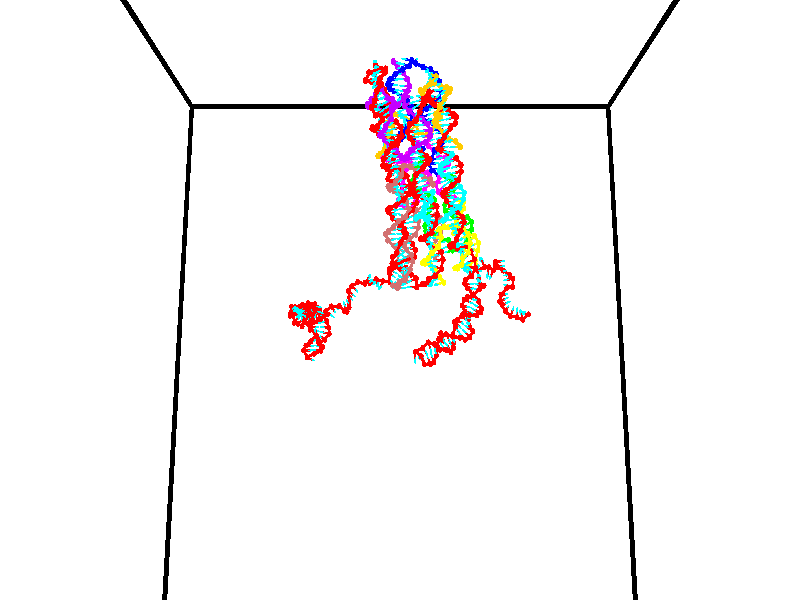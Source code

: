 // switches for output
#declare DRAW_BASES = 1; // possible values are 0, 1; only relevant for DNA ribbons
#declare DRAW_BASES_TYPE = 3; // possible values are 1, 2, 3; only relevant for DNA ribbons
#declare DRAW_FOG = 0; // set to 1 to enable fog

#include "colors.inc"

#include "transforms.inc"
background { rgb <1, 1, 1>}

#default {
   normal{
       ripples 0.25
       frequency 0.20
       turbulence 0.2
       lambda 5
   }
	finish {
		phong 0.1
		phong_size 40.
	}
}

// original window dimensions: 1024x640


// camera settings

camera {
	sky <0, 0.179814, -0.983701>
	up <0, 0.179814, -0.983701>
	right 1.6 * <1, 0, 0>
	location <35, 94.9851, 44.8844>
	look_at <35, 29.7336, 32.9568>
	direction <0, -65.2515, -11.9276>
	angle 67.0682
}


# declare cpy_camera_pos = <35, 94.9851, 44.8844>;
# if (DRAW_FOG = 1)
fog {
	fog_type 2
	up vnormalize(cpy_camera_pos)
	color rgbt<1,1,1,0.3>
	distance 1e-5
	fog_alt 3e-3
	fog_offset 56
}
# end


// LIGHTS

# declare lum = 6;
global_settings {
	ambient_light rgb lum * <0.05, 0.05, 0.05>
	max_trace_level 15
}# declare cpy_direct_light_amount = 0.25;
light_source
{	1000 * <-1, -1.16352, -0.803886>,
	rgb lum * cpy_direct_light_amount
	parallel
}

light_source
{	1000 * <1, 1.16352, 0.803886>,
	rgb lum * cpy_direct_light_amount
	parallel
}

// strand 0

// nucleotide -1

// particle -1
sphere {
	<23.972059, 35.207943, 35.310650> 0.250000
	pigment { color rgbt <1,0,0,0> }
	no_shadow
}
cylinder {
	<24.171545, 35.133217, 34.972092>,  <24.291237, 35.088383, 34.768955>, 0.100000
	pigment { color rgbt <1,0,0,0> }
	no_shadow
}
cylinder {
	<24.171545, 35.133217, 34.972092>,  <23.972059, 35.207943, 35.310650>, 0.100000
	pigment { color rgbt <1,0,0,0> }
	no_shadow
}

// particle -1
sphere {
	<24.171545, 35.133217, 34.972092> 0.100000
	pigment { color rgbt <1,0,0,0> }
	no_shadow
}
sphere {
	0, 1
	scale<0.080000,0.200000,0.300000>
	matrix <0.225698, -0.914822, 0.334906,
		-0.836866, -0.358052, -0.414071,
		0.498715, -0.186816, -0.846394,
		24.321159, 35.077171, 34.718174>
	pigment { color rgbt <0,1,1,0> }
	no_shadow
}
cylinder {
	<23.835104, 34.510727, 35.029217>,  <23.972059, 35.207943, 35.310650>, 0.130000
	pigment { color rgbt <1,0,0,0> }
	no_shadow
}

// nucleotide -1

// particle -1
sphere {
	<23.835104, 34.510727, 35.029217> 0.250000
	pigment { color rgbt <1,0,0,0> }
	no_shadow
}
cylinder {
	<24.175255, 34.550373, 34.822514>,  <24.379345, 34.574162, 34.698494>, 0.100000
	pigment { color rgbt <1,0,0,0> }
	no_shadow
}
cylinder {
	<24.175255, 34.550373, 34.822514>,  <23.835104, 34.510727, 35.029217>, 0.100000
	pigment { color rgbt <1,0,0,0> }
	no_shadow
}

// particle -1
sphere {
	<24.175255, 34.550373, 34.822514> 0.100000
	pigment { color rgbt <1,0,0,0> }
	no_shadow
}
sphere {
	0, 1
	scale<0.080000,0.200000,0.300000>
	matrix <0.228698, -0.954104, 0.193347,
		-0.473873, -0.282598, -0.834016,
		0.850377, 0.099116, -0.516754,
		24.430368, 34.580109, 34.667488>
	pigment { color rgbt <0,1,1,0> }
	no_shadow
}
cylinder {
	<23.906740, 34.109669, 34.323559>,  <23.835104, 34.510727, 35.029217>, 0.130000
	pigment { color rgbt <1,0,0,0> }
	no_shadow
}

// nucleotide -1

// particle -1
sphere {
	<23.906740, 34.109669, 34.323559> 0.250000
	pigment { color rgbt <1,0,0,0> }
	no_shadow
}
cylinder {
	<24.239883, 34.131248, 34.543900>,  <24.439770, 34.144196, 34.676105>, 0.100000
	pigment { color rgbt <1,0,0,0> }
	no_shadow
}
cylinder {
	<24.239883, 34.131248, 34.543900>,  <23.906740, 34.109669, 34.323559>, 0.100000
	pigment { color rgbt <1,0,0,0> }
	no_shadow
}

// particle -1
sphere {
	<24.239883, 34.131248, 34.543900> 0.100000
	pigment { color rgbt <1,0,0,0> }
	no_shadow
}
sphere {
	0, 1
	scale<0.080000,0.200000,0.300000>
	matrix <0.038038, -0.998464, 0.040271,
		0.552178, -0.012587, -0.833631,
		0.832858, 0.053947, 0.550851,
		24.489740, 34.147434, 34.709156>
	pigment { color rgbt <0,1,1,0> }
	no_shadow
}
cylinder {
	<24.179783, 33.468670, 34.269512>,  <23.906740, 34.109669, 34.323559>, 0.130000
	pigment { color rgbt <1,0,0,0> }
	no_shadow
}

// nucleotide -1

// particle -1
sphere {
	<24.179783, 33.468670, 34.269512> 0.250000
	pigment { color rgbt <1,0,0,0> }
	no_shadow
}
cylinder {
	<24.474558, 33.614376, 34.497280>,  <24.651423, 33.701801, 34.633942>, 0.100000
	pigment { color rgbt <1,0,0,0> }
	no_shadow
}
cylinder {
	<24.474558, 33.614376, 34.497280>,  <24.179783, 33.468670, 34.269512>, 0.100000
	pigment { color rgbt <1,0,0,0> }
	no_shadow
}

// particle -1
sphere {
	<24.474558, 33.614376, 34.497280> 0.100000
	pigment { color rgbt <1,0,0,0> }
	no_shadow
}
sphere {
	0, 1
	scale<0.080000,0.200000,0.300000>
	matrix <0.381412, -0.919549, 0.094634,
		0.558078, 0.147443, -0.816584,
		0.736936, 0.364268, 0.569416,
		24.695639, 33.723656, 34.668106>
	pigment { color rgbt <0,1,1,0> }
	no_shadow
}
cylinder {
	<24.855221, 33.253944, 34.006184>,  <24.179783, 33.468670, 34.269512>, 0.130000
	pigment { color rgbt <1,0,0,0> }
	no_shadow
}

// nucleotide -1

// particle -1
sphere {
	<24.855221, 33.253944, 34.006184> 0.250000
	pigment { color rgbt <1,0,0,0> }
	no_shadow
}
cylinder {
	<24.873829, 33.300419, 34.403038>,  <24.884993, 33.328304, 34.641151>, 0.100000
	pigment { color rgbt <1,0,0,0> }
	no_shadow
}
cylinder {
	<24.873829, 33.300419, 34.403038>,  <24.855221, 33.253944, 34.006184>, 0.100000
	pigment { color rgbt <1,0,0,0> }
	no_shadow
}

// particle -1
sphere {
	<24.873829, 33.300419, 34.403038> 0.100000
	pigment { color rgbt <1,0,0,0> }
	no_shadow
}
sphere {
	0, 1
	scale<0.080000,0.200000,0.300000>
	matrix <0.444754, -0.891745, 0.083578,
		0.894444, 0.437369, -0.093158,
		0.046519, 0.116188, 0.992137,
		24.887785, 33.335274, 34.700680>
	pigment { color rgbt <0,1,1,0> }
	no_shadow
}
cylinder {
	<25.495262, 32.938362, 34.286411>,  <24.855221, 33.253944, 34.006184>, 0.130000
	pigment { color rgbt <1,0,0,0> }
	no_shadow
}

// nucleotide -1

// particle -1
sphere {
	<25.495262, 32.938362, 34.286411> 0.250000
	pigment { color rgbt <1,0,0,0> }
	no_shadow
}
cylinder {
	<25.200527, 32.948093, 34.556664>,  <25.023685, 32.953930, 34.718815>, 0.100000
	pigment { color rgbt <1,0,0,0> }
	no_shadow
}
cylinder {
	<25.200527, 32.948093, 34.556664>,  <25.495262, 32.938362, 34.286411>, 0.100000
	pigment { color rgbt <1,0,0,0> }
	no_shadow
}

// particle -1
sphere {
	<25.200527, 32.948093, 34.556664> 0.100000
	pigment { color rgbt <1,0,0,0> }
	no_shadow
}
sphere {
	0, 1
	scale<0.080000,0.200000,0.300000>
	matrix <0.064324, -0.992297, 0.105875,
		0.673004, 0.121472, 0.729596,
		-0.736836, 0.024324, 0.675633,
		24.979477, 32.955391, 34.759354>
	pigment { color rgbt <0,1,1,0> }
	no_shadow
}
cylinder {
	<25.813992, 32.625980, 34.838818>,  <25.495262, 32.938362, 34.286411>, 0.130000
	pigment { color rgbt <1,0,0,0> }
	no_shadow
}

// nucleotide -1

// particle -1
sphere {
	<25.813992, 32.625980, 34.838818> 0.250000
	pigment { color rgbt <1,0,0,0> }
	no_shadow
}
cylinder {
	<25.417240, 32.576336, 34.827660>,  <25.179190, 32.546551, 34.820965>, 0.100000
	pigment { color rgbt <1,0,0,0> }
	no_shadow
}
cylinder {
	<25.417240, 32.576336, 34.827660>,  <25.813992, 32.625980, 34.838818>, 0.100000
	pigment { color rgbt <1,0,0,0> }
	no_shadow
}

// particle -1
sphere {
	<25.417240, 32.576336, 34.827660> 0.100000
	pigment { color rgbt <1,0,0,0> }
	no_shadow
}
sphere {
	0, 1
	scale<0.080000,0.200000,0.300000>
	matrix <0.126892, -0.980745, -0.148453,
		-0.008936, -0.150787, 0.988526,
		-0.991876, -0.124109, -0.027898,
		25.119677, 32.539104, 34.819290>
	pigment { color rgbt <0,1,1,0> }
	no_shadow
}
cylinder {
	<25.814295, 32.090641, 35.352684>,  <25.813992, 32.625980, 34.838818>, 0.130000
	pigment { color rgbt <1,0,0,0> }
	no_shadow
}

// nucleotide -1

// particle -1
sphere {
	<25.814295, 32.090641, 35.352684> 0.250000
	pigment { color rgbt <1,0,0,0> }
	no_shadow
}
cylinder {
	<25.533476, 32.045734, 35.071392>,  <25.364985, 32.018791, 34.902618>, 0.100000
	pigment { color rgbt <1,0,0,0> }
	no_shadow
}
cylinder {
	<25.533476, 32.045734, 35.071392>,  <25.814295, 32.090641, 35.352684>, 0.100000
	pigment { color rgbt <1,0,0,0> }
	no_shadow
}

// particle -1
sphere {
	<25.533476, 32.045734, 35.071392> 0.100000
	pigment { color rgbt <1,0,0,0> }
	no_shadow
}
sphere {
	0, 1
	scale<0.080000,0.200000,0.300000>
	matrix <0.302125, -0.941175, -0.151364,
		-0.644866, -0.318727, 0.694666,
		-0.702046, -0.112267, -0.703227,
		25.322863, 32.012054, 34.860424>
	pigment { color rgbt <0,1,1,0> }
	no_shadow
}
cylinder {
	<25.463518, 31.557432, 35.537605>,  <25.814295, 32.090641, 35.352684>, 0.130000
	pigment { color rgbt <1,0,0,0> }
	no_shadow
}

// nucleotide -1

// particle -1
sphere {
	<25.463518, 31.557432, 35.537605> 0.250000
	pigment { color rgbt <1,0,0,0> }
	no_shadow
}
cylinder {
	<25.406395, 31.590124, 35.143059>,  <25.372122, 31.609739, 34.906330>, 0.100000
	pigment { color rgbt <1,0,0,0> }
	no_shadow
}
cylinder {
	<25.406395, 31.590124, 35.143059>,  <25.463518, 31.557432, 35.537605>, 0.100000
	pigment { color rgbt <1,0,0,0> }
	no_shadow
}

// particle -1
sphere {
	<25.406395, 31.590124, 35.143059> 0.100000
	pigment { color rgbt <1,0,0,0> }
	no_shadow
}
sphere {
	0, 1
	scale<0.080000,0.200000,0.300000>
	matrix <0.593606, -0.790380, -0.151434,
		-0.791983, -0.607142, 0.064362,
		-0.142812, 0.081727, -0.986370,
		25.363552, 31.614643, 34.847149>
	pigment { color rgbt <0,1,1,0> }
	no_shadow
}
cylinder {
	<25.107250, 30.907583, 35.356403>,  <25.463518, 31.557432, 35.537605>, 0.130000
	pigment { color rgbt <1,0,0,0> }
	no_shadow
}

// nucleotide -1

// particle -1
sphere {
	<25.107250, 30.907583, 35.356403> 0.250000
	pigment { color rgbt <1,0,0,0> }
	no_shadow
}
cylinder {
	<25.252380, 31.066460, 35.019215>,  <25.339458, 31.161785, 34.816902>, 0.100000
	pigment { color rgbt <1,0,0,0> }
	no_shadow
}
cylinder {
	<25.252380, 31.066460, 35.019215>,  <25.107250, 30.907583, 35.356403>, 0.100000
	pigment { color rgbt <1,0,0,0> }
	no_shadow
}

// particle -1
sphere {
	<25.252380, 31.066460, 35.019215> 0.100000
	pigment { color rgbt <1,0,0,0> }
	no_shadow
}
sphere {
	0, 1
	scale<0.080000,0.200000,0.300000>
	matrix <0.501920, -0.845475, -0.182340,
		-0.785133, -0.356945, -0.506120,
		0.362827, 0.397193, -0.842968,
		25.361229, 31.185617, 34.766323>
	pigment { color rgbt <0,1,1,0> }
	no_shadow
}
cylinder {
	<24.751610, 30.472435, 34.808586>,  <25.107250, 30.907583, 35.356403>, 0.130000
	pigment { color rgbt <1,0,0,0> }
	no_shadow
}

// nucleotide -1

// particle -1
sphere {
	<24.751610, 30.472435, 34.808586> 0.250000
	pigment { color rgbt <1,0,0,0> }
	no_shadow
}
cylinder {
	<25.076012, 30.627426, 34.633255>,  <25.270653, 30.720421, 34.528057>, 0.100000
	pigment { color rgbt <1,0,0,0> }
	no_shadow
}
cylinder {
	<25.076012, 30.627426, 34.633255>,  <24.751610, 30.472435, 34.808586>, 0.100000
	pigment { color rgbt <1,0,0,0> }
	no_shadow
}

// particle -1
sphere {
	<25.076012, 30.627426, 34.633255> 0.100000
	pigment { color rgbt <1,0,0,0> }
	no_shadow
}
sphere {
	0, 1
	scale<0.080000,0.200000,0.300000>
	matrix <0.364249, -0.920724, -0.139965,
		-0.457815, -0.046150, -0.887849,
		0.811004, 0.387476, -0.438332,
		25.319313, 30.743670, 34.501755>
	pigment { color rgbt <0,1,1,0> }
	no_shadow
}
cylinder {
	<24.862152, 30.129313, 34.046669>,  <24.751610, 30.472435, 34.808586>, 0.130000
	pigment { color rgbt <1,0,0,0> }
	no_shadow
}

// nucleotide -1

// particle -1
sphere {
	<24.862152, 30.129313, 34.046669> 0.250000
	pigment { color rgbt <1,0,0,0> }
	no_shadow
}
cylinder {
	<25.181683, 30.265760, 34.244869>,  <25.373400, 30.347630, 34.363789>, 0.100000
	pigment { color rgbt <1,0,0,0> }
	no_shadow
}
cylinder {
	<25.181683, 30.265760, 34.244869>,  <24.862152, 30.129313, 34.046669>, 0.100000
	pigment { color rgbt <1,0,0,0> }
	no_shadow
}

// particle -1
sphere {
	<25.181683, 30.265760, 34.244869> 0.100000
	pigment { color rgbt <1,0,0,0> }
	no_shadow
}
sphere {
	0, 1
	scale<0.080000,0.200000,0.300000>
	matrix <0.484388, -0.853172, -0.193560,
		0.356718, 0.394634, -0.846768,
		0.798824, 0.341118, 0.495498,
		25.421329, 30.368095, 34.393520>
	pigment { color rgbt <0,1,1,0> }
	no_shadow
}
cylinder {
	<25.547152, 29.899582, 33.742016>,  <24.862152, 30.129313, 34.046669>, 0.130000
	pigment { color rgbt <1,0,0,0> }
	no_shadow
}

// nucleotide -1

// particle -1
sphere {
	<25.547152, 29.899582, 33.742016> 0.250000
	pigment { color rgbt <1,0,0,0> }
	no_shadow
}
cylinder {
	<25.650871, 29.979469, 34.119984>,  <25.713104, 30.027403, 34.346764>, 0.100000
	pigment { color rgbt <1,0,0,0> }
	no_shadow
}
cylinder {
	<25.650871, 29.979469, 34.119984>,  <25.547152, 29.899582, 33.742016>, 0.100000
	pigment { color rgbt <1,0,0,0> }
	no_shadow
}

// particle -1
sphere {
	<25.650871, 29.979469, 34.119984> 0.100000
	pigment { color rgbt <1,0,0,0> }
	no_shadow
}
sphere {
	0, 1
	scale<0.080000,0.200000,0.300000>
	matrix <0.586748, -0.809707, 0.010129,
		0.767131, 0.551803, -0.327143,
		0.259301, 0.199720, 0.944920,
		25.728661, 30.039385, 34.403461>
	pigment { color rgbt <0,1,1,0> }
	no_shadow
}
cylinder {
	<25.606937, 29.554607, 34.415462>,  <25.547152, 29.899582, 33.742016>, 0.130000
	pigment { color rgbt <1,0,0,0> }
	no_shadow
}

// nucleotide -1

// particle -1
sphere {
	<25.606937, 29.554607, 34.415462> 0.250000
	pigment { color rgbt <1,0,0,0> }
	no_shadow
}
cylinder {
	<25.905485, 29.731039, 34.216110>,  <26.084614, 29.836897, 34.096500>, 0.100000
	pigment { color rgbt <1,0,0,0> }
	no_shadow
}
cylinder {
	<25.905485, 29.731039, 34.216110>,  <25.606937, 29.554607, 34.415462>, 0.100000
	pigment { color rgbt <1,0,0,0> }
	no_shadow
}

// particle -1
sphere {
	<25.905485, 29.731039, 34.216110> 0.100000
	pigment { color rgbt <1,0,0,0> }
	no_shadow
}
sphere {
	0, 1
	scale<0.080000,0.200000,0.300000>
	matrix <-0.441831, 0.888407, 0.124576,
		0.497711, 0.127220, 0.857962,
		0.746370, 0.441077, -0.498380,
		26.129396, 29.863361, 34.066597>
	pigment { color rgbt <0,1,1,0> }
	no_shadow
}
cylinder {
	<26.218376, 30.105343, 34.808147>,  <25.606937, 29.554607, 34.415462>, 0.130000
	pigment { color rgbt <1,0,0,0> }
	no_shadow
}

// nucleotide -1

// particle -1
sphere {
	<26.218376, 30.105343, 34.808147> 0.250000
	pigment { color rgbt <1,0,0,0> }
	no_shadow
}
cylinder {
	<26.127493, 30.181398, 34.426105>,  <26.072962, 30.227032, 34.196880>, 0.100000
	pigment { color rgbt <1,0,0,0> }
	no_shadow
}
cylinder {
	<26.127493, 30.181398, 34.426105>,  <26.218376, 30.105343, 34.808147>, 0.100000
	pigment { color rgbt <1,0,0,0> }
	no_shadow
}

// particle -1
sphere {
	<26.127493, 30.181398, 34.426105> 0.100000
	pigment { color rgbt <1,0,0,0> }
	no_shadow
}
sphere {
	0, 1
	scale<0.080000,0.200000,0.300000>
	matrix <-0.423632, 0.863799, 0.272739,
		0.876876, 0.466582, -0.115715,
		-0.227210, 0.190138, -0.955104,
		26.059330, 30.238440, 34.139576>
	pigment { color rgbt <0,1,1,0> }
	no_shadow
}
cylinder {
	<26.604506, 30.736477, 34.540062>,  <26.218376, 30.105343, 34.808147>, 0.130000
	pigment { color rgbt <1,0,0,0> }
	no_shadow
}

// nucleotide -1

// particle -1
sphere {
	<26.604506, 30.736477, 34.540062> 0.250000
	pigment { color rgbt <1,0,0,0> }
	no_shadow
}
cylinder {
	<26.262936, 30.662117, 34.345638>,  <26.057995, 30.617500, 34.228985>, 0.100000
	pigment { color rgbt <1,0,0,0> }
	no_shadow
}
cylinder {
	<26.262936, 30.662117, 34.345638>,  <26.604506, 30.736477, 34.540062>, 0.100000
	pigment { color rgbt <1,0,0,0> }
	no_shadow
}

// particle -1
sphere {
	<26.262936, 30.662117, 34.345638> 0.100000
	pigment { color rgbt <1,0,0,0> }
	no_shadow
}
sphere {
	0, 1
	scale<0.080000,0.200000,0.300000>
	matrix <-0.352921, 0.893283, 0.278373,
		0.382441, 0.409250, -0.828404,
		-0.853924, -0.185900, -0.486061,
		26.006758, 30.606346, 34.199821>
	pigment { color rgbt <0,1,1,0> }
	no_shadow
}
cylinder {
	<26.426823, 31.330692, 34.120003>,  <26.604506, 30.736477, 34.540062>, 0.130000
	pigment { color rgbt <1,0,0,0> }
	no_shadow
}

// nucleotide -1

// particle -1
sphere {
	<26.426823, 31.330692, 34.120003> 0.250000
	pigment { color rgbt <1,0,0,0> }
	no_shadow
}
cylinder {
	<26.084671, 31.133522, 34.183693>,  <25.879379, 31.015221, 34.221905>, 0.100000
	pigment { color rgbt <1,0,0,0> }
	no_shadow
}
cylinder {
	<26.084671, 31.133522, 34.183693>,  <26.426823, 31.330692, 34.120003>, 0.100000
	pigment { color rgbt <1,0,0,0> }
	no_shadow
}

// particle -1
sphere {
	<26.084671, 31.133522, 34.183693> 0.100000
	pigment { color rgbt <1,0,0,0> }
	no_shadow
}
sphere {
	0, 1
	scale<0.080000,0.200000,0.300000>
	matrix <-0.478963, 0.869690, 0.119306,
		-0.197281, 0.025791, -0.980007,
		-0.855379, -0.492924, 0.159221,
		25.828056, 30.985645, 34.231461>
	pigment { color rgbt <0,1,1,0> }
	no_shadow
}
cylinder {
	<25.899517, 31.622227, 33.668945>,  <26.426823, 31.330692, 34.120003>, 0.130000
	pigment { color rgbt <1,0,0,0> }
	no_shadow
}

// nucleotide -1

// particle -1
sphere {
	<25.899517, 31.622227, 33.668945> 0.250000
	pigment { color rgbt <1,0,0,0> }
	no_shadow
}
cylinder {
	<25.739218, 31.474180, 34.004185>,  <25.643038, 31.385351, 34.205330>, 0.100000
	pigment { color rgbt <1,0,0,0> }
	no_shadow
}
cylinder {
	<25.739218, 31.474180, 34.004185>,  <25.899517, 31.622227, 33.668945>, 0.100000
	pigment { color rgbt <1,0,0,0> }
	no_shadow
}

// particle -1
sphere {
	<25.739218, 31.474180, 34.004185> 0.100000
	pigment { color rgbt <1,0,0,0> }
	no_shadow
}
sphere {
	0, 1
	scale<0.080000,0.200000,0.300000>
	matrix <-0.546796, 0.830611, 0.105354,
		-0.735130, -0.416050, -0.535244,
		-0.400747, -0.370118, 0.838102,
		25.618994, 31.363144, 34.255615>
	pigment { color rgbt <0,1,1,0> }
	no_shadow
}
cylinder {
	<25.236744, 31.764748, 33.602859>,  <25.899517, 31.622227, 33.668945>, 0.130000
	pigment { color rgbt <1,0,0,0> }
	no_shadow
}

// nucleotide -1

// particle -1
sphere {
	<25.236744, 31.764748, 33.602859> 0.250000
	pigment { color rgbt <1,0,0,0> }
	no_shadow
}
cylinder {
	<25.273558, 31.705414, 33.996719>,  <25.295647, 31.669813, 34.233036>, 0.100000
	pigment { color rgbt <1,0,0,0> }
	no_shadow
}
cylinder {
	<25.273558, 31.705414, 33.996719>,  <25.236744, 31.764748, 33.602859>, 0.100000
	pigment { color rgbt <1,0,0,0> }
	no_shadow
}

// particle -1
sphere {
	<25.273558, 31.705414, 33.996719> 0.100000
	pigment { color rgbt <1,0,0,0> }
	no_shadow
}
sphere {
	0, 1
	scale<0.080000,0.200000,0.300000>
	matrix <-0.694565, 0.699001, 0.170224,
		-0.713519, -0.699567, -0.038695,
		0.092036, -0.148334, 0.984645,
		25.301168, 31.660913, 34.292114>
	pigment { color rgbt <0,1,1,0> }
	no_shadow
}
cylinder {
	<24.591991, 31.809343, 33.856304>,  <25.236744, 31.764748, 33.602859>, 0.130000
	pigment { color rgbt <1,0,0,0> }
	no_shadow
}

// nucleotide -1

// particle -1
sphere {
	<24.591991, 31.809343, 33.856304> 0.250000
	pigment { color rgbt <1,0,0,0> }
	no_shadow
}
cylinder {
	<24.808592, 31.849684, 34.190155>,  <24.938553, 31.873888, 34.390465>, 0.100000
	pigment { color rgbt <1,0,0,0> }
	no_shadow
}
cylinder {
	<24.808592, 31.849684, 34.190155>,  <24.591991, 31.809343, 33.856304>, 0.100000
	pigment { color rgbt <1,0,0,0> }
	no_shadow
}

// particle -1
sphere {
	<24.808592, 31.849684, 34.190155> 0.100000
	pigment { color rgbt <1,0,0,0> }
	no_shadow
}
sphere {
	0, 1
	scale<0.080000,0.200000,0.300000>
	matrix <-0.592506, 0.750087, 0.293780,
		-0.596416, -0.653605, 0.465927,
		0.541502, 0.100849, 0.834629,
		24.971043, 31.879938, 34.440544>
	pigment { color rgbt <0,1,1,0> }
	no_shadow
}
cylinder {
	<24.061769, 31.973852, 34.231159>,  <24.591991, 31.809343, 33.856304>, 0.130000
	pigment { color rgbt <1,0,0,0> }
	no_shadow
}

// nucleotide -1

// particle -1
sphere {
	<24.061769, 31.973852, 34.231159> 0.250000
	pigment { color rgbt <1,0,0,0> }
	no_shadow
}
cylinder {
	<24.396471, 32.098530, 34.411243>,  <24.597292, 32.173336, 34.519295>, 0.100000
	pigment { color rgbt <1,0,0,0> }
	no_shadow
}
cylinder {
	<24.396471, 32.098530, 34.411243>,  <24.061769, 31.973852, 34.231159>, 0.100000
	pigment { color rgbt <1,0,0,0> }
	no_shadow
}

// particle -1
sphere {
	<24.396471, 32.098530, 34.411243> 0.100000
	pigment { color rgbt <1,0,0,0> }
	no_shadow
}
sphere {
	0, 1
	scale<0.080000,0.200000,0.300000>
	matrix <-0.481972, 0.809464, 0.335367,
		-0.259897, -0.497609, 0.827550,
		0.836753, 0.311695, 0.450211,
		24.647497, 32.192039, 34.546307>
	pigment { color rgbt <0,1,1,0> }
	no_shadow
}
cylinder {
	<23.783085, 32.375938, 34.718380>,  <24.061769, 31.973852, 34.231159>, 0.130000
	pigment { color rgbt <1,0,0,0> }
	no_shadow
}

// nucleotide -1

// particle -1
sphere {
	<23.783085, 32.375938, 34.718380> 0.250000
	pigment { color rgbt <1,0,0,0> }
	no_shadow
}
cylinder {
	<24.178677, 32.429035, 34.744602>,  <24.416031, 32.460896, 34.760338>, 0.100000
	pigment { color rgbt <1,0,0,0> }
	no_shadow
}
cylinder {
	<24.178677, 32.429035, 34.744602>,  <23.783085, 32.375938, 34.718380>, 0.100000
	pigment { color rgbt <1,0,0,0> }
	no_shadow
}

// particle -1
sphere {
	<24.178677, 32.429035, 34.744602> 0.100000
	pigment { color rgbt <1,0,0,0> }
	no_shadow
}
sphere {
	0, 1
	scale<0.080000,0.200000,0.300000>
	matrix <-0.146361, 0.809882, 0.568040,
		0.022311, -0.571375, 0.820386,
		0.988979, 0.132746, 0.065558,
		24.475370, 32.468861, 34.764271>
	pigment { color rgbt <0,1,1,0> }
	no_shadow
}
cylinder {
	<23.936411, 32.505379, 35.486900>,  <23.783085, 32.375938, 34.718380>, 0.130000
	pigment { color rgbt <1,0,0,0> }
	no_shadow
}

// nucleotide -1

// particle -1
sphere {
	<23.936411, 32.505379, 35.486900> 0.250000
	pigment { color rgbt <1,0,0,0> }
	no_shadow
}
cylinder {
	<24.183422, 32.673103, 35.220718>,  <24.331629, 32.773739, 35.061008>, 0.100000
	pigment { color rgbt <1,0,0,0> }
	no_shadow
}
cylinder {
	<24.183422, 32.673103, 35.220718>,  <23.936411, 32.505379, 35.486900>, 0.100000
	pigment { color rgbt <1,0,0,0> }
	no_shadow
}

// particle -1
sphere {
	<24.183422, 32.673103, 35.220718> 0.100000
	pigment { color rgbt <1,0,0,0> }
	no_shadow
}
sphere {
	0, 1
	scale<0.080000,0.200000,0.300000>
	matrix <-0.074983, 0.873578, 0.480873,
		0.782965, -0.247056, 0.570903,
		0.617531, 0.419315, -0.665456,
		24.368681, 32.798897, 35.021080>
	pigment { color rgbt <0,1,1,0> }
	no_shadow
}
cylinder {
	<24.430141, 33.077789, 35.650543>,  <23.936411, 32.505379, 35.486900>, 0.130000
	pigment { color rgbt <1,0,0,0> }
	no_shadow
}

// nucleotide -1

// particle -1
sphere {
	<24.430141, 33.077789, 35.650543> 0.250000
	pigment { color rgbt <1,0,0,0> }
	no_shadow
}
cylinder {
	<24.758467, 33.060303, 35.422737>,  <24.955462, 33.049812, 35.286053>, 0.100000
	pigment { color rgbt <1,0,0,0> }
	no_shadow
}
cylinder {
	<24.758467, 33.060303, 35.422737>,  <24.430141, 33.077789, 35.650543>, 0.100000
	pigment { color rgbt <1,0,0,0> }
	no_shadow
}

// particle -1
sphere {
	<24.758467, 33.060303, 35.422737> 0.100000
	pigment { color rgbt <1,0,0,0> }
	no_shadow
}
sphere {
	0, 1
	scale<0.080000,0.200000,0.300000>
	matrix <-0.053434, 0.986819, -0.152754,
		0.568689, 0.155814, 0.807660,
		0.820815, -0.043713, -0.569519,
		25.004711, 33.047188, 35.251881>
	pigment { color rgbt <0,1,1,0> }
	no_shadow
}
cylinder {
	<24.929474, 33.532711, 35.939907>,  <24.430141, 33.077789, 35.650543>, 0.130000
	pigment { color rgbt <1,0,0,0> }
	no_shadow
}

// nucleotide -1

// particle -1
sphere {
	<24.929474, 33.532711, 35.939907> 0.250000
	pigment { color rgbt <1,0,0,0> }
	no_shadow
}
cylinder {
	<24.975584, 33.496620, 35.544216>,  <25.003250, 33.474968, 35.306801>, 0.100000
	pigment { color rgbt <1,0,0,0> }
	no_shadow
}
cylinder {
	<24.975584, 33.496620, 35.544216>,  <24.929474, 33.532711, 35.939907>, 0.100000
	pigment { color rgbt <1,0,0,0> }
	no_shadow
}

// particle -1
sphere {
	<24.975584, 33.496620, 35.544216> 0.100000
	pigment { color rgbt <1,0,0,0> }
	no_shadow
}
sphere {
	0, 1
	scale<0.080000,0.200000,0.300000>
	matrix <-0.243107, 0.963019, -0.116161,
		0.963126, 0.253879, 0.089076,
		0.115273, -0.090223, -0.989228,
		25.010166, 33.469555, 35.247448>
	pigment { color rgbt <0,1,1,0> }
	no_shadow
}
cylinder {
	<25.334743, 34.083725, 35.675823>,  <24.929474, 33.532711, 35.939907>, 0.130000
	pigment { color rgbt <1,0,0,0> }
	no_shadow
}

// nucleotide -1

// particle -1
sphere {
	<25.334743, 34.083725, 35.675823> 0.250000
	pigment { color rgbt <1,0,0,0> }
	no_shadow
}
cylinder {
	<25.171082, 33.954128, 35.334621>,  <25.072886, 33.876369, 35.129898>, 0.100000
	pigment { color rgbt <1,0,0,0> }
	no_shadow
}
cylinder {
	<25.171082, 33.954128, 35.334621>,  <25.334743, 34.083725, 35.675823>, 0.100000
	pigment { color rgbt <1,0,0,0> }
	no_shadow
}

// particle -1
sphere {
	<25.171082, 33.954128, 35.334621> 0.100000
	pigment { color rgbt <1,0,0,0> }
	no_shadow
}
sphere {
	0, 1
	scale<0.080000,0.200000,0.300000>
	matrix <-0.156194, 0.945908, -0.284362,
		0.898998, 0.016887, -0.437628,
		-0.409153, -0.323995, -0.853007,
		25.048336, 33.856930, 35.078720>
	pigment { color rgbt <0,1,1,0> }
	no_shadow
}
cylinder {
	<25.683737, 34.438896, 35.087906>,  <25.334743, 34.083725, 35.675823>, 0.130000
	pigment { color rgbt <1,0,0,0> }
	no_shadow
}

// nucleotide -1

// particle -1
sphere {
	<25.683737, 34.438896, 35.087906> 0.250000
	pigment { color rgbt <1,0,0,0> }
	no_shadow
}
cylinder {
	<25.304291, 34.349571, 34.998230>,  <25.076622, 34.295979, 34.944424>, 0.100000
	pigment { color rgbt <1,0,0,0> }
	no_shadow
}
cylinder {
	<25.304291, 34.349571, 34.998230>,  <25.683737, 34.438896, 35.087906>, 0.100000
	pigment { color rgbt <1,0,0,0> }
	no_shadow
}

// particle -1
sphere {
	<25.304291, 34.349571, 34.998230> 0.100000
	pigment { color rgbt <1,0,0,0> }
	no_shadow
}
sphere {
	0, 1
	scale<0.080000,0.200000,0.300000>
	matrix <-0.158586, 0.948608, -0.273849,
		0.273822, -0.224224, -0.935278,
		-0.948616, -0.223308, -0.224191,
		25.019707, 34.282578, 34.930973>
	pigment { color rgbt <0,1,1,0> }
	no_shadow
}
cylinder {
	<25.701321, 34.677132, 34.451653>,  <25.683737, 34.438896, 35.087906>, 0.130000
	pigment { color rgbt <1,0,0,0> }
	no_shadow
}

// nucleotide -1

// particle -1
sphere {
	<25.701321, 34.677132, 34.451653> 0.250000
	pigment { color rgbt <1,0,0,0> }
	no_shadow
}
cylinder {
	<25.345018, 34.665833, 34.633091>,  <25.131237, 34.659054, 34.741955>, 0.100000
	pigment { color rgbt <1,0,0,0> }
	no_shadow
}
cylinder {
	<25.345018, 34.665833, 34.633091>,  <25.701321, 34.677132, 34.451653>, 0.100000
	pigment { color rgbt <1,0,0,0> }
	no_shadow
}

// particle -1
sphere {
	<25.345018, 34.665833, 34.633091> 0.100000
	pigment { color rgbt <1,0,0,0> }
	no_shadow
}
sphere {
	0, 1
	scale<0.080000,0.200000,0.300000>
	matrix <-0.126560, 0.974006, -0.187869,
		-0.436501, -0.224753, -0.871179,
		-0.890758, -0.028252, 0.453599,
		25.077791, 34.657356, 34.769169>
	pigment { color rgbt <0,1,1,0> }
	no_shadow
}
cylinder {
	<26.164469, 35.284756, 34.404411>,  <25.701321, 34.677132, 34.451653>, 0.130000
	pigment { color rgbt <1,0,0,0> }
	no_shadow
}

// nucleotide -1

// particle -1
sphere {
	<26.164469, 35.284756, 34.404411> 0.250000
	pigment { color rgbt <1,0,0,0> }
	no_shadow
}
cylinder {
	<26.553942, 35.227074, 34.475002>,  <26.787626, 35.192463, 34.517357>, 0.100000
	pigment { color rgbt <1,0,0,0> }
	no_shadow
}
cylinder {
	<26.553942, 35.227074, 34.475002>,  <26.164469, 35.284756, 34.404411>, 0.100000
	pigment { color rgbt <1,0,0,0> }
	no_shadow
}

// particle -1
sphere {
	<26.553942, 35.227074, 34.475002> 0.100000
	pigment { color rgbt <1,0,0,0> }
	no_shadow
}
sphere {
	0, 1
	scale<0.080000,0.200000,0.300000>
	matrix <-0.214938, -0.323572, 0.921468,
		-0.075775, -0.935150, -0.346052,
		0.973683, -0.144204, 0.176481,
		26.846046, 35.183811, 34.527946>
	pigment { color rgbt <0,1,1,0> }
	no_shadow
}
cylinder {
	<26.384907, 34.635696, 34.770405>,  <26.164469, 35.284756, 34.404411>, 0.130000
	pigment { color rgbt <1,0,0,0> }
	no_shadow
}

// nucleotide -1

// particle -1
sphere {
	<26.384907, 34.635696, 34.770405> 0.250000
	pigment { color rgbt <1,0,0,0> }
	no_shadow
}
cylinder {
	<26.676094, 34.887138, 34.879894>,  <26.850807, 35.038002, 34.945587>, 0.100000
	pigment { color rgbt <1,0,0,0> }
	no_shadow
}
cylinder {
	<26.676094, 34.887138, 34.879894>,  <26.384907, 34.635696, 34.770405>, 0.100000
	pigment { color rgbt <1,0,0,0> }
	no_shadow
}

// particle -1
sphere {
	<26.676094, 34.887138, 34.879894> 0.100000
	pigment { color rgbt <1,0,0,0> }
	no_shadow
}
sphere {
	0, 1
	scale<0.080000,0.200000,0.300000>
	matrix <-0.097461, -0.300304, 0.948851,
		0.678648, -0.717411, -0.157348,
		0.727968, 0.628601, 0.273720,
		26.894485, 35.075718, 34.962009>
	pigment { color rgbt <0,1,1,0> }
	no_shadow
}
cylinder {
	<27.023720, 34.327343, 35.029484>,  <26.384907, 34.635696, 34.770405>, 0.130000
	pigment { color rgbt <1,0,0,0> }
	no_shadow
}

// nucleotide -1

// particle -1
sphere {
	<27.023720, 34.327343, 35.029484> 0.250000
	pigment { color rgbt <1,0,0,0> }
	no_shadow
}
cylinder {
	<27.007402, 34.692276, 35.192451>,  <26.997612, 34.911236, 35.290230>, 0.100000
	pigment { color rgbt <1,0,0,0> }
	no_shadow
}
cylinder {
	<27.007402, 34.692276, 35.192451>,  <27.023720, 34.327343, 35.029484>, 0.100000
	pigment { color rgbt <1,0,0,0> }
	no_shadow
}

// particle -1
sphere {
	<27.007402, 34.692276, 35.192451> 0.100000
	pigment { color rgbt <1,0,0,0> }
	no_shadow
}
sphere {
	0, 1
	scale<0.080000,0.200000,0.300000>
	matrix <0.100277, -0.401959, 0.910150,
		0.994123, 0.077984, -0.075088,
		-0.040794, 0.912331, 0.407417,
		26.995165, 34.965977, 35.314678>
	pigment { color rgbt <0,1,1,0> }
	no_shadow
}
cylinder {
	<27.524443, 34.213451, 35.590084>,  <27.023720, 34.327343, 35.029484>, 0.130000
	pigment { color rgbt <1,0,0,0> }
	no_shadow
}

// nucleotide -1

// particle -1
sphere {
	<27.524443, 34.213451, 35.590084> 0.250000
	pigment { color rgbt <1,0,0,0> }
	no_shadow
}
cylinder {
	<27.319799, 34.540924, 35.694408>,  <27.197014, 34.737408, 35.757004>, 0.100000
	pigment { color rgbt <1,0,0,0> }
	no_shadow
}
cylinder {
	<27.319799, 34.540924, 35.694408>,  <27.524443, 34.213451, 35.590084>, 0.100000
	pigment { color rgbt <1,0,0,0> }
	no_shadow
}

// particle -1
sphere {
	<27.319799, 34.540924, 35.694408> 0.100000
	pigment { color rgbt <1,0,0,0> }
	no_shadow
}
sphere {
	0, 1
	scale<0.080000,0.200000,0.300000>
	matrix <0.081621, -0.255867, 0.963260,
		0.855334, 0.514098, 0.064082,
		-0.511607, 0.818679, 0.260814,
		27.166317, 34.786530, 35.772652>
	pigment { color rgbt <0,1,1,0> }
	no_shadow
}
cylinder {
	<27.773560, 34.388199, 36.188263>,  <27.524443, 34.213451, 35.590084>, 0.130000
	pigment { color rgbt <1,0,0,0> }
	no_shadow
}

// nucleotide -1

// particle -1
sphere {
	<27.773560, 34.388199, 36.188263> 0.250000
	pigment { color rgbt <1,0,0,0> }
	no_shadow
}
cylinder {
	<27.430737, 34.594273, 36.185844>,  <27.225042, 34.717918, 36.184395>, 0.100000
	pigment { color rgbt <1,0,0,0> }
	no_shadow
}
cylinder {
	<27.430737, 34.594273, 36.185844>,  <27.773560, 34.388199, 36.188263>, 0.100000
	pigment { color rgbt <1,0,0,0> }
	no_shadow
}

// particle -1
sphere {
	<27.430737, 34.594273, 36.185844> 0.100000
	pigment { color rgbt <1,0,0,0> }
	no_shadow
}
sphere {
	0, 1
	scale<0.080000,0.200000,0.300000>
	matrix <-0.100429, -0.155549, 0.982710,
		0.505339, 0.842845, 0.185054,
		-0.857057, 0.515186, -0.006042,
		27.173620, 34.748829, 36.184032>
	pigment { color rgbt <0,1,1,0> }
	no_shadow
}
cylinder {
	<27.886955, 34.851318, 36.776264>,  <27.773560, 34.388199, 36.188263>, 0.130000
	pigment { color rgbt <1,0,0,0> }
	no_shadow
}

// nucleotide -1

// particle -1
sphere {
	<27.886955, 34.851318, 36.776264> 0.250000
	pigment { color rgbt <1,0,0,0> }
	no_shadow
}
cylinder {
	<27.496012, 34.822929, 36.696537>,  <27.261446, 34.805897, 36.648701>, 0.100000
	pigment { color rgbt <1,0,0,0> }
	no_shadow
}
cylinder {
	<27.496012, 34.822929, 36.696537>,  <27.886955, 34.851318, 36.776264>, 0.100000
	pigment { color rgbt <1,0,0,0> }
	no_shadow
}

// particle -1
sphere {
	<27.496012, 34.822929, 36.696537> 0.100000
	pigment { color rgbt <1,0,0,0> }
	no_shadow
}
sphere {
	0, 1
	scale<0.080000,0.200000,0.300000>
	matrix <-0.187668, -0.144252, 0.971582,
		-0.097705, 0.986993, 0.127668,
		-0.977361, -0.070970, -0.199321,
		27.202803, 34.801640, 36.636742>
	pigment { color rgbt <0,1,1,0> }
	no_shadow
}
cylinder {
	<27.487230, 35.205624, 37.313133>,  <27.886955, 34.851318, 36.776264>, 0.130000
	pigment { color rgbt <1,0,0,0> }
	no_shadow
}

// nucleotide -1

// particle -1
sphere {
	<27.487230, 35.205624, 37.313133> 0.250000
	pigment { color rgbt <1,0,0,0> }
	no_shadow
}
cylinder {
	<27.260990, 34.924335, 37.140816>,  <27.125246, 34.755562, 37.037426>, 0.100000
	pigment { color rgbt <1,0,0,0> }
	no_shadow
}
cylinder {
	<27.260990, 34.924335, 37.140816>,  <27.487230, 35.205624, 37.313133>, 0.100000
	pigment { color rgbt <1,0,0,0> }
	no_shadow
}

// particle -1
sphere {
	<27.260990, 34.924335, 37.140816> 0.100000
	pigment { color rgbt <1,0,0,0> }
	no_shadow
}
sphere {
	0, 1
	scale<0.080000,0.200000,0.300000>
	matrix <-0.286563, -0.322234, 0.902246,
		-0.773291, 0.633759, -0.019260,
		-0.565600, -0.703217, -0.430792,
		27.091311, 34.713371, 37.011578>
	pigment { color rgbt <0,1,1,0> }
	no_shadow
}
cylinder {
	<26.903490, 35.184414, 37.587086>,  <27.487230, 35.205624, 37.313133>, 0.130000
	pigment { color rgbt <1,0,0,0> }
	no_shadow
}

// nucleotide -1

// particle -1
sphere {
	<26.903490, 35.184414, 37.587086> 0.250000
	pigment { color rgbt <1,0,0,0> }
	no_shadow
}
cylinder {
	<26.966082, 34.811157, 37.457623>,  <27.003635, 34.587204, 37.379944>, 0.100000
	pigment { color rgbt <1,0,0,0> }
	no_shadow
}
cylinder {
	<26.966082, 34.811157, 37.457623>,  <26.903490, 35.184414, 37.587086>, 0.100000
	pigment { color rgbt <1,0,0,0> }
	no_shadow
}

// particle -1
sphere {
	<26.966082, 34.811157, 37.457623> 0.100000
	pigment { color rgbt <1,0,0,0> }
	no_shadow
}
sphere {
	0, 1
	scale<0.080000,0.200000,0.300000>
	matrix <-0.381713, -0.359369, 0.851557,
		-0.910939, -0.009704, -0.412427,
		0.156477, -0.933145, -0.323659,
		27.013025, 34.531212, 37.360523>
	pigment { color rgbt <0,1,1,0> }
	no_shadow
}
cylinder {
	<26.718946, 35.822548, 37.046570>,  <26.903490, 35.184414, 37.587086>, 0.130000
	pigment { color rgbt <1,0,0,0> }
	no_shadow
}

// nucleotide -1

// particle -1
sphere {
	<26.718946, 35.822548, 37.046570> 0.250000
	pigment { color rgbt <1,0,0,0> }
	no_shadow
}
cylinder {
	<26.719797, 36.150898, 36.818130>,  <26.720308, 36.347908, 36.681068>, 0.100000
	pigment { color rgbt <1,0,0,0> }
	no_shadow
}
cylinder {
	<26.719797, 36.150898, 36.818130>,  <26.718946, 35.822548, 37.046570>, 0.100000
	pigment { color rgbt <1,0,0,0> }
	no_shadow
}

// particle -1
sphere {
	<26.719797, 36.150898, 36.818130> 0.100000
	pigment { color rgbt <1,0,0,0> }
	no_shadow
}
sphere {
	0, 1
	scale<0.080000,0.200000,0.300000>
	matrix <-0.971824, -0.132911, -0.194661,
		-0.235698, 0.555421, 0.797467,
		0.002127, 0.820879, -0.571098,
		26.720434, 36.397163, 36.646801>
	pigment { color rgbt <0,1,1,0> }
	no_shadow
}
cylinder {
	<26.177637, 35.751629, 37.526951>,  <26.718946, 35.822548, 37.046570>, 0.130000
	pigment { color rgbt <1,0,0,0> }
	no_shadow
}

// nucleotide -1

// particle -1
sphere {
	<26.177637, 35.751629, 37.526951> 0.250000
	pigment { color rgbt <1,0,0,0> }
	no_shadow
}
cylinder {
	<26.270245, 35.370613, 37.447884>,  <26.325809, 35.142006, 37.400444>, 0.100000
	pigment { color rgbt <1,0,0,0> }
	no_shadow
}
cylinder {
	<26.270245, 35.370613, 37.447884>,  <26.177637, 35.751629, 37.526951>, 0.100000
	pigment { color rgbt <1,0,0,0> }
	no_shadow
}

// particle -1
sphere {
	<26.270245, 35.370613, 37.447884> 0.100000
	pigment { color rgbt <1,0,0,0> }
	no_shadow
}
sphere {
	0, 1
	scale<0.080000,0.200000,0.300000>
	matrix <-0.020544, -0.207934, 0.977927,
		-0.972614, -0.222345, -0.067709,
		0.231517, -0.952537, -0.197672,
		26.339699, 35.084850, 37.388580>
	pigment { color rgbt <0,1,1,0> }
	no_shadow
}
cylinder {
	<25.672453, 35.410091, 37.819138>,  <26.177637, 35.751629, 37.526951>, 0.130000
	pigment { color rgbt <1,0,0,0> }
	no_shadow
}

// nucleotide -1

// particle -1
sphere {
	<25.672453, 35.410091, 37.819138> 0.250000
	pigment { color rgbt <1,0,0,0> }
	no_shadow
}
cylinder {
	<25.955008, 35.128342, 37.791225>,  <26.124540, 34.959290, 37.774479>, 0.100000
	pigment { color rgbt <1,0,0,0> }
	no_shadow
}
cylinder {
	<25.955008, 35.128342, 37.791225>,  <25.672453, 35.410091, 37.819138>, 0.100000
	pigment { color rgbt <1,0,0,0> }
	no_shadow
}

// particle -1
sphere {
	<25.955008, 35.128342, 37.791225> 0.100000
	pigment { color rgbt <1,0,0,0> }
	no_shadow
}
sphere {
	0, 1
	scale<0.080000,0.200000,0.300000>
	matrix <-0.163620, -0.258408, 0.952079,
		-0.688655, -0.661119, -0.297787,
		0.706387, -0.704377, -0.069782,
		26.166924, 34.917030, 37.770290>
	pigment { color rgbt <0,1,1,0> }
	no_shadow
}
cylinder {
	<25.373882, 34.874397, 38.159283>,  <25.672453, 35.410091, 37.819138>, 0.130000
	pigment { color rgbt <1,0,0,0> }
	no_shadow
}

// nucleotide -1

// particle -1
sphere {
	<25.373882, 34.874397, 38.159283> 0.250000
	pigment { color rgbt <1,0,0,0> }
	no_shadow
}
cylinder {
	<25.770531, 34.822746, 38.157970>,  <26.008520, 34.791756, 38.157181>, 0.100000
	pigment { color rgbt <1,0,0,0> }
	no_shadow
}
cylinder {
	<25.770531, 34.822746, 38.157970>,  <25.373882, 34.874397, 38.159283>, 0.100000
	pigment { color rgbt <1,0,0,0> }
	no_shadow
}

// particle -1
sphere {
	<25.770531, 34.822746, 38.157970> 0.100000
	pigment { color rgbt <1,0,0,0> }
	no_shadow
}
sphere {
	0, 1
	scale<0.080000,0.200000,0.300000>
	matrix <-0.039893, -0.330333, 0.943021,
		-0.122852, -0.934991, -0.332716,
		0.991623, -0.129125, -0.003283,
		26.068018, 34.784008, 38.156986>
	pigment { color rgbt <0,1,1,0> }
	no_shadow
}
cylinder {
	<25.735106, 34.959057, 38.744724>,  <25.373882, 34.874397, 38.159283>, 0.130000
	pigment { color rgbt <1,0,0,0> }
	no_shadow
}

// nucleotide -1

// particle -1
sphere {
	<25.735106, 34.959057, 38.744724> 0.250000
	pigment { color rgbt <1,0,0,0> }
	no_shadow
}
cylinder {
	<26.004278, 34.678829, 38.839691>,  <26.165783, 34.510693, 38.896671>, 0.100000
	pigment { color rgbt <1,0,0,0> }
	no_shadow
}
cylinder {
	<26.004278, 34.678829, 38.839691>,  <25.735106, 34.959057, 38.744724>, 0.100000
	pigment { color rgbt <1,0,0,0> }
	no_shadow
}

// particle -1
sphere {
	<26.004278, 34.678829, 38.839691> 0.100000
	pigment { color rgbt <1,0,0,0> }
	no_shadow
}
sphere {
	0, 1
	scale<0.080000,0.200000,0.300000>
	matrix <0.240866, -0.095938, -0.965805,
		0.699389, 0.707107, 0.104183,
		0.672933, -0.700568, 0.237416,
		26.206158, 34.468658, 38.910915>
	pigment { color rgbt <0,1,1,0> }
	no_shadow
}
cylinder {
	<26.453159, 35.130196, 38.485214>,  <25.735106, 34.959057, 38.744724>, 0.130000
	pigment { color rgbt <1,0,0,0> }
	no_shadow
}

// nucleotide -1

// particle -1
sphere {
	<26.453159, 35.130196, 38.485214> 0.250000
	pigment { color rgbt <1,0,0,0> }
	no_shadow
}
cylinder {
	<26.364037, 34.740391, 38.495689>,  <26.310562, 34.506508, 38.501972>, 0.100000
	pigment { color rgbt <1,0,0,0> }
	no_shadow
}
cylinder {
	<26.364037, 34.740391, 38.495689>,  <26.453159, 35.130196, 38.485214>, 0.100000
	pigment { color rgbt <1,0,0,0> }
	no_shadow
}

// particle -1
sphere {
	<26.364037, 34.740391, 38.495689> 0.100000
	pigment { color rgbt <1,0,0,0> }
	no_shadow
}
sphere {
	0, 1
	scale<0.080000,0.200000,0.300000>
	matrix <0.136443, -0.057768, -0.988962,
		0.965267, -0.216776, 0.145836,
		-0.222808, -0.974511, 0.026184,
		26.297194, 34.448036, 38.503544>
	pigment { color rgbt <0,1,1,0> }
	no_shadow
}
cylinder {
	<27.067526, 34.677902, 38.168602>,  <26.453159, 35.130196, 38.485214>, 0.130000
	pigment { color rgbt <1,0,0,0> }
	no_shadow
}

// nucleotide -1

// particle -1
sphere {
	<27.067526, 34.677902, 38.168602> 0.250000
	pigment { color rgbt <1,0,0,0> }
	no_shadow
}
cylinder {
	<26.694164, 34.543839, 38.117336>,  <26.470148, 34.463398, 38.086578>, 0.100000
	pigment { color rgbt <1,0,0,0> }
	no_shadow
}
cylinder {
	<26.694164, 34.543839, 38.117336>,  <27.067526, 34.677902, 38.168602>, 0.100000
	pigment { color rgbt <1,0,0,0> }
	no_shadow
}

// particle -1
sphere {
	<26.694164, 34.543839, 38.117336> 0.100000
	pigment { color rgbt <1,0,0,0> }
	no_shadow
}
sphere {
	0, 1
	scale<0.080000,0.200000,0.300000>
	matrix <0.134743, 0.003643, -0.990874,
		0.332571, -0.942153, 0.041760,
		-0.933403, -0.335163, -0.128160,
		26.414143, 34.443291, 38.078888>
	pigment { color rgbt <0,1,1,0> }
	no_shadow
}
cylinder {
	<27.129982, 34.003597, 37.771828>,  <27.067526, 34.677902, 38.168602>, 0.130000
	pigment { color rgbt <1,0,0,0> }
	no_shadow
}

// nucleotide -1

// particle -1
sphere {
	<27.129982, 34.003597, 37.771828> 0.250000
	pigment { color rgbt <1,0,0,0> }
	no_shadow
}
cylinder {
	<26.837414, 34.275749, 37.753441>,  <26.661873, 34.439041, 37.742409>, 0.100000
	pigment { color rgbt <1,0,0,0> }
	no_shadow
}
cylinder {
	<26.837414, 34.275749, 37.753441>,  <27.129982, 34.003597, 37.771828>, 0.100000
	pigment { color rgbt <1,0,0,0> }
	no_shadow
}

// particle -1
sphere {
	<26.837414, 34.275749, 37.753441> 0.100000
	pigment { color rgbt <1,0,0,0> }
	no_shadow
}
sphere {
	0, 1
	scale<0.080000,0.200000,0.300000>
	matrix <0.209852, 0.160437, -0.964480,
		-0.648836, -0.715085, -0.260126,
		-0.731419, 0.680378, -0.045965,
		26.617989, 34.479862, 37.739651>
	pigment { color rgbt <0,1,1,0> }
	no_shadow
}
cylinder {
	<26.676670, 33.838730, 37.168461>,  <27.129982, 34.003597, 37.771828>, 0.130000
	pigment { color rgbt <1,0,0,0> }
	no_shadow
}

// nucleotide -1

// particle -1
sphere {
	<26.676670, 33.838730, 37.168461> 0.250000
	pigment { color rgbt <1,0,0,0> }
	no_shadow
}
cylinder {
	<26.595127, 34.225563, 37.229389>,  <26.546202, 34.457661, 37.265945>, 0.100000
	pigment { color rgbt <1,0,0,0> }
	no_shadow
}
cylinder {
	<26.595127, 34.225563, 37.229389>,  <26.676670, 33.838730, 37.168461>, 0.100000
	pigment { color rgbt <1,0,0,0> }
	no_shadow
}

// particle -1
sphere {
	<26.595127, 34.225563, 37.229389> 0.100000
	pigment { color rgbt <1,0,0,0> }
	no_shadow
}
sphere {
	0, 1
	scale<0.080000,0.200000,0.300000>
	matrix <0.140597, 0.182895, -0.973027,
		-0.968853, -0.176942, -0.173253,
		-0.203857, 0.967079, 0.152321,
		26.533970, 34.515686, 37.275085>
	pigment { color rgbt <0,1,1,0> }
	no_shadow
}
cylinder {
	<26.348011, 34.077835, 36.570477>,  <26.676670, 33.838730, 37.168461>, 0.130000
	pigment { color rgbt <1,0,0,0> }
	no_shadow
}

// nucleotide -1

// particle -1
sphere {
	<26.348011, 34.077835, 36.570477> 0.250000
	pigment { color rgbt <1,0,0,0> }
	no_shadow
}
cylinder {
	<26.498194, 34.398251, 36.756966>,  <26.588305, 34.590500, 36.868858>, 0.100000
	pigment { color rgbt <1,0,0,0> }
	no_shadow
}
cylinder {
	<26.498194, 34.398251, 36.756966>,  <26.348011, 34.077835, 36.570477>, 0.100000
	pigment { color rgbt <1,0,0,0> }
	no_shadow
}

// particle -1
sphere {
	<26.498194, 34.398251, 36.756966> 0.100000
	pigment { color rgbt <1,0,0,0> }
	no_shadow
}
sphere {
	0, 1
	scale<0.080000,0.200000,0.300000>
	matrix <0.223711, 0.409824, -0.884306,
		-0.899436, 0.436318, -0.025330,
		0.375458, 0.801043, 0.466220,
		26.610830, 34.638565, 36.896832>
	pigment { color rgbt <0,1,1,0> }
	no_shadow
}
cylinder {
	<25.947989, 34.693298, 36.412964>,  <26.348011, 34.077835, 36.570477>, 0.130000
	pigment { color rgbt <1,0,0,0> }
	no_shadow
}

// nucleotide -1

// particle -1
sphere {
	<25.947989, 34.693298, 36.412964> 0.250000
	pigment { color rgbt <1,0,0,0> }
	no_shadow
}
cylinder {
	<26.337627, 34.753994, 36.480034>,  <26.571411, 34.790409, 36.520275>, 0.100000
	pigment { color rgbt <1,0,0,0> }
	no_shadow
}
cylinder {
	<26.337627, 34.753994, 36.480034>,  <25.947989, 34.693298, 36.412964>, 0.100000
	pigment { color rgbt <1,0,0,0> }
	no_shadow
}

// particle -1
sphere {
	<26.337627, 34.753994, 36.480034> 0.100000
	pigment { color rgbt <1,0,0,0> }
	no_shadow
}
sphere {
	0, 1
	scale<0.080000,0.200000,0.300000>
	matrix <0.095903, 0.394289, -0.913968,
		-0.204793, 0.906373, 0.369524,
		0.974096, 0.151736, 0.167672,
		26.629856, 34.799515, 36.530334>
	pigment { color rgbt <0,1,1,0> }
	no_shadow
}
cylinder {
	<26.047352, 35.388348, 36.314049>,  <25.947989, 34.693298, 36.412964>, 0.130000
	pigment { color rgbt <1,0,0,0> }
	no_shadow
}

// nucleotide -1

// particle -1
sphere {
	<26.047352, 35.388348, 36.314049> 0.250000
	pigment { color rgbt <1,0,0,0> }
	no_shadow
}
cylinder {
	<26.385397, 35.181576, 36.259552>,  <26.588224, 35.057510, 36.226852>, 0.100000
	pigment { color rgbt <1,0,0,0> }
	no_shadow
}
cylinder {
	<26.385397, 35.181576, 36.259552>,  <26.047352, 35.388348, 36.314049>, 0.100000
	pigment { color rgbt <1,0,0,0> }
	no_shadow
}

// particle -1
sphere {
	<26.385397, 35.181576, 36.259552> 0.100000
	pigment { color rgbt <1,0,0,0> }
	no_shadow
}
sphere {
	0, 1
	scale<0.080000,0.200000,0.300000>
	matrix <0.182591, 0.518654, -0.835259,
		0.502438, 0.681012, 0.532709,
		0.845113, -0.516934, -0.136245,
		26.638931, 35.026497, 36.218678>
	pigment { color rgbt <0,1,1,0> }
	no_shadow
}
cylinder {
	<26.432945, 35.861855, 35.936779>,  <26.047352, 35.388348, 36.314049>, 0.130000
	pigment { color rgbt <1,0,0,0> }
	no_shadow
}

// nucleotide -1

// particle -1
sphere {
	<26.432945, 35.861855, 35.936779> 0.250000
	pigment { color rgbt <1,0,0,0> }
	no_shadow
}
cylinder {
	<26.673452, 35.543667, 35.906559>,  <26.817757, 35.352757, 35.888428>, 0.100000
	pigment { color rgbt <1,0,0,0> }
	no_shadow
}
cylinder {
	<26.673452, 35.543667, 35.906559>,  <26.432945, 35.861855, 35.936779>, 0.100000
	pigment { color rgbt <1,0,0,0> }
	no_shadow
}

// particle -1
sphere {
	<26.673452, 35.543667, 35.906559> 0.100000
	pigment { color rgbt <1,0,0,0> }
	no_shadow
}
sphere {
	0, 1
	scale<0.080000,0.200000,0.300000>
	matrix <0.319830, 0.326231, -0.889540,
		0.732246, 0.510691, 0.450567,
		0.601269, -0.795467, -0.075547,
		26.853832, 35.305027, 35.883896>
	pigment { color rgbt <0,1,1,0> }
	no_shadow
}
cylinder {
	<27.147635, 36.103481, 35.710457>,  <26.432945, 35.861855, 35.936779>, 0.130000
	pigment { color rgbt <1,0,0,0> }
	no_shadow
}

// nucleotide -1

// particle -1
sphere {
	<27.147635, 36.103481, 35.710457> 0.250000
	pigment { color rgbt <1,0,0,0> }
	no_shadow
}
cylinder {
	<27.137362, 35.721302, 35.592842>,  <27.131197, 35.491993, 35.522274>, 0.100000
	pigment { color rgbt <1,0,0,0> }
	no_shadow
}
cylinder {
	<27.137362, 35.721302, 35.592842>,  <27.147635, 36.103481, 35.710457>, 0.100000
	pigment { color rgbt <1,0,0,0> }
	no_shadow
}

// particle -1
sphere {
	<27.137362, 35.721302, 35.592842> 0.100000
	pigment { color rgbt <1,0,0,0> }
	no_shadow
}
sphere {
	0, 1
	scale<0.080000,0.200000,0.300000>
	matrix <0.258491, 0.277780, -0.925214,
		0.965672, -0.099767, 0.239841,
		-0.025683, -0.955450, -0.294034,
		27.129656, 35.434666, 35.504631>
	pigment { color rgbt <0,1,1,0> }
	no_shadow
}
cylinder {
	<27.797628, 36.002930, 35.294857>,  <27.147635, 36.103481, 35.710457>, 0.130000
	pigment { color rgbt <1,0,0,0> }
	no_shadow
}

// nucleotide -1

// particle -1
sphere {
	<27.797628, 36.002930, 35.294857> 0.250000
	pigment { color rgbt <1,0,0,0> }
	no_shadow
}
cylinder {
	<27.518736, 35.731743, 35.201706>,  <27.351400, 35.569031, 35.145813>, 0.100000
	pigment { color rgbt <1,0,0,0> }
	no_shadow
}
cylinder {
	<27.518736, 35.731743, 35.201706>,  <27.797628, 36.002930, 35.294857>, 0.100000
	pigment { color rgbt <1,0,0,0> }
	no_shadow
}

// particle -1
sphere {
	<27.518736, 35.731743, 35.201706> 0.100000
	pigment { color rgbt <1,0,0,0> }
	no_shadow
}
sphere {
	0, 1
	scale<0.080000,0.200000,0.300000>
	matrix <0.169026, 0.160225, -0.972501,
		0.696633, -0.717422, 0.002879,
		-0.697232, -0.677963, -0.232881,
		27.309566, 35.528355, 35.131840>
	pigment { color rgbt <0,1,1,0> }
	no_shadow
}
cylinder {
	<27.766289, 36.891941, 35.190533>,  <27.797628, 36.002930, 35.294857>, 0.130000
	pigment { color rgbt <1,0,0,0> }
	no_shadow
}

// nucleotide -1

// particle -1
sphere {
	<27.766289, 36.891941, 35.190533> 0.250000
	pigment { color rgbt <1,0,0,0> }
	no_shadow
}
cylinder {
	<28.096533, 36.779156, 35.386028>,  <28.294680, 36.711483, 35.503326>, 0.100000
	pigment { color rgbt <1,0,0,0> }
	no_shadow
}
cylinder {
	<28.096533, 36.779156, 35.386028>,  <27.766289, 36.891941, 35.190533>, 0.100000
	pigment { color rgbt <1,0,0,0> }
	no_shadow
}

// particle -1
sphere {
	<28.096533, 36.779156, 35.386028> 0.100000
	pigment { color rgbt <1,0,0,0> }
	no_shadow
}
sphere {
	0, 1
	scale<0.080000,0.200000,0.300000>
	matrix <0.511956, 0.010205, -0.858951,
		0.237205, 0.959371, 0.152778,
		0.825612, -0.281963, 0.488735,
		28.344217, 36.694569, 35.532650>
	pigment { color rgbt <0,1,1,0> }
	no_shadow
}
cylinder {
	<28.339878, 37.224918, 34.854458>,  <27.766289, 36.891941, 35.190533>, 0.130000
	pigment { color rgbt <1,0,0,0> }
	no_shadow
}

// nucleotide -1

// particle -1
sphere {
	<28.339878, 37.224918, 34.854458> 0.250000
	pigment { color rgbt <1,0,0,0> }
	no_shadow
}
cylinder {
	<28.478081, 36.888000, 35.019947>,  <28.561001, 36.685848, 35.119240>, 0.100000
	pigment { color rgbt <1,0,0,0> }
	no_shadow
}
cylinder {
	<28.478081, 36.888000, 35.019947>,  <28.339878, 37.224918, 34.854458>, 0.100000
	pigment { color rgbt <1,0,0,0> }
	no_shadow
}

// particle -1
sphere {
	<28.478081, 36.888000, 35.019947> 0.100000
	pigment { color rgbt <1,0,0,0> }
	no_shadow
}
sphere {
	0, 1
	scale<0.080000,0.200000,0.300000>
	matrix <0.611972, -0.131992, -0.779787,
		0.711419, 0.522607, 0.469857,
		0.345504, -0.842295, 0.413723,
		28.581732, 36.635311, 35.144062>
	pigment { color rgbt <0,1,1,0> }
	no_shadow
}
cylinder {
	<29.098700, 37.216385, 34.825001>,  <28.339878, 37.224918, 34.854458>, 0.130000
	pigment { color rgbt <1,0,0,0> }
	no_shadow
}

// nucleotide -1

// particle -1
sphere {
	<29.098700, 37.216385, 34.825001> 0.250000
	pigment { color rgbt <1,0,0,0> }
	no_shadow
}
cylinder {
	<28.959213, 36.842705, 34.855118>,  <28.875521, 36.618496, 34.873188>, 0.100000
	pigment { color rgbt <1,0,0,0> }
	no_shadow
}
cylinder {
	<28.959213, 36.842705, 34.855118>,  <29.098700, 37.216385, 34.825001>, 0.100000
	pigment { color rgbt <1,0,0,0> }
	no_shadow
}

// particle -1
sphere {
	<28.959213, 36.842705, 34.855118> 0.100000
	pigment { color rgbt <1,0,0,0> }
	no_shadow
}
sphere {
	0, 1
	scale<0.080000,0.200000,0.300000>
	matrix <0.692345, -0.310917, -0.651145,
		0.631708, -0.174937, 0.755210,
		-0.348717, -0.934199, 0.075292,
		28.854597, 36.562447, 34.877705>
	pigment { color rgbt <0,1,1,0> }
	no_shadow
}
cylinder {
	<29.575815, 36.721264, 35.151016>,  <29.098700, 37.216385, 34.825001>, 0.130000
	pigment { color rgbt <1,0,0,0> }
	no_shadow
}

// nucleotide -1

// particle -1
sphere {
	<29.575815, 36.721264, 35.151016> 0.250000
	pigment { color rgbt <1,0,0,0> }
	no_shadow
}
cylinder {
	<29.347401, 36.488762, 34.919136>,  <29.210352, 36.349258, 34.780006>, 0.100000
	pigment { color rgbt <1,0,0,0> }
	no_shadow
}
cylinder {
	<29.347401, 36.488762, 34.919136>,  <29.575815, 36.721264, 35.151016>, 0.100000
	pigment { color rgbt <1,0,0,0> }
	no_shadow
}

// particle -1
sphere {
	<29.347401, 36.488762, 34.919136> 0.100000
	pigment { color rgbt <1,0,0,0> }
	no_shadow
}
sphere {
	0, 1
	scale<0.080000,0.200000,0.300000>
	matrix <0.777558, -0.156481, -0.609030,
		0.263291, -0.798532, 0.541318,
		-0.571036, -0.581258, -0.579704,
		29.176090, 36.314384, 34.745224>
	pigment { color rgbt <0,1,1,0> }
	no_shadow
}
cylinder {
	<29.754557, 36.002827, 35.083790>,  <29.575815, 36.721264, 35.151016>, 0.130000
	pigment { color rgbt <1,0,0,0> }
	no_shadow
}

// nucleotide -1

// particle -1
sphere {
	<29.754557, 36.002827, 35.083790> 0.250000
	pigment { color rgbt <1,0,0,0> }
	no_shadow
}
cylinder {
	<29.595879, 36.099663, 34.729610>,  <29.500671, 36.157764, 34.517101>, 0.100000
	pigment { color rgbt <1,0,0,0> }
	no_shadow
}
cylinder {
	<29.595879, 36.099663, 34.729610>,  <29.754557, 36.002827, 35.083790>, 0.100000
	pigment { color rgbt <1,0,0,0> }
	no_shadow
}

// particle -1
sphere {
	<29.595879, 36.099663, 34.729610> 0.100000
	pigment { color rgbt <1,0,0,0> }
	no_shadow
}
sphere {
	0, 1
	scale<0.080000,0.200000,0.300000>
	matrix <0.809408, -0.362755, -0.461809,
		-0.433003, -0.899889, -0.052050,
		-0.396695, 0.242094, -0.885451,
		29.476870, 36.172291, 34.463974>
	pigment { color rgbt <0,1,1,0> }
	no_shadow
}
cylinder {
	<29.898998, 35.439316, 34.608604>,  <29.754557, 36.002827, 35.083790>, 0.130000
	pigment { color rgbt <1,0,0,0> }
	no_shadow
}

// nucleotide -1

// particle -1
sphere {
	<29.898998, 35.439316, 34.608604> 0.250000
	pigment { color rgbt <1,0,0,0> }
	no_shadow
}
cylinder {
	<29.831173, 35.778835, 34.408291>,  <29.790478, 35.982548, 34.288105>, 0.100000
	pigment { color rgbt <1,0,0,0> }
	no_shadow
}
cylinder {
	<29.831173, 35.778835, 34.408291>,  <29.898998, 35.439316, 34.608604>, 0.100000
	pigment { color rgbt <1,0,0,0> }
	no_shadow
}

// particle -1
sphere {
	<29.831173, 35.778835, 34.408291> 0.100000
	pigment { color rgbt <1,0,0,0> }
	no_shadow
}
sphere {
	0, 1
	scale<0.080000,0.200000,0.300000>
	matrix <0.743529, -0.223336, -0.630306,
		-0.646848, -0.479223, -0.593240,
		-0.169565, 0.848803, -0.500780,
		29.780304, 36.033478, 34.258057>
	pigment { color rgbt <0,1,1,0> }
	no_shadow
}
cylinder {
	<29.937798, 35.381744, 33.800789>,  <29.898998, 35.439316, 34.608604>, 0.130000
	pigment { color rgbt <1,0,0,0> }
	no_shadow
}

// nucleotide -1

// particle -1
sphere {
	<29.937798, 35.381744, 33.800789> 0.250000
	pigment { color rgbt <1,0,0,0> }
	no_shadow
}
cylinder {
	<30.063999, 35.742023, 33.920258>,  <30.139721, 35.958191, 33.991940>, 0.100000
	pigment { color rgbt <1,0,0,0> }
	no_shadow
}
cylinder {
	<30.063999, 35.742023, 33.920258>,  <29.937798, 35.381744, 33.800789>, 0.100000
	pigment { color rgbt <1,0,0,0> }
	no_shadow
}

// particle -1
sphere {
	<30.063999, 35.742023, 33.920258> 0.100000
	pigment { color rgbt <1,0,0,0> }
	no_shadow
}
sphere {
	0, 1
	scale<0.080000,0.200000,0.300000>
	matrix <0.586990, 0.062058, -0.807212,
		-0.745586, 0.429998, -0.509120,
		0.315504, 0.900695, 0.298674,
		30.158651, 36.012234, 34.009861>
	pigment { color rgbt <0,1,1,0> }
	no_shadow
}
cylinder {
	<29.832832, 35.990700, 33.353725>,  <29.937798, 35.381744, 33.800789>, 0.130000
	pigment { color rgbt <1,0,0,0> }
	no_shadow
}

// nucleotide -1

// particle -1
sphere {
	<29.832832, 35.990700, 33.353725> 0.250000
	pigment { color rgbt <1,0,0,0> }
	no_shadow
}
cylinder {
	<30.171204, 36.002827, 33.566700>,  <30.374228, 36.010101, 33.694485>, 0.100000
	pigment { color rgbt <1,0,0,0> }
	no_shadow
}
cylinder {
	<30.171204, 36.002827, 33.566700>,  <29.832832, 35.990700, 33.353725>, 0.100000
	pigment { color rgbt <1,0,0,0> }
	no_shadow
}

// particle -1
sphere {
	<30.171204, 36.002827, 33.566700> 0.100000
	pigment { color rgbt <1,0,0,0> }
	no_shadow
}
sphere {
	0, 1
	scale<0.080000,0.200000,0.300000>
	matrix <0.532767, -0.003603, -0.846254,
		-0.023736, 0.999534, -0.019198,
		0.845929, 0.030314, 0.532433,
		30.424982, 36.011921, 33.726429>
	pigment { color rgbt <0,1,1,0> }
	no_shadow
}
cylinder {
	<30.249540, 36.509899, 33.048122>,  <29.832832, 35.990700, 33.353725>, 0.130000
	pigment { color rgbt <1,0,0,0> }
	no_shadow
}

// nucleotide -1

// particle -1
sphere {
	<30.249540, 36.509899, 33.048122> 0.250000
	pigment { color rgbt <1,0,0,0> }
	no_shadow
}
cylinder {
	<30.478024, 36.216812, 33.196095>,  <30.615114, 36.040958, 33.284878>, 0.100000
	pigment { color rgbt <1,0,0,0> }
	no_shadow
}
cylinder {
	<30.478024, 36.216812, 33.196095>,  <30.249540, 36.509899, 33.048122>, 0.100000
	pigment { color rgbt <1,0,0,0> }
	no_shadow
}

// particle -1
sphere {
	<30.478024, 36.216812, 33.196095> 0.100000
	pigment { color rgbt <1,0,0,0> }
	no_shadow
}
sphere {
	0, 1
	scale<0.080000,0.200000,0.300000>
	matrix <0.461583, -0.085929, -0.882926,
		0.678722, 0.675088, 0.289125,
		0.571208, -0.732716, 0.369931,
		30.649385, 35.996998, 33.307076>
	pigment { color rgbt <0,1,1,0> }
	no_shadow
}
cylinder {
	<30.854773, 36.759632, 32.740849>,  <30.249540, 36.509899, 33.048122>, 0.130000
	pigment { color rgbt <1,0,0,0> }
	no_shadow
}

// nucleotide -1

// particle -1
sphere {
	<30.854773, 36.759632, 32.740849> 0.250000
	pigment { color rgbt <1,0,0,0> }
	no_shadow
}
cylinder {
	<30.810961, 36.367168, 32.677189>,  <30.784674, 36.131691, 32.638992>, 0.100000
	pigment { color rgbt <1,0,0,0> }
	no_shadow
}
cylinder {
	<30.810961, 36.367168, 32.677189>,  <30.854773, 36.759632, 32.740849>, 0.100000
	pigment { color rgbt <1,0,0,0> }
	no_shadow
}

// particle -1
sphere {
	<30.810961, 36.367168, 32.677189> 0.100000
	pigment { color rgbt <1,0,0,0> }
	no_shadow
}
sphere {
	0, 1
	scale<0.080000,0.200000,0.300000>
	matrix <0.101321, 0.148257, -0.983745,
		0.988806, -0.123874, 0.083173,
		-0.109530, -0.981160, -0.159149,
		30.778101, 36.072819, 32.629444>
	pigment { color rgbt <0,1,1,0> }
	no_shadow
}
cylinder {
	<31.506525, 36.411900, 32.809799>,  <30.854773, 36.759632, 32.740849>, 0.130000
	pigment { color rgbt <1,0,0,0> }
	no_shadow
}

// nucleotide -1

// particle -1
sphere {
	<31.506525, 36.411900, 32.809799> 0.250000
	pigment { color rgbt <1,0,0,0> }
	no_shadow
}
cylinder {
	<31.746799, 36.409149, 32.490017>,  <31.890965, 36.407497, 32.298149>, 0.100000
	pigment { color rgbt <1,0,0,0> }
	no_shadow
}
cylinder {
	<31.746799, 36.409149, 32.490017>,  <31.506525, 36.411900, 32.809799>, 0.100000
	pigment { color rgbt <1,0,0,0> }
	no_shadow
}

// particle -1
sphere {
	<31.746799, 36.409149, 32.490017> 0.100000
	pigment { color rgbt <1,0,0,0> }
	no_shadow
}
sphere {
	0, 1
	scale<0.080000,0.200000,0.300000>
	matrix <0.527028, -0.748526, 0.402431,
		-0.601179, -0.663070, -0.446006,
		0.600687, -0.006875, -0.799455,
		31.927006, 36.407085, 32.250179>
	pigment { color rgbt <0,1,1,0> }
	no_shadow
}
cylinder {
	<31.503727, 35.730804, 32.581520>,  <31.506525, 36.411900, 32.809799>, 0.130000
	pigment { color rgbt <1,0,0,0> }
	no_shadow
}

// nucleotide -1

// particle -1
sphere {
	<31.503727, 35.730804, 32.581520> 0.250000
	pigment { color rgbt <1,0,0,0> }
	no_shadow
}
cylinder {
	<31.838696, 35.944794, 32.536743>,  <32.039677, 36.073189, 32.509876>, 0.100000
	pigment { color rgbt <1,0,0,0> }
	no_shadow
}
cylinder {
	<31.838696, 35.944794, 32.536743>,  <31.503727, 35.730804, 32.581520>, 0.100000
	pigment { color rgbt <1,0,0,0> }
	no_shadow
}

// particle -1
sphere {
	<31.838696, 35.944794, 32.536743> 0.100000
	pigment { color rgbt <1,0,0,0> }
	no_shadow
}
sphere {
	0, 1
	scale<0.080000,0.200000,0.300000>
	matrix <0.532178, -0.751423, 0.390065,
		0.124557, -0.386223, -0.913957,
		0.837420, 0.534973, -0.111945,
		32.089920, 36.105286, 32.503159>
	pigment { color rgbt <0,1,1,0> }
	no_shadow
}
cylinder {
	<31.944178, 35.275143, 32.530670>,  <31.503727, 35.730804, 32.581520>, 0.130000
	pigment { color rgbt <1,0,0,0> }
	no_shadow
}

// nucleotide -1

// particle -1
sphere {
	<31.944178, 35.275143, 32.530670> 0.250000
	pigment { color rgbt <1,0,0,0> }
	no_shadow
}
cylinder {
	<32.218346, 35.562626, 32.577415>,  <32.382847, 35.735115, 32.605461>, 0.100000
	pigment { color rgbt <1,0,0,0> }
	no_shadow
}
cylinder {
	<32.218346, 35.562626, 32.577415>,  <31.944178, 35.275143, 32.530670>, 0.100000
	pigment { color rgbt <1,0,0,0> }
	no_shadow
}

// particle -1
sphere {
	<32.218346, 35.562626, 32.577415> 0.100000
	pigment { color rgbt <1,0,0,0> }
	no_shadow
}
sphere {
	0, 1
	scale<0.080000,0.200000,0.300000>
	matrix <0.685082, -0.690896, 0.230924,
		0.246705, -0.078221, -0.965929,
		0.685419, 0.718710, 0.116860,
		32.423973, 35.778240, 32.612473>
	pigment { color rgbt <0,1,1,0> }
	no_shadow
}
cylinder {
	<32.553898, 35.104847, 32.163746>,  <31.944178, 35.275143, 32.530670>, 0.130000
	pigment { color rgbt <1,0,0,0> }
	no_shadow
}

// nucleotide -1

// particle -1
sphere {
	<32.553898, 35.104847, 32.163746> 0.250000
	pigment { color rgbt <1,0,0,0> }
	no_shadow
}
cylinder {
	<32.659866, 35.336212, 32.472355>,  <32.723446, 35.475033, 32.657520>, 0.100000
	pigment { color rgbt <1,0,0,0> }
	no_shadow
}
cylinder {
	<32.659866, 35.336212, 32.472355>,  <32.553898, 35.104847, 32.163746>, 0.100000
	pigment { color rgbt <1,0,0,0> }
	no_shadow
}

// particle -1
sphere {
	<32.659866, 35.336212, 32.472355> 0.100000
	pigment { color rgbt <1,0,0,0> }
	no_shadow
}
sphere {
	0, 1
	scale<0.080000,0.200000,0.300000>
	matrix <0.666365, -0.688140, 0.287090,
		0.696975, 0.438061, -0.567740,
		0.264922, 0.578417, 0.771525,
		32.739342, 35.509739, 32.703812>
	pigment { color rgbt <0,1,1,0> }
	no_shadow
}
cylinder {
	<33.267544, 34.944599, 32.291405>,  <32.553898, 35.104847, 32.163746>, 0.130000
	pigment { color rgbt <1,0,0,0> }
	no_shadow
}

// nucleotide -1

// particle -1
sphere {
	<33.267544, 34.944599, 32.291405> 0.250000
	pigment { color rgbt <1,0,0,0> }
	no_shadow
}
cylinder {
	<33.097389, 35.070518, 32.630802>,  <32.995296, 35.146069, 32.834442>, 0.100000
	pigment { color rgbt <1,0,0,0> }
	no_shadow
}
cylinder {
	<33.097389, 35.070518, 32.630802>,  <33.267544, 34.944599, 32.291405>, 0.100000
	pigment { color rgbt <1,0,0,0> }
	no_shadow
}

// particle -1
sphere {
	<33.097389, 35.070518, 32.630802> 0.100000
	pigment { color rgbt <1,0,0,0> }
	no_shadow
}
sphere {
	0, 1
	scale<0.080000,0.200000,0.300000>
	matrix <0.528343, -0.674816, 0.515243,
		0.734777, 0.667477, 0.120739,
		-0.425390, 0.314797, 0.848496,
		32.969772, 35.164959, 32.885349>
	pigment { color rgbt <0,1,1,0> }
	no_shadow
}
cylinder {
	<33.952522, 35.256935, 32.414215>,  <33.267544, 34.944599, 32.291405>, 0.130000
	pigment { color rgbt <1,0,0,0> }
	no_shadow
}

// nucleotide -1

// particle -1
sphere {
	<33.952522, 35.256935, 32.414215> 0.250000
	pigment { color rgbt <1,0,0,0> }
	no_shadow
}
cylinder {
	<34.065842, 35.637028, 32.466064>,  <34.133831, 35.865082, 32.497173>, 0.100000
	pigment { color rgbt <1,0,0,0> }
	no_shadow
}
cylinder {
	<34.065842, 35.637028, 32.466064>,  <33.952522, 35.256935, 32.414215>, 0.100000
	pigment { color rgbt <1,0,0,0> }
	no_shadow
}

// particle -1
sphere {
	<34.065842, 35.637028, 32.466064> 0.100000
	pigment { color rgbt <1,0,0,0> }
	no_shadow
}
sphere {
	0, 1
	scale<0.080000,0.200000,0.300000>
	matrix <0.518437, -0.038033, -0.854270,
		-0.806826, 0.309210, -0.503410,
		0.283295, 0.950233, 0.129620,
		34.150829, 35.922096, 32.504951>
	pigment { color rgbt <0,1,1,0> }
	no_shadow
}
cylinder {
	<33.931477, 35.564743, 31.717812>,  <33.952522, 35.256935, 32.414215>, 0.130000
	pigment { color rgbt <1,0,0,0> }
	no_shadow
}

// nucleotide -1

// particle -1
sphere {
	<33.931477, 35.564743, 31.717812> 0.250000
	pigment { color rgbt <1,0,0,0> }
	no_shadow
}
cylinder {
	<34.182884, 35.785831, 31.936705>,  <34.333729, 35.918484, 32.068039>, 0.100000
	pigment { color rgbt <1,0,0,0> }
	no_shadow
}
cylinder {
	<34.182884, 35.785831, 31.936705>,  <33.931477, 35.564743, 31.717812>, 0.100000
	pigment { color rgbt <1,0,0,0> }
	no_shadow
}

// particle -1
sphere {
	<34.182884, 35.785831, 31.936705> 0.100000
	pigment { color rgbt <1,0,0,0> }
	no_shadow
}
sphere {
	0, 1
	scale<0.080000,0.200000,0.300000>
	matrix <0.578361, 0.138310, -0.803971,
		-0.520059, 0.821808, -0.232742,
		0.628520, 0.552722, 0.547231,
		34.371441, 35.951649, 32.100872>
	pigment { color rgbt <0,1,1,0> }
	no_shadow
}
cylinder {
	<33.921730, 36.233845, 31.539555>,  <33.931477, 35.564743, 31.717812>, 0.130000
	pigment { color rgbt <1,0,0,0> }
	no_shadow
}

// nucleotide -1

// particle -1
sphere {
	<33.921730, 36.233845, 31.539555> 0.250000
	pigment { color rgbt <1,0,0,0> }
	no_shadow
}
cylinder {
	<34.272350, 36.091682, 31.669380>,  <34.482723, 36.006386, 31.747274>, 0.100000
	pigment { color rgbt <1,0,0,0> }
	no_shadow
}
cylinder {
	<34.272350, 36.091682, 31.669380>,  <33.921730, 36.233845, 31.539555>, 0.100000
	pigment { color rgbt <1,0,0,0> }
	no_shadow
}

// particle -1
sphere {
	<34.272350, 36.091682, 31.669380> 0.100000
	pigment { color rgbt <1,0,0,0> }
	no_shadow
}
sphere {
	0, 1
	scale<0.080000,0.200000,0.300000>
	matrix <0.392117, 0.136287, -0.909764,
		0.279098, 0.924725, 0.258822,
		0.876555, -0.355402, 0.324563,
		34.535316, 35.985062, 31.766748>
	pigment { color rgbt <0,1,1,0> }
	no_shadow
}
cylinder {
	<34.425030, 36.667751, 31.221844>,  <33.921730, 36.233845, 31.539555>, 0.130000
	pigment { color rgbt <1,0,0,0> }
	no_shadow
}

// nucleotide -1

// particle -1
sphere {
	<34.425030, 36.667751, 31.221844> 0.250000
	pigment { color rgbt <1,0,0,0> }
	no_shadow
}
cylinder {
	<34.650597, 36.359238, 31.339903>,  <34.785938, 36.174129, 31.410738>, 0.100000
	pigment { color rgbt <1,0,0,0> }
	no_shadow
}
cylinder {
	<34.650597, 36.359238, 31.339903>,  <34.425030, 36.667751, 31.221844>, 0.100000
	pigment { color rgbt <1,0,0,0> }
	no_shadow
}

// particle -1
sphere {
	<34.650597, 36.359238, 31.339903> 0.100000
	pigment { color rgbt <1,0,0,0> }
	no_shadow
}
sphere {
	0, 1
	scale<0.080000,0.200000,0.300000>
	matrix <0.533976, 0.067912, -0.842768,
		0.629970, 0.632857, 0.450144,
		0.563922, -0.771284, 0.295148,
		34.819775, 36.127853, 31.428448>
	pigment { color rgbt <0,1,1,0> }
	no_shadow
}
cylinder {
	<35.120850, 36.924191, 31.105825>,  <34.425030, 36.667751, 31.221844>, 0.130000
	pigment { color rgbt <1,0,0,0> }
	no_shadow
}

// nucleotide -1

// particle -1
sphere {
	<35.120850, 36.924191, 31.105825> 0.250000
	pigment { color rgbt <1,0,0,0> }
	no_shadow
}
cylinder {
	<35.147713, 36.525204, 31.115225>,  <35.163830, 36.285812, 31.120865>, 0.100000
	pigment { color rgbt <1,0,0,0> }
	no_shadow
}
cylinder {
	<35.147713, 36.525204, 31.115225>,  <35.120850, 36.924191, 31.105825>, 0.100000
	pigment { color rgbt <1,0,0,0> }
	no_shadow
}

// particle -1
sphere {
	<35.147713, 36.525204, 31.115225> 0.100000
	pigment { color rgbt <1,0,0,0> }
	no_shadow
}
sphere {
	0, 1
	scale<0.080000,0.200000,0.300000>
	matrix <0.432440, 0.007874, -0.901628,
		0.899158, 0.070712, 0.431873,
		0.067157, -0.997466, 0.023498,
		35.167858, 36.225964, 31.122274>
	pigment { color rgbt <0,1,1,0> }
	no_shadow
}
cylinder {
	<35.781361, 36.765110, 30.816946>,  <35.120850, 36.924191, 31.105825>, 0.130000
	pigment { color rgbt <1,0,0,0> }
	no_shadow
}

// nucleotide -1

// particle -1
sphere {
	<35.781361, 36.765110, 30.816946> 0.250000
	pigment { color rgbt <1,0,0,0> }
	no_shadow
}
cylinder {
	<35.579853, 36.421333, 30.782143>,  <35.458950, 36.215065, 30.761261>, 0.100000
	pigment { color rgbt <1,0,0,0> }
	no_shadow
}
cylinder {
	<35.579853, 36.421333, 30.782143>,  <35.781361, 36.765110, 30.816946>, 0.100000
	pigment { color rgbt <1,0,0,0> }
	no_shadow
}

// particle -1
sphere {
	<35.579853, 36.421333, 30.782143> 0.100000
	pigment { color rgbt <1,0,0,0> }
	no_shadow
}
sphere {
	0, 1
	scale<0.080000,0.200000,0.300000>
	matrix <0.166147, 0.002442, -0.986098,
		0.847709, -0.511223, 0.141564,
		-0.503770, -0.859444, -0.087008,
		35.428722, 36.163502, 30.756041>
	pigment { color rgbt <0,1,1,0> }
	no_shadow
}
cylinder {
	<36.304249, 36.394402, 30.525700>,  <35.781361, 36.765110, 30.816946>, 0.130000
	pigment { color rgbt <1,0,0,0> }
	no_shadow
}

// nucleotide -1

// particle -1
sphere {
	<36.304249, 36.394402, 30.525700> 0.250000
	pigment { color rgbt <1,0,0,0> }
	no_shadow
}
cylinder {
	<35.963100, 36.190552, 30.480276>,  <35.758411, 36.068241, 30.453022>, 0.100000
	pigment { color rgbt <1,0,0,0> }
	no_shadow
}
cylinder {
	<35.963100, 36.190552, 30.480276>,  <36.304249, 36.394402, 30.525700>, 0.100000
	pigment { color rgbt <1,0,0,0> }
	no_shadow
}

// particle -1
sphere {
	<35.963100, 36.190552, 30.480276> 0.100000
	pigment { color rgbt <1,0,0,0> }
	no_shadow
}
sphere {
	0, 1
	scale<0.080000,0.200000,0.300000>
	matrix <0.237647, -0.185234, -0.953526,
		0.464905, -0.840221, 0.279091,
		-0.852870, -0.509625, -0.113560,
		35.707241, 36.037663, 30.446209>
	pigment { color rgbt <0,1,1,0> }
	no_shadow
}
cylinder {
	<36.472504, 35.734180, 30.391287>,  <36.304249, 36.394402, 30.525700>, 0.130000
	pigment { color rgbt <1,0,0,0> }
	no_shadow
}

// nucleotide -1

// particle -1
sphere {
	<36.472504, 35.734180, 30.391287> 0.250000
	pigment { color rgbt <1,0,0,0> }
	no_shadow
}
cylinder {
	<36.122063, 35.812401, 30.215015>,  <35.911797, 35.859333, 30.109253>, 0.100000
	pigment { color rgbt <1,0,0,0> }
	no_shadow
}
cylinder {
	<36.122063, 35.812401, 30.215015>,  <36.472504, 35.734180, 30.391287>, 0.100000
	pigment { color rgbt <1,0,0,0> }
	no_shadow
}

// particle -1
sphere {
	<36.122063, 35.812401, 30.215015> 0.100000
	pigment { color rgbt <1,0,0,0> }
	no_shadow
}
sphere {
	0, 1
	scale<0.080000,0.200000,0.300000>
	matrix <0.426130, -0.113436, -0.897522,
		-0.225504, -0.974110, 0.016050,
		-0.876106, 0.195556, -0.440678,
		35.859230, 35.871067, 30.082811>
	pigment { color rgbt <0,1,1,0> }
	no_shadow
}
cylinder {
	<36.570118, 35.590008, 29.737770>,  <36.472504, 35.734180, 30.391287>, 0.130000
	pigment { color rgbt <1,0,0,0> }
	no_shadow
}

// nucleotide -1

// particle -1
sphere {
	<36.570118, 35.590008, 29.737770> 0.250000
	pigment { color rgbt <1,0,0,0> }
	no_shadow
}
cylinder {
	<36.225517, 35.790806, 29.707241>,  <36.018757, 35.911285, 29.688923>, 0.100000
	pigment { color rgbt <1,0,0,0> }
	no_shadow
}
cylinder {
	<36.225517, 35.790806, 29.707241>,  <36.570118, 35.590008, 29.737770>, 0.100000
	pigment { color rgbt <1,0,0,0> }
	no_shadow
}

// particle -1
sphere {
	<36.225517, 35.790806, 29.707241> 0.100000
	pigment { color rgbt <1,0,0,0> }
	no_shadow
}
sphere {
	0, 1
	scale<0.080000,0.200000,0.300000>
	matrix <0.152432, 0.112308, -0.981912,
		-0.484340, -0.857550, -0.173273,
		-0.861498, 0.501992, -0.076323,
		35.967068, 35.941402, 29.684343>
	pigment { color rgbt <0,1,1,0> }
	no_shadow
}
cylinder {
	<36.263153, 35.351887, 29.129335>,  <36.570118, 35.590008, 29.737770>, 0.130000
	pigment { color rgbt <1,0,0,0> }
	no_shadow
}

// nucleotide -1

// particle -1
sphere {
	<36.263153, 35.351887, 29.129335> 0.250000
	pigment { color rgbt <1,0,0,0> }
	no_shadow
}
cylinder {
	<36.054531, 35.689564, 29.178850>,  <35.929359, 35.892170, 29.208559>, 0.100000
	pigment { color rgbt <1,0,0,0> }
	no_shadow
}
cylinder {
	<36.054531, 35.689564, 29.178850>,  <36.263153, 35.351887, 29.129335>, 0.100000
	pigment { color rgbt <1,0,0,0> }
	no_shadow
}

// particle -1
sphere {
	<36.054531, 35.689564, 29.178850> 0.100000
	pigment { color rgbt <1,0,0,0> }
	no_shadow
}
sphere {
	0, 1
	scale<0.080000,0.200000,0.300000>
	matrix <0.058902, 0.180360, -0.981835,
		-0.851185, -0.504786, -0.143791,
		-0.521551, 0.844193, 0.123787,
		35.898067, 35.942822, 29.215986>
	pigment { color rgbt <0,1,1,0> }
	no_shadow
}
cylinder {
	<35.798958, 35.413628, 28.544777>,  <36.263153, 35.351887, 29.129335>, 0.130000
	pigment { color rgbt <1,0,0,0> }
	no_shadow
}

// nucleotide -1

// particle -1
sphere {
	<35.798958, 35.413628, 28.544777> 0.250000
	pigment { color rgbt <1,0,0,0> }
	no_shadow
}
cylinder {
	<35.820904, 35.784119, 28.693953>,  <35.834072, 36.006413, 28.783459>, 0.100000
	pigment { color rgbt <1,0,0,0> }
	no_shadow
}
cylinder {
	<35.820904, 35.784119, 28.693953>,  <35.798958, 35.413628, 28.544777>, 0.100000
	pigment { color rgbt <1,0,0,0> }
	no_shadow
}

// particle -1
sphere {
	<35.820904, 35.784119, 28.693953> 0.100000
	pigment { color rgbt <1,0,0,0> }
	no_shadow
}
sphere {
	0, 1
	scale<0.080000,0.200000,0.300000>
	matrix <-0.101362, 0.376740, -0.920757,
		-0.993335, 0.012719, 0.114556,
		0.054869, 0.926232, 0.372939,
		35.837364, 36.061989, 28.805834>
	pigment { color rgbt <0,1,1,0> }
	no_shadow
}
cylinder {
	<35.350445, 35.787868, 28.131029>,  <35.798958, 35.413628, 28.544777>, 0.130000
	pigment { color rgbt <1,0,0,0> }
	no_shadow
}

// nucleotide -1

// particle -1
sphere {
	<35.350445, 35.787868, 28.131029> 0.250000
	pigment { color rgbt <1,0,0,0> }
	no_shadow
}
cylinder {
	<35.557629, 36.086506, 28.298033>,  <35.681938, 36.265690, 28.398235>, 0.100000
	pigment { color rgbt <1,0,0,0> }
	no_shadow
}
cylinder {
	<35.557629, 36.086506, 28.298033>,  <35.350445, 35.787868, 28.131029>, 0.100000
	pigment { color rgbt <1,0,0,0> }
	no_shadow
}

// particle -1
sphere {
	<35.557629, 36.086506, 28.298033> 0.100000
	pigment { color rgbt <1,0,0,0> }
	no_shadow
}
sphere {
	0, 1
	scale<0.080000,0.200000,0.300000>
	matrix <-0.162705, 0.565164, -0.808775,
		-0.839787, 0.350983, 0.414208,
		0.517962, 0.746593, 0.417511,
		35.713017, 36.310482, 28.423286>
	pigment { color rgbt <0,1,1,0> }
	no_shadow
}
cylinder {
	<34.912811, 36.399868, 28.034861>,  <35.350445, 35.787868, 28.131029>, 0.130000
	pigment { color rgbt <1,0,0,0> }
	no_shadow
}

// nucleotide -1

// particle -1
sphere {
	<34.912811, 36.399868, 28.034861> 0.250000
	pigment { color rgbt <1,0,0,0> }
	no_shadow
}
cylinder {
	<35.298340, 36.498676, 28.074934>,  <35.529655, 36.557961, 28.098978>, 0.100000
	pigment { color rgbt <1,0,0,0> }
	no_shadow
}
cylinder {
	<35.298340, 36.498676, 28.074934>,  <34.912811, 36.399868, 28.034861>, 0.100000
	pigment { color rgbt <1,0,0,0> }
	no_shadow
}

// particle -1
sphere {
	<35.298340, 36.498676, 28.074934> 0.100000
	pigment { color rgbt <1,0,0,0> }
	no_shadow
}
sphere {
	0, 1
	scale<0.080000,0.200000,0.300000>
	matrix <-0.058907, 0.563920, -0.823726,
		-0.259973, 0.788019, 0.558067,
		0.963817, 0.247021, 0.100184,
		35.587486, 36.572784, 28.104990>
	pigment { color rgbt <0,1,1,0> }
	no_shadow
}
cylinder {
	<34.940998, 37.057209, 27.872414>,  <34.912811, 36.399868, 28.034861>, 0.130000
	pigment { color rgbt <1,0,0,0> }
	no_shadow
}

// nucleotide -1

// particle -1
sphere {
	<34.940998, 37.057209, 27.872414> 0.250000
	pigment { color rgbt <1,0,0,0> }
	no_shadow
}
cylinder {
	<35.331100, 36.988541, 27.816690>,  <35.565163, 36.947342, 27.783257>, 0.100000
	pigment { color rgbt <1,0,0,0> }
	no_shadow
}
cylinder {
	<35.331100, 36.988541, 27.816690>,  <34.940998, 37.057209, 27.872414>, 0.100000
	pigment { color rgbt <1,0,0,0> }
	no_shadow
}

// particle -1
sphere {
	<35.331100, 36.988541, 27.816690> 0.100000
	pigment { color rgbt <1,0,0,0> }
	no_shadow
}
sphere {
	0, 1
	scale<0.080000,0.200000,0.300000>
	matrix <-0.017809, 0.567074, -0.823474,
		0.220361, 0.805579, 0.549985,
		0.975256, -0.171667, -0.139307,
		35.623676, 36.937042, 27.774899>
	pigment { color rgbt <0,1,1,0> }
	no_shadow
}
cylinder {
	<35.239880, 37.686577, 27.805214>,  <34.940998, 37.057209, 27.872414>, 0.130000
	pigment { color rgbt <1,0,0,0> }
	no_shadow
}

// nucleotide -1

// particle -1
sphere {
	<35.239880, 37.686577, 27.805214> 0.250000
	pigment { color rgbt <1,0,0,0> }
	no_shadow
}
cylinder {
	<35.502548, 37.440765, 27.630341>,  <35.660149, 37.293278, 27.525415>, 0.100000
	pigment { color rgbt <1,0,0,0> }
	no_shadow
}
cylinder {
	<35.502548, 37.440765, 27.630341>,  <35.239880, 37.686577, 27.805214>, 0.100000
	pigment { color rgbt <1,0,0,0> }
	no_shadow
}

// particle -1
sphere {
	<35.502548, 37.440765, 27.630341> 0.100000
	pigment { color rgbt <1,0,0,0> }
	no_shadow
}
sphere {
	0, 1
	scale<0.080000,0.200000,0.300000>
	matrix <0.065949, 0.624256, -0.778431,
		0.751286, 0.482343, 0.450460,
		0.656674, -0.614531, -0.437185,
		35.699551, 37.256405, 27.499186>
	pigment { color rgbt <0,1,1,0> }
	no_shadow
}
cylinder {
	<35.668324, 38.117252, 27.469875>,  <35.239880, 37.686577, 27.805214>, 0.130000
	pigment { color rgbt <1,0,0,0> }
	no_shadow
}

// nucleotide -1

// particle -1
sphere {
	<35.668324, 38.117252, 27.469875> 0.250000
	pigment { color rgbt <1,0,0,0> }
	no_shadow
}
cylinder {
	<35.741680, 37.764824, 27.295481>,  <35.785694, 37.553368, 27.190844>, 0.100000
	pigment { color rgbt <1,0,0,0> }
	no_shadow
}
cylinder {
	<35.741680, 37.764824, 27.295481>,  <35.668324, 38.117252, 27.469875>, 0.100000
	pigment { color rgbt <1,0,0,0> }
	no_shadow
}

// particle -1
sphere {
	<35.741680, 37.764824, 27.295481> 0.100000
	pigment { color rgbt <1,0,0,0> }
	no_shadow
}
sphere {
	0, 1
	scale<0.080000,0.200000,0.300000>
	matrix <0.087002, 0.456314, -0.885555,
		0.979182, 0.124476, 0.160341,
		0.183396, -0.881069, -0.435984,
		35.796700, 37.500504, 27.164686>
	pigment { color rgbt <0,1,1,0> }
	no_shadow
}
cylinder {
	<36.210270, 38.342724, 27.111235>,  <35.668324, 38.117252, 27.469875>, 0.130000
	pigment { color rgbt <1,0,0,0> }
	no_shadow
}

// nucleotide -1

// particle -1
sphere {
	<36.210270, 38.342724, 27.111235> 0.250000
	pigment { color rgbt <1,0,0,0> }
	no_shadow
}
cylinder {
	<36.090710, 38.004768, 26.933773>,  <36.018974, 37.801994, 26.827297>, 0.100000
	pigment { color rgbt <1,0,0,0> }
	no_shadow
}
cylinder {
	<36.090710, 38.004768, 26.933773>,  <36.210270, 38.342724, 27.111235>, 0.100000
	pigment { color rgbt <1,0,0,0> }
	no_shadow
}

// particle -1
sphere {
	<36.090710, 38.004768, 26.933773> 0.100000
	pigment { color rgbt <1,0,0,0> }
	no_shadow
}
sphere {
	0, 1
	scale<0.080000,0.200000,0.300000>
	matrix <0.204055, 0.397566, -0.894596,
		0.932212, -0.357925, 0.053570,
		-0.298901, -0.844885, -0.443652,
		36.001038, 37.751305, 26.800678>
	pigment { color rgbt <0,1,1,0> }
	no_shadow
}
cylinder {
	<36.635605, 38.323792, 26.506350>,  <36.210270, 38.342724, 27.111235>, 0.130000
	pigment { color rgbt <1,0,0,0> }
	no_shadow
}

// nucleotide -1

// particle -1
sphere {
	<36.635605, 38.323792, 26.506350> 0.250000
	pigment { color rgbt <1,0,0,0> }
	no_shadow
}
cylinder {
	<36.317989, 38.089024, 26.443066>,  <36.127419, 37.948166, 26.405096>, 0.100000
	pigment { color rgbt <1,0,0,0> }
	no_shadow
}
cylinder {
	<36.317989, 38.089024, 26.443066>,  <36.635605, 38.323792, 26.506350>, 0.100000
	pigment { color rgbt <1,0,0,0> }
	no_shadow
}

// particle -1
sphere {
	<36.317989, 38.089024, 26.443066> 0.100000
	pigment { color rgbt <1,0,0,0> }
	no_shadow
}
sphere {
	0, 1
	scale<0.080000,0.200000,0.300000>
	matrix <-0.103475, 0.386982, -0.916263,
		0.598993, -0.711179, -0.368010,
		-0.794041, -0.586915, -0.158210,
		36.079777, 37.912949, 26.395603>
	pigment { color rgbt <0,1,1,0> }
	no_shadow
}
cylinder {
	<36.714584, 38.053532, 25.865921>,  <36.635605, 38.323792, 26.506350>, 0.130000
	pigment { color rgbt <1,0,0,0> }
	no_shadow
}

// nucleotide -1

// particle -1
sphere {
	<36.714584, 38.053532, 25.865921> 0.250000
	pigment { color rgbt <1,0,0,0> }
	no_shadow
}
cylinder {
	<36.321827, 38.035946, 25.939619>,  <36.086170, 38.025394, 25.983839>, 0.100000
	pigment { color rgbt <1,0,0,0> }
	no_shadow
}
cylinder {
	<36.321827, 38.035946, 25.939619>,  <36.714584, 38.053532, 25.865921>, 0.100000
	pigment { color rgbt <1,0,0,0> }
	no_shadow
}

// particle -1
sphere {
	<36.321827, 38.035946, 25.939619> 0.100000
	pigment { color rgbt <1,0,0,0> }
	no_shadow
}
sphere {
	0, 1
	scale<0.080000,0.200000,0.300000>
	matrix <-0.185784, 0.413236, -0.891471,
		-0.036942, -0.909562, -0.413923,
		-0.981896, -0.043968, 0.184247,
		36.027260, 38.022755, 25.994894>
	pigment { color rgbt <0,1,1,0> }
	no_shadow
}
cylinder {
	<36.378830, 37.675236, 25.314850>,  <36.714584, 38.053532, 25.865921>, 0.130000
	pigment { color rgbt <1,0,0,0> }
	no_shadow
}

// nucleotide -1

// particle -1
sphere {
	<36.378830, 37.675236, 25.314850> 0.250000
	pigment { color rgbt <1,0,0,0> }
	no_shadow
}
cylinder {
	<36.075554, 37.877903, 25.479013>,  <35.893589, 37.999504, 25.577511>, 0.100000
	pigment { color rgbt <1,0,0,0> }
	no_shadow
}
cylinder {
	<36.075554, 37.877903, 25.479013>,  <36.378830, 37.675236, 25.314850>, 0.100000
	pigment { color rgbt <1,0,0,0> }
	no_shadow
}

// particle -1
sphere {
	<36.075554, 37.877903, 25.479013> 0.100000
	pigment { color rgbt <1,0,0,0> }
	no_shadow
}
sphere {
	0, 1
	scale<0.080000,0.200000,0.300000>
	matrix <-0.289305, 0.302670, -0.908126,
		-0.584335, -0.807267, -0.082901,
		-0.758192, 0.506666, 0.410407,
		35.848095, 38.029903, 25.602135>
	pigment { color rgbt <0,1,1,0> }
	no_shadow
}
cylinder {
	<35.874218, 37.676945, 24.842804>,  <36.378830, 37.675236, 25.314850>, 0.130000
	pigment { color rgbt <1,0,0,0> }
	no_shadow
}

// nucleotide -1

// particle -1
sphere {
	<35.874218, 37.676945, 24.842804> 0.250000
	pigment { color rgbt <1,0,0,0> }
	no_shadow
}
cylinder {
	<35.687244, 37.946888, 25.071215>,  <35.575062, 38.108852, 25.208261>, 0.100000
	pigment { color rgbt <1,0,0,0> }
	no_shadow
}
cylinder {
	<35.687244, 37.946888, 25.071215>,  <35.874218, 37.676945, 24.842804>, 0.100000
	pigment { color rgbt <1,0,0,0> }
	no_shadow
}

// particle -1
sphere {
	<35.687244, 37.946888, 25.071215> 0.100000
	pigment { color rgbt <1,0,0,0> }
	no_shadow
}
sphere {
	0, 1
	scale<0.080000,0.200000,0.300000>
	matrix <-0.472804, 0.354948, -0.806516,
		-0.746969, -0.646977, 0.153161,
		-0.467434, 0.674857, 0.571029,
		35.547016, 38.149345, 25.242523>
	pigment { color rgbt <0,1,1,0> }
	no_shadow
}
cylinder {
	<35.225975, 37.479248, 24.808168>,  <35.874218, 37.676945, 24.842804>, 0.130000
	pigment { color rgbt <1,0,0,0> }
	no_shadow
}

// nucleotide -1

// particle -1
sphere {
	<35.225975, 37.479248, 24.808168> 0.250000
	pigment { color rgbt <1,0,0,0> }
	no_shadow
}
cylinder {
	<35.267097, 37.871231, 24.876423>,  <35.291771, 38.106422, 24.917376>, 0.100000
	pigment { color rgbt <1,0,0,0> }
	no_shadow
}
cylinder {
	<35.267097, 37.871231, 24.876423>,  <35.225975, 37.479248, 24.808168>, 0.100000
	pigment { color rgbt <1,0,0,0> }
	no_shadow
}

// particle -1
sphere {
	<35.267097, 37.871231, 24.876423> 0.100000
	pigment { color rgbt <1,0,0,0> }
	no_shadow
}
sphere {
	0, 1
	scale<0.080000,0.200000,0.300000>
	matrix <-0.597636, 0.197981, -0.776939,
		-0.795150, -0.022108, 0.606010,
		0.102802, 0.979956, 0.170637,
		35.297939, 38.165218, 24.927614>
	pigment { color rgbt <0,1,1,0> }
	no_shadow
}
cylinder {
	<34.720009, 37.709415, 24.398586>,  <35.225975, 37.479248, 24.808168>, 0.130000
	pigment { color rgbt <1,0,0,0> }
	no_shadow
}

// nucleotide -1

// particle -1
sphere {
	<34.720009, 37.709415, 24.398586> 0.250000
	pigment { color rgbt <1,0,0,0> }
	no_shadow
}
cylinder {
	<34.861809, 38.075420, 24.475609>,  <34.946888, 38.295025, 24.521822>, 0.100000
	pigment { color rgbt <1,0,0,0> }
	no_shadow
}
cylinder {
	<34.861809, 38.075420, 24.475609>,  <34.720009, 37.709415, 24.398586>, 0.100000
	pigment { color rgbt <1,0,0,0> }
	no_shadow
}

// particle -1
sphere {
	<34.861809, 38.075420, 24.475609> 0.100000
	pigment { color rgbt <1,0,0,0> }
	no_shadow
}
sphere {
	0, 1
	scale<0.080000,0.200000,0.300000>
	matrix <-0.631233, 0.386113, -0.672653,
		-0.689835, 0.116909, 0.714465,
		0.354503, 0.915013, 0.192557,
		34.968159, 38.349926, 24.533377>
	pigment { color rgbt <0,1,1,0> }
	no_shadow
}
cylinder {
	<34.159698, 38.120270, 24.625355>,  <34.720009, 37.709415, 24.398586>, 0.130000
	pigment { color rgbt <1,0,0,0> }
	no_shadow
}

// nucleotide -1

// particle -1
sphere {
	<34.159698, 38.120270, 24.625355> 0.250000
	pigment { color rgbt <1,0,0,0> }
	no_shadow
}
cylinder {
	<34.456432, 38.339294, 24.470514>,  <34.634472, 38.470711, 24.377609>, 0.100000
	pigment { color rgbt <1,0,0,0> }
	no_shadow
}
cylinder {
	<34.456432, 38.339294, 24.470514>,  <34.159698, 38.120270, 24.625355>, 0.100000
	pigment { color rgbt <1,0,0,0> }
	no_shadow
}

// particle -1
sphere {
	<34.456432, 38.339294, 24.470514> 0.100000
	pigment { color rgbt <1,0,0,0> }
	no_shadow
}
sphere {
	0, 1
	scale<0.080000,0.200000,0.300000>
	matrix <-0.648844, 0.440341, -0.620565,
		-0.169342, 0.711529, 0.681946,
		0.741839, 0.547564, -0.387103,
		34.678986, 38.503563, 24.354383>
	pigment { color rgbt <0,1,1,0> }
	no_shadow
}
cylinder {
	<33.815426, 38.700134, 24.566647>,  <34.159698, 38.120270, 24.625355>, 0.130000
	pigment { color rgbt <1,0,0,0> }
	no_shadow
}

// nucleotide -1

// particle -1
sphere {
	<33.815426, 38.700134, 24.566647> 0.250000
	pigment { color rgbt <1,0,0,0> }
	no_shadow
}
cylinder {
	<34.137074, 38.720707, 24.329750>,  <34.330063, 38.733051, 24.187613>, 0.100000
	pigment { color rgbt <1,0,0,0> }
	no_shadow
}
cylinder {
	<34.137074, 38.720707, 24.329750>,  <33.815426, 38.700134, 24.566647>, 0.100000
	pigment { color rgbt <1,0,0,0> }
	no_shadow
}

// particle -1
sphere {
	<34.137074, 38.720707, 24.329750> 0.100000
	pigment { color rgbt <1,0,0,0> }
	no_shadow
}
sphere {
	0, 1
	scale<0.080000,0.200000,0.300000>
	matrix <-0.556173, 0.416873, -0.718949,
		0.209916, 0.907509, 0.363818,
		0.804119, 0.051427, -0.592240,
		34.378307, 38.736134, 24.152079>
	pigment { color rgbt <0,1,1,0> }
	no_shadow
}
cylinder {
	<34.002880, 39.392521, 24.445560>,  <33.815426, 38.700134, 24.566647>, 0.130000
	pigment { color rgbt <1,0,0,0> }
	no_shadow
}

// nucleotide -1

// particle -1
sphere {
	<34.002880, 39.392521, 24.445560> 0.250000
	pigment { color rgbt <1,0,0,0> }
	no_shadow
}
cylinder {
	<34.137783, 39.175087, 24.138111>,  <34.218723, 39.044628, 23.953642>, 0.100000
	pigment { color rgbt <1,0,0,0> }
	no_shadow
}
cylinder {
	<34.137783, 39.175087, 24.138111>,  <34.002880, 39.392521, 24.445560>, 0.100000
	pigment { color rgbt <1,0,0,0> }
	no_shadow
}

// particle -1
sphere {
	<34.137783, 39.175087, 24.138111> 0.100000
	pigment { color rgbt <1,0,0,0> }
	no_shadow
}
sphere {
	0, 1
	scale<0.080000,0.200000,0.300000>
	matrix <-0.479094, 0.603720, -0.637174,
		0.810388, 0.583131, -0.056819,
		0.337254, -0.543580, -0.768623,
		34.238960, 39.012012, 23.907524>
	pigment { color rgbt <0,1,1,0> }
	no_shadow
}
cylinder {
	<33.952110, 39.874809, 23.945457>,  <34.002880, 39.392521, 24.445560>, 0.130000
	pigment { color rgbt <1,0,0,0> }
	no_shadow
}

// nucleotide -1

// particle -1
sphere {
	<33.952110, 39.874809, 23.945457> 0.250000
	pigment { color rgbt <1,0,0,0> }
	no_shadow
}
cylinder {
	<34.022053, 39.535542, 23.745443>,  <34.064018, 39.331982, 23.625435>, 0.100000
	pigment { color rgbt <1,0,0,0> }
	no_shadow
}
cylinder {
	<34.022053, 39.535542, 23.745443>,  <33.952110, 39.874809, 23.945457>, 0.100000
	pigment { color rgbt <1,0,0,0> }
	no_shadow
}

// particle -1
sphere {
	<34.022053, 39.535542, 23.745443> 0.100000
	pigment { color rgbt <1,0,0,0> }
	no_shadow
}
sphere {
	0, 1
	scale<0.080000,0.200000,0.300000>
	matrix <-0.306434, 0.435758, -0.846294,
		0.935693, 0.301211, -0.183711,
		0.174860, -0.848167, -0.500037,
		34.074512, 39.281090, 23.595432>
	pigment { color rgbt <0,1,1,0> }
	no_shadow
}
cylinder {
	<34.404556, 40.048832, 23.448040>,  <33.952110, 39.874809, 23.945457>, 0.130000
	pigment { color rgbt <1,0,0,0> }
	no_shadow
}

// nucleotide -1

// particle -1
sphere {
	<34.404556, 40.048832, 23.448040> 0.250000
	pigment { color rgbt <1,0,0,0> }
	no_shadow
}
cylinder {
	<34.228065, 39.711243, 23.326038>,  <34.122169, 39.508690, 23.252836>, 0.100000
	pigment { color rgbt <1,0,0,0> }
	no_shadow
}
cylinder {
	<34.228065, 39.711243, 23.326038>,  <34.404556, 40.048832, 23.448040>, 0.100000
	pigment { color rgbt <1,0,0,0> }
	no_shadow
}

// particle -1
sphere {
	<34.228065, 39.711243, 23.326038> 0.100000
	pigment { color rgbt <1,0,0,0> }
	no_shadow
}
sphere {
	0, 1
	scale<0.080000,0.200000,0.300000>
	matrix <-0.095206, 0.381985, -0.919251,
		0.892329, -0.376564, -0.248895,
		-0.441231, -0.843971, -0.305005,
		34.095695, 39.458050, 23.234537>
	pigment { color rgbt <0,1,1,0> }
	no_shadow
}
cylinder {
	<34.798435, 39.850845, 22.849792>,  <34.404556, 40.048832, 23.448040>, 0.130000
	pigment { color rgbt <1,0,0,0> }
	no_shadow
}

// nucleotide -1

// particle -1
sphere {
	<34.798435, 39.850845, 22.849792> 0.250000
	pigment { color rgbt <1,0,0,0> }
	no_shadow
}
cylinder {
	<34.440388, 39.672596, 22.844353>,  <34.225559, 39.565647, 22.841089>, 0.100000
	pigment { color rgbt <1,0,0,0> }
	no_shadow
}
cylinder {
	<34.440388, 39.672596, 22.844353>,  <34.798435, 39.850845, 22.849792>, 0.100000
	pigment { color rgbt <1,0,0,0> }
	no_shadow
}

// particle -1
sphere {
	<34.440388, 39.672596, 22.844353> 0.100000
	pigment { color rgbt <1,0,0,0> }
	no_shadow
}
sphere {
	0, 1
	scale<0.080000,0.200000,0.300000>
	matrix <-0.207122, 0.442669, -0.872436,
		0.394792, -0.778119, -0.488540,
		-0.895120, -0.445618, -0.013596,
		34.171852, 39.538910, 22.840273>
	pigment { color rgbt <0,1,1,0> }
	no_shadow
}
cylinder {
	<34.717411, 39.694935, 22.062946>,  <34.798435, 39.850845, 22.849792>, 0.130000
	pigment { color rgbt <1,0,0,0> }
	no_shadow
}

// nucleotide -1

// particle -1
sphere {
	<34.717411, 39.694935, 22.062946> 0.250000
	pigment { color rgbt <1,0,0,0> }
	no_shadow
}
cylinder {
	<34.351246, 39.666519, 22.221422>,  <34.131546, 39.649471, 22.316507>, 0.100000
	pigment { color rgbt <1,0,0,0> }
	no_shadow
}
cylinder {
	<34.351246, 39.666519, 22.221422>,  <34.717411, 39.694935, 22.062946>, 0.100000
	pigment { color rgbt <1,0,0,0> }
	no_shadow
}

// particle -1
sphere {
	<34.351246, 39.666519, 22.221422> 0.100000
	pigment { color rgbt <1,0,0,0> }
	no_shadow
}
sphere {
	0, 1
	scale<0.080000,0.200000,0.300000>
	matrix <-0.307247, 0.759187, -0.573790,
		-0.260021, -0.646985, -0.716798,
		-0.915417, -0.071037, 0.396189,
		34.076622, 39.645206, 22.340279>
	pigment { color rgbt <0,1,1,0> }
	no_shadow
}
cylinder {
	<34.262558, 39.639542, 21.509642>,  <34.717411, 39.694935, 22.062946>, 0.130000
	pigment { color rgbt <1,0,0,0> }
	no_shadow
}

// nucleotide -1

// particle -1
sphere {
	<34.262558, 39.639542, 21.509642> 0.250000
	pigment { color rgbt <1,0,0,0> }
	no_shadow
}
cylinder {
	<34.035431, 39.749454, 21.820017>,  <33.899155, 39.815403, 22.006241>, 0.100000
	pigment { color rgbt <1,0,0,0> }
	no_shadow
}
cylinder {
	<34.035431, 39.749454, 21.820017>,  <34.262558, 39.639542, 21.509642>, 0.100000
	pigment { color rgbt <1,0,0,0> }
	no_shadow
}

// particle -1
sphere {
	<34.035431, 39.749454, 21.820017> 0.100000
	pigment { color rgbt <1,0,0,0> }
	no_shadow
}
sphere {
	0, 1
	scale<0.080000,0.200000,0.300000>
	matrix <-0.464163, 0.671602, -0.577498,
		-0.679804, -0.688076, -0.253807,
		-0.567820, 0.274777, 0.775936,
		33.865086, 39.831886, 22.052797>
	pigment { color rgbt <0,1,1,0> }
	no_shadow
}
cylinder {
	<33.639107, 39.743488, 21.180447>,  <34.262558, 39.639542, 21.509642>, 0.130000
	pigment { color rgbt <1,0,0,0> }
	no_shadow
}

// nucleotide -1

// particle -1
sphere {
	<33.639107, 39.743488, 21.180447> 0.250000
	pigment { color rgbt <1,0,0,0> }
	no_shadow
}
cylinder {
	<33.628372, 39.955013, 21.519772>,  <33.621933, 40.081928, 21.723368>, 0.100000
	pigment { color rgbt <1,0,0,0> }
	no_shadow
}
cylinder {
	<33.628372, 39.955013, 21.519772>,  <33.639107, 39.743488, 21.180447>, 0.100000
	pigment { color rgbt <1,0,0,0> }
	no_shadow
}

// particle -1
sphere {
	<33.628372, 39.955013, 21.519772> 0.100000
	pigment { color rgbt <1,0,0,0> }
	no_shadow
}
sphere {
	0, 1
	scale<0.080000,0.200000,0.300000>
	matrix <-0.438036, 0.756588, -0.485489,
		-0.898557, -0.384620, 0.211338,
		-0.026833, 0.528813, 0.848314,
		33.620323, 40.113659, 21.774265>
	pigment { color rgbt <0,1,1,0> }
	no_shadow
}
cylinder {
	<32.961910, 39.762913, 21.244078>,  <33.639107, 39.743488, 21.180447>, 0.130000
	pigment { color rgbt <1,0,0,0> }
	no_shadow
}

// nucleotide -1

// particle -1
sphere {
	<32.961910, 39.762913, 21.244078> 0.250000
	pigment { color rgbt <1,0,0,0> }
	no_shadow
}
cylinder {
	<33.181389, 40.050297, 21.415075>,  <33.313076, 40.222729, 21.517673>, 0.100000
	pigment { color rgbt <1,0,0,0> }
	no_shadow
}
cylinder {
	<33.181389, 40.050297, 21.415075>,  <32.961910, 39.762913, 21.244078>, 0.100000
	pigment { color rgbt <1,0,0,0> }
	no_shadow
}

// particle -1
sphere {
	<33.181389, 40.050297, 21.415075> 0.100000
	pigment { color rgbt <1,0,0,0> }
	no_shadow
}
sphere {
	0, 1
	scale<0.080000,0.200000,0.300000>
	matrix <-0.384365, 0.670885, -0.634174,
		-0.742429, 0.183652, 0.644260,
		0.548692, 0.718460, 0.427495,
		33.345997, 40.265835, 21.543324>
	pigment { color rgbt <0,1,1,0> }
	no_shadow
}
cylinder {
	<32.554523, 40.348572, 21.035561>,  <32.961910, 39.762913, 21.244078>, 0.130000
	pigment { color rgbt <1,0,0,0> }
	no_shadow
}

// nucleotide -1

// particle -1
sphere {
	<32.554523, 40.348572, 21.035561> 0.250000
	pigment { color rgbt <1,0,0,0> }
	no_shadow
}
cylinder {
	<32.868290, 40.530087, 21.204685>,  <33.056549, 40.638996, 21.306160>, 0.100000
	pigment { color rgbt <1,0,0,0> }
	no_shadow
}
cylinder {
	<32.868290, 40.530087, 21.204685>,  <32.554523, 40.348572, 21.035561>, 0.100000
	pigment { color rgbt <1,0,0,0> }
	no_shadow
}

// particle -1
sphere {
	<32.868290, 40.530087, 21.204685> 0.100000
	pigment { color rgbt <1,0,0,0> }
	no_shadow
}
sphere {
	0, 1
	scale<0.080000,0.200000,0.300000>
	matrix <-0.205779, 0.833493, -0.512782,
		-0.585101, 0.315230, 0.747186,
		0.784418, 0.453784, 0.422810,
		33.103615, 40.666222, 21.331528>
	pigment { color rgbt <0,1,1,0> }
	no_shadow
}
cylinder {
	<32.341999, 41.089489, 21.265835>,  <32.554523, 40.348572, 21.035561>, 0.130000
	pigment { color rgbt <1,0,0,0> }
	no_shadow
}

// nucleotide -1

// particle -1
sphere {
	<32.341999, 41.089489, 21.265835> 0.250000
	pigment { color rgbt <1,0,0,0> }
	no_shadow
}
cylinder {
	<32.739502, 41.131653, 21.251183>,  <32.978004, 41.156952, 21.242392>, 0.100000
	pigment { color rgbt <1,0,0,0> }
	no_shadow
}
cylinder {
	<32.739502, 41.131653, 21.251183>,  <32.341999, 41.089489, 21.265835>, 0.100000
	pigment { color rgbt <1,0,0,0> }
	no_shadow
}

// particle -1
sphere {
	<32.739502, 41.131653, 21.251183> 0.100000
	pigment { color rgbt <1,0,0,0> }
	no_shadow
}
sphere {
	0, 1
	scale<0.080000,0.200000,0.300000>
	matrix <-0.110572, 0.885886, -0.450532,
		-0.015039, 0.451769, 0.892008,
		0.993754, 0.105407, -0.036630,
		33.037628, 41.163277, 21.240194>
	pigment { color rgbt <0,1,1,0> }
	no_shadow
}
cylinder {
	<32.429619, 41.699409, 21.399303>,  <32.341999, 41.089489, 21.265835>, 0.130000
	pigment { color rgbt <1,0,0,0> }
	no_shadow
}

// nucleotide -1

// particle -1
sphere {
	<32.429619, 41.699409, 21.399303> 0.250000
	pigment { color rgbt <1,0,0,0> }
	no_shadow
}
cylinder {
	<32.783283, 41.623867, 21.228378>,  <32.995483, 41.578541, 21.125824>, 0.100000
	pigment { color rgbt <1,0,0,0> }
	no_shadow
}
cylinder {
	<32.783283, 41.623867, 21.228378>,  <32.429619, 41.699409, 21.399303>, 0.100000
	pigment { color rgbt <1,0,0,0> }
	no_shadow
}

// particle -1
sphere {
	<32.783283, 41.623867, 21.228378> 0.100000
	pigment { color rgbt <1,0,0,0> }
	no_shadow
}
sphere {
	0, 1
	scale<0.080000,0.200000,0.300000>
	matrix <-0.011967, 0.905201, -0.424816,
		0.467031, 0.380719, 0.798082,
		0.884160, -0.188852, -0.427313,
		33.048531, 41.567211, 21.100183>
	pigment { color rgbt <0,1,1,0> }
	no_shadow
}
cylinder {
	<32.922379, 42.267796, 21.590223>,  <32.429619, 41.699409, 21.399303>, 0.130000
	pigment { color rgbt <1,0,0,0> }
	no_shadow
}

// nucleotide -1

// particle -1
sphere {
	<32.922379, 42.267796, 21.590223> 0.250000
	pigment { color rgbt <1,0,0,0> }
	no_shadow
}
cylinder {
	<33.034092, 42.116810, 21.237061>,  <33.101120, 42.026218, 21.025162>, 0.100000
	pigment { color rgbt <1,0,0,0> }
	no_shadow
}
cylinder {
	<33.034092, 42.116810, 21.237061>,  <32.922379, 42.267796, 21.590223>, 0.100000
	pigment { color rgbt <1,0,0,0> }
	no_shadow
}

// particle -1
sphere {
	<33.034092, 42.116810, 21.237061> 0.100000
	pigment { color rgbt <1,0,0,0> }
	no_shadow
}
sphere {
	0, 1
	scale<0.080000,0.200000,0.300000>
	matrix <-0.116177, 0.899457, -0.421284,
		0.953155, 0.220230, 0.207350,
		0.279281, -0.377460, -0.882908,
		33.117878, 42.003571, 20.972189>
	pigment { color rgbt <0,1,1,0> }
	no_shadow
}
cylinder {
	<33.368530, 42.780743, 21.278587>,  <32.922379, 42.267796, 21.590223>, 0.130000
	pigment { color rgbt <1,0,0,0> }
	no_shadow
}

// nucleotide -1

// particle -1
sphere {
	<33.368530, 42.780743, 21.278587> 0.250000
	pigment { color rgbt <1,0,0,0> }
	no_shadow
}
cylinder {
	<33.233551, 42.559994, 20.973545>,  <33.152565, 42.427544, 20.790520>, 0.100000
	pigment { color rgbt <1,0,0,0> }
	no_shadow
}
cylinder {
	<33.233551, 42.559994, 20.973545>,  <33.368530, 42.780743, 21.278587>, 0.100000
	pigment { color rgbt <1,0,0,0> }
	no_shadow
}

// particle -1
sphere {
	<33.233551, 42.559994, 20.973545> 0.100000
	pigment { color rgbt <1,0,0,0> }
	no_shadow
}
sphere {
	0, 1
	scale<0.080000,0.200000,0.300000>
	matrix <-0.095259, 0.825984, -0.555586,
		0.936514, -0.114834, -0.331294,
		-0.337443, -0.551873, -0.762606,
		33.132317, 42.394432, 20.744762>
	pigment { color rgbt <0,1,1,0> }
	no_shadow
}
cylinder {
	<33.804432, 42.984898, 20.755428>,  <33.368530, 42.780743, 21.278587>, 0.130000
	pigment { color rgbt <1,0,0,0> }
	no_shadow
}

// nucleotide -1

// particle -1
sphere {
	<33.804432, 42.984898, 20.755428> 0.250000
	pigment { color rgbt <1,0,0,0> }
	no_shadow
}
cylinder {
	<33.490028, 42.809017, 20.581596>,  <33.301388, 42.703491, 20.477297>, 0.100000
	pigment { color rgbt <1,0,0,0> }
	no_shadow
}
cylinder {
	<33.490028, 42.809017, 20.581596>,  <33.804432, 42.984898, 20.755428>, 0.100000
	pigment { color rgbt <1,0,0,0> }
	no_shadow
}

// particle -1
sphere {
	<33.490028, 42.809017, 20.581596> 0.100000
	pigment { color rgbt <1,0,0,0> }
	no_shadow
}
sphere {
	0, 1
	scale<0.080000,0.200000,0.300000>
	matrix <-0.037312, 0.735416, -0.676588,
		0.617091, -0.515588, -0.594448,
		-0.786007, -0.439697, -0.434581,
		33.254227, 42.677109, 20.451221>
	pigment { color rgbt <0,1,1,0> }
	no_shadow
}
cylinder {
	<33.919979, 43.103924, 20.140837>,  <33.804432, 42.984898, 20.755428>, 0.130000
	pigment { color rgbt <1,0,0,0> }
	no_shadow
}

// nucleotide -1

// particle -1
sphere {
	<33.919979, 43.103924, 20.140837> 0.250000
	pigment { color rgbt <1,0,0,0> }
	no_shadow
}
cylinder {
	<33.542103, 42.979259, 20.099989>,  <33.315376, 42.904461, 20.075480>, 0.100000
	pigment { color rgbt <1,0,0,0> }
	no_shadow
}
cylinder {
	<33.542103, 42.979259, 20.099989>,  <33.919979, 43.103924, 20.140837>, 0.100000
	pigment { color rgbt <1,0,0,0> }
	no_shadow
}

// particle -1
sphere {
	<33.542103, 42.979259, 20.099989> 0.100000
	pigment { color rgbt <1,0,0,0> }
	no_shadow
}
sphere {
	0, 1
	scale<0.080000,0.200000,0.300000>
	matrix <-0.150383, 0.688351, -0.709618,
		0.291454, -0.655012, -0.697147,
		-0.944690, -0.311660, -0.102119,
		33.258698, 42.885761, 20.069353>
	pigment { color rgbt <0,1,1,0> }
	no_shadow
}
cylinder {
	<33.882236, 42.963329, 19.454023>,  <33.919979, 43.103924, 20.140837>, 0.130000
	pigment { color rgbt <1,0,0,0> }
	no_shadow
}

// nucleotide -1

// particle -1
sphere {
	<33.882236, 42.963329, 19.454023> 0.250000
	pigment { color rgbt <1,0,0,0> }
	no_shadow
}
cylinder {
	<33.505157, 43.000538, 19.582188>,  <33.278908, 43.022861, 19.659086>, 0.100000
	pigment { color rgbt <1,0,0,0> }
	no_shadow
}
cylinder {
	<33.505157, 43.000538, 19.582188>,  <33.882236, 42.963329, 19.454023>, 0.100000
	pigment { color rgbt <1,0,0,0> }
	no_shadow
}

// particle -1
sphere {
	<33.505157, 43.000538, 19.582188> 0.100000
	pigment { color rgbt <1,0,0,0> }
	no_shadow
}
sphere {
	0, 1
	scale<0.080000,0.200000,0.300000>
	matrix <-0.158678, 0.719785, -0.675818,
		-0.293491, -0.687936, -0.663782,
		-0.942700, 0.093019, 0.320411,
		33.222347, 43.028442, 19.678310>
	pigment { color rgbt <0,1,1,0> }
	no_shadow
}
cylinder {
	<33.561432, 42.991917, 18.898401>,  <33.882236, 42.963329, 19.454023>, 0.130000
	pigment { color rgbt <1,0,0,0> }
	no_shadow
}

// nucleotide -1

// particle -1
sphere {
	<33.561432, 42.991917, 18.898401> 0.250000
	pigment { color rgbt <1,0,0,0> }
	no_shadow
}
cylinder {
	<33.343910, 43.182365, 19.174829>,  <33.213398, 43.296635, 19.340687>, 0.100000
	pigment { color rgbt <1,0,0,0> }
	no_shadow
}
cylinder {
	<33.343910, 43.182365, 19.174829>,  <33.561432, 42.991917, 18.898401>, 0.100000
	pigment { color rgbt <1,0,0,0> }
	no_shadow
}

// particle -1
sphere {
	<33.343910, 43.182365, 19.174829> 0.100000
	pigment { color rgbt <1,0,0,0> }
	no_shadow
}
sphere {
	0, 1
	scale<0.080000,0.200000,0.300000>
	matrix <-0.234581, 0.704413, -0.669906,
		-0.805757, -0.526413, -0.271376,
		-0.543808, 0.476122, 0.691072,
		33.180767, 43.325203, 19.382151>
	pigment { color rgbt <0,1,1,0> }
	no_shadow
}
cylinder {
	<32.912544, 43.099331, 18.588963>,  <33.561432, 42.991917, 18.898401>, 0.130000
	pigment { color rgbt <1,0,0,0> }
	no_shadow
}

// nucleotide -1

// particle -1
sphere {
	<32.912544, 43.099331, 18.588963> 0.250000
	pigment { color rgbt <1,0,0,0> }
	no_shadow
}
cylinder {
	<32.939651, 43.371582, 18.880756>,  <32.955917, 43.534931, 19.055834>, 0.100000
	pigment { color rgbt <1,0,0,0> }
	no_shadow
}
cylinder {
	<32.939651, 43.371582, 18.880756>,  <32.912544, 43.099331, 18.588963>, 0.100000
	pigment { color rgbt <1,0,0,0> }
	no_shadow
}

// particle -1
sphere {
	<32.939651, 43.371582, 18.880756> 0.100000
	pigment { color rgbt <1,0,0,0> }
	no_shadow
}
sphere {
	0, 1
	scale<0.080000,0.200000,0.300000>
	matrix <-0.347391, 0.701512, -0.622254,
		-0.935268, -0.211246, 0.283988,
		0.067772, 0.680629, 0.729487,
		32.959984, 43.575771, 19.099602>
	pigment { color rgbt <0,1,1,0> }
	no_shadow
}
cylinder {
	<32.389786, 43.417397, 18.440422>,  <32.912544, 43.099331, 18.588963>, 0.130000
	pigment { color rgbt <1,0,0,0> }
	no_shadow
}

// nucleotide -1

// particle -1
sphere {
	<32.389786, 43.417397, 18.440422> 0.250000
	pigment { color rgbt <1,0,0,0> }
	no_shadow
}
cylinder {
	<32.573273, 43.679642, 18.680336>,  <32.683365, 43.836990, 18.824286>, 0.100000
	pigment { color rgbt <1,0,0,0> }
	no_shadow
}
cylinder {
	<32.573273, 43.679642, 18.680336>,  <32.389786, 43.417397, 18.440422>, 0.100000
	pigment { color rgbt <1,0,0,0> }
	no_shadow
}

// particle -1
sphere {
	<32.573273, 43.679642, 18.680336> 0.100000
	pigment { color rgbt <1,0,0,0> }
	no_shadow
}
sphere {
	0, 1
	scale<0.080000,0.200000,0.300000>
	matrix <-0.318628, 0.751469, -0.577729,
		-0.829490, 0.073906, 0.553611,
		0.458719, 0.655616, 0.599787,
		32.710888, 43.876328, 18.860271>
	pigment { color rgbt <0,1,1,0> }
	no_shadow
}
cylinder {
	<31.876425, 43.943966, 18.642117>,  <32.389786, 43.417397, 18.440422>, 0.130000
	pigment { color rgbt <1,0,0,0> }
	no_shadow
}

// nucleotide -1

// particle -1
sphere {
	<31.876425, 43.943966, 18.642117> 0.250000
	pigment { color rgbt <1,0,0,0> }
	no_shadow
}
cylinder {
	<32.250755, 44.080910, 18.675625>,  <32.475353, 44.163074, 18.695730>, 0.100000
	pigment { color rgbt <1,0,0,0> }
	no_shadow
}
cylinder {
	<32.250755, 44.080910, 18.675625>,  <31.876425, 43.943966, 18.642117>, 0.100000
	pigment { color rgbt <1,0,0,0> }
	no_shadow
}

// particle -1
sphere {
	<32.250755, 44.080910, 18.675625> 0.100000
	pigment { color rgbt <1,0,0,0> }
	no_shadow
}
sphere {
	0, 1
	scale<0.080000,0.200000,0.300000>
	matrix <-0.249350, 0.811066, -0.529147,
		-0.249104, 0.474301, 0.844385,
		0.935827, 0.342360, 0.083772,
		32.531502, 44.183617, 18.700756>
	pigment { color rgbt <0,1,1,0> }
	no_shadow
}
cylinder {
	<32.152702, 43.872135, 17.954983>,  <31.876425, 43.943966, 18.642117>, 0.130000
	pigment { color rgbt <1,0,0,0> }
	no_shadow
}

// nucleotide -1

// particle -1
sphere {
	<32.152702, 43.872135, 17.954983> 0.250000
	pigment { color rgbt <1,0,0,0> }
	no_shadow
}
cylinder {
	<32.423637, 44.092136, 18.150415>,  <32.586197, 44.224136, 18.267675>, 0.100000
	pigment { color rgbt <1,0,0,0> }
	no_shadow
}
cylinder {
	<32.423637, 44.092136, 18.150415>,  <32.152702, 43.872135, 17.954983>, 0.100000
	pigment { color rgbt <1,0,0,0> }
	no_shadow
}

// particle -1
sphere {
	<32.423637, 44.092136, 18.150415> 0.100000
	pigment { color rgbt <1,0,0,0> }
	no_shadow
}
sphere {
	0, 1
	scale<0.080000,0.200000,0.300000>
	matrix <0.505805, -0.830417, 0.233599,
		0.534208, 0.088903, -0.840665,
		0.677335, 0.550003, 0.488584,
		32.626839, 44.257137, 18.296991>
	pigment { color rgbt <0,1,1,0> }
	no_shadow
}
cylinder {
	<32.766788, 43.645092, 17.719173>,  <32.152702, 43.872135, 17.954983>, 0.130000
	pigment { color rgbt <1,0,0,0> }
	no_shadow
}

// nucleotide -1

// particle -1
sphere {
	<32.766788, 43.645092, 17.719173> 0.250000
	pigment { color rgbt <1,0,0,0> }
	no_shadow
}
cylinder {
	<32.788071, 43.772633, 18.097698>,  <32.800842, 43.849155, 18.324812>, 0.100000
	pigment { color rgbt <1,0,0,0> }
	no_shadow
}
cylinder {
	<32.788071, 43.772633, 18.097698>,  <32.766788, 43.645092, 17.719173>, 0.100000
	pigment { color rgbt <1,0,0,0> }
	no_shadow
}

// particle -1
sphere {
	<32.788071, 43.772633, 18.097698> 0.100000
	pigment { color rgbt <1,0,0,0> }
	no_shadow
}
sphere {
	0, 1
	scale<0.080000,0.200000,0.300000>
	matrix <0.521994, -0.816751, 0.245846,
		0.851288, 0.480887, -0.209897,
		0.053209, 0.318850, 0.946310,
		32.804035, 43.868286, 18.381592>
	pigment { color rgbt <0,1,1,0> }
	no_shadow
}
cylinder {
	<32.767742, 44.380219, 17.627811>,  <32.766788, 43.645092, 17.719173>, 0.130000
	pigment { color rgbt <1,0,0,0> }
	no_shadow
}

// nucleotide -1

// particle -1
sphere {
	<32.767742, 44.380219, 17.627811> 0.250000
	pigment { color rgbt <1,0,0,0> }
	no_shadow
}
cylinder {
	<32.769428, 44.777126, 17.677423>,  <32.770439, 45.015270, 17.707191>, 0.100000
	pigment { color rgbt <1,0,0,0> }
	no_shadow
}
cylinder {
	<32.769428, 44.777126, 17.677423>,  <32.767742, 44.380219, 17.627811>, 0.100000
	pigment { color rgbt <1,0,0,0> }
	no_shadow
}

// particle -1
sphere {
	<32.769428, 44.777126, 17.677423> 0.100000
	pigment { color rgbt <1,0,0,0> }
	no_shadow
}
sphere {
	0, 1
	scale<0.080000,0.200000,0.300000>
	matrix <-0.005794, -0.124006, 0.992265,
		0.999974, -0.004901, 0.005227,
		0.004215, 0.992270, 0.124032,
		32.770695, 45.074806, 17.714632>
	pigment { color rgbt <0,1,1,0> }
	no_shadow
}
cylinder {
	<33.351082, 44.497536, 18.026295>,  <32.767742, 44.380219, 17.627811>, 0.130000
	pigment { color rgbt <1,0,0,0> }
	no_shadow
}

// nucleotide -1

// particle -1
sphere {
	<33.351082, 44.497536, 18.026295> 0.250000
	pigment { color rgbt <1,0,0,0> }
	no_shadow
}
cylinder {
	<33.081264, 44.788586, 18.076164>,  <32.919373, 44.963215, 18.106087>, 0.100000
	pigment { color rgbt <1,0,0,0> }
	no_shadow
}
cylinder {
	<33.081264, 44.788586, 18.076164>,  <33.351082, 44.497536, 18.026295>, 0.100000
	pigment { color rgbt <1,0,0,0> }
	no_shadow
}

// particle -1
sphere {
	<33.081264, 44.788586, 18.076164> 0.100000
	pigment { color rgbt <1,0,0,0> }
	no_shadow
}
sphere {
	0, 1
	scale<0.080000,0.200000,0.300000>
	matrix <0.206771, 0.024097, 0.978093,
		0.708684, 0.685548, -0.166707,
		-0.674547, 0.727628, 0.124674,
		32.878899, 45.006874, 18.113567>
	pigment { color rgbt <0,1,1,0> }
	no_shadow
}
cylinder {
	<33.718132, 45.124287, 18.308401>,  <33.351082, 44.497536, 18.026295>, 0.130000
	pigment { color rgbt <1,0,0,0> }
	no_shadow
}

// nucleotide -1

// particle -1
sphere {
	<33.718132, 45.124287, 18.308401> 0.250000
	pigment { color rgbt <1,0,0,0> }
	no_shadow
}
cylinder {
	<33.340897, 45.086239, 18.435863>,  <33.114555, 45.063412, 18.512341>, 0.100000
	pigment { color rgbt <1,0,0,0> }
	no_shadow
}
cylinder {
	<33.340897, 45.086239, 18.435863>,  <33.718132, 45.124287, 18.308401>, 0.100000
	pigment { color rgbt <1,0,0,0> }
	no_shadow
}

// particle -1
sphere {
	<33.340897, 45.086239, 18.435863> 0.100000
	pigment { color rgbt <1,0,0,0> }
	no_shadow
}
sphere {
	0, 1
	scale<0.080000,0.200000,0.300000>
	matrix <0.316915, 0.033305, 0.947869,
		-0.100771, 0.994909, -0.001266,
		-0.943086, -0.095117, 0.318657,
		33.057972, 45.057705, 18.531460>
	pigment { color rgbt <0,1,1,0> }
	no_shadow
}
cylinder {
	<33.679810, 45.634991, 18.832438>,  <33.718132, 45.124287, 18.308401>, 0.130000
	pigment { color rgbt <1,0,0,0> }
	no_shadow
}

// nucleotide -1

// particle -1
sphere {
	<33.679810, 45.634991, 18.832438> 0.250000
	pigment { color rgbt <1,0,0,0> }
	no_shadow
}
cylinder {
	<33.432529, 45.328621, 18.903074>,  <33.284161, 45.144798, 18.945456>, 0.100000
	pigment { color rgbt <1,0,0,0> }
	no_shadow
}
cylinder {
	<33.432529, 45.328621, 18.903074>,  <33.679810, 45.634991, 18.832438>, 0.100000
	pigment { color rgbt <1,0,0,0> }
	no_shadow
}

// particle -1
sphere {
	<33.432529, 45.328621, 18.903074> 0.100000
	pigment { color rgbt <1,0,0,0> }
	no_shadow
}
sphere {
	0, 1
	scale<0.080000,0.200000,0.300000>
	matrix <0.236064, 0.033376, 0.971164,
		-0.749736, 0.642058, 0.160175,
		-0.618198, -0.765929, 0.176590,
		33.247070, 45.098843, 18.956051>
	pigment { color rgbt <0,1,1,0> }
	no_shadow
}
cylinder {
	<33.217693, 45.687183, 19.391802>,  <33.679810, 45.634991, 18.832438>, 0.130000
	pigment { color rgbt <1,0,0,0> }
	no_shadow
}

// nucleotide -1

// particle -1
sphere {
	<33.217693, 45.687183, 19.391802> 0.250000
	pigment { color rgbt <1,0,0,0> }
	no_shadow
}
cylinder {
	<32.950958, 45.487907, 19.613478>,  <32.790916, 45.368340, 19.746483>, 0.100000
	pigment { color rgbt <1,0,0,0> }
	no_shadow
}
cylinder {
	<32.950958, 45.487907, 19.613478>,  <33.217693, 45.687183, 19.391802>, 0.100000
	pigment { color rgbt <1,0,0,0> }
	no_shadow
}

// particle -1
sphere {
	<32.950958, 45.487907, 19.613478> 0.100000
	pigment { color rgbt <1,0,0,0> }
	no_shadow
}
sphere {
	0, 1
	scale<0.080000,0.200000,0.300000>
	matrix <0.582186, 0.115935, 0.804748,
		-0.465171, 0.859279, 0.212731,
		-0.666840, -0.498195, 0.554190,
		32.750908, 45.338448, 19.779736>
	pigment { color rgbt <0,1,1,0> }
	no_shadow
}
cylinder {
	<33.373764, 45.993813, 20.000648>,  <33.217693, 45.687183, 19.391802>, 0.130000
	pigment { color rgbt <1,0,0,0> }
	no_shadow
}

// nucleotide -1

// particle -1
sphere {
	<33.373764, 45.993813, 20.000648> 0.250000
	pigment { color rgbt <1,0,0,0> }
	no_shadow
}
cylinder {
	<33.113140, 45.696861, 20.063072>,  <32.956768, 45.518692, 20.100527>, 0.100000
	pigment { color rgbt <1,0,0,0> }
	no_shadow
}
cylinder {
	<33.113140, 45.696861, 20.063072>,  <33.373764, 45.993813, 20.000648>, 0.100000
	pigment { color rgbt <1,0,0,0> }
	no_shadow
}

// particle -1
sphere {
	<33.113140, 45.696861, 20.063072> 0.100000
	pigment { color rgbt <1,0,0,0> }
	no_shadow
}
sphere {
	0, 1
	scale<0.080000,0.200000,0.300000>
	matrix <0.338250, -0.100171, 0.935709,
		-0.679014, 0.662455, 0.316375,
		-0.651557, -0.742374, 0.156058,
		32.917671, 45.474148, 20.109890>
	pigment { color rgbt <0,1,1,0> }
	no_shadow
}
cylinder {
	<32.977516, 46.204292, 20.612814>,  <33.373764, 45.993813, 20.000648>, 0.130000
	pigment { color rgbt <1,0,0,0> }
	no_shadow
}

// nucleotide -1

// particle -1
sphere {
	<32.977516, 46.204292, 20.612814> 0.250000
	pigment { color rgbt <1,0,0,0> }
	no_shadow
}
cylinder {
	<33.009548, 45.812805, 20.537233>,  <33.028767, 45.577915, 20.491884>, 0.100000
	pigment { color rgbt <1,0,0,0> }
	no_shadow
}
cylinder {
	<33.009548, 45.812805, 20.537233>,  <32.977516, 46.204292, 20.612814>, 0.100000
	pigment { color rgbt <1,0,0,0> }
	no_shadow
}

// particle -1
sphere {
	<33.009548, 45.812805, 20.537233> 0.100000
	pigment { color rgbt <1,0,0,0> }
	no_shadow
}
sphere {
	0, 1
	scale<0.080000,0.200000,0.300000>
	matrix <0.455405, -0.132697, 0.880339,
		-0.886675, -0.156545, 0.435086,
		0.080078, -0.978716, -0.188951,
		33.033573, 45.519192, 20.480549>
	pigment { color rgbt <0,1,1,0> }
	no_shadow
}
cylinder {
	<32.777637, 45.851986, 21.213097>,  <32.977516, 46.204292, 20.612814>, 0.130000
	pigment { color rgbt <1,0,0,0> }
	no_shadow
}

// nucleotide -1

// particle -1
sphere {
	<32.777637, 45.851986, 21.213097> 0.250000
	pigment { color rgbt <1,0,0,0> }
	no_shadow
}
cylinder {
	<32.966534, 45.566166, 21.006636>,  <33.079872, 45.394676, 20.882759>, 0.100000
	pigment { color rgbt <1,0,0,0> }
	no_shadow
}
cylinder {
	<32.966534, 45.566166, 21.006636>,  <32.777637, 45.851986, 21.213097>, 0.100000
	pigment { color rgbt <1,0,0,0> }
	no_shadow
}

// particle -1
sphere {
	<32.966534, 45.566166, 21.006636> 0.100000
	pigment { color rgbt <1,0,0,0> }
	no_shadow
}
sphere {
	0, 1
	scale<0.080000,0.200000,0.300000>
	matrix <0.325655, -0.402705, 0.855440,
		-0.819111, -0.572057, 0.042524,
		0.472236, -0.714548, -0.516153,
		33.108204, 45.351803, 20.851789>
	pigment { color rgbt <0,1,1,0> }
	no_shadow
}
cylinder {
	<32.497307, 45.117516, 21.383602>,  <32.777637, 45.851986, 21.213097>, 0.130000
	pigment { color rgbt <1,0,0,0> }
	no_shadow
}

// nucleotide -1

// particle -1
sphere {
	<32.497307, 45.117516, 21.383602> 0.250000
	pigment { color rgbt <1,0,0,0> }
	no_shadow
}
cylinder {
	<32.875965, 45.088455, 21.258009>,  <33.103161, 45.071018, 21.182653>, 0.100000
	pigment { color rgbt <1,0,0,0> }
	no_shadow
}
cylinder {
	<32.875965, 45.088455, 21.258009>,  <32.497307, 45.117516, 21.383602>, 0.100000
	pigment { color rgbt <1,0,0,0> }
	no_shadow
}

// particle -1
sphere {
	<32.875965, 45.088455, 21.258009> 0.100000
	pigment { color rgbt <1,0,0,0> }
	no_shadow
}
sphere {
	0, 1
	scale<0.080000,0.200000,0.300000>
	matrix <0.233445, -0.517097, 0.823477,
		-0.222186, -0.852838, -0.472547,
		0.946645, -0.072652, -0.313982,
		33.159958, 45.066658, 21.163815>
	pigment { color rgbt <0,1,1,0> }
	no_shadow
}
cylinder {
	<32.809258, 44.428322, 21.654499>,  <32.497307, 45.117516, 21.383602>, 0.130000
	pigment { color rgbt <1,0,0,0> }
	no_shadow
}

// nucleotide -1

// particle -1
sphere {
	<32.809258, 44.428322, 21.654499> 0.250000
	pigment { color rgbt <1,0,0,0> }
	no_shadow
}
cylinder {
	<33.142567, 44.615475, 21.536686>,  <33.342552, 44.727764, 21.465998>, 0.100000
	pigment { color rgbt <1,0,0,0> }
	no_shadow
}
cylinder {
	<33.142567, 44.615475, 21.536686>,  <32.809258, 44.428322, 21.654499>, 0.100000
	pigment { color rgbt <1,0,0,0> }
	no_shadow
}

// particle -1
sphere {
	<33.142567, 44.615475, 21.536686> 0.100000
	pigment { color rgbt <1,0,0,0> }
	no_shadow
}
sphere {
	0, 1
	scale<0.080000,0.200000,0.300000>
	matrix <0.527063, -0.511415, 0.678719,
		0.166928, -0.720795, -0.672748,
		0.833270, 0.467878, -0.294535,
		33.392548, 44.755836, 21.448326>
	pigment { color rgbt <0,1,1,0> }
	no_shadow
}
cylinder {
	<33.338676, 43.921989, 21.452023>,  <32.809258, 44.428322, 21.654499>, 0.130000
	pigment { color rgbt <1,0,0,0> }
	no_shadow
}

// nucleotide -1

// particle -1
sphere {
	<33.338676, 43.921989, 21.452023> 0.250000
	pigment { color rgbt <1,0,0,0> }
	no_shadow
}
cylinder {
	<33.537827, 44.252117, 21.558582>,  <33.657318, 44.450195, 21.622519>, 0.100000
	pigment { color rgbt <1,0,0,0> }
	no_shadow
}
cylinder {
	<33.537827, 44.252117, 21.558582>,  <33.338676, 43.921989, 21.452023>, 0.100000
	pigment { color rgbt <1,0,0,0> }
	no_shadow
}

// particle -1
sphere {
	<33.537827, 44.252117, 21.558582> 0.100000
	pigment { color rgbt <1,0,0,0> }
	no_shadow
}
sphere {
	0, 1
	scale<0.080000,0.200000,0.300000>
	matrix <0.478518, -0.517614, 0.709293,
		0.723286, -0.225661, -0.652637,
		0.497874, 0.825320, 0.266400,
		33.687187, 44.499714, 21.638502>
	pigment { color rgbt <0,1,1,0> }
	no_shadow
}
cylinder {
	<33.908264, 43.726086, 21.421335>,  <33.338676, 43.921989, 21.452023>, 0.130000
	pigment { color rgbt <1,0,0,0> }
	no_shadow
}

// nucleotide -1

// particle -1
sphere {
	<33.908264, 43.726086, 21.421335> 0.250000
	pigment { color rgbt <1,0,0,0> }
	no_shadow
}
cylinder {
	<33.958031, 44.045883, 21.656395>,  <33.987892, 44.237762, 21.797430>, 0.100000
	pigment { color rgbt <1,0,0,0> }
	no_shadow
}
cylinder {
	<33.958031, 44.045883, 21.656395>,  <33.908264, 43.726086, 21.421335>, 0.100000
	pigment { color rgbt <1,0,0,0> }
	no_shadow
}

// particle -1
sphere {
	<33.958031, 44.045883, 21.656395> 0.100000
	pigment { color rgbt <1,0,0,0> }
	no_shadow
}
sphere {
	0, 1
	scale<0.080000,0.200000,0.300000>
	matrix <0.535082, -0.552814, 0.638815,
		0.835588, 0.234961, -0.496574,
		0.124416, 0.799494, 0.587648,
		33.995354, 44.285732, 21.832689>
	pigment { color rgbt <0,1,1,0> }
	no_shadow
}
cylinder {
	<34.648830, 43.686775, 21.837540>,  <33.908264, 43.726086, 21.421335>, 0.130000
	pigment { color rgbt <1,0,0,0> }
	no_shadow
}

// nucleotide -1

// particle -1
sphere {
	<34.648830, 43.686775, 21.837540> 0.250000
	pigment { color rgbt <1,0,0,0> }
	no_shadow
}
cylinder {
	<34.425873, 43.954647, 22.033840>,  <34.292099, 44.115372, 22.151621>, 0.100000
	pigment { color rgbt <1,0,0,0> }
	no_shadow
}
cylinder {
	<34.425873, 43.954647, 22.033840>,  <34.648830, 43.686775, 21.837540>, 0.100000
	pigment { color rgbt <1,0,0,0> }
	no_shadow
}

// particle -1
sphere {
	<34.425873, 43.954647, 22.033840> 0.100000
	pigment { color rgbt <1,0,0,0> }
	no_shadow
}
sphere {
	0, 1
	scale<0.080000,0.200000,0.300000>
	matrix <0.353849, -0.343100, 0.870099,
		0.751066, 0.658642, -0.045723,
		-0.557397, 0.669681, 0.490751,
		34.258656, 44.155552, 22.181065>
	pigment { color rgbt <0,1,1,0> }
	no_shadow
}
cylinder {
	<35.080486, 43.889286, 22.356646>,  <34.648830, 43.686775, 21.837540>, 0.130000
	pigment { color rgbt <1,0,0,0> }
	no_shadow
}

// nucleotide -1

// particle -1
sphere {
	<35.080486, 43.889286, 22.356646> 0.250000
	pigment { color rgbt <1,0,0,0> }
	no_shadow
}
cylinder {
	<34.730915, 44.021294, 22.499380>,  <34.521172, 44.100498, 22.585020>, 0.100000
	pigment { color rgbt <1,0,0,0> }
	no_shadow
}
cylinder {
	<34.730915, 44.021294, 22.499380>,  <35.080486, 43.889286, 22.356646>, 0.100000
	pigment { color rgbt <1,0,0,0> }
	no_shadow
}

// particle -1
sphere {
	<34.730915, 44.021294, 22.499380> 0.100000
	pigment { color rgbt <1,0,0,0> }
	no_shadow
}
sphere {
	0, 1
	scale<0.080000,0.200000,0.300000>
	matrix <0.242363, -0.340490, 0.908475,
		0.421314, 0.880428, 0.217580,
		-0.873931, 0.330020, 0.356836,
		34.468735, 44.120300, 22.606430>
	pigment { color rgbt <0,1,1,0> }
	no_shadow
}
cylinder {
	<35.164005, 44.062355, 23.156206>,  <35.080486, 43.889286, 22.356646>, 0.130000
	pigment { color rgbt <1,0,0,0> }
	no_shadow
}

// nucleotide -1

// particle -1
sphere {
	<35.164005, 44.062355, 23.156206> 0.250000
	pigment { color rgbt <1,0,0,0> }
	no_shadow
}
cylinder {
	<34.767002, 44.051716, 23.108513>,  <34.528801, 44.045334, 23.079897>, 0.100000
	pigment { color rgbt <1,0,0,0> }
	no_shadow
}
cylinder {
	<34.767002, 44.051716, 23.108513>,  <35.164005, 44.062355, 23.156206>, 0.100000
	pigment { color rgbt <1,0,0,0> }
	no_shadow
}

// particle -1
sphere {
	<34.767002, 44.051716, 23.108513> 0.100000
	pigment { color rgbt <1,0,0,0> }
	no_shadow
}
sphere {
	0, 1
	scale<0.080000,0.200000,0.300000>
	matrix <-0.107736, -0.269546, 0.956942,
		-0.057590, 0.962620, 0.264662,
		-0.992510, -0.026596, -0.119232,
		34.469250, 44.043736, 23.072742>
	pigment { color rgbt <0,1,1,0> }
	no_shadow
}
cylinder {
	<34.837429, 44.490852, 23.698414>,  <35.164005, 44.062355, 23.156206>, 0.130000
	pigment { color rgbt <1,0,0,0> }
	no_shadow
}

// nucleotide -1

// particle -1
sphere {
	<34.837429, 44.490852, 23.698414> 0.250000
	pigment { color rgbt <1,0,0,0> }
	no_shadow
}
cylinder {
	<34.593136, 44.202251, 23.567913>,  <34.446560, 44.029091, 23.489613>, 0.100000
	pigment { color rgbt <1,0,0,0> }
	no_shadow
}
cylinder {
	<34.593136, 44.202251, 23.567913>,  <34.837429, 44.490852, 23.698414>, 0.100000
	pigment { color rgbt <1,0,0,0> }
	no_shadow
}

// particle -1
sphere {
	<34.593136, 44.202251, 23.567913> 0.100000
	pigment { color rgbt <1,0,0,0> }
	no_shadow
}
sphere {
	0, 1
	scale<0.080000,0.200000,0.300000>
	matrix <-0.076552, -0.356288, 0.931235,
		-0.788127, 0.593712, 0.162365,
		-0.610734, -0.721502, -0.326250,
		34.409916, 43.985802, 23.470037>
	pigment { color rgbt <0,1,1,0> }
	no_shadow
}
cylinder {
	<34.256741, 44.546043, 24.075373>,  <34.837429, 44.490852, 23.698414>, 0.130000
	pigment { color rgbt <1,0,0,0> }
	no_shadow
}

// nucleotide -1

// particle -1
sphere {
	<34.256741, 44.546043, 24.075373> 0.250000
	pigment { color rgbt <1,0,0,0> }
	no_shadow
}
cylinder {
	<34.234669, 44.167217, 23.948868>,  <34.221428, 43.939922, 23.872965>, 0.100000
	pigment { color rgbt <1,0,0,0> }
	no_shadow
}
cylinder {
	<34.234669, 44.167217, 23.948868>,  <34.256741, 44.546043, 24.075373>, 0.100000
	pigment { color rgbt <1,0,0,0> }
	no_shadow
}

// particle -1
sphere {
	<34.234669, 44.167217, 23.948868> 0.100000
	pigment { color rgbt <1,0,0,0> }
	no_shadow
}
sphere {
	0, 1
	scale<0.080000,0.200000,0.300000>
	matrix <-0.050568, -0.313687, 0.948179,
		-0.997195, 0.068310, -0.030583,
		-0.055176, -0.947066, -0.316262,
		34.218117, 43.883099, 23.853989>
	pigment { color rgbt <0,1,1,0> }
	no_shadow
}
cylinder {
	<33.851112, 44.352970, 24.537664>,  <34.256741, 44.546043, 24.075373>, 0.130000
	pigment { color rgbt <1,0,0,0> }
	no_shadow
}

// nucleotide -1

// particle -1
sphere {
	<33.851112, 44.352970, 24.537664> 0.250000
	pigment { color rgbt <1,0,0,0> }
	no_shadow
}
cylinder {
	<34.028000, 44.029942, 24.381577>,  <34.134132, 43.836124, 24.287924>, 0.100000
	pigment { color rgbt <1,0,0,0> }
	no_shadow
}
cylinder {
	<34.028000, 44.029942, 24.381577>,  <33.851112, 44.352970, 24.537664>, 0.100000
	pigment { color rgbt <1,0,0,0> }
	no_shadow
}

// particle -1
sphere {
	<34.028000, 44.029942, 24.381577> 0.100000
	pigment { color rgbt <1,0,0,0> }
	no_shadow
}
sphere {
	0, 1
	scale<0.080000,0.200000,0.300000>
	matrix <0.006633, -0.432114, 0.901795,
		-0.896882, -0.401380, -0.185732,
		0.442220, -0.807572, -0.390218,
		34.160667, 43.787670, 24.264511>
	pigment { color rgbt <0,1,1,0> }
	no_shadow
}
cylinder {
	<33.510555, 43.883148, 24.899509>,  <33.851112, 44.352970, 24.537664>, 0.130000
	pigment { color rgbt <1,0,0,0> }
	no_shadow
}

// nucleotide -1

// particle -1
sphere {
	<33.510555, 43.883148, 24.899509> 0.250000
	pigment { color rgbt <1,0,0,0> }
	no_shadow
}
cylinder {
	<33.844616, 43.720745, 24.751089>,  <34.045052, 43.623302, 24.662037>, 0.100000
	pigment { color rgbt <1,0,0,0> }
	no_shadow
}
cylinder {
	<33.844616, 43.720745, 24.751089>,  <33.510555, 43.883148, 24.899509>, 0.100000
	pigment { color rgbt <1,0,0,0> }
	no_shadow
}

// particle -1
sphere {
	<33.844616, 43.720745, 24.751089> 0.100000
	pigment { color rgbt <1,0,0,0> }
	no_shadow
}
sphere {
	0, 1
	scale<0.080000,0.200000,0.300000>
	matrix <0.132976, -0.505556, 0.852485,
		-0.533709, -0.761292, -0.368223,
		0.835148, -0.406014, -0.371053,
		34.095161, 43.598942, 24.639774>
	pigment { color rgbt <0,1,1,0> }
	no_shadow
}
cylinder {
	<33.470165, 43.211857, 25.159138>,  <33.510555, 43.883148, 24.899509>, 0.130000
	pigment { color rgbt <1,0,0,0> }
	no_shadow
}

// nucleotide -1

// particle -1
sphere {
	<33.470165, 43.211857, 25.159138> 0.250000
	pigment { color rgbt <1,0,0,0> }
	no_shadow
}
cylinder {
	<33.847813, 43.285801, 25.049984>,  <34.074402, 43.330166, 24.984491>, 0.100000
	pigment { color rgbt <1,0,0,0> }
	no_shadow
}
cylinder {
	<33.847813, 43.285801, 25.049984>,  <33.470165, 43.211857, 25.159138>, 0.100000
	pigment { color rgbt <1,0,0,0> }
	no_shadow
}

// particle -1
sphere {
	<33.847813, 43.285801, 25.049984> 0.100000
	pigment { color rgbt <1,0,0,0> }
	no_shadow
}
sphere {
	0, 1
	scale<0.080000,0.200000,0.300000>
	matrix <0.327976, -0.444791, 0.833422,
		0.032689, -0.876350, -0.480565,
		0.944120, 0.184858, -0.272882,
		34.131050, 43.341259, 24.968119>
	pigment { color rgbt <0,1,1,0> }
	no_shadow
}
cylinder {
	<33.813873, 42.501587, 25.126865>,  <33.470165, 43.211857, 25.159138>, 0.130000
	pigment { color rgbt <1,0,0,0> }
	no_shadow
}

// nucleotide -1

// particle -1
sphere {
	<33.813873, 42.501587, 25.126865> 0.250000
	pigment { color rgbt <1,0,0,0> }
	no_shadow
}
cylinder {
	<34.135635, 42.738590, 25.144106>,  <34.328693, 42.880795, 25.154449>, 0.100000
	pigment { color rgbt <1,0,0,0> }
	no_shadow
}
cylinder {
	<34.135635, 42.738590, 25.144106>,  <33.813873, 42.501587, 25.126865>, 0.100000
	pigment { color rgbt <1,0,0,0> }
	no_shadow
}

// particle -1
sphere {
	<34.135635, 42.738590, 25.144106> 0.100000
	pigment { color rgbt <1,0,0,0> }
	no_shadow
}
sphere {
	0, 1
	scale<0.080000,0.200000,0.300000>
	matrix <0.346747, -0.527183, 0.775786,
		0.482385, -0.609103, -0.629522,
		0.804407, 0.592513, 0.043101,
		34.376957, 42.916344, 25.157036>
	pigment { color rgbt <0,1,1,0> }
	no_shadow
}
cylinder {
	<34.402309, 42.136459, 24.975811>,  <33.813873, 42.501587, 25.126865>, 0.130000
	pigment { color rgbt <1,0,0,0> }
	no_shadow
}

// nucleotide -1

// particle -1
sphere {
	<34.402309, 42.136459, 24.975811> 0.250000
	pigment { color rgbt <1,0,0,0> }
	no_shadow
}
cylinder {
	<34.563881, 42.429737, 25.194632>,  <34.660824, 42.605705, 25.325924>, 0.100000
	pigment { color rgbt <1,0,0,0> }
	no_shadow
}
cylinder {
	<34.563881, 42.429737, 25.194632>,  <34.402309, 42.136459, 24.975811>, 0.100000
	pigment { color rgbt <1,0,0,0> }
	no_shadow
}

// particle -1
sphere {
	<34.563881, 42.429737, 25.194632> 0.100000
	pigment { color rgbt <1,0,0,0> }
	no_shadow
}
sphere {
	0, 1
	scale<0.080000,0.200000,0.300000>
	matrix <0.235236, -0.661146, 0.712426,
		0.884028, -0.159083, -0.439530,
		0.403928, 0.733198, 0.547049,
		34.685059, 42.649696, 25.358746>
	pigment { color rgbt <0,1,1,0> }
	no_shadow
}
cylinder {
	<35.127468, 42.093033, 25.071314>,  <34.402309, 42.136459, 24.975811>, 0.130000
	pigment { color rgbt <1,0,0,0> }
	no_shadow
}

// nucleotide -1

// particle -1
sphere {
	<35.127468, 42.093033, 25.071314> 0.250000
	pigment { color rgbt <1,0,0,0> }
	no_shadow
}
cylinder {
	<34.994041, 42.300812, 25.385996>,  <34.913986, 42.425480, 25.574806>, 0.100000
	pigment { color rgbt <1,0,0,0> }
	no_shadow
}
cylinder {
	<34.994041, 42.300812, 25.385996>,  <35.127468, 42.093033, 25.071314>, 0.100000
	pigment { color rgbt <1,0,0,0> }
	no_shadow
}

// particle -1
sphere {
	<34.994041, 42.300812, 25.385996> 0.100000
	pigment { color rgbt <1,0,0,0> }
	no_shadow
}
sphere {
	0, 1
	scale<0.080000,0.200000,0.300000>
	matrix <0.287480, -0.738707, 0.609645,
		0.897824, 0.429520, 0.097077,
		-0.333567, 0.519447, 0.786707,
		34.893970, 42.456646, 25.622007>
	pigment { color rgbt <0,1,1,0> }
	no_shadow
}
cylinder {
	<35.636612, 42.009521, 25.541880>,  <35.127468, 42.093033, 25.071314>, 0.130000
	pigment { color rgbt <1,0,0,0> }
	no_shadow
}

// nucleotide -1

// particle -1
sphere {
	<35.636612, 42.009521, 25.541880> 0.250000
	pigment { color rgbt <1,0,0,0> }
	no_shadow
}
cylinder {
	<35.315914, 42.120937, 25.753397>,  <35.123497, 42.187786, 25.880308>, 0.100000
	pigment { color rgbt <1,0,0,0> }
	no_shadow
}
cylinder {
	<35.315914, 42.120937, 25.753397>,  <35.636612, 42.009521, 25.541880>, 0.100000
	pigment { color rgbt <1,0,0,0> }
	no_shadow
}

// particle -1
sphere {
	<35.315914, 42.120937, 25.753397> 0.100000
	pigment { color rgbt <1,0,0,0> }
	no_shadow
}
sphere {
	0, 1
	scale<0.080000,0.200000,0.300000>
	matrix <0.255917, -0.639554, 0.724898,
		0.540107, 0.716509, 0.441474,
		-0.801742, 0.278542, 0.528795,
		35.075390, 42.204498, 25.912035>
	pigment { color rgbt <0,1,1,0> }
	no_shadow
}
cylinder {
	<35.935543, 41.902603, 26.168331>,  <35.636612, 42.009521, 25.541880>, 0.130000
	pigment { color rgbt <1,0,0,0> }
	no_shadow
}

// nucleotide -1

// particle -1
sphere {
	<35.935543, 41.902603, 26.168331> 0.250000
	pigment { color rgbt <1,0,0,0> }
	no_shadow
}
cylinder {
	<35.547871, 41.950611, 26.254385>,  <35.315266, 41.979416, 26.306017>, 0.100000
	pigment { color rgbt <1,0,0,0> }
	no_shadow
}
cylinder {
	<35.547871, 41.950611, 26.254385>,  <35.935543, 41.902603, 26.168331>, 0.100000
	pigment { color rgbt <1,0,0,0> }
	no_shadow
}

// particle -1
sphere {
	<35.547871, 41.950611, 26.254385> 0.100000
	pigment { color rgbt <1,0,0,0> }
	no_shadow
}
sphere {
	0, 1
	scale<0.080000,0.200000,0.300000>
	matrix <0.114844, -0.552481, 0.825576,
		0.217942, 0.824840, 0.521671,
		-0.969181, 0.120017, 0.215136,
		35.257114, 41.986614, 26.318926>
	pigment { color rgbt <0,1,1,0> }
	no_shadow
}
cylinder {
	<35.849651, 41.999565, 26.930357>,  <35.935543, 41.902603, 26.168331>, 0.130000
	pigment { color rgbt <1,0,0,0> }
	no_shadow
}

// nucleotide -1

// particle -1
sphere {
	<35.849651, 41.999565, 26.930357> 0.250000
	pigment { color rgbt <1,0,0,0> }
	no_shadow
}
cylinder {
	<35.485214, 41.889786, 26.807335>,  <35.266552, 41.823917, 26.733522>, 0.100000
	pigment { color rgbt <1,0,0,0> }
	no_shadow
}
cylinder {
	<35.485214, 41.889786, 26.807335>,  <35.849651, 41.999565, 26.930357>, 0.100000
	pigment { color rgbt <1,0,0,0> }
	no_shadow
}

// particle -1
sphere {
	<35.485214, 41.889786, 26.807335> 0.100000
	pigment { color rgbt <1,0,0,0> }
	no_shadow
}
sphere {
	0, 1
	scale<0.080000,0.200000,0.300000>
	matrix <-0.110879, -0.555454, 0.824122,
		-0.397009, 0.784953, 0.475640,
		-0.911093, -0.274445, -0.307555,
		35.211887, 41.807453, 26.715069>
	pigment { color rgbt <0,1,1,0> }
	no_shadow
}
cylinder {
	<35.353493, 42.089020, 27.431170>,  <35.849651, 41.999565, 26.930357>, 0.130000
	pigment { color rgbt <1,0,0,0> }
	no_shadow
}

// nucleotide -1

// particle -1
sphere {
	<35.353493, 42.089020, 27.431170> 0.250000
	pigment { color rgbt <1,0,0,0> }
	no_shadow
}
cylinder {
	<35.156181, 41.820366, 27.210052>,  <35.037796, 41.659172, 27.077383>, 0.100000
	pigment { color rgbt <1,0,0,0> }
	no_shadow
}
cylinder {
	<35.156181, 41.820366, 27.210052>,  <35.353493, 42.089020, 27.431170>, 0.100000
	pigment { color rgbt <1,0,0,0> }
	no_shadow
}

// particle -1
sphere {
	<35.156181, 41.820366, 27.210052> 0.100000
	pigment { color rgbt <1,0,0,0> }
	no_shadow
}
sphere {
	0, 1
	scale<0.080000,0.200000,0.300000>
	matrix <-0.225780, -0.514853, 0.827013,
		-0.840060, 0.532757, 0.102323,
		-0.493278, -0.671637, -0.552793,
		35.008198, 41.618874, 27.044214>
	pigment { color rgbt <0,1,1,0> }
	no_shadow
}
cylinder {
	<34.613956, 41.812386, 27.825821>,  <35.353493, 42.089020, 27.431170>, 0.130000
	pigment { color rgbt <1,0,0,0> }
	no_shadow
}

// nucleotide -1

// particle -1
sphere {
	<34.613956, 41.812386, 27.825821> 0.250000
	pigment { color rgbt <1,0,0,0> }
	no_shadow
}
cylinder {
	<34.719555, 41.538734, 27.553856>,  <34.782913, 41.374546, 27.390676>, 0.100000
	pigment { color rgbt <1,0,0,0> }
	no_shadow
}
cylinder {
	<34.719555, 41.538734, 27.553856>,  <34.613956, 41.812386, 27.825821>, 0.100000
	pigment { color rgbt <1,0,0,0> }
	no_shadow
}

// particle -1
sphere {
	<34.719555, 41.538734, 27.553856> 0.100000
	pigment { color rgbt <1,0,0,0> }
	no_shadow
}
sphere {
	0, 1
	scale<0.080000,0.200000,0.300000>
	matrix <-0.190677, -0.728024, 0.658501,
		-0.945489, -0.044196, -0.322640,
		0.263993, -0.684126, -0.679912,
		34.798752, 41.333496, 27.349882>
	pigment { color rgbt <0,1,1,0> }
	no_shadow
}
cylinder {
	<34.032398, 41.325665, 27.851984>,  <34.613956, 41.812386, 27.825821>, 0.130000
	pigment { color rgbt <1,0,0,0> }
	no_shadow
}

// nucleotide -1

// particle -1
sphere {
	<34.032398, 41.325665, 27.851984> 0.250000
	pigment { color rgbt <1,0,0,0> }
	no_shadow
}
cylinder {
	<34.349430, 41.133366, 27.701941>,  <34.539650, 41.017986, 27.611916>, 0.100000
	pigment { color rgbt <1,0,0,0> }
	no_shadow
}
cylinder {
	<34.349430, 41.133366, 27.701941>,  <34.032398, 41.325665, 27.851984>, 0.100000
	pigment { color rgbt <1,0,0,0> }
	no_shadow
}

// particle -1
sphere {
	<34.349430, 41.133366, 27.701941> 0.100000
	pigment { color rgbt <1,0,0,0> }
	no_shadow
}
sphere {
	0, 1
	scale<0.080000,0.200000,0.300000>
	matrix <-0.130096, -0.734314, 0.666226,
		-0.595731, -0.479236, -0.644544,
		0.792578, -0.480744, -0.375107,
		34.587204, 40.989143, 27.589409>
	pigment { color rgbt <0,1,1,0> }
	no_shadow
}
cylinder {
	<33.808624, 40.611137, 27.808043>,  <34.032398, 41.325665, 27.851984>, 0.130000
	pigment { color rgbt <1,0,0,0> }
	no_shadow
}

// nucleotide -1

// particle -1
sphere {
	<33.808624, 40.611137, 27.808043> 0.250000
	pigment { color rgbt <1,0,0,0> }
	no_shadow
}
cylinder {
	<34.207085, 40.578732, 27.794615>,  <34.446159, 40.559288, 27.786558>, 0.100000
	pigment { color rgbt <1,0,0,0> }
	no_shadow
}
cylinder {
	<34.207085, 40.578732, 27.794615>,  <33.808624, 40.611137, 27.808043>, 0.100000
	pigment { color rgbt <1,0,0,0> }
	no_shadow
}

// particle -1
sphere {
	<34.207085, 40.578732, 27.794615> 0.100000
	pigment { color rgbt <1,0,0,0> }
	no_shadow
}
sphere {
	0, 1
	scale<0.080000,0.200000,0.300000>
	matrix <-0.035645, -0.723805, 0.689083,
		-0.080127, -0.685231, -0.723904,
		0.996147, -0.081017, -0.033571,
		34.505928, 40.554428, 27.784544>
	pigment { color rgbt <0,1,1,0> }
	no_shadow
}
cylinder {
	<33.892567, 39.851303, 27.704582>,  <33.808624, 40.611137, 27.808043>, 0.130000
	pigment { color rgbt <1,0,0,0> }
	no_shadow
}

// nucleotide -1

// particle -1
sphere {
	<33.892567, 39.851303, 27.704582> 0.250000
	pigment { color rgbt <1,0,0,0> }
	no_shadow
}
cylinder {
	<34.226681, 40.005695, 27.861204>,  <34.427151, 40.098331, 27.955177>, 0.100000
	pigment { color rgbt <1,0,0,0> }
	no_shadow
}
cylinder {
	<34.226681, 40.005695, 27.861204>,  <33.892567, 39.851303, 27.704582>, 0.100000
	pigment { color rgbt <1,0,0,0> }
	no_shadow
}

// particle -1
sphere {
	<34.226681, 40.005695, 27.861204> 0.100000
	pigment { color rgbt <1,0,0,0> }
	no_shadow
}
sphere {
	0, 1
	scale<0.080000,0.200000,0.300000>
	matrix <0.021035, -0.734066, 0.678752,
		0.549412, -0.558716, -0.621275,
		0.835286, 0.385983, 0.391553,
		34.477268, 40.121490, 27.978670>
	pigment { color rgbt <0,1,1,0> }
	no_shadow
}
cylinder {
	<34.291916, 39.232994, 28.068323>,  <33.892567, 39.851303, 27.704582>, 0.130000
	pigment { color rgbt <1,0,0,0> }
	no_shadow
}

// nucleotide -1

// particle -1
sphere {
	<34.291916, 39.232994, 28.068323> 0.250000
	pigment { color rgbt <1,0,0,0> }
	no_shadow
}
cylinder {
	<34.475662, 39.566246, 28.191532>,  <34.585911, 39.766197, 28.265457>, 0.100000
	pigment { color rgbt <1,0,0,0> }
	no_shadow
}
cylinder {
	<34.475662, 39.566246, 28.191532>,  <34.291916, 39.232994, 28.068323>, 0.100000
	pigment { color rgbt <1,0,0,0> }
	no_shadow
}

// particle -1
sphere {
	<34.475662, 39.566246, 28.191532> 0.100000
	pigment { color rgbt <1,0,0,0> }
	no_shadow
}
sphere {
	0, 1
	scale<0.080000,0.200000,0.300000>
	matrix <0.149496, -0.414346, 0.897757,
		0.875575, -0.366354, -0.314887,
		0.459369, 0.833128, 0.308023,
		34.613472, 39.816185, 28.283939>
	pigment { color rgbt <0,1,1,0> }
	no_shadow
}
cylinder {
	<35.023914, 39.093082, 28.380610>,  <34.291916, 39.232994, 28.068323>, 0.130000
	pigment { color rgbt <1,0,0,0> }
	no_shadow
}

// nucleotide -1

// particle -1
sphere {
	<35.023914, 39.093082, 28.380610> 0.250000
	pigment { color rgbt <1,0,0,0> }
	no_shadow
}
cylinder {
	<34.893131, 39.444904, 28.518875>,  <34.814659, 39.655998, 28.601835>, 0.100000
	pigment { color rgbt <1,0,0,0> }
	no_shadow
}
cylinder {
	<34.893131, 39.444904, 28.518875>,  <35.023914, 39.093082, 28.380610>, 0.100000
	pigment { color rgbt <1,0,0,0> }
	no_shadow
}

// particle -1
sphere {
	<34.893131, 39.444904, 28.518875> 0.100000
	pigment { color rgbt <1,0,0,0> }
	no_shadow
}
sphere {
	0, 1
	scale<0.080000,0.200000,0.300000>
	matrix <0.210670, -0.288728, 0.933945,
		0.921257, 0.378186, -0.090892,
		-0.326962, 0.879552, 0.345665,
		34.795044, 39.708771, 28.622574>
	pigment { color rgbt <0,1,1,0> }
	no_shadow
}
cylinder {
	<35.419819, 39.106892, 28.883715>,  <35.023914, 39.093082, 28.380610>, 0.130000
	pigment { color rgbt <1,0,0,0> }
	no_shadow
}

// nucleotide -1

// particle -1
sphere {
	<35.419819, 39.106892, 28.883715> 0.250000
	pigment { color rgbt <1,0,0,0> }
	no_shadow
}
cylinder {
	<35.145290, 39.386978, 28.962353>,  <34.980572, 39.555031, 29.009535>, 0.100000
	pigment { color rgbt <1,0,0,0> }
	no_shadow
}
cylinder {
	<35.145290, 39.386978, 28.962353>,  <35.419819, 39.106892, 28.883715>, 0.100000
	pigment { color rgbt <1,0,0,0> }
	no_shadow
}

// particle -1
sphere {
	<35.145290, 39.386978, 28.962353> 0.100000
	pigment { color rgbt <1,0,0,0> }
	no_shadow
}
sphere {
	0, 1
	scale<0.080000,0.200000,0.300000>
	matrix <0.000765, -0.269614, 0.962968,
		0.727295, 0.661059, 0.184507,
		-0.686324, 0.700221, 0.196595,
		34.939392, 39.597046, 29.021332>
	pigment { color rgbt <0,1,1,0> }
	no_shadow
}
cylinder {
	<35.619511, 39.465954, 29.429005>,  <35.419819, 39.106892, 28.883715>, 0.130000
	pigment { color rgbt <1,0,0,0> }
	no_shadow
}

// nucleotide -1

// particle -1
sphere {
	<35.619511, 39.465954, 29.429005> 0.250000
	pigment { color rgbt <1,0,0,0> }
	no_shadow
}
cylinder {
	<35.226143, 39.537834, 29.438681>,  <34.990120, 39.580963, 29.444487>, 0.100000
	pigment { color rgbt <1,0,0,0> }
	no_shadow
}
cylinder {
	<35.226143, 39.537834, 29.438681>,  <35.619511, 39.465954, 29.429005>, 0.100000
	pigment { color rgbt <1,0,0,0> }
	no_shadow
}

// particle -1
sphere {
	<35.226143, 39.537834, 29.438681> 0.100000
	pigment { color rgbt <1,0,0,0> }
	no_shadow
}
sphere {
	0, 1
	scale<0.080000,0.200000,0.300000>
	matrix <-0.023603, -0.259138, 0.965552,
		0.179779, 0.948976, 0.259084,
		-0.983424, 0.179701, 0.024189,
		34.931114, 39.591743, 29.445938>
	pigment { color rgbt <0,1,1,0> }
	no_shadow
}
cylinder {
	<35.514923, 40.017078, 29.810144>,  <35.619511, 39.465954, 29.429005>, 0.130000
	pigment { color rgbt <1,0,0,0> }
	no_shadow
}

// nucleotide -1

// particle -1
sphere {
	<35.514923, 40.017078, 29.810144> 0.250000
	pigment { color rgbt <1,0,0,0> }
	no_shadow
}
cylinder {
	<35.192749, 39.780220, 29.820221>,  <34.999443, 39.638103, 29.826267>, 0.100000
	pigment { color rgbt <1,0,0,0> }
	no_shadow
}
cylinder {
	<35.192749, 39.780220, 29.820221>,  <35.514923, 40.017078, 29.810144>, 0.100000
	pigment { color rgbt <1,0,0,0> }
	no_shadow
}

// particle -1
sphere {
	<35.192749, 39.780220, 29.820221> 0.100000
	pigment { color rgbt <1,0,0,0> }
	no_shadow
}
sphere {
	0, 1
	scale<0.080000,0.200000,0.300000>
	matrix <0.147065, -0.158499, 0.976345,
		-0.574147, 0.790089, 0.214745,
		-0.805436, -0.592147, 0.025193,
		34.951118, 39.602577, 29.827778>
	pigment { color rgbt <0,1,1,0> }
	no_shadow
}
cylinder {
	<35.058136, 40.364414, 30.368744>,  <35.514923, 40.017078, 29.810144>, 0.130000
	pigment { color rgbt <1,0,0,0> }
	no_shadow
}

// nucleotide -1

// particle -1
sphere {
	<35.058136, 40.364414, 30.368744> 0.250000
	pigment { color rgbt <1,0,0,0> }
	no_shadow
}
cylinder {
	<34.940212, 39.986790, 30.309641>,  <34.869457, 39.760216, 30.274179>, 0.100000
	pigment { color rgbt <1,0,0,0> }
	no_shadow
}
cylinder {
	<34.940212, 39.986790, 30.309641>,  <35.058136, 40.364414, 30.368744>, 0.100000
	pigment { color rgbt <1,0,0,0> }
	no_shadow
}

// particle -1
sphere {
	<34.940212, 39.986790, 30.309641> 0.100000
	pigment { color rgbt <1,0,0,0> }
	no_shadow
}
sphere {
	0, 1
	scale<0.080000,0.200000,0.300000>
	matrix <0.185001, -0.208093, 0.960454,
		-0.937476, 0.255818, 0.236001,
		-0.294811, -0.944063, -0.147756,
		34.851768, 39.703571, 30.265314>
	pigment { color rgbt <0,1,1,0> }
	no_shadow
}
cylinder {
	<34.687645, 40.147125, 31.101103>,  <35.058136, 40.364414, 30.368744>, 0.130000
	pigment { color rgbt <1,0,0,0> }
	no_shadow
}

// nucleotide -1

// particle -1
sphere {
	<34.687645, 40.147125, 31.101103> 0.250000
	pigment { color rgbt <1,0,0,0> }
	no_shadow
}
cylinder {
	<34.778332, 39.811501, 30.903284>,  <34.832745, 39.610126, 30.784592>, 0.100000
	pigment { color rgbt <1,0,0,0> }
	no_shadow
}
cylinder {
	<34.778332, 39.811501, 30.903284>,  <34.687645, 40.147125, 31.101103>, 0.100000
	pigment { color rgbt <1,0,0,0> }
	no_shadow
}

// particle -1
sphere {
	<34.778332, 39.811501, 30.903284> 0.100000
	pigment { color rgbt <1,0,0,0> }
	no_shadow
}
sphere {
	0, 1
	scale<0.080000,0.200000,0.300000>
	matrix <0.143364, -0.473490, 0.869054,
		-0.963353, -0.267926, 0.012945,
		0.226712, -0.839061, -0.494549,
		34.846344, 39.559784, 30.754919>
	pigment { color rgbt <0,1,1,0> }
	no_shadow
}
cylinder {
	<34.307934, 39.596291, 31.326479>,  <34.687645, 40.147125, 31.101103>, 0.130000
	pigment { color rgbt <1,0,0,0> }
	no_shadow
}

// nucleotide -1

// particle -1
sphere {
	<34.307934, 39.596291, 31.326479> 0.250000
	pigment { color rgbt <1,0,0,0> }
	no_shadow
}
cylinder {
	<34.614346, 39.372799, 31.199345>,  <34.798195, 39.238705, 31.123064>, 0.100000
	pigment { color rgbt <1,0,0,0> }
	no_shadow
}
cylinder {
	<34.614346, 39.372799, 31.199345>,  <34.307934, 39.596291, 31.326479>, 0.100000
	pigment { color rgbt <1,0,0,0> }
	no_shadow
}

// particle -1
sphere {
	<34.614346, 39.372799, 31.199345> 0.100000
	pigment { color rgbt <1,0,0,0> }
	no_shadow
}
sphere {
	0, 1
	scale<0.080000,0.200000,0.300000>
	matrix <-0.114174, -0.604854, 0.788109,
		-0.632582, -0.567428, -0.527129,
		0.766031, -0.558728, -0.317834,
		34.844154, 39.205181, 31.103994>
	pigment { color rgbt <0,1,1,0> }
	no_shadow
}
cylinder {
	<34.247410, 38.935963, 31.660246>,  <34.307934, 39.596291, 31.326479>, 0.130000
	pigment { color rgbt <1,0,0,0> }
	no_shadow
}

// nucleotide -1

// particle -1
sphere {
	<34.247410, 38.935963, 31.660246> 0.250000
	pigment { color rgbt <1,0,0,0> }
	no_shadow
}
cylinder {
	<34.615391, 38.864265, 31.520782>,  <34.836178, 38.821247, 31.437105>, 0.100000
	pigment { color rgbt <1,0,0,0> }
	no_shadow
}
cylinder {
	<34.615391, 38.864265, 31.520782>,  <34.247410, 38.935963, 31.660246>, 0.100000
	pigment { color rgbt <1,0,0,0> }
	no_shadow
}

// particle -1
sphere {
	<34.615391, 38.864265, 31.520782> 0.100000
	pigment { color rgbt <1,0,0,0> }
	no_shadow
}
sphere {
	0, 1
	scale<0.080000,0.200000,0.300000>
	matrix <0.201383, -0.546982, 0.812561,
		-0.336354, -0.817731, -0.467101,
		0.919952, -0.179242, -0.348656,
		34.891376, 38.810493, 31.416185>
	pigment { color rgbt <0,1,1,0> }
	no_shadow
}
cylinder {
	<34.440590, 38.229870, 31.830362>,  <34.247410, 38.935963, 31.660246>, 0.130000
	pigment { color rgbt <1,0,0,0> }
	no_shadow
}

// nucleotide -1

// particle -1
sphere {
	<34.440590, 38.229870, 31.830362> 0.250000
	pigment { color rgbt <1,0,0,0> }
	no_shadow
}
cylinder {
	<34.797367, 38.399536, 31.767731>,  <35.011433, 38.501335, 31.730152>, 0.100000
	pigment { color rgbt <1,0,0,0> }
	no_shadow
}
cylinder {
	<34.797367, 38.399536, 31.767731>,  <34.440590, 38.229870, 31.830362>, 0.100000
	pigment { color rgbt <1,0,0,0> }
	no_shadow
}

// particle -1
sphere {
	<34.797367, 38.399536, 31.767731> 0.100000
	pigment { color rgbt <1,0,0,0> }
	no_shadow
}
sphere {
	0, 1
	scale<0.080000,0.200000,0.300000>
	matrix <0.351750, -0.433380, 0.829731,
		0.284086, -0.795151, -0.535751,
		0.891946, 0.424165, -0.156577,
		35.064949, 38.526787, 31.720758>
	pigment { color rgbt <0,1,1,0> }
	no_shadow
}
cylinder {
	<34.957535, 37.694317, 31.827909>,  <34.440590, 38.229870, 31.830362>, 0.130000
	pigment { color rgbt <1,0,0,0> }
	no_shadow
}

// nucleotide -1

// particle -1
sphere {
	<34.957535, 37.694317, 31.827909> 0.250000
	pigment { color rgbt <1,0,0,0> }
	no_shadow
}
cylinder {
	<35.153664, 38.031914, 31.914862>,  <35.271339, 38.234474, 31.967033>, 0.100000
	pigment { color rgbt <1,0,0,0> }
	no_shadow
}
cylinder {
	<35.153664, 38.031914, 31.914862>,  <34.957535, 37.694317, 31.827909>, 0.100000
	pigment { color rgbt <1,0,0,0> }
	no_shadow
}

// particle -1
sphere {
	<35.153664, 38.031914, 31.914862> 0.100000
	pigment { color rgbt <1,0,0,0> }
	no_shadow
}
sphere {
	0, 1
	scale<0.080000,0.200000,0.300000>
	matrix <0.429839, -0.451159, 0.782109,
		0.758171, -0.290045, -0.583996,
		0.490322, 0.843996, 0.217383,
		35.300758, 38.285114, 31.980076>
	pigment { color rgbt <0,1,1,0> }
	no_shadow
}
cylinder {
	<35.585865, 37.518429, 31.712408>,  <34.957535, 37.694317, 31.827909>, 0.130000
	pigment { color rgbt <1,0,0,0> }
	no_shadow
}

// nucleotide -1

// particle -1
sphere {
	<35.585865, 37.518429, 31.712408> 0.250000
	pigment { color rgbt <1,0,0,0> }
	no_shadow
}
cylinder {
	<35.578411, 37.822723, 31.971928>,  <35.573940, 38.005299, 32.127640>, 0.100000
	pigment { color rgbt <1,0,0,0> }
	no_shadow
}
cylinder {
	<35.578411, 37.822723, 31.971928>,  <35.585865, 37.518429, 31.712408>, 0.100000
	pigment { color rgbt <1,0,0,0> }
	no_shadow
}

// particle -1
sphere {
	<35.578411, 37.822723, 31.971928> 0.100000
	pigment { color rgbt <1,0,0,0> }
	no_shadow
}
sphere {
	0, 1
	scale<0.080000,0.200000,0.300000>
	matrix <0.396204, -0.590168, 0.703367,
		0.917974, 0.270160, -0.290410,
		-0.018631, 0.760734, 0.648797,
		35.572823, 38.050945, 32.166565>
	pigment { color rgbt <0,1,1,0> }
	no_shadow
}
cylinder {
	<36.121284, 37.369049, 32.256721>,  <35.585865, 37.518429, 31.712408>, 0.130000
	pigment { color rgbt <1,0,0,0> }
	no_shadow
}

// nucleotide -1

// particle -1
sphere {
	<36.121284, 37.369049, 32.256721> 0.250000
	pigment { color rgbt <1,0,0,0> }
	no_shadow
}
cylinder {
	<35.880344, 37.626446, 32.445656>,  <35.735779, 37.780884, 32.559017>, 0.100000
	pigment { color rgbt <1,0,0,0> }
	no_shadow
}
cylinder {
	<35.880344, 37.626446, 32.445656>,  <36.121284, 37.369049, 32.256721>, 0.100000
	pigment { color rgbt <1,0,0,0> }
	no_shadow
}

// particle -1
sphere {
	<35.880344, 37.626446, 32.445656> 0.100000
	pigment { color rgbt <1,0,0,0> }
	no_shadow
}
sphere {
	0, 1
	scale<0.080000,0.200000,0.300000>
	matrix <0.283677, -0.380533, 0.880183,
		0.746125, 0.664167, 0.046672,
		-0.602349, 0.643487, 0.472334,
		35.699638, 37.819492, 32.587357>
	pigment { color rgbt <0,1,1,0> }
	no_shadow
}
cylinder {
	<36.562572, 37.808407, 32.649563>,  <36.121284, 37.369049, 32.256721>, 0.130000
	pigment { color rgbt <1,0,0,0> }
	no_shadow
}

// nucleotide -1

// particle -1
sphere {
	<36.562572, 37.808407, 32.649563> 0.250000
	pigment { color rgbt <1,0,0,0> }
	no_shadow
}
cylinder {
	<36.191612, 37.803352, 32.799107>,  <35.969036, 37.800320, 32.888832>, 0.100000
	pigment { color rgbt <1,0,0,0> }
	no_shadow
}
cylinder {
	<36.191612, 37.803352, 32.799107>,  <36.562572, 37.808407, 32.649563>, 0.100000
	pigment { color rgbt <1,0,0,0> }
	no_shadow
}

// particle -1
sphere {
	<36.191612, 37.803352, 32.799107> 0.100000
	pigment { color rgbt <1,0,0,0> }
	no_shadow
}
sphere {
	0, 1
	scale<0.080000,0.200000,0.300000>
	matrix <0.360341, -0.298483, 0.883777,
		0.100419, 0.954331, 0.281368,
		-0.927400, -0.012640, 0.373858,
		35.913391, 37.799561, 32.911263>
	pigment { color rgbt <0,1,1,0> }
	no_shadow
}
cylinder {
	<36.622082, 37.860550, 33.396126>,  <36.562572, 37.808407, 32.649563>, 0.130000
	pigment { color rgbt <1,0,0,0> }
	no_shadow
}

// nucleotide -1

// particle -1
sphere {
	<36.622082, 37.860550, 33.396126> 0.250000
	pigment { color rgbt <1,0,0,0> }
	no_shadow
}
cylinder {
	<36.234482, 37.764133, 33.374462>,  <36.001923, 37.706284, 33.361462>, 0.100000
	pigment { color rgbt <1,0,0,0> }
	no_shadow
}
cylinder {
	<36.234482, 37.764133, 33.374462>,  <36.622082, 37.860550, 33.396126>, 0.100000
	pigment { color rgbt <1,0,0,0> }
	no_shadow
}

// particle -1
sphere {
	<36.234482, 37.764133, 33.374462> 0.100000
	pigment { color rgbt <1,0,0,0> }
	no_shadow
}
sphere {
	0, 1
	scale<0.080000,0.200000,0.300000>
	matrix <0.085806, -0.533948, 0.841152,
		-0.231674, 0.810431, 0.538079,
		-0.969002, -0.241044, -0.054162,
		35.943783, 37.691822, 33.358215>
	pigment { color rgbt <0,1,1,0> }
	no_shadow
}
cylinder {
	<37.172642, 38.272121, 33.210182>,  <36.622082, 37.860550, 33.396126>, 0.130000
	pigment { color rgbt <1,0,0,0> }
	no_shadow
}

// nucleotide -1

// particle -1
sphere {
	<37.172642, 38.272121, 33.210182> 0.250000
	pigment { color rgbt <1,0,0,0> }
	no_shadow
}
cylinder {
	<37.568951, 38.250999, 33.260128>,  <37.806736, 38.238327, 33.290096>, 0.100000
	pigment { color rgbt <1,0,0,0> }
	no_shadow
}
cylinder {
	<37.568951, 38.250999, 33.260128>,  <37.172642, 38.272121, 33.210182>, 0.100000
	pigment { color rgbt <1,0,0,0> }
	no_shadow
}

// particle -1
sphere {
	<37.568951, 38.250999, 33.260128> 0.100000
	pigment { color rgbt <1,0,0,0> }
	no_shadow
}
sphere {
	0, 1
	scale<0.080000,0.200000,0.300000>
	matrix <0.112169, 0.836540, -0.536301,
		-0.076135, 0.545356, 0.834740,
		0.990768, -0.052801, 0.124862,
		37.866180, 38.235161, 33.297588>
	pigment { color rgbt <0,1,1,0> }
	no_shadow
}
cylinder {
	<37.380276, 38.916088, 33.348946>,  <37.172642, 38.272121, 33.210182>, 0.130000
	pigment { color rgbt <1,0,0,0> }
	no_shadow
}

// nucleotide -1

// particle -1
sphere {
	<37.380276, 38.916088, 33.348946> 0.250000
	pigment { color rgbt <1,0,0,0> }
	no_shadow
}
cylinder {
	<37.713417, 38.732712, 33.224884>,  <37.913300, 38.622688, 33.150448>, 0.100000
	pigment { color rgbt <1,0,0,0> }
	no_shadow
}
cylinder {
	<37.713417, 38.732712, 33.224884>,  <37.380276, 38.916088, 33.348946>, 0.100000
	pigment { color rgbt <1,0,0,0> }
	no_shadow
}

// particle -1
sphere {
	<37.713417, 38.732712, 33.224884> 0.100000
	pigment { color rgbt <1,0,0,0> }
	no_shadow
}
sphere {
	0, 1
	scale<0.080000,0.200000,0.300000>
	matrix <0.188638, 0.761902, -0.619614,
		0.520364, 0.457537, 0.721028,
		0.832849, -0.458438, -0.310157,
		37.963272, 38.595181, 33.131836>
	pigment { color rgbt <0,1,1,0> }
	no_shadow
}
cylinder {
	<37.708340, 39.464985, 33.069412>,  <37.380276, 38.916088, 33.348946>, 0.130000
	pigment { color rgbt <1,0,0,0> }
	no_shadow
}

// nucleotide -1

// particle -1
sphere {
	<37.708340, 39.464985, 33.069412> 0.250000
	pigment { color rgbt <1,0,0,0> }
	no_shadow
}
cylinder {
	<37.895725, 39.154808, 32.900066>,  <38.008156, 38.968704, 32.798458>, 0.100000
	pigment { color rgbt <1,0,0,0> }
	no_shadow
}
cylinder {
	<37.895725, 39.154808, 32.900066>,  <37.708340, 39.464985, 33.069412>, 0.100000
	pigment { color rgbt <1,0,0,0> }
	no_shadow
}

// particle -1
sphere {
	<37.895725, 39.154808, 32.900066> 0.100000
	pigment { color rgbt <1,0,0,0> }
	no_shadow
}
sphere {
	0, 1
	scale<0.080000,0.200000,0.300000>
	matrix <0.224323, 0.567893, -0.791945,
		0.854529, 0.276028, 0.439987,
		0.468464, -0.775439, -0.423362,
		38.036266, 38.922176, 32.773056>
	pigment { color rgbt <0,1,1,0> }
	no_shadow
}
cylinder {
	<38.314678, 39.803852, 32.877449>,  <37.708340, 39.464985, 33.069412>, 0.130000
	pigment { color rgbt <1,0,0,0> }
	no_shadow
}

// nucleotide -1

// particle -1
sphere {
	<38.314678, 39.803852, 32.877449> 0.250000
	pigment { color rgbt <1,0,0,0> }
	no_shadow
}
cylinder {
	<38.255154, 39.473106, 32.660507>,  <38.219440, 39.274658, 32.530342>, 0.100000
	pigment { color rgbt <1,0,0,0> }
	no_shadow
}
cylinder {
	<38.255154, 39.473106, 32.660507>,  <38.314678, 39.803852, 32.877449>, 0.100000
	pigment { color rgbt <1,0,0,0> }
	no_shadow
}

// particle -1
sphere {
	<38.255154, 39.473106, 32.660507> 0.100000
	pigment { color rgbt <1,0,0,0> }
	no_shadow
}
sphere {
	0, 1
	scale<0.080000,0.200000,0.300000>
	matrix <0.153100, 0.522580, -0.838732,
		0.976943, -0.207843, 0.048830,
		-0.148807, -0.826869, -0.542351,
		38.210510, 39.225044, 32.497803>
	pigment { color rgbt <0,1,1,0> }
	no_shadow
}
cylinder {
	<38.860363, 39.766659, 32.327824>,  <38.314678, 39.803852, 32.877449>, 0.130000
	pigment { color rgbt <1,0,0,0> }
	no_shadow
}

// nucleotide -1

// particle -1
sphere {
	<38.860363, 39.766659, 32.327824> 0.250000
	pigment { color rgbt <1,0,0,0> }
	no_shadow
}
cylinder {
	<38.563789, 39.549690, 32.169807>,  <38.385845, 39.419510, 32.074997>, 0.100000
	pigment { color rgbt <1,0,0,0> }
	no_shadow
}
cylinder {
	<38.563789, 39.549690, 32.169807>,  <38.860363, 39.766659, 32.327824>, 0.100000
	pigment { color rgbt <1,0,0,0> }
	no_shadow
}

// particle -1
sphere {
	<38.563789, 39.549690, 32.169807> 0.100000
	pigment { color rgbt <1,0,0,0> }
	no_shadow
}
sphere {
	0, 1
	scale<0.080000,0.200000,0.300000>
	matrix <0.025158, 0.565828, -0.824140,
		0.670558, -0.620981, -0.405875,
		-0.741430, -0.542423, -0.395043,
		38.341358, 39.386963, 32.051296>
	pigment { color rgbt <0,1,1,0> }
	no_shadow
}
cylinder {
	<39.037487, 39.682667, 31.572330>,  <38.860363, 39.766659, 32.327824>, 0.130000
	pigment { color rgbt <1,0,0,0> }
	no_shadow
}

// nucleotide -1

// particle -1
sphere {
	<39.037487, 39.682667, 31.572330> 0.250000
	pigment { color rgbt <1,0,0,0> }
	no_shadow
}
cylinder {
	<38.647644, 39.596355, 31.596251>,  <38.413738, 39.544567, 31.610601>, 0.100000
	pigment { color rgbt <1,0,0,0> }
	no_shadow
}
cylinder {
	<38.647644, 39.596355, 31.596251>,  <39.037487, 39.682667, 31.572330>, 0.100000
	pigment { color rgbt <1,0,0,0> }
	no_shadow
}

// particle -1
sphere {
	<38.647644, 39.596355, 31.596251> 0.100000
	pigment { color rgbt <1,0,0,0> }
	no_shadow
}
sphere {
	0, 1
	scale<0.080000,0.200000,0.300000>
	matrix <-0.133841, 0.347295, -0.928156,
		0.179511, -0.912592, -0.367357,
		-0.974609, -0.215781, 0.059799,
		38.355263, 39.531620, 31.614191>
	pigment { color rgbt <0,1,1,0> }
	no_shadow
}
cylinder {
	<38.918697, 39.352711, 30.852598>,  <39.037487, 39.682667, 31.572330>, 0.130000
	pigment { color rgbt <1,0,0,0> }
	no_shadow
}

// nucleotide -1

// particle -1
sphere {
	<38.918697, 39.352711, 30.852598> 0.250000
	pigment { color rgbt <1,0,0,0> }
	no_shadow
}
cylinder {
	<38.586174, 39.481064, 31.034128>,  <38.386658, 39.558075, 31.143047>, 0.100000
	pigment { color rgbt <1,0,0,0> }
	no_shadow
}
cylinder {
	<38.586174, 39.481064, 31.034128>,  <38.918697, 39.352711, 30.852598>, 0.100000
	pigment { color rgbt <1,0,0,0> }
	no_shadow
}

// particle -1
sphere {
	<38.586174, 39.481064, 31.034128> 0.100000
	pigment { color rgbt <1,0,0,0> }
	no_shadow
}
sphere {
	0, 1
	scale<0.080000,0.200000,0.300000>
	matrix <-0.274197, 0.473476, -0.837041,
		-0.483465, -0.820279, -0.305621,
		-0.831311, 0.320880, 0.453827,
		38.336781, 39.577328, 31.170277>
	pigment { color rgbt <0,1,1,0> }
	no_shadow
}
cylinder {
	<38.382542, 39.161674, 30.405243>,  <38.918697, 39.352711, 30.852598>, 0.130000
	pigment { color rgbt <1,0,0,0> }
	no_shadow
}

// nucleotide -1

// particle -1
sphere {
	<38.382542, 39.161674, 30.405243> 0.250000
	pigment { color rgbt <1,0,0,0> }
	no_shadow
}
cylinder {
	<38.221748, 39.444183, 30.638342>,  <38.125275, 39.613689, 30.778202>, 0.100000
	pigment { color rgbt <1,0,0,0> }
	no_shadow
}
cylinder {
	<38.221748, 39.444183, 30.638342>,  <38.382542, 39.161674, 30.405243>, 0.100000
	pigment { color rgbt <1,0,0,0> }
	no_shadow
}

// particle -1
sphere {
	<38.221748, 39.444183, 30.638342> 0.100000
	pigment { color rgbt <1,0,0,0> }
	no_shadow
}
sphere {
	0, 1
	scale<0.080000,0.200000,0.300000>
	matrix <-0.334402, 0.479236, -0.811485,
		-0.852402, -0.521072, 0.043536,
		-0.401978, 0.706270, 0.582749,
		38.101154, 39.656063, 30.813166>
	pigment { color rgbt <0,1,1,0> }
	no_shadow
}
cylinder {
	<37.709026, 39.329601, 30.109781>,  <38.382542, 39.161674, 30.405243>, 0.130000
	pigment { color rgbt <1,0,0,0> }
	no_shadow
}

// nucleotide -1

// particle -1
sphere {
	<37.709026, 39.329601, 30.109781> 0.250000
	pigment { color rgbt <1,0,0,0> }
	no_shadow
}
cylinder {
	<37.760448, 39.650257, 30.343309>,  <37.791302, 39.842651, 30.483427>, 0.100000
	pigment { color rgbt <1,0,0,0> }
	no_shadow
}
cylinder {
	<37.760448, 39.650257, 30.343309>,  <37.709026, 39.329601, 30.109781>, 0.100000
	pigment { color rgbt <1,0,0,0> }
	no_shadow
}

// particle -1
sphere {
	<37.760448, 39.650257, 30.343309> 0.100000
	pigment { color rgbt <1,0,0,0> }
	no_shadow
}
sphere {
	0, 1
	scale<0.080000,0.200000,0.300000>
	matrix <-0.223933, 0.596966, -0.770380,
		-0.966089, -0.031701, 0.256257,
		0.128555, 0.801640, 0.583821,
		37.799015, 39.890751, 30.518456>
	pigment { color rgbt <0,1,1,0> }
	no_shadow
}
cylinder {
	<37.184273, 39.818275, 29.948565>,  <37.709026, 39.329601, 30.109781>, 0.130000
	pigment { color rgbt <1,0,0,0> }
	no_shadow
}

// nucleotide -1

// particle -1
sphere {
	<37.184273, 39.818275, 29.948565> 0.250000
	pigment { color rgbt <1,0,0,0> }
	no_shadow
}
cylinder {
	<37.457516, 40.057468, 30.116268>,  <37.621460, 40.200985, 30.216890>, 0.100000
	pigment { color rgbt <1,0,0,0> }
	no_shadow
}
cylinder {
	<37.457516, 40.057468, 30.116268>,  <37.184273, 39.818275, 29.948565>, 0.100000
	pigment { color rgbt <1,0,0,0> }
	no_shadow
}

// particle -1
sphere {
	<37.457516, 40.057468, 30.116268> 0.100000
	pigment { color rgbt <1,0,0,0> }
	no_shadow
}
sphere {
	0, 1
	scale<0.080000,0.200000,0.300000>
	matrix <-0.179509, 0.693945, -0.697292,
		-0.707913, 0.401065, 0.581383,
		0.683107, 0.597986, 0.419258,
		37.662449, 40.236866, 30.242046>
	pigment { color rgbt <0,1,1,0> }
	no_shadow
}
cylinder {
	<36.911812, 40.371799, 30.057446>,  <37.184273, 39.818275, 29.948565>, 0.130000
	pigment { color rgbt <1,0,0,0> }
	no_shadow
}

// nucleotide -1

// particle -1
sphere {
	<36.911812, 40.371799, 30.057446> 0.250000
	pigment { color rgbt <1,0,0,0> }
	no_shadow
}
cylinder {
	<37.296238, 40.482204, 30.062572>,  <37.526894, 40.548447, 30.065649>, 0.100000
	pigment { color rgbt <1,0,0,0> }
	no_shadow
}
cylinder {
	<37.296238, 40.482204, 30.062572>,  <36.911812, 40.371799, 30.057446>, 0.100000
	pigment { color rgbt <1,0,0,0> }
	no_shadow
}

// particle -1
sphere {
	<37.296238, 40.482204, 30.062572> 0.100000
	pigment { color rgbt <1,0,0,0> }
	no_shadow
}
sphere {
	0, 1
	scale<0.080000,0.200000,0.300000>
	matrix <-0.230213, 0.825536, -0.515261,
		-0.152800, 0.492250, 0.856938,
		0.961069, 0.276009, 0.012819,
		37.584560, 40.565006, 30.066418>
	pigment { color rgbt <0,1,1,0> }
	no_shadow
}
cylinder {
	<36.919910, 41.088333, 30.237137>,  <36.911812, 40.371799, 30.057446>, 0.130000
	pigment { color rgbt <1,0,0,0> }
	no_shadow
}

// nucleotide -1

// particle -1
sphere {
	<36.919910, 41.088333, 30.237137> 0.250000
	pigment { color rgbt <1,0,0,0> }
	no_shadow
}
cylinder {
	<37.271461, 41.025684, 30.056898>,  <37.482391, 40.988094, 29.948755>, 0.100000
	pigment { color rgbt <1,0,0,0> }
	no_shadow
}
cylinder {
	<37.271461, 41.025684, 30.056898>,  <36.919910, 41.088333, 30.237137>, 0.100000
	pigment { color rgbt <1,0,0,0> }
	no_shadow
}

// particle -1
sphere {
	<37.271461, 41.025684, 30.056898> 0.100000
	pigment { color rgbt <1,0,0,0> }
	no_shadow
}
sphere {
	0, 1
	scale<0.080000,0.200000,0.300000>
	matrix <-0.116587, 0.845398, -0.521257,
		0.462577, 0.510656, 0.724743,
		0.878880, -0.156626, -0.450597,
		37.535126, 40.978695, 29.921719>
	pigment { color rgbt <0,1,1,0> }
	no_shadow
}
cylinder {
	<37.268997, 41.732075, 30.300467>,  <36.919910, 41.088333, 30.237137>, 0.130000
	pigment { color rgbt <1,0,0,0> }
	no_shadow
}

// nucleotide -1

// particle -1
sphere {
	<37.268997, 41.732075, 30.300467> 0.250000
	pigment { color rgbt <1,0,0,0> }
	no_shadow
}
cylinder {
	<37.461735, 41.540867, 30.006710>,  <37.577377, 41.426144, 29.830456>, 0.100000
	pigment { color rgbt <1,0,0,0> }
	no_shadow
}
cylinder {
	<37.461735, 41.540867, 30.006710>,  <37.268997, 41.732075, 30.300467>, 0.100000
	pigment { color rgbt <1,0,0,0> }
	no_shadow
}

// particle -1
sphere {
	<37.461735, 41.540867, 30.006710> 0.100000
	pigment { color rgbt <1,0,0,0> }
	no_shadow
}
sphere {
	0, 1
	scale<0.080000,0.200000,0.300000>
	matrix <0.142928, 0.869749, -0.472343,
		0.864524, 0.122629, 0.487402,
		0.481840, -0.478015, -0.734392,
		37.606285, 41.397461, 29.786392>
	pigment { color rgbt <0,1,1,0> }
	no_shadow
}
cylinder {
	<37.890976, 42.127537, 30.064487>,  <37.268997, 41.732075, 30.300467>, 0.130000
	pigment { color rgbt <1,0,0,0> }
	no_shadow
}

// nucleotide -1

// particle -1
sphere {
	<37.890976, 42.127537, 30.064487> 0.250000
	pigment { color rgbt <1,0,0,0> }
	no_shadow
}
cylinder {
	<37.789490, 41.903236, 29.749226>,  <37.728600, 41.768654, 29.560068>, 0.100000
	pigment { color rgbt <1,0,0,0> }
	no_shadow
}
cylinder {
	<37.789490, 41.903236, 29.749226>,  <37.890976, 42.127537, 30.064487>, 0.100000
	pigment { color rgbt <1,0,0,0> }
	no_shadow
}

// particle -1
sphere {
	<37.789490, 41.903236, 29.749226> 0.100000
	pigment { color rgbt <1,0,0,0> }
	no_shadow
}
sphere {
	0, 1
	scale<0.080000,0.200000,0.300000>
	matrix <0.124866, 0.789010, -0.601558,
		0.959186, -0.251037, -0.130163,
		-0.253713, -0.560753, -0.788154,
		37.713375, 41.735012, 29.512779>
	pigment { color rgbt <0,1,1,0> }
	no_shadow
}
cylinder {
	<38.208546, 42.436241, 29.472696>,  <37.890976, 42.127537, 30.064487>, 0.130000
	pigment { color rgbt <1,0,0,0> }
	no_shadow
}

// nucleotide -1

// particle -1
sphere {
	<38.208546, 42.436241, 29.472696> 0.250000
	pigment { color rgbt <1,0,0,0> }
	no_shadow
}
cylinder {
	<37.939072, 42.203651, 29.290255>,  <37.777386, 42.064098, 29.180790>, 0.100000
	pigment { color rgbt <1,0,0,0> }
	no_shadow
}
cylinder {
	<37.939072, 42.203651, 29.290255>,  <38.208546, 42.436241, 29.472696>, 0.100000
	pigment { color rgbt <1,0,0,0> }
	no_shadow
}

// particle -1
sphere {
	<37.939072, 42.203651, 29.290255> 0.100000
	pigment { color rgbt <1,0,0,0> }
	no_shadow
}
sphere {
	0, 1
	scale<0.080000,0.200000,0.300000>
	matrix <-0.068124, 0.663411, -0.745148,
		0.735872, -0.470923, -0.486543,
		-0.673685, -0.581479, -0.456104,
		37.736965, 42.029209, 29.153423>
	pigment { color rgbt <0,1,1,0> }
	no_shadow
}
cylinder {
	<38.382473, 42.385071, 28.745943>,  <38.208546, 42.436241, 29.472696>, 0.130000
	pigment { color rgbt <1,0,0,0> }
	no_shadow
}

// nucleotide -1

// particle -1
sphere {
	<38.382473, 42.385071, 28.745943> 0.250000
	pigment { color rgbt <1,0,0,0> }
	no_shadow
}
cylinder {
	<38.009392, 42.242779, 28.722225>,  <37.785542, 42.157406, 28.707994>, 0.100000
	pigment { color rgbt <1,0,0,0> }
	no_shadow
}
cylinder {
	<38.009392, 42.242779, 28.722225>,  <38.382473, 42.385071, 28.745943>, 0.100000
	pigment { color rgbt <1,0,0,0> }
	no_shadow
}

// particle -1
sphere {
	<38.009392, 42.242779, 28.722225> 0.100000
	pigment { color rgbt <1,0,0,0> }
	no_shadow
}
sphere {
	0, 1
	scale<0.080000,0.200000,0.300000>
	matrix <-0.180858, 0.603636, -0.776475,
		0.312004, -0.713501, -0.627352,
		-0.932708, -0.355726, -0.059294,
		37.729580, 42.136063, 28.704437>
	pigment { color rgbt <0,1,1,0> }
	no_shadow
}
cylinder {
	<38.339905, 42.324001, 28.043978>,  <38.382473, 42.385071, 28.745943>, 0.130000
	pigment { color rgbt <1,0,0,0> }
	no_shadow
}

// nucleotide -1

// particle -1
sphere {
	<38.339905, 42.324001, 28.043978> 0.250000
	pigment { color rgbt <1,0,0,0> }
	no_shadow
}
cylinder {
	<37.980274, 42.331593, 28.218929>,  <37.764496, 42.336147, 28.323900>, 0.100000
	pigment { color rgbt <1,0,0,0> }
	no_shadow
}
cylinder {
	<37.980274, 42.331593, 28.218929>,  <38.339905, 42.324001, 28.043978>, 0.100000
	pigment { color rgbt <1,0,0,0> }
	no_shadow
}

// particle -1
sphere {
	<37.980274, 42.331593, 28.218929> 0.100000
	pigment { color rgbt <1,0,0,0> }
	no_shadow
}
sphere {
	0, 1
	scale<0.080000,0.200000,0.300000>
	matrix <-0.352301, 0.561717, -0.748571,
		-0.259890, -0.827112, -0.498341,
		-0.899078, 0.018980, 0.437377,
		37.710552, 42.337288, 28.350142>
	pigment { color rgbt <0,1,1,0> }
	no_shadow
}
cylinder {
	<37.789833, 42.074932, 27.566475>,  <38.339905, 42.324001, 28.043978>, 0.130000
	pigment { color rgbt <1,0,0,0> }
	no_shadow
}

// nucleotide -1

// particle -1
sphere {
	<37.789833, 42.074932, 27.566475> 0.250000
	pigment { color rgbt <1,0,0,0> }
	no_shadow
}
cylinder {
	<37.578255, 42.299797, 27.820778>,  <37.451305, 42.434715, 27.973360>, 0.100000
	pigment { color rgbt <1,0,0,0> }
	no_shadow
}
cylinder {
	<37.578255, 42.299797, 27.820778>,  <37.789833, 42.074932, 27.566475>, 0.100000
	pigment { color rgbt <1,0,0,0> }
	no_shadow
}

// particle -1
sphere {
	<37.578255, 42.299797, 27.820778> 0.100000
	pigment { color rgbt <1,0,0,0> }
	no_shadow
}
sphere {
	0, 1
	scale<0.080000,0.200000,0.300000>
	matrix <-0.343919, 0.542868, -0.766168,
		-0.775844, -0.623912, -0.093810,
		-0.528948, 0.562164, 0.635756,
		37.419571, 42.468445, 28.011505>
	pigment { color rgbt <0,1,1,0> }
	no_shadow
}
cylinder {
	<37.112457, 42.132145, 27.290161>,  <37.789833, 42.074932, 27.566475>, 0.130000
	pigment { color rgbt <1,0,0,0> }
	no_shadow
}

// nucleotide -1

// particle -1
sphere {
	<37.112457, 42.132145, 27.290161> 0.250000
	pigment { color rgbt <1,0,0,0> }
	no_shadow
}
cylinder {
	<37.159527, 42.442165, 27.538500>,  <37.187767, 42.628178, 27.687502>, 0.100000
	pigment { color rgbt <1,0,0,0> }
	no_shadow
}
cylinder {
	<37.159527, 42.442165, 27.538500>,  <37.112457, 42.132145, 27.290161>, 0.100000
	pigment { color rgbt <1,0,0,0> }
	no_shadow
}

// particle -1
sphere {
	<37.159527, 42.442165, 27.538500> 0.100000
	pigment { color rgbt <1,0,0,0> }
	no_shadow
}
sphere {
	0, 1
	scale<0.080000,0.200000,0.300000>
	matrix <-0.419338, 0.605496, -0.676410,
		-0.900172, -0.180748, 0.396259,
		0.117673, 0.775051, 0.620845,
		37.194828, 42.674683, 27.724754>
	pigment { color rgbt <0,1,1,0> }
	no_shadow
}
cylinder {
	<36.651596, 42.493473, 27.105829>,  <37.112457, 42.132145, 27.290161>, 0.130000
	pigment { color rgbt <1,0,0,0> }
	no_shadow
}

// nucleotide -1

// particle -1
sphere {
	<36.651596, 42.493473, 27.105829> 0.250000
	pigment { color rgbt <1,0,0,0> }
	no_shadow
}
cylinder {
	<36.852367, 42.770573, 27.312967>,  <36.972832, 42.936832, 27.437250>, 0.100000
	pigment { color rgbt <1,0,0,0> }
	no_shadow
}
cylinder {
	<36.852367, 42.770573, 27.312967>,  <36.651596, 42.493473, 27.105829>, 0.100000
	pigment { color rgbt <1,0,0,0> }
	no_shadow
}

// particle -1
sphere {
	<36.852367, 42.770573, 27.312967> 0.100000
	pigment { color rgbt <1,0,0,0> }
	no_shadow
}
sphere {
	0, 1
	scale<0.080000,0.200000,0.300000>
	matrix <-0.396575, 0.716415, -0.574001,
		-0.768631, 0.082745, 0.634318,
		0.501931, 0.692750, 0.517844,
		37.002945, 42.978397, 27.468321>
	pigment { color rgbt <0,1,1,0> }
	no_shadow
}
cylinder {
	<36.220234, 42.919136, 27.255301>,  <36.651596, 42.493473, 27.105829>, 0.130000
	pigment { color rgbt <1,0,0,0> }
	no_shadow
}

// nucleotide -1

// particle -1
sphere {
	<36.220234, 42.919136, 27.255301> 0.250000
	pigment { color rgbt <1,0,0,0> }
	no_shadow
}
cylinder {
	<36.560806, 43.128357, 27.270655>,  <36.765152, 43.253891, 27.279867>, 0.100000
	pigment { color rgbt <1,0,0,0> }
	no_shadow
}
cylinder {
	<36.560806, 43.128357, 27.270655>,  <36.220234, 42.919136, 27.255301>, 0.100000
	pigment { color rgbt <1,0,0,0> }
	no_shadow
}

// particle -1
sphere {
	<36.560806, 43.128357, 27.270655> 0.100000
	pigment { color rgbt <1,0,0,0> }
	no_shadow
}
sphere {
	0, 1
	scale<0.080000,0.200000,0.300000>
	matrix <-0.351994, 0.624169, -0.697505,
		-0.388794, 0.580367, 0.715551,
		0.851434, 0.523055, 0.038387,
		36.816235, 43.285275, 27.282171>
	pigment { color rgbt <0,1,1,0> }
	no_shadow
}
cylinder {
	<35.985065, 43.642307, 27.154808>,  <36.220234, 42.919136, 27.255301>, 0.130000
	pigment { color rgbt <1,0,0,0> }
	no_shadow
}

// nucleotide -1

// particle -1
sphere {
	<35.985065, 43.642307, 27.154808> 0.250000
	pigment { color rgbt <1,0,0,0> }
	no_shadow
}
cylinder {
	<36.371185, 43.611408, 27.055027>,  <36.602859, 43.592869, 26.995159>, 0.100000
	pigment { color rgbt <1,0,0,0> }
	no_shadow
}
cylinder {
	<36.371185, 43.611408, 27.055027>,  <35.985065, 43.642307, 27.154808>, 0.100000
	pigment { color rgbt <1,0,0,0> }
	no_shadow
}

// particle -1
sphere {
	<36.371185, 43.611408, 27.055027> 0.100000
	pigment { color rgbt <1,0,0,0> }
	no_shadow
}
sphere {
	0, 1
	scale<0.080000,0.200000,0.300000>
	matrix <-0.172358, 0.529139, -0.830846,
		0.196178, 0.845011, 0.497463,
		0.965301, -0.077252, -0.249450,
		36.660774, 43.588234, 26.980192>
	pigment { color rgbt <0,1,1,0> }
	no_shadow
}
cylinder {
	<36.200195, 44.285088, 26.959682>,  <35.985065, 43.642307, 27.154808>, 0.130000
	pigment { color rgbt <1,0,0,0> }
	no_shadow
}

// nucleotide -1

// particle -1
sphere {
	<36.200195, 44.285088, 26.959682> 0.250000
	pigment { color rgbt <1,0,0,0> }
	no_shadow
}
cylinder {
	<36.444214, 44.025780, 26.777433>,  <36.590622, 43.870193, 26.668083>, 0.100000
	pigment { color rgbt <1,0,0,0> }
	no_shadow
}
cylinder {
	<36.444214, 44.025780, 26.777433>,  <36.200195, 44.285088, 26.959682>, 0.100000
	pigment { color rgbt <1,0,0,0> }
	no_shadow
}

// particle -1
sphere {
	<36.444214, 44.025780, 26.777433> 0.100000
	pigment { color rgbt <1,0,0,0> }
	no_shadow
}
sphere {
	0, 1
	scale<0.080000,0.200000,0.300000>
	matrix <-0.120070, 0.492745, -0.861850,
		0.783219, 0.580471, 0.222757,
		0.610041, -0.648271, -0.455625,
		36.627228, 43.831299, 26.640745>
	pigment { color rgbt <0,1,1,0> }
	no_shadow
}
cylinder {
	<36.385117, 44.695705, 26.411100>,  <36.200195, 44.285088, 26.959682>, 0.130000
	pigment { color rgbt <1,0,0,0> }
	no_shadow
}

// nucleotide -1

// particle -1
sphere {
	<36.385117, 44.695705, 26.411100> 0.250000
	pigment { color rgbt <1,0,0,0> }
	no_shadow
}
cylinder {
	<36.529316, 44.343891, 26.286875>,  <36.615837, 44.132801, 26.212339>, 0.100000
	pigment { color rgbt <1,0,0,0> }
	no_shadow
}
cylinder {
	<36.529316, 44.343891, 26.286875>,  <36.385117, 44.695705, 26.411100>, 0.100000
	pigment { color rgbt <1,0,0,0> }
	no_shadow
}

// particle -1
sphere {
	<36.529316, 44.343891, 26.286875> 0.100000
	pigment { color rgbt <1,0,0,0> }
	no_shadow
}
sphere {
	0, 1
	scale<0.080000,0.200000,0.300000>
	matrix <-0.081371, 0.302027, -0.949820,
		0.929202, 0.367683, 0.037313,
		0.360502, -0.879539, -0.310563,
		36.637466, 44.080029, 26.193707>
	pigment { color rgbt <0,1,1,0> }
	no_shadow
}
cylinder {
	<36.988060, 44.835461, 25.977613>,  <36.385117, 44.695705, 26.411100>, 0.130000
	pigment { color rgbt <1,0,0,0> }
	no_shadow
}

// nucleotide -1

// particle -1
sphere {
	<36.988060, 44.835461, 25.977613> 0.250000
	pigment { color rgbt <1,0,0,0> }
	no_shadow
}
cylinder {
	<36.856071, 44.470287, 25.881550>,  <36.776878, 44.251183, 25.823912>, 0.100000
	pigment { color rgbt <1,0,0,0> }
	no_shadow
}
cylinder {
	<36.856071, 44.470287, 25.881550>,  <36.988060, 44.835461, 25.977613>, 0.100000
	pigment { color rgbt <1,0,0,0> }
	no_shadow
}

// particle -1
sphere {
	<36.856071, 44.470287, 25.881550> 0.100000
	pigment { color rgbt <1,0,0,0> }
	no_shadow
}
sphere {
	0, 1
	scale<0.080000,0.200000,0.300000>
	matrix <0.231044, 0.168567, -0.958230,
		0.915280, -0.371676, 0.155305,
		-0.329971, -0.912931, -0.240159,
		36.757080, 44.196407, 25.809502>
	pigment { color rgbt <0,1,1,0> }
	no_shadow
}
cylinder {
	<37.432091, 44.583023, 25.456310>,  <36.988060, 44.835461, 25.977613>, 0.130000
	pigment { color rgbt <1,0,0,0> }
	no_shadow
}

// nucleotide -1

// particle -1
sphere {
	<37.432091, 44.583023, 25.456310> 0.250000
	pigment { color rgbt <1,0,0,0> }
	no_shadow
}
cylinder {
	<37.120602, 44.334618, 25.420706>,  <36.933708, 44.185574, 25.399343>, 0.100000
	pigment { color rgbt <1,0,0,0> }
	no_shadow
}
cylinder {
	<37.120602, 44.334618, 25.420706>,  <37.432091, 44.583023, 25.456310>, 0.100000
	pigment { color rgbt <1,0,0,0> }
	no_shadow
}

// particle -1
sphere {
	<37.120602, 44.334618, 25.420706> 0.100000
	pigment { color rgbt <1,0,0,0> }
	no_shadow
}
sphere {
	0, 1
	scale<0.080000,0.200000,0.300000>
	matrix <0.158210, -0.057096, -0.985753,
		0.607086, -0.781715, 0.142713,
		-0.778727, -0.621016, -0.089013,
		36.886982, 44.148312, 25.394001>
	pigment { color rgbt <0,1,1,0> }
	no_shadow
}
cylinder {
	<37.642262, 44.028214, 24.981848>,  <37.432091, 44.583023, 25.456310>, 0.130000
	pigment { color rgbt <1,0,0,0> }
	no_shadow
}

// nucleotide -1

// particle -1
sphere {
	<37.642262, 44.028214, 24.981848> 0.250000
	pigment { color rgbt <1,0,0,0> }
	no_shadow
}
cylinder {
	<37.242466, 44.035946, 24.971651>,  <37.002590, 44.040585, 24.965532>, 0.100000
	pigment { color rgbt <1,0,0,0> }
	no_shadow
}
cylinder {
	<37.242466, 44.035946, 24.971651>,  <37.642262, 44.028214, 24.981848>, 0.100000
	pigment { color rgbt <1,0,0,0> }
	no_shadow
}

// particle -1
sphere {
	<37.242466, 44.035946, 24.971651> 0.100000
	pigment { color rgbt <1,0,0,0> }
	no_shadow
}
sphere {
	0, 1
	scale<0.080000,0.200000,0.300000>
	matrix <0.026236, 0.039248, -0.998885,
		-0.018314, -0.999042, -0.039735,
		-0.999488, 0.019336, -0.025492,
		36.942619, 44.041744, 24.964003>
	pigment { color rgbt <0,1,1,0> }
	no_shadow
}
cylinder {
	<37.391689, 43.479553, 24.527693>,  <37.642262, 44.028214, 24.981848>, 0.130000
	pigment { color rgbt <1,0,0,0> }
	no_shadow
}

// nucleotide -1

// particle -1
sphere {
	<37.391689, 43.479553, 24.527693> 0.250000
	pigment { color rgbt <1,0,0,0> }
	no_shadow
}
cylinder {
	<37.102642, 43.755741, 24.540792>,  <36.929214, 43.921455, 24.548653>, 0.100000
	pigment { color rgbt <1,0,0,0> }
	no_shadow
}
cylinder {
	<37.102642, 43.755741, 24.540792>,  <37.391689, 43.479553, 24.527693>, 0.100000
	pigment { color rgbt <1,0,0,0> }
	no_shadow
}

// particle -1
sphere {
	<37.102642, 43.755741, 24.540792> 0.100000
	pigment { color rgbt <1,0,0,0> }
	no_shadow
}
sphere {
	0, 1
	scale<0.080000,0.200000,0.300000>
	matrix <0.000406, 0.047803, -0.998857,
		-0.691249, -0.721777, -0.034823,
		-0.722617, 0.690472, 0.032751,
		36.885857, 43.962883, 24.550617>
	pigment { color rgbt <0,1,1,0> }
	no_shadow
}
cylinder {
	<36.835743, 43.252167, 23.985516>,  <37.391689, 43.479553, 24.527693>, 0.130000
	pigment { color rgbt <1,0,0,0> }
	no_shadow
}

// nucleotide -1

// particle -1
sphere {
	<36.835743, 43.252167, 23.985516> 0.250000
	pigment { color rgbt <1,0,0,0> }
	no_shadow
}
cylinder {
	<36.758949, 43.640682, 24.041712>,  <36.712875, 43.873791, 24.075430>, 0.100000
	pigment { color rgbt <1,0,0,0> }
	no_shadow
}
cylinder {
	<36.758949, 43.640682, 24.041712>,  <36.835743, 43.252167, 23.985516>, 0.100000
	pigment { color rgbt <1,0,0,0> }
	no_shadow
}

// particle -1
sphere {
	<36.758949, 43.640682, 24.041712> 0.100000
	pigment { color rgbt <1,0,0,0> }
	no_shadow
}
sphere {
	0, 1
	scale<0.080000,0.200000,0.300000>
	matrix <-0.004384, 0.142302, -0.989814,
		-0.981389, -0.190643, -0.023062,
		-0.191982, 0.971291, 0.140489,
		36.701355, 43.932068, 24.083858>
	pigment { color rgbt <0,1,1,0> }
	no_shadow
}
cylinder {
	<36.280502, 43.432743, 23.497646>,  <36.835743, 43.252167, 23.985516>, 0.130000
	pigment { color rgbt <1,0,0,0> }
	no_shadow
}

// nucleotide -1

// particle -1
sphere {
	<36.280502, 43.432743, 23.497646> 0.250000
	pigment { color rgbt <1,0,0,0> }
	no_shadow
}
cylinder {
	<36.426785, 43.791233, 23.598078>,  <36.514553, 44.006329, 23.658337>, 0.100000
	pigment { color rgbt <1,0,0,0> }
	no_shadow
}
cylinder {
	<36.426785, 43.791233, 23.598078>,  <36.280502, 43.432743, 23.497646>, 0.100000
	pigment { color rgbt <1,0,0,0> }
	no_shadow
}

// particle -1
sphere {
	<36.426785, 43.791233, 23.598078> 0.100000
	pigment { color rgbt <1,0,0,0> }
	no_shadow
}
sphere {
	0, 1
	scale<0.080000,0.200000,0.300000>
	matrix <-0.206311, 0.341113, -0.917103,
		-0.907576, 0.283590, 0.309648,
		0.365706, 0.896224, 0.251079,
		36.536495, 44.060101, 23.673401>
	pigment { color rgbt <0,1,1,0> }
	no_shadow
}
cylinder {
	<35.875526, 43.958775, 23.261929>,  <36.280502, 43.432743, 23.497646>, 0.130000
	pigment { color rgbt <1,0,0,0> }
	no_shadow
}

// nucleotide -1

// particle -1
sphere {
	<35.875526, 43.958775, 23.261929> 0.250000
	pigment { color rgbt <1,0,0,0> }
	no_shadow
}
cylinder {
	<36.215725, 44.163712, 23.309542>,  <36.419842, 44.286674, 23.338110>, 0.100000
	pigment { color rgbt <1,0,0,0> }
	no_shadow
}
cylinder {
	<36.215725, 44.163712, 23.309542>,  <35.875526, 43.958775, 23.261929>, 0.100000
	pigment { color rgbt <1,0,0,0> }
	no_shadow
}

// particle -1
sphere {
	<36.215725, 44.163712, 23.309542> 0.100000
	pigment { color rgbt <1,0,0,0> }
	no_shadow
}
sphere {
	0, 1
	scale<0.080000,0.200000,0.300000>
	matrix <-0.107163, 0.390337, -0.914414,
		-0.514956, 0.764946, 0.386882,
		0.850492, 0.512342, 0.119033,
		36.470871, 44.317413, 23.345251>
	pigment { color rgbt <0,1,1,0> }
	no_shadow
}
cylinder {
	<35.702305, 44.624470, 23.078075>,  <35.875526, 43.958775, 23.261929>, 0.130000
	pigment { color rgbt <1,0,0,0> }
	no_shadow
}

// nucleotide -1

// particle -1
sphere {
	<35.702305, 44.624470, 23.078075> 0.250000
	pigment { color rgbt <1,0,0,0> }
	no_shadow
}
cylinder {
	<36.099957, 44.607254, 23.038380>,  <36.338547, 44.596924, 23.014563>, 0.100000
	pigment { color rgbt <1,0,0,0> }
	no_shadow
}
cylinder {
	<36.099957, 44.607254, 23.038380>,  <35.702305, 44.624470, 23.078075>, 0.100000
	pigment { color rgbt <1,0,0,0> }
	no_shadow
}

// particle -1
sphere {
	<36.099957, 44.607254, 23.038380> 0.100000
	pigment { color rgbt <1,0,0,0> }
	no_shadow
}
sphere {
	0, 1
	scale<0.080000,0.200000,0.300000>
	matrix <-0.053511, 0.601621, -0.796987,
		0.094008, 0.797621, 0.595788,
		0.994132, -0.043042, -0.099239,
		36.398197, 44.594341, 23.008608>
	pigment { color rgbt <0,1,1,0> }
	no_shadow
}
cylinder {
	<35.835541, 45.250858, 22.751646>,  <35.702305, 44.624470, 23.078075>, 0.130000
	pigment { color rgbt <1,0,0,0> }
	no_shadow
}

// nucleotide -1

// particle -1
sphere {
	<35.835541, 45.250858, 22.751646> 0.250000
	pigment { color rgbt <1,0,0,0> }
	no_shadow
}
cylinder {
	<36.179905, 45.062195, 22.675360>,  <36.386524, 44.948997, 22.629587>, 0.100000
	pigment { color rgbt <1,0,0,0> }
	no_shadow
}
cylinder {
	<36.179905, 45.062195, 22.675360>,  <35.835541, 45.250858, 22.751646>, 0.100000
	pigment { color rgbt <1,0,0,0> }
	no_shadow
}

// particle -1
sphere {
	<36.179905, 45.062195, 22.675360> 0.100000
	pigment { color rgbt <1,0,0,0> }
	no_shadow
}
sphere {
	0, 1
	scale<0.080000,0.200000,0.300000>
	matrix <0.065478, 0.474473, -0.877832,
		0.504526, 0.743246, 0.439362,
		0.860910, -0.471657, -0.190718,
		36.438179, 44.920696, 22.618145>
	pigment { color rgbt <0,1,1,0> }
	no_shadow
}
cylinder {
	<36.402275, 45.731045, 22.653950>,  <35.835541, 45.250858, 22.751646>, 0.130000
	pigment { color rgbt <1,0,0,0> }
	no_shadow
}

// nucleotide -1

// particle -1
sphere {
	<36.402275, 45.731045, 22.653950> 0.250000
	pigment { color rgbt <1,0,0,0> }
	no_shadow
}
cylinder {
	<36.480892, 45.394650, 22.452312>,  <36.528061, 45.192814, 22.331329>, 0.100000
	pigment { color rgbt <1,0,0,0> }
	no_shadow
}
cylinder {
	<36.480892, 45.394650, 22.452312>,  <36.402275, 45.731045, 22.653950>, 0.100000
	pigment { color rgbt <1,0,0,0> }
	no_shadow
}

// particle -1
sphere {
	<36.480892, 45.394650, 22.452312> 0.100000
	pigment { color rgbt <1,0,0,0> }
	no_shadow
}
sphere {
	0, 1
	scale<0.080000,0.200000,0.300000>
	matrix <0.032083, 0.519362, -0.853952,
		0.979971, 0.151664, 0.129058,
		0.196541, -0.840988, -0.504094,
		36.539856, 45.142353, 22.301085>
	pigment { color rgbt <0,1,1,0> }
	no_shadow
}
cylinder {
	<36.710018, 45.963562, 22.106506>,  <36.402275, 45.731045, 22.653950>, 0.130000
	pigment { color rgbt <1,0,0,0> }
	no_shadow
}

// nucleotide -1

// particle -1
sphere {
	<36.710018, 45.963562, 22.106506> 0.250000
	pigment { color rgbt <1,0,0,0> }
	no_shadow
}
cylinder {
	<36.650890, 45.587589, 21.983423>,  <36.615414, 45.362007, 21.909573>, 0.100000
	pigment { color rgbt <1,0,0,0> }
	no_shadow
}
cylinder {
	<36.650890, 45.587589, 21.983423>,  <36.710018, 45.963562, 22.106506>, 0.100000
	pigment { color rgbt <1,0,0,0> }
	no_shadow
}

// particle -1
sphere {
	<36.650890, 45.587589, 21.983423> 0.100000
	pigment { color rgbt <1,0,0,0> }
	no_shadow
}
sphere {
	0, 1
	scale<0.080000,0.200000,0.300000>
	matrix <-0.038618, 0.316375, -0.947848,
		0.988260, -0.128228, -0.083065,
		-0.147821, -0.939928, -0.307709,
		36.606544, 45.305611, 21.891109>
	pigment { color rgbt <0,1,1,0> }
	no_shadow
}
cylinder {
	<37.057224, 45.986446, 21.453884>,  <36.710018, 45.963562, 22.106506>, 0.130000
	pigment { color rgbt <1,0,0,0> }
	no_shadow
}

// nucleotide -1

// particle -1
sphere {
	<37.057224, 45.986446, 21.453884> 0.250000
	pigment { color rgbt <1,0,0,0> }
	no_shadow
}
cylinder {
	<36.805866, 45.677109, 21.420290>,  <36.655052, 45.491505, 21.400133>, 0.100000
	pigment { color rgbt <1,0,0,0> }
	no_shadow
}
cylinder {
	<36.805866, 45.677109, 21.420290>,  <37.057224, 45.986446, 21.453884>, 0.100000
	pigment { color rgbt <1,0,0,0> }
	no_shadow
}

// particle -1
sphere {
	<36.805866, 45.677109, 21.420290> 0.100000
	pigment { color rgbt <1,0,0,0> }
	no_shadow
}
sphere {
	0, 1
	scale<0.080000,0.200000,0.300000>
	matrix <0.035454, 0.079381, -0.996214,
		0.777085, -0.628995, -0.022464,
		-0.628396, -0.773347, -0.083986,
		36.617348, 45.445107, 21.395094>
	pigment { color rgbt <0,1,1,0> }
	no_shadow
}
cylinder {
	<37.322975, 45.532867, 20.935423>,  <37.057224, 45.986446, 21.453884>, 0.130000
	pigment { color rgbt <1,0,0,0> }
	no_shadow
}

// nucleotide -1

// particle -1
sphere {
	<37.322975, 45.532867, 20.935423> 0.250000
	pigment { color rgbt <1,0,0,0> }
	no_shadow
}
cylinder {
	<36.935646, 45.434258, 20.951294>,  <36.703247, 45.375092, 20.960817>, 0.100000
	pigment { color rgbt <1,0,0,0> }
	no_shadow
}
cylinder {
	<36.935646, 45.434258, 20.951294>,  <37.322975, 45.532867, 20.935423>, 0.100000
	pigment { color rgbt <1,0,0,0> }
	no_shadow
}

// particle -1
sphere {
	<36.935646, 45.434258, 20.951294> 0.100000
	pigment { color rgbt <1,0,0,0> }
	no_shadow
}
sphere {
	0, 1
	scale<0.080000,0.200000,0.300000>
	matrix <-0.094917, 0.216432, -0.971673,
		0.230976, -0.944654, -0.232977,
		-0.968318, -0.246547, 0.039673,
		36.645149, 45.360298, 20.963198>
	pigment { color rgbt <0,1,1,0> }
	no_shadow
}
cylinder {
	<37.174831, 44.898521, 20.582582>,  <37.322975, 45.532867, 20.935423>, 0.130000
	pigment { color rgbt <1,0,0,0> }
	no_shadow
}

// nucleotide -1

// particle -1
sphere {
	<37.174831, 44.898521, 20.582582> 0.250000
	pigment { color rgbt <1,0,0,0> }
	no_shadow
}
cylinder {
	<36.865097, 45.151428, 20.592659>,  <36.679256, 45.303173, 20.598705>, 0.100000
	pigment { color rgbt <1,0,0,0> }
	no_shadow
}
cylinder {
	<36.865097, 45.151428, 20.592659>,  <37.174831, 44.898521, 20.582582>, 0.100000
	pigment { color rgbt <1,0,0,0> }
	no_shadow
}

// particle -1
sphere {
	<36.865097, 45.151428, 20.592659> 0.100000
	pigment { color rgbt <1,0,0,0> }
	no_shadow
}
sphere {
	0, 1
	scale<0.080000,0.200000,0.300000>
	matrix <0.114570, 0.179241, -0.977111,
		-0.622313, -0.753729, -0.211233,
		-0.774339, 0.632270, 0.025189,
		36.632797, 45.341110, 20.600216>
	pigment { color rgbt <0,1,1,0> }
	no_shadow
}
cylinder {
	<37.597141, 44.706558, 19.940178>,  <37.174831, 44.898521, 20.582582>, 0.130000
	pigment { color rgbt <1,0,0,0> }
	no_shadow
}

// nucleotide -1

// particle -1
sphere {
	<37.597141, 44.706558, 19.940178> 0.250000
	pigment { color rgbt <1,0,0,0> }
	no_shadow
}
cylinder {
	<37.930931, 44.545261, 19.789953>,  <38.131207, 44.448483, 19.699818>, 0.100000
	pigment { color rgbt <1,0,0,0> }
	no_shadow
}
cylinder {
	<37.930931, 44.545261, 19.789953>,  <37.597141, 44.706558, 19.940178>, 0.100000
	pigment { color rgbt <1,0,0,0> }
	no_shadow
}

// particle -1
sphere {
	<37.930931, 44.545261, 19.789953> 0.100000
	pigment { color rgbt <1,0,0,0> }
	no_shadow
}
sphere {
	0, 1
	scale<0.080000,0.200000,0.300000>
	matrix <0.352866, -0.132445, 0.926252,
		-0.423241, -0.905460, 0.031767,
		0.834477, -0.403238, -0.375562,
		38.181274, 44.424290, 19.677284>
	pigment { color rgbt <0,1,1,0> }
	no_shadow
}
cylinder {
	<37.769516, 44.112286, 20.394922>,  <37.597141, 44.706558, 19.940178>, 0.130000
	pigment { color rgbt <1,0,0,0> }
	no_shadow
}

// nucleotide -1

// particle -1
sphere {
	<37.769516, 44.112286, 20.394922> 0.250000
	pigment { color rgbt <1,0,0,0> }
	no_shadow
}
cylinder {
	<38.111942, 44.159100, 20.193546>,  <38.317398, 44.187187, 20.072721>, 0.100000
	pigment { color rgbt <1,0,0,0> }
	no_shadow
}
cylinder {
	<38.111942, 44.159100, 20.193546>,  <37.769516, 44.112286, 20.394922>, 0.100000
	pigment { color rgbt <1,0,0,0> }
	no_shadow
}

// particle -1
sphere {
	<38.111942, 44.159100, 20.193546> 0.100000
	pigment { color rgbt <1,0,0,0> }
	no_shadow
}
sphere {
	0, 1
	scale<0.080000,0.200000,0.300000>
	matrix <0.515261, -0.269903, 0.813424,
		-0.040679, -0.955748, -0.291360,
		0.856067, 0.117037, -0.503439,
		38.368763, 44.194210, 20.042515>
	pigment { color rgbt <0,1,1,0> }
	no_shadow
}
cylinder {
	<38.085693, 43.486530, 20.343180>,  <37.769516, 44.112286, 20.394922>, 0.130000
	pigment { color rgbt <1,0,0,0> }
	no_shadow
}

// nucleotide -1

// particle -1
sphere {
	<38.085693, 43.486530, 20.343180> 0.250000
	pigment { color rgbt <1,0,0,0> }
	no_shadow
}
cylinder {
	<38.374908, 43.756863, 20.285946>,  <38.548439, 43.919060, 20.251606>, 0.100000
	pigment { color rgbt <1,0,0,0> }
	no_shadow
}
cylinder {
	<38.374908, 43.756863, 20.285946>,  <38.085693, 43.486530, 20.343180>, 0.100000
	pigment { color rgbt <1,0,0,0> }
	no_shadow
}

// particle -1
sphere {
	<38.374908, 43.756863, 20.285946> 0.100000
	pigment { color rgbt <1,0,0,0> }
	no_shadow
}
sphere {
	0, 1
	scale<0.080000,0.200000,0.300000>
	matrix <0.393376, -0.232534, 0.889485,
		0.567865, -0.699418, -0.433984,
		0.723038, 0.675827, -0.143086,
		38.591820, 43.959610, 20.243019>
	pigment { color rgbt <0,1,1,0> }
	no_shadow
}
cylinder {
	<38.682529, 43.159809, 20.553404>,  <38.085693, 43.486530, 20.343180>, 0.130000
	pigment { color rgbt <1,0,0,0> }
	no_shadow
}

// nucleotide -1

// particle -1
sphere {
	<38.682529, 43.159809, 20.553404> 0.250000
	pigment { color rgbt <1,0,0,0> }
	no_shadow
}
cylinder {
	<38.785030, 43.546165, 20.568356>,  <38.846531, 43.777977, 20.577328>, 0.100000
	pigment { color rgbt <1,0,0,0> }
	no_shadow
}
cylinder {
	<38.785030, 43.546165, 20.568356>,  <38.682529, 43.159809, 20.553404>, 0.100000
	pigment { color rgbt <1,0,0,0> }
	no_shadow
}

// particle -1
sphere {
	<38.785030, 43.546165, 20.568356> 0.100000
	pigment { color rgbt <1,0,0,0> }
	no_shadow
}
sphere {
	0, 1
	scale<0.080000,0.200000,0.300000>
	matrix <0.412729, -0.144304, 0.899350,
		0.874065, -0.215032, -0.435628,
		0.256253, 0.965887, 0.037381,
		38.861908, 43.835930, 20.579571>
	pigment { color rgbt <0,1,1,0> }
	no_shadow
}
cylinder {
	<39.398109, 43.156422, 20.664970>,  <38.682529, 43.159809, 20.553404>, 0.130000
	pigment { color rgbt <1,0,0,0> }
	no_shadow
}

// nucleotide -1

// particle -1
sphere {
	<39.398109, 43.156422, 20.664970> 0.250000
	pigment { color rgbt <1,0,0,0> }
	no_shadow
}
cylinder {
	<39.241970, 43.501945, 20.792381>,  <39.148285, 43.709259, 20.868828>, 0.100000
	pigment { color rgbt <1,0,0,0> }
	no_shadow
}
cylinder {
	<39.241970, 43.501945, 20.792381>,  <39.398109, 43.156422, 20.664970>, 0.100000
	pigment { color rgbt <1,0,0,0> }
	no_shadow
}

// particle -1
sphere {
	<39.241970, 43.501945, 20.792381> 0.100000
	pigment { color rgbt <1,0,0,0> }
	no_shadow
}
sphere {
	0, 1
	scale<0.080000,0.200000,0.300000>
	matrix <0.330528, -0.191427, 0.924179,
		0.859290, 0.466036, -0.210789,
		-0.390350, 0.863809, 0.318529,
		39.124866, 43.761089, 20.887939>
	pigment { color rgbt <0,1,1,0> }
	no_shadow
}
cylinder {
	<39.864273, 43.438019, 21.152445>,  <39.398109, 43.156422, 20.664970>, 0.130000
	pigment { color rgbt <1,0,0,0> }
	no_shadow
}

// nucleotide -1

// particle -1
sphere {
	<39.864273, 43.438019, 21.152445> 0.250000
	pigment { color rgbt <1,0,0,0> }
	no_shadow
}
cylinder {
	<39.531075, 43.646652, 21.226269>,  <39.331154, 43.771832, 21.270563>, 0.100000
	pigment { color rgbt <1,0,0,0> }
	no_shadow
}
cylinder {
	<39.531075, 43.646652, 21.226269>,  <39.864273, 43.438019, 21.152445>, 0.100000
	pigment { color rgbt <1,0,0,0> }
	no_shadow
}

// particle -1
sphere {
	<39.531075, 43.646652, 21.226269> 0.100000
	pigment { color rgbt <1,0,0,0> }
	no_shadow
}
sphere {
	0, 1
	scale<0.080000,0.200000,0.300000>
	matrix <0.277306, 0.104938, 0.955034,
		0.478763, 0.846722, -0.232052,
		-0.832999, 0.521584, 0.184561,
		39.281174, 43.803127, 21.281637>
	pigment { color rgbt <0,1,1,0> }
	no_shadow
}
cylinder {
	<40.055042, 44.020779, 21.594313>,  <39.864273, 43.438019, 21.152445>, 0.130000
	pigment { color rgbt <1,0,0,0> }
	no_shadow
}

// nucleotide -1

// particle -1
sphere {
	<40.055042, 44.020779, 21.594313> 0.250000
	pigment { color rgbt <1,0,0,0> }
	no_shadow
}
cylinder {
	<39.666473, 43.960159, 21.667385>,  <39.433331, 43.923786, 21.711227>, 0.100000
	pigment { color rgbt <1,0,0,0> }
	no_shadow
}
cylinder {
	<39.666473, 43.960159, 21.667385>,  <40.055042, 44.020779, 21.594313>, 0.100000
	pigment { color rgbt <1,0,0,0> }
	no_shadow
}

// particle -1
sphere {
	<39.666473, 43.960159, 21.667385> 0.100000
	pigment { color rgbt <1,0,0,0> }
	no_shadow
}
sphere {
	0, 1
	scale<0.080000,0.200000,0.300000>
	matrix <0.197004, -0.085503, 0.976667,
		-0.132391, 0.984745, 0.112915,
		-0.971422, -0.151547, 0.182679,
		39.375046, 43.914696, 21.722189>
	pigment { color rgbt <0,1,1,0> }
	no_shadow
}
cylinder {
	<39.942921, 44.257702, 22.218206>,  <40.055042, 44.020779, 21.594313>, 0.130000
	pigment { color rgbt <1,0,0,0> }
	no_shadow
}

// nucleotide -1

// particle -1
sphere {
	<39.942921, 44.257702, 22.218206> 0.250000
	pigment { color rgbt <1,0,0,0> }
	no_shadow
}
cylinder {
	<39.618359, 44.025227, 22.193413>,  <39.423622, 43.885742, 22.178535>, 0.100000
	pigment { color rgbt <1,0,0,0> }
	no_shadow
}
cylinder {
	<39.618359, 44.025227, 22.193413>,  <39.942921, 44.257702, 22.218206>, 0.100000
	pigment { color rgbt <1,0,0,0> }
	no_shadow
}

// particle -1
sphere {
	<39.618359, 44.025227, 22.193413> 0.100000
	pigment { color rgbt <1,0,0,0> }
	no_shadow
}
sphere {
	0, 1
	scale<0.080000,0.200000,0.300000>
	matrix <0.077993, -0.212764, 0.973986,
		-0.579261, 0.785460, 0.217966,
		-0.811403, -0.581191, -0.061986,
		39.374939, 43.850868, 22.174816>
	pigment { color rgbt <0,1,1,0> }
	no_shadow
}
cylinder {
	<39.469128, 44.544579, 22.742565>,  <39.942921, 44.257702, 22.218206>, 0.130000
	pigment { color rgbt <1,0,0,0> }
	no_shadow
}

// nucleotide -1

// particle -1
sphere {
	<39.469128, 44.544579, 22.742565> 0.250000
	pigment { color rgbt <1,0,0,0> }
	no_shadow
}
cylinder {
	<39.365868, 44.168831, 22.652275>,  <39.303913, 43.943382, 22.598101>, 0.100000
	pigment { color rgbt <1,0,0,0> }
	no_shadow
}
cylinder {
	<39.365868, 44.168831, 22.652275>,  <39.469128, 44.544579, 22.742565>, 0.100000
	pigment { color rgbt <1,0,0,0> }
	no_shadow
}

// particle -1
sphere {
	<39.365868, 44.168831, 22.652275> 0.100000
	pigment { color rgbt <1,0,0,0> }
	no_shadow
}
sphere {
	0, 1
	scale<0.080000,0.200000,0.300000>
	matrix <-0.125810, -0.198967, 0.971897,
		-0.957878, 0.279295, -0.066818,
		-0.258151, -0.939365, -0.225724,
		39.288422, 43.887020, 22.584558>
	pigment { color rgbt <0,1,1,0> }
	no_shadow
}
cylinder {
	<38.964222, 44.404629, 23.331022>,  <39.469128, 44.544579, 22.742565>, 0.130000
	pigment { color rgbt <1,0,0,0> }
	no_shadow
}

// nucleotide -1

// particle -1
sphere {
	<38.964222, 44.404629, 23.331022> 0.250000
	pigment { color rgbt <1,0,0,0> }
	no_shadow
}
cylinder {
	<39.051041, 44.055473, 23.156225>,  <39.103130, 43.845982, 23.051348>, 0.100000
	pigment { color rgbt <1,0,0,0> }
	no_shadow
}
cylinder {
	<39.051041, 44.055473, 23.156225>,  <38.964222, 44.404629, 23.331022>, 0.100000
	pigment { color rgbt <1,0,0,0> }
	no_shadow
}

// particle -1
sphere {
	<39.051041, 44.055473, 23.156225> 0.100000
	pigment { color rgbt <1,0,0,0> }
	no_shadow
}
sphere {
	0, 1
	scale<0.080000,0.200000,0.300000>
	matrix <0.089452, -0.427996, 0.899343,
		-0.972054, -0.234290, -0.014815,
		0.217048, -0.872884, -0.436993,
		39.116154, 43.793610, 23.025127>
	pigment { color rgbt <0,1,1,0> }
	no_shadow
}
cylinder {
	<38.517895, 43.907532, 23.604397>,  <38.964222, 44.404629, 23.331022>, 0.130000
	pigment { color rgbt <1,0,0,0> }
	no_shadow
}

// nucleotide -1

// particle -1
sphere {
	<38.517895, 43.907532, 23.604397> 0.250000
	pigment { color rgbt <1,0,0,0> }
	no_shadow
}
cylinder {
	<38.845905, 43.716003, 23.478998>,  <39.042713, 43.601086, 23.403759>, 0.100000
	pigment { color rgbt <1,0,0,0> }
	no_shadow
}
cylinder {
	<38.845905, 43.716003, 23.478998>,  <38.517895, 43.907532, 23.604397>, 0.100000
	pigment { color rgbt <1,0,0,0> }
	no_shadow
}

// particle -1
sphere {
	<38.845905, 43.716003, 23.478998> 0.100000
	pigment { color rgbt <1,0,0,0> }
	no_shadow
}
sphere {
	0, 1
	scale<0.080000,0.200000,0.300000>
	matrix <0.049138, -0.486839, 0.872109,
		-0.570208, -0.730559, -0.375694,
		0.820029, -0.478822, -0.313498,
		39.091915, 43.572357, 23.384949>
	pigment { color rgbt <0,1,1,0> }
	no_shadow
}
cylinder {
	<38.436100, 43.154186, 23.762445>,  <38.517895, 43.907532, 23.604397>, 0.130000
	pigment { color rgbt <1,0,0,0> }
	no_shadow
}

// nucleotide -1

// particle -1
sphere {
	<38.436100, 43.154186, 23.762445> 0.250000
	pigment { color rgbt <1,0,0,0> }
	no_shadow
}
cylinder {
	<38.827820, 43.230373, 23.735050>,  <39.062851, 43.276085, 23.718613>, 0.100000
	pigment { color rgbt <1,0,0,0> }
	no_shadow
}
cylinder {
	<38.827820, 43.230373, 23.735050>,  <38.436100, 43.154186, 23.762445>, 0.100000
	pigment { color rgbt <1,0,0,0> }
	no_shadow
}

// particle -1
sphere {
	<38.827820, 43.230373, 23.735050> 0.100000
	pigment { color rgbt <1,0,0,0> }
	no_shadow
}
sphere {
	0, 1
	scale<0.080000,0.200000,0.300000>
	matrix <0.155974, -0.494477, 0.855082,
		0.129002, -0.848064, -0.513950,
		0.979301, 0.190470, -0.068488,
		39.121609, 43.287514, 23.714504>
	pigment { color rgbt <0,1,1,0> }
	no_shadow
}
cylinder {
	<38.806206, 42.535351, 23.662306>,  <38.436100, 43.154186, 23.762445>, 0.130000
	pigment { color rgbt <1,0,0,0> }
	no_shadow
}

// nucleotide -1

// particle -1
sphere {
	<38.806206, 42.535351, 23.662306> 0.250000
	pigment { color rgbt <1,0,0,0> }
	no_shadow
}
cylinder {
	<39.018822, 42.822098, 23.842777>,  <39.146393, 42.994144, 23.951061>, 0.100000
	pigment { color rgbt <1,0,0,0> }
	no_shadow
}
cylinder {
	<39.018822, 42.822098, 23.842777>,  <38.806206, 42.535351, 23.662306>, 0.100000
	pigment { color rgbt <1,0,0,0> }
	no_shadow
}

// particle -1
sphere {
	<39.018822, 42.822098, 23.842777> 0.100000
	pigment { color rgbt <1,0,0,0> }
	no_shadow
}
sphere {
	0, 1
	scale<0.080000,0.200000,0.300000>
	matrix <0.134952, -0.597531, 0.790408,
		0.836211, -0.359249, -0.414356,
		0.531544, 0.716867, 0.451181,
		39.178284, 43.037159, 23.978132>
	pigment { color rgbt <0,1,1,0> }
	no_shadow
}
cylinder {
	<39.585438, 42.287373, 23.900436>,  <38.806206, 42.535351, 23.662306>, 0.130000
	pigment { color rgbt <1,0,0,0> }
	no_shadow
}

// nucleotide -1

// particle -1
sphere {
	<39.585438, 42.287373, 23.900436> 0.250000
	pigment { color rgbt <1,0,0,0> }
	no_shadow
}
cylinder {
	<39.470730, 42.595364, 24.128433>,  <39.401905, 42.780159, 24.265232>, 0.100000
	pigment { color rgbt <1,0,0,0> }
	no_shadow
}
cylinder {
	<39.470730, 42.595364, 24.128433>,  <39.585438, 42.287373, 23.900436>, 0.100000
	pigment { color rgbt <1,0,0,0> }
	no_shadow
}

// particle -1
sphere {
	<39.470730, 42.595364, 24.128433> 0.100000
	pigment { color rgbt <1,0,0,0> }
	no_shadow
}
sphere {
	0, 1
	scale<0.080000,0.200000,0.300000>
	matrix <0.317285, -0.485066, 0.814887,
		0.903933, 0.414534, -0.105202,
		-0.286769, 0.769982, 0.569992,
		39.384701, 42.826359, 24.299431>
	pigment { color rgbt <0,1,1,0> }
	no_shadow
}
cylinder {
	<40.199036, 42.367847, 24.230907>,  <39.585438, 42.287373, 23.900436>, 0.130000
	pigment { color rgbt <1,0,0,0> }
	no_shadow
}

// nucleotide -1

// particle -1
sphere {
	<40.199036, 42.367847, 24.230907> 0.250000
	pigment { color rgbt <1,0,0,0> }
	no_shadow
}
cylinder {
	<39.904171, 42.540813, 24.438604>,  <39.727253, 42.644592, 24.563223>, 0.100000
	pigment { color rgbt <1,0,0,0> }
	no_shadow
}
cylinder {
	<39.904171, 42.540813, 24.438604>,  <40.199036, 42.367847, 24.230907>, 0.100000
	pigment { color rgbt <1,0,0,0> }
	no_shadow
}

// particle -1
sphere {
	<39.904171, 42.540813, 24.438604> 0.100000
	pigment { color rgbt <1,0,0,0> }
	no_shadow
}
sphere {
	0, 1
	scale<0.080000,0.200000,0.300000>
	matrix <0.288092, -0.493972, 0.820363,
		0.611226, 0.754329, 0.239563,
		-0.737161, 0.432411, 0.519244,
		39.683022, 42.670536, 24.594378>
	pigment { color rgbt <0,1,1,0> }
	no_shadow
}
cylinder {
	<40.563484, 42.595985, 24.848989>,  <40.199036, 42.367847, 24.230907>, 0.130000
	pigment { color rgbt <1,0,0,0> }
	no_shadow
}

// nucleotide -1

// particle -1
sphere {
	<40.563484, 42.595985, 24.848989> 0.250000
	pigment { color rgbt <1,0,0,0> }
	no_shadow
}
cylinder {
	<40.180702, 42.615261, 24.963478>,  <39.951035, 42.626827, 25.032171>, 0.100000
	pigment { color rgbt <1,0,0,0> }
	no_shadow
}
cylinder {
	<40.180702, 42.615261, 24.963478>,  <40.563484, 42.595985, 24.848989>, 0.100000
	pigment { color rgbt <1,0,0,0> }
	no_shadow
}

// particle -1
sphere {
	<40.180702, 42.615261, 24.963478> 0.100000
	pigment { color rgbt <1,0,0,0> }
	no_shadow
}
sphere {
	0, 1
	scale<0.080000,0.200000,0.300000>
	matrix <0.237755, -0.435489, 0.868229,
		0.166489, 0.898903, 0.405283,
		-0.956950, 0.048192, 0.286223,
		39.893616, 42.629719, 25.049345>
	pigment { color rgbt <0,1,1,0> }
	no_shadow
}
cylinder {
	<40.525879, 42.953049, 25.520695>,  <40.563484, 42.595985, 24.848989>, 0.130000
	pigment { color rgbt <1,0,0,0> }
	no_shadow
}

// nucleotide -1

// particle -1
sphere {
	<40.525879, 42.953049, 25.520695> 0.250000
	pigment { color rgbt <1,0,0,0> }
	no_shadow
}
cylinder {
	<40.181419, 42.750027, 25.509235>,  <39.974743, 42.628216, 25.502359>, 0.100000
	pigment { color rgbt <1,0,0,0> }
	no_shadow
}
cylinder {
	<40.181419, 42.750027, 25.509235>,  <40.525879, 42.953049, 25.520695>, 0.100000
	pigment { color rgbt <1,0,0,0> }
	no_shadow
}

// particle -1
sphere {
	<40.181419, 42.750027, 25.509235> 0.100000
	pigment { color rgbt <1,0,0,0> }
	no_shadow
}
sphere {
	0, 1
	scale<0.080000,0.200000,0.300000>
	matrix <0.159591, -0.323416, 0.932702,
		-0.482659, 0.798620, 0.359509,
		-0.861145, -0.507551, -0.028647,
		39.923077, 42.597763, 25.500641>
	pigment { color rgbt <0,1,1,0> }
	no_shadow
}
cylinder {
	<40.297371, 42.914833, 26.154335>,  <40.525879, 42.953049, 25.520695>, 0.130000
	pigment { color rgbt <1,0,0,0> }
	no_shadow
}

// nucleotide -1

// particle -1
sphere {
	<40.297371, 42.914833, 26.154335> 0.250000
	pigment { color rgbt <1,0,0,0> }
	no_shadow
}
cylinder {
	<40.052654, 42.632214, 26.012074>,  <39.905823, 42.462643, 25.926716>, 0.100000
	pigment { color rgbt <1,0,0,0> }
	no_shadow
}
cylinder {
	<40.052654, 42.632214, 26.012074>,  <40.297371, 42.914833, 26.154335>, 0.100000
	pigment { color rgbt <1,0,0,0> }
	no_shadow
}

// particle -1
sphere {
	<40.052654, 42.632214, 26.012074> 0.100000
	pigment { color rgbt <1,0,0,0> }
	no_shadow
}
sphere {
	0, 1
	scale<0.080000,0.200000,0.300000>
	matrix <0.147352, -0.543544, 0.826346,
		-0.777171, 0.453147, 0.436649,
		-0.611794, -0.706553, -0.355655,
		39.869118, 42.420246, 25.905376>
	pigment { color rgbt <0,1,1,0> }
	no_shadow
}
cylinder {
	<39.689724, 42.894360, 26.602795>,  <40.297371, 42.914833, 26.154335>, 0.130000
	pigment { color rgbt <1,0,0,0> }
	no_shadow
}

// nucleotide -1

// particle -1
sphere {
	<39.689724, 42.894360, 26.602795> 0.250000
	pigment { color rgbt <1,0,0,0> }
	no_shadow
}
cylinder {
	<39.747055, 42.548492, 26.410208>,  <39.781456, 42.340973, 26.294655>, 0.100000
	pigment { color rgbt <1,0,0,0> }
	no_shadow
}
cylinder {
	<39.747055, 42.548492, 26.410208>,  <39.689724, 42.894360, 26.602795>, 0.100000
	pigment { color rgbt <1,0,0,0> }
	no_shadow
}

// particle -1
sphere {
	<39.747055, 42.548492, 26.410208> 0.100000
	pigment { color rgbt <1,0,0,0> }
	no_shadow
}
sphere {
	0, 1
	scale<0.080000,0.200000,0.300000>
	matrix <0.133717, -0.465111, 0.875095,
		-0.980600, -0.189808, 0.048956,
		0.143330, -0.864665, -0.481468,
		39.790054, 42.289093, 26.265768>
	pigment { color rgbt <0,1,1,0> }
	no_shadow
}
cylinder {
	<39.153488, 42.399101, 26.827221>,  <39.689724, 42.894360, 26.602795>, 0.130000
	pigment { color rgbt <1,0,0,0> }
	no_shadow
}

// nucleotide -1

// particle -1
sphere {
	<39.153488, 42.399101, 26.827221> 0.250000
	pigment { color rgbt <1,0,0,0> }
	no_shadow
}
cylinder {
	<39.465218, 42.179966, 26.705551>,  <39.652256, 42.048485, 26.632549>, 0.100000
	pigment { color rgbt <1,0,0,0> }
	no_shadow
}
cylinder {
	<39.465218, 42.179966, 26.705551>,  <39.153488, 42.399101, 26.827221>, 0.100000
	pigment { color rgbt <1,0,0,0> }
	no_shadow
}

// particle -1
sphere {
	<39.465218, 42.179966, 26.705551> 0.100000
	pigment { color rgbt <1,0,0,0> }
	no_shadow
}
sphere {
	0, 1
	scale<0.080000,0.200000,0.300000>
	matrix <-0.039195, -0.527089, 0.848905,
		-0.625396, -0.649649, -0.432245,
		0.779322, -0.547844, -0.304176,
		39.699017, 42.015614, 26.614298>
	pigment { color rgbt <0,1,1,0> }
	no_shadow
}
cylinder {
	<38.959679, 41.722874, 26.806356>,  <39.153488, 42.399101, 26.827221>, 0.130000
	pigment { color rgbt <1,0,0,0> }
	no_shadow
}

// nucleotide -1

// particle -1
sphere {
	<38.959679, 41.722874, 26.806356> 0.250000
	pigment { color rgbt <1,0,0,0> }
	no_shadow
}
cylinder {
	<39.352371, 41.650269, 26.783512>,  <39.587986, 41.606705, 26.769806>, 0.100000
	pigment { color rgbt <1,0,0,0> }
	no_shadow
}
cylinder {
	<39.352371, 41.650269, 26.783512>,  <38.959679, 41.722874, 26.806356>, 0.100000
	pigment { color rgbt <1,0,0,0> }
	no_shadow
}

// particle -1
sphere {
	<39.352371, 41.650269, 26.783512> 0.100000
	pigment { color rgbt <1,0,0,0> }
	no_shadow
}
sphere {
	0, 1
	scale<0.080000,0.200000,0.300000>
	matrix <-0.092328, -0.716810, 0.691129,
		-0.166387, -0.673229, -0.720471,
		0.981729, -0.181514, -0.057110,
		39.646889, 41.595814, 26.766378>
	pigment { color rgbt <0,1,1,0> }
	no_shadow
}
cylinder {
	<39.045288, 41.040398, 26.809900>,  <38.959679, 41.722874, 26.806356>, 0.130000
	pigment { color rgbt <1,0,0,0> }
	no_shadow
}

// nucleotide -1

// particle -1
sphere {
	<39.045288, 41.040398, 26.809900> 0.250000
	pigment { color rgbt <1,0,0,0> }
	no_shadow
}
cylinder {
	<39.411251, 41.150677, 26.927841>,  <39.630829, 41.216843, 26.998606>, 0.100000
	pigment { color rgbt <1,0,0,0> }
	no_shadow
}
cylinder {
	<39.411251, 41.150677, 26.927841>,  <39.045288, 41.040398, 26.809900>, 0.100000
	pigment { color rgbt <1,0,0,0> }
	no_shadow
}

// particle -1
sphere {
	<39.411251, 41.150677, 26.927841> 0.100000
	pigment { color rgbt <1,0,0,0> }
	no_shadow
}
sphere {
	0, 1
	scale<0.080000,0.200000,0.300000>
	matrix <-0.033890, -0.675396, 0.736677,
		0.402240, -0.683983, -0.608581,
		0.914907, 0.275696, 0.294852,
		39.685722, 41.233387, 27.016296>
	pigment { color rgbt <0,1,1,0> }
	no_shadow
}
cylinder {
	<39.387459, 40.528900, 27.012709>,  <39.045288, 41.040398, 26.809900>, 0.130000
	pigment { color rgbt <1,0,0,0> }
	no_shadow
}

// nucleotide -1

// particle -1
sphere {
	<39.387459, 40.528900, 27.012709> 0.250000
	pigment { color rgbt <1,0,0,0> }
	no_shadow
}
cylinder {
	<39.601978, 40.799557, 27.214518>,  <39.730690, 40.961948, 27.335602>, 0.100000
	pigment { color rgbt <1,0,0,0> }
	no_shadow
}
cylinder {
	<39.601978, 40.799557, 27.214518>,  <39.387459, 40.528900, 27.012709>, 0.100000
	pigment { color rgbt <1,0,0,0> }
	no_shadow
}

// particle -1
sphere {
	<39.601978, 40.799557, 27.214518> 0.100000
	pigment { color rgbt <1,0,0,0> }
	no_shadow
}
sphere {
	0, 1
	scale<0.080000,0.200000,0.300000>
	matrix <0.134145, -0.658490, 0.740538,
		0.833298, -0.329473, -0.443917,
		0.536303, 0.676637, 0.504521,
		39.762871, 41.002548, 27.365873>
	pigment { color rgbt <0,1,1,0> }
	no_shadow
}
cylinder {
	<39.811089, 40.112576, 27.352386>,  <39.387459, 40.528900, 27.012709>, 0.130000
	pigment { color rgbt <1,0,0,0> }
	no_shadow
}

// nucleotide -1

// particle -1
sphere {
	<39.811089, 40.112576, 27.352386> 0.250000
	pigment { color rgbt <1,0,0,0> }
	no_shadow
}
cylinder {
	<39.818367, 40.466335, 27.538939>,  <39.822735, 40.678589, 27.650869>, 0.100000
	pigment { color rgbt <1,0,0,0> }
	no_shadow
}
cylinder {
	<39.818367, 40.466335, 27.538939>,  <39.811089, 40.112576, 27.352386>, 0.100000
	pigment { color rgbt <1,0,0,0> }
	no_shadow
}

// particle -1
sphere {
	<39.818367, 40.466335, 27.538939> 0.100000
	pigment { color rgbt <1,0,0,0> }
	no_shadow
}
sphere {
	0, 1
	scale<0.080000,0.200000,0.300000>
	matrix <0.168782, -0.462479, 0.870417,
		0.985485, 0.062881, -0.157685,
		0.018193, 0.884397, 0.466380,
		39.823826, 40.731655, 27.678852>
	pigment { color rgbt <0,1,1,0> }
	no_shadow
}
cylinder {
	<40.439590, 40.084751, 27.777981>,  <39.811089, 40.112576, 27.352386>, 0.130000
	pigment { color rgbt <1,0,0,0> }
	no_shadow
}

// nucleotide -1

// particle -1
sphere {
	<40.439590, 40.084751, 27.777981> 0.250000
	pigment { color rgbt <1,0,0,0> }
	no_shadow
}
cylinder {
	<40.213470, 40.377338, 27.930502>,  <40.077797, 40.552891, 28.022015>, 0.100000
	pigment { color rgbt <1,0,0,0> }
	no_shadow
}
cylinder {
	<40.213470, 40.377338, 27.930502>,  <40.439590, 40.084751, 27.777981>, 0.100000
	pigment { color rgbt <1,0,0,0> }
	no_shadow
}

// particle -1
sphere {
	<40.213470, 40.377338, 27.930502> 0.100000
	pigment { color rgbt <1,0,0,0> }
	no_shadow
}
sphere {
	0, 1
	scale<0.080000,0.200000,0.300000>
	matrix <0.316319, -0.234687, 0.919165,
		0.761824, 0.640219, -0.098707,
		-0.565302, 0.731465, 0.381304,
		40.043880, 40.596779, 28.044893>
	pigment { color rgbt <0,1,1,0> }
	no_shadow
}
cylinder {
	<40.894398, 40.463692, 28.366821>,  <40.439590, 40.084751, 27.777981>, 0.130000
	pigment { color rgbt <1,0,0,0> }
	no_shadow
}

// nucleotide -1

// particle -1
sphere {
	<40.894398, 40.463692, 28.366821> 0.250000
	pigment { color rgbt <1,0,0,0> }
	no_shadow
}
cylinder {
	<40.507961, 40.528294, 28.447395>,  <40.276100, 40.567055, 28.495739>, 0.100000
	pigment { color rgbt <1,0,0,0> }
	no_shadow
}
cylinder {
	<40.507961, 40.528294, 28.447395>,  <40.894398, 40.463692, 28.366821>, 0.100000
	pigment { color rgbt <1,0,0,0> }
	no_shadow
}

// particle -1
sphere {
	<40.507961, 40.528294, 28.447395> 0.100000
	pigment { color rgbt <1,0,0,0> }
	no_shadow
}
sphere {
	0, 1
	scale<0.080000,0.200000,0.300000>
	matrix <0.177049, -0.153448, 0.972166,
		0.187917, 0.974870, 0.119652,
		-0.966096, 0.161503, 0.201435,
		40.218132, 40.576744, 28.507826>
	pigment { color rgbt <0,1,1,0> }
	no_shadow
}
cylinder {
	<40.923508, 41.034569, 28.907576>,  <40.894398, 40.463692, 28.366821>, 0.130000
	pigment { color rgbt <1,0,0,0> }
	no_shadow
}

// nucleotide -1

// particle -1
sphere {
	<40.923508, 41.034569, 28.907576> 0.250000
	pigment { color rgbt <1,0,0,0> }
	no_shadow
}
cylinder {
	<40.605114, 40.792889, 28.892904>,  <40.414078, 40.647881, 28.884102>, 0.100000
	pigment { color rgbt <1,0,0,0> }
	no_shadow
}
cylinder {
	<40.605114, 40.792889, 28.892904>,  <40.923508, 41.034569, 28.907576>, 0.100000
	pigment { color rgbt <1,0,0,0> }
	no_shadow
}

// particle -1
sphere {
	<40.605114, 40.792889, 28.892904> 0.100000
	pigment { color rgbt <1,0,0,0> }
	no_shadow
}
sphere {
	0, 1
	scale<0.080000,0.200000,0.300000>
	matrix <0.188249, -0.304685, 0.933665,
		-0.575296, 0.736281, 0.356265,
		-0.795988, -0.604200, -0.036680,
		40.366318, 40.611629, 28.881901>
	pigment { color rgbt <0,1,1,0> }
	no_shadow
}
cylinder {
	<40.632160, 41.039982, 29.607634>,  <40.923508, 41.034569, 28.907576>, 0.130000
	pigment { color rgbt <1,0,0,0> }
	no_shadow
}

// nucleotide -1

// particle -1
sphere {
	<40.632160, 41.039982, 29.607634> 0.250000
	pigment { color rgbt <1,0,0,0> }
	no_shadow
}
cylinder {
	<40.448917, 40.720894, 29.450777>,  <40.338970, 40.529442, 29.356663>, 0.100000
	pigment { color rgbt <1,0,0,0> }
	no_shadow
}
cylinder {
	<40.448917, 40.720894, 29.450777>,  <40.632160, 41.039982, 29.607634>, 0.100000
	pigment { color rgbt <1,0,0,0> }
	no_shadow
}

// particle -1
sphere {
	<40.448917, 40.720894, 29.450777> 0.100000
	pigment { color rgbt <1,0,0,0> }
	no_shadow
}
sphere {
	0, 1
	scale<0.080000,0.200000,0.300000>
	matrix <0.134558, -0.498307, 0.856495,
		-0.878651, 0.339604, 0.335620,
		-0.458111, -0.797721, -0.392142,
		40.311485, 40.481579, 29.333134>
	pigment { color rgbt <0,1,1,0> }
	no_shadow
}
cylinder {
	<40.257584, 40.774765, 30.204123>,  <40.632160, 41.039982, 29.607634>, 0.130000
	pigment { color rgbt <1,0,0,0> }
	no_shadow
}

// nucleotide -1

// particle -1
sphere {
	<40.257584, 40.774765, 30.204123> 0.250000
	pigment { color rgbt <1,0,0,0> }
	no_shadow
}
cylinder {
	<40.278080, 40.476116, 29.938816>,  <40.290379, 40.296925, 29.779633>, 0.100000
	pigment { color rgbt <1,0,0,0> }
	no_shadow
}
cylinder {
	<40.278080, 40.476116, 29.938816>,  <40.257584, 40.774765, 30.204123>, 0.100000
	pigment { color rgbt <1,0,0,0> }
	no_shadow
}

// particle -1
sphere {
	<40.278080, 40.476116, 29.938816> 0.100000
	pigment { color rgbt <1,0,0,0> }
	no_shadow
}
sphere {
	0, 1
	scale<0.080000,0.200000,0.300000>
	matrix <0.114104, -0.655414, 0.746601,
		-0.992147, -0.113936, 0.051611,
		0.051239, -0.746627, -0.663267,
		40.293453, 40.252129, 29.739836>
	pigment { color rgbt <0,1,1,0> }
	no_shadow
}
cylinder {
	<40.004196, 40.143826, 30.561636>,  <40.257584, 40.774765, 30.204123>, 0.130000
	pigment { color rgbt <1,0,0,0> }
	no_shadow
}

// nucleotide -1

// particle -1
sphere {
	<40.004196, 40.143826, 30.561636> 0.250000
	pigment { color rgbt <1,0,0,0> }
	no_shadow
}
cylinder {
	<40.164898, 39.991314, 30.228598>,  <40.261318, 39.899807, 30.028774>, 0.100000
	pigment { color rgbt <1,0,0,0> }
	no_shadow
}
cylinder {
	<40.164898, 39.991314, 30.228598>,  <40.004196, 40.143826, 30.561636>, 0.100000
	pigment { color rgbt <1,0,0,0> }
	no_shadow
}

// particle -1
sphere {
	<40.164898, 39.991314, 30.228598> 0.100000
	pigment { color rgbt <1,0,0,0> }
	no_shadow
}
sphere {
	0, 1
	scale<0.080000,0.200000,0.300000>
	matrix <0.178280, -0.859238, 0.479505,
		-0.898227, -0.341078, -0.277226,
		0.401753, -0.381281, -0.832598,
		40.285423, 39.876930, 29.978819>
	pigment { color rgbt <0,1,1,0> }
	no_shadow
}
cylinder {
	<39.757763, 39.555519, 30.481316>,  <40.004196, 40.143826, 30.561636>, 0.130000
	pigment { color rgbt <1,0,0,0> }
	no_shadow
}

// nucleotide -1

// particle -1
sphere {
	<39.757763, 39.555519, 30.481316> 0.250000
	pigment { color rgbt <1,0,0,0> }
	no_shadow
}
cylinder {
	<40.092430, 39.523457, 30.264591>,  <40.293232, 39.504219, 30.134556>, 0.100000
	pigment { color rgbt <1,0,0,0> }
	no_shadow
}
cylinder {
	<40.092430, 39.523457, 30.264591>,  <39.757763, 39.555519, 30.481316>, 0.100000
	pigment { color rgbt <1,0,0,0> }
	no_shadow
}

// particle -1
sphere {
	<40.092430, 39.523457, 30.264591> 0.100000
	pigment { color rgbt <1,0,0,0> }
	no_shadow
}
sphere {
	0, 1
	scale<0.080000,0.200000,0.300000>
	matrix <0.210532, -0.866167, 0.453245,
		-0.505631, -0.493285, -0.707819,
		0.836668, -0.080156, -0.541813,
		40.343430, 39.499409, 30.102047>
	pigment { color rgbt <0,1,1,0> }
	no_shadow
}
cylinder {
	<39.759907, 38.871475, 30.193102>,  <39.757763, 39.555519, 30.481316>, 0.130000
	pigment { color rgbt <1,0,0,0> }
	no_shadow
}

// nucleotide -1

// particle -1
sphere {
	<39.759907, 38.871475, 30.193102> 0.250000
	pigment { color rgbt <1,0,0,0> }
	no_shadow
}
cylinder {
	<40.139111, 38.998379, 30.183071>,  <40.366631, 39.074520, 30.177052>, 0.100000
	pigment { color rgbt <1,0,0,0> }
	no_shadow
}
cylinder {
	<40.139111, 38.998379, 30.183071>,  <39.759907, 38.871475, 30.193102>, 0.100000
	pigment { color rgbt <1,0,0,0> }
	no_shadow
}

// particle -1
sphere {
	<40.139111, 38.998379, 30.183071> 0.100000
	pigment { color rgbt <1,0,0,0> }
	no_shadow
}
sphere {
	0, 1
	scale<0.080000,0.200000,0.300000>
	matrix <0.294777, -0.845653, 0.444947,
		0.119957, -0.429206, -0.895205,
		0.948007, 0.317261, -0.025078,
		40.423512, 39.093555, 30.175549>
	pigment { color rgbt <0,1,1,0> }
	no_shadow
}
cylinder {
	<40.092136, 38.224571, 29.927073>,  <39.759907, 38.871475, 30.193102>, 0.130000
	pigment { color rgbt <1,0,0,0> }
	no_shadow
}

// nucleotide -1

// particle -1
sphere {
	<40.092136, 38.224571, 29.927073> 0.250000
	pigment { color rgbt <1,0,0,0> }
	no_shadow
}
cylinder {
	<40.335491, 38.492012, 30.098108>,  <40.481503, 38.652477, 30.200729>, 0.100000
	pigment { color rgbt <1,0,0,0> }
	no_shadow
}
cylinder {
	<40.335491, 38.492012, 30.098108>,  <40.092136, 38.224571, 29.927073>, 0.100000
	pigment { color rgbt <1,0,0,0> }
	no_shadow
}

// particle -1
sphere {
	<40.335491, 38.492012, 30.098108> 0.100000
	pigment { color rgbt <1,0,0,0> }
	no_shadow
}
sphere {
	0, 1
	scale<0.080000,0.200000,0.300000>
	matrix <0.456866, -0.735592, 0.500178,
		0.648953, -0.108950, -0.752988,
		0.608386, 0.668607, 0.427588,
		40.518005, 38.692593, 30.226385>
	pigment { color rgbt <0,1,1,0> }
	no_shadow
}
cylinder {
	<40.582123, 37.701199, 30.145643>,  <40.092136, 38.224571, 29.927073>, 0.130000
	pigment { color rgbt <1,0,0,0> }
	no_shadow
}

// nucleotide -1

// particle -1
sphere {
	<40.582123, 37.701199, 30.145643> 0.250000
	pigment { color rgbt <1,0,0,0> }
	no_shadow
}
cylinder {
	<40.723248, 38.013237, 30.352318>,  <40.807922, 38.200462, 30.476322>, 0.100000
	pigment { color rgbt <1,0,0,0> }
	no_shadow
}
cylinder {
	<40.723248, 38.013237, 30.352318>,  <40.582123, 37.701199, 30.145643>, 0.100000
	pigment { color rgbt <1,0,0,0> }
	no_shadow
}

// particle -1
sphere {
	<40.723248, 38.013237, 30.352318> 0.100000
	pigment { color rgbt <1,0,0,0> }
	no_shadow
}
sphere {
	0, 1
	scale<0.080000,0.200000,0.300000>
	matrix <0.620140, -0.608451, 0.495191,
		0.700677, 0.145709, -0.698441,
		0.352814, 0.780101, 0.516687,
		40.829090, 38.247269, 30.507324>
	pigment { color rgbt <0,1,1,0> }
	no_shadow
}
cylinder {
	<41.348293, 37.878799, 29.952320>,  <40.582123, 37.701199, 30.145643>, 0.130000
	pigment { color rgbt <1,0,0,0> }
	no_shadow
}

// nucleotide -1

// particle -1
sphere {
	<41.348293, 37.878799, 29.952320> 0.250000
	pigment { color rgbt <1,0,0,0> }
	no_shadow
}
cylinder {
	<41.216396, 37.979164, 30.316366>,  <41.137260, 38.039383, 30.534794>, 0.100000
	pigment { color rgbt <1,0,0,0> }
	no_shadow
}
cylinder {
	<41.216396, 37.979164, 30.316366>,  <41.348293, 37.878799, 29.952320>, 0.100000
	pigment { color rgbt <1,0,0,0> }
	no_shadow
}

// particle -1
sphere {
	<41.216396, 37.979164, 30.316366> 0.100000
	pigment { color rgbt <1,0,0,0> }
	no_shadow
}
sphere {
	0, 1
	scale<0.080000,0.200000,0.300000>
	matrix <0.710992, -0.568229, 0.414253,
		0.621098, 0.783682, 0.008969,
		-0.329739, 0.250915, 0.910117,
		41.117474, 38.054440, 30.589401>
	pigment { color rgbt <0,1,1,0> }
	no_shadow
}
cylinder {
	<41.902225, 37.958416, 30.466116>,  <41.348293, 37.878799, 29.952320>, 0.130000
	pigment { color rgbt <1,0,0,0> }
	no_shadow
}

// nucleotide -1

// particle -1
sphere {
	<41.902225, 37.958416, 30.466116> 0.250000
	pigment { color rgbt <1,0,0,0> }
	no_shadow
}
cylinder {
	<41.594837, 37.892467, 30.713427>,  <41.410404, 37.852898, 30.861813>, 0.100000
	pigment { color rgbt <1,0,0,0> }
	no_shadow
}
cylinder {
	<41.594837, 37.892467, 30.713427>,  <41.902225, 37.958416, 30.466116>, 0.100000
	pigment { color rgbt <1,0,0,0> }
	no_shadow
}

// particle -1
sphere {
	<41.594837, 37.892467, 30.713427> 0.100000
	pigment { color rgbt <1,0,0,0> }
	no_shadow
}
sphere {
	0, 1
	scale<0.080000,0.200000,0.300000>
	matrix <0.612897, -0.467293, 0.637177,
		0.183862, 0.868593, 0.460153,
		-0.768474, -0.164874, 0.618276,
		41.364296, 37.843006, 30.898909>
	pigment { color rgbt <0,1,1,0> }
	no_shadow
}
cylinder {
	<42.253006, 37.807831, 31.090519>,  <41.902225, 37.958416, 30.466116>, 0.130000
	pigment { color rgbt <1,0,0,0> }
	no_shadow
}

// nucleotide -1

// particle -1
sphere {
	<42.253006, 37.807831, 31.090519> 0.250000
	pigment { color rgbt <1,0,0,0> }
	no_shadow
}
cylinder {
	<41.892311, 37.704918, 31.229467>,  <41.675892, 37.643169, 31.312838>, 0.100000
	pigment { color rgbt <1,0,0,0> }
	no_shadow
}
cylinder {
	<41.892311, 37.704918, 31.229467>,  <42.253006, 37.807831, 31.090519>, 0.100000
	pigment { color rgbt <1,0,0,0> }
	no_shadow
}

// particle -1
sphere {
	<41.892311, 37.704918, 31.229467> 0.100000
	pigment { color rgbt <1,0,0,0> }
	no_shadow
}
sphere {
	0, 1
	scale<0.080000,0.200000,0.300000>
	matrix <0.422279, -0.696119, 0.580602,
		0.092433, 0.670241, 0.736365,
		-0.901741, -0.257284, 0.347373,
		41.621788, 37.627731, 31.333679>
	pigment { color rgbt <0,1,1,0> }
	no_shadow
}
cylinder {
	<42.331997, 37.806324, 31.779402>,  <42.253006, 37.807831, 31.090519>, 0.130000
	pigment { color rgbt <1,0,0,0> }
	no_shadow
}

// nucleotide -1

// particle -1
sphere {
	<42.331997, 37.806324, 31.779402> 0.250000
	pigment { color rgbt <1,0,0,0> }
	no_shadow
}
cylinder {
	<42.008934, 37.579853, 31.713526>,  <41.815094, 37.443970, 31.674000>, 0.100000
	pigment { color rgbt <1,0,0,0> }
	no_shadow
}
cylinder {
	<42.008934, 37.579853, 31.713526>,  <42.331997, 37.806324, 31.779402>, 0.100000
	pigment { color rgbt <1,0,0,0> }
	no_shadow
}

// particle -1
sphere {
	<42.008934, 37.579853, 31.713526> 0.100000
	pigment { color rgbt <1,0,0,0> }
	no_shadow
}
sphere {
	0, 1
	scale<0.080000,0.200000,0.300000>
	matrix <0.330610, -0.666099, 0.668588,
		-0.488241, 0.485544, 0.725167,
		-0.807662, -0.566180, -0.164691,
		41.766636, 37.410000, 31.664118>
	pigment { color rgbt <0,1,1,0> }
	no_shadow
}
cylinder {
	<41.979073, 37.546135, 32.432262>,  <42.331997, 37.806324, 31.779402>, 0.130000
	pigment { color rgbt <1,0,0,0> }
	no_shadow
}

// nucleotide -1

// particle -1
sphere {
	<41.979073, 37.546135, 32.432262> 0.250000
	pigment { color rgbt <1,0,0,0> }
	no_shadow
}
cylinder {
	<41.895306, 37.292034, 32.134914>,  <41.845047, 37.139572, 31.956507>, 0.100000
	pigment { color rgbt <1,0,0,0> }
	no_shadow
}
cylinder {
	<41.895306, 37.292034, 32.134914>,  <41.979073, 37.546135, 32.432262>, 0.100000
	pigment { color rgbt <1,0,0,0> }
	no_shadow
}

// particle -1
sphere {
	<41.895306, 37.292034, 32.134914> 0.100000
	pigment { color rgbt <1,0,0,0> }
	no_shadow
}
sphere {
	0, 1
	scale<0.080000,0.200000,0.300000>
	matrix <0.346722, -0.759069, 0.550997,
		-0.914291, -0.142353, 0.379219,
		-0.209417, -0.635256, -0.743367,
		41.832481, 37.101456, 31.911903>
	pigment { color rgbt <0,1,1,0> }
	no_shadow
}
cylinder {
	<41.456669, 36.984493, 32.592281>,  <41.979073, 37.546135, 32.432262>, 0.130000
	pigment { color rgbt <1,0,0,0> }
	no_shadow
}

// nucleotide -1

// particle -1
sphere {
	<41.456669, 36.984493, 32.592281> 0.250000
	pigment { color rgbt <1,0,0,0> }
	no_shadow
}
cylinder {
	<41.734238, 36.861240, 32.331966>,  <41.900780, 36.787289, 32.175777>, 0.100000
	pigment { color rgbt <1,0,0,0> }
	no_shadow
}
cylinder {
	<41.734238, 36.861240, 32.331966>,  <41.456669, 36.984493, 32.592281>, 0.100000
	pigment { color rgbt <1,0,0,0> }
	no_shadow
}

// particle -1
sphere {
	<41.734238, 36.861240, 32.331966> 0.100000
	pigment { color rgbt <1,0,0,0> }
	no_shadow
}
sphere {
	0, 1
	scale<0.080000,0.200000,0.300000>
	matrix <0.163881, -0.812504, 0.559447,
		-0.701153, -0.494864, -0.513317,
		0.693922, -0.308134, -0.650788,
		41.942413, 36.768799, 32.136730>
	pigment { color rgbt <0,1,1,0> }
	no_shadow
}
cylinder {
	<41.419376, 36.220139, 32.770031>,  <41.456669, 36.984493, 32.592281>, 0.130000
	pigment { color rgbt <1,0,0,0> }
	no_shadow
}

// nucleotide -1

// particle -1
sphere {
	<41.419376, 36.220139, 32.770031> 0.250000
	pigment { color rgbt <1,0,0,0> }
	no_shadow
}
cylinder {
	<41.808746, 36.308285, 32.794975>,  <42.042366, 36.361172, 32.809940>, 0.100000
	pigment { color rgbt <1,0,0,0> }
	no_shadow
}
cylinder {
	<41.808746, 36.308285, 32.794975>,  <41.419376, 36.220139, 32.770031>, 0.100000
	pigment { color rgbt <1,0,0,0> }
	no_shadow
}

// particle -1
sphere {
	<41.808746, 36.308285, 32.794975> 0.100000
	pigment { color rgbt <1,0,0,0> }
	no_shadow
}
sphere {
	0, 1
	scale<0.080000,0.200000,0.300000>
	matrix <-0.052549, -0.050107, 0.997360,
		0.222908, -0.974130, -0.037195,
		0.973422, 0.220365, 0.062359,
		42.100773, 36.374393, 32.813683>
	pigment { color rgbt <0,1,1,0> }
	no_shadow
}
cylinder {
	<41.786201, 35.623962, 33.048828>,  <41.419376, 36.220139, 32.770031>, 0.130000
	pigment { color rgbt <1,0,0,0> }
	no_shadow
}

// nucleotide -1

// particle -1
sphere {
	<41.786201, 35.623962, 33.048828> 0.250000
	pigment { color rgbt <1,0,0,0> }
	no_shadow
}
cylinder {
	<42.027710, 35.935383, 33.117325>,  <42.172615, 36.122234, 33.158424>, 0.100000
	pigment { color rgbt <1,0,0,0> }
	no_shadow
}
cylinder {
	<42.027710, 35.935383, 33.117325>,  <41.786201, 35.623962, 33.048828>, 0.100000
	pigment { color rgbt <1,0,0,0> }
	no_shadow
}

// particle -1
sphere {
	<42.027710, 35.935383, 33.117325> 0.100000
	pigment { color rgbt <1,0,0,0> }
	no_shadow
}
sphere {
	0, 1
	scale<0.080000,0.200000,0.300000>
	matrix <0.175220, -0.339178, 0.924260,
		0.777664, -0.528034, -0.341202,
		0.603769, 0.778549, 0.171244,
		42.208839, 36.168949, 33.168697>
	pigment { color rgbt <0,1,1,0> }
	no_shadow
}
cylinder {
	<42.393448, 35.341961, 33.539265>,  <41.786201, 35.623962, 33.048828>, 0.130000
	pigment { color rgbt <1,0,0,0> }
	no_shadow
}

// nucleotide -1

// particle -1
sphere {
	<42.393448, 35.341961, 33.539265> 0.250000
	pigment { color rgbt <1,0,0,0> }
	no_shadow
}
cylinder {
	<42.387413, 35.736736, 33.603432>,  <42.383793, 35.973602, 33.641930>, 0.100000
	pigment { color rgbt <1,0,0,0> }
	no_shadow
}
cylinder {
	<42.387413, 35.736736, 33.603432>,  <42.393448, 35.341961, 33.539265>, 0.100000
	pigment { color rgbt <1,0,0,0> }
	no_shadow
}

// particle -1
sphere {
	<42.387413, 35.736736, 33.603432> 0.100000
	pigment { color rgbt <1,0,0,0> }
	no_shadow
}
sphere {
	0, 1
	scale<0.080000,0.200000,0.300000>
	matrix <-0.038647, -0.160888, 0.986216,
		0.999139, 0.008678, 0.040570,
		-0.015085, 0.986934, 0.160414,
		42.382889, 36.032818, 33.651554>
	pigment { color rgbt <0,1,1,0> }
	no_shadow
}
cylinder {
	<42.875668, 35.488010, 34.092331>,  <42.393448, 35.341961, 33.539265>, 0.130000
	pigment { color rgbt <1,0,0,0> }
	no_shadow
}

// nucleotide -1

// particle -1
sphere {
	<42.875668, 35.488010, 34.092331> 0.250000
	pigment { color rgbt <1,0,0,0> }
	no_shadow
}
cylinder {
	<42.623417, 35.798126, 34.106358>,  <42.472065, 35.984196, 34.114773>, 0.100000
	pigment { color rgbt <1,0,0,0> }
	no_shadow
}
cylinder {
	<42.623417, 35.798126, 34.106358>,  <42.875668, 35.488010, 34.092331>, 0.100000
	pigment { color rgbt <1,0,0,0> }
	no_shadow
}

// particle -1
sphere {
	<42.623417, 35.798126, 34.106358> 0.100000
	pigment { color rgbt <1,0,0,0> }
	no_shadow
}
sphere {
	0, 1
	scale<0.080000,0.200000,0.300000>
	matrix <0.026429, -0.023704, 0.999370,
		0.775634, 0.631158, -0.005542,
		-0.630629, 0.775292, 0.035067,
		42.434227, 36.030712, 34.116879>
	pigment { color rgbt <0,1,1,0> }
	no_shadow
}
cylinder {
	<43.110279, 35.737206, 34.795914>,  <42.875668, 35.488010, 34.092331>, 0.130000
	pigment { color rgbt <1,0,0,0> }
	no_shadow
}

// nucleotide -1

// particle -1
sphere {
	<43.110279, 35.737206, 34.795914> 0.250000
	pigment { color rgbt <1,0,0,0> }
	no_shadow
}
cylinder {
	<42.773293, 35.915855, 34.675396>,  <42.571102, 36.023045, 34.603085>, 0.100000
	pigment { color rgbt <1,0,0,0> }
	no_shadow
}
cylinder {
	<42.773293, 35.915855, 34.675396>,  <43.110279, 35.737206, 34.795914>, 0.100000
	pigment { color rgbt <1,0,0,0> }
	no_shadow
}

// particle -1
sphere {
	<42.773293, 35.915855, 34.675396> 0.100000
	pigment { color rgbt <1,0,0,0> }
	no_shadow
}
sphere {
	0, 1
	scale<0.080000,0.200000,0.300000>
	matrix <-0.318508, 0.038155, 0.947152,
		0.434521, 0.893906, 0.110110,
		-0.842463, 0.446628, -0.301296,
		42.520554, 36.049843, 34.585007>
	pigment { color rgbt <0,1,1,0> }
	no_shadow
}
cylinder {
	<42.945942, 36.349831, 35.199402>,  <43.110279, 35.737206, 34.795914>, 0.130000
	pigment { color rgbt <1,0,0,0> }
	no_shadow
}

// nucleotide -1

// particle -1
sphere {
	<42.945942, 36.349831, 35.199402> 0.250000
	pigment { color rgbt <1,0,0,0> }
	no_shadow
}
cylinder {
	<42.581711, 36.263241, 35.058559>,  <42.363171, 36.211285, 34.974056>, 0.100000
	pigment { color rgbt <1,0,0,0> }
	no_shadow
}
cylinder {
	<42.581711, 36.263241, 35.058559>,  <42.945942, 36.349831, 35.199402>, 0.100000
	pigment { color rgbt <1,0,0,0> }
	no_shadow
}

// particle -1
sphere {
	<42.581711, 36.263241, 35.058559> 0.100000
	pigment { color rgbt <1,0,0,0> }
	no_shadow
}
sphere {
	0, 1
	scale<0.080000,0.200000,0.300000>
	matrix <-0.389119, 0.161720, 0.906881,
		-0.139377, 0.962800, -0.231495,
		-0.910582, -0.216478, -0.352104,
		42.308537, 36.198296, 34.952927>
	pigment { color rgbt <0,1,1,0> }
	no_shadow
}
cylinder {
	<42.501637, 36.771347, 35.514870>,  <42.945942, 36.349831, 35.199402>, 0.130000
	pigment { color rgbt <1,0,0,0> }
	no_shadow
}

// nucleotide -1

// particle -1
sphere {
	<42.501637, 36.771347, 35.514870> 0.250000
	pigment { color rgbt <1,0,0,0> }
	no_shadow
}
cylinder {
	<42.245201, 36.504829, 35.362526>,  <42.091339, 36.344917, 35.271122>, 0.100000
	pigment { color rgbt <1,0,0,0> }
	no_shadow
}
cylinder {
	<42.245201, 36.504829, 35.362526>,  <42.501637, 36.771347, 35.514870>, 0.100000
	pigment { color rgbt <1,0,0,0> }
	no_shadow
}

// particle -1
sphere {
	<42.245201, 36.504829, 35.362526> 0.100000
	pigment { color rgbt <1,0,0,0> }
	no_shadow
}
sphere {
	0, 1
	scale<0.080000,0.200000,0.300000>
	matrix <-0.544530, 0.045204, 0.837522,
		-0.540821, 0.744317, -0.391798,
		-0.641093, -0.666295, -0.380856,
		42.052872, 36.304939, 35.248268>
	pigment { color rgbt <0,1,1,0> }
	no_shadow
}
cylinder {
	<41.799473, 37.024887, 35.525452>,  <42.501637, 36.771347, 35.514870>, 0.130000
	pigment { color rgbt <1,0,0,0> }
	no_shadow
}

// nucleotide -1

// particle -1
sphere {
	<41.799473, 37.024887, 35.525452> 0.250000
	pigment { color rgbt <1,0,0,0> }
	no_shadow
}
cylinder {
	<41.799789, 36.625805, 35.552536>,  <41.799980, 36.386356, 35.568787>, 0.100000
	pigment { color rgbt <1,0,0,0> }
	no_shadow
}
cylinder {
	<41.799789, 36.625805, 35.552536>,  <41.799473, 37.024887, 35.525452>, 0.100000
	pigment { color rgbt <1,0,0,0> }
	no_shadow
}

// particle -1
sphere {
	<41.799789, 36.625805, 35.552536> 0.100000
	pigment { color rgbt <1,0,0,0> }
	no_shadow
}
sphere {
	0, 1
	scale<0.080000,0.200000,0.300000>
	matrix <-0.557570, 0.055768, 0.828255,
		-0.830130, -0.038413, -0.556246,
		0.000795, -0.997705, 0.067713,
		41.800030, 36.326492, 35.572849>
	pigment { color rgbt <0,1,1,0> }
	no_shadow
}
cylinder {
	<41.055210, 36.775066, 35.527321>,  <41.799473, 37.024887, 35.525452>, 0.130000
	pigment { color rgbt <1,0,0,0> }
	no_shadow
}

// nucleotide -1

// particle -1
sphere {
	<41.055210, 36.775066, 35.527321> 0.250000
	pigment { color rgbt <1,0,0,0> }
	no_shadow
}
cylinder {
	<41.260265, 36.451836, 35.643394>,  <41.383301, 36.257896, 35.713039>, 0.100000
	pigment { color rgbt <1,0,0,0> }
	no_shadow
}
cylinder {
	<41.260265, 36.451836, 35.643394>,  <41.055210, 36.775066, 35.527321>, 0.100000
	pigment { color rgbt <1,0,0,0> }
	no_shadow
}

// particle -1
sphere {
	<41.260265, 36.451836, 35.643394> 0.100000
	pigment { color rgbt <1,0,0,0> }
	no_shadow
}
sphere {
	0, 1
	scale<0.080000,0.200000,0.300000>
	matrix <-0.678493, -0.174155, 0.713665,
		-0.526161, -0.562742, -0.637555,
		0.512643, -0.808079, 0.290183,
		41.414059, 36.209412, 35.730450>
	pigment { color rgbt <0,1,1,0> }
	no_shadow
}
cylinder {
	<40.585213, 36.636963, 35.914631>,  <41.055210, 36.775066, 35.527321>, 0.130000
	pigment { color rgbt <1,0,0,0> }
	no_shadow
}

// nucleotide -1

// particle -1
sphere {
	<40.585213, 36.636963, 35.914631> 0.250000
	pigment { color rgbt <1,0,0,0> }
	no_shadow
}
cylinder {
	<40.874504, 36.367416, 35.975079>,  <41.048080, 36.205688, 36.011349>, 0.100000
	pigment { color rgbt <1,0,0,0> }
	no_shadow
}
cylinder {
	<40.874504, 36.367416, 35.975079>,  <40.585213, 36.636963, 35.914631>, 0.100000
	pigment { color rgbt <1,0,0,0> }
	no_shadow
}

// particle -1
sphere {
	<40.874504, 36.367416, 35.975079> 0.100000
	pigment { color rgbt <1,0,0,0> }
	no_shadow
}
sphere {
	0, 1
	scale<0.080000,0.200000,0.300000>
	matrix <-0.610397, -0.521387, 0.596298,
		-0.323036, -0.523504, -0.788411,
		0.723231, -0.673869, 0.151119,
		41.091473, 36.165257, 36.020412>
	pigment { color rgbt <0,1,1,0> }
	no_shadow
}
cylinder {
	<40.387634, 35.919373, 35.924019>,  <40.585213, 36.636963, 35.914631>, 0.130000
	pigment { color rgbt <1,0,0,0> }
	no_shadow
}

// nucleotide -1

// particle -1
sphere {
	<40.387634, 35.919373, 35.924019> 0.250000
	pigment { color rgbt <1,0,0,0> }
	no_shadow
}
cylinder {
	<40.681168, 35.999180, 36.183765>,  <40.857288, 36.047062, 36.339615>, 0.100000
	pigment { color rgbt <1,0,0,0> }
	no_shadow
}
cylinder {
	<40.681168, 35.999180, 36.183765>,  <40.387634, 35.919373, 35.924019>, 0.100000
	pigment { color rgbt <1,0,0,0> }
	no_shadow
}

// particle -1
sphere {
	<40.681168, 35.999180, 36.183765> 0.100000
	pigment { color rgbt <1,0,0,0> }
	no_shadow
}
sphere {
	0, 1
	scale<0.080000,0.200000,0.300000>
	matrix <-0.597077, -0.266495, 0.756624,
		0.324011, -0.942960, -0.076437,
		0.733836, 0.199516, 0.649367,
		40.901318, 36.059036, 36.378574>
	pigment { color rgbt <0,1,1,0> }
	no_shadow
}
cylinder {
	<40.517105, 35.309509, 36.262264>,  <40.387634, 35.919373, 35.924019>, 0.130000
	pigment { color rgbt <1,0,0,0> }
	no_shadow
}

// nucleotide -1

// particle -1
sphere {
	<40.517105, 35.309509, 36.262264> 0.250000
	pigment { color rgbt <1,0,0,0> }
	no_shadow
}
cylinder {
	<40.652271, 35.608444, 36.491108>,  <40.733372, 35.787804, 36.628414>, 0.100000
	pigment { color rgbt <1,0,0,0> }
	no_shadow
}
cylinder {
	<40.652271, 35.608444, 36.491108>,  <40.517105, 35.309509, 36.262264>, 0.100000
	pigment { color rgbt <1,0,0,0> }
	no_shadow
}

// particle -1
sphere {
	<40.652271, 35.608444, 36.491108> 0.100000
	pigment { color rgbt <1,0,0,0> }
	no_shadow
}
sphere {
	0, 1
	scale<0.080000,0.200000,0.300000>
	matrix <-0.701226, -0.205536, 0.682669,
		0.627770, -0.631860, 0.454596,
		0.337915, 0.747334, 0.572106,
		40.753647, 35.832645, 36.662739>
	pigment { color rgbt <0,1,1,0> }
	no_shadow
}
cylinder {
	<40.273010, 35.128029, 36.895458>,  <40.517105, 35.309509, 36.262264>, 0.130000
	pigment { color rgbt <1,0,0,0> }
	no_shadow
}

// nucleotide -1

// particle -1
sphere {
	<40.273010, 35.128029, 36.895458> 0.250000
	pigment { color rgbt <1,0,0,0> }
	no_shadow
}
cylinder {
	<40.381832, 35.498558, 36.999699>,  <40.447124, 35.720875, 37.062241>, 0.100000
	pigment { color rgbt <1,0,0,0> }
	no_shadow
}
cylinder {
	<40.381832, 35.498558, 36.999699>,  <40.273010, 35.128029, 36.895458>, 0.100000
	pigment { color rgbt <1,0,0,0> }
	no_shadow
}

// particle -1
sphere {
	<40.381832, 35.498558, 36.999699> 0.100000
	pigment { color rgbt <1,0,0,0> }
	no_shadow
}
sphere {
	0, 1
	scale<0.080000,0.200000,0.300000>
	matrix <-0.532796, -0.080509, 0.842406,
		0.801321, -0.368026, 0.471638,
		0.272056, 0.926324, 0.260596,
		40.463448, 35.776455, 37.077877>
	pigment { color rgbt <0,1,1,0> }
	no_shadow
}
cylinder {
	<40.376022, 35.055420, 37.584736>,  <40.273010, 35.128029, 36.895458>, 0.130000
	pigment { color rgbt <1,0,0,0> }
	no_shadow
}

// nucleotide -1

// particle -1
sphere {
	<40.376022, 35.055420, 37.584736> 0.250000
	pigment { color rgbt <1,0,0,0> }
	no_shadow
}
cylinder {
	<40.310951, 35.441162, 37.501263>,  <40.271908, 35.672607, 37.451180>, 0.100000
	pigment { color rgbt <1,0,0,0> }
	no_shadow
}
cylinder {
	<40.310951, 35.441162, 37.501263>,  <40.376022, 35.055420, 37.584736>, 0.100000
	pigment { color rgbt <1,0,0,0> }
	no_shadow
}

// particle -1
sphere {
	<40.310951, 35.441162, 37.501263> 0.100000
	pigment { color rgbt <1,0,0,0> }
	no_shadow
}
sphere {
	0, 1
	scale<0.080000,0.200000,0.300000>
	matrix <-0.714611, 0.030681, 0.698848,
		0.680342, 0.262819, 0.684150,
		-0.162681, 0.964357, -0.208687,
		40.262146, 35.730469, 37.438656>
	pigment { color rgbt <0,1,1,0> }
	no_shadow
}
cylinder {
	<40.320919, 35.509960, 38.045292>,  <40.376022, 35.055420, 37.584736>, 0.130000
	pigment { color rgbt <1,0,0,0> }
	no_shadow
}

// nucleotide -1

// particle -1
sphere {
	<40.320919, 35.509960, 38.045292> 0.250000
	pigment { color rgbt <1,0,0,0> }
	no_shadow
}
cylinder {
	<40.085281, 35.720123, 37.799721>,  <39.943897, 35.846222, 37.652378>, 0.100000
	pigment { color rgbt <1,0,0,0> }
	no_shadow
}
cylinder {
	<40.085281, 35.720123, 37.799721>,  <40.320919, 35.509960, 38.045292>, 0.100000
	pigment { color rgbt <1,0,0,0> }
	no_shadow
}

// particle -1
sphere {
	<40.085281, 35.720123, 37.799721> 0.100000
	pigment { color rgbt <1,0,0,0> }
	no_shadow
}
sphere {
	0, 1
	scale<0.080000,0.200000,0.300000>
	matrix <-0.791972, -0.224542, 0.567769,
		0.160458, 0.820686, 0.548387,
		-0.589095, 0.525410, -0.613930,
		39.908554, 35.877747, 37.615543>
	pigment { color rgbt <0,1,1,0> }
	no_shadow
}
cylinder {
	<39.992905, 35.951000, 38.445290>,  <40.320919, 35.509960, 38.045292>, 0.130000
	pigment { color rgbt <1,0,0,0> }
	no_shadow
}

// nucleotide -1

// particle -1
sphere {
	<39.992905, 35.951000, 38.445290> 0.250000
	pigment { color rgbt <1,0,0,0> }
	no_shadow
}
cylinder {
	<39.784595, 35.951443, 38.103809>,  <39.659611, 35.951710, 37.898922>, 0.100000
	pigment { color rgbt <1,0,0,0> }
	no_shadow
}
cylinder {
	<39.784595, 35.951443, 38.103809>,  <39.992905, 35.951000, 38.445290>, 0.100000
	pigment { color rgbt <1,0,0,0> }
	no_shadow
}

// particle -1
sphere {
	<39.784595, 35.951443, 38.103809> 0.100000
	pigment { color rgbt <1,0,0,0> }
	no_shadow
}
sphere {
	0, 1
	scale<0.080000,0.200000,0.300000>
	matrix <-0.847694, -0.119058, 0.516953,
		-0.101067, 0.992887, 0.062941,
		-0.520770, 0.001108, -0.853697,
		39.628365, 35.951775, 37.847702>
	pigment { color rgbt <0,1,1,0> }
	no_shadow
}
cylinder {
	<39.529682, 36.543453, 38.340103>,  <39.992905, 35.951000, 38.445290>, 0.130000
	pigment { color rgbt <1,0,0,0> }
	no_shadow
}

// nucleotide -1

// particle -1
sphere {
	<39.529682, 36.543453, 38.340103> 0.250000
	pigment { color rgbt <1,0,0,0> }
	no_shadow
}
cylinder {
	<39.360359, 36.235519, 38.149033>,  <39.258766, 36.050758, 38.034389>, 0.100000
	pigment { color rgbt <1,0,0,0> }
	no_shadow
}
cylinder {
	<39.360359, 36.235519, 38.149033>,  <39.529682, 36.543453, 38.340103>, 0.100000
	pigment { color rgbt <1,0,0,0> }
	no_shadow
}

// particle -1
sphere {
	<39.360359, 36.235519, 38.149033> 0.100000
	pigment { color rgbt <1,0,0,0> }
	no_shadow
}
sphere {
	0, 1
	scale<0.080000,0.200000,0.300000>
	matrix <-0.832301, 0.122153, 0.540698,
		-0.357897, 0.626448, -0.692440,
		-0.423303, -0.769832, -0.477675,
		39.233368, 36.004570, 38.005730>
	pigment { color rgbt <0,1,1,0> }
	no_shadow
}
cylinder {
	<38.850319, 36.772251, 38.308773>,  <39.529682, 36.543453, 38.340103>, 0.130000
	pigment { color rgbt <1,0,0,0> }
	no_shadow
}

// nucleotide -1

// particle -1
sphere {
	<38.850319, 36.772251, 38.308773> 0.250000
	pigment { color rgbt <1,0,0,0> }
	no_shadow
}
cylinder {
	<38.825916, 36.380642, 38.231003>,  <38.811275, 36.145676, 38.184341>, 0.100000
	pigment { color rgbt <1,0,0,0> }
	no_shadow
}
cylinder {
	<38.825916, 36.380642, 38.231003>,  <38.850319, 36.772251, 38.308773>, 0.100000
	pigment { color rgbt <1,0,0,0> }
	no_shadow
}

// particle -1
sphere {
	<38.825916, 36.380642, 38.231003> 0.100000
	pigment { color rgbt <1,0,0,0> }
	no_shadow
}
sphere {
	0, 1
	scale<0.080000,0.200000,0.300000>
	matrix <-0.807411, -0.066118, 0.586273,
		-0.586827, 0.192742, -0.786438,
		-0.061002, -0.979019, -0.194422,
		38.807617, 36.086937, 38.172676>
	pigment { color rgbt <0,1,1,0> }
	no_shadow
}
cylinder {
	<38.344341, 36.629276, 37.825108>,  <38.850319, 36.772251, 38.308773>, 0.130000
	pigment { color rgbt <1,0,0,0> }
	no_shadow
}

// nucleotide -1

// particle -1
sphere {
	<38.344341, 36.629276, 37.825108> 0.250000
	pigment { color rgbt <1,0,0,0> }
	no_shadow
}
cylinder {
	<38.388561, 36.274235, 38.003963>,  <38.415092, 36.061211, 38.111279>, 0.100000
	pigment { color rgbt <1,0,0,0> }
	no_shadow
}
cylinder {
	<38.388561, 36.274235, 38.003963>,  <38.344341, 36.629276, 37.825108>, 0.100000
	pigment { color rgbt <1,0,0,0> }
	no_shadow
}

// particle -1
sphere {
	<38.388561, 36.274235, 38.003963> 0.100000
	pigment { color rgbt <1,0,0,0> }
	no_shadow
}
sphere {
	0, 1
	scale<0.080000,0.200000,0.300000>
	matrix <-0.943161, 0.048180, 0.328825,
		-0.313410, -0.458079, -0.831828,
		0.110550, -0.887605, 0.447142,
		38.421726, 36.007954, 38.138107>
	pigment { color rgbt <0,1,1,0> }
	no_shadow
}
cylinder {
	<37.776993, 36.158955, 37.657898>,  <38.344341, 36.629276, 37.825108>, 0.130000
	pigment { color rgbt <1,0,0,0> }
	no_shadow
}

// nucleotide -1

// particle -1
sphere {
	<37.776993, 36.158955, 37.657898> 0.250000
	pigment { color rgbt <1,0,0,0> }
	no_shadow
}
cylinder {
	<37.923615, 36.064526, 38.017876>,  <38.011589, 36.007866, 38.233864>, 0.100000
	pigment { color rgbt <1,0,0,0> }
	no_shadow
}
cylinder {
	<37.923615, 36.064526, 38.017876>,  <37.776993, 36.158955, 37.657898>, 0.100000
	pigment { color rgbt <1,0,0,0> }
	no_shadow
}

// particle -1
sphere {
	<37.923615, 36.064526, 38.017876> 0.100000
	pigment { color rgbt <1,0,0,0> }
	no_shadow
}
sphere {
	0, 1
	scale<0.080000,0.200000,0.300000>
	matrix <-0.921183, 0.043691, 0.386669,
		-0.130604, -0.970751, -0.201456,
		0.366558, -0.236079, 0.899946,
		38.033581, 35.993702, 38.287861>
	pigment { color rgbt <0,1,1,0> }
	no_shadow
}
cylinder {
	<37.256443, 35.700016, 38.057236>,  <37.776993, 36.158955, 37.657898>, 0.130000
	pigment { color rgbt <1,0,0,0> }
	no_shadow
}

// nucleotide -1

// particle -1
sphere {
	<37.256443, 35.700016, 38.057236> 0.250000
	pigment { color rgbt <1,0,0,0> }
	no_shadow
}
cylinder {
	<37.445881, 35.928242, 38.325611>,  <37.559544, 36.065178, 38.486637>, 0.100000
	pigment { color rgbt <1,0,0,0> }
	no_shadow
}
cylinder {
	<37.445881, 35.928242, 38.325611>,  <37.256443, 35.700016, 38.057236>, 0.100000
	pigment { color rgbt <1,0,0,0> }
	no_shadow
}

// particle -1
sphere {
	<37.445881, 35.928242, 38.325611> 0.100000
	pigment { color rgbt <1,0,0,0> }
	no_shadow
}
sphere {
	0, 1
	scale<0.080000,0.200000,0.300000>
	matrix <-0.864911, 0.157487, 0.476579,
		0.166274, -0.805987, 0.568100,
		0.473585, 0.570598, 0.670921,
		37.587959, 36.099411, 38.526894>
	pigment { color rgbt <0,1,1,0> }
	no_shadow
}
cylinder {
	<36.519279, 35.945480, 38.383972>,  <37.256443, 35.700016, 38.057236>, 0.130000
	pigment { color rgbt <1,0,0,0> }
	no_shadow
}

// nucleotide -1

// particle -1
sphere {
	<36.519279, 35.945480, 38.383972> 0.250000
	pigment { color rgbt <1,0,0,0> }
	no_shadow
}
cylinder {
	<36.508064, 35.886223, 38.779400>,  <36.501335, 35.850666, 39.016655>, 0.100000
	pigment { color rgbt <1,0,0,0> }
	no_shadow
}
cylinder {
	<36.508064, 35.886223, 38.779400>,  <36.519279, 35.945480, 38.383972>, 0.100000
	pigment { color rgbt <1,0,0,0> }
	no_shadow
}

// particle -1
sphere {
	<36.508064, 35.886223, 38.779400> 0.100000
	pigment { color rgbt <1,0,0,0> }
	no_shadow
}
sphere {
	0, 1
	scale<0.080000,0.200000,0.300000>
	matrix <0.890451, -0.453078, -0.042643,
		0.454215, 0.879075, 0.144620,
		-0.028038, -0.148146, 0.988568,
		36.499653, 35.841778, 39.075970>
	pigment { color rgbt <0,1,1,0> }
	no_shadow
}
cylinder {
	<37.052841, 36.364464, 38.804863>,  <36.519279, 35.945480, 38.383972>, 0.130000
	pigment { color rgbt <1,0,0,0> }
	no_shadow
}

// nucleotide -1

// particle -1
sphere {
	<37.052841, 36.364464, 38.804863> 0.250000
	pigment { color rgbt <1,0,0,0> }
	no_shadow
}
cylinder {
	<36.973473, 35.975677, 38.855320>,  <36.925850, 35.742405, 38.885593>, 0.100000
	pigment { color rgbt <1,0,0,0> }
	no_shadow
}
cylinder {
	<36.973473, 35.975677, 38.855320>,  <37.052841, 36.364464, 38.804863>, 0.100000
	pigment { color rgbt <1,0,0,0> }
	no_shadow
}

// particle -1
sphere {
	<36.973473, 35.975677, 38.855320> 0.100000
	pigment { color rgbt <1,0,0,0> }
	no_shadow
}
sphere {
	0, 1
	scale<0.080000,0.200000,0.300000>
	matrix <0.877104, -0.233529, -0.419706,
		0.437398, 0.027364, 0.898852,
		-0.198423, -0.971965, 0.126146,
		36.913944, 35.684090, 38.893166>
	pigment { color rgbt <0,1,1,0> }
	no_shadow
}
cylinder {
	<37.382744, 36.097389, 39.438580>,  <37.052841, 36.364464, 38.804863>, 0.130000
	pigment { color rgbt <1,0,0,0> }
	no_shadow
}

// nucleotide -1

// particle -1
sphere {
	<37.382744, 36.097389, 39.438580> 0.250000
	pigment { color rgbt <1,0,0,0> }
	no_shadow
}
cylinder {
	<37.322952, 35.841633, 39.136894>,  <37.287075, 35.688179, 38.955883>, 0.100000
	pigment { color rgbt <1,0,0,0> }
	no_shadow
}
cylinder {
	<37.322952, 35.841633, 39.136894>,  <37.382744, 36.097389, 39.438580>, 0.100000
	pigment { color rgbt <1,0,0,0> }
	no_shadow
}

// particle -1
sphere {
	<37.322952, 35.841633, 39.136894> 0.100000
	pigment { color rgbt <1,0,0,0> }
	no_shadow
}
sphere {
	0, 1
	scale<0.080000,0.200000,0.300000>
	matrix <0.984016, -0.021529, -0.176776,
		0.096792, -0.768581, 0.632387,
		-0.149482, -0.639390, -0.754212,
		37.278107, 35.649815, 38.910629>
	pigment { color rgbt <0,1,1,0> }
	no_shadow
}
cylinder {
	<37.994312, 35.726982, 39.353241>,  <37.382744, 36.097389, 39.438580>, 0.130000
	pigment { color rgbt <1,0,0,0> }
	no_shadow
}

// nucleotide -1

// particle -1
sphere {
	<37.994312, 35.726982, 39.353241> 0.250000
	pigment { color rgbt <1,0,0,0> }
	no_shadow
}
cylinder {
	<37.836224, 35.606544, 39.006107>,  <37.741371, 35.534283, 38.797825>, 0.100000
	pigment { color rgbt <1,0,0,0> }
	no_shadow
}
cylinder {
	<37.836224, 35.606544, 39.006107>,  <37.994312, 35.726982, 39.353241>, 0.100000
	pigment { color rgbt <1,0,0,0> }
	no_shadow
}

// particle -1
sphere {
	<37.836224, 35.606544, 39.006107> 0.100000
	pigment { color rgbt <1,0,0,0> }
	no_shadow
}
sphere {
	0, 1
	scale<0.080000,0.200000,0.300000>
	matrix <0.918549, -0.137997, -0.370438,
		-0.008222, -0.943556, 0.331110,
		-0.395222, -0.301095, -0.867837,
		37.717655, 35.516216, 38.745754>
	pigment { color rgbt <0,1,1,0> }
	no_shadow
}
cylinder {
	<38.369175, 35.120033, 39.187370>,  <37.994312, 35.726982, 39.353241>, 0.130000
	pigment { color rgbt <1,0,0,0> }
	no_shadow
}

// nucleotide -1

// particle -1
sphere {
	<38.369175, 35.120033, 39.187370> 0.250000
	pigment { color rgbt <1,0,0,0> }
	no_shadow
}
cylinder {
	<38.223221, 35.275707, 38.849045>,  <38.135647, 35.369110, 38.646049>, 0.100000
	pigment { color rgbt <1,0,0,0> }
	no_shadow
}
cylinder {
	<38.223221, 35.275707, 38.849045>,  <38.369175, 35.120033, 39.187370>, 0.100000
	pigment { color rgbt <1,0,0,0> }
	no_shadow
}

// particle -1
sphere {
	<38.223221, 35.275707, 38.849045> 0.100000
	pigment { color rgbt <1,0,0,0> }
	no_shadow
}
sphere {
	0, 1
	scale<0.080000,0.200000,0.300000>
	matrix <0.915943, -0.012947, -0.401101,
		-0.167052, -0.921070, -0.351743,
		-0.364888, 0.389181, -0.845810,
		38.113754, 35.392460, 38.595303>
	pigment { color rgbt <0,1,1,0> }
	no_shadow
}
cylinder {
	<38.633720, 34.776283, 38.586372>,  <38.369175, 35.120033, 39.187370>, 0.130000
	pigment { color rgbt <1,0,0,0> }
	no_shadow
}

// nucleotide -1

// particle -1
sphere {
	<38.633720, 34.776283, 38.586372> 0.250000
	pigment { color rgbt <1,0,0,0> }
	no_shadow
}
cylinder {
	<38.562176, 35.147083, 38.454506>,  <38.519249, 35.369564, 38.375385>, 0.100000
	pigment { color rgbt <1,0,0,0> }
	no_shadow
}
cylinder {
	<38.562176, 35.147083, 38.454506>,  <38.633720, 34.776283, 38.586372>, 0.100000
	pigment { color rgbt <1,0,0,0> }
	no_shadow
}

// particle -1
sphere {
	<38.562176, 35.147083, 38.454506> 0.100000
	pigment { color rgbt <1,0,0,0> }
	no_shadow
}
sphere {
	0, 1
	scale<0.080000,0.200000,0.300000>
	matrix <0.854673, -0.019586, -0.518798,
		-0.487382, -0.374549, -0.788778,
		-0.178866, 0.927000, -0.329663,
		38.508514, 35.425182, 38.355606>
	pigment { color rgbt <0,1,1,0> }
	no_shadow
}
cylinder {
	<38.763237, 34.777515, 37.855732>,  <38.633720, 34.776283, 38.586372>, 0.130000
	pigment { color rgbt <1,0,0,0> }
	no_shadow
}

// nucleotide -1

// particle -1
sphere {
	<38.763237, 34.777515, 37.855732> 0.250000
	pigment { color rgbt <1,0,0,0> }
	no_shadow
}
cylinder {
	<38.791058, 35.164814, 37.951775>,  <38.807751, 35.397194, 38.009399>, 0.100000
	pigment { color rgbt <1,0,0,0> }
	no_shadow
}
cylinder {
	<38.791058, 35.164814, 37.951775>,  <38.763237, 34.777515, 37.855732>, 0.100000
	pigment { color rgbt <1,0,0,0> }
	no_shadow
}

// particle -1
sphere {
	<38.791058, 35.164814, 37.951775> 0.100000
	pigment { color rgbt <1,0,0,0> }
	no_shadow
}
sphere {
	0, 1
	scale<0.080000,0.200000,0.300000>
	matrix <0.774522, 0.099282, -0.624707,
		-0.628712, 0.229420, -0.743027,
		0.069551, 0.968251, 0.240110,
		38.811924, 35.455288, 38.023808>
	pigment { color rgbt <0,1,1,0> }
	no_shadow
}
cylinder {
	<38.882645, 35.038548, 37.266605>,  <38.763237, 34.777515, 37.855732>, 0.130000
	pigment { color rgbt <1,0,0,0> }
	no_shadow
}

// nucleotide -1

// particle -1
sphere {
	<38.882645, 35.038548, 37.266605> 0.250000
	pigment { color rgbt <1,0,0,0> }
	no_shadow
}
cylinder {
	<38.994949, 35.325199, 37.521984>,  <39.062332, 35.497192, 37.675209>, 0.100000
	pigment { color rgbt <1,0,0,0> }
	no_shadow
}
cylinder {
	<38.994949, 35.325199, 37.521984>,  <38.882645, 35.038548, 37.266605>, 0.100000
	pigment { color rgbt <1,0,0,0> }
	no_shadow
}

// particle -1
sphere {
	<38.994949, 35.325199, 37.521984> 0.100000
	pigment { color rgbt <1,0,0,0> }
	no_shadow
}
sphere {
	0, 1
	scale<0.080000,0.200000,0.300000>
	matrix <0.788781, 0.206692, -0.578881,
		-0.546807, 0.666119, -0.507235,
		0.280762, 0.716633, 0.638443,
		39.079178, 35.540188, 37.713516>
	pigment { color rgbt <0,1,1,0> }
	no_shadow
}
cylinder {
	<39.031792, 35.774498, 36.850475>,  <38.882645, 35.038548, 37.266605>, 0.130000
	pigment { color rgbt <1,0,0,0> }
	no_shadow
}

// nucleotide -1

// particle -1
sphere {
	<39.031792, 35.774498, 36.850475> 0.250000
	pigment { color rgbt <1,0,0,0> }
	no_shadow
}
cylinder {
	<39.214943, 35.704857, 37.199196>,  <39.324833, 35.663074, 37.408428>, 0.100000
	pigment { color rgbt <1,0,0,0> }
	no_shadow
}
cylinder {
	<39.214943, 35.704857, 37.199196>,  <39.031792, 35.774498, 36.850475>, 0.100000
	pigment { color rgbt <1,0,0,0> }
	no_shadow
}

// particle -1
sphere {
	<39.214943, 35.704857, 37.199196> 0.100000
	pigment { color rgbt <1,0,0,0> }
	no_shadow
}
sphere {
	0, 1
	scale<0.080000,0.200000,0.300000>
	matrix <0.888953, 0.078208, -0.451273,
		0.010385, 0.981617, 0.190577,
		0.457882, -0.174100, 0.871799,
		39.352306, 35.652626, 37.460735>
	pigment { color rgbt <0,1,1,0> }
	no_shadow
}
cylinder {
	<38.844452, 36.330616, 37.351204>,  <39.031792, 35.774498, 36.850475>, 0.130000
	pigment { color rgbt <1,0,0,0> }
	no_shadow
}

// nucleotide -1

// particle -1
sphere {
	<38.844452, 36.330616, 37.351204> 0.250000
	pigment { color rgbt <1,0,0,0> }
	no_shadow
}
cylinder {
	<39.155624, 36.416183, 37.587528>,  <39.342327, 36.467525, 37.729324>, 0.100000
	pigment { color rgbt <1,0,0,0> }
	no_shadow
}
cylinder {
	<39.155624, 36.416183, 37.587528>,  <38.844452, 36.330616, 37.351204>, 0.100000
	pigment { color rgbt <1,0,0,0> }
	no_shadow
}

// particle -1
sphere {
	<39.155624, 36.416183, 37.587528> 0.100000
	pigment { color rgbt <1,0,0,0> }
	no_shadow
}
sphere {
	0, 1
	scale<0.080000,0.200000,0.300000>
	matrix <0.628074, -0.236812, -0.741244,
		-0.018656, 0.947712, -0.318582,
		0.777930, 0.213922, 0.590815,
		39.389004, 36.480358, 37.764774>
	pigment { color rgbt <0,1,1,0> }
	no_shadow
}
cylinder {
	<39.479462, 36.621616, 37.027290>,  <38.844452, 36.330616, 37.351204>, 0.130000
	pigment { color rgbt <1,0,0,0> }
	no_shadow
}

// nucleotide -1

// particle -1
sphere {
	<39.479462, 36.621616, 37.027290> 0.250000
	pigment { color rgbt <1,0,0,0> }
	no_shadow
}
cylinder {
	<39.686237, 36.453831, 37.325775>,  <39.810303, 36.353157, 37.504864>, 0.100000
	pigment { color rgbt <1,0,0,0> }
	no_shadow
}
cylinder {
	<39.686237, 36.453831, 37.325775>,  <39.479462, 36.621616, 37.027290>, 0.100000
	pigment { color rgbt <1,0,0,0> }
	no_shadow
}

// particle -1
sphere {
	<39.686237, 36.453831, 37.325775> 0.100000
	pigment { color rgbt <1,0,0,0> }
	no_shadow
}
sphere {
	0, 1
	scale<0.080000,0.200000,0.300000>
	matrix <0.787593, -0.108460, -0.606575,
		0.335371, 0.901268, 0.274302,
		0.516936, -0.419466, 0.746207,
		39.841320, 36.327991, 37.549637>
	pigment { color rgbt <0,1,1,0> }
	no_shadow
}
cylinder {
	<40.112896, 37.042423, 37.278114>,  <39.479462, 36.621616, 37.027290>, 0.130000
	pigment { color rgbt <1,0,0,0> }
	no_shadow
}

// nucleotide -1

// particle -1
sphere {
	<40.112896, 37.042423, 37.278114> 0.250000
	pigment { color rgbt <1,0,0,0> }
	no_shadow
}
cylinder {
	<40.175995, 36.651123, 37.331985>,  <40.213856, 36.416344, 37.364307>, 0.100000
	pigment { color rgbt <1,0,0,0> }
	no_shadow
}
cylinder {
	<40.175995, 36.651123, 37.331985>,  <40.112896, 37.042423, 37.278114>, 0.100000
	pigment { color rgbt <1,0,0,0> }
	no_shadow
}

// particle -1
sphere {
	<40.175995, 36.651123, 37.331985> 0.100000
	pigment { color rgbt <1,0,0,0> }
	no_shadow
}
sphere {
	0, 1
	scale<0.080000,0.200000,0.300000>
	matrix <0.760929, 0.033501, -0.647969,
		0.629366, 0.204696, 0.749665,
		0.157751, -0.978252, 0.134675,
		40.223320, 36.357647, 37.372387>
	pigment { color rgbt <0,1,1,0> }
	no_shadow
}
cylinder {
	<40.772316, 37.017208, 37.375607>,  <40.112896, 37.042423, 37.278114>, 0.130000
	pigment { color rgbt <1,0,0,0> }
	no_shadow
}

// nucleotide -1

// particle -1
sphere {
	<40.772316, 37.017208, 37.375607> 0.250000
	pigment { color rgbt <1,0,0,0> }
	no_shadow
}
cylinder {
	<40.666771, 36.642651, 37.283043>,  <40.603443, 36.417915, 37.227505>, 0.100000
	pigment { color rgbt <1,0,0,0> }
	no_shadow
}
cylinder {
	<40.666771, 36.642651, 37.283043>,  <40.772316, 37.017208, 37.375607>, 0.100000
	pigment { color rgbt <1,0,0,0> }
	no_shadow
}

// particle -1
sphere {
	<40.666771, 36.642651, 37.283043> 0.100000
	pigment { color rgbt <1,0,0,0> }
	no_shadow
}
sphere {
	0, 1
	scale<0.080000,0.200000,0.300000>
	matrix <0.725464, -0.034547, -0.687392,
		0.635672, -0.349258, 0.688433,
		-0.263861, -0.936389, -0.231413,
		40.587612, 36.361732, 37.213619>
	pigment { color rgbt <0,1,1,0> }
	no_shadow
}
cylinder {
	<41.339233, 36.588814, 37.484169>,  <40.772316, 37.017208, 37.375607>, 0.130000
	pigment { color rgbt <1,0,0,0> }
	no_shadow
}

// nucleotide -1

// particle -1
sphere {
	<41.339233, 36.588814, 37.484169> 0.250000
	pigment { color rgbt <1,0,0,0> }
	no_shadow
}
cylinder {
	<41.121212, 36.382317, 37.219921>,  <40.990398, 36.258419, 37.061375>, 0.100000
	pigment { color rgbt <1,0,0,0> }
	no_shadow
}
cylinder {
	<41.121212, 36.382317, 37.219921>,  <41.339233, 36.588814, 37.484169>, 0.100000
	pigment { color rgbt <1,0,0,0> }
	no_shadow
}

// particle -1
sphere {
	<41.121212, 36.382317, 37.219921> 0.100000
	pigment { color rgbt <1,0,0,0> }
	no_shadow
}
sphere {
	0, 1
	scale<0.080000,0.200000,0.300000>
	matrix <0.821808, -0.172976, -0.542874,
		0.165982, -0.838795, 0.518530,
		-0.545053, -0.516239, -0.660617,
		40.957695, 36.227444, 37.021736>
	pigment { color rgbt <0,1,1,0> }
	no_shadow
}
cylinder {
	<41.860455, 36.137646, 37.232002>,  <41.339233, 36.588814, 37.484169>, 0.130000
	pigment { color rgbt <1,0,0,0> }
	no_shadow
}

// nucleotide -1

// particle -1
sphere {
	<41.860455, 36.137646, 37.232002> 0.250000
	pigment { color rgbt <1,0,0,0> }
	no_shadow
}
cylinder {
	<41.568436, 36.114899, 36.959591>,  <41.393223, 36.101250, 36.796143>, 0.100000
	pigment { color rgbt <1,0,0,0> }
	no_shadow
}
cylinder {
	<41.568436, 36.114899, 36.959591>,  <41.860455, 36.137646, 37.232002>, 0.100000
	pigment { color rgbt <1,0,0,0> }
	no_shadow
}

// particle -1
sphere {
	<41.568436, 36.114899, 36.959591> 0.100000
	pigment { color rgbt <1,0,0,0> }
	no_shadow
}
sphere {
	0, 1
	scale<0.080000,0.200000,0.300000>
	matrix <0.675780, -0.208442, -0.707017,
		-0.101748, -0.976380, 0.190603,
		-0.730047, -0.056869, -0.681027,
		41.349422, 36.097839, 36.755283>
	pigment { color rgbt <0,1,1,0> }
	no_shadow
}
cylinder {
	<42.207371, 35.773560, 36.684837>,  <41.860455, 36.137646, 37.232002>, 0.130000
	pigment { color rgbt <1,0,0,0> }
	no_shadow
}

// nucleotide -1

// particle -1
sphere {
	<42.207371, 35.773560, 36.684837> 0.250000
	pigment { color rgbt <1,0,0,0> }
	no_shadow
}
cylinder {
	<41.867233, 35.863022, 36.494301>,  <41.663151, 35.916698, 36.379978>, 0.100000
	pigment { color rgbt <1,0,0,0> }
	no_shadow
}
cylinder {
	<41.867233, 35.863022, 36.494301>,  <42.207371, 35.773560, 36.684837>, 0.100000
	pigment { color rgbt <1,0,0,0> }
	no_shadow
}

// particle -1
sphere {
	<41.867233, 35.863022, 36.494301> 0.100000
	pigment { color rgbt <1,0,0,0> }
	no_shadow
}
sphere {
	0, 1
	scale<0.080000,0.200000,0.300000>
	matrix <0.448480, -0.165535, -0.878330,
		-0.275293, -0.960509, 0.040457,
		-0.850341, 0.223654, -0.476340,
		41.612129, 35.930119, 36.351398>
	pigment { color rgbt <0,1,1,0> }
	no_shadow
}
cylinder {
	<41.979198, 35.162537, 36.253948>,  <42.207371, 35.773560, 36.684837>, 0.130000
	pigment { color rgbt <1,0,0,0> }
	no_shadow
}

// nucleotide -1

// particle -1
sphere {
	<41.979198, 35.162537, 36.253948> 0.250000
	pigment { color rgbt <1,0,0,0> }
	no_shadow
}
cylinder {
	<41.860378, 35.521023, 36.122154>,  <41.789085, 35.736115, 36.043079>, 0.100000
	pigment { color rgbt <1,0,0,0> }
	no_shadow
}
cylinder {
	<41.860378, 35.521023, 36.122154>,  <41.979198, 35.162537, 36.253948>, 0.100000
	pigment { color rgbt <1,0,0,0> }
	no_shadow
}

// particle -1
sphere {
	<41.860378, 35.521023, 36.122154> 0.100000
	pigment { color rgbt <1,0,0,0> }
	no_shadow
}
sphere {
	0, 1
	scale<0.080000,0.200000,0.300000>
	matrix <0.243564, -0.262527, -0.933679,
		-0.923274, -0.357603, -0.140301,
		-0.297054, 0.896214, -0.329484,
		41.771263, 35.789886, 36.023308>
	pigment { color rgbt <0,1,1,0> }
	no_shadow
}
cylinder {
	<41.906662, 35.033215, 35.563171>,  <41.979198, 35.162537, 36.253948>, 0.130000
	pigment { color rgbt <1,0,0,0> }
	no_shadow
}

// nucleotide -1

// particle -1
sphere {
	<41.906662, 35.033215, 35.563171> 0.250000
	pigment { color rgbt <1,0,0,0> }
	no_shadow
}
cylinder {
	<41.864742, 35.430965, 35.557129>,  <41.839592, 35.669617, 35.553505>, 0.100000
	pigment { color rgbt <1,0,0,0> }
	no_shadow
}
cylinder {
	<41.864742, 35.430965, 35.557129>,  <41.906662, 35.033215, 35.563171>, 0.100000
	pigment { color rgbt <1,0,0,0> }
	no_shadow
}

// particle -1
sphere {
	<41.864742, 35.430965, 35.557129> 0.100000
	pigment { color rgbt <1,0,0,0> }
	no_shadow
}
sphere {
	0, 1
	scale<0.080000,0.200000,0.300000>
	matrix <0.130984, -0.001257, -0.991384,
		-0.985830, -0.105874, -0.130116,
		-0.104798, 0.994379, -0.015107,
		41.833302, 35.729279, 35.552597>
	pigment { color rgbt <0,1,1,0> }
	no_shadow
}
cylinder {
	<41.528019, 35.164875, 34.934288>,  <41.906662, 35.033215, 35.563171>, 0.130000
	pigment { color rgbt <1,0,0,0> }
	no_shadow
}

// nucleotide -1

// particle -1
sphere {
	<41.528019, 35.164875, 34.934288> 0.250000
	pigment { color rgbt <1,0,0,0> }
	no_shadow
}
cylinder {
	<41.705872, 35.505901, 35.044151>,  <41.812584, 35.710518, 35.110069>, 0.100000
	pigment { color rgbt <1,0,0,0> }
	no_shadow
}
cylinder {
	<41.705872, 35.505901, 35.044151>,  <41.528019, 35.164875, 34.934288>, 0.100000
	pigment { color rgbt <1,0,0,0> }
	no_shadow
}

// particle -1
sphere {
	<41.705872, 35.505901, 35.044151> 0.100000
	pigment { color rgbt <1,0,0,0> }
	no_shadow
}
sphere {
	0, 1
	scale<0.080000,0.200000,0.300000>
	matrix <0.199050, 0.204922, -0.958325,
		-0.873317, 0.480771, -0.078588,
		0.444630, 0.852564, 0.274660,
		41.839260, 35.761669, 35.126549>
	pigment { color rgbt <0,1,1,0> }
	no_shadow
}
cylinder {
	<41.180733, 35.756924, 34.525505>,  <41.528019, 35.164875, 34.934288>, 0.130000
	pigment { color rgbt <1,0,0,0> }
	no_shadow
}

// nucleotide -1

// particle -1
sphere {
	<41.180733, 35.756924, 34.525505> 0.250000
	pigment { color rgbt <1,0,0,0> }
	no_shadow
}
cylinder {
	<41.548260, 35.877090, 34.627895>,  <41.768776, 35.949192, 34.689327>, 0.100000
	pigment { color rgbt <1,0,0,0> }
	no_shadow
}
cylinder {
	<41.548260, 35.877090, 34.627895>,  <41.180733, 35.756924, 34.525505>, 0.100000
	pigment { color rgbt <1,0,0,0> }
	no_shadow
}

// particle -1
sphere {
	<41.548260, 35.877090, 34.627895> 0.100000
	pigment { color rgbt <1,0,0,0> }
	no_shadow
}
sphere {
	0, 1
	scale<0.080000,0.200000,0.300000>
	matrix <0.131650, 0.378126, -0.916345,
		-0.372080, 0.875653, 0.307878,
		0.918817, 0.300421, 0.255973,
		41.823906, 35.967216, 34.704689>
	pigment { color rgbt <0,1,1,0> }
	no_shadow
}
cylinder {
	<41.344425, 36.240242, 34.127792>,  <41.180733, 35.756924, 34.525505>, 0.130000
	pigment { color rgbt <1,0,0,0> }
	no_shadow
}

// nucleotide -1

// particle -1
sphere {
	<41.344425, 36.240242, 34.127792> 0.250000
	pigment { color rgbt <1,0,0,0> }
	no_shadow
}
cylinder {
	<41.721771, 36.220654, 34.259041>,  <41.948177, 36.208900, 34.337791>, 0.100000
	pigment { color rgbt <1,0,0,0> }
	no_shadow
}
cylinder {
	<41.721771, 36.220654, 34.259041>,  <41.344425, 36.240242, 34.127792>, 0.100000
	pigment { color rgbt <1,0,0,0> }
	no_shadow
}

// particle -1
sphere {
	<41.721771, 36.220654, 34.259041> 0.100000
	pigment { color rgbt <1,0,0,0> }
	no_shadow
}
sphere {
	0, 1
	scale<0.080000,0.200000,0.300000>
	matrix <0.324065, 0.347784, -0.879789,
		-0.071035, 0.936295, 0.343956,
		0.943364, -0.048968, 0.328125,
		42.004780, 36.205963, 34.357479>
	pigment { color rgbt <0,1,1,0> }
	no_shadow
}
cylinder {
	<41.601048, 36.915176, 34.039455>,  <41.344425, 36.240242, 34.127792>, 0.130000
	pigment { color rgbt <1,0,0,0> }
	no_shadow
}

// nucleotide -1

// particle -1
sphere {
	<41.601048, 36.915176, 34.039455> 0.250000
	pigment { color rgbt <1,0,0,0> }
	no_shadow
}
cylinder {
	<41.924168, 36.681854, 34.073441>,  <42.118038, 36.541862, 34.093830>, 0.100000
	pigment { color rgbt <1,0,0,0> }
	no_shadow
}
cylinder {
	<41.924168, 36.681854, 34.073441>,  <41.601048, 36.915176, 34.039455>, 0.100000
	pigment { color rgbt <1,0,0,0> }
	no_shadow
}

// particle -1
sphere {
	<41.924168, 36.681854, 34.073441> 0.100000
	pigment { color rgbt <1,0,0,0> }
	no_shadow
}
sphere {
	0, 1
	scale<0.080000,0.200000,0.300000>
	matrix <0.375476, 0.398072, -0.836993,
		0.454398, 0.708024, 0.540578,
		0.807800, -0.583302, 0.084963,
		42.166508, 36.506863, 34.098930>
	pigment { color rgbt <0,1,1,0> }
	no_shadow
}
cylinder {
	<42.152256, 37.272976, 33.886044>,  <41.601048, 36.915176, 34.039455>, 0.130000
	pigment { color rgbt <1,0,0,0> }
	no_shadow
}

// nucleotide -1

// particle -1
sphere {
	<42.152256, 37.272976, 33.886044> 0.250000
	pigment { color rgbt <1,0,0,0> }
	no_shadow
}
cylinder {
	<42.230721, 36.890976, 33.797047>,  <42.277802, 36.661777, 33.743649>, 0.100000
	pigment { color rgbt <1,0,0,0> }
	no_shadow
}
cylinder {
	<42.230721, 36.890976, 33.797047>,  <42.152256, 37.272976, 33.886044>, 0.100000
	pigment { color rgbt <1,0,0,0> }
	no_shadow
}

// particle -1
sphere {
	<42.230721, 36.890976, 33.797047> 0.100000
	pigment { color rgbt <1,0,0,0> }
	no_shadow
}
sphere {
	0, 1
	scale<0.080000,0.200000,0.300000>
	matrix <0.382079, 0.283409, -0.879599,
		0.903070, 0.087536, 0.420478,
		0.196163, -0.954996, -0.222492,
		42.289570, 36.604477, 33.730297>
	pigment { color rgbt <0,1,1,0> }
	no_shadow
}
cylinder {
	<42.772312, 37.308914, 33.435886>,  <42.152256, 37.272976, 33.886044>, 0.130000
	pigment { color rgbt <1,0,0,0> }
	no_shadow
}

// nucleotide -1

// particle -1
sphere {
	<42.772312, 37.308914, 33.435886> 0.250000
	pigment { color rgbt <1,0,0,0> }
	no_shadow
}
cylinder {
	<42.605541, 36.951561, 33.368904>,  <42.505478, 36.737148, 33.328712>, 0.100000
	pigment { color rgbt <1,0,0,0> }
	no_shadow
}
cylinder {
	<42.605541, 36.951561, 33.368904>,  <42.772312, 37.308914, 33.435886>, 0.100000
	pigment { color rgbt <1,0,0,0> }
	no_shadow
}

// particle -1
sphere {
	<42.605541, 36.951561, 33.368904> 0.100000
	pigment { color rgbt <1,0,0,0> }
	no_shadow
}
sphere {
	0, 1
	scale<0.080000,0.200000,0.300000>
	matrix <0.218770, 0.080189, -0.972476,
		0.882218, -0.442090, 0.162011,
		-0.416930, -0.893379, -0.167460,
		42.480461, 36.683548, 33.318665>
	pigment { color rgbt <0,1,1,0> }
	no_shadow
}
cylinder {
	<43.253048, 36.882191, 33.066643>,  <42.772312, 37.308914, 33.435886>, 0.130000
	pigment { color rgbt <1,0,0,0> }
	no_shadow
}

// nucleotide -1

// particle -1
sphere {
	<43.253048, 36.882191, 33.066643> 0.250000
	pigment { color rgbt <1,0,0,0> }
	no_shadow
}
cylinder {
	<42.877491, 36.771835, 32.984314>,  <42.652157, 36.705624, 32.934917>, 0.100000
	pigment { color rgbt <1,0,0,0> }
	no_shadow
}
cylinder {
	<42.877491, 36.771835, 32.984314>,  <43.253048, 36.882191, 33.066643>, 0.100000
	pigment { color rgbt <1,0,0,0> }
	no_shadow
}

// particle -1
sphere {
	<42.877491, 36.771835, 32.984314> 0.100000
	pigment { color rgbt <1,0,0,0> }
	no_shadow
}
sphere {
	0, 1
	scale<0.080000,0.200000,0.300000>
	matrix <0.219019, -0.017573, -0.975562,
		0.265526, -0.961030, 0.076923,
		-0.938896, -0.275885, -0.205818,
		42.595821, 36.689072, 32.922569>
	pigment { color rgbt <0,1,1,0> }
	no_shadow
}
cylinder {
	<43.155796, 36.185913, 32.952354>,  <43.253048, 36.882191, 33.066643>, 0.130000
	pigment { color rgbt <1,0,0,0> }
	no_shadow
}

// nucleotide -1

// particle -1
sphere {
	<43.155796, 36.185913, 32.952354> 0.250000
	pigment { color rgbt <1,0,0,0> }
	no_shadow
}
cylinder {
	<42.936771, 36.451294, 32.748390>,  <42.805359, 36.610523, 32.626011>, 0.100000
	pigment { color rgbt <1,0,0,0> }
	no_shadow
}
cylinder {
	<42.936771, 36.451294, 32.748390>,  <43.155796, 36.185913, 32.952354>, 0.100000
	pigment { color rgbt <1,0,0,0> }
	no_shadow
}

// particle -1
sphere {
	<42.936771, 36.451294, 32.748390> 0.100000
	pigment { color rgbt <1,0,0,0> }
	no_shadow
}
sphere {
	0, 1
	scale<0.080000,0.200000,0.300000>
	matrix <0.363467, -0.360309, -0.859110,
		-0.753706, -0.655748, -0.043854,
		-0.547558, 0.663455, -0.509910,
		42.772503, 36.650330, 32.595417>
	pigment { color rgbt <0,1,1,0> }
	no_shadow
}
cylinder {
	<42.898483, 35.857738, 32.327934>,  <43.155796, 36.185913, 32.952354>, 0.130000
	pigment { color rgbt <1,0,0,0> }
	no_shadow
}

// nucleotide -1

// particle -1
sphere {
	<42.898483, 35.857738, 32.327934> 0.250000
	pigment { color rgbt <1,0,0,0> }
	no_shadow
}
cylinder {
	<42.860142, 36.245663, 32.238243>,  <42.837135, 36.478416, 32.184429>, 0.100000
	pigment { color rgbt <1,0,0,0> }
	no_shadow
}
cylinder {
	<42.860142, 36.245663, 32.238243>,  <42.898483, 35.857738, 32.327934>, 0.100000
	pigment { color rgbt <1,0,0,0> }
	no_shadow
}

// particle -1
sphere {
	<42.860142, 36.245663, 32.238243> 0.100000
	pigment { color rgbt <1,0,0,0> }
	no_shadow
}
sphere {
	0, 1
	scale<0.080000,0.200000,0.300000>
	matrix <0.234076, -0.196989, -0.952052,
		-0.967481, -0.143747, -0.208127,
		-0.095856, 0.969810, -0.224231,
		42.831387, 36.536606, 32.170975>
	pigment { color rgbt <0,1,1,0> }
	no_shadow
}
cylinder {
	<42.786263, 35.920906, 31.542183>,  <42.898483, 35.857738, 32.327934>, 0.130000
	pigment { color rgbt <1,0,0,0> }
	no_shadow
}

// nucleotide -1

// particle -1
sphere {
	<42.786263, 35.920906, 31.542183> 0.250000
	pigment { color rgbt <1,0,0,0> }
	no_shadow
}
cylinder {
	<42.873856, 36.289742, 31.669806>,  <42.926411, 36.511044, 31.746378>, 0.100000
	pigment { color rgbt <1,0,0,0> }
	no_shadow
}
cylinder {
	<42.873856, 36.289742, 31.669806>,  <42.786263, 35.920906, 31.542183>, 0.100000
	pigment { color rgbt <1,0,0,0> }
	no_shadow
}

// particle -1
sphere {
	<42.873856, 36.289742, 31.669806> 0.100000
	pigment { color rgbt <1,0,0,0> }
	no_shadow
}
sphere {
	0, 1
	scale<0.080000,0.200000,0.300000>
	matrix <0.154255, 0.290164, -0.944463,
		-0.963459, 0.256034, -0.078698,
		0.218979, 0.922091, 0.319055,
		42.939548, 36.566368, 31.765522>
	pigment { color rgbt <0,1,1,0> }
	no_shadow
}
cylinder {
	<43.489681, 36.098656, 31.323624>,  <42.786263, 35.920906, 31.542183>, 0.130000
	pigment { color rgbt <1,0,0,0> }
	no_shadow
}

// nucleotide -1

// particle -1
sphere {
	<43.489681, 36.098656, 31.323624> 0.250000
	pigment { color rgbt <1,0,0,0> }
	no_shadow
}
cylinder {
	<43.301716, 36.066792, 30.971979>,  <43.188938, 36.047672, 30.760992>, 0.100000
	pigment { color rgbt <1,0,0,0> }
	no_shadow
}
cylinder {
	<43.301716, 36.066792, 30.971979>,  <43.489681, 36.098656, 31.323624>, 0.100000
	pigment { color rgbt <1,0,0,0> }
	no_shadow
}

// particle -1
sphere {
	<43.301716, 36.066792, 30.971979> 0.100000
	pigment { color rgbt <1,0,0,0> }
	no_shadow
}
sphere {
	0, 1
	scale<0.080000,0.200000,0.300000>
	matrix <0.019327, 0.994753, -0.100465,
		0.882501, -0.064200, -0.465907,
		-0.469913, -0.079656, -0.879112,
		43.160744, 36.042896, 30.708246>
	pigment { color rgbt <0,1,1,0> }
	no_shadow
}
cylinder {
	<43.962597, 35.522247, 31.203413>,  <43.489681, 36.098656, 31.323624>, 0.130000
	pigment { color rgbt <1,0,0,0> }
	no_shadow
}

// nucleotide -1

// particle -1
sphere {
	<43.962597, 35.522247, 31.203413> 0.250000
	pigment { color rgbt <1,0,0,0> }
	no_shadow
}
cylinder {
	<43.897980, 35.422756, 31.585415>,  <43.859207, 35.363060, 31.814617>, 0.100000
	pigment { color rgbt <1,0,0,0> }
	no_shadow
}
cylinder {
	<43.897980, 35.422756, 31.585415>,  <43.962597, 35.522247, 31.203413>, 0.100000
	pigment { color rgbt <1,0,0,0> }
	no_shadow
}

// particle -1
sphere {
	<43.897980, 35.422756, 31.585415> 0.100000
	pigment { color rgbt <1,0,0,0> }
	no_shadow
}
sphere {
	0, 1
	scale<0.080000,0.200000,0.300000>
	matrix <0.781311, 0.558940, 0.277740,
		-0.602873, 0.791024, 0.104040,
		-0.161547, -0.248730, 0.955006,
		43.849514, 35.348137, 31.871916>
	pigment { color rgbt <0,1,1,0> }
	no_shadow
}
cylinder {
	<44.337746, 36.010792, 31.596710>,  <43.962597, 35.522247, 31.203413>, 0.130000
	pigment { color rgbt <1,0,0,0> }
	no_shadow
}

// nucleotide -1

// particle -1
sphere {
	<44.337746, 36.010792, 31.596710> 0.250000
	pigment { color rgbt <1,0,0,0> }
	no_shadow
}
cylinder {
	<44.203274, 35.753304, 31.871696>,  <44.122589, 35.598812, 32.036686>, 0.100000
	pigment { color rgbt <1,0,0,0> }
	no_shadow
}
cylinder {
	<44.203274, 35.753304, 31.871696>,  <44.337746, 36.010792, 31.596710>, 0.100000
	pigment { color rgbt <1,0,0,0> }
	no_shadow
}

// particle -1
sphere {
	<44.203274, 35.753304, 31.871696> 0.100000
	pigment { color rgbt <1,0,0,0> }
	no_shadow
}
sphere {
	0, 1
	scale<0.080000,0.200000,0.300000>
	matrix <0.568192, 0.443514, 0.693148,
		-0.751094, 0.623633, 0.216657,
		-0.336179, -0.643721, 0.687464,
		44.102421, 35.560188, 32.077934>
	pigment { color rgbt <0,1,1,0> }
	no_shadow
}
cylinder {
	<44.543442, 36.105789, 30.874681>,  <44.337746, 36.010792, 31.596710>, 0.130000
	pigment { color rgbt <1,0,0,0> }
	no_shadow
}

// nucleotide -1

// particle -1
sphere {
	<44.543442, 36.105789, 30.874681> 0.250000
	pigment { color rgbt <1,0,0,0> }
	no_shadow
}
cylinder {
	<44.939117, 36.163036, 30.861891>,  <45.176521, 36.197384, 30.854218>, 0.100000
	pigment { color rgbt <1,0,0,0> }
	no_shadow
}
cylinder {
	<44.939117, 36.163036, 30.861891>,  <44.543442, 36.105789, 30.874681>, 0.100000
	pigment { color rgbt <1,0,0,0> }
	no_shadow
}

// particle -1
sphere {
	<44.939117, 36.163036, 30.861891> 0.100000
	pigment { color rgbt <1,0,0,0> }
	no_shadow
}
sphere {
	0, 1
	scale<0.080000,0.200000,0.300000>
	matrix <0.084590, -0.378741, 0.921629,
		0.119795, -0.914370, -0.386753,
		0.989188, 0.143122, -0.031975,
		45.235874, 36.205975, 30.852299>
	pigment { color rgbt <0,1,1,0> }
	no_shadow
}
cylinder {
	<44.866852, 35.473545, 31.182501>,  <44.543442, 36.105789, 30.874681>, 0.130000
	pigment { color rgbt <1,0,0,0> }
	no_shadow
}

// nucleotide -1

// particle -1
sphere {
	<44.866852, 35.473545, 31.182501> 0.250000
	pigment { color rgbt <1,0,0,0> }
	no_shadow
}
cylinder {
	<45.115002, 35.785248, 31.218040>,  <45.263893, 35.972267, 31.239365>, 0.100000
	pigment { color rgbt <1,0,0,0> }
	no_shadow
}
cylinder {
	<45.115002, 35.785248, 31.218040>,  <44.866852, 35.473545, 31.182501>, 0.100000
	pigment { color rgbt <1,0,0,0> }
	no_shadow
}

// particle -1
sphere {
	<45.115002, 35.785248, 31.218040> 0.100000
	pigment { color rgbt <1,0,0,0> }
	no_shadow
}
sphere {
	0, 1
	scale<0.080000,0.200000,0.300000>
	matrix <0.215872, -0.278563, 0.935843,
		0.754011, -0.561395, -0.341034,
		0.620376, 0.779255, 0.088850,
		45.301113, 36.019024, 31.244696>
	pigment { color rgbt <0,1,1,0> }
	no_shadow
}
cylinder {
	<45.492279, 35.191414, 31.426708>,  <44.866852, 35.473545, 31.182501>, 0.130000
	pigment { color rgbt <1,0,0,0> }
	no_shadow
}

// nucleotide -1

// particle -1
sphere {
	<45.492279, 35.191414, 31.426708> 0.250000
	pigment { color rgbt <1,0,0,0> }
	no_shadow
}
cylinder {
	<45.485416, 35.577908, 31.529545>,  <45.481297, 35.809803, 31.591246>, 0.100000
	pigment { color rgbt <1,0,0,0> }
	no_shadow
}
cylinder {
	<45.485416, 35.577908, 31.529545>,  <45.492279, 35.191414, 31.426708>, 0.100000
	pigment { color rgbt <1,0,0,0> }
	no_shadow
}

// particle -1
sphere {
	<45.485416, 35.577908, 31.529545> 0.100000
	pigment { color rgbt <1,0,0,0> }
	no_shadow
}
sphere {
	0, 1
	scale<0.080000,0.200000,0.300000>
	matrix <0.209075, -0.247976, 0.945936,
		0.977749, 0.069985, -0.197760,
		-0.017161, 0.966235, 0.257090,
		45.480267, 35.867779, 31.606672>
	pigment { color rgbt <0,1,1,0> }
	no_shadow
}
cylinder {
	<46.082344, 35.422462, 31.863188>,  <45.492279, 35.191414, 31.426708>, 0.130000
	pigment { color rgbt <1,0,0,0> }
	no_shadow
}

// nucleotide -1

// particle -1
sphere {
	<46.082344, 35.422462, 31.863188> 0.250000
	pigment { color rgbt <1,0,0,0> }
	no_shadow
}
cylinder {
	<45.784542, 35.679398, 31.935970>,  <45.605862, 35.833561, 31.979641>, 0.100000
	pigment { color rgbt <1,0,0,0> }
	no_shadow
}
cylinder {
	<45.784542, 35.679398, 31.935970>,  <46.082344, 35.422462, 31.863188>, 0.100000
	pigment { color rgbt <1,0,0,0> }
	no_shadow
}

// particle -1
sphere {
	<45.784542, 35.679398, 31.935970> 0.100000
	pigment { color rgbt <1,0,0,0> }
	no_shadow
}
sphere {
	0, 1
	scale<0.080000,0.200000,0.300000>
	matrix <0.098607, -0.163758, 0.981560,
		0.660292, 0.748721, 0.058580,
		-0.744507, 0.642340, 0.181957,
		45.561192, 35.872101, 31.990557>
	pigment { color rgbt <0,1,1,0> }
	no_shadow
}
cylinder {
	<46.294827, 35.924744, 32.283051>,  <46.082344, 35.422462, 31.863188>, 0.130000
	pigment { color rgbt <1,0,0,0> }
	no_shadow
}

// nucleotide -1

// particle -1
sphere {
	<46.294827, 35.924744, 32.283051> 0.250000
	pigment { color rgbt <1,0,0,0> }
	no_shadow
}
cylinder {
	<45.899891, 35.889359, 32.335705>,  <45.662930, 35.868130, 32.367298>, 0.100000
	pigment { color rgbt <1,0,0,0> }
	no_shadow
}
cylinder {
	<45.899891, 35.889359, 32.335705>,  <46.294827, 35.924744, 32.283051>, 0.100000
	pigment { color rgbt <1,0,0,0> }
	no_shadow
}

// particle -1
sphere {
	<45.899891, 35.889359, 32.335705> 0.100000
	pigment { color rgbt <1,0,0,0> }
	no_shadow
}
sphere {
	0, 1
	scale<0.080000,0.200000,0.300000>
	matrix <0.149314, -0.238696, 0.959547,
		-0.053460, 0.967057, 0.248883,
		-0.987344, -0.088460, 0.131634,
		45.603687, 35.862820, 32.375195>
	pigment { color rgbt <0,1,1,0> }
	no_shadow
}
cylinder {
	<46.228714, 36.068172, 33.019367>,  <46.294827, 35.924744, 32.283051>, 0.130000
	pigment { color rgbt <1,0,0,0> }
	no_shadow
}

// nucleotide -1

// particle -1
sphere {
	<46.228714, 36.068172, 33.019367> 0.250000
	pigment { color rgbt <1,0,0,0> }
	no_shadow
}
cylinder {
	<45.878765, 35.917805, 32.897198>,  <45.668797, 35.827583, 32.823898>, 0.100000
	pigment { color rgbt <1,0,0,0> }
	no_shadow
}
cylinder {
	<45.878765, 35.917805, 32.897198>,  <46.228714, 36.068172, 33.019367>, 0.100000
	pigment { color rgbt <1,0,0,0> }
	no_shadow
}

// particle -1
sphere {
	<45.878765, 35.917805, 32.897198> 0.100000
	pigment { color rgbt <1,0,0,0> }
	no_shadow
}
sphere {
	0, 1
	scale<0.080000,0.200000,0.300000>
	matrix <-0.161402, -0.368265, 0.915604,
		-0.456666, 0.850334, 0.261512,
		-0.874875, -0.375916, -0.305419,
		45.616302, 35.805031, 32.805573>
	pigment { color rgbt <0,1,1,0> }
	no_shadow
}
cylinder {
	<45.552376, 36.479462, 33.202053>,  <46.228714, 36.068172, 33.019367>, 0.130000
	pigment { color rgbt <1,0,0,0> }
	no_shadow
}

// nucleotide -1

// particle -1
sphere {
	<45.552376, 36.479462, 33.202053> 0.250000
	pigment { color rgbt <1,0,0,0> }
	no_shadow
}
cylinder {
	<45.590294, 36.081329, 33.194756>,  <45.613045, 35.842449, 33.190376>, 0.100000
	pigment { color rgbt <1,0,0,0> }
	no_shadow
}
cylinder {
	<45.590294, 36.081329, 33.194756>,  <45.552376, 36.479462, 33.202053>, 0.100000
	pigment { color rgbt <1,0,0,0> }
	no_shadow
}

// particle -1
sphere {
	<45.590294, 36.081329, 33.194756> 0.100000
	pigment { color rgbt <1,0,0,0> }
	no_shadow
}
sphere {
	0, 1
	scale<0.080000,0.200000,0.300000>
	matrix <0.055763, -0.012991, 0.998359,
		-0.993934, -0.095654, 0.054271,
		0.094793, -0.995330, -0.018246,
		45.618732, 35.782730, 33.189281>
	pigment { color rgbt <0,1,1,0> }
	no_shadow
}
cylinder {
	<45.020931, 36.183727, 33.686447>,  <45.552376, 36.479462, 33.202053>, 0.130000
	pigment { color rgbt <1,0,0,0> }
	no_shadow
}

// nucleotide -1

// particle -1
sphere {
	<45.020931, 36.183727, 33.686447> 0.250000
	pigment { color rgbt <1,0,0,0> }
	no_shadow
}
cylinder {
	<45.341682, 35.952641, 33.625477>,  <45.534134, 35.813988, 33.588894>, 0.100000
	pigment { color rgbt <1,0,0,0> }
	no_shadow
}
cylinder {
	<45.341682, 35.952641, 33.625477>,  <45.020931, 36.183727, 33.686447>, 0.100000
	pigment { color rgbt <1,0,0,0> }
	no_shadow
}

// particle -1
sphere {
	<45.341682, 35.952641, 33.625477> 0.100000
	pigment { color rgbt <1,0,0,0> }
	no_shadow
}
sphere {
	0, 1
	scale<0.080000,0.200000,0.300000>
	matrix <0.158310, -0.040563, 0.986556,
		-0.576136, -0.815227, 0.058932,
		0.801876, -0.577720, -0.152429,
		45.582245, 35.779324, 33.579750>
	pigment { color rgbt <0,1,1,0> }
	no_shadow
}
cylinder {
	<44.937168, 35.780682, 34.190311>,  <45.020931, 36.183727, 33.686447>, 0.130000
	pigment { color rgbt <1,0,0,0> }
	no_shadow
}

// nucleotide -1

// particle -1
sphere {
	<44.937168, 35.780682, 34.190311> 0.250000
	pigment { color rgbt <1,0,0,0> }
	no_shadow
}
cylinder {
	<45.309734, 35.775921, 34.044807>,  <45.533276, 35.773064, 33.957504>, 0.100000
	pigment { color rgbt <1,0,0,0> }
	no_shadow
}
cylinder {
	<45.309734, 35.775921, 34.044807>,  <44.937168, 35.780682, 34.190311>, 0.100000
	pigment { color rgbt <1,0,0,0> }
	no_shadow
}

// particle -1
sphere {
	<45.309734, 35.775921, 34.044807> 0.100000
	pigment { color rgbt <1,0,0,0> }
	no_shadow
}
sphere {
	0, 1
	scale<0.080000,0.200000,0.300000>
	matrix <0.353879, -0.203877, 0.912800,
		-0.085025, -0.978924, -0.185683,
		0.931419, -0.011901, -0.363755,
		45.589161, 35.772350, 33.935680>
	pigment { color rgbt <0,1,1,0> }
	no_shadow
}
cylinder {
	<45.278713, 35.221516, 34.379501>,  <44.937168, 35.780682, 34.190311>, 0.130000
	pigment { color rgbt <1,0,0,0> }
	no_shadow
}

// nucleotide -1

// particle -1
sphere {
	<45.278713, 35.221516, 34.379501> 0.250000
	pigment { color rgbt <1,0,0,0> }
	no_shadow
}
cylinder {
	<45.565231, 35.489799, 34.302494>,  <45.737144, 35.650768, 34.256290>, 0.100000
	pigment { color rgbt <1,0,0,0> }
	no_shadow
}
cylinder {
	<45.565231, 35.489799, 34.302494>,  <45.278713, 35.221516, 34.379501>, 0.100000
	pigment { color rgbt <1,0,0,0> }
	no_shadow
}

// particle -1
sphere {
	<45.565231, 35.489799, 34.302494> 0.100000
	pigment { color rgbt <1,0,0,0> }
	no_shadow
}
sphere {
	0, 1
	scale<0.080000,0.200000,0.300000>
	matrix <0.452992, -0.237098, 0.859408,
		0.530766, -0.702805, -0.473659,
		0.716300, 0.670709, -0.192521,
		45.780121, 35.691013, 34.244740>
	pigment { color rgbt <0,1,1,0> }
	no_shadow
}
cylinder {
	<45.647057, 34.773029, 34.849995>,  <45.278713, 35.221516, 34.379501>, 0.130000
	pigment { color rgbt <1,0,0,0> }
	no_shadow
}

// nucleotide -1

// particle -1
sphere {
	<45.647057, 34.773029, 34.849995> 0.250000
	pigment { color rgbt <1,0,0,0> }
	no_shadow
}
cylinder {
	<45.853561, 34.546658, 34.592876>,  <45.977467, 34.410835, 34.438606>, 0.100000
	pigment { color rgbt <1,0,0,0> }
	no_shadow
}
cylinder {
	<45.853561, 34.546658, 34.592876>,  <45.647057, 34.773029, 34.849995>, 0.100000
	pigment { color rgbt <1,0,0,0> }
	no_shadow
}

// particle -1
sphere {
	<45.853561, 34.546658, 34.592876> 0.100000
	pigment { color rgbt <1,0,0,0> }
	no_shadow
}
sphere {
	0, 1
	scale<0.080000,0.200000,0.300000>
	matrix <0.848785, 0.238058, 0.472114,
		-0.114160, -0.789335, 0.603255,
		0.516266, -0.565931, -0.642799,
		46.008442, 34.376877, 34.400036>
	pigment { color rgbt <0,1,1,0> }
	no_shadow
}
cylinder {
	<46.228329, 34.411171, 35.222744>,  <45.647057, 34.773029, 34.849995>, 0.130000
	pigment { color rgbt <1,0,0,0> }
	no_shadow
}

// nucleotide -1

// particle -1
sphere {
	<46.228329, 34.411171, 35.222744> 0.250000
	pigment { color rgbt <1,0,0,0> }
	no_shadow
}
cylinder {
	<46.379158, 34.444065, 34.853733>,  <46.469654, 34.463802, 34.632328>, 0.100000
	pigment { color rgbt <1,0,0,0> }
	no_shadow
}
cylinder {
	<46.379158, 34.444065, 34.853733>,  <46.228329, 34.411171, 35.222744>, 0.100000
	pigment { color rgbt <1,0,0,0> }
	no_shadow
}

// particle -1
sphere {
	<46.379158, 34.444065, 34.853733> 0.100000
	pigment { color rgbt <1,0,0,0> }
	no_shadow
}
sphere {
	0, 1
	scale<0.080000,0.200000,0.300000>
	matrix <0.882652, 0.269872, 0.384830,
		0.280611, -0.959378, 0.029174,
		0.377071, 0.082237, -0.922526,
		46.492279, 34.468735, 34.576977>
	pigment { color rgbt <0,1,1,0> }
	no_shadow
}
cylinder {
	<46.903419, 34.189972, 35.256050>,  <46.228329, 34.411171, 35.222744>, 0.130000
	pigment { color rgbt <1,0,0,0> }
	no_shadow
}

// nucleotide -1

// particle -1
sphere {
	<46.903419, 34.189972, 35.256050> 0.250000
	pigment { color rgbt <1,0,0,0> }
	no_shadow
}
cylinder {
	<46.871159, 34.476643, 34.978958>,  <46.851803, 34.648643, 34.812702>, 0.100000
	pigment { color rgbt <1,0,0,0> }
	no_shadow
}
cylinder {
	<46.871159, 34.476643, 34.978958>,  <46.903419, 34.189972, 35.256050>, 0.100000
	pigment { color rgbt <1,0,0,0> }
	no_shadow
}

// particle -1
sphere {
	<46.871159, 34.476643, 34.978958> 0.100000
	pigment { color rgbt <1,0,0,0> }
	no_shadow
}
sphere {
	0, 1
	scale<0.080000,0.200000,0.300000>
	matrix <0.765380, 0.489736, 0.417555,
		0.638506, -0.496527, -0.588023,
		-0.080649, 0.716672, -0.692731,
		46.846966, 34.691643, 34.771137>
	pigment { color rgbt <0,1,1,0> }
	no_shadow
}
cylinder {
	<47.426430, 34.548756, 35.536217>,  <46.903419, 34.189972, 35.256050>, 0.130000
	pigment { color rgbt <1,0,0,0> }
	no_shadow
}

// nucleotide -1

// particle -1
sphere {
	<47.426430, 34.548756, 35.536217> 0.250000
	pigment { color rgbt <1,0,0,0> }
	no_shadow
}
cylinder {
	<47.296848, 34.701691, 35.190067>,  <47.219097, 34.793453, 34.982376>, 0.100000
	pigment { color rgbt <1,0,0,0> }
	no_shadow
}
cylinder {
	<47.296848, 34.701691, 35.190067>,  <47.426430, 34.548756, 35.536217>, 0.100000
	pigment { color rgbt <1,0,0,0> }
	no_shadow
}

// particle -1
sphere {
	<47.296848, 34.701691, 35.190067> 0.100000
	pigment { color rgbt <1,0,0,0> }
	no_shadow
}
sphere {
	0, 1
	scale<0.080000,0.200000,0.300000>
	matrix <0.703675, 0.708780, 0.049727,
		0.632371, -0.592831, -0.498656,
		-0.323958, 0.382338, -0.865372,
		47.199661, 34.816391, 34.930454>
	pigment { color rgbt <0,1,1,0> }
	no_shadow
}
cylinder {
	<48.000851, 34.730701, 35.106846>,  <47.426430, 34.548756, 35.536217>, 0.130000
	pigment { color rgbt <1,0,0,0> }
	no_shadow
}

// nucleotide -1

// particle -1
sphere {
	<48.000851, 34.730701, 35.106846> 0.250000
	pigment { color rgbt <1,0,0,0> }
	no_shadow
}
cylinder {
	<47.684620, 34.973980, 35.078342>,  <47.494881, 35.119949, 35.061241>, 0.100000
	pigment { color rgbt <1,0,0,0> }
	no_shadow
}
cylinder {
	<47.684620, 34.973980, 35.078342>,  <48.000851, 34.730701, 35.106846>, 0.100000
	pigment { color rgbt <1,0,0,0> }
	no_shadow
}

// particle -1
sphere {
	<47.684620, 34.973980, 35.078342> 0.100000
	pigment { color rgbt <1,0,0,0> }
	no_shadow
}
sphere {
	0, 1
	scale<0.080000,0.200000,0.300000>
	matrix <0.564460, 0.768907, 0.300278,
		0.237422, 0.197169, -0.951186,
		-0.790580, 0.608199, -0.071261,
		47.447445, 35.156441, 35.056965>
	pigment { color rgbt <0,1,1,0> }
	no_shadow
}
// strand 1

// nucleotide -1

// particle -1
sphere {
	<37.445091, 37.810905, 22.335886> 0.250000
	pigment { color rgbt <0,1,0,0> }
	no_shadow
}
cylinder {
	<37.064442, 37.688641, 22.323294>,  <36.836052, 37.615280, 22.315739>, 0.100000
	pigment { color rgbt <0,1,0,0> }
	no_shadow
}
cylinder {
	<37.064442, 37.688641, 22.323294>,  <37.445091, 37.810905, 22.335886>, 0.100000
	pigment { color rgbt <0,1,0,0> }
	no_shadow
}

// particle -1
sphere {
	<37.064442, 37.688641, 22.323294> 0.100000
	pigment { color rgbt <0,1,0,0> }
	no_shadow
}
sphere {
	0, 1
	scale<0.080000,0.200000,0.300000>
	matrix <0.138237, -0.517347, 0.844537,
		-0.274429, 0.799326, 0.534571,
		-0.951619, -0.305663, -0.031479,
		36.778957, 37.596943, 22.313850>
	pigment { color rgbt <0,1,1,0> }
	no_shadow
}
cylinder {
	<37.127644, 38.088634, 22.921850>,  <37.445091, 37.810905, 22.335886>, 0.130000
	pigment { color rgbt <0,1,0,0> }
	no_shadow
}

// nucleotide -1

// particle -1
sphere {
	<37.127644, 38.088634, 22.921850> 0.250000
	pigment { color rgbt <0,1,0,0> }
	no_shadow
}
cylinder {
	<36.917213, 37.769730, 22.803453>,  <36.790955, 37.578384, 22.732416>, 0.100000
	pigment { color rgbt <0,1,0,0> }
	no_shadow
}
cylinder {
	<36.917213, 37.769730, 22.803453>,  <37.127644, 38.088634, 22.921850>, 0.100000
	pigment { color rgbt <0,1,0,0> }
	no_shadow
}

// particle -1
sphere {
	<36.917213, 37.769730, 22.803453> 0.100000
	pigment { color rgbt <0,1,0,0> }
	no_shadow
}
sphere {
	0, 1
	scale<0.080000,0.200000,0.300000>
	matrix <0.099145, -0.403170, 0.909739,
		-0.844637, 0.449248, 0.291143,
		-0.526078, -0.797264, -0.295992,
		36.759392, 37.530552, 22.714657>
	pigment { color rgbt <0,1,1,0> }
	no_shadow
}
cylinder {
	<36.649239, 37.994701, 23.454182>,  <37.127644, 38.088634, 22.921850>, 0.130000
	pigment { color rgbt <0,1,0,0> }
	no_shadow
}

// nucleotide -1

// particle -1
sphere {
	<36.649239, 37.994701, 23.454182> 0.250000
	pigment { color rgbt <0,1,0,0> }
	no_shadow
}
cylinder {
	<36.690624, 37.648037, 23.258961>,  <36.715454, 37.440037, 23.141829>, 0.100000
	pigment { color rgbt <0,1,0,0> }
	no_shadow
}
cylinder {
	<36.690624, 37.648037, 23.258961>,  <36.649239, 37.994701, 23.454182>, 0.100000
	pigment { color rgbt <0,1,0,0> }
	no_shadow
}

// particle -1
sphere {
	<36.690624, 37.648037, 23.258961> 0.100000
	pigment { color rgbt <0,1,0,0> }
	no_shadow
}
sphere {
	0, 1
	scale<0.080000,0.200000,0.300000>
	matrix <-0.018655, -0.492289, 0.870231,
		-0.994458, -0.080934, -0.067102,
		0.103465, -0.866660, -0.488051,
		36.721664, 37.388039, 23.112545>
	pigment { color rgbt <0,1,1,0> }
	no_shadow
}
cylinder {
	<36.400394, 37.647900, 23.989056>,  <36.649239, 37.994701, 23.454182>, 0.130000
	pigment { color rgbt <0,1,0,0> }
	no_shadow
}

// nucleotide -1

// particle -1
sphere {
	<36.400394, 37.647900, 23.989056> 0.250000
	pigment { color rgbt <0,1,0,0> }
	no_shadow
}
cylinder {
	<36.551830, 37.374115, 23.739838>,  <36.642693, 37.209843, 23.590307>, 0.100000
	pigment { color rgbt <0,1,0,0> }
	no_shadow
}
cylinder {
	<36.551830, 37.374115, 23.739838>,  <36.400394, 37.647900, 23.989056>, 0.100000
	pigment { color rgbt <0,1,0,0> }
	no_shadow
}

// particle -1
sphere {
	<36.551830, 37.374115, 23.739838> 0.100000
	pigment { color rgbt <0,1,0,0> }
	no_shadow
}
sphere {
	0, 1
	scale<0.080000,0.200000,0.300000>
	matrix <0.339645, -0.523455, 0.781432,
		-0.860996, -0.507454, 0.034301,
		0.378586, -0.684460, -0.623047,
		36.665405, 37.168777, 23.552923>
	pigment { color rgbt <0,1,1,0> }
	no_shadow
}
cylinder {
	<36.090446, 36.986130, 24.237696>,  <36.400394, 37.647900, 23.989056>, 0.130000
	pigment { color rgbt <0,1,0,0> }
	no_shadow
}

// nucleotide -1

// particle -1
sphere {
	<36.090446, 36.986130, 24.237696> 0.250000
	pigment { color rgbt <0,1,0,0> }
	no_shadow
}
cylinder {
	<36.439274, 36.956051, 24.044268>,  <36.648571, 36.938004, 23.928211>, 0.100000
	pigment { color rgbt <0,1,0,0> }
	no_shadow
}
cylinder {
	<36.439274, 36.956051, 24.044268>,  <36.090446, 36.986130, 24.237696>, 0.100000
	pigment { color rgbt <0,1,0,0> }
	no_shadow
}

// particle -1
sphere {
	<36.439274, 36.956051, 24.044268> 0.100000
	pigment { color rgbt <0,1,0,0> }
	no_shadow
}
sphere {
	0, 1
	scale<0.080000,0.200000,0.300000>
	matrix <0.386050, -0.501576, 0.774201,
		-0.300763, -0.861839, -0.408380,
		0.872070, -0.075195, -0.483569,
		36.700893, 36.933491, 23.899197>
	pigment { color rgbt <0,1,1,0> }
	no_shadow
}
cylinder {
	<36.222065, 36.266430, 24.298061>,  <36.090446, 36.986130, 24.237696>, 0.130000
	pigment { color rgbt <0,1,0,0> }
	no_shadow
}

// nucleotide -1

// particle -1
sphere {
	<36.222065, 36.266430, 24.298061> 0.250000
	pigment { color rgbt <0,1,0,0> }
	no_shadow
}
cylinder {
	<36.570892, 36.441238, 24.209963>,  <36.780190, 36.546124, 24.157103>, 0.100000
	pigment { color rgbt <0,1,0,0> }
	no_shadow
}
cylinder {
	<36.570892, 36.441238, 24.209963>,  <36.222065, 36.266430, 24.298061>, 0.100000
	pigment { color rgbt <0,1,0,0> }
	no_shadow
}

// particle -1
sphere {
	<36.570892, 36.441238, 24.209963> 0.100000
	pigment { color rgbt <0,1,0,0> }
	no_shadow
}
sphere {
	0, 1
	scale<0.080000,0.200000,0.300000>
	matrix <0.435847, -0.488887, 0.755663,
		0.222565, -0.754984, -0.616817,
		0.872068, 0.437022, -0.220248,
		36.832512, 36.572346, 24.143888>
	pigment { color rgbt <0,1,1,0> }
	no_shadow
}
cylinder {
	<36.668549, 35.730145, 24.350704>,  <36.222065, 36.266430, 24.298061>, 0.130000
	pigment { color rgbt <0,1,0,0> }
	no_shadow
}

// nucleotide -1

// particle -1
sphere {
	<36.668549, 35.730145, 24.350704> 0.250000
	pigment { color rgbt <0,1,0,0> }
	no_shadow
}
cylinder {
	<36.871014, 36.068222, 24.419338>,  <36.992493, 36.271069, 24.460518>, 0.100000
	pigment { color rgbt <0,1,0,0> }
	no_shadow
}
cylinder {
	<36.871014, 36.068222, 24.419338>,  <36.668549, 35.730145, 24.350704>, 0.100000
	pigment { color rgbt <0,1,0,0> }
	no_shadow
}

// particle -1
sphere {
	<36.871014, 36.068222, 24.419338> 0.100000
	pigment { color rgbt <0,1,0,0> }
	no_shadow
}
sphere {
	0, 1
	scale<0.080000,0.200000,0.300000>
	matrix <0.519879, -0.457757, 0.721238,
		0.688133, -0.275859, -0.671100,
		0.506160, 0.845199, 0.171584,
		37.022861, 36.321781, 24.470814>
	pigment { color rgbt <0,1,1,0> }
	no_shadow
}
cylinder {
	<37.309956, 35.585403, 24.478577>,  <36.668549, 35.730145, 24.350704>, 0.130000
	pigment { color rgbt <0,1,0,0> }
	no_shadow
}

// nucleotide -1

// particle -1
sphere {
	<37.309956, 35.585403, 24.478577> 0.250000
	pigment { color rgbt <0,1,0,0> }
	no_shadow
}
cylinder {
	<37.275387, 35.948605, 24.642557>,  <37.254646, 36.166527, 24.740946>, 0.100000
	pigment { color rgbt <0,1,0,0> }
	no_shadow
}
cylinder {
	<37.275387, 35.948605, 24.642557>,  <37.309956, 35.585403, 24.478577>, 0.100000
	pigment { color rgbt <0,1,0,0> }
	no_shadow
}

// particle -1
sphere {
	<37.275387, 35.948605, 24.642557> 0.100000
	pigment { color rgbt <0,1,0,0> }
	no_shadow
}
sphere {
	0, 1
	scale<0.080000,0.200000,0.300000>
	matrix <0.479815, -0.322688, 0.815873,
		0.873102, 0.267213, -0.407786,
		-0.086424, 0.908003, 0.409953,
		37.249458, 36.221004, 24.765543>
	pigment { color rgbt <0,1,1,0> }
	no_shadow
}
cylinder {
	<37.964272, 35.624680, 24.862925>,  <37.309956, 35.585403, 24.478577>, 0.130000
	pigment { color rgbt <0,1,0,0> }
	no_shadow
}

// nucleotide -1

// particle -1
sphere {
	<37.964272, 35.624680, 24.862925> 0.250000
	pigment { color rgbt <0,1,0,0> }
	no_shadow
}
cylinder {
	<37.731133, 35.923000, 24.991959>,  <37.591248, 36.101994, 25.069378>, 0.100000
	pigment { color rgbt <0,1,0,0> }
	no_shadow
}
cylinder {
	<37.731133, 35.923000, 24.991959>,  <37.964272, 35.624680, 24.862925>, 0.100000
	pigment { color rgbt <0,1,0,0> }
	no_shadow
}

// particle -1
sphere {
	<37.731133, 35.923000, 24.991959> 0.100000
	pigment { color rgbt <0,1,0,0> }
	no_shadow
}
sphere {
	0, 1
	scale<0.080000,0.200000,0.300000>
	matrix <0.427716, -0.055957, 0.902179,
		0.690900, 0.663810, -0.286378,
		-0.582851, 0.745805, 0.322583,
		37.556278, 36.146740, 25.088734>
	pigment { color rgbt <0,1,1,0> }
	no_shadow
}
cylinder {
	<38.417698, 35.971310, 25.330902>,  <37.964272, 35.624680, 24.862925>, 0.130000
	pigment { color rgbt <0,1,0,0> }
	no_shadow
}

// nucleotide -1

// particle -1
sphere {
	<38.417698, 35.971310, 25.330902> 0.250000
	pigment { color rgbt <0,1,0,0> }
	no_shadow
}
cylinder {
	<38.053398, 36.105564, 25.427143>,  <37.834820, 36.186115, 25.484888>, 0.100000
	pigment { color rgbt <0,1,0,0> }
	no_shadow
}
cylinder {
	<38.053398, 36.105564, 25.427143>,  <38.417698, 35.971310, 25.330902>, 0.100000
	pigment { color rgbt <0,1,0,0> }
	no_shadow
}

// particle -1
sphere {
	<38.053398, 36.105564, 25.427143> 0.100000
	pigment { color rgbt <0,1,0,0> }
	no_shadow
}
sphere {
	0, 1
	scale<0.080000,0.200000,0.300000>
	matrix <0.267396, 0.035293, 0.962940,
		0.314705, 0.941331, -0.121890,
		-0.910747, 0.335635, 0.240602,
		37.780174, 36.206253, 25.499323>
	pigment { color rgbt <0,1,1,0> }
	no_shadow
}
cylinder {
	<38.478775, 36.632523, 25.655991>,  <38.417698, 35.971310, 25.330902>, 0.130000
	pigment { color rgbt <0,1,0,0> }
	no_shadow
}

// nucleotide -1

// particle -1
sphere {
	<38.478775, 36.632523, 25.655991> 0.250000
	pigment { color rgbt <0,1,0,0> }
	no_shadow
}
cylinder {
	<38.125389, 36.487389, 25.774540>,  <37.913357, 36.400307, 25.845669>, 0.100000
	pigment { color rgbt <0,1,0,0> }
	no_shadow
}
cylinder {
	<38.125389, 36.487389, 25.774540>,  <38.478775, 36.632523, 25.655991>, 0.100000
	pigment { color rgbt <0,1,0,0> }
	no_shadow
}

// particle -1
sphere {
	<38.125389, 36.487389, 25.774540> 0.100000
	pigment { color rgbt <0,1,0,0> }
	no_shadow
}
sphere {
	0, 1
	scale<0.080000,0.200000,0.300000>
	matrix <0.255193, 0.157816, 0.953924,
		-0.392891, 0.918392, -0.046832,
		-0.883467, -0.362836, 0.296372,
		37.860348, 36.378536, 25.863451>
	pigment { color rgbt <0,1,1,0> }
	no_shadow
}
cylinder {
	<38.308582, 37.106651, 26.213951>,  <38.478775, 36.632523, 25.655991>, 0.130000
	pigment { color rgbt <0,1,0,0> }
	no_shadow
}

// nucleotide -1

// particle -1
sphere {
	<38.308582, 37.106651, 26.213951> 0.250000
	pigment { color rgbt <0,1,0,0> }
	no_shadow
}
cylinder {
	<38.064445, 36.796227, 26.277470>,  <37.917965, 36.609974, 26.315580>, 0.100000
	pigment { color rgbt <0,1,0,0> }
	no_shadow
}
cylinder {
	<38.064445, 36.796227, 26.277470>,  <38.308582, 37.106651, 26.213951>, 0.100000
	pigment { color rgbt <0,1,0,0> }
	no_shadow
}

// particle -1
sphere {
	<38.064445, 36.796227, 26.277470> 0.100000
	pigment { color rgbt <0,1,0,0> }
	no_shadow
}
sphere {
	0, 1
	scale<0.080000,0.200000,0.300000>
	matrix <0.167701, 0.069331, 0.983397,
		-0.774182, 0.626839, 0.087830,
		-0.610342, -0.776058, 0.158796,
		37.881344, 36.563408, 26.325108>
	pigment { color rgbt <0,1,1,0> }
	no_shadow
}
cylinder {
	<37.908840, 37.263329, 26.798628>,  <38.308582, 37.106651, 26.213951>, 0.130000
	pigment { color rgbt <0,1,0,0> }
	no_shadow
}

// nucleotide -1

// particle -1
sphere {
	<37.908840, 37.263329, 26.798628> 0.250000
	pigment { color rgbt <0,1,0,0> }
	no_shadow
}
cylinder {
	<37.932156, 36.865978, 26.759020>,  <37.946144, 36.627567, 26.735254>, 0.100000
	pigment { color rgbt <0,1,0,0> }
	no_shadow
}
cylinder {
	<37.932156, 36.865978, 26.759020>,  <37.908840, 37.263329, 26.798628>, 0.100000
	pigment { color rgbt <0,1,0,0> }
	no_shadow
}

// particle -1
sphere {
	<37.932156, 36.865978, 26.759020> 0.100000
	pigment { color rgbt <0,1,0,0> }
	no_shadow
}
sphere {
	0, 1
	scale<0.080000,0.200000,0.300000>
	matrix <0.257581, -0.080867, 0.962867,
		-0.964497, -0.081629, 0.251162,
		0.058287, -0.993377, -0.099022,
		37.949642, 36.567966, 26.729313>
	pigment { color rgbt <0,1,1,0> }
	no_shadow
}
cylinder {
	<37.559208, 37.006493, 27.436962>,  <37.908840, 37.263329, 26.798628>, 0.130000
	pigment { color rgbt <0,1,0,0> }
	no_shadow
}

// nucleotide -1

// particle -1
sphere {
	<37.559208, 37.006493, 27.436962> 0.250000
	pigment { color rgbt <0,1,0,0> }
	no_shadow
}
cylinder {
	<37.788986, 36.715622, 27.286642>,  <37.926853, 36.541100, 27.196451>, 0.100000
	pigment { color rgbt <0,1,0,0> }
	no_shadow
}
cylinder {
	<37.788986, 36.715622, 27.286642>,  <37.559208, 37.006493, 27.436962>, 0.100000
	pigment { color rgbt <0,1,0,0> }
	no_shadow
}

// particle -1
sphere {
	<37.788986, 36.715622, 27.286642> 0.100000
	pigment { color rgbt <0,1,0,0> }
	no_shadow
}
sphere {
	0, 1
	scale<0.080000,0.200000,0.300000>
	matrix <0.322388, -0.221005, 0.920447,
		-0.752384, -0.649897, 0.107480,
		0.574442, -0.727180, -0.375799,
		37.961319, 36.497467, 27.173903>
	pigment { color rgbt <0,1,1,0> }
	no_shadow
}
cylinder {
	<37.492397, 36.508545, 27.901350>,  <37.559208, 37.006493, 27.436962>, 0.130000
	pigment { color rgbt <0,1,0,0> }
	no_shadow
}

// nucleotide -1

// particle -1
sphere {
	<37.492397, 36.508545, 27.901350> 0.250000
	pigment { color rgbt <0,1,0,0> }
	no_shadow
}
cylinder {
	<37.821915, 36.392361, 27.706621>,  <38.019627, 36.322651, 27.589783>, 0.100000
	pigment { color rgbt <0,1,0,0> }
	no_shadow
}
cylinder {
	<37.821915, 36.392361, 27.706621>,  <37.492397, 36.508545, 27.901350>, 0.100000
	pigment { color rgbt <0,1,0,0> }
	no_shadow
}

// particle -1
sphere {
	<37.821915, 36.392361, 27.706621> 0.100000
	pigment { color rgbt <0,1,0,0> }
	no_shadow
}
sphere {
	0, 1
	scale<0.080000,0.200000,0.300000>
	matrix <0.412409, -0.282141, 0.866207,
		-0.388951, -0.914346, -0.112638,
		0.823793, -0.290459, -0.486824,
		38.069054, 36.305222, 27.560574>
	pigment { color rgbt <0,1,1,0> }
	no_shadow
}
cylinder {
	<37.619667, 35.814274, 28.155787>,  <37.492397, 36.508545, 27.901350>, 0.130000
	pigment { color rgbt <0,1,0,0> }
	no_shadow
}

// nucleotide -1

// particle -1
sphere {
	<37.619667, 35.814274, 28.155787> 0.250000
	pigment { color rgbt <0,1,0,0> }
	no_shadow
}
cylinder {
	<37.963093, 35.945992, 27.998596>,  <38.169147, 36.025024, 27.904282>, 0.100000
	pigment { color rgbt <0,1,0,0> }
	no_shadow
}
cylinder {
	<37.963093, 35.945992, 27.998596>,  <37.619667, 35.814274, 28.155787>, 0.100000
	pigment { color rgbt <0,1,0,0> }
	no_shadow
}

// particle -1
sphere {
	<37.963093, 35.945992, 27.998596> 0.100000
	pigment { color rgbt <0,1,0,0> }
	no_shadow
}
sphere {
	0, 1
	scale<0.080000,0.200000,0.300000>
	matrix <0.492406, -0.316059, 0.810952,
		0.142842, -0.889758, -0.433505,
		0.858564, 0.329299, -0.392975,
		38.220661, 36.044781, 27.880703>
	pigment { color rgbt <0,1,1,0> }
	no_shadow
}
cylinder {
	<38.030567, 35.287037, 28.288805>,  <37.619667, 35.814274, 28.155787>, 0.130000
	pigment { color rgbt <0,1,0,0> }
	no_shadow
}

// nucleotide -1

// particle -1
sphere {
	<38.030567, 35.287037, 28.288805> 0.250000
	pigment { color rgbt <0,1,0,0> }
	no_shadow
}
cylinder {
	<38.304737, 35.568329, 28.213266>,  <38.469238, 35.737103, 28.167944>, 0.100000
	pigment { color rgbt <0,1,0,0> }
	no_shadow
}
cylinder {
	<38.304737, 35.568329, 28.213266>,  <38.030567, 35.287037, 28.288805>, 0.100000
	pigment { color rgbt <0,1,0,0> }
	no_shadow
}

// particle -1
sphere {
	<38.304737, 35.568329, 28.213266> 0.100000
	pigment { color rgbt <0,1,0,0> }
	no_shadow
}
sphere {
	0, 1
	scale<0.080000,0.200000,0.300000>
	matrix <0.540965, -0.318206, 0.778525,
		0.487387, -0.635782, -0.598528,
		0.685427, 0.703226, -0.188847,
		38.510365, 35.779297, 28.156612>
	pigment { color rgbt <0,1,1,0> }
	no_shadow
}
cylinder {
	<38.704113, 34.969891, 28.229334>,  <38.030567, 35.287037, 28.288805>, 0.130000
	pigment { color rgbt <0,1,0,0> }
	no_shadow
}

// nucleotide -1

// particle -1
sphere {
	<38.704113, 34.969891, 28.229334> 0.250000
	pigment { color rgbt <0,1,0,0> }
	no_shadow
}
cylinder {
	<38.771847, 35.356918, 28.304319>,  <38.812489, 35.589134, 28.349310>, 0.100000
	pigment { color rgbt <0,1,0,0> }
	no_shadow
}
cylinder {
	<38.771847, 35.356918, 28.304319>,  <38.704113, 34.969891, 28.229334>, 0.100000
	pigment { color rgbt <0,1,0,0> }
	no_shadow
}

// particle -1
sphere {
	<38.771847, 35.356918, 28.304319> 0.100000
	pigment { color rgbt <0,1,0,0> }
	no_shadow
}
sphere {
	0, 1
	scale<0.080000,0.200000,0.300000>
	matrix <0.591935, -0.251928, 0.765601,
		0.787997, -0.018677, -0.615396,
		0.169334, 0.967566, 0.187463,
		38.822647, 35.647186, 28.360558>
	pigment { color rgbt <0,1,1,0> }
	no_shadow
}
cylinder {
	<39.331589, 34.876526, 28.563560>,  <38.704113, 34.969891, 28.229334>, 0.130000
	pigment { color rgbt <0,1,0,0> }
	no_shadow
}

// nucleotide -1

// particle -1
sphere {
	<39.331589, 34.876526, 28.563560> 0.250000
	pigment { color rgbt <0,1,0,0> }
	no_shadow
}
cylinder {
	<39.236794, 35.253265, 28.658854>,  <39.179916, 35.479309, 28.716030>, 0.100000
	pigment { color rgbt <0,1,0,0> }
	no_shadow
}
cylinder {
	<39.236794, 35.253265, 28.658854>,  <39.331589, 34.876526, 28.563560>, 0.100000
	pigment { color rgbt <0,1,0,0> }
	no_shadow
}

// particle -1
sphere {
	<39.236794, 35.253265, 28.658854> 0.100000
	pigment { color rgbt <0,1,0,0> }
	no_shadow
}
sphere {
	0, 1
	scale<0.080000,0.200000,0.300000>
	matrix <0.381131, -0.135429, 0.914548,
		0.893631, 0.307534, -0.326874,
		-0.236987, 0.941850, 0.238234,
		39.165699, 35.535820, 28.730324>
	pigment { color rgbt <0,1,1,0> }
	no_shadow
}
cylinder {
	<39.940678, 35.156853, 28.727423>,  <39.331589, 34.876526, 28.563560>, 0.130000
	pigment { color rgbt <0,1,0,0> }
	no_shadow
}

// nucleotide -1

// particle -1
sphere {
	<39.940678, 35.156853, 28.727423> 0.250000
	pigment { color rgbt <0,1,0,0> }
	no_shadow
}
cylinder {
	<39.646458, 35.366882, 28.898663>,  <39.469925, 35.492901, 29.001406>, 0.100000
	pigment { color rgbt <0,1,0,0> }
	no_shadow
}
cylinder {
	<39.646458, 35.366882, 28.898663>,  <39.940678, 35.156853, 28.727423>, 0.100000
	pigment { color rgbt <0,1,0,0> }
	no_shadow
}

// particle -1
sphere {
	<39.646458, 35.366882, 28.898663> 0.100000
	pigment { color rgbt <0,1,0,0> }
	no_shadow
}
sphere {
	0, 1
	scale<0.080000,0.200000,0.300000>
	matrix <0.327300, -0.277851, 0.903147,
		0.593163, 0.804426, 0.032518,
		-0.735549, 0.525070, 0.428099,
		39.425793, 35.524403, 29.027092>
	pigment { color rgbt <0,1,1,0> }
	no_shadow
}
cylinder {
	<40.251461, 35.433491, 29.293604>,  <39.940678, 35.156853, 28.727423>, 0.130000
	pigment { color rgbt <0,1,0,0> }
	no_shadow
}

// nucleotide -1

// particle -1
sphere {
	<40.251461, 35.433491, 29.293604> 0.250000
	pigment { color rgbt <0,1,0,0> }
	no_shadow
}
cylinder {
	<39.868076, 35.458260, 29.404964>,  <39.638046, 35.473122, 29.471781>, 0.100000
	pigment { color rgbt <0,1,0,0> }
	no_shadow
}
cylinder {
	<39.868076, 35.458260, 29.404964>,  <40.251461, 35.433491, 29.293604>, 0.100000
	pigment { color rgbt <0,1,0,0> }
	no_shadow
}

// particle -1
sphere {
	<39.868076, 35.458260, 29.404964> 0.100000
	pigment { color rgbt <0,1,0,0> }
	no_shadow
}
sphere {
	0, 1
	scale<0.080000,0.200000,0.300000>
	matrix <0.266134, -0.156788, 0.951099,
		0.102547, 0.985689, 0.133795,
		-0.958466, 0.061925, 0.278404,
		39.580536, 35.476837, 29.488485>
	pigment { color rgbt <0,1,1,0> }
	no_shadow
}
cylinder {
	<40.296768, 35.821758, 29.849874>,  <40.251461, 35.433491, 29.293604>, 0.130000
	pigment { color rgbt <0,1,0,0> }
	no_shadow
}

// nucleotide -1

// particle -1
sphere {
	<40.296768, 35.821758, 29.849874> 0.250000
	pigment { color rgbt <0,1,0,0> }
	no_shadow
}
cylinder {
	<39.948097, 35.628159, 29.880688>,  <39.738895, 35.512001, 29.899176>, 0.100000
	pigment { color rgbt <0,1,0,0> }
	no_shadow
}
cylinder {
	<39.948097, 35.628159, 29.880688>,  <40.296768, 35.821758, 29.849874>, 0.100000
	pigment { color rgbt <0,1,0,0> }
	no_shadow
}

// particle -1
sphere {
	<39.948097, 35.628159, 29.880688> 0.100000
	pigment { color rgbt <0,1,0,0> }
	no_shadow
}
sphere {
	0, 1
	scale<0.080000,0.200000,0.300000>
	matrix <0.098179, -0.018459, 0.994998,
		-0.480153, 0.874876, 0.063609,
		-0.871673, -0.483996, 0.077031,
		39.686596, 35.482960, 29.903797>
	pigment { color rgbt <0,1,1,0> }
	no_shadow
}
cylinder {
	<41.051308, 35.760963, 29.739952>,  <40.296768, 35.821758, 29.849874>, 0.130000
	pigment { color rgbt <0,1,0,0> }
	no_shadow
}

// nucleotide -1

// particle -1
sphere {
	<41.051308, 35.760963, 29.739952> 0.250000
	pigment { color rgbt <0,1,0,0> }
	no_shadow
}
cylinder {
	<41.434910, 35.858952, 29.682959>,  <41.665070, 35.917744, 29.648764>, 0.100000
	pigment { color rgbt <0,1,0,0> }
	no_shadow
}
cylinder {
	<41.434910, 35.858952, 29.682959>,  <41.051308, 35.760963, 29.739952>, 0.100000
	pigment { color rgbt <0,1,0,0> }
	no_shadow
}

// particle -1
sphere {
	<41.434910, 35.858952, 29.682959> 0.100000
	pigment { color rgbt <0,1,0,0> }
	no_shadow
}
sphere {
	0, 1
	scale<0.080000,0.200000,0.300000>
	matrix <-0.272150, 0.655874, -0.704105,
		-0.079035, 0.714015, 0.695655,
		0.959003, 0.244972, -0.142483,
		41.722610, 35.932442, 29.640213>
	pigment { color rgbt <0,1,1,0> }
	no_shadow
}
cylinder {
	<41.166431, 36.514366, 29.902052>,  <41.051308, 35.760963, 29.739952>, 0.130000
	pigment { color rgbt <0,1,0,0> }
	no_shadow
}

// nucleotide -1

// particle -1
sphere {
	<41.166431, 36.514366, 29.902052> 0.250000
	pigment { color rgbt <0,1,0,0> }
	no_shadow
}
cylinder {
	<41.418777, 36.380051, 29.622263>,  <41.570183, 36.299461, 29.454390>, 0.100000
	pigment { color rgbt <0,1,0,0> }
	no_shadow
}
cylinder {
	<41.418777, 36.380051, 29.622263>,  <41.166431, 36.514366, 29.902052>, 0.100000
	pigment { color rgbt <0,1,0,0> }
	no_shadow
}

// particle -1
sphere {
	<41.418777, 36.380051, 29.622263> 0.100000
	pigment { color rgbt <0,1,0,0> }
	no_shadow
}
sphere {
	0, 1
	scale<0.080000,0.200000,0.300000>
	matrix <-0.307553, 0.719433, -0.622757,
		0.712337, 0.607998, 0.350591,
		0.630862, -0.335788, -0.699471,
		41.608036, 36.279316, 29.412422>
	pigment { color rgbt <0,1,1,0> }
	no_shadow
}
cylinder {
	<41.388412, 37.071537, 29.655218>,  <41.166431, 36.514366, 29.902052>, 0.130000
	pigment { color rgbt <0,1,0,0> }
	no_shadow
}

// nucleotide -1

// particle -1
sphere {
	<41.388412, 37.071537, 29.655218> 0.250000
	pigment { color rgbt <0,1,0,0> }
	no_shadow
}
cylinder {
	<41.496170, 36.808712, 29.373596>,  <41.560825, 36.651016, 29.204622>, 0.100000
	pigment { color rgbt <0,1,0,0> }
	no_shadow
}
cylinder {
	<41.496170, 36.808712, 29.373596>,  <41.388412, 37.071537, 29.655218>, 0.100000
	pigment { color rgbt <0,1,0,0> }
	no_shadow
}

// particle -1
sphere {
	<41.496170, 36.808712, 29.373596> 0.100000
	pigment { color rgbt <0,1,0,0> }
	no_shadow
}
sphere {
	0, 1
	scale<0.080000,0.200000,0.300000>
	matrix <-0.214396, 0.671816, -0.709012,
		0.938862, 0.341949, 0.040110,
		0.269392, -0.657065, -0.704055,
		41.576988, 36.611591, 29.162380>
	pigment { color rgbt <0,1,1,0> }
	no_shadow
}
cylinder {
	<41.782043, 37.469242, 29.193022>,  <41.388412, 37.071537, 29.655218>, 0.130000
	pigment { color rgbt <0,1,0,0> }
	no_shadow
}

// nucleotide -1

// particle -1
sphere {
	<41.782043, 37.469242, 29.193022> 0.250000
	pigment { color rgbt <0,1,0,0> }
	no_shadow
}
cylinder {
	<41.665535, 37.149422, 28.982924>,  <41.595631, 36.957531, 28.856865>, 0.100000
	pigment { color rgbt <0,1,0,0> }
	no_shadow
}
cylinder {
	<41.665535, 37.149422, 28.982924>,  <41.782043, 37.469242, 29.193022>, 0.100000
	pigment { color rgbt <0,1,0,0> }
	no_shadow
}

// particle -1
sphere {
	<41.665535, 37.149422, 28.982924> 0.100000
	pigment { color rgbt <0,1,0,0> }
	no_shadow
}
sphere {
	0, 1
	scale<0.080000,0.200000,0.300000>
	matrix <-0.197270, 0.587452, -0.784847,
		0.936079, -0.124990, -0.328837,
		-0.291274, -0.799549, -0.525245,
		41.578152, 36.909557, 28.825350>
	pigment { color rgbt <0,1,1,0> }
	no_shadow
}
cylinder {
	<42.050156, 37.612293, 28.520559>,  <41.782043, 37.469242, 29.193022>, 0.130000
	pigment { color rgbt <0,1,0,0> }
	no_shadow
}

// nucleotide -1

// particle -1
sphere {
	<42.050156, 37.612293, 28.520559> 0.250000
	pigment { color rgbt <0,1,0,0> }
	no_shadow
}
cylinder {
	<41.776890, 37.324131, 28.472742>,  <41.612930, 37.151234, 28.444052>, 0.100000
	pigment { color rgbt <0,1,0,0> }
	no_shadow
}
cylinder {
	<41.776890, 37.324131, 28.472742>,  <42.050156, 37.612293, 28.520559>, 0.100000
	pigment { color rgbt <0,1,0,0> }
	no_shadow
}

// particle -1
sphere {
	<41.776890, 37.324131, 28.472742> 0.100000
	pigment { color rgbt <0,1,0,0> }
	no_shadow
}
sphere {
	0, 1
	scale<0.080000,0.200000,0.300000>
	matrix <-0.284725, 0.413517, -0.864833,
		0.672467, -0.556789, -0.487620,
		-0.683169, -0.720409, -0.119545,
		41.571938, 37.108009, 28.436878>
	pigment { color rgbt <0,1,1,0> }
	no_shadow
}
cylinder {
	<42.104607, 37.293156, 27.797144>,  <42.050156, 37.612293, 28.520559>, 0.130000
	pigment { color rgbt <0,1,0,0> }
	no_shadow
}

// nucleotide -1

// particle -1
sphere {
	<42.104607, 37.293156, 27.797144> 0.250000
	pigment { color rgbt <0,1,0,0> }
	no_shadow
}
cylinder {
	<41.731495, 37.210701, 27.915419>,  <41.507629, 37.161228, 27.986383>, 0.100000
	pigment { color rgbt <0,1,0,0> }
	no_shadow
}
cylinder {
	<41.731495, 37.210701, 27.915419>,  <42.104607, 37.293156, 27.797144>, 0.100000
	pigment { color rgbt <0,1,0,0> }
	no_shadow
}

// particle -1
sphere {
	<41.731495, 37.210701, 27.915419> 0.100000
	pigment { color rgbt <0,1,0,0> }
	no_shadow
}
sphere {
	0, 1
	scale<0.080000,0.200000,0.300000>
	matrix <-0.346388, 0.285764, -0.893507,
		0.099686, -0.935867, -0.337958,
		-0.932779, -0.206135, 0.295686,
		41.451660, 37.148861, 28.004124>
	pigment { color rgbt <0,1,1,0> }
	no_shadow
}
cylinder {
	<41.719265, 36.904522, 27.232855>,  <42.104607, 37.293156, 27.797144>, 0.130000
	pigment { color rgbt <0,1,0,0> }
	no_shadow
}

// nucleotide -1

// particle -1
sphere {
	<41.719265, 36.904522, 27.232855> 0.250000
	pigment { color rgbt <0,1,0,0> }
	no_shadow
}
cylinder {
	<41.412033, 37.006725, 27.467726>,  <41.227695, 37.068047, 27.608648>, 0.100000
	pigment { color rgbt <0,1,0,0> }
	no_shadow
}
cylinder {
	<41.412033, 37.006725, 27.467726>,  <41.719265, 36.904522, 27.232855>, 0.100000
	pigment { color rgbt <0,1,0,0> }
	no_shadow
}

// particle -1
sphere {
	<41.412033, 37.006725, 27.467726> 0.100000
	pigment { color rgbt <0,1,0,0> }
	no_shadow
}
sphere {
	0, 1
	scale<0.080000,0.200000,0.300000>
	matrix <-0.518368, 0.290282, -0.804383,
		-0.375971, -0.922200, -0.090512,
		-0.768076, 0.255506, 0.587176,
		41.181610, 37.083378, 27.643879>
	pigment { color rgbt <0,1,1,0> }
	no_shadow
}
cylinder {
	<41.138039, 36.539669, 27.078638>,  <41.719265, 36.904522, 27.232855>, 0.130000
	pigment { color rgbt <0,1,0,0> }
	no_shadow
}

// nucleotide -1

// particle -1
sphere {
	<41.138039, 36.539669, 27.078638> 0.250000
	pigment { color rgbt <0,1,0,0> }
	no_shadow
}
cylinder {
	<40.986454, 36.855297, 27.272032>,  <40.895504, 37.044674, 27.388067>, 0.100000
	pigment { color rgbt <0,1,0,0> }
	no_shadow
}
cylinder {
	<40.986454, 36.855297, 27.272032>,  <41.138039, 36.539669, 27.078638>, 0.100000
	pigment { color rgbt <0,1,0,0> }
	no_shadow
}

// particle -1
sphere {
	<40.986454, 36.855297, 27.272032> 0.100000
	pigment { color rgbt <0,1,0,0> }
	no_shadow
}
sphere {
	0, 1
	scale<0.080000,0.200000,0.300000>
	matrix <-0.558344, 0.221688, -0.799442,
		-0.738000, -0.572903, 0.356564,
		-0.378957, 0.789073, 0.483483,
		40.872768, 37.092018, 27.417076>
	pigment { color rgbt <0,1,1,0> }
	no_shadow
}
cylinder {
	<40.389420, 36.477356, 27.059393>,  <41.138039, 36.539669, 27.078638>, 0.130000
	pigment { color rgbt <0,1,0,0> }
	no_shadow
}

// nucleotide -1

// particle -1
sphere {
	<40.389420, 36.477356, 27.059393> 0.250000
	pigment { color rgbt <0,1,0,0> }
	no_shadow
}
cylinder {
	<40.493576, 36.859592, 27.114576>,  <40.556072, 37.088936, 27.147686>, 0.100000
	pigment { color rgbt <0,1,0,0> }
	no_shadow
}
cylinder {
	<40.493576, 36.859592, 27.114576>,  <40.389420, 36.477356, 27.059393>, 0.100000
	pigment { color rgbt <0,1,0,0> }
	no_shadow
}

// particle -1
sphere {
	<40.493576, 36.859592, 27.114576> 0.100000
	pigment { color rgbt <0,1,0,0> }
	no_shadow
}
sphere {
	0, 1
	scale<0.080000,0.200000,0.300000>
	matrix <-0.618529, 0.274822, -0.736135,
		-0.741362, 0.106353, 0.662625,
		0.260394, 0.955595, 0.137960,
		40.571693, 37.146271, 27.155964>
	pigment { color rgbt <0,1,1,0> }
	no_shadow
}
cylinder {
	<39.761948, 36.817665, 26.925055>,  <40.389420, 36.477356, 27.059393>, 0.130000
	pigment { color rgbt <0,1,0,0> }
	no_shadow
}

// nucleotide -1

// particle -1
sphere {
	<39.761948, 36.817665, 26.925055> 0.250000
	pigment { color rgbt <0,1,0,0> }
	no_shadow
}
cylinder {
	<40.035576, 37.109329, 26.932858>,  <40.199753, 37.284328, 26.937540>, 0.100000
	pigment { color rgbt <0,1,0,0> }
	no_shadow
}
cylinder {
	<40.035576, 37.109329, 26.932858>,  <39.761948, 36.817665, 26.925055>, 0.100000
	pigment { color rgbt <0,1,0,0> }
	no_shadow
}

// particle -1
sphere {
	<40.035576, 37.109329, 26.932858> 0.100000
	pigment { color rgbt <0,1,0,0> }
	no_shadow
}
sphere {
	0, 1
	scale<0.080000,0.200000,0.300000>
	matrix <-0.479574, 0.469748, -0.741179,
		-0.549600, 0.497661, 0.671024,
		0.684068, 0.729157, 0.019508,
		40.240795, 37.328075, 26.938709>
	pigment { color rgbt <0,1,1,0> }
	no_shadow
}
cylinder {
	<39.471291, 37.426750, 26.862724>,  <39.761948, 36.817665, 26.925055>, 0.130000
	pigment { color rgbt <0,1,0,0> }
	no_shadow
}

// nucleotide -1

// particle -1
sphere {
	<39.471291, 37.426750, 26.862724> 0.250000
	pigment { color rgbt <0,1,0,0> }
	no_shadow
}
cylinder {
	<39.839668, 37.533295, 26.748940>,  <40.060696, 37.597221, 26.680668>, 0.100000
	pigment { color rgbt <0,1,0,0> }
	no_shadow
}
cylinder {
	<39.839668, 37.533295, 26.748940>,  <39.471291, 37.426750, 26.862724>, 0.100000
	pigment { color rgbt <0,1,0,0> }
	no_shadow
}

// particle -1
sphere {
	<39.839668, 37.533295, 26.748940> 0.100000
	pigment { color rgbt <0,1,0,0> }
	no_shadow
}
sphere {
	0, 1
	scale<0.080000,0.200000,0.300000>
	matrix <-0.382840, 0.481967, -0.788125,
		-0.072827, 0.834720, 0.545837,
		0.920940, 0.266365, -0.284464,
		40.115952, 37.613205, 26.663601>
	pigment { color rgbt <0,1,1,0> }
	no_shadow
}
cylinder {
	<39.409534, 38.141174, 26.599449>,  <39.471291, 37.426750, 26.862724>, 0.130000
	pigment { color rgbt <0,1,0,0> }
	no_shadow
}

// nucleotide -1

// particle -1
sphere {
	<39.409534, 38.141174, 26.599449> 0.250000
	pigment { color rgbt <0,1,0,0> }
	no_shadow
}
cylinder {
	<39.728477, 37.964565, 26.434879>,  <39.919846, 37.858601, 26.336136>, 0.100000
	pigment { color rgbt <0,1,0,0> }
	no_shadow
}
cylinder {
	<39.728477, 37.964565, 26.434879>,  <39.409534, 38.141174, 26.599449>, 0.100000
	pigment { color rgbt <0,1,0,0> }
	no_shadow
}

// particle -1
sphere {
	<39.728477, 37.964565, 26.434879> 0.100000
	pigment { color rgbt <0,1,0,0> }
	no_shadow
}
sphere {
	0, 1
	scale<0.080000,0.200000,0.300000>
	matrix <-0.287082, 0.322163, -0.902106,
		0.530846, 0.837418, 0.130127,
		0.797362, -0.441522, -0.411427,
		39.967686, 37.832108, 26.311451>
	pigment { color rgbt <0,1,1,0> }
	no_shadow
}
cylinder {
	<39.600117, 38.645420, 26.097040>,  <39.409534, 38.141174, 26.599449>, 0.130000
	pigment { color rgbt <0,1,0,0> }
	no_shadow
}

// nucleotide -1

// particle -1
sphere {
	<39.600117, 38.645420, 26.097040> 0.250000
	pigment { color rgbt <0,1,0,0> }
	no_shadow
}
cylinder {
	<39.821110, 38.329613, 25.990141>,  <39.953705, 38.140129, 25.926001>, 0.100000
	pigment { color rgbt <0,1,0,0> }
	no_shadow
}
cylinder {
	<39.821110, 38.329613, 25.990141>,  <39.600117, 38.645420, 26.097040>, 0.100000
	pigment { color rgbt <0,1,0,0> }
	no_shadow
}

// particle -1
sphere {
	<39.821110, 38.329613, 25.990141> 0.100000
	pigment { color rgbt <0,1,0,0> }
	no_shadow
}
sphere {
	0, 1
	scale<0.080000,0.200000,0.300000>
	matrix <0.035547, 0.342654, -0.938789,
		0.832764, 0.509168, 0.217376,
		0.552486, -0.789517, -0.267250,
		39.986855, 38.092758, 25.909966>
	pigment { color rgbt <0,1,1,0> }
	no_shadow
}
cylinder {
	<40.147507, 38.877296, 25.614326>,  <39.600117, 38.645420, 26.097040>, 0.130000
	pigment { color rgbt <0,1,0,0> }
	no_shadow
}

// nucleotide -1

// particle -1
sphere {
	<40.147507, 38.877296, 25.614326> 0.250000
	pigment { color rgbt <0,1,0,0> }
	no_shadow
}
cylinder {
	<40.039738, 38.495644, 25.562107>,  <39.975075, 38.266651, 25.530775>, 0.100000
	pigment { color rgbt <0,1,0,0> }
	no_shadow
}
cylinder {
	<40.039738, 38.495644, 25.562107>,  <40.147507, 38.877296, 25.614326>, 0.100000
	pigment { color rgbt <0,1,0,0> }
	no_shadow
}

// particle -1
sphere {
	<40.039738, 38.495644, 25.562107> 0.100000
	pigment { color rgbt <0,1,0,0> }
	no_shadow
}
sphere {
	0, 1
	scale<0.080000,0.200000,0.300000>
	matrix <-0.237516, 0.197211, -0.951154,
		0.933273, -0.225254, -0.279754,
		-0.269422, -0.954132, -0.130550,
		39.958912, 38.209404, 25.522942>
	pigment { color rgbt <0,1,1,0> }
	no_shadow
}
cylinder {
	<40.415375, 38.746944, 24.978395>,  <40.147507, 38.877296, 25.614326>, 0.130000
	pigment { color rgbt <0,1,0,0> }
	no_shadow
}

// nucleotide -1

// particle -1
sphere {
	<40.415375, 38.746944, 24.978395> 0.250000
	pigment { color rgbt <0,1,0,0> }
	no_shadow
}
cylinder {
	<40.158737, 38.452602, 25.064991>,  <40.004753, 38.275997, 25.116949>, 0.100000
	pigment { color rgbt <0,1,0,0> }
	no_shadow
}
cylinder {
	<40.158737, 38.452602, 25.064991>,  <40.415375, 38.746944, 24.978395>, 0.100000
	pigment { color rgbt <0,1,0,0> }
	no_shadow
}

// particle -1
sphere {
	<40.158737, 38.452602, 25.064991> 0.100000
	pigment { color rgbt <0,1,0,0> }
	no_shadow
}
sphere {
	0, 1
	scale<0.080000,0.200000,0.300000>
	matrix <-0.303523, -0.015640, -0.952696,
		0.704434, -0.676956, -0.213315,
		-0.641597, -0.735857, 0.216490,
		39.966259, 38.231846, 25.129938>
	pigment { color rgbt <0,1,1,0> }
	no_shadow
}
cylinder {
	<40.372070, 38.407043, 24.351549>,  <40.415375, 38.746944, 24.978395>, 0.130000
	pigment { color rgbt <0,1,0,0> }
	no_shadow
}

// nucleotide -1

// particle -1
sphere {
	<40.372070, 38.407043, 24.351549> 0.250000
	pigment { color rgbt <0,1,0,0> }
	no_shadow
}
cylinder {
	<40.054321, 38.239021, 24.527060>,  <39.863670, 38.138210, 24.632366>, 0.100000
	pigment { color rgbt <0,1,0,0> }
	no_shadow
}
cylinder {
	<40.054321, 38.239021, 24.527060>,  <40.372070, 38.407043, 24.351549>, 0.100000
	pigment { color rgbt <0,1,0,0> }
	no_shadow
}

// particle -1
sphere {
	<40.054321, 38.239021, 24.527060> 0.100000
	pigment { color rgbt <0,1,0,0> }
	no_shadow
}
sphere {
	0, 1
	scale<0.080000,0.200000,0.300000>
	matrix <-0.495338, 0.029858, -0.868187,
		0.351585, -0.907008, -0.231787,
		-0.794373, -0.420055, 0.438778,
		39.816010, 38.113007, 24.658693>
	pigment { color rgbt <0,1,1,0> }
	no_shadow
}
cylinder {
	<40.150162, 37.682709, 24.038015>,  <40.372070, 38.407043, 24.351549>, 0.130000
	pigment { color rgbt <0,1,0,0> }
	no_shadow
}

// nucleotide -1

// particle -1
sphere {
	<40.150162, 37.682709, 24.038015> 0.250000
	pigment { color rgbt <0,1,0,0> }
	no_shadow
}
cylinder {
	<39.838345, 37.838844, 24.233950>,  <39.651253, 37.932526, 24.351511>, 0.100000
	pigment { color rgbt <0,1,0,0> }
	no_shadow
}
cylinder {
	<39.838345, 37.838844, 24.233950>,  <40.150162, 37.682709, 24.038015>, 0.100000
	pigment { color rgbt <0,1,0,0> }
	no_shadow
}

// particle -1
sphere {
	<39.838345, 37.838844, 24.233950> 0.100000
	pigment { color rgbt <0,1,0,0> }
	no_shadow
}
sphere {
	0, 1
	scale<0.080000,0.200000,0.300000>
	matrix <-0.543753, -0.033606, -0.838572,
		-0.310871, -0.920055, 0.238449,
		-0.779546, 0.390345, 0.489835,
		39.604481, 37.955948, 24.380901>
	pigment { color rgbt <0,1,1,0> }
	no_shadow
}
cylinder {
	<39.539223, 37.339497, 23.826803>,  <40.150162, 37.682709, 24.038015>, 0.130000
	pigment { color rgbt <0,1,0,0> }
	no_shadow
}

// nucleotide -1

// particle -1
sphere {
	<39.539223, 37.339497, 23.826803> 0.250000
	pigment { color rgbt <0,1,0,0> }
	no_shadow
}
cylinder {
	<39.396721, 37.691582, 23.952217>,  <39.311218, 37.902832, 24.027466>, 0.100000
	pigment { color rgbt <0,1,0,0> }
	no_shadow
}
cylinder {
	<39.396721, 37.691582, 23.952217>,  <39.539223, 37.339497, 23.826803>, 0.100000
	pigment { color rgbt <0,1,0,0> }
	no_shadow
}

// particle -1
sphere {
	<39.396721, 37.691582, 23.952217> 0.100000
	pigment { color rgbt <0,1,0,0> }
	no_shadow
}
sphere {
	0, 1
	scale<0.080000,0.200000,0.300000>
	matrix <-0.693665, -0.024326, -0.719887,
		-0.626027, -0.473953, 0.619240,
		-0.356256, 0.880214, 0.313536,
		39.289845, 37.955647, 24.046278>
	pigment { color rgbt <0,1,1,0> }
	no_shadow
}
// strand 2

// nucleotide -1

// particle -1
sphere {
	<38.809799, 37.347988, 23.711004> 0.250000
	pigment { color rgbt <0,0,1,0> }
	no_shadow
}
cylinder {
	<38.885693, 37.733498, 23.785992>,  <38.931229, 37.964802, 23.830984>, 0.100000
	pigment { color rgbt <0,0,1,0> }
	no_shadow
}
cylinder {
	<38.885693, 37.733498, 23.785992>,  <38.809799, 37.347988, 23.711004>, 0.100000
	pigment { color rgbt <0,0,1,0> }
	no_shadow
}

// particle -1
sphere {
	<38.885693, 37.733498, 23.785992> 0.100000
	pigment { color rgbt <0,0,1,0> }
	no_shadow
}
sphere {
	0, 1
	scale<0.080000,0.200000,0.300000>
	matrix <-0.481049, 0.257702, -0.837963,
		-0.855916, 0.068809, 0.512516,
		0.189736, 0.963771, 0.187471,
		38.942612, 38.022629, 23.842234>
	pigment { color rgbt <0,1,1,0> }
	no_shadow
}
cylinder {
	<38.165340, 37.814533, 23.513504>,  <38.809799, 37.347988, 23.711004>, 0.130000
	pigment { color rgbt <0,0,1,0> }
	no_shadow
}

// nucleotide -1

// particle -1
sphere {
	<38.165340, 37.814533, 23.513504> 0.250000
	pigment { color rgbt <0,0,1,0> }
	no_shadow
}
cylinder {
	<38.497818, 38.036915, 23.511312>,  <38.697304, 38.170345, 23.509998>, 0.100000
	pigment { color rgbt <0,0,1,0> }
	no_shadow
}
cylinder {
	<38.497818, 38.036915, 23.511312>,  <38.165340, 37.814533, 23.513504>, 0.100000
	pigment { color rgbt <0,0,1,0> }
	no_shadow
}

// particle -1
sphere {
	<38.497818, 38.036915, 23.511312> 0.100000
	pigment { color rgbt <0,0,1,0> }
	no_shadow
}
sphere {
	0, 1
	scale<0.080000,0.200000,0.300000>
	matrix <-0.348530, 0.513346, -0.784221,
		-0.433182, 0.653748, 0.620457,
		0.831192, 0.555958, -0.005479,
		38.747177, 38.203701, 23.509668>
	pigment { color rgbt <0,1,1,0> }
	no_shadow
}
cylinder {
	<37.866642, 38.516525, 23.193291>,  <38.165340, 37.814533, 23.513504>, 0.130000
	pigment { color rgbt <0,0,1,0> }
	no_shadow
}

// nucleotide -1

// particle -1
sphere {
	<37.866642, 38.516525, 23.193291> 0.250000
	pigment { color rgbt <0,0,1,0> }
	no_shadow
}
cylinder {
	<38.266037, 38.525700, 23.173325>,  <38.505676, 38.531204, 23.161345>, 0.100000
	pigment { color rgbt <0,0,1,0> }
	no_shadow
}
cylinder {
	<38.266037, 38.525700, 23.173325>,  <37.866642, 38.516525, 23.193291>, 0.100000
	pigment { color rgbt <0,0,1,0> }
	no_shadow
}

// particle -1
sphere {
	<38.266037, 38.525700, 23.173325> 0.100000
	pigment { color rgbt <0,0,1,0> }
	no_shadow
}
sphere {
	0, 1
	scale<0.080000,0.200000,0.300000>
	matrix <-0.054927, 0.432906, -0.899764,
		0.000969, 0.901147, 0.433512,
		0.998490, 0.022940, -0.049916,
		38.565582, 38.532581, 23.158350>
	pigment { color rgbt <0,1,1,0> }
	no_shadow
}
cylinder {
	<38.095348, 39.251694, 23.076260>,  <37.866642, 38.516525, 23.193291>, 0.130000
	pigment { color rgbt <0,0,1,0> }
	no_shadow
}

// nucleotide -1

// particle -1
sphere {
	<38.095348, 39.251694, 23.076260> 0.250000
	pigment { color rgbt <0,0,1,0> }
	no_shadow
}
cylinder {
	<38.371490, 38.988663, 22.955591>,  <38.537174, 38.830845, 22.883190>, 0.100000
	pigment { color rgbt <0,0,1,0> }
	no_shadow
}
cylinder {
	<38.371490, 38.988663, 22.955591>,  <38.095348, 39.251694, 23.076260>, 0.100000
	pigment { color rgbt <0,0,1,0> }
	no_shadow
}

// particle -1
sphere {
	<38.371490, 38.988663, 22.955591> 0.100000
	pigment { color rgbt <0,0,1,0> }
	no_shadow
}
sphere {
	0, 1
	scale<0.080000,0.200000,0.300000>
	matrix <-0.054468, 0.368551, -0.928010,
		0.721422, 0.657084, 0.218612,
		0.690351, -0.657579, -0.301671,
		38.578594, 38.791389, 22.865089>
	pigment { color rgbt <0,1,1,0> }
	no_shadow
}
cylinder {
	<38.331661, 39.533237, 22.446484>,  <38.095348, 39.251694, 23.076260>, 0.130000
	pigment { color rgbt <0,0,1,0> }
	no_shadow
}

// nucleotide -1

// particle -1
sphere {
	<38.331661, 39.533237, 22.446484> 0.250000
	pigment { color rgbt <0,0,1,0> }
	no_shadow
}
cylinder {
	<38.475986, 39.162502, 22.404934>,  <38.562580, 38.940063, 22.380005>, 0.100000
	pigment { color rgbt <0,0,1,0> }
	no_shadow
}
cylinder {
	<38.475986, 39.162502, 22.404934>,  <38.331661, 39.533237, 22.446484>, 0.100000
	pigment { color rgbt <0,0,1,0> }
	no_shadow
}

// particle -1
sphere {
	<38.475986, 39.162502, 22.404934> 0.100000
	pigment { color rgbt <0,0,1,0> }
	no_shadow
}
sphere {
	0, 1
	scale<0.080000,0.200000,0.300000>
	matrix <0.088567, 0.144925, -0.985471,
		0.928423, 0.346371, 0.134378,
		0.360813, -0.926836, -0.103875,
		38.584229, 38.884453, 22.373772>
	pigment { color rgbt <0,1,1,0> }
	no_shadow
}
cylinder {
	<38.959717, 39.590675, 22.166027>,  <38.331661, 39.533237, 22.446484>, 0.130000
	pigment { color rgbt <0,0,1,0> }
	no_shadow
}

// nucleotide -1

// particle -1
sphere {
	<38.959717, 39.590675, 22.166027> 0.250000
	pigment { color rgbt <0,0,1,0> }
	no_shadow
}
cylinder {
	<38.859310, 39.218842, 22.058050>,  <38.799068, 38.995743, 21.993263>, 0.100000
	pigment { color rgbt <0,0,1,0> }
	no_shadow
}
cylinder {
	<38.859310, 39.218842, 22.058050>,  <38.959717, 39.590675, 22.166027>, 0.100000
	pigment { color rgbt <0,0,1,0> }
	no_shadow
}

// particle -1
sphere {
	<38.859310, 39.218842, 22.058050> 0.100000
	pigment { color rgbt <0,0,1,0> }
	no_shadow
}
sphere {
	0, 1
	scale<0.080000,0.200000,0.300000>
	matrix <-0.116120, 0.305774, -0.944997,
		0.960994, -0.205860, -0.184696,
		-0.251013, -0.929583, -0.269943,
		38.784008, 38.939968, 21.977068>
	pigment { color rgbt <0,1,1,0> }
	no_shadow
}
cylinder {
	<39.399601, 39.396072, 21.485922>,  <38.959717, 39.590675, 22.166027>, 0.130000
	pigment { color rgbt <0,0,1,0> }
	no_shadow
}

// nucleotide -1

// particle -1
sphere {
	<39.399601, 39.396072, 21.485922> 0.250000
	pigment { color rgbt <0,0,1,0> }
	no_shadow
}
cylinder {
	<39.063179, 39.181332, 21.512539>,  <38.861328, 39.052486, 21.528509>, 0.100000
	pigment { color rgbt <0,0,1,0> }
	no_shadow
}
cylinder {
	<39.063179, 39.181332, 21.512539>,  <39.399601, 39.396072, 21.485922>, 0.100000
	pigment { color rgbt <0,0,1,0> }
	no_shadow
}

// particle -1
sphere {
	<39.063179, 39.181332, 21.512539> 0.100000
	pigment { color rgbt <0,0,1,0> }
	no_shadow
}
sphere {
	0, 1
	scale<0.080000,0.200000,0.300000>
	matrix <-0.207214, 0.206089, -0.956342,
		0.499696, -0.818121, -0.284574,
		-0.841051, -0.536848, 0.066545,
		38.810863, 39.020279, 21.532503>
	pigment { color rgbt <0,1,1,0> }
	no_shadow
}
cylinder {
	<39.483215, 38.960007, 21.065226>,  <39.399601, 39.396072, 21.485922>, 0.130000
	pigment { color rgbt <0,0,1,0> }
	no_shadow
}

// nucleotide -1

// particle -1
sphere {
	<39.483215, 38.960007, 21.065226> 0.250000
	pigment { color rgbt <0,0,1,0> }
	no_shadow
}
cylinder {
	<39.087616, 38.949871, 21.123514>,  <38.850254, 38.943790, 21.158487>, 0.100000
	pigment { color rgbt <0,0,1,0> }
	no_shadow
}
cylinder {
	<39.087616, 38.949871, 21.123514>,  <39.483215, 38.960007, 21.065226>, 0.100000
	pigment { color rgbt <0,0,1,0> }
	no_shadow
}

// particle -1
sphere {
	<39.087616, 38.949871, 21.123514> 0.100000
	pigment { color rgbt <0,0,1,0> }
	no_shadow
}
sphere {
	0, 1
	scale<0.080000,0.200000,0.300000>
	matrix <-0.147827, 0.201716, -0.968224,
		-0.004858, -0.979116, -0.203244,
		-0.989001, -0.025341, 0.145719,
		38.790916, 38.942268, 21.167231>
	pigment { color rgbt <0,1,1,0> }
	no_shadow
}
cylinder {
	<39.182507, 38.636093, 20.435600>,  <39.483215, 38.960007, 21.065226>, 0.130000
	pigment { color rgbt <0,0,1,0> }
	no_shadow
}

// nucleotide -1

// particle -1
sphere {
	<39.182507, 38.636093, 20.435600> 0.250000
	pigment { color rgbt <0,0,1,0> }
	no_shadow
}
cylinder {
	<38.879181, 38.838528, 20.599960>,  <38.697186, 38.959988, 20.698576>, 0.100000
	pigment { color rgbt <0,0,1,0> }
	no_shadow
}
cylinder {
	<38.879181, 38.838528, 20.599960>,  <39.182507, 38.636093, 20.435600>, 0.100000
	pigment { color rgbt <0,0,1,0> }
	no_shadow
}

// particle -1
sphere {
	<38.879181, 38.838528, 20.599960> 0.100000
	pigment { color rgbt <0,0,1,0> }
	no_shadow
}
sphere {
	0, 1
	scale<0.080000,0.200000,0.300000>
	matrix <-0.312514, 0.270944, -0.910453,
		-0.572101, -0.818818, -0.047300,
		-0.758311, 0.506089, 0.410899,
		38.651688, 38.990353, 20.723230>
	pigment { color rgbt <0,1,1,0> }
	no_shadow
}
cylinder {
	<38.551540, 38.484818, 20.065138>,  <39.182507, 38.636093, 20.435600>, 0.130000
	pigment { color rgbt <0,0,1,0> }
	no_shadow
}

// nucleotide -1

// particle -1
sphere {
	<38.551540, 38.484818, 20.065138> 0.250000
	pigment { color rgbt <0,0,1,0> }
	no_shadow
}
cylinder {
	<38.446358, 38.822350, 20.252247>,  <38.383247, 39.024868, 20.364513>, 0.100000
	pigment { color rgbt <0,0,1,0> }
	no_shadow
}
cylinder {
	<38.446358, 38.822350, 20.252247>,  <38.551540, 38.484818, 20.065138>, 0.100000
	pigment { color rgbt <0,0,1,0> }
	no_shadow
}

// particle -1
sphere {
	<38.446358, 38.822350, 20.252247> 0.100000
	pigment { color rgbt <0,0,1,0> }
	no_shadow
}
sphere {
	0, 1
	scale<0.080000,0.200000,0.300000>
	matrix <-0.420629, 0.336068, -0.842692,
		-0.868290, -0.418347, 0.266568,
		-0.262952, 0.843827, 0.467773,
		38.367474, 39.075497, 20.392578>
	pigment { color rgbt <0,1,1,0> }
	no_shadow
}
cylinder {
	<37.937180, 38.755791, 19.659801>,  <38.551540, 38.484818, 20.065138>, 0.130000
	pigment { color rgbt <0,0,1,0> }
	no_shadow
}

// nucleotide -1

// particle -1
sphere {
	<37.937180, 38.755791, 19.659801> 0.250000
	pigment { color rgbt <0,0,1,0> }
	no_shadow
}
cylinder {
	<38.044563, 39.074940, 19.875698>,  <38.108994, 39.266430, 20.005236>, 0.100000
	pigment { color rgbt <0,0,1,0> }
	no_shadow
}
cylinder {
	<38.044563, 39.074940, 19.875698>,  <37.937180, 38.755791, 19.659801>, 0.100000
	pigment { color rgbt <0,0,1,0> }
	no_shadow
}

// particle -1
sphere {
	<38.044563, 39.074940, 19.875698> 0.100000
	pigment { color rgbt <0,0,1,0> }
	no_shadow
}
sphere {
	0, 1
	scale<0.080000,0.200000,0.300000>
	matrix <-0.297107, 0.601578, -0.741506,
		-0.916327, 0.038706, 0.398556,
		0.268463, 0.797876, 0.539742,
		38.125103, 39.314304, 20.037621>
	pigment { color rgbt <0,1,1,0> }
	no_shadow
}
cylinder {
	<37.345829, 39.175137, 19.710325>,  <37.937180, 38.755791, 19.659801>, 0.130000
	pigment { color rgbt <0,0,1,0> }
	no_shadow
}

// nucleotide -1

// particle -1
sphere {
	<37.345829, 39.175137, 19.710325> 0.250000
	pigment { color rgbt <0,0,1,0> }
	no_shadow
}
cylinder {
	<37.668491, 39.406197, 19.760328>,  <37.862087, 39.544834, 19.790331>, 0.100000
	pigment { color rgbt <0,0,1,0> }
	no_shadow
}
cylinder {
	<37.668491, 39.406197, 19.760328>,  <37.345829, 39.175137, 19.710325>, 0.100000
	pigment { color rgbt <0,0,1,0> }
	no_shadow
}

// particle -1
sphere {
	<37.668491, 39.406197, 19.760328> 0.100000
	pigment { color rgbt <0,0,1,0> }
	no_shadow
}
sphere {
	0, 1
	scale<0.080000,0.200000,0.300000>
	matrix <-0.317350, 0.601772, -0.732912,
		-0.498593, 0.551535, 0.668740,
		0.806656, 0.577649, 0.125010,
		37.910488, 39.579491, 19.797831>
	pigment { color rgbt <0,1,1,0> }
	no_shadow
}
cylinder {
	<37.138096, 39.808723, 19.711195>,  <37.345829, 39.175137, 19.710325>, 0.130000
	pigment { color rgbt <0,0,1,0> }
	no_shadow
}

// nucleotide -1

// particle -1
sphere {
	<37.138096, 39.808723, 19.711195> 0.250000
	pigment { color rgbt <0,0,1,0> }
	no_shadow
}
cylinder {
	<37.520893, 39.858753, 19.606487>,  <37.750572, 39.888771, 19.543663>, 0.100000
	pigment { color rgbt <0,0,1,0> }
	no_shadow
}
cylinder {
	<37.520893, 39.858753, 19.606487>,  <37.138096, 39.808723, 19.711195>, 0.100000
	pigment { color rgbt <0,0,1,0> }
	no_shadow
}

// particle -1
sphere {
	<37.520893, 39.858753, 19.606487> 0.100000
	pigment { color rgbt <0,0,1,0> }
	no_shadow
}
sphere {
	0, 1
	scale<0.080000,0.200000,0.300000>
	matrix <-0.272573, 0.696633, -0.663632,
		0.099354, 0.706441, 0.700764,
		0.956992, 0.125075, -0.261769,
		37.807991, 39.896275, 19.527956>
	pigment { color rgbt <0,1,1,0> }
	no_shadow
}
cylinder {
	<37.073891, 40.406853, 19.414852>,  <37.138096, 39.808723, 19.711195>, 0.130000
	pigment { color rgbt <0,0,1,0> }
	no_shadow
}

// nucleotide -1

// particle -1
sphere {
	<37.073891, 40.406853, 19.414852> 0.250000
	pigment { color rgbt <0,0,1,0> }
	no_shadow
}
cylinder {
	<37.450722, 40.310314, 19.321688>,  <37.676819, 40.252392, 19.265789>, 0.100000
	pigment { color rgbt <0,0,1,0> }
	no_shadow
}
cylinder {
	<37.450722, 40.310314, 19.321688>,  <37.073891, 40.406853, 19.414852>, 0.100000
	pigment { color rgbt <0,0,1,0> }
	no_shadow
}

// particle -1
sphere {
	<37.450722, 40.310314, 19.321688> 0.100000
	pigment { color rgbt <0,0,1,0> }
	no_shadow
}
sphere {
	0, 1
	scale<0.080000,0.200000,0.300000>
	matrix <0.077530, 0.832312, -0.548859,
		0.326319, 0.499008, 0.802812,
		0.942075, -0.241345, -0.232911,
		37.733345, 40.237911, 19.251814>
	pigment { color rgbt <0,1,1,0> }
	no_shadow
}
cylinder {
	<37.532169, 40.995155, 19.567545>,  <37.073891, 40.406853, 19.414852>, 0.130000
	pigment { color rgbt <0,0,1,0> }
	no_shadow
}

// nucleotide -1

// particle -1
sphere {
	<37.532169, 40.995155, 19.567545> 0.250000
	pigment { color rgbt <0,0,1,0> }
	no_shadow
}
cylinder {
	<37.702271, 40.759399, 19.292801>,  <37.804329, 40.617947, 19.127954>, 0.100000
	pigment { color rgbt <0,0,1,0> }
	no_shadow
}
cylinder {
	<37.702271, 40.759399, 19.292801>,  <37.532169, 40.995155, 19.567545>, 0.100000
	pigment { color rgbt <0,0,1,0> }
	no_shadow
}

// particle -1
sphere {
	<37.702271, 40.759399, 19.292801> 0.100000
	pigment { color rgbt <0,0,1,0> }
	no_shadow
}
sphere {
	0, 1
	scale<0.080000,0.200000,0.300000>
	matrix <0.097839, 0.784389, -0.612504,
		0.899772, 0.193265, 0.391227,
		0.425250, -0.589392, -0.686862,
		37.829845, 40.582581, 19.086742>
	pigment { color rgbt <0,1,1,0> }
	no_shadow
}
cylinder {
	<38.042984, 41.391052, 19.324707>,  <37.532169, 40.995155, 19.567545>, 0.130000
	pigment { color rgbt <0,0,1,0> }
	no_shadow
}

// nucleotide -1

// particle -1
sphere {
	<38.042984, 41.391052, 19.324707> 0.250000
	pigment { color rgbt <0,0,1,0> }
	no_shadow
}
cylinder {
	<38.007919, 41.107323, 19.044945>,  <37.986881, 40.937084, 18.877087>, 0.100000
	pigment { color rgbt <0,0,1,0> }
	no_shadow
}
cylinder {
	<38.007919, 41.107323, 19.044945>,  <38.042984, 41.391052, 19.324707>, 0.100000
	pigment { color rgbt <0,0,1,0> }
	no_shadow
}

// particle -1
sphere {
	<38.007919, 41.107323, 19.044945> 0.100000
	pigment { color rgbt <0,0,1,0> }
	no_shadow
}
sphere {
	0, 1
	scale<0.080000,0.200000,0.300000>
	matrix <0.259008, 0.661731, -0.703582,
		0.961889, -0.242828, 0.125713,
		-0.087661, -0.709328, -0.699406,
		37.981621, 40.894524, 18.835123>
	pigment { color rgbt <0,1,1,0> }
	no_shadow
}
cylinder {
	<38.727829, 41.379299, 18.890091>,  <38.042984, 41.391052, 19.324707>, 0.130000
	pigment { color rgbt <0,0,1,0> }
	no_shadow
}

// nucleotide -1

// particle -1
sphere {
	<38.727829, 41.379299, 18.890091> 0.250000
	pigment { color rgbt <0,0,1,0> }
	no_shadow
}
cylinder {
	<38.407108, 41.235435, 18.699196>,  <38.214676, 41.149117, 18.584660>, 0.100000
	pigment { color rgbt <0,0,1,0> }
	no_shadow
}
cylinder {
	<38.407108, 41.235435, 18.699196>,  <38.727829, 41.379299, 18.890091>, 0.100000
	pigment { color rgbt <0,0,1,0> }
	no_shadow
}

// particle -1
sphere {
	<38.407108, 41.235435, 18.699196> 0.100000
	pigment { color rgbt <0,0,1,0> }
	no_shadow
}
sphere {
	0, 1
	scale<0.080000,0.200000,0.300000>
	matrix <0.103006, 0.703474, -0.703217,
		0.588643, -0.613000, -0.527001,
		-0.801804, -0.359659, -0.477237,
		38.166569, 41.127537, 18.556025>
	pigment { color rgbt <0,1,1,0> }
	no_shadow
}
cylinder {
	<38.900948, 41.535774, 18.218649>,  <38.727829, 41.379299, 18.890091>, 0.130000
	pigment { color rgbt <0,0,1,0> }
	no_shadow
}

// nucleotide -1

// particle -1
sphere {
	<38.900948, 41.535774, 18.218649> 0.250000
	pigment { color rgbt <0,0,1,0> }
	no_shadow
}
cylinder {
	<38.512051, 41.445545, 18.193813>,  <38.278713, 41.391407, 18.178911>, 0.100000
	pigment { color rgbt <0,0,1,0> }
	no_shadow
}
cylinder {
	<38.512051, 41.445545, 18.193813>,  <38.900948, 41.535774, 18.218649>, 0.100000
	pigment { color rgbt <0,0,1,0> }
	no_shadow
}

// particle -1
sphere {
	<38.512051, 41.445545, 18.193813> 0.100000
	pigment { color rgbt <0,0,1,0> }
	no_shadow
}
sphere {
	0, 1
	scale<0.080000,0.200000,0.300000>
	matrix <-0.127539, 0.733465, -0.667655,
		0.196147, -0.641205, -0.741877,
		-0.972245, -0.225577, -0.062088,
		38.220379, 41.377872, 18.175186>
	pigment { color rgbt <0,1,1,0> }
	no_shadow
}
cylinder {
	<38.792881, 41.491600, 17.481846>,  <38.900948, 41.535774, 18.218649>, 0.130000
	pigment { color rgbt <0,0,1,0> }
	no_shadow
}

// nucleotide -1

// particle -1
sphere {
	<38.792881, 41.491600, 17.481846> 0.250000
	pigment { color rgbt <0,0,1,0> }
	no_shadow
}
cylinder {
	<38.456604, 41.573479, 17.682381>,  <38.254837, 41.622608, 17.802702>, 0.100000
	pigment { color rgbt <0,0,1,0> }
	no_shadow
}
cylinder {
	<38.456604, 41.573479, 17.682381>,  <38.792881, 41.491600, 17.481846>, 0.100000
	pigment { color rgbt <0,0,1,0> }
	no_shadow
}

// particle -1
sphere {
	<38.456604, 41.573479, 17.682381> 0.100000
	pigment { color rgbt <0,0,1,0> }
	no_shadow
}
sphere {
	0, 1
	scale<0.080000,0.200000,0.300000>
	matrix <-0.158537, 0.792197, -0.589314,
		-0.517789, -0.574911, -0.633539,
		-0.840690, 0.204701, 0.501336,
		38.204395, 41.634888, 17.832781>
	pigment { color rgbt <0,1,1,0> }
	no_shadow
}
cylinder {
	<38.431980, 41.745800, 16.959024>,  <38.792881, 41.491600, 17.481846>, 0.130000
	pigment { color rgbt <0,0,1,0> }
	no_shadow
}

// nucleotide -1

// particle -1
sphere {
	<38.431980, 41.745800, 16.959024> 0.250000
	pigment { color rgbt <0,0,1,0> }
	no_shadow
}
cylinder {
	<38.225960, 41.870773, 17.278299>,  <38.102348, 41.945759, 17.469864>, 0.100000
	pigment { color rgbt <0,0,1,0> }
	no_shadow
}
cylinder {
	<38.225960, 41.870773, 17.278299>,  <38.431980, 41.745800, 16.959024>, 0.100000
	pigment { color rgbt <0,0,1,0> }
	no_shadow
}

// particle -1
sphere {
	<38.225960, 41.870773, 17.278299> 0.100000
	pigment { color rgbt <0,0,1,0> }
	no_shadow
}
sphere {
	0, 1
	scale<0.080000,0.200000,0.300000>
	matrix <-0.440295, 0.702528, -0.559102,
		-0.735431, -0.639406, -0.224277,
		-0.515054, 0.312433, 0.798189,
		38.071442, 41.964504, 17.517756>
	pigment { color rgbt <0,1,1,0> }
	no_shadow
}
cylinder {
	<37.866543, 41.945271, 16.631777>,  <38.431980, 41.745800, 16.959024>, 0.130000
	pigment { color rgbt <0,0,1,0> }
	no_shadow
}

// nucleotide -1

// particle -1
sphere {
	<37.866543, 41.945271, 16.631777> 0.250000
	pigment { color rgbt <0,0,1,0> }
	no_shadow
}
cylinder {
	<37.888962, 42.147141, 16.976374>,  <37.902412, 42.268261, 17.183132>, 0.100000
	pigment { color rgbt <0,0,1,0> }
	no_shadow
}
cylinder {
	<37.888962, 42.147141, 16.976374>,  <37.866543, 41.945271, 16.631777>, 0.100000
	pigment { color rgbt <0,0,1,0> }
	no_shadow
}

// particle -1
sphere {
	<37.888962, 42.147141, 16.976374> 0.100000
	pigment { color rgbt <0,0,1,0> }
	no_shadow
}
sphere {
	0, 1
	scale<0.080000,0.200000,0.300000>
	matrix <-0.384147, 0.807325, -0.447948,
		-0.921569, -0.305831, 0.239119,
		0.056050, 0.504671, 0.861490,
		37.905777, 42.298542, 17.234821>
	pigment { color rgbt <0,1,1,0> }
	no_shadow
}
cylinder {
	<37.179771, 42.288445, 16.648451>,  <37.866543, 41.945271, 16.631777>, 0.130000
	pigment { color rgbt <0,0,1,0> }
	no_shadow
}

// nucleotide -1

// particle -1
sphere {
	<37.179771, 42.288445, 16.648451> 0.250000
	pigment { color rgbt <0,0,1,0> }
	no_shadow
}
cylinder {
	<37.378021, 42.487579, 16.933130>,  <37.496971, 42.607059, 17.103937>, 0.100000
	pigment { color rgbt <0,0,1,0> }
	no_shadow
}
cylinder {
	<37.378021, 42.487579, 16.933130>,  <37.179771, 42.288445, 16.648451>, 0.100000
	pigment { color rgbt <0,0,1,0> }
	no_shadow
}

// particle -1
sphere {
	<37.378021, 42.487579, 16.933130> 0.100000
	pigment { color rgbt <0,0,1,0> }
	no_shadow
}
sphere {
	0, 1
	scale<0.080000,0.200000,0.300000>
	matrix <-0.420898, 0.854447, -0.304575,
		-0.759737, -0.148598, 0.633023,
		0.495626, 0.497835, 0.711699,
		37.526711, 42.636929, 17.146641>
	pigment { color rgbt <0,1,1,0> }
	no_shadow
}
cylinder {
	<36.497696, 42.407940, 16.410587>,  <37.179771, 42.288445, 16.648451>, 0.130000
	pigment { color rgbt <0,0,1,0> }
	no_shadow
}

// nucleotide -1

// particle -1
sphere {
	<36.497696, 42.407940, 16.410587> 0.250000
	pigment { color rgbt <0,0,1,0> }
	no_shadow
}
cylinder {
	<36.509575, 42.145626, 16.108841>,  <36.516701, 41.988239, 15.927794>, 0.100000
	pigment { color rgbt <0,0,1,0> }
	no_shadow
}
cylinder {
	<36.509575, 42.145626, 16.108841>,  <36.497696, 42.407940, 16.410587>, 0.100000
	pigment { color rgbt <0,0,1,0> }
	no_shadow
}

// particle -1
sphere {
	<36.509575, 42.145626, 16.108841> 0.100000
	pigment { color rgbt <0,0,1,0> }
	no_shadow
}
sphere {
	0, 1
	scale<0.080000,0.200000,0.300000>
	matrix <-0.712130, 0.515711, -0.476355,
		0.701419, 0.551352, -0.451688,
		0.029699, -0.655785, -0.754364,
		36.518486, 41.948891, 15.882532>
	pigment { color rgbt <0,1,1,0> }
	no_shadow
}
cylinder {
	<36.099438, 43.021954, 16.478199>,  <36.497696, 42.407940, 16.410587>, 0.130000
	pigment { color rgbt <0,0,1,0> }
	no_shadow
}

// nucleotide -1

// particle -1
sphere {
	<36.099438, 43.021954, 16.478199> 0.250000
	pigment { color rgbt <0,0,1,0> }
	no_shadow
}
cylinder {
	<35.704979, 43.085468, 16.459000>,  <35.468304, 43.123577, 16.447479>, 0.100000
	pigment { color rgbt <0,0,1,0> }
	no_shadow
}
cylinder {
	<35.704979, 43.085468, 16.459000>,  <36.099438, 43.021954, 16.478199>, 0.100000
	pigment { color rgbt <0,0,1,0> }
	no_shadow
}

// particle -1
sphere {
	<35.704979, 43.085468, 16.459000> 0.100000
	pigment { color rgbt <0,0,1,0> }
	no_shadow
}
sphere {
	0, 1
	scale<0.080000,0.200000,0.300000>
	matrix <-0.111266, -0.418568, 0.901344,
		0.123028, 0.894197, 0.430437,
		-0.986146, 0.158783, -0.047998,
		35.409134, 43.133102, 16.444601>
	pigment { color rgbt <0,1,1,0> }
	no_shadow
}
cylinder {
	<35.902988, 43.291134, 17.057877>,  <36.099438, 43.021954, 16.478199>, 0.130000
	pigment { color rgbt <0,0,1,0> }
	no_shadow
}

// nucleotide -1

// particle -1
sphere {
	<35.902988, 43.291134, 17.057877> 0.250000
	pigment { color rgbt <0,0,1,0> }
	no_shadow
}
cylinder {
	<35.555344, 43.144035, 16.925568>,  <35.346756, 43.055779, 16.846182>, 0.100000
	pigment { color rgbt <0,0,1,0> }
	no_shadow
}
cylinder {
	<35.555344, 43.144035, 16.925568>,  <35.902988, 43.291134, 17.057877>, 0.100000
	pigment { color rgbt <0,0,1,0> }
	no_shadow
}

// particle -1
sphere {
	<35.555344, 43.144035, 16.925568> 0.100000
	pigment { color rgbt <0,0,1,0> }
	no_shadow
}
sphere {
	0, 1
	scale<0.080000,0.200000,0.300000>
	matrix <-0.107845, -0.511766, 0.852329,
		-0.482719, 0.776440, 0.405121,
		-0.869110, -0.367745, -0.330774,
		35.294609, 43.033710, 16.826336>
	pigment { color rgbt <0,1,1,0> }
	no_shadow
}
cylinder {
	<35.253178, 43.492432, 17.484428>,  <35.902988, 43.291134, 17.057877>, 0.130000
	pigment { color rgbt <0,0,1,0> }
	no_shadow
}

// nucleotide -1

// particle -1
sphere {
	<35.253178, 43.492432, 17.484428> 0.250000
	pigment { color rgbt <0,0,1,0> }
	no_shadow
}
cylinder {
	<35.135693, 43.167797, 17.282413>,  <35.065201, 42.973015, 17.161203>, 0.100000
	pigment { color rgbt <0,0,1,0> }
	no_shadow
}
cylinder {
	<35.135693, 43.167797, 17.282413>,  <35.253178, 43.492432, 17.484428>, 0.100000
	pigment { color rgbt <0,0,1,0> }
	no_shadow
}

// particle -1
sphere {
	<35.135693, 43.167797, 17.282413> 0.100000
	pigment { color rgbt <0,0,1,0> }
	no_shadow
}
sphere {
	0, 1
	scale<0.080000,0.200000,0.300000>
	matrix <-0.163760, -0.477810, 0.863064,
		-0.941763, 0.336195, 0.007432,
		-0.293709, -0.811585, -0.505039,
		35.047581, 42.924320, 17.130901>
	pigment { color rgbt <0,1,1,0> }
	no_shadow
}
cylinder {
	<34.555801, 43.320667, 17.788002>,  <35.253178, 43.492432, 17.484428>, 0.130000
	pigment { color rgbt <0,0,1,0> }
	no_shadow
}

// nucleotide -1

// particle -1
sphere {
	<34.555801, 43.320667, 17.788002> 0.250000
	pigment { color rgbt <0,0,1,0> }
	no_shadow
}
cylinder {
	<34.691345, 42.987438, 17.613110>,  <34.772671, 42.787502, 17.508175>, 0.100000
	pigment { color rgbt <0,0,1,0> }
	no_shadow
}
cylinder {
	<34.691345, 42.987438, 17.613110>,  <34.555801, 43.320667, 17.788002>, 0.100000
	pigment { color rgbt <0,0,1,0> }
	no_shadow
}

// particle -1
sphere {
	<34.691345, 42.987438, 17.613110> 0.100000
	pigment { color rgbt <0,0,1,0> }
	no_shadow
}
sphere {
	0, 1
	scale<0.080000,0.200000,0.300000>
	matrix <-0.184327, -0.514504, 0.837442,
		-0.922603, -0.203183, -0.327903,
		0.338861, -0.833068, -0.437230,
		34.793003, 42.737518, 17.481941>
	pigment { color rgbt <0,1,1,0> }
	no_shadow
}
cylinder {
	<34.059757, 42.789822, 17.953461>,  <34.555801, 43.320667, 17.788002>, 0.130000
	pigment { color rgbt <0,0,1,0> }
	no_shadow
}

// nucleotide -1

// particle -1
sphere {
	<34.059757, 42.789822, 17.953461> 0.250000
	pigment { color rgbt <0,0,1,0> }
	no_shadow
}
cylinder {
	<34.359646, 42.562008, 17.818670>,  <34.539577, 42.425320, 17.737797>, 0.100000
	pigment { color rgbt <0,0,1,0> }
	no_shadow
}
cylinder {
	<34.359646, 42.562008, 17.818670>,  <34.059757, 42.789822, 17.953461>, 0.100000
	pigment { color rgbt <0,0,1,0> }
	no_shadow
}

// particle -1
sphere {
	<34.359646, 42.562008, 17.818670> 0.100000
	pigment { color rgbt <0,0,1,0> }
	no_shadow
}
sphere {
	0, 1
	scale<0.080000,0.200000,0.300000>
	matrix <-0.295445, -0.743715, 0.599667,
		-0.592145, -0.350024, -0.725843,
		0.749717, -0.569536, -0.336974,
		34.584560, 42.391148, 17.717577>
	pigment { color rgbt <0,1,1,0> }
	no_shadow
}
cylinder {
	<33.857868, 42.133251, 18.016455>,  <34.059757, 42.789822, 17.953461>, 0.130000
	pigment { color rgbt <0,0,1,0> }
	no_shadow
}

// nucleotide -1

// particle -1
sphere {
	<33.857868, 42.133251, 18.016455> 0.250000
	pigment { color rgbt <0,0,1,0> }
	no_shadow
}
cylinder {
	<34.251789, 42.063816, 18.014599>,  <34.488144, 42.022156, 18.013485>, 0.100000
	pigment { color rgbt <0,0,1,0> }
	no_shadow
}
cylinder {
	<34.251789, 42.063816, 18.014599>,  <33.857868, 42.133251, 18.016455>, 0.100000
	pigment { color rgbt <0,0,1,0> }
	no_shadow
}

// particle -1
sphere {
	<34.251789, 42.063816, 18.014599> 0.100000
	pigment { color rgbt <0,0,1,0> }
	no_shadow
}
sphere {
	0, 1
	scale<0.080000,0.200000,0.300000>
	matrix <-0.122815, -0.715136, 0.688111,
		-0.122770, -0.677086, -0.725591,
		0.984807, -0.173592, -0.004641,
		34.547230, 42.011738, 18.013206>
	pigment { color rgbt <0,1,1,0> }
	no_shadow
}
cylinder {
	<34.042835, 41.408005, 18.047043>,  <33.857868, 42.133251, 18.016455>, 0.130000
	pigment { color rgbt <0,0,1,0> }
	no_shadow
}

// nucleotide -1

// particle -1
sphere {
	<34.042835, 41.408005, 18.047043> 0.250000
	pigment { color rgbt <0,0,1,0> }
	no_shadow
}
cylinder {
	<34.405186, 41.530506, 18.164068>,  <34.622597, 41.604008, 18.234283>, 0.100000
	pigment { color rgbt <0,0,1,0> }
	no_shadow
}
cylinder {
	<34.405186, 41.530506, 18.164068>,  <34.042835, 41.408005, 18.047043>, 0.100000
	pigment { color rgbt <0,0,1,0> }
	no_shadow
}

// particle -1
sphere {
	<34.405186, 41.530506, 18.164068> 0.100000
	pigment { color rgbt <0,0,1,0> }
	no_shadow
}
sphere {
	0, 1
	scale<0.080000,0.200000,0.300000>
	matrix <0.058462, -0.774564, 0.629788,
		0.419484, -0.553407, -0.719565,
		0.905878, 0.306253, 0.292563,
		34.676949, 41.622383, 18.251837>
	pigment { color rgbt <0,1,1,0> }
	no_shadow
}
cylinder {
	<34.424221, 40.809517, 17.940130>,  <34.042835, 41.408005, 18.047043>, 0.130000
	pigment { color rgbt <0,0,1,0> }
	no_shadow
}

// nucleotide -1

// particle -1
sphere {
	<34.424221, 40.809517, 17.940130> 0.250000
	pigment { color rgbt <0,0,1,0> }
	no_shadow
}
cylinder {
	<34.610657, 41.063938, 18.186119>,  <34.722519, 41.216591, 18.333714>, 0.100000
	pigment { color rgbt <0,0,1,0> }
	no_shadow
}
cylinder {
	<34.610657, 41.063938, 18.186119>,  <34.424221, 40.809517, 17.940130>, 0.100000
	pigment { color rgbt <0,0,1,0> }
	no_shadow
}

// particle -1
sphere {
	<34.610657, 41.063938, 18.186119> 0.100000
	pigment { color rgbt <0,0,1,0> }
	no_shadow
}
sphere {
	0, 1
	scale<0.080000,0.200000,0.300000>
	matrix <0.075666, -0.721203, 0.688579,
		0.881494, -0.274409, -0.384275,
		0.466092, 0.636055, 0.614973,
		34.750484, 41.254753, 18.370611>
	pigment { color rgbt <0,1,1,0> }
	no_shadow
}
cylinder {
	<35.123848, 40.559937, 18.284893>,  <34.424221, 40.809517, 17.940130>, 0.130000
	pigment { color rgbt <0,0,1,0> }
	no_shadow
}

// nucleotide -1

// particle -1
sphere {
	<35.123848, 40.559937, 18.284893> 0.250000
	pigment { color rgbt <0,0,1,0> }
	no_shadow
}
cylinder {
	<35.018307, 40.844131, 18.545841>,  <34.954983, 41.014648, 18.702410>, 0.100000
	pigment { color rgbt <0,0,1,0> }
	no_shadow
}
cylinder {
	<35.018307, 40.844131, 18.545841>,  <35.123848, 40.559937, 18.284893>, 0.100000
	pigment { color rgbt <0,0,1,0> }
	no_shadow
}

// particle -1
sphere {
	<35.018307, 40.844131, 18.545841> 0.100000
	pigment { color rgbt <0,0,1,0> }
	no_shadow
}
sphere {
	0, 1
	scale<0.080000,0.200000,0.300000>
	matrix <0.366189, -0.551920, 0.749193,
		0.892349, 0.436568, -0.114546,
		-0.263854, 0.710487, 0.652372,
		34.939152, 41.057278, 18.741552>
	pigment { color rgbt <0,1,1,0> }
	no_shadow
}
cylinder {
	<35.704208, 40.661758, 18.673576>,  <35.123848, 40.559937, 18.284893>, 0.130000
	pigment { color rgbt <0,0,1,0> }
	no_shadow
}

// nucleotide -1

// particle -1
sphere {
	<35.704208, 40.661758, 18.673576> 0.250000
	pigment { color rgbt <0,0,1,0> }
	no_shadow
}
cylinder {
	<35.410812, 40.796391, 18.909779>,  <35.234776, 40.877171, 19.051500>, 0.100000
	pigment { color rgbt <0,0,1,0> }
	no_shadow
}
cylinder {
	<35.410812, 40.796391, 18.909779>,  <35.704208, 40.661758, 18.673576>, 0.100000
	pigment { color rgbt <0,0,1,0> }
	no_shadow
}

// particle -1
sphere {
	<35.410812, 40.796391, 18.909779> 0.100000
	pigment { color rgbt <0,0,1,0> }
	no_shadow
}
sphere {
	0, 1
	scale<0.080000,0.200000,0.300000>
	matrix <0.342620, -0.567238, 0.748901,
		0.587025, 0.751634, 0.300746,
		-0.733494, 0.336582, 0.590507,
		35.190765, 40.897366, 19.086931>
	pigment { color rgbt <0,1,1,0> }
	no_shadow
}
cylinder {
	<36.064373, 40.912411, 19.240562>,  <35.704208, 40.661758, 18.673576>, 0.130000
	pigment { color rgbt <0,0,1,0> }
	no_shadow
}

// nucleotide -1

// particle -1
sphere {
	<36.064373, 40.912411, 19.240562> 0.250000
	pigment { color rgbt <0,0,1,0> }
	no_shadow
}
cylinder {
	<35.695343, 40.833118, 19.372961>,  <35.473927, 40.785545, 19.452400>, 0.100000
	pigment { color rgbt <0,0,1,0> }
	no_shadow
}
cylinder {
	<35.695343, 40.833118, 19.372961>,  <36.064373, 40.912411, 19.240562>, 0.100000
	pigment { color rgbt <0,0,1,0> }
	no_shadow
}

// particle -1
sphere {
	<35.695343, 40.833118, 19.372961> 0.100000
	pigment { color rgbt <0,0,1,0> }
	no_shadow
}
sphere {
	0, 1
	scale<0.080000,0.200000,0.300000>
	matrix <0.385772, -0.486796, 0.783716,
		0.005775, 0.850727, 0.525576,
		-0.922576, -0.198226, 0.330997,
		35.418571, 40.773651, 19.472260>
	pigment { color rgbt <0,1,1,0> }
	no_shadow
}
cylinder {
	<36.170811, 40.888634, 19.972174>,  <36.064373, 40.912411, 19.240562>, 0.130000
	pigment { color rgbt <0,0,1,0> }
	no_shadow
}

// nucleotide -1

// particle -1
sphere {
	<36.170811, 40.888634, 19.972174> 0.250000
	pigment { color rgbt <0,0,1,0> }
	no_shadow
}
cylinder {
	<35.821735, 40.704662, 19.906593>,  <35.612289, 40.594280, 19.867245>, 0.100000
	pigment { color rgbt <0,0,1,0> }
	no_shadow
}
cylinder {
	<35.821735, 40.704662, 19.906593>,  <36.170811, 40.888634, 19.972174>, 0.100000
	pigment { color rgbt <0,0,1,0> }
	no_shadow
}

// particle -1
sphere {
	<35.821735, 40.704662, 19.906593> 0.100000
	pigment { color rgbt <0,0,1,0> }
	no_shadow
}
sphere {
	0, 1
	scale<0.080000,0.200000,0.300000>
	matrix <0.213088, -0.660846, 0.719636,
		-0.439329, 0.593081, 0.674718,
		-0.872687, -0.459932, -0.163950,
		35.559929, 40.566681, 19.857409>
	pigment { color rgbt <0,1,1,0> }
	no_shadow
}
cylinder {
	<35.973347, 40.635609, 20.572618>,  <36.170811, 40.888634, 19.972174>, 0.130000
	pigment { color rgbt <0,0,1,0> }
	no_shadow
}

// nucleotide -1

// particle -1
sphere {
	<35.973347, 40.635609, 20.572618> 0.250000
	pigment { color rgbt <0,0,1,0> }
	no_shadow
}
cylinder {
	<35.744457, 40.413239, 20.331453>,  <35.607124, 40.279816, 20.186754>, 0.100000
	pigment { color rgbt <0,0,1,0> }
	no_shadow
}
cylinder {
	<35.744457, 40.413239, 20.331453>,  <35.973347, 40.635609, 20.572618>, 0.100000
	pigment { color rgbt <0,0,1,0> }
	no_shadow
}

// particle -1
sphere {
	<35.744457, 40.413239, 20.331453> 0.100000
	pigment { color rgbt <0,0,1,0> }
	no_shadow
}
sphere {
	0, 1
	scale<0.080000,0.200000,0.300000>
	matrix <0.079927, -0.769479, 0.633651,
		-0.816194, 0.314401, 0.484747,
		-0.572223, -0.555926, -0.602915,
		35.572792, 40.246460, 20.150579>
	pigment { color rgbt <0,1,1,0> }
	no_shadow
}
cylinder {
	<35.571117, 40.265358, 21.015007>,  <35.973347, 40.635609, 20.572618>, 0.130000
	pigment { color rgbt <0,0,1,0> }
	no_shadow
}

// nucleotide -1

// particle -1
sphere {
	<35.571117, 40.265358, 21.015007> 0.250000
	pigment { color rgbt <0,0,1,0> }
	no_shadow
}
cylinder {
	<35.540604, 40.058804, 20.673826>,  <35.522293, 39.934872, 20.469118>, 0.100000
	pigment { color rgbt <0,0,1,0> }
	no_shadow
}
cylinder {
	<35.540604, 40.058804, 20.673826>,  <35.571117, 40.265358, 21.015007>, 0.100000
	pigment { color rgbt <0,0,1,0> }
	no_shadow
}

// particle -1
sphere {
	<35.540604, 40.058804, 20.673826> 0.100000
	pigment { color rgbt <0,0,1,0> }
	no_shadow
}
sphere {
	0, 1
	scale<0.080000,0.200000,0.300000>
	matrix <0.055109, -0.856321, 0.513494,
		-0.995562, -0.007832, 0.093785,
		-0.076288, -0.516384, -0.852952,
		35.517715, 39.903889, 20.417940>
	pigment { color rgbt <0,1,1,0> }
	no_shadow
}
cylinder {
	<35.028687, 39.819550, 21.143410>,  <35.571117, 40.265358, 21.015007>, 0.130000
	pigment { color rgbt <0,0,1,0> }
	no_shadow
}

// nucleotide -1

// particle -1
sphere {
	<35.028687, 39.819550, 21.143410> 0.250000
	pigment { color rgbt <0,0,1,0> }
	no_shadow
}
cylinder {
	<35.279526, 39.683514, 20.863100>,  <35.430031, 39.601891, 20.694914>, 0.100000
	pigment { color rgbt <0,0,1,0> }
	no_shadow
}
cylinder {
	<35.279526, 39.683514, 20.863100>,  <35.028687, 39.819550, 21.143410>, 0.100000
	pigment { color rgbt <0,0,1,0> }
	no_shadow
}

// particle -1
sphere {
	<35.279526, 39.683514, 20.863100> 0.100000
	pigment { color rgbt <0,0,1,0> }
	no_shadow
}
sphere {
	0, 1
	scale<0.080000,0.200000,0.300000>
	matrix <0.148315, -0.831059, 0.536044,
		-0.764687, -0.440089, -0.470717,
		0.627101, -0.340092, -0.700772,
		35.467655, 39.581486, 20.652868>
	pigment { color rgbt <0,1,1,0> }
	no_shadow
}
cylinder {
	<34.961090, 39.002369, 21.227270>,  <35.028687, 39.819550, 21.143410>, 0.130000
	pigment { color rgbt <0,0,1,0> }
	no_shadow
}

// nucleotide -1

// particle -1
sphere {
	<34.961090, 39.002369, 21.227270> 0.250000
	pigment { color rgbt <0,0,1,0> }
	no_shadow
}
cylinder {
	<35.295197, 39.040569, 21.010672>,  <35.495659, 39.063488, 20.880713>, 0.100000
	pigment { color rgbt <0,0,1,0> }
	no_shadow
}
cylinder {
	<35.295197, 39.040569, 21.010672>,  <34.961090, 39.002369, 21.227270>, 0.100000
	pigment { color rgbt <0,0,1,0> }
	no_shadow
}

// particle -1
sphere {
	<35.295197, 39.040569, 21.010672> 0.100000
	pigment { color rgbt <0,0,1,0> }
	no_shadow
}
sphere {
	0, 1
	scale<0.080000,0.200000,0.300000>
	matrix <0.381916, -0.809246, 0.446387,
		-0.395573, -0.579656, -0.712405,
		0.835262, 0.095501, -0.541496,
		35.545776, 39.069218, 20.848223>
	pigment { color rgbt <0,1,1,0> }
	no_shadow
}
cylinder {
	<35.108177, 38.335800, 20.983049>,  <34.961090, 39.002369, 21.227270>, 0.130000
	pigment { color rgbt <0,0,1,0> }
	no_shadow
}

// nucleotide -1

// particle -1
sphere {
	<35.108177, 38.335800, 20.983049> 0.250000
	pigment { color rgbt <0,0,1,0> }
	no_shadow
}
cylinder {
	<35.453991, 38.535912, 20.963829>,  <35.661480, 38.655979, 20.952297>, 0.100000
	pigment { color rgbt <0,0,1,0> }
	no_shadow
}
cylinder {
	<35.453991, 38.535912, 20.963829>,  <35.108177, 38.335800, 20.983049>, 0.100000
	pigment { color rgbt <0,0,1,0> }
	no_shadow
}

// particle -1
sphere {
	<35.453991, 38.535912, 20.963829> 0.100000
	pigment { color rgbt <0,0,1,0> }
	no_shadow
}
sphere {
	0, 1
	scale<0.080000,0.200000,0.300000>
	matrix <0.499833, -0.845895, 0.186090,
		0.052452, -0.184897, -0.981357,
		0.864532, 0.500275, -0.048048,
		35.713352, 38.685993, 20.949415>
	pigment { color rgbt <0,1,1,0> }
	no_shadow
}
cylinder {
	<35.612652, 37.964069, 20.526825>,  <35.108177, 38.335800, 20.983049>, 0.130000
	pigment { color rgbt <0,0,1,0> }
	no_shadow
}

// nucleotide -1

// particle -1
sphere {
	<35.612652, 37.964069, 20.526825> 0.250000
	pigment { color rgbt <0,0,1,0> }
	no_shadow
}
cylinder {
	<35.824432, 38.187206, 20.782480>,  <35.951500, 38.321087, 20.935873>, 0.100000
	pigment { color rgbt <0,0,1,0> }
	no_shadow
}
cylinder {
	<35.824432, 38.187206, 20.782480>,  <35.612652, 37.964069, 20.526825>, 0.100000
	pigment { color rgbt <0,0,1,0> }
	no_shadow
}

// particle -1
sphere {
	<35.824432, 38.187206, 20.782480> 0.100000
	pigment { color rgbt <0,0,1,0> }
	no_shadow
}
sphere {
	0, 1
	scale<0.080000,0.200000,0.300000>
	matrix <0.541462, -0.802190, 0.251613,
		0.653071, 0.212853, -0.726768,
		0.529450, 0.557839, 0.639139,
		35.983269, 38.354557, 20.974222>
	pigment { color rgbt <0,1,1,0> }
	no_shadow
}
cylinder {
	<36.198776, 37.601517, 20.599533>,  <35.612652, 37.964069, 20.526825>, 0.130000
	pigment { color rgbt <0,0,1,0> }
	no_shadow
}

// nucleotide -1

// particle -1
sphere {
	<36.198776, 37.601517, 20.599533> 0.250000
	pigment { color rgbt <0,0,1,0> }
	no_shadow
}
cylinder {
	<36.227966, 37.840248, 20.919149>,  <36.245480, 37.983486, 21.110920>, 0.100000
	pigment { color rgbt <0,0,1,0> }
	no_shadow
}
cylinder {
	<36.227966, 37.840248, 20.919149>,  <36.198776, 37.601517, 20.599533>, 0.100000
	pigment { color rgbt <0,0,1,0> }
	no_shadow
}

// particle -1
sphere {
	<36.227966, 37.840248, 20.919149> 0.100000
	pigment { color rgbt <0,0,1,0> }
	no_shadow
}
sphere {
	0, 1
	scale<0.080000,0.200000,0.300000>
	matrix <0.420062, -0.745041, 0.518133,
		0.904556, 0.297836, -0.305076,
		0.072976, 0.596832, 0.799041,
		36.249859, 38.019299, 21.158861>
	pigment { color rgbt <0,1,1,0> }
	no_shadow
}
cylinder {
	<36.831211, 37.409813, 20.963745>,  <36.198776, 37.601517, 20.599533>, 0.130000
	pigment { color rgbt <0,0,1,0> }
	no_shadow
}

// nucleotide -1

// particle -1
sphere {
	<36.831211, 37.409813, 20.963745> 0.250000
	pigment { color rgbt <0,0,1,0> }
	no_shadow
}
cylinder {
	<36.653568, 37.621834, 21.252691>,  <36.546982, 37.749046, 21.426060>, 0.100000
	pigment { color rgbt <0,0,1,0> }
	no_shadow
}
cylinder {
	<36.653568, 37.621834, 21.252691>,  <36.831211, 37.409813, 20.963745>, 0.100000
	pigment { color rgbt <0,0,1,0> }
	no_shadow
}

// particle -1
sphere {
	<36.653568, 37.621834, 21.252691> 0.100000
	pigment { color rgbt <0,0,1,0> }
	no_shadow
}
sphere {
	0, 1
	scale<0.080000,0.200000,0.300000>
	matrix <0.507032, -0.516041, 0.690377,
		0.738704, 0.672867, -0.039571,
		-0.444111, 0.530048, 0.722367,
		36.520336, 37.780849, 21.469400>
	pigment { color rgbt <0,1,1,0> }
	no_shadow
}
cylinder {
	<37.322971, 37.638023, 21.523647>,  <36.831211, 37.409813, 20.963745>, 0.130000
	pigment { color rgbt <0,0,1,0> }
	no_shadow
}

// nucleotide -1

// particle -1
sphere {
	<37.322971, 37.638023, 21.523647> 0.250000
	pigment { color rgbt <0,0,1,0> }
	no_shadow
}
cylinder {
	<36.963352, 37.646343, 21.698589>,  <36.747581, 37.651337, 21.803555>, 0.100000
	pigment { color rgbt <0,0,1,0> }
	no_shadow
}
cylinder {
	<36.963352, 37.646343, 21.698589>,  <37.322971, 37.638023, 21.523647>, 0.100000
	pigment { color rgbt <0,0,1,0> }
	no_shadow
}

// particle -1
sphere {
	<36.963352, 37.646343, 21.698589> 0.100000
	pigment { color rgbt <0,0,1,0> }
	no_shadow
}
sphere {
	0, 1
	scale<0.080000,0.200000,0.300000>
	matrix <0.370050, -0.497823, 0.784369,
		0.234044, 0.867029, 0.439869,
		-0.899048, 0.020803, 0.437356,
		36.693638, 37.652584, 21.829796>
	pigment { color rgbt <0,1,1,0> }
	no_shadow
}
// strand 3

// nucleotide -1

// particle -1
sphere {
	<41.058086, 37.293926, 25.909826> 0.250000
	pigment { color rgbt <1,1,0,0> }
	no_shadow
}
cylinder {
	<40.720818, 37.482140, 26.013868>,  <40.518456, 37.595070, 26.076294>, 0.100000
	pigment { color rgbt <1,1,0,0> }
	no_shadow
}
cylinder {
	<40.720818, 37.482140, 26.013868>,  <41.058086, 37.293926, 25.909826>, 0.100000
	pigment { color rgbt <1,1,0,0> }
	no_shadow
}

// particle -1
sphere {
	<40.720818, 37.482140, 26.013868> 0.100000
	pigment { color rgbt <1,1,0,0> }
	no_shadow
}
sphere {
	0, 1
	scale<0.080000,0.200000,0.300000>
	matrix <0.384688, 0.190026, 0.903275,
		0.375597, 0.861676, -0.341234,
		-0.843174, 0.470536, 0.260104,
		40.467865, 37.623299, 26.091900>
	pigment { color rgbt <0,1,1,0> }
	no_shadow
}
cylinder {
	<41.271797, 37.898262, 26.236217>,  <41.058086, 37.293926, 25.909826>, 0.130000
	pigment { color rgbt <1,1,0,0> }
	no_shadow
}

// nucleotide -1

// particle -1
sphere {
	<41.271797, 37.898262, 26.236217> 0.250000
	pigment { color rgbt <1,1,0,0> }
	no_shadow
}
cylinder {
	<40.910313, 37.819359, 26.388216>,  <40.693420, 37.772018, 26.479416>, 0.100000
	pigment { color rgbt <1,1,0,0> }
	no_shadow
}
cylinder {
	<40.910313, 37.819359, 26.388216>,  <41.271797, 37.898262, 26.236217>, 0.100000
	pigment { color rgbt <1,1,0,0> }
	no_shadow
}

// particle -1
sphere {
	<40.910313, 37.819359, 26.388216> 0.100000
	pigment { color rgbt <1,1,0,0> }
	no_shadow
}
sphere {
	0, 1
	scale<0.080000,0.200000,0.300000>
	matrix <0.379383, 0.042418, 0.924267,
		-0.198437, 0.979434, 0.036502,
		-0.903710, -0.197257, 0.379998,
		40.639198, 37.760181, 26.502214>
	pigment { color rgbt <0,1,1,0> }
	no_shadow
}
cylinder {
	<41.221920, 38.219116, 26.924271>,  <41.271797, 37.898262, 26.236217>, 0.130000
	pigment { color rgbt <1,1,0,0> }
	no_shadow
}

// nucleotide -1

// particle -1
sphere {
	<41.221920, 38.219116, 26.924271> 0.250000
	pigment { color rgbt <1,1,0,0> }
	no_shadow
}
cylinder {
	<40.901470, 37.980030, 26.936535>,  <40.709202, 37.836578, 26.943893>, 0.100000
	pigment { color rgbt <1,1,0,0> }
	no_shadow
}
cylinder {
	<40.901470, 37.980030, 26.936535>,  <41.221920, 38.219116, 26.924271>, 0.100000
	pigment { color rgbt <1,1,0,0> }
	no_shadow
}

// particle -1
sphere {
	<40.901470, 37.980030, 26.936535> 0.100000
	pigment { color rgbt <1,1,0,0> }
	no_shadow
}
sphere {
	0, 1
	scale<0.080000,0.200000,0.300000>
	matrix <0.190621, -0.206257, 0.959751,
		-0.567332, 0.774723, 0.279174,
		-0.801123, -0.597714, 0.030662,
		40.661133, 37.800716, 26.945734>
	pigment { color rgbt <0,1,1,0> }
	no_shadow
}
cylinder {
	<40.851406, 38.404354, 27.555513>,  <41.221920, 38.219116, 26.924271>, 0.130000
	pigment { color rgbt <1,1,0,0> }
	no_shadow
}

// nucleotide -1

// particle -1
sphere {
	<40.851406, 38.404354, 27.555513> 0.250000
	pigment { color rgbt <1,1,0,0> }
	no_shadow
}
cylinder {
	<40.736977, 38.040462, 27.435139>,  <40.668320, 37.822128, 27.362915>, 0.100000
	pigment { color rgbt <1,1,0,0> }
	no_shadow
}
cylinder {
	<40.736977, 38.040462, 27.435139>,  <40.851406, 38.404354, 27.555513>, 0.100000
	pigment { color rgbt <1,1,0,0> }
	no_shadow
}

// particle -1
sphere {
	<40.736977, 38.040462, 27.435139> 0.100000
	pigment { color rgbt <1,1,0,0> }
	no_shadow
}
sphere {
	0, 1
	scale<0.080000,0.200000,0.300000>
	matrix <0.176984, -0.358821, 0.916474,
		-0.941722, 0.208915, 0.263655,
		-0.286070, -0.909726, -0.300936,
		40.651157, 37.767544, 27.344858>
	pigment { color rgbt <0,1,1,0> }
	no_shadow
}
cylinder {
	<40.508156, 38.144211, 28.062727>,  <40.851406, 38.404354, 27.555513>, 0.130000
	pigment { color rgbt <1,1,0,0> }
	no_shadow
}

// nucleotide -1

// particle -1
sphere {
	<40.508156, 38.144211, 28.062727> 0.250000
	pigment { color rgbt <1,1,0,0> }
	no_shadow
}
cylinder {
	<40.621864, 37.823723, 27.852112>,  <40.690090, 37.631432, 27.725742>, 0.100000
	pigment { color rgbt <1,1,0,0> }
	no_shadow
}
cylinder {
	<40.621864, 37.823723, 27.852112>,  <40.508156, 38.144211, 28.062727>, 0.100000
	pigment { color rgbt <1,1,0,0> }
	no_shadow
}

// particle -1
sphere {
	<40.621864, 37.823723, 27.852112> 0.100000
	pigment { color rgbt <1,1,0,0> }
	no_shadow
}
sphere {
	0, 1
	scale<0.080000,0.200000,0.300000>
	matrix <0.357941, -0.420793, 0.833554,
		-0.889420, -0.425426, 0.167168,
		0.284272, -0.801215, -0.526539,
		40.707146, 37.583359, 27.694151>
	pigment { color rgbt <0,1,1,0> }
	no_shadow
}
cylinder {
	<40.334229, 37.598305, 28.494978>,  <40.508156, 38.144211, 28.062727>, 0.130000
	pigment { color rgbt <1,1,0,0> }
	no_shadow
}

// nucleotide -1

// particle -1
sphere {
	<40.334229, 37.598305, 28.494978> 0.250000
	pigment { color rgbt <1,1,0,0> }
	no_shadow
}
cylinder {
	<40.597450, 37.451382, 28.232056>,  <40.755383, 37.363228, 28.074303>, 0.100000
	pigment { color rgbt <1,1,0,0> }
	no_shadow
}
cylinder {
	<40.597450, 37.451382, 28.232056>,  <40.334229, 37.598305, 28.494978>, 0.100000
	pigment { color rgbt <1,1,0,0> }
	no_shadow
}

// particle -1
sphere {
	<40.597450, 37.451382, 28.232056> 0.100000
	pigment { color rgbt <1,1,0,0> }
	no_shadow
}
sphere {
	0, 1
	scale<0.080000,0.200000,0.300000>
	matrix <0.328384, -0.645558, 0.689507,
		-0.677596, -0.669577, -0.304188,
		0.658049, -0.367316, -0.657305,
		40.794865, 37.341187, 28.034864>
	pigment { color rgbt <0,1,1,0> }
	no_shadow
}
cylinder {
	<40.340134, 36.866634, 28.635326>,  <40.334229, 37.598305, 28.494978>, 0.130000
	pigment { color rgbt <1,1,0,0> }
	no_shadow
}

// nucleotide -1

// particle -1
sphere {
	<40.340134, 36.866634, 28.635326> 0.250000
	pigment { color rgbt <1,1,0,0> }
	no_shadow
}
cylinder {
	<40.653172, 36.919754, 28.392046>,  <40.840996, 36.951626, 28.246078>, 0.100000
	pigment { color rgbt <1,1,0,0> }
	no_shadow
}
cylinder {
	<40.653172, 36.919754, 28.392046>,  <40.340134, 36.866634, 28.635326>, 0.100000
	pigment { color rgbt <1,1,0,0> }
	no_shadow
}

// particle -1
sphere {
	<40.653172, 36.919754, 28.392046> 0.100000
	pigment { color rgbt <1,1,0,0> }
	no_shadow
}
sphere {
	0, 1
	scale<0.080000,0.200000,0.300000>
	matrix <0.560554, -0.575275, 0.595683,
		-0.270778, -0.807109, -0.524648,
		0.782598, 0.132795, -0.608199,
		40.887951, 36.959591, 28.209587>
	pigment { color rgbt <0,1,1,0> }
	no_shadow
}
cylinder {
	<40.642551, 36.181286, 28.292873>,  <40.340134, 36.866634, 28.635326>, 0.130000
	pigment { color rgbt <1,1,0,0> }
	no_shadow
}

// nucleotide -1

// particle -1
sphere {
	<40.642551, 36.181286, 28.292873> 0.250000
	pigment { color rgbt <1,1,0,0> }
	no_shadow
}
cylinder {
	<40.930725, 36.457603, 28.317486>,  <41.103630, 36.623394, 28.332253>, 0.100000
	pigment { color rgbt <1,1,0,0> }
	no_shadow
}
cylinder {
	<40.930725, 36.457603, 28.317486>,  <40.642551, 36.181286, 28.292873>, 0.100000
	pigment { color rgbt <1,1,0,0> }
	no_shadow
}

// particle -1
sphere {
	<40.930725, 36.457603, 28.317486> 0.100000
	pigment { color rgbt <1,1,0,0> }
	no_shadow
}
sphere {
	0, 1
	scale<0.080000,0.200000,0.300000>
	matrix <0.552770, -0.625531, 0.550596,
		0.418837, -0.362654, -0.832501,
		0.720431, 0.690792, 0.061532,
		41.146854, 36.664841, 28.335945>
	pigment { color rgbt <0,1,1,0> }
	no_shadow
}
cylinder {
	<41.176655, 35.847107, 28.128756>,  <40.642551, 36.181286, 28.292873>, 0.130000
	pigment { color rgbt <1,1,0,0> }
	no_shadow
}

// nucleotide -1

// particle -1
sphere {
	<41.176655, 35.847107, 28.128756> 0.250000
	pigment { color rgbt <1,1,0,0> }
	no_shadow
}
cylinder {
	<41.322372, 36.165321, 28.322424>,  <41.409801, 36.356251, 28.438625>, 0.100000
	pigment { color rgbt <1,1,0,0> }
	no_shadow
}
cylinder {
	<41.322372, 36.165321, 28.322424>,  <41.176655, 35.847107, 28.128756>, 0.100000
	pigment { color rgbt <1,1,0,0> }
	no_shadow
}

// particle -1
sphere {
	<41.322372, 36.165321, 28.322424> 0.100000
	pigment { color rgbt <1,1,0,0> }
	no_shadow
}
sphere {
	0, 1
	scale<0.080000,0.200000,0.300000>
	matrix <0.584861, -0.600012, 0.545823,
		0.724728, 0.084335, -0.683855,
		0.364289, 0.795533, 0.484170,
		41.431660, 36.403980, 28.467674>
	pigment { color rgbt <0,1,1,0> }
	no_shadow
}
cylinder {
	<41.938824, 35.746632, 28.251989>,  <41.176655, 35.847107, 28.128756>, 0.130000
	pigment { color rgbt <1,1,0,0> }
	no_shadow
}

// nucleotide -1

// particle -1
sphere {
	<41.938824, 35.746632, 28.251989> 0.250000
	pigment { color rgbt <1,1,0,0> }
	no_shadow
}
cylinder {
	<41.813023, 36.015938, 28.519663>,  <41.737541, 36.177521, 28.680267>, 0.100000
	pigment { color rgbt <1,1,0,0> }
	no_shadow
}
cylinder {
	<41.813023, 36.015938, 28.519663>,  <41.938824, 35.746632, 28.251989>, 0.100000
	pigment { color rgbt <1,1,0,0> }
	no_shadow
}

// particle -1
sphere {
	<41.813023, 36.015938, 28.519663> 0.100000
	pigment { color rgbt <1,1,0,0> }
	no_shadow
}
sphere {
	0, 1
	scale<0.080000,0.200000,0.300000>
	matrix <0.517497, -0.469383, 0.715455,
		0.795794, 0.571310, -0.200792,
		-0.314498, 0.673264, 0.669183,
		41.718674, 36.217918, 28.720417>
	pigment { color rgbt <0,1,1,0> }
	no_shadow
}
cylinder {
	<42.541000, 35.890007, 28.607239>,  <41.938824, 35.746632, 28.251989>, 0.130000
	pigment { color rgbt <1,1,0,0> }
	no_shadow
}

// nucleotide -1

// particle -1
sphere {
	<42.541000, 35.890007, 28.607239> 0.250000
	pigment { color rgbt <1,1,0,0> }
	no_shadow
}
cylinder {
	<42.246758, 35.996899, 28.856226>,  <42.070210, 36.061031, 29.005619>, 0.100000
	pigment { color rgbt <1,1,0,0> }
	no_shadow
}
cylinder {
	<42.246758, 35.996899, 28.856226>,  <42.541000, 35.890007, 28.607239>, 0.100000
	pigment { color rgbt <1,1,0,0> }
	no_shadow
}

// particle -1
sphere {
	<42.246758, 35.996899, 28.856226> 0.100000
	pigment { color rgbt <1,1,0,0> }
	no_shadow
}
sphere {
	0, 1
	scale<0.080000,0.200000,0.300000>
	matrix <0.504457, -0.397186, 0.766659,
		0.452107, 0.877972, 0.157371,
		-0.735610, 0.267225, 0.622469,
		42.026073, 36.077065, 29.042967>
	pigment { color rgbt <0,1,1,0> }
	no_shadow
}
cylinder {
	<42.897724, 36.266834, 29.287140>,  <42.541000, 35.890007, 28.607239>, 0.130000
	pigment { color rgbt <1,1,0,0> }
	no_shadow
}

// nucleotide -1

// particle -1
sphere {
	<42.897724, 36.266834, 29.287140> 0.250000
	pigment { color rgbt <1,1,0,0> }
	no_shadow
}
cylinder {
	<42.527927, 36.146709, 29.381060>,  <42.306049, 36.074635, 29.437412>, 0.100000
	pigment { color rgbt <1,1,0,0> }
	no_shadow
}
cylinder {
	<42.527927, 36.146709, 29.381060>,  <42.897724, 36.266834, 29.287140>, 0.100000
	pigment { color rgbt <1,1,0,0> }
	no_shadow
}

// particle -1
sphere {
	<42.527927, 36.146709, 29.381060> 0.100000
	pigment { color rgbt <1,1,0,0> }
	no_shadow
}
sphere {
	0, 1
	scale<0.080000,0.200000,0.300000>
	matrix <0.366652, -0.531926, 0.763296,
		-0.104332, 0.791749, 0.601870,
		-0.924490, -0.300314, 0.234800,
		42.250580, 36.056614, 29.451500>
	pigment { color rgbt <0,1,1,0> }
	no_shadow
}
cylinder {
	<42.783913, 36.376522, 29.985209>,  <42.897724, 36.266834, 29.287140>, 0.130000
	pigment { color rgbt <1,1,0,0> }
	no_shadow
}

// nucleotide -1

// particle -1
sphere {
	<42.783913, 36.376522, 29.985209> 0.250000
	pigment { color rgbt <1,1,0,0> }
	no_shadow
}
cylinder {
	<42.568245, 36.069561, 29.846420>,  <42.438843, 35.885384, 29.763147>, 0.100000
	pigment { color rgbt <1,1,0,0> }
	no_shadow
}
cylinder {
	<42.568245, 36.069561, 29.846420>,  <42.783913, 36.376522, 29.985209>, 0.100000
	pigment { color rgbt <1,1,0,0> }
	no_shadow
}

// particle -1
sphere {
	<42.568245, 36.069561, 29.846420> 0.100000
	pigment { color rgbt <1,1,0,0> }
	no_shadow
}
sphere {
	0, 1
	scale<0.080000,0.200000,0.300000>
	matrix <0.244558, -0.536890, 0.807428,
		-0.805907, 0.350487, 0.477150,
		-0.539171, -0.767403, -0.346969,
		42.406494, 35.839340, 29.742329>
	pigment { color rgbt <0,1,1,0> }
	no_shadow
}
cylinder {
	<42.536278, 36.180874, 30.749762>,  <42.783913, 36.376522, 29.985209>, 0.130000
	pigment { color rgbt <1,1,0,0> }
	no_shadow
}

// nucleotide -1

// particle -1
sphere {
	<42.536278, 36.180874, 30.749762> 0.250000
	pigment { color rgbt <1,1,0,0> }
	no_shadow
}
cylinder {
	<42.631367, 36.379818, 31.083496>,  <42.688419, 36.499184, 31.283737>, 0.100000
	pigment { color rgbt <1,1,0,0> }
	no_shadow
}
cylinder {
	<42.631367, 36.379818, 31.083496>,  <42.536278, 36.180874, 30.749762>, 0.100000
	pigment { color rgbt <1,1,0,0> }
	no_shadow
}

// particle -1
sphere {
	<42.631367, 36.379818, 31.083496> 0.100000
	pigment { color rgbt <1,1,0,0> }
	no_shadow
}
sphere {
	0, 1
	scale<0.080000,0.200000,0.300000>
	matrix <-0.452428, 0.816791, -0.357996,
		-0.859533, -0.292373, 0.419191,
		0.237723, 0.497363, 0.834337,
		42.702682, 36.529026, 31.333797>
	pigment { color rgbt <0,1,1,0> }
	no_shadow
}
cylinder {
	<41.923565, 36.111008, 31.140125>,  <42.536278, 36.180874, 30.749762>, 0.130000
	pigment { color rgbt <1,1,0,0> }
	no_shadow
}

// nucleotide -1

// particle -1
sphere {
	<41.923565, 36.111008, 31.140125> 0.250000
	pigment { color rgbt <1,1,0,0> }
	no_shadow
}
cylinder {
	<41.825233, 36.299137, 31.479149>,  <41.766235, 36.412014, 31.682564>, 0.100000
	pigment { color rgbt <1,1,0,0> }
	no_shadow
}
cylinder {
	<41.825233, 36.299137, 31.479149>,  <41.923565, 36.111008, 31.140125>, 0.100000
	pigment { color rgbt <1,1,0,0> }
	no_shadow
}

// particle -1
sphere {
	<41.825233, 36.299137, 31.479149> 0.100000
	pigment { color rgbt <1,1,0,0> }
	no_shadow
}
sphere {
	0, 1
	scale<0.080000,0.200000,0.300000>
	matrix <-0.442552, 0.723480, -0.529835,
		-0.862388, -0.505340, 0.030289,
		-0.245833, 0.470328, 0.847560,
		41.751484, 36.440235, 31.733418>
	pigment { color rgbt <0,1,1,0> }
	no_shadow
}
cylinder {
	<41.158375, 36.355934, 31.149130>,  <41.923565, 36.111008, 31.140125>, 0.130000
	pigment { color rgbt <1,1,0,0> }
	no_shadow
}

// nucleotide -1

// particle -1
sphere {
	<41.158375, 36.355934, 31.149130> 0.250000
	pigment { color rgbt <1,1,0,0> }
	no_shadow
}
cylinder {
	<41.307358, 36.573620, 31.449823>,  <41.396748, 36.704231, 31.630239>, 0.100000
	pigment { color rgbt <1,1,0,0> }
	no_shadow
}
cylinder {
	<41.307358, 36.573620, 31.449823>,  <41.158375, 36.355934, 31.149130>, 0.100000
	pigment { color rgbt <1,1,0,0> }
	no_shadow
}

// particle -1
sphere {
	<41.307358, 36.573620, 31.449823> 0.100000
	pigment { color rgbt <1,1,0,0> }
	no_shadow
}
sphere {
	0, 1
	scale<0.080000,0.200000,0.300000>
	matrix <-0.624324, 0.746254, -0.230922,
		-0.686657, -0.383319, 0.617712,
		0.372453, 0.544217, 0.751736,
		41.419094, 36.736885, 31.675344>
	pigment { color rgbt <0,1,1,0> }
	no_shadow
}
cylinder {
	<40.657524, 36.773331, 31.485888>,  <41.158375, 36.355934, 31.149130>, 0.130000
	pigment { color rgbt <1,1,0,0> }
	no_shadow
}

// nucleotide -1

// particle -1
sphere {
	<40.657524, 36.773331, 31.485888> 0.250000
	pigment { color rgbt <1,1,0,0> }
	no_shadow
}
cylinder {
	<41.003716, 36.967495, 31.535393>,  <41.211430, 37.083992, 31.565096>, 0.100000
	pigment { color rgbt <1,1,0,0> }
	no_shadow
}
cylinder {
	<41.003716, 36.967495, 31.535393>,  <40.657524, 36.773331, 31.485888>, 0.100000
	pigment { color rgbt <1,1,0,0> }
	no_shadow
}

// particle -1
sphere {
	<41.003716, 36.967495, 31.535393> 0.100000
	pigment { color rgbt <1,1,0,0> }
	no_shadow
}
sphere {
	0, 1
	scale<0.080000,0.200000,0.300000>
	matrix <-0.427724, 0.844682, -0.321816,
		-0.260752, 0.225590, 0.938679,
		0.865483, 0.485409, 0.123762,
		41.263359, 37.113117, 31.572521>
	pigment { color rgbt <0,1,1,0> }
	no_shadow
}
cylinder {
	<40.378716, 37.362041, 31.704357>,  <40.657524, 36.773331, 31.485888>, 0.130000
	pigment { color rgbt <1,1,0,0> }
	no_shadow
}

// nucleotide -1

// particle -1
sphere {
	<40.378716, 37.362041, 31.704357> 0.250000
	pigment { color rgbt <1,1,0,0> }
	no_shadow
}
cylinder {
	<40.752930, 37.439880, 31.586435>,  <40.977459, 37.486584, 31.515682>, 0.100000
	pigment { color rgbt <1,1,0,0> }
	no_shadow
}
cylinder {
	<40.752930, 37.439880, 31.586435>,  <40.378716, 37.362041, 31.704357>, 0.100000
	pigment { color rgbt <1,1,0,0> }
	no_shadow
}

// particle -1
sphere {
	<40.752930, 37.439880, 31.586435> 0.100000
	pigment { color rgbt <1,1,0,0> }
	no_shadow
}
sphere {
	0, 1
	scale<0.080000,0.200000,0.300000>
	matrix <-0.296538, 0.886147, -0.356102,
		0.191942, 0.420566, 0.886726,
		0.935534, 0.194596, -0.294803,
		41.033588, 37.498260, 31.497995>
	pigment { color rgbt <0,1,1,0> }
	no_shadow
}
cylinder {
	<40.555168, 38.056217, 31.907915>,  <40.378716, 37.362041, 31.704357>, 0.130000
	pigment { color rgbt <1,1,0,0> }
	no_shadow
}

// nucleotide -1

// particle -1
sphere {
	<40.555168, 38.056217, 31.907915> 0.250000
	pigment { color rgbt <1,1,0,0> }
	no_shadow
}
cylinder {
	<40.790226, 37.971786, 31.595474>,  <40.931259, 37.921127, 31.408009>, 0.100000
	pigment { color rgbt <1,1,0,0> }
	no_shadow
}
cylinder {
	<40.790226, 37.971786, 31.595474>,  <40.555168, 38.056217, 31.907915>, 0.100000
	pigment { color rgbt <1,1,0,0> }
	no_shadow
}

// particle -1
sphere {
	<40.790226, 37.971786, 31.595474> 0.100000
	pigment { color rgbt <1,1,0,0> }
	no_shadow
}
sphere {
	0, 1
	scale<0.080000,0.200000,0.300000>
	matrix <-0.066960, 0.949377, -0.306921,
		0.806344, 0.232662, 0.543762,
		0.587644, -0.211074, -0.781103,
		40.966518, 37.908463, 31.361143>
	pigment { color rgbt <0,1,1,0> }
	no_shadow
}
cylinder {
	<40.907330, 38.646263, 31.715757>,  <40.555168, 38.056217, 31.907915>, 0.130000
	pigment { color rgbt <1,1,0,0> }
	no_shadow
}

// nucleotide -1

// particle -1
sphere {
	<40.907330, 38.646263, 31.715757> 0.250000
	pigment { color rgbt <1,1,0,0> }
	no_shadow
}
cylinder {
	<40.957726, 38.451752, 31.369888>,  <40.987965, 38.335045, 31.162367>, 0.100000
	pigment { color rgbt <1,1,0,0> }
	no_shadow
}
cylinder {
	<40.957726, 38.451752, 31.369888>,  <40.907330, 38.646263, 31.715757>, 0.100000
	pigment { color rgbt <1,1,0,0> }
	no_shadow
}

// particle -1
sphere {
	<40.957726, 38.451752, 31.369888> 0.100000
	pigment { color rgbt <1,1,0,0> }
	no_shadow
}
sphere {
	0, 1
	scale<0.080000,0.200000,0.300000>
	matrix <-0.096939, 0.861411, -0.498572,
		0.987284, 0.146635, 0.061389,
		0.125989, -0.486281, -0.864672,
		40.995522, 38.305866, 31.110487>
	pigment { color rgbt <0,1,1,0> }
	no_shadow
}
cylinder {
	<40.932499, 39.268204, 31.361849>,  <40.907330, 38.646263, 31.715757>, 0.130000
	pigment { color rgbt <1,1,0,0> }
	no_shadow
}

// nucleotide -1

// particle -1
sphere {
	<40.932499, 39.268204, 31.361849> 0.250000
	pigment { color rgbt <1,1,0,0> }
	no_shadow
}
cylinder {
	<40.940174, 38.976177, 31.088604>,  <40.944778, 38.800961, 30.924658>, 0.100000
	pigment { color rgbt <1,1,0,0> }
	no_shadow
}
cylinder {
	<40.940174, 38.976177, 31.088604>,  <40.932499, 39.268204, 31.361849>, 0.100000
	pigment { color rgbt <1,1,0,0> }
	no_shadow
}

// particle -1
sphere {
	<40.940174, 38.976177, 31.088604> 0.100000
	pigment { color rgbt <1,1,0,0> }
	no_shadow
}
sphere {
	0, 1
	scale<0.080000,0.200000,0.300000>
	matrix <-0.131147, 0.675496, -0.725607,
		0.991177, 0.103511, -0.082785,
		0.019188, -0.730062, -0.683112,
		40.945930, 38.757160, 30.883671>
	pigment { color rgbt <0,1,1,0> }
	no_shadow
}
cylinder {
	<41.462139, 39.488228, 30.927635>,  <40.932499, 39.268204, 31.361849>, 0.130000
	pigment { color rgbt <1,1,0,0> }
	no_shadow
}

// nucleotide -1

// particle -1
sphere {
	<41.462139, 39.488228, 30.927635> 0.250000
	pigment { color rgbt <1,1,0,0> }
	no_shadow
}
cylinder {
	<41.206821, 39.256264, 30.725140>,  <41.053631, 39.117085, 30.603642>, 0.100000
	pigment { color rgbt <1,1,0,0> }
	no_shadow
}
cylinder {
	<41.206821, 39.256264, 30.725140>,  <41.462139, 39.488228, 30.927635>, 0.100000
	pigment { color rgbt <1,1,0,0> }
	no_shadow
}

// particle -1
sphere {
	<41.206821, 39.256264, 30.725140> 0.100000
	pigment { color rgbt <1,1,0,0> }
	no_shadow
}
sphere {
	0, 1
	scale<0.080000,0.200000,0.300000>
	matrix <-0.075230, 0.701480, -0.708708,
		0.766106, -0.414281, -0.491379,
		-0.638297, -0.579911, -0.506241,
		41.015331, 39.082291, 30.573267>
	pigment { color rgbt <0,1,1,0> }
	no_shadow
}
cylinder {
	<41.669476, 39.356747, 30.138357>,  <41.462139, 39.488228, 30.927635>, 0.130000
	pigment { color rgbt <1,1,0,0> }
	no_shadow
}

// nucleotide -1

// particle -1
sphere {
	<41.669476, 39.356747, 30.138357> 0.250000
	pigment { color rgbt <1,1,0,0> }
	no_shadow
}
cylinder {
	<41.274651, 39.299553, 30.167372>,  <41.037754, 39.265236, 30.184780>, 0.100000
	pigment { color rgbt <1,1,0,0> }
	no_shadow
}
cylinder {
	<41.274651, 39.299553, 30.167372>,  <41.669476, 39.356747, 30.138357>, 0.100000
	pigment { color rgbt <1,1,0,0> }
	no_shadow
}

// particle -1
sphere {
	<41.274651, 39.299553, 30.167372> 0.100000
	pigment { color rgbt <1,1,0,0> }
	no_shadow
}
sphere {
	0, 1
	scale<0.080000,0.200000,0.300000>
	matrix <-0.153453, 0.711402, -0.685828,
		0.046461, -0.688086, -0.724140,
		-0.987063, -0.142986, 0.072537,
		40.978531, 39.256657, 30.189133>
	pigment { color rgbt <0,1,1,0> }
	no_shadow
}
cylinder {
	<41.496597, 39.541492, 29.518547>,  <41.669476, 39.356747, 30.138357>, 0.130000
	pigment { color rgbt <1,1,0,0> }
	no_shadow
}

// nucleotide -1

// particle -1
sphere {
	<41.496597, 39.541492, 29.518547> 0.250000
	pigment { color rgbt <1,1,0,0> }
	no_shadow
}
cylinder {
	<41.137184, 39.525684, 29.693396>,  <40.921535, 39.516201, 29.798304>, 0.100000
	pigment { color rgbt <1,1,0,0> }
	no_shadow
}
cylinder {
	<41.137184, 39.525684, 29.693396>,  <41.496597, 39.541492, 29.518547>, 0.100000
	pigment { color rgbt <1,1,0,0> }
	no_shadow
}

// particle -1
sphere {
	<41.137184, 39.525684, 29.693396> 0.100000
	pigment { color rgbt <1,1,0,0> }
	no_shadow
}
sphere {
	0, 1
	scale<0.080000,0.200000,0.300000>
	matrix <-0.355150, 0.650643, -0.671217,
		-0.257883, -0.758355, -0.598660,
		-0.898535, -0.039519, 0.437120,
		40.867622, 39.513828, 29.824532>
	pigment { color rgbt <0,1,1,0> }
	no_shadow
}
cylinder {
	<41.007278, 39.565968, 28.994781>,  <41.496597, 39.541492, 29.518547>, 0.130000
	pigment { color rgbt <1,1,0,0> }
	no_shadow
}

// nucleotide -1

// particle -1
sphere {
	<41.007278, 39.565968, 28.994781> 0.250000
	pigment { color rgbt <1,1,0,0> }
	no_shadow
}
cylinder {
	<40.738300, 39.608528, 29.287766>,  <40.576912, 39.634064, 29.463556>, 0.100000
	pigment { color rgbt <1,1,0,0> }
	no_shadow
}
cylinder {
	<40.738300, 39.608528, 29.287766>,  <41.007278, 39.565968, 28.994781>, 0.100000
	pigment { color rgbt <1,1,0,0> }
	no_shadow
}

// particle -1
sphere {
	<40.738300, 39.608528, 29.287766> 0.100000
	pigment { color rgbt <1,1,0,0> }
	no_shadow
}
sphere {
	0, 1
	scale<0.080000,0.200000,0.300000>
	matrix <-0.549074, 0.591891, -0.590070,
		-0.496322, -0.798964, -0.339590,
		-0.672445, 0.106405, 0.732459,
		40.536568, 39.640450, 29.507504>
	pigment { color rgbt <0,1,1,0> }
	no_shadow
}
cylinder {
	<40.257816, 39.314468, 28.859329>,  <41.007278, 39.565968, 28.994781>, 0.130000
	pigment { color rgbt <1,1,0,0> }
	no_shadow
}

// nucleotide -1

// particle -1
sphere {
	<40.257816, 39.314468, 28.859329> 0.250000
	pigment { color rgbt <1,1,0,0> }
	no_shadow
}
cylinder {
	<40.233562, 39.605991, 29.132141>,  <40.219009, 39.780903, 29.295828>, 0.100000
	pigment { color rgbt <1,1,0,0> }
	no_shadow
}
cylinder {
	<40.233562, 39.605991, 29.132141>,  <40.257816, 39.314468, 28.859329>, 0.100000
	pigment { color rgbt <1,1,0,0> }
	no_shadow
}

// particle -1
sphere {
	<40.233562, 39.605991, 29.132141> 0.100000
	pigment { color rgbt <1,1,0,0> }
	no_shadow
}
sphere {
	0, 1
	scale<0.080000,0.200000,0.300000>
	matrix <-0.564574, 0.538446, -0.625566,
		-0.823152, -0.422988, 0.378816,
		-0.060635, 0.728806, 0.682030,
		40.215370, 39.824635, 29.336750>
	pigment { color rgbt <0,1,1,0> }
	no_shadow
}
cylinder {
	<39.573677, 39.509136, 28.886152>,  <40.257816, 39.314468, 28.859329>, 0.130000
	pigment { color rgbt <1,1,0,0> }
	no_shadow
}

// nucleotide -1

// particle -1
sphere {
	<39.573677, 39.509136, 28.886152> 0.250000
	pigment { color rgbt <1,1,0,0> }
	no_shadow
}
cylinder {
	<39.820133, 39.801609, 29.003281>,  <39.968006, 39.977093, 29.073559>, 0.100000
	pigment { color rgbt <1,1,0,0> }
	no_shadow
}
cylinder {
	<39.820133, 39.801609, 29.003281>,  <39.573677, 39.509136, 28.886152>, 0.100000
	pigment { color rgbt <1,1,0,0> }
	no_shadow
}

// particle -1
sphere {
	<39.820133, 39.801609, 29.003281> 0.100000
	pigment { color rgbt <1,1,0,0> }
	no_shadow
}
sphere {
	0, 1
	scale<0.080000,0.200000,0.300000>
	matrix <-0.368608, 0.596234, -0.713185,
		-0.696056, 0.331488, 0.636885,
		0.616145, 0.731177, 0.292823,
		40.004978, 40.020962, 29.091127>
	pigment { color rgbt <0,1,1,0> }
	no_shadow
}
cylinder {
	<39.180519, 40.134407, 29.011444>,  <39.573677, 39.509136, 28.886152>, 0.130000
	pigment { color rgbt <1,1,0,0> }
	no_shadow
}

// nucleotide -1

// particle -1
sphere {
	<39.180519, 40.134407, 29.011444> 0.250000
	pigment { color rgbt <1,1,0,0> }
	no_shadow
}
cylinder {
	<39.555862, 40.265728, 28.968184>,  <39.781071, 40.344521, 28.942228>, 0.100000
	pigment { color rgbt <1,1,0,0> }
	no_shadow
}
cylinder {
	<39.555862, 40.265728, 28.968184>,  <39.180519, 40.134407, 29.011444>, 0.100000
	pigment { color rgbt <1,1,0,0> }
	no_shadow
}

// particle -1
sphere {
	<39.555862, 40.265728, 28.968184> 0.100000
	pigment { color rgbt <1,1,0,0> }
	no_shadow
}
sphere {
	0, 1
	scale<0.080000,0.200000,0.300000>
	matrix <-0.311140, 0.665963, -0.678001,
		-0.150565, 0.669860, 0.727061,
		0.938362, 0.328301, -0.108149,
		39.837372, 40.364220, 28.935740>
	pigment { color rgbt <0,1,1,0> }
	no_shadow
}
cylinder {
	<38.697124, 40.703075, 29.381100>,  <39.180519, 40.134407, 29.011444>, 0.130000
	pigment { color rgbt <1,1,0,0> }
	no_shadow
}

// nucleotide -1

// particle -1
sphere {
	<38.697124, 40.703075, 29.381100> 0.250000
	pigment { color rgbt <1,1,0,0> }
	no_shadow
}
cylinder {
	<38.351349, 40.800362, 29.557091>,  <38.143883, 40.858734, 29.662685>, 0.100000
	pigment { color rgbt <1,1,0,0> }
	no_shadow
}
cylinder {
	<38.351349, 40.800362, 29.557091>,  <38.697124, 40.703075, 29.381100>, 0.100000
	pigment { color rgbt <1,1,0,0> }
	no_shadow
}

// particle -1
sphere {
	<38.351349, 40.800362, 29.557091> 0.100000
	pigment { color rgbt <1,1,0,0> }
	no_shadow
}
sphere {
	0, 1
	scale<0.080000,0.200000,0.300000>
	matrix <0.205713, -0.627426, 0.751012,
		0.458715, 0.739717, 0.492341,
		-0.864443, 0.243220, 0.439979,
		38.092014, 40.873329, 29.689085>
	pigment { color rgbt <0,1,1,0> }
	no_shadow
}
cylinder {
	<38.796848, 41.027809, 30.111229>,  <38.697124, 40.703075, 29.381100>, 0.130000
	pigment { color rgbt <1,1,0,0> }
	no_shadow
}

// nucleotide -1

// particle -1
sphere {
	<38.796848, 41.027809, 30.111229> 0.250000
	pigment { color rgbt <1,1,0,0> }
	no_shadow
}
cylinder {
	<38.439289, 40.851776, 30.077133>,  <38.224754, 40.746155, 30.056677>, 0.100000
	pigment { color rgbt <1,1,0,0> }
	no_shadow
}
cylinder {
	<38.439289, 40.851776, 30.077133>,  <38.796848, 41.027809, 30.111229>, 0.100000
	pigment { color rgbt <1,1,0,0> }
	no_shadow
}

// particle -1
sphere {
	<38.439289, 40.851776, 30.077133> 0.100000
	pigment { color rgbt <1,1,0,0> }
	no_shadow
}
sphere {
	0, 1
	scale<0.080000,0.200000,0.300000>
	matrix <0.158603, -0.488358, 0.858109,
		-0.419269, 0.753545, 0.506343,
		-0.893901, -0.440086, -0.085238,
		38.171120, 40.719749, 30.051561>
	pigment { color rgbt <0,1,1,0> }
	no_shadow
}
cylinder {
	<38.544632, 40.929234, 30.832972>,  <38.796848, 41.027809, 30.111229>, 0.130000
	pigment { color rgbt <1,1,0,0> }
	no_shadow
}

// nucleotide -1

// particle -1
sphere {
	<38.544632, 40.929234, 30.832972> 0.250000
	pigment { color rgbt <1,1,0,0> }
	no_shadow
}
cylinder {
	<38.249924, 40.732403, 30.647486>,  <38.073097, 40.614304, 30.536194>, 0.100000
	pigment { color rgbt <1,1,0,0> }
	no_shadow
}
cylinder {
	<38.249924, 40.732403, 30.647486>,  <38.544632, 40.929234, 30.832972>, 0.100000
	pigment { color rgbt <1,1,0,0> }
	no_shadow
}

// particle -1
sphere {
	<38.249924, 40.732403, 30.647486> 0.100000
	pigment { color rgbt <1,1,0,0> }
	no_shadow
}
sphere {
	0, 1
	scale<0.080000,0.200000,0.300000>
	matrix <-0.170629, -0.528313, 0.831728,
		-0.654260, 0.691915, 0.305283,
		-0.736770, -0.492076, -0.463715,
		38.028893, 40.584782, 30.508371>
	pigment { color rgbt <0,1,1,0> }
	no_shadow
}
cylinder {
	<37.940628, 40.886940, 31.315271>,  <38.544632, 40.929234, 30.832972>, 0.130000
	pigment { color rgbt <1,1,0,0> }
	no_shadow
}

// nucleotide -1

// particle -1
sphere {
	<37.940628, 40.886940, 31.315271> 0.250000
	pigment { color rgbt <1,1,0,0> }
	no_shadow
}
cylinder {
	<37.926071, 40.578632, 31.060841>,  <37.917336, 40.393650, 30.908182>, 0.100000
	pigment { color rgbt <1,1,0,0> }
	no_shadow
}
cylinder {
	<37.926071, 40.578632, 31.060841>,  <37.940628, 40.886940, 31.315271>, 0.100000
	pigment { color rgbt <1,1,0,0> }
	no_shadow
}

// particle -1
sphere {
	<37.926071, 40.578632, 31.060841> 0.100000
	pigment { color rgbt <1,1,0,0> }
	no_shadow
}
sphere {
	0, 1
	scale<0.080000,0.200000,0.300000>
	matrix <-0.088035, -0.631553, 0.770319,
		-0.995452, 0.084034, -0.044869,
		-0.036396, -0.770766, -0.636079,
		37.915154, 40.347404, 30.870018>
	pigment { color rgbt <0,1,1,0> }
	no_shadow
}
cylinder {
	<37.604874, 40.489563, 31.669876>,  <37.940628, 40.886940, 31.315271>, 0.130000
	pigment { color rgbt <1,1,0,0> }
	no_shadow
}

// nucleotide -1

// particle -1
sphere {
	<37.604874, 40.489563, 31.669876> 0.250000
	pigment { color rgbt <1,1,0,0> }
	no_shadow
}
cylinder {
	<37.742729, 40.239113, 31.390106>,  <37.825443, 40.088844, 31.222244>, 0.100000
	pigment { color rgbt <1,1,0,0> }
	no_shadow
}
cylinder {
	<37.742729, 40.239113, 31.390106>,  <37.604874, 40.489563, 31.669876>, 0.100000
	pigment { color rgbt <1,1,0,0> }
	no_shadow
}

// particle -1
sphere {
	<37.742729, 40.239113, 31.390106> 0.100000
	pigment { color rgbt <1,1,0,0> }
	no_shadow
}
sphere {
	0, 1
	scale<0.080000,0.200000,0.300000>
	matrix <0.085786, -0.720949, 0.687658,
		-0.934809, -0.296992, -0.194752,
		0.344635, -0.626122, -0.699427,
		37.846119, 40.051277, 31.180279>
	pigment { color rgbt <0,1,1,0> }
	no_shadow
}
cylinder {
	<37.247135, 39.898460, 31.736792>,  <37.604874, 40.489563, 31.669876>, 0.130000
	pigment { color rgbt <1,1,0,0> }
	no_shadow
}

// nucleotide -1

// particle -1
sphere {
	<37.247135, 39.898460, 31.736792> 0.250000
	pigment { color rgbt <1,1,0,0> }
	no_shadow
}
cylinder {
	<37.601826, 39.814442, 31.572060>,  <37.814640, 39.764030, 31.473221>, 0.100000
	pigment { color rgbt <1,1,0,0> }
	no_shadow
}
cylinder {
	<37.601826, 39.814442, 31.572060>,  <37.247135, 39.898460, 31.736792>, 0.100000
	pigment { color rgbt <1,1,0,0> }
	no_shadow
}

// particle -1
sphere {
	<37.601826, 39.814442, 31.572060> 0.100000
	pigment { color rgbt <1,1,0,0> }
	no_shadow
}
sphere {
	0, 1
	scale<0.080000,0.200000,0.300000>
	matrix <0.222294, -0.587355, 0.778202,
		-0.405349, -0.781597, -0.474129,
		0.886723, -0.210047, -0.411829,
		37.867844, 39.751427, 31.448511>
	pigment { color rgbt <0,1,1,0> }
	no_shadow
}
cylinder {
	<37.108707, 39.259468, 31.723763>,  <37.247135, 39.898460, 31.736792>, 0.130000
	pigment { color rgbt <1,1,0,0> }
	no_shadow
}

// nucleotide -1

// particle -1
sphere {
	<37.108707, 39.259468, 31.723763> 0.250000
	pigment { color rgbt <1,1,0,0> }
	no_shadow
}
cylinder {
	<37.497410, 39.347038, 31.688501>,  <37.730629, 39.399578, 31.667345>, 0.100000
	pigment { color rgbt <1,1,0,0> }
	no_shadow
}
cylinder {
	<37.497410, 39.347038, 31.688501>,  <37.108707, 39.259468, 31.723763>, 0.100000
	pigment { color rgbt <1,1,0,0> }
	no_shadow
}

// particle -1
sphere {
	<37.497410, 39.347038, 31.688501> 0.100000
	pigment { color rgbt <1,1,0,0> }
	no_shadow
}
sphere {
	0, 1
	scale<0.080000,0.200000,0.300000>
	matrix <0.204787, -0.596530, 0.776025,
		0.117304, -0.772156, -0.624512,
		0.971752, 0.218923, -0.088152,
		37.788937, 39.412716, 31.662056>
	pigment { color rgbt <0,1,1,0> }
	no_shadow
}
cylinder {
	<37.411003, 38.570366, 31.610832>,  <37.108707, 39.259468, 31.723763>, 0.130000
	pigment { color rgbt <1,1,0,0> }
	no_shadow
}

// nucleotide -1

// particle -1
sphere {
	<37.411003, 38.570366, 31.610832> 0.250000
	pigment { color rgbt <1,1,0,0> }
	no_shadow
}
cylinder {
	<37.690369, 38.819664, 31.751568>,  <37.857986, 38.969242, 31.836010>, 0.100000
	pigment { color rgbt <1,1,0,0> }
	no_shadow
}
cylinder {
	<37.690369, 38.819664, 31.751568>,  <37.411003, 38.570366, 31.610832>, 0.100000
	pigment { color rgbt <1,1,0,0> }
	no_shadow
}

// particle -1
sphere {
	<37.690369, 38.819664, 31.751568> 0.100000
	pigment { color rgbt <1,1,0,0> }
	no_shadow
}
sphere {
	0, 1
	scale<0.080000,0.200000,0.300000>
	matrix <0.307326, -0.705135, 0.639011,
		0.646352, -0.338163, -0.684013,
		0.698411, 0.623242, 0.351839,
		37.899891, 39.006638, 31.857121>
	pigment { color rgbt <0,1,1,0> }
	no_shadow
}
cylinder {
	<37.940182, 38.209148, 31.643288>,  <37.411003, 38.570366, 31.610832>, 0.130000
	pigment { color rgbt <1,1,0,0> }
	no_shadow
}

// nucleotide -1

// particle -1
sphere {
	<37.940182, 38.209148, 31.643288> 0.250000
	pigment { color rgbt <1,1,0,0> }
	no_shadow
}
cylinder {
	<37.995514, 38.501133, 31.911026>,  <38.028713, 38.676323, 32.071671>, 0.100000
	pigment { color rgbt <1,1,0,0> }
	no_shadow
}
cylinder {
	<37.995514, 38.501133, 31.911026>,  <37.940182, 38.209148, 31.643288>, 0.100000
	pigment { color rgbt <1,1,0,0> }
	no_shadow
}

// particle -1
sphere {
	<37.995514, 38.501133, 31.911026> 0.100000
	pigment { color rgbt <1,1,0,0> }
	no_shadow
}
sphere {
	0, 1
	scale<0.080000,0.200000,0.300000>
	matrix <0.128296, -0.683356, 0.718725,
		0.982041, -0.013548, -0.188181,
		0.138332, 0.729960, 0.669345,
		38.037014, 38.720119, 32.111828>
	pigment { color rgbt <0,1,1,0> }
	no_shadow
}
cylinder {
	<38.499157, 37.875896, 32.084290>,  <37.940182, 38.209148, 31.643288>, 0.130000
	pigment { color rgbt <1,1,0,0> }
	no_shadow
}

// nucleotide -1

// particle -1
sphere {
	<38.499157, 37.875896, 32.084290> 0.250000
	pigment { color rgbt <1,1,0,0> }
	no_shadow
}
cylinder {
	<38.369045, 38.191322, 32.293045>,  <38.290977, 38.380577, 32.418297>, 0.100000
	pigment { color rgbt <1,1,0,0> }
	no_shadow
}
cylinder {
	<38.369045, 38.191322, 32.293045>,  <38.499157, 37.875896, 32.084290>, 0.100000
	pigment { color rgbt <1,1,0,0> }
	no_shadow
}

// particle -1
sphere {
	<38.369045, 38.191322, 32.293045> 0.100000
	pigment { color rgbt <1,1,0,0> }
	no_shadow
}
sphere {
	0, 1
	scale<0.080000,0.200000,0.300000>
	matrix <0.209735, -0.477990, 0.852958,
		0.922067, 0.386904, -0.009912,
		-0.325275, 0.788563, 0.521886,
		38.271461, 38.427891, 32.449612>
	pigment { color rgbt <0,1,1,0> }
	no_shadow
}
cylinder {
	<38.859161, 37.803284, 32.562134>,  <38.499157, 37.875896, 32.084290>, 0.130000
	pigment { color rgbt <1,1,0,0> }
	no_shadow
}

// nucleotide -1

// particle -1
sphere {
	<38.859161, 37.803284, 32.562134> 0.250000
	pigment { color rgbt <1,1,0,0> }
	no_shadow
}
cylinder {
	<38.593658, 38.058113, 32.718880>,  <38.434357, 38.211010, 32.812927>, 0.100000
	pigment { color rgbt <1,1,0,0> }
	no_shadow
}
cylinder {
	<38.593658, 38.058113, 32.718880>,  <38.859161, 37.803284, 32.562134>, 0.100000
	pigment { color rgbt <1,1,0,0> }
	no_shadow
}

// particle -1
sphere {
	<38.593658, 38.058113, 32.718880> 0.100000
	pigment { color rgbt <1,1,0,0> }
	no_shadow
}
sphere {
	0, 1
	scale<0.080000,0.200000,0.300000>
	matrix <0.132547, -0.415439, 0.899912,
		0.736108, 0.649266, 0.191309,
		-0.663759, 0.637075, 0.391866,
		38.394531, 38.249237, 32.836441>
	pigment { color rgbt <0,1,1,0> }
	no_shadow
}
cylinder {
	<39.209858, 38.183865, 33.079021>,  <38.859161, 37.803284, 32.562134>, 0.130000
	pigment { color rgbt <1,1,0,0> }
	no_shadow
}

// nucleotide -1

// particle -1
sphere {
	<39.209858, 38.183865, 33.079021> 0.250000
	pigment { color rgbt <1,1,0,0> }
	no_shadow
}
cylinder {
	<38.822594, 38.125053, 33.160065>,  <38.590237, 38.089767, 33.208691>, 0.100000
	pigment { color rgbt <1,1,0,0> }
	no_shadow
}
cylinder {
	<38.822594, 38.125053, 33.160065>,  <39.209858, 38.183865, 33.079021>, 0.100000
	pigment { color rgbt <1,1,0,0> }
	no_shadow
}

// particle -1
sphere {
	<38.822594, 38.125053, 33.160065> 0.100000
	pigment { color rgbt <1,1,0,0> }
	no_shadow
}
sphere {
	0, 1
	scale<0.080000,0.200000,0.300000>
	matrix <0.249884, -0.616163, 0.746927,
		0.015024, 0.773774, 0.633284,
		-0.968159, -0.147026, 0.202611,
		38.532146, 38.080944, 33.220848>
	pigment { color rgbt <0,1,1,0> }
	no_shadow
}
// strand 4

// nucleotide -1

// particle -1
sphere {
	<37.911682, 43.926144, 27.463139> 0.250000
	pigment { color rgbt <0,1,1,0> }
	no_shadow
}
cylinder {
	<37.573631, 43.723267, 27.395588>,  <37.370800, 43.601540, 27.355057>, 0.100000
	pigment { color rgbt <0,1,1,0> }
	no_shadow
}
cylinder {
	<37.573631, 43.723267, 27.395588>,  <37.911682, 43.926144, 27.463139>, 0.100000
	pigment { color rgbt <0,1,1,0> }
	no_shadow
}

// particle -1
sphere {
	<37.573631, 43.723267, 27.395588> 0.100000
	pigment { color rgbt <0,1,1,0> }
	no_shadow
}
sphere {
	0, 1
	scale<0.080000,0.200000,0.300000>
	matrix <0.101382, -0.462253, 0.880933,
		-0.524863, 0.727380, 0.442083,
		-0.845127, -0.507189, -0.168876,
		37.320091, 43.571110, 27.344925>
	pigment { color rgbt <0,1,1,0> }
	no_shadow
}
cylinder {
	<37.724514, 43.834610, 28.085772>,  <37.911682, 43.926144, 27.463139>, 0.130000
	pigment { color rgbt <0,1,1,0> }
	no_shadow
}

// nucleotide -1

// particle -1
sphere {
	<37.724514, 43.834610, 28.085772> 0.250000
	pigment { color rgbt <0,1,1,0> }
	no_shadow
}
cylinder {
	<37.486820, 43.569248, 27.903879>,  <37.344204, 43.410030, 27.794743>, 0.100000
	pigment { color rgbt <0,1,1,0> }
	no_shadow
}
cylinder {
	<37.486820, 43.569248, 27.903879>,  <37.724514, 43.834610, 28.085772>, 0.100000
	pigment { color rgbt <0,1,1,0> }
	no_shadow
}

// particle -1
sphere {
	<37.486820, 43.569248, 27.903879> 0.100000
	pigment { color rgbt <0,1,1,0> }
	no_shadow
}
sphere {
	0, 1
	scale<0.080000,0.200000,0.300000>
	matrix <0.095986, -0.619839, 0.778837,
		-0.798541, 0.419167, 0.432009,
		-0.594238, -0.663400, -0.454732,
		37.308548, 43.370228, 27.767460>
	pigment { color rgbt <0,1,1,0> }
	no_shadow
}
cylinder {
	<37.188015, 43.612946, 28.548702>,  <37.724514, 43.834610, 28.085772>, 0.130000
	pigment { color rgbt <0,1,1,0> }
	no_shadow
}

// nucleotide -1

// particle -1
sphere {
	<37.188015, 43.612946, 28.548702> 0.250000
	pigment { color rgbt <0,1,1,0> }
	no_shadow
}
cylinder {
	<37.212372, 43.314354, 28.283655>,  <37.226986, 43.135201, 28.124626>, 0.100000
	pigment { color rgbt <0,1,1,0> }
	no_shadow
}
cylinder {
	<37.212372, 43.314354, 28.283655>,  <37.188015, 43.612946, 28.548702>, 0.100000
	pigment { color rgbt <0,1,1,0> }
	no_shadow
}

// particle -1
sphere {
	<37.212372, 43.314354, 28.283655> 0.100000
	pigment { color rgbt <0,1,1,0> }
	no_shadow
}
sphere {
	0, 1
	scale<0.080000,0.200000,0.300000>
	matrix <0.193579, -0.642414, 0.741506,
		-0.979193, -0.173425, 0.105382,
		0.060897, -0.746477, -0.662619,
		37.230640, 43.090412, 28.084869>
	pigment { color rgbt <0,1,1,0> }
	no_shadow
}
cylinder {
	<36.790272, 43.090069, 28.974997>,  <37.188015, 43.612946, 28.548702>, 0.130000
	pigment { color rgbt <0,1,1,0> }
	no_shadow
}

// nucleotide -1

// particle -1
sphere {
	<36.790272, 43.090069, 28.974997> 0.250000
	pigment { color rgbt <0,1,1,0> }
	no_shadow
}
cylinder {
	<36.986866, 42.907864, 28.678095>,  <37.104824, 42.798538, 28.499954>, 0.100000
	pigment { color rgbt <0,1,1,0> }
	no_shadow
}
cylinder {
	<36.986866, 42.907864, 28.678095>,  <36.790272, 43.090069, 28.974997>, 0.100000
	pigment { color rgbt <0,1,1,0> }
	no_shadow
}

// particle -1
sphere {
	<36.986866, 42.907864, 28.678095> 0.100000
	pigment { color rgbt <0,1,1,0> }
	no_shadow
}
sphere {
	0, 1
	scale<0.080000,0.200000,0.300000>
	matrix <0.127642, -0.805419, 0.578798,
		-0.861480, -0.379215, -0.337709,
		0.491486, -0.455517, -0.742257,
		37.134312, 42.771210, 28.455418>
	pigment { color rgbt <0,1,1,0> }
	no_shadow
}
cylinder {
	<36.511410, 42.461201, 28.951662>,  <36.790272, 43.090069, 28.974997>, 0.130000
	pigment { color rgbt <0,1,1,0> }
	no_shadow
}

// nucleotide -1

// particle -1
sphere {
	<36.511410, 42.461201, 28.951662> 0.250000
	pigment { color rgbt <0,1,1,0> }
	no_shadow
}
cylinder {
	<36.869946, 42.421711, 28.778769>,  <37.085068, 42.398018, 28.675032>, 0.100000
	pigment { color rgbt <0,1,1,0> }
	no_shadow
}
cylinder {
	<36.869946, 42.421711, 28.778769>,  <36.511410, 42.461201, 28.951662>, 0.100000
	pigment { color rgbt <0,1,1,0> }
	no_shadow
}

// particle -1
sphere {
	<36.869946, 42.421711, 28.778769> 0.100000
	pigment { color rgbt <0,1,1,0> }
	no_shadow
}
sphere {
	0, 1
	scale<0.080000,0.200000,0.300000>
	matrix <0.088039, -0.915848, 0.391755,
		-0.434535, -0.389199, -0.812221,
		0.896342, -0.098724, -0.432233,
		37.138847, 42.392094, 28.649099>
	pigment { color rgbt <0,1,1,0> }
	no_shadow
}
cylinder {
	<36.449310, 41.755264, 28.829155>,  <36.511410, 42.461201, 28.951662>, 0.130000
	pigment { color rgbt <0,1,1,0> }
	no_shadow
}

// nucleotide -1

// particle -1
sphere {
	<36.449310, 41.755264, 28.829155> 0.250000
	pigment { color rgbt <0,1,1,0> }
	no_shadow
}
cylinder {
	<36.828346, 41.880955, 28.806042>,  <37.055767, 41.956367, 28.792173>, 0.100000
	pigment { color rgbt <0,1,1,0> }
	no_shadow
}
cylinder {
	<36.828346, 41.880955, 28.806042>,  <36.449310, 41.755264, 28.829155>, 0.100000
	pigment { color rgbt <0,1,1,0> }
	no_shadow
}

// particle -1
sphere {
	<36.828346, 41.880955, 28.806042> 0.100000
	pigment { color rgbt <0,1,1,0> }
	no_shadow
}
sphere {
	0, 1
	scale<0.080000,0.200000,0.300000>
	matrix <0.316951, -0.901779, 0.293832,
		0.040219, -0.296747, -0.954109,
		0.947589, 0.314223, -0.057785,
		37.112621, 41.975224, 28.788706>
	pigment { color rgbt <0,1,1,0> }
	no_shadow
}
cylinder {
	<36.960442, 41.235466, 28.427496>,  <36.449310, 41.755264, 28.829155>, 0.130000
	pigment { color rgbt <0,1,1,0> }
	no_shadow
}

// nucleotide -1

// particle -1
sphere {
	<36.960442, 41.235466, 28.427496> 0.250000
	pigment { color rgbt <0,1,1,0> }
	no_shadow
}
cylinder {
	<37.170277, 41.449867, 28.692076>,  <37.296177, 41.578506, 28.850822>, 0.100000
	pigment { color rgbt <0,1,1,0> }
	no_shadow
}
cylinder {
	<37.170277, 41.449867, 28.692076>,  <36.960442, 41.235466, 28.427496>, 0.100000
	pigment { color rgbt <0,1,1,0> }
	no_shadow
}

// particle -1
sphere {
	<37.170277, 41.449867, 28.692076> 0.100000
	pigment { color rgbt <0,1,1,0> }
	no_shadow
}
sphere {
	0, 1
	scale<0.080000,0.200000,0.300000>
	matrix <0.468630, -0.830433, 0.301275,
		0.710772, 0.151931, -0.686818,
		0.524584, 0.536002, 0.661448,
		37.327652, 41.610668, 28.890511>
	pigment { color rgbt <0,1,1,0> }
	no_shadow
}
cylinder {
	<37.551800, 40.834507, 28.528191>,  <36.960442, 41.235466, 28.427496>, 0.130000
	pigment { color rgbt <0,1,1,0> }
	no_shadow
}

// nucleotide -1

// particle -1
sphere {
	<37.551800, 40.834507, 28.528191> 0.250000
	pigment { color rgbt <0,1,1,0> }
	no_shadow
}
cylinder {
	<37.594032, 41.111397, 28.813757>,  <37.619373, 41.277531, 28.985096>, 0.100000
	pigment { color rgbt <0,1,1,0> }
	no_shadow
}
cylinder {
	<37.594032, 41.111397, 28.813757>,  <37.551800, 40.834507, 28.528191>, 0.100000
	pigment { color rgbt <0,1,1,0> }
	no_shadow
}

// particle -1
sphere {
	<37.594032, 41.111397, 28.813757> 0.100000
	pigment { color rgbt <0,1,1,0> }
	no_shadow
}
sphere {
	0, 1
	scale<0.080000,0.200000,0.300000>
	matrix <0.383005, -0.690849, 0.613217,
		0.917692, 0.208686, -0.338070,
		0.105586, 0.692227, 0.713914,
		37.625710, 41.319065, 29.027931>
	pigment { color rgbt <0,1,1,0> }
	no_shadow
}
cylinder {
	<38.228527, 40.760330, 28.833069>,  <37.551800, 40.834507, 28.528191>, 0.130000
	pigment { color rgbt <0,1,1,0> }
	no_shadow
}

// nucleotide -1

// particle -1
sphere {
	<38.228527, 40.760330, 28.833069> 0.250000
	pigment { color rgbt <0,1,1,0> }
	no_shadow
}
cylinder {
	<38.018635, 40.953175, 29.113705>,  <37.892700, 41.068882, 29.282085>, 0.100000
	pigment { color rgbt <0,1,1,0> }
	no_shadow
}
cylinder {
	<38.018635, 40.953175, 29.113705>,  <38.228527, 40.760330, 28.833069>, 0.100000
	pigment { color rgbt <0,1,1,0> }
	no_shadow
}

// particle -1
sphere {
	<38.018635, 40.953175, 29.113705> 0.100000
	pigment { color rgbt <0,1,1,0> }
	no_shadow
}
sphere {
	0, 1
	scale<0.080000,0.200000,0.300000>
	matrix <0.415778, -0.574030, 0.705420,
		0.742822, 0.661863, 0.100764,
		-0.524733, 0.482106, 0.701590,
		37.861214, 41.097805, 29.324183>
	pigment { color rgbt <0,1,1,0> }
	no_shadow
}
cylinder {
	<38.972240, 40.853378, 28.728575>,  <38.228527, 40.760330, 28.833069>, 0.130000
	pigment { color rgbt <0,1,1,0> }
	no_shadow
}

// nucleotide -1

// particle -1
sphere {
	<38.972240, 40.853378, 28.728575> 0.250000
	pigment { color rgbt <0,1,1,0> }
	no_shadow
}
cylinder {
	<39.362000, 40.780663, 28.675646>,  <39.595856, 40.737034, 28.643888>, 0.100000
	pigment { color rgbt <0,1,1,0> }
	no_shadow
}
cylinder {
	<39.362000, 40.780663, 28.675646>,  <38.972240, 40.853378, 28.728575>, 0.100000
	pigment { color rgbt <0,1,1,0> }
	no_shadow
}

// particle -1
sphere {
	<39.362000, 40.780663, 28.675646> 0.100000
	pigment { color rgbt <0,1,1,0> }
	no_shadow
}
sphere {
	0, 1
	scale<0.080000,0.200000,0.300000>
	matrix <-0.031551, 0.472131, -0.880963,
		0.222620, 0.862581, 0.454307,
		0.974395, -0.181786, -0.132322,
		39.654320, 40.726128, 28.635950>
	pigment { color rgbt <0,1,1,0> }
	no_shadow
}
cylinder {
	<39.283058, 41.488953, 28.583742>,  <38.972240, 40.853378, 28.728575>, 0.130000
	pigment { color rgbt <0,1,1,0> }
	no_shadow
}

// nucleotide -1

// particle -1
sphere {
	<39.283058, 41.488953, 28.583742> 0.250000
	pigment { color rgbt <0,1,1,0> }
	no_shadow
}
cylinder {
	<39.528690, 41.219257, 28.419640>,  <39.676067, 41.057442, 28.321178>, 0.100000
	pigment { color rgbt <0,1,1,0> }
	no_shadow
}
cylinder {
	<39.528690, 41.219257, 28.419640>,  <39.283058, 41.488953, 28.583742>, 0.100000
	pigment { color rgbt <0,1,1,0> }
	no_shadow
}

// particle -1
sphere {
	<39.528690, 41.219257, 28.419640> 0.100000
	pigment { color rgbt <0,1,1,0> }
	no_shadow
}
sphere {
	0, 1
	scale<0.080000,0.200000,0.300000>
	matrix <-0.020838, 0.505778, -0.862412,
		0.788970, 0.538137, 0.296538,
		0.614078, -0.674238, -0.410257,
		39.712914, 41.016987, 28.296562>
	pigment { color rgbt <0,1,1,0> }
	no_shadow
}
cylinder {
	<39.809647, 41.923401, 28.258408>,  <39.283058, 41.488953, 28.583742>, 0.130000
	pigment { color rgbt <0,1,1,0> }
	no_shadow
}

// nucleotide -1

// particle -1
sphere {
	<39.809647, 41.923401, 28.258408> 0.250000
	pigment { color rgbt <0,1,1,0> }
	no_shadow
}
cylinder {
	<39.800278, 41.560169, 28.091150>,  <39.794659, 41.342232, 27.990795>, 0.100000
	pigment { color rgbt <0,1,1,0> }
	no_shadow
}
cylinder {
	<39.800278, 41.560169, 28.091150>,  <39.809647, 41.923401, 28.258408>, 0.100000
	pigment { color rgbt <0,1,1,0> }
	no_shadow
}

// particle -1
sphere {
	<39.800278, 41.560169, 28.091150> 0.100000
	pigment { color rgbt <0,1,1,0> }
	no_shadow
}
sphere {
	0, 1
	scale<0.080000,0.200000,0.300000>
	matrix <0.115999, 0.412964, -0.903330,
		0.992973, -0.069660, 0.095665,
		-0.023420, -0.908079, -0.418142,
		39.793251, 41.287746, 27.965708>
	pigment { color rgbt <0,1,1,0> }
	no_shadow
}
cylinder {
	<40.478909, 41.862389, 27.990871>,  <39.809647, 41.923401, 28.258408>, 0.130000
	pigment { color rgbt <0,1,1,0> }
	no_shadow
}

// nucleotide -1

// particle -1
sphere {
	<40.478909, 41.862389, 27.990871> 0.250000
	pigment { color rgbt <0,1,1,0> }
	no_shadow
}
cylinder {
	<40.242241, 41.601025, 27.801983>,  <40.100243, 41.444206, 27.688650>, 0.100000
	pigment { color rgbt <0,1,1,0> }
	no_shadow
}
cylinder {
	<40.242241, 41.601025, 27.801983>,  <40.478909, 41.862389, 27.990871>, 0.100000
	pigment { color rgbt <0,1,1,0> }
	no_shadow
}

// particle -1
sphere {
	<40.242241, 41.601025, 27.801983> 0.100000
	pigment { color rgbt <0,1,1,0> }
	no_shadow
}
sphere {
	0, 1
	scale<0.080000,0.200000,0.300000>
	matrix <0.186797, 0.458697, -0.868737,
		0.784245, -0.602211, -0.149341,
		-0.591665, -0.653406, -0.472222,
		40.064743, 41.405003, 27.660316>
	pigment { color rgbt <0,1,1,0> }
	no_shadow
}
cylinder {
	<40.826794, 41.840710, 27.320372>,  <40.478909, 41.862389, 27.990871>, 0.130000
	pigment { color rgbt <0,1,1,0> }
	no_shadow
}

// nucleotide -1

// particle -1
sphere {
	<40.826794, 41.840710, 27.320372> 0.250000
	pigment { color rgbt <0,1,1,0> }
	no_shadow
}
cylinder {
	<40.487358, 41.647594, 27.233835>,  <40.283695, 41.531723, 27.181913>, 0.100000
	pigment { color rgbt <0,1,1,0> }
	no_shadow
}
cylinder {
	<40.487358, 41.647594, 27.233835>,  <40.826794, 41.840710, 27.320372>, 0.100000
	pigment { color rgbt <0,1,1,0> }
	no_shadow
}

// particle -1
sphere {
	<40.487358, 41.647594, 27.233835> 0.100000
	pigment { color rgbt <0,1,1,0> }
	no_shadow
}
sphere {
	0, 1
	scale<0.080000,0.200000,0.300000>
	matrix <0.007869, 0.397360, -0.917629,
		0.528989, -0.780395, -0.333397,
		-0.848592, -0.482793, -0.216340,
		40.232780, 41.502758, 27.168934>
	pigment { color rgbt <0,1,1,0> }
	no_shadow
}
cylinder {
	<40.939835, 41.513126, 26.701174>,  <40.826794, 41.840710, 27.320372>, 0.130000
	pigment { color rgbt <0,1,1,0> }
	no_shadow
}

// nucleotide -1

// particle -1
sphere {
	<40.939835, 41.513126, 26.701174> 0.250000
	pigment { color rgbt <0,1,1,0> }
	no_shadow
}
cylinder {
	<40.542492, 41.544029, 26.735308>,  <40.304089, 41.562572, 26.755787>, 0.100000
	pigment { color rgbt <0,1,1,0> }
	no_shadow
}
cylinder {
	<40.542492, 41.544029, 26.735308>,  <40.939835, 41.513126, 26.701174>, 0.100000
	pigment { color rgbt <0,1,1,0> }
	no_shadow
}

// particle -1
sphere {
	<40.542492, 41.544029, 26.735308> 0.100000
	pigment { color rgbt <0,1,1,0> }
	no_shadow
}
sphere {
	0, 1
	scale<0.080000,0.200000,0.300000>
	matrix <-0.047109, 0.403538, -0.913749,
		-0.105031, -0.911695, -0.397216,
		-0.993353, 0.077259, 0.085333,
		40.244488, 41.567207, 26.760908>
	pigment { color rgbt <0,1,1,0> }
	no_shadow
}
cylinder {
	<40.629433, 41.270672, 26.134869>,  <40.939835, 41.513126, 26.701174>, 0.130000
	pigment { color rgbt <0,1,1,0> }
	no_shadow
}

// nucleotide -1

// particle -1
sphere {
	<40.629433, 41.270672, 26.134869> 0.250000
	pigment { color rgbt <0,1,1,0> }
	no_shadow
}
cylinder {
	<40.350300, 41.508579, 26.294512>,  <40.182819, 41.651321, 26.390299>, 0.100000
	pigment { color rgbt <0,1,1,0> }
	no_shadow
}
cylinder {
	<40.350300, 41.508579, 26.294512>,  <40.629433, 41.270672, 26.134869>, 0.100000
	pigment { color rgbt <0,1,1,0> }
	no_shadow
}

// particle -1
sphere {
	<40.350300, 41.508579, 26.294512> 0.100000
	pigment { color rgbt <0,1,1,0> }
	no_shadow
}
sphere {
	0, 1
	scale<0.080000,0.200000,0.300000>
	matrix <-0.119223, 0.452986, -0.883510,
		-0.706271, -0.664123, -0.245197,
		-0.697830, 0.594765, 0.399109,
		40.140949, 41.687008, 26.414246>
	pigment { color rgbt <0,1,1,0> }
	no_shadow
}
cylinder {
	<40.190052, 41.336075, 25.552568>,  <40.629433, 41.270672, 26.134869>, 0.130000
	pigment { color rgbt <0,1,1,0> }
	no_shadow
}

// nucleotide -1

// particle -1
sphere {
	<40.190052, 41.336075, 25.552568> 0.250000
	pigment { color rgbt <0,1,1,0> }
	no_shadow
}
cylinder {
	<40.033249, 41.612583, 25.795376>,  <39.939167, 41.778488, 25.941061>, 0.100000
	pigment { color rgbt <0,1,1,0> }
	no_shadow
}
cylinder {
	<40.033249, 41.612583, 25.795376>,  <40.190052, 41.336075, 25.552568>, 0.100000
	pigment { color rgbt <0,1,1,0> }
	no_shadow
}

// particle -1
sphere {
	<40.033249, 41.612583, 25.795376> 0.100000
	pigment { color rgbt <0,1,1,0> }
	no_shadow
}
sphere {
	0, 1
	scale<0.080000,0.200000,0.300000>
	matrix <-0.294936, 0.530567, -0.794677,
		-0.871404, -0.490549, -0.004103,
		-0.392005, 0.691274, 0.607018,
		39.915646, 41.819965, 25.977482>
	pigment { color rgbt <0,1,1,0> }
	no_shadow
}
cylinder {
	<39.468643, 41.397934, 25.312838>,  <40.190052, 41.336075, 25.552568>, 0.130000
	pigment { color rgbt <0,1,1,0> }
	no_shadow
}

// nucleotide -1

// particle -1
sphere {
	<39.468643, 41.397934, 25.312838> 0.250000
	pigment { color rgbt <0,1,1,0> }
	no_shadow
}
cylinder {
	<39.535648, 41.735149, 25.517277>,  <39.575851, 41.937481, 25.639940>, 0.100000
	pigment { color rgbt <0,1,1,0> }
	no_shadow
}
cylinder {
	<39.535648, 41.735149, 25.517277>,  <39.468643, 41.397934, 25.312838>, 0.100000
	pigment { color rgbt <0,1,1,0> }
	no_shadow
}

// particle -1
sphere {
	<39.535648, 41.735149, 25.517277> 0.100000
	pigment { color rgbt <0,1,1,0> }
	no_shadow
}
sphere {
	0, 1
	scale<0.080000,0.200000,0.300000>
	matrix <-0.238553, 0.537676, -0.808701,
		-0.956574, 0.013541, 0.291175,
		0.167509, 0.843042, 0.511097,
		39.585899, 41.988064, 25.670607>
	pigment { color rgbt <0,1,1,0> }
	no_shadow
}
cylinder {
	<38.899963, 41.850719, 25.342941>,  <39.468643, 41.397934, 25.312838>, 0.130000
	pigment { color rgbt <0,1,1,0> }
	no_shadow
}

// nucleotide -1

// particle -1
sphere {
	<38.899963, 41.850719, 25.342941> 0.250000
	pigment { color rgbt <0,1,1,0> }
	no_shadow
}
cylinder {
	<39.211411, 42.096794, 25.392422>,  <39.398277, 42.244438, 25.422110>, 0.100000
	pigment { color rgbt <0,1,1,0> }
	no_shadow
}
cylinder {
	<39.211411, 42.096794, 25.392422>,  <38.899963, 41.850719, 25.342941>, 0.100000
	pigment { color rgbt <0,1,1,0> }
	no_shadow
}

// particle -1
sphere {
	<39.211411, 42.096794, 25.392422> 0.100000
	pigment { color rgbt <0,1,1,0> }
	no_shadow
}
sphere {
	0, 1
	scale<0.080000,0.200000,0.300000>
	matrix <-0.314622, 0.553292, -0.771285,
		-0.542930, 0.561614, 0.624353,
		0.778614, 0.615189, 0.123703,
		39.444996, 42.281349, 25.429533>
	pigment { color rgbt <0,1,1,0> }
	no_shadow
}
cylinder {
	<38.602356, 42.521622, 25.243887>,  <38.899963, 41.850719, 25.342941>, 0.130000
	pigment { color rgbt <0,1,1,0> }
	no_shadow
}

// nucleotide -1

// particle -1
sphere {
	<38.602356, 42.521622, 25.243887> 0.250000
	pigment { color rgbt <0,1,1,0> }
	no_shadow
}
cylinder {
	<38.994534, 42.585228, 25.197515>,  <39.229839, 42.623390, 25.169693>, 0.100000
	pigment { color rgbt <0,1,1,0> }
	no_shadow
}
cylinder {
	<38.994534, 42.585228, 25.197515>,  <38.602356, 42.521622, 25.243887>, 0.100000
	pigment { color rgbt <0,1,1,0> }
	no_shadow
}

// particle -1
sphere {
	<38.994534, 42.585228, 25.197515> 0.100000
	pigment { color rgbt <0,1,1,0> }
	no_shadow
}
sphere {
	0, 1
	scale<0.080000,0.200000,0.300000>
	matrix <-0.186186, 0.558859, -0.808091,
		-0.063709, 0.813875, 0.577537,
		0.980447, 0.159012, -0.115927,
		39.288666, 42.632931, 25.162737>
	pigment { color rgbt <0,1,1,0> }
	no_shadow
}
cylinder {
	<38.698273, 43.237385, 25.160633>,  <38.602356, 42.521622, 25.243887>, 0.130000
	pigment { color rgbt <0,1,1,0> }
	no_shadow
}

// nucleotide -1

// particle -1
sphere {
	<38.698273, 43.237385, 25.160633> 0.250000
	pigment { color rgbt <0,1,1,0> }
	no_shadow
}
cylinder {
	<39.042767, 43.097103, 25.013506>,  <39.249462, 43.012936, 24.925230>, 0.100000
	pigment { color rgbt <0,1,1,0> }
	no_shadow
}
cylinder {
	<39.042767, 43.097103, 25.013506>,  <38.698273, 43.237385, 25.160633>, 0.100000
	pigment { color rgbt <0,1,1,0> }
	no_shadow
}

// particle -1
sphere {
	<39.042767, 43.097103, 25.013506> 0.100000
	pigment { color rgbt <0,1,1,0> }
	no_shadow
}
sphere {
	0, 1
	scale<0.080000,0.200000,0.300000>
	matrix <-0.028939, 0.688730, -0.724441,
		0.507387, 0.634556, 0.583007,
		0.861232, -0.350700, -0.367816,
		39.301136, 42.991894, 24.903160>
	pigment { color rgbt <0,1,1,0> }
	no_shadow
}
cylinder {
	<39.167164, 43.811676, 25.008236>,  <38.698273, 43.237385, 25.160633>, 0.130000
	pigment { color rgbt <0,1,1,0> }
	no_shadow
}

// nucleotide -1

// particle -1
sphere {
	<39.167164, 43.811676, 25.008236> 0.250000
	pigment { color rgbt <0,1,1,0> }
	no_shadow
}
cylinder {
	<39.213718, 43.490917, 24.773832>,  <39.241653, 43.298462, 24.633190>, 0.100000
	pigment { color rgbt <0,1,1,0> }
	no_shadow
}
cylinder {
	<39.213718, 43.490917, 24.773832>,  <39.167164, 43.811676, 25.008236>, 0.100000
	pigment { color rgbt <0,1,1,0> }
	no_shadow
}

// particle -1
sphere {
	<39.213718, 43.490917, 24.773832> 0.100000
	pigment { color rgbt <0,1,1,0> }
	no_shadow
}
sphere {
	0, 1
	scale<0.080000,0.200000,0.300000>
	matrix <0.031037, 0.592668, -0.804848,
		0.992719, 0.075488, 0.093869,
		0.116389, -0.801901, -0.586010,
		39.248634, 43.250347, 24.598030>
	pigment { color rgbt <0,1,1,0> }
	no_shadow
}
cylinder {
	<39.634640, 44.071156, 24.586706>,  <39.167164, 43.811676, 25.008236>, 0.130000
	pigment { color rgbt <0,1,1,0> }
	no_shadow
}

// nucleotide -1

// particle -1
sphere {
	<39.634640, 44.071156, 24.586706> 0.250000
	pigment { color rgbt <0,1,1,0> }
	no_shadow
}
cylinder {
	<39.509541, 43.737553, 24.404886>,  <39.434483, 43.537392, 24.295795>, 0.100000
	pigment { color rgbt <0,1,1,0> }
	no_shadow
}
cylinder {
	<39.509541, 43.737553, 24.404886>,  <39.634640, 44.071156, 24.586706>, 0.100000
	pigment { color rgbt <0,1,1,0> }
	no_shadow
}

// particle -1
sphere {
	<39.509541, 43.737553, 24.404886> 0.100000
	pigment { color rgbt <0,1,1,0> }
	no_shadow
}
sphere {
	0, 1
	scale<0.080000,0.200000,0.300000>
	matrix <0.199256, 0.410298, -0.889917,
		0.928702, -0.368890, 0.037863,
		-0.312746, -0.834012, -0.454548,
		39.415718, 43.487350, 24.268522>
	pigment { color rgbt <0,1,1,0> }
	no_shadow
}
// strand 5

// nucleotide -1

// particle -1
sphere {
	<33.112583, 38.791416, 22.602509> 0.250000
	pigment { color rgbt <1,0,1,0> }
	no_shadow
}
cylinder {
	<33.432941, 39.021458, 22.669235>,  <33.625156, 39.159481, 22.709272>, 0.100000
	pigment { color rgbt <1,0,1,0> }
	no_shadow
}
cylinder {
	<33.432941, 39.021458, 22.669235>,  <33.112583, 38.791416, 22.602509>, 0.100000
	pigment { color rgbt <1,0,1,0> }
	no_shadow
}

// particle -1
sphere {
	<33.432941, 39.021458, 22.669235> 0.100000
	pigment { color rgbt <1,0,1,0> }
	no_shadow
}
sphere {
	0, 1
	scale<0.080000,0.200000,0.300000>
	matrix <0.367704, -0.692202, 0.621008,
		0.472616, -0.436020, -0.765847,
		0.800892, 0.575102, 0.166819,
		33.673210, 39.193989, 22.719280>
	pigment { color rgbt <0,1,1,0> }
	no_shadow
}
cylinder {
	<33.678982, 38.322006, 22.753931>,  <33.112583, 38.791416, 22.602509>, 0.130000
	pigment { color rgbt <1,0,1,0> }
	no_shadow
}

// nucleotide -1

// particle -1
sphere {
	<33.678982, 38.322006, 22.753931> 0.250000
	pigment { color rgbt <1,0,1,0> }
	no_shadow
}
cylinder {
	<33.783974, 38.677727, 22.903728>,  <33.846970, 38.891159, 22.993607>, 0.100000
	pigment { color rgbt <1,0,1,0> }
	no_shadow
}
cylinder {
	<33.783974, 38.677727, 22.903728>,  <33.678982, 38.322006, 22.753931>, 0.100000
	pigment { color rgbt <1,0,1,0> }
	no_shadow
}

// particle -1
sphere {
	<33.783974, 38.677727, 22.903728> 0.100000
	pigment { color rgbt <1,0,1,0> }
	no_shadow
}
sphere {
	0, 1
	scale<0.080000,0.200000,0.300000>
	matrix <0.536824, -0.457079, 0.709153,
		0.801824, 0.014895, -0.597375,
		0.262484, 0.889301, 0.374493,
		33.862720, 38.944519, 23.016077>
	pigment { color rgbt <0,1,1,0> }
	no_shadow
}
cylinder {
	<34.362930, 38.228664, 22.878382>,  <33.678982, 38.322006, 22.753931>, 0.130000
	pigment { color rgbt <1,0,1,0> }
	no_shadow
}

// nucleotide -1

// particle -1
sphere {
	<34.362930, 38.228664, 22.878382> 0.250000
	pigment { color rgbt <1,0,1,0> }
	no_shadow
}
cylinder {
	<34.284615, 38.552822, 23.099266>,  <34.237625, 38.747314, 23.231796>, 0.100000
	pigment { color rgbt <1,0,1,0> }
	no_shadow
}
cylinder {
	<34.284615, 38.552822, 23.099266>,  <34.362930, 38.228664, 22.878382>, 0.100000
	pigment { color rgbt <1,0,1,0> }
	no_shadow
}

// particle -1
sphere {
	<34.284615, 38.552822, 23.099266> 0.100000
	pigment { color rgbt <1,0,1,0> }
	no_shadow
}
sphere {
	0, 1
	scale<0.080000,0.200000,0.300000>
	matrix <0.593987, -0.350056, 0.724321,
		0.780286, 0.469818, -0.412824,
		-0.195787, 0.810390, 0.552209,
		34.225880, 38.795940, 23.264929>
	pigment { color rgbt <0,1,1,0> }
	no_shadow
}
cylinder {
	<34.984859, 38.577969, 22.996773>,  <34.362930, 38.228664, 22.878382>, 0.130000
	pigment { color rgbt <1,0,1,0> }
	no_shadow
}

// nucleotide -1

// particle -1
sphere {
	<34.984859, 38.577969, 22.996773> 0.250000
	pigment { color rgbt <1,0,1,0> }
	no_shadow
}
cylinder {
	<34.725838, 38.698441, 23.276760>,  <34.570423, 38.770725, 23.444754>, 0.100000
	pigment { color rgbt <1,0,1,0> }
	no_shadow
}
cylinder {
	<34.725838, 38.698441, 23.276760>,  <34.984859, 38.577969, 22.996773>, 0.100000
	pigment { color rgbt <1,0,1,0> }
	no_shadow
}

// particle -1
sphere {
	<34.725838, 38.698441, 23.276760> 0.100000
	pigment { color rgbt <1,0,1,0> }
	no_shadow
}
sphere {
	0, 1
	scale<0.080000,0.200000,0.300000>
	matrix <0.617055, -0.331724, 0.713584,
		0.447114, 0.894008, 0.028966,
		-0.647558, 0.301180, 0.699971,
		34.531570, 38.788795, 23.486752>
	pigment { color rgbt <0,1,1,0> }
	no_shadow
}
cylinder {
	<35.423317, 38.864754, 23.436008>,  <34.984859, 38.577969, 22.996773>, 0.130000
	pigment { color rgbt <1,0,1,0> }
	no_shadow
}

// nucleotide -1

// particle -1
sphere {
	<35.423317, 38.864754, 23.436008> 0.250000
	pigment { color rgbt <1,0,1,0> }
	no_shadow
}
cylinder {
	<35.091084, 38.803299, 23.650122>,  <34.891743, 38.766426, 23.778589>, 0.100000
	pigment { color rgbt <1,0,1,0> }
	no_shadow
}
cylinder {
	<35.091084, 38.803299, 23.650122>,  <35.423317, 38.864754, 23.436008>, 0.100000
	pigment { color rgbt <1,0,1,0> }
	no_shadow
}

// particle -1
sphere {
	<35.091084, 38.803299, 23.650122> 0.100000
	pigment { color rgbt <1,0,1,0> }
	no_shadow
}
sphere {
	0, 1
	scale<0.080000,0.200000,0.300000>
	matrix <0.549258, -0.067337, 0.832935,
		-0.091927, 0.985830, 0.140317,
		-0.830581, -0.153639, 0.535285,
		34.841908, 38.757206, 23.810707>
	pigment { color rgbt <0,1,1,0> }
	no_shadow
}
cylinder {
	<35.611717, 39.297657, 23.963573>,  <35.423317, 38.864754, 23.436008>, 0.130000
	pigment { color rgbt <1,0,1,0> }
	no_shadow
}

// nucleotide -1

// particle -1
sphere {
	<35.611717, 39.297657, 23.963573> 0.250000
	pigment { color rgbt <1,0,1,0> }
	no_shadow
}
cylinder {
	<35.324856, 39.046227, 24.083961>,  <35.152737, 38.895370, 24.156195>, 0.100000
	pigment { color rgbt <1,0,1,0> }
	no_shadow
}
cylinder {
	<35.324856, 39.046227, 24.083961>,  <35.611717, 39.297657, 23.963573>, 0.100000
	pigment { color rgbt <1,0,1,0> }
	no_shadow
}

// particle -1
sphere {
	<35.324856, 39.046227, 24.083961> 0.100000
	pigment { color rgbt <1,0,1,0> }
	no_shadow
}
sphere {
	0, 1
	scale<0.080000,0.200000,0.300000>
	matrix <0.462390, -0.106048, 0.880312,
		-0.521424, 0.770486, 0.366699,
		-0.717156, -0.628574, 0.300969,
		35.109711, 38.857655, 24.174252>
	pigment { color rgbt <0,1,1,0> }
	no_shadow
}
cylinder {
	<35.488823, 39.515945, 24.578941>,  <35.611717, 39.297657, 23.963573>, 0.130000
	pigment { color rgbt <1,0,1,0> }
	no_shadow
}

// nucleotide -1

// particle -1
sphere {
	<35.488823, 39.515945, 24.578941> 0.250000
	pigment { color rgbt <1,0,1,0> }
	no_shadow
}
cylinder {
	<35.346458, 39.142315, 24.590523>,  <35.261040, 38.918137, 24.597471>, 0.100000
	pigment { color rgbt <1,0,1,0> }
	no_shadow
}
cylinder {
	<35.346458, 39.142315, 24.590523>,  <35.488823, 39.515945, 24.578941>, 0.100000
	pigment { color rgbt <1,0,1,0> }
	no_shadow
}

// particle -1
sphere {
	<35.346458, 39.142315, 24.590523> 0.100000
	pigment { color rgbt <1,0,1,0> }
	no_shadow
}
sphere {
	0, 1
	scale<0.080000,0.200000,0.300000>
	matrix <0.403838, -0.125787, 0.906141,
		-0.842760, 0.334195, 0.421983,
		-0.355908, -0.934072, 0.028953,
		35.239685, 38.862095, 24.599209>
	pigment { color rgbt <0,1,1,0> }
	no_shadow
}
cylinder {
	<35.292656, 39.432716, 25.252890>,  <35.488823, 39.515945, 24.578941>, 0.130000
	pigment { color rgbt <1,0,1,0> }
	no_shadow
}

// nucleotide -1

// particle -1
sphere {
	<35.292656, 39.432716, 25.252890> 0.250000
	pigment { color rgbt <1,0,1,0> }
	no_shadow
}
cylinder {
	<35.311054, 39.059555, 25.110023>,  <35.322094, 38.835659, 25.024303>, 0.100000
	pigment { color rgbt <1,0,1,0> }
	no_shadow
}
cylinder {
	<35.311054, 39.059555, 25.110023>,  <35.292656, 39.432716, 25.252890>, 0.100000
	pigment { color rgbt <1,0,1,0> }
	no_shadow
}

// particle -1
sphere {
	<35.311054, 39.059555, 25.110023> 0.100000
	pigment { color rgbt <1,0,1,0> }
	no_shadow
}
sphere {
	0, 1
	scale<0.080000,0.200000,0.300000>
	matrix <0.409416, -0.308531, 0.858596,
		-0.911188, -0.185722, 0.367756,
		0.045996, -0.932907, -0.357167,
		35.324852, 38.779682, 25.002872>
	pigment { color rgbt <0,1,1,0> }
	no_shadow
}
cylinder {
	<35.101772, 39.129269, 25.899460>,  <35.292656, 39.432716, 25.252890>, 0.130000
	pigment { color rgbt <1,0,1,0> }
	no_shadow
}

// nucleotide -1

// particle -1
sphere {
	<35.101772, 39.129269, 25.899460> 0.250000
	pigment { color rgbt <1,0,1,0> }
	no_shadow
}
cylinder {
	<35.262039, 38.834141, 25.682169>,  <35.358200, 38.657066, 25.551794>, 0.100000
	pigment { color rgbt <1,0,1,0> }
	no_shadow
}
cylinder {
	<35.262039, 38.834141, 25.682169>,  <35.101772, 39.129269, 25.899460>, 0.100000
	pigment { color rgbt <1,0,1,0> }
	no_shadow
}

// particle -1
sphere {
	<35.262039, 38.834141, 25.682169> 0.100000
	pigment { color rgbt <1,0,1,0> }
	no_shadow
}
sphere {
	0, 1
	scale<0.080000,0.200000,0.300000>
	matrix <0.278440, -0.466802, 0.839385,
		-0.872892, -0.487567, 0.018407,
		0.400664, -0.737818, -0.543225,
		35.382240, 38.612797, 25.519201>
	pigment { color rgbt <0,1,1,0> }
	no_shadow
}
cylinder {
	<34.885002, 38.606358, 26.280819>,  <35.101772, 39.129269, 25.899460>, 0.130000
	pigment { color rgbt <1,0,1,0> }
	no_shadow
}

// nucleotide -1

// particle -1
sphere {
	<34.885002, 38.606358, 26.280819> 0.250000
	pigment { color rgbt <1,0,1,0> }
	no_shadow
}
cylinder {
	<35.179337, 38.431210, 26.074203>,  <35.355938, 38.326118, 25.950235>, 0.100000
	pigment { color rgbt <1,0,1,0> }
	no_shadow
}
cylinder {
	<35.179337, 38.431210, 26.074203>,  <34.885002, 38.606358, 26.280819>, 0.100000
	pigment { color rgbt <1,0,1,0> }
	no_shadow
}

// particle -1
sphere {
	<35.179337, 38.431210, 26.074203> 0.100000
	pigment { color rgbt <1,0,1,0> }
	no_shadow
}
sphere {
	0, 1
	scale<0.080000,0.200000,0.300000>
	matrix <0.207578, -0.580218, 0.787565,
		-0.644559, -0.686740, -0.336052,
		0.735836, -0.437875, -0.516537,
		35.400089, 38.299847, 25.919243>
	pigment { color rgbt <0,1,1,0> }
	no_shadow
}
cylinder {
	<34.783348, 37.949116, 26.350912>,  <34.885002, 38.606358, 26.280819>, 0.130000
	pigment { color rgbt <1,0,1,0> }
	no_shadow
}

// nucleotide -1

// particle -1
sphere {
	<34.783348, 37.949116, 26.350912> 0.250000
	pigment { color rgbt <1,0,1,0> }
	no_shadow
}
cylinder {
	<35.166759, 37.979355, 26.240992>,  <35.396805, 37.997498, 26.175039>, 0.100000
	pigment { color rgbt <1,0,1,0> }
	no_shadow
}
cylinder {
	<35.166759, 37.979355, 26.240992>,  <34.783348, 37.949116, 26.350912>, 0.100000
	pigment { color rgbt <1,0,1,0> }
	no_shadow
}

// particle -1
sphere {
	<35.166759, 37.979355, 26.240992> 0.100000
	pigment { color rgbt <1,0,1,0> }
	no_shadow
}
sphere {
	0, 1
	scale<0.080000,0.200000,0.300000>
	matrix <0.261973, -0.613424, 0.745037,
		-0.112248, -0.786127, -0.607787,
		0.958525, 0.075594, -0.274800,
		35.454315, 38.002033, 26.158552>
	pigment { color rgbt <0,1,1,0> }
	no_shadow
}
cylinder {
	<34.952454, 37.272518, 26.231201>,  <34.783348, 37.949116, 26.350912>, 0.130000
	pigment { color rgbt <1,0,1,0> }
	no_shadow
}

// nucleotide -1

// particle -1
sphere {
	<34.952454, 37.272518, 26.231201> 0.250000
	pigment { color rgbt <1,0,1,0> }
	no_shadow
}
cylinder {
	<35.293163, 37.465885, 26.311977>,  <35.497589, 37.581905, 26.360443>, 0.100000
	pigment { color rgbt <1,0,1,0> }
	no_shadow
}
cylinder {
	<35.293163, 37.465885, 26.311977>,  <34.952454, 37.272518, 26.231201>, 0.100000
	pigment { color rgbt <1,0,1,0> }
	no_shadow
}

// particle -1
sphere {
	<35.293163, 37.465885, 26.311977> 0.100000
	pigment { color rgbt <1,0,1,0> }
	no_shadow
}
sphere {
	0, 1
	scale<0.080000,0.200000,0.300000>
	matrix <0.232646, -0.694380, 0.680964,
		0.469414, -0.533050, -0.703924,
		0.851779, 0.483419, 0.201940,
		35.548698, 37.610912, 26.372559>
	pigment { color rgbt <0,1,1,0> }
	no_shadow
}
cylinder {
	<35.438858, 36.694778, 26.255270>,  <34.952454, 37.272518, 26.231201>, 0.130000
	pigment { color rgbt <1,0,1,0> }
	no_shadow
}

// nucleotide -1

// particle -1
sphere {
	<35.438858, 36.694778, 26.255270> 0.250000
	pigment { color rgbt <1,0,1,0> }
	no_shadow
}
cylinder {
	<35.614544, 37.008385, 26.430727>,  <35.719955, 37.196548, 26.536001>, 0.100000
	pigment { color rgbt <1,0,1,0> }
	no_shadow
}
cylinder {
	<35.614544, 37.008385, 26.430727>,  <35.438858, 36.694778, 26.255270>, 0.100000
	pigment { color rgbt <1,0,1,0> }
	no_shadow
}

// particle -1
sphere {
	<35.614544, 37.008385, 26.430727> 0.100000
	pigment { color rgbt <1,0,1,0> }
	no_shadow
}
sphere {
	0, 1
	scale<0.080000,0.200000,0.300000>
	matrix <0.204032, -0.562549, 0.801193,
		0.874907, -0.262397, -0.407043,
		0.439212, 0.784020, 0.438641,
		35.746307, 37.243591, 26.562319>
	pigment { color rgbt <0,1,1,0> }
	no_shadow
}
cylinder {
	<36.120365, 36.496059, 26.368387>,  <35.438858, 36.694778, 26.255270>, 0.130000
	pigment { color rgbt <1,0,1,0> }
	no_shadow
}

// nucleotide -1

// particle -1
sphere {
	<36.120365, 36.496059, 26.368387> 0.250000
	pigment { color rgbt <1,0,1,0> }
	no_shadow
}
cylinder {
	<36.016556, 36.781223, 26.628971>,  <35.954269, 36.952324, 26.785322>, 0.100000
	pigment { color rgbt <1,0,1,0> }
	no_shadow
}
cylinder {
	<36.016556, 36.781223, 26.628971>,  <36.120365, 36.496059, 26.368387>, 0.100000
	pigment { color rgbt <1,0,1,0> }
	no_shadow
}

// particle -1
sphere {
	<36.016556, 36.781223, 26.628971> 0.100000
	pigment { color rgbt <1,0,1,0> }
	no_shadow
}
sphere {
	0, 1
	scale<0.080000,0.200000,0.300000>
	matrix <0.331221, -0.567948, 0.753477,
		0.907160, 0.411325, -0.088734,
		-0.259528, 0.712914, 0.651459,
		35.938698, 36.995098, 26.824409>
	pigment { color rgbt <0,1,1,0> }
	no_shadow
}
cylinder {
	<36.538776, 36.453876, 25.793728>,  <36.120365, 36.496059, 26.368387>, 0.130000
	pigment { color rgbt <1,0,1,0> }
	no_shadow
}

// nucleotide -1

// particle -1
sphere {
	<36.538776, 36.453876, 25.793728> 0.250000
	pigment { color rgbt <1,0,1,0> }
	no_shadow
}
cylinder {
	<36.928940, 36.395981, 25.727228>,  <37.163036, 36.361244, 25.687328>, 0.100000
	pigment { color rgbt <1,0,1,0> }
	no_shadow
}
cylinder {
	<36.928940, 36.395981, 25.727228>,  <36.538776, 36.453876, 25.793728>, 0.100000
	pigment { color rgbt <1,0,1,0> }
	no_shadow
}

// particle -1
sphere {
	<36.928940, 36.395981, 25.727228> 0.100000
	pigment { color rgbt <1,0,1,0> }
	no_shadow
}
sphere {
	0, 1
	scale<0.080000,0.200000,0.300000>
	matrix <-0.137989, 0.187196, -0.972583,
		0.171888, 0.971601, 0.162620,
		0.975404, -0.144736, -0.166247,
		37.221561, 36.352562, 25.677355>
	pigment { color rgbt <0,1,1,0> }
	no_shadow
}
cylinder {
	<36.844921, 37.110966, 25.456472>,  <36.538776, 36.453876, 25.793728>, 0.130000
	pigment { color rgbt <1,0,1,0> }
	no_shadow
}

// nucleotide -1

// particle -1
sphere {
	<36.844921, 37.110966, 25.456472> 0.250000
	pigment { color rgbt <1,0,1,0> }
	no_shadow
}
cylinder {
	<37.079617, 36.808090, 25.341652>,  <37.220436, 36.626366, 25.272760>, 0.100000
	pigment { color rgbt <1,0,1,0> }
	no_shadow
}
cylinder {
	<37.079617, 36.808090, 25.341652>,  <36.844921, 37.110966, 25.456472>, 0.100000
	pigment { color rgbt <1,0,1,0> }
	no_shadow
}

// particle -1
sphere {
	<37.079617, 36.808090, 25.341652> 0.100000
	pigment { color rgbt <1,0,1,0> }
	no_shadow
}
sphere {
	0, 1
	scale<0.080000,0.200000,0.300000>
	matrix <-0.163961, 0.236053, -0.957808,
		0.793001, 0.609051, 0.014353,
		0.586742, -0.757190, -0.287051,
		37.255638, 36.580933, 25.255537>
	pigment { color rgbt <0,1,1,0> }
	no_shadow
}
cylinder {
	<37.400921, 37.461403, 25.086773>,  <36.844921, 37.110966, 25.456472>, 0.130000
	pigment { color rgbt <1,0,1,0> }
	no_shadow
}

// nucleotide -1

// particle -1
sphere {
	<37.400921, 37.461403, 25.086773> 0.250000
	pigment { color rgbt <1,0,1,0> }
	no_shadow
}
cylinder {
	<37.366966, 37.079998, 24.971113>,  <37.346596, 36.851154, 24.901718>, 0.100000
	pigment { color rgbt <1,0,1,0> }
	no_shadow
}
cylinder {
	<37.366966, 37.079998, 24.971113>,  <37.400921, 37.461403, 25.086773>, 0.100000
	pigment { color rgbt <1,0,1,0> }
	no_shadow
}

// particle -1
sphere {
	<37.366966, 37.079998, 24.971113> 0.100000
	pigment { color rgbt <1,0,1,0> }
	no_shadow
}
sphere {
	0, 1
	scale<0.080000,0.200000,0.300000>
	matrix <-0.015596, 0.291433, -0.956464,
		0.996269, -0.076678, -0.039609,
		-0.084883, -0.953513, -0.289150,
		37.341503, 36.793945, 24.884369>
	pigment { color rgbt <0,1,1,0> }
	no_shadow
}
cylinder {
	<37.850777, 37.323795, 24.498117>,  <37.400921, 37.461403, 25.086773>, 0.130000
	pigment { color rgbt <1,0,1,0> }
	no_shadow
}

// nucleotide -1

// particle -1
sphere {
	<37.850777, 37.323795, 24.498117> 0.250000
	pigment { color rgbt <1,0,1,0> }
	no_shadow
}
cylinder {
	<37.588017, 37.022255, 24.492588>,  <37.430363, 36.841331, 24.489271>, 0.100000
	pigment { color rgbt <1,0,1,0> }
	no_shadow
}
cylinder {
	<37.588017, 37.022255, 24.492588>,  <37.850777, 37.323795, 24.498117>, 0.100000
	pigment { color rgbt <1,0,1,0> }
	no_shadow
}

// particle -1
sphere {
	<37.588017, 37.022255, 24.492588> 0.100000
	pigment { color rgbt <1,0,1,0> }
	no_shadow
}
sphere {
	0, 1
	scale<0.080000,0.200000,0.300000>
	matrix <-0.225223, 0.213685, -0.950586,
		0.719557, -0.621323, -0.310154,
		-0.656896, -0.753854, -0.013823,
		37.390949, 36.796101, 24.488441>
	pigment { color rgbt <0,1,1,0> }
	no_shadow
}
cylinder {
	<37.967365, 37.044140, 23.722290>,  <37.850777, 37.323795, 24.498117>, 0.130000
	pigment { color rgbt <1,0,1,0> }
	no_shadow
}

// nucleotide -1

// particle -1
sphere {
	<37.967365, 37.044140, 23.722290> 0.250000
	pigment { color rgbt <1,0,1,0> }
	no_shadow
}
cylinder {
	<37.622841, 36.895519, 23.860909>,  <37.416126, 36.806347, 23.944080>, 0.100000
	pigment { color rgbt <1,0,1,0> }
	no_shadow
}
cylinder {
	<37.622841, 36.895519, 23.860909>,  <37.967365, 37.044140, 23.722290>, 0.100000
	pigment { color rgbt <1,0,1,0> }
	no_shadow
}

// particle -1
sphere {
	<37.622841, 36.895519, 23.860909> 0.100000
	pigment { color rgbt <1,0,1,0> }
	no_shadow
}
sphere {
	0, 1
	scale<0.080000,0.200000,0.300000>
	matrix <-0.453112, 0.253150, -0.854754,
		0.229842, -0.893239, -0.386389,
		-0.861314, -0.371536, 0.346553,
		37.364449, 36.784054, 23.964872>
	pigment { color rgbt <0,1,1,0> }
	no_shadow
}
cylinder {
	<37.803253, 36.649639, 23.243507>,  <37.967365, 37.044140, 23.722290>, 0.130000
	pigment { color rgbt <1,0,1,0> }
	no_shadow
}

// nucleotide -1

// particle -1
sphere {
	<37.803253, 36.649639, 23.243507> 0.250000
	pigment { color rgbt <1,0,1,0> }
	no_shadow
}
cylinder {
	<37.462673, 36.737019, 23.434217>,  <37.258324, 36.789444, 23.548643>, 0.100000
	pigment { color rgbt <1,0,1,0> }
	no_shadow
}
cylinder {
	<37.462673, 36.737019, 23.434217>,  <37.803253, 36.649639, 23.243507>, 0.100000
	pigment { color rgbt <1,0,1,0> }
	no_shadow
}

// particle -1
sphere {
	<37.462673, 36.737019, 23.434217> 0.100000
	pigment { color rgbt <1,0,1,0> }
	no_shadow
}
sphere {
	0, 1
	scale<0.080000,0.200000,0.300000>
	matrix <-0.454260, 0.147097, -0.878641,
		-0.262068, -0.964699, -0.026014,
		-0.851451, 0.218447, 0.476773,
		37.207237, 36.802551, 23.577250>
	pigment { color rgbt <0,1,1,0> }
	no_shadow
}
cylinder {
	<37.281197, 36.277046, 22.947489>,  <37.803253, 36.649639, 23.243507>, 0.130000
	pigment { color rgbt <1,0,1,0> }
	no_shadow
}

// nucleotide -1

// particle -1
sphere {
	<37.281197, 36.277046, 22.947489> 0.250000
	pigment { color rgbt <1,0,1,0> }
	no_shadow
}
cylinder {
	<37.088726, 36.573826, 23.134241>,  <36.973244, 36.751896, 23.246292>, 0.100000
	pigment { color rgbt <1,0,1,0> }
	no_shadow
}
cylinder {
	<37.088726, 36.573826, 23.134241>,  <37.281197, 36.277046, 22.947489>, 0.100000
	pigment { color rgbt <1,0,1,0> }
	no_shadow
}

// particle -1
sphere {
	<37.088726, 36.573826, 23.134241> 0.100000
	pigment { color rgbt <1,0,1,0> }
	no_shadow
}
sphere {
	0, 1
	scale<0.080000,0.200000,0.300000>
	matrix <-0.519547, 0.187607, -0.833591,
		-0.706076, -0.643668, 0.295209,
		-0.481173, 0.741954, 0.466881,
		36.944374, 36.796413, 23.274305>
	pigment { color rgbt <0,1,1,0> }
	no_shadow
}
cylinder {
	<36.666363, 36.193123, 22.580631>,  <37.281197, 36.277046, 22.947489>, 0.130000
	pigment { color rgbt <1,0,1,0> }
	no_shadow
}

// nucleotide -1

// particle -1
sphere {
	<36.666363, 36.193123, 22.580631> 0.250000
	pigment { color rgbt <1,0,1,0> }
	no_shadow
}
cylinder {
	<36.695171, 36.562122, 22.732323>,  <36.712456, 36.783520, 22.823338>, 0.100000
	pigment { color rgbt <1,0,1,0> }
	no_shadow
}
cylinder {
	<36.695171, 36.562122, 22.732323>,  <36.666363, 36.193123, 22.580631>, 0.100000
	pigment { color rgbt <1,0,1,0> }
	no_shadow
}

// particle -1
sphere {
	<36.695171, 36.562122, 22.732323> 0.100000
	pigment { color rgbt <1,0,1,0> }
	no_shadow
}
sphere {
	0, 1
	scale<0.080000,0.200000,0.300000>
	matrix <-0.517715, 0.359557, -0.776331,
		-0.852516, -0.140422, 0.503485,
		0.072018, 0.922497, 0.379227,
		36.716778, 36.838871, 22.846090>
	pigment { color rgbt <0,1,1,0> }
	no_shadow
}
cylinder {
	<36.089710, 36.457973, 22.340601>,  <36.666363, 36.193123, 22.580631>, 0.130000
	pigment { color rgbt <1,0,1,0> }
	no_shadow
}

// nucleotide -1

// particle -1
sphere {
	<36.089710, 36.457973, 22.340601> 0.250000
	pigment { color rgbt <1,0,1,0> }
	no_shadow
}
cylinder {
	<36.290966, 36.782986, 22.458345>,  <36.411720, 36.977993, 22.528992>, 0.100000
	pigment { color rgbt <1,0,1,0> }
	no_shadow
}
cylinder {
	<36.290966, 36.782986, 22.458345>,  <36.089710, 36.457973, 22.340601>, 0.100000
	pigment { color rgbt <1,0,1,0> }
	no_shadow
}

// particle -1
sphere {
	<36.290966, 36.782986, 22.458345> 0.100000
	pigment { color rgbt <1,0,1,0> }
	no_shadow
}
sphere {
	0, 1
	scale<0.080000,0.200000,0.300000>
	matrix <-0.413545, 0.525452, -0.743559,
		-0.758835, 0.252383, 0.600393,
		0.503140, 0.812528, 0.294360,
		36.441910, 37.026745, 22.546654>
	pigment { color rgbt <0,1,1,0> }
	no_shadow
}
cylinder {
	<35.605000, 37.075214, 22.382753>,  <36.089710, 36.457973, 22.340601>, 0.130000
	pigment { color rgbt <1,0,1,0> }
	no_shadow
}

// nucleotide -1

// particle -1
sphere {
	<35.605000, 37.075214, 22.382753> 0.250000
	pigment { color rgbt <1,0,1,0> }
	no_shadow
}
cylinder {
	<35.970318, 37.230606, 22.333824>,  <36.189510, 37.323841, 22.304466>, 0.100000
	pigment { color rgbt <1,0,1,0> }
	no_shadow
}
cylinder {
	<35.970318, 37.230606, 22.333824>,  <35.605000, 37.075214, 22.382753>, 0.100000
	pigment { color rgbt <1,0,1,0> }
	no_shadow
}

// particle -1
sphere {
	<35.970318, 37.230606, 22.333824> 0.100000
	pigment { color rgbt <1,0,1,0> }
	no_shadow
}
sphere {
	0, 1
	scale<0.080000,0.200000,0.300000>
	matrix <-0.390016, 0.747667, -0.537478,
		-0.117345, 0.538586, 0.834359,
		0.913301, 0.388484, -0.122323,
		36.244308, 37.347153, 22.297127>
	pigment { color rgbt <0,1,1,0> }
	no_shadow
}
cylinder {
	<35.485367, 37.804195, 22.360519>,  <35.605000, 37.075214, 22.382753>, 0.130000
	pigment { color rgbt <1,0,1,0> }
	no_shadow
}

// nucleotide -1

// particle -1
sphere {
	<35.485367, 37.804195, 22.360519> 0.250000
	pigment { color rgbt <1,0,1,0> }
	no_shadow
}
cylinder {
	<35.855495, 37.773907, 22.211897>,  <36.077572, 37.755733, 22.122723>, 0.100000
	pigment { color rgbt <1,0,1,0> }
	no_shadow
}
cylinder {
	<35.855495, 37.773907, 22.211897>,  <35.485367, 37.804195, 22.360519>, 0.100000
	pigment { color rgbt <1,0,1,0> }
	no_shadow
}

// particle -1
sphere {
	<35.855495, 37.773907, 22.211897> 0.100000
	pigment { color rgbt <1,0,1,0> }
	no_shadow
}
sphere {
	0, 1
	scale<0.080000,0.200000,0.300000>
	matrix <-0.191386, 0.752640, -0.630004,
		0.327350, 0.654064, 0.681939,
		0.925318, -0.075718, -0.371556,
		36.133091, 37.751190, 22.100430>
	pigment { color rgbt <0,1,1,0> }
	no_shadow
}
cylinder {
	<35.770283, 38.435390, 22.298925>,  <35.485367, 37.804195, 22.360519>, 0.130000
	pigment { color rgbt <1,0,1,0> }
	no_shadow
}

// nucleotide -1

// particle -1
sphere {
	<35.770283, 38.435390, 22.298925> 0.250000
	pigment { color rgbt <1,0,1,0> }
	no_shadow
}
cylinder {
	<35.980145, 38.209206, 22.044369>,  <36.106064, 38.073494, 21.891636>, 0.100000
	pigment { color rgbt <1,0,1,0> }
	no_shadow
}
cylinder {
	<35.980145, 38.209206, 22.044369>,  <35.770283, 38.435390, 22.298925>, 0.100000
	pigment { color rgbt <1,0,1,0> }
	no_shadow
}

// particle -1
sphere {
	<35.980145, 38.209206, 22.044369> 0.100000
	pigment { color rgbt <1,0,1,0> }
	no_shadow
}
sphere {
	0, 1
	scale<0.080000,0.200000,0.300000>
	matrix <-0.035848, 0.732201, -0.680145,
		0.850559, 0.379656, 0.363883,
		0.524657, -0.565459, -0.636389,
		36.137543, 38.039570, 21.853453>
	pigment { color rgbt <0,1,1,0> }
	no_shadow
}
cylinder {
	<36.273354, 38.896332, 22.118484>,  <35.770283, 38.435390, 22.298925>, 0.130000
	pigment { color rgbt <1,0,1,0> }
	no_shadow
}

// nucleotide -1

// particle -1
sphere {
	<36.273354, 38.896332, 22.118484> 0.250000
	pigment { color rgbt <1,0,1,0> }
	no_shadow
}
cylinder {
	<36.259544, 38.622902, 21.826859>,  <36.251259, 38.458843, 21.651882>, 0.100000
	pigment { color rgbt <1,0,1,0> }
	no_shadow
}
cylinder {
	<36.259544, 38.622902, 21.826859>,  <36.273354, 38.896332, 22.118484>, 0.100000
	pigment { color rgbt <1,0,1,0> }
	no_shadow
}

// particle -1
sphere {
	<36.259544, 38.622902, 21.826859> 0.100000
	pigment { color rgbt <1,0,1,0> }
	no_shadow
}
sphere {
	0, 1
	scale<0.080000,0.200000,0.300000>
	matrix <-0.240198, 0.713794, -0.657878,
		0.970110, 0.152409, -0.188835,
		-0.034523, -0.683571, -0.729067,
		36.249187, 38.417831, 21.608139>
	pigment { color rgbt <0,1,1,0> }
	no_shadow
}
cylinder {
	<36.727726, 39.182777, 21.637703>,  <36.273354, 38.896332, 22.118484>, 0.130000
	pigment { color rgbt <1,0,1,0> }
	no_shadow
}

// nucleotide -1

// particle -1
sphere {
	<36.727726, 39.182777, 21.637703> 0.250000
	pigment { color rgbt <1,0,1,0> }
	no_shadow
}
cylinder {
	<36.488525, 38.922401, 21.450655>,  <36.345005, 38.766174, 21.338427>, 0.100000
	pigment { color rgbt <1,0,1,0> }
	no_shadow
}
cylinder {
	<36.488525, 38.922401, 21.450655>,  <36.727726, 39.182777, 21.637703>, 0.100000
	pigment { color rgbt <1,0,1,0> }
	no_shadow
}

// particle -1
sphere {
	<36.488525, 38.922401, 21.450655> 0.100000
	pigment { color rgbt <1,0,1,0> }
	no_shadow
}
sphere {
	0, 1
	scale<0.080000,0.200000,0.300000>
	matrix <-0.235941, 0.700554, -0.673466,
		0.765981, -0.292401, -0.572515,
		-0.598000, -0.650942, -0.467622,
		36.309124, 38.727119, 21.310368>
	pigment { color rgbt <0,1,1,0> }
	no_shadow
}
cylinder {
	<37.481941, 38.890099, 21.512238>,  <36.727726, 39.182777, 21.637703>, 0.130000
	pigment { color rgbt <1,0,1,0> }
	no_shadow
}

// nucleotide -1

// particle -1
sphere {
	<37.481941, 38.890099, 21.512238> 0.250000
	pigment { color rgbt <1,0,1,0> }
	no_shadow
}
cylinder {
	<37.859699, 38.890759, 21.380718>,  <38.086353, 38.891155, 21.301805>, 0.100000
	pigment { color rgbt <1,0,1,0> }
	no_shadow
}
cylinder {
	<37.859699, 38.890759, 21.380718>,  <37.481941, 38.890099, 21.512238>, 0.100000
	pigment { color rgbt <1,0,1,0> }
	no_shadow
}

// particle -1
sphere {
	<37.859699, 38.890759, 21.380718> 0.100000
	pigment { color rgbt <1,0,1,0> }
	no_shadow
}
sphere {
	0, 1
	scale<0.080000,0.200000,0.300000>
	matrix <0.301049, -0.406446, 0.862654,
		-0.132218, -0.913673, -0.384343,
		0.944399, 0.001648, -0.328800,
		38.143021, 38.891254, 21.282078>
	pigment { color rgbt <0,1,1,0> }
	no_shadow
}
cylinder {
	<37.818188, 38.183739, 21.512299>,  <37.481941, 38.890099, 21.512238>, 0.130000
	pigment { color rgbt <1,0,1,0> }
	no_shadow
}

// nucleotide -1

// particle -1
sphere {
	<37.818188, 38.183739, 21.512299> 0.250000
	pigment { color rgbt <1,0,1,0> }
	no_shadow
}
cylinder {
	<38.111996, 38.454456, 21.532047>,  <38.288280, 38.616886, 21.543898>, 0.100000
	pigment { color rgbt <1,0,1,0> }
	no_shadow
}
cylinder {
	<38.111996, 38.454456, 21.532047>,  <37.818188, 38.183739, 21.512299>, 0.100000
	pigment { color rgbt <1,0,1,0> }
	no_shadow
}

// particle -1
sphere {
	<38.111996, 38.454456, 21.532047> 0.100000
	pigment { color rgbt <1,0,1,0> }
	no_shadow
}
sphere {
	0, 1
	scale<0.080000,0.200000,0.300000>
	matrix <0.234441, -0.321369, 0.917474,
		0.636804, -0.662327, -0.394719,
		0.734519, 0.676790, 0.049373,
		38.332352, 38.657494, 21.546860>
	pigment { color rgbt <0,1,1,0> }
	no_shadow
}
cylinder {
	<38.372288, 37.746063, 21.697987>,  <37.818188, 38.183739, 21.512299>, 0.130000
	pigment { color rgbt <1,0,1,0> }
	no_shadow
}

// nucleotide -1

// particle -1
sphere {
	<38.372288, 37.746063, 21.697987> 0.250000
	pigment { color rgbt <1,0,1,0> }
	no_shadow
}
cylinder {
	<38.497440, 38.116287, 21.783257>,  <38.572533, 38.338421, 21.834417>, 0.100000
	pigment { color rgbt <1,0,1,0> }
	no_shadow
}
cylinder {
	<38.497440, 38.116287, 21.783257>,  <38.372288, 37.746063, 21.697987>, 0.100000
	pigment { color rgbt <1,0,1,0> }
	no_shadow
}

// particle -1
sphere {
	<38.497440, 38.116287, 21.783257> 0.100000
	pigment { color rgbt <1,0,1,0> }
	no_shadow
}
sphere {
	0, 1
	scale<0.080000,0.200000,0.300000>
	matrix <0.134795, -0.265442, 0.954657,
		0.940179, -0.269957, -0.207812,
		0.312879, 0.925561, 0.213174,
		38.591305, 38.393955, 21.847208>
	pigment { color rgbt <0,1,1,0> }
	no_shadow
}
cylinder {
	<38.887272, 37.671692, 22.261074>,  <38.372288, 37.746063, 21.697987>, 0.130000
	pigment { color rgbt <1,0,1,0> }
	no_shadow
}

// nucleotide -1

// particle -1
sphere {
	<38.887272, 37.671692, 22.261074> 0.250000
	pigment { color rgbt <1,0,1,0> }
	no_shadow
}
cylinder {
	<38.799068, 38.060566, 22.292656>,  <38.746147, 38.293892, 22.311605>, 0.100000
	pigment { color rgbt <1,0,1,0> }
	no_shadow
}
cylinder {
	<38.799068, 38.060566, 22.292656>,  <38.887272, 37.671692, 22.261074>, 0.100000
	pigment { color rgbt <1,0,1,0> }
	no_shadow
}

// particle -1
sphere {
	<38.799068, 38.060566, 22.292656> 0.100000
	pigment { color rgbt <1,0,1,0> }
	no_shadow
}
sphere {
	0, 1
	scale<0.080000,0.200000,0.300000>
	matrix <0.227074, -0.027559, 0.973488,
		0.948586, 0.232589, -0.214681,
		-0.220506, 0.972185, 0.078957,
		38.732918, 38.352222, 22.316343>
	pigment { color rgbt <0,1,1,0> }
	no_shadow
}
cylinder {
	<39.526218, 37.983501, 22.428247>,  <38.887272, 37.671692, 22.261074>, 0.130000
	pigment { color rgbt <1,0,1,0> }
	no_shadow
}

// nucleotide -1

// particle -1
sphere {
	<39.526218, 37.983501, 22.428247> 0.250000
	pigment { color rgbt <1,0,1,0> }
	no_shadow
}
cylinder {
	<39.205921, 38.183720, 22.559860>,  <39.013744, 38.303852, 22.638828>, 0.100000
	pigment { color rgbt <1,0,1,0> }
	no_shadow
}
cylinder {
	<39.205921, 38.183720, 22.559860>,  <39.526218, 37.983501, 22.428247>, 0.100000
	pigment { color rgbt <1,0,1,0> }
	no_shadow
}

// particle -1
sphere {
	<39.205921, 38.183720, 22.559860> 0.100000
	pigment { color rgbt <1,0,1,0> }
	no_shadow
}
sphere {
	0, 1
	scale<0.080000,0.200000,0.300000>
	matrix <0.380231, 0.000297, 0.924892,
		0.462854, 0.865709, -0.190561,
		-0.800744, 0.500547, 0.329032,
		38.965698, 38.333885, 22.658569>
	pigment { color rgbt <0,1,1,0> }
	no_shadow
}
cylinder {
	<39.848255, 38.510010, 22.829435>,  <39.526218, 37.983501, 22.428247>, 0.130000
	pigment { color rgbt <1,0,1,0> }
	no_shadow
}

// nucleotide -1

// particle -1
sphere {
	<39.848255, 38.510010, 22.829435> 0.250000
	pigment { color rgbt <1,0,1,0> }
	no_shadow
}
cylinder {
	<39.466694, 38.503998, 22.949331>,  <39.237759, 38.500389, 23.021269>, 0.100000
	pigment { color rgbt <1,0,1,0> }
	no_shadow
}
cylinder {
	<39.466694, 38.503998, 22.949331>,  <39.848255, 38.510010, 22.829435>, 0.100000
	pigment { color rgbt <1,0,1,0> }
	no_shadow
}

// particle -1
sphere {
	<39.466694, 38.503998, 22.949331> 0.100000
	pigment { color rgbt <1,0,1,0> }
	no_shadow
}
sphere {
	0, 1
	scale<0.080000,0.200000,0.300000>
	matrix <0.299728, -0.098471, 0.948929,
		0.015250, 0.995026, 0.098438,
		-0.953903, -0.015033, 0.299739,
		39.180523, 38.499489, 23.039253>
	pigment { color rgbt <0,1,1,0> }
	no_shadow
}
cylinder {
	<39.736374, 38.999214, 23.435863>,  <39.848255, 38.510010, 22.829435>, 0.130000
	pigment { color rgbt <1,0,1,0> }
	no_shadow
}

// nucleotide -1

// particle -1
sphere {
	<39.736374, 38.999214, 23.435863> 0.250000
	pigment { color rgbt <1,0,1,0> }
	no_shadow
}
cylinder {
	<39.441460, 38.731598, 23.473351>,  <39.264511, 38.571026, 23.495842>, 0.100000
	pigment { color rgbt <1,0,1,0> }
	no_shadow
}
cylinder {
	<39.441460, 38.731598, 23.473351>,  <39.736374, 38.999214, 23.435863>, 0.100000
	pigment { color rgbt <1,0,1,0> }
	no_shadow
}

// particle -1
sphere {
	<39.441460, 38.731598, 23.473351> 0.100000
	pigment { color rgbt <1,0,1,0> }
	no_shadow
}
sphere {
	0, 1
	scale<0.080000,0.200000,0.300000>
	matrix <0.073062, 0.058940, 0.995584,
		-0.671614, 0.740881, 0.005425,
		-0.737290, -0.669045, 0.093715,
		39.220272, 38.530884, 23.501465>
	pigment { color rgbt <0,1,1,0> }
	no_shadow
}
cylinder {
	<39.247917, 39.258533, 23.947378>,  <39.736374, 38.999214, 23.435863>, 0.130000
	pigment { color rgbt <1,0,1,0> }
	no_shadow
}

// nucleotide -1

// particle -1
sphere {
	<39.247917, 39.258533, 23.947378> 0.250000
	pigment { color rgbt <1,0,1,0> }
	no_shadow
}
cylinder {
	<39.188671, 38.863514, 23.926207>,  <39.153126, 38.626503, 23.913504>, 0.100000
	pigment { color rgbt <1,0,1,0> }
	no_shadow
}
cylinder {
	<39.188671, 38.863514, 23.926207>,  <39.247917, 39.258533, 23.947378>, 0.100000
	pigment { color rgbt <1,0,1,0> }
	no_shadow
}

// particle -1
sphere {
	<39.188671, 38.863514, 23.926207> 0.100000
	pigment { color rgbt <1,0,1,0> }
	no_shadow
}
sphere {
	0, 1
	scale<0.080000,0.200000,0.300000>
	matrix <-0.107507, -0.037125, 0.993511,
		-0.983110, 0.152841, -0.100670,
		-0.148112, -0.987553, -0.052929,
		39.144238, 38.567249, 23.910328>
	pigment { color rgbt <0,1,1,0> }
	no_shadow
}
cylinder {
	<38.829964, 39.034542, 24.562313>,  <39.247917, 39.258533, 23.947378>, 0.130000
	pigment { color rgbt <1,0,1,0> }
	no_shadow
}

// nucleotide -1

// particle -1
sphere {
	<38.829964, 39.034542, 24.562313> 0.250000
	pigment { color rgbt <1,0,1,0> }
	no_shadow
}
cylinder {
	<38.967236, 38.689579, 24.413464>,  <39.049599, 38.482601, 24.324154>, 0.100000
	pigment { color rgbt <1,0,1,0> }
	no_shadow
}
cylinder {
	<38.967236, 38.689579, 24.413464>,  <38.829964, 39.034542, 24.562313>, 0.100000
	pigment { color rgbt <1,0,1,0> }
	no_shadow
}

// particle -1
sphere {
	<38.967236, 38.689579, 24.413464> 0.100000
	pigment { color rgbt <1,0,1,0> }
	no_shadow
}
sphere {
	0, 1
	scale<0.080000,0.200000,0.300000>
	matrix <0.209614, -0.315873, 0.925357,
		-0.915580, -0.395570, 0.072370,
		0.343184, -0.862409, -0.372124,
		39.070190, 38.430855, 24.301826>
	pigment { color rgbt <0,1,1,0> }
	no_shadow
}
cylinder {
	<38.498455, 38.345894, 24.880634>,  <38.829964, 39.034542, 24.562313>, 0.130000
	pigment { color rgbt <1,0,1,0> }
	no_shadow
}

// nucleotide -1

// particle -1
sphere {
	<38.498455, 38.345894, 24.880634> 0.250000
	pigment { color rgbt <1,0,1,0> }
	no_shadow
}
cylinder {
	<38.864994, 38.263935, 24.743040>,  <39.084919, 38.214760, 24.660484>, 0.100000
	pigment { color rgbt <1,0,1,0> }
	no_shadow
}
cylinder {
	<38.864994, 38.263935, 24.743040>,  <38.498455, 38.345894, 24.880634>, 0.100000
	pigment { color rgbt <1,0,1,0> }
	no_shadow
}

// particle -1
sphere {
	<38.864994, 38.263935, 24.743040> 0.100000
	pigment { color rgbt <1,0,1,0> }
	no_shadow
}
sphere {
	0, 1
	scale<0.080000,0.200000,0.300000>
	matrix <0.260081, -0.348587, 0.900469,
		-0.304405, -0.914607, -0.266140,
		0.916349, -0.204890, -0.343983,
		39.139900, 38.202469, 24.639845>
	pigment { color rgbt <0,1,1,0> }
	no_shadow
}
cylinder {
	<38.768654, 37.948624, 25.388241>,  <38.498455, 38.345894, 24.880634>, 0.130000
	pigment { color rgbt <1,0,1,0> }
	no_shadow
}

// nucleotide -1

// particle -1
sphere {
	<38.768654, 37.948624, 25.388241> 0.250000
	pigment { color rgbt <1,0,1,0> }
	no_shadow
}
cylinder {
	<39.077576, 37.972126, 25.135229>,  <39.262928, 37.986225, 24.983421>, 0.100000
	pigment { color rgbt <1,0,1,0> }
	no_shadow
}
cylinder {
	<39.077576, 37.972126, 25.135229>,  <38.768654, 37.948624, 25.388241>, 0.100000
	pigment { color rgbt <1,0,1,0> }
	no_shadow
}

// particle -1
sphere {
	<39.077576, 37.972126, 25.135229> 0.100000
	pigment { color rgbt <1,0,1,0> }
	no_shadow
}
sphere {
	0, 1
	scale<0.080000,0.200000,0.300000>
	matrix <0.589841, -0.436030, 0.679681,
		-0.235868, -0.898012, -0.371403,
		0.772304, 0.058754, -0.632530,
		39.309265, 37.989754, 24.945471>
	pigment { color rgbt <0,1,1,0> }
	no_shadow
}
cylinder {
	<39.060482, 37.307590, 25.350727>,  <38.768654, 37.948624, 25.388241>, 0.130000
	pigment { color rgbt <1,0,1,0> }
	no_shadow
}

// nucleotide -1

// particle -1
sphere {
	<39.060482, 37.307590, 25.350727> 0.250000
	pigment { color rgbt <1,0,1,0> }
	no_shadow
}
cylinder {
	<39.332619, 37.591389, 25.277239>,  <39.495899, 37.761669, 25.233147>, 0.100000
	pigment { color rgbt <1,0,1,0> }
	no_shadow
}
cylinder {
	<39.332619, 37.591389, 25.277239>,  <39.060482, 37.307590, 25.350727>, 0.100000
	pigment { color rgbt <1,0,1,0> }
	no_shadow
}

// particle -1
sphere {
	<39.332619, 37.591389, 25.277239> 0.100000
	pigment { color rgbt <1,0,1,0> }
	no_shadow
}
sphere {
	0, 1
	scale<0.080000,0.200000,0.300000>
	matrix <0.537086, -0.312085, 0.783672,
		0.498678, -0.631834, -0.593384,
		0.680337, 0.709499, -0.183719,
		39.536720, 37.804237, 25.222122>
	pigment { color rgbt <0,1,1,0> }
	no_shadow
}
cylinder {
	<39.728706, 36.913372, 25.411243>,  <39.060482, 37.307590, 25.350727>, 0.130000
	pigment { color rgbt <1,0,1,0> }
	no_shadow
}

// nucleotide -1

// particle -1
sphere {
	<39.728706, 36.913372, 25.411243> 0.250000
	pigment { color rgbt <1,0,1,0> }
	no_shadow
}
cylinder {
	<39.831276, 37.298008, 25.450411>,  <39.892818, 37.528790, 25.473911>, 0.100000
	pigment { color rgbt <1,0,1,0> }
	no_shadow
}
cylinder {
	<39.831276, 37.298008, 25.450411>,  <39.728706, 36.913372, 25.411243>, 0.100000
	pigment { color rgbt <1,0,1,0> }
	no_shadow
}

// particle -1
sphere {
	<39.831276, 37.298008, 25.450411> 0.100000
	pigment { color rgbt <1,0,1,0> }
	no_shadow
}
sphere {
	0, 1
	scale<0.080000,0.200000,0.300000>
	matrix <0.671322, -0.250067, 0.697705,
		0.695394, -0.113175, -0.709662,
		0.256426, 0.961591, 0.097918,
		39.908203, 37.586487, 25.479786>
	pigment { color rgbt <0,1,1,0> }
	no_shadow
}
cylinder {
	<40.469700, 36.948330, 25.555397>,  <39.728706, 36.913372, 25.411243>, 0.130000
	pigment { color rgbt <1,0,1,0> }
	no_shadow
}

// nucleotide -1

// particle -1
sphere {
	<40.469700, 36.948330, 25.555397> 0.250000
	pigment { color rgbt <1,0,1,0> }
	no_shadow
}
cylinder {
	<40.308167, 37.295296, 25.671682>,  <40.211246, 37.503475, 25.741453>, 0.100000
	pigment { color rgbt <1,0,1,0> }
	no_shadow
}
cylinder {
	<40.308167, 37.295296, 25.671682>,  <40.469700, 36.948330, 25.555397>, 0.100000
	pigment { color rgbt <1,0,1,0> }
	no_shadow
}

// particle -1
sphere {
	<40.308167, 37.295296, 25.671682> 0.100000
	pigment { color rgbt <1,0,1,0> }
	no_shadow
}
sphere {
	0, 1
	scale<0.080000,0.200000,0.300000>
	matrix <0.458897, -0.082834, 0.884620,
		0.791409, 0.490650, -0.364601,
		-0.403837, 0.867410, 0.290713,
		40.187016, 37.555519, 25.758896>
	pigment { color rgbt <0,1,1,0> }
	no_shadow
}
// strand 6

// nucleotide -1

// particle -1
sphere {
	<40.458561, 43.261635, 23.671579> 0.250000
	pigment { color rgbt <1,0.6,0,0> }
	no_shadow
}
cylinder {
	<40.060585, 43.292725, 23.697039>,  <39.821800, 43.311378, 23.712315>, 0.100000
	pigment { color rgbt <1,0.6,0,0> }
	no_shadow
}
cylinder {
	<40.060585, 43.292725, 23.697039>,  <40.458561, 43.261635, 23.671579>, 0.100000
	pigment { color rgbt <1,0.6,0,0> }
	no_shadow
}

// particle -1
sphere {
	<40.060585, 43.292725, 23.697039> 0.100000
	pigment { color rgbt <1,0.6,0,0> }
	no_shadow
}
sphere {
	0, 1
	scale<0.080000,0.200000,0.300000>
	matrix <-0.056226, 0.094187, -0.993965,
		-0.083249, -0.992516, -0.089341,
		-0.994942, 0.077724, 0.063647,
		39.762104, 43.316040, 23.716133>
	pigment { color rgbt <0,1,1,0> }
	no_shadow
}
cylinder {
	<40.092014, 42.869659, 23.058308>,  <40.458561, 43.261635, 23.671579>, 0.130000
	pigment { color rgbt <1,0.6,0,0> }
	no_shadow
}

// nucleotide -1

// particle -1
sphere {
	<40.092014, 42.869659, 23.058308> 0.250000
	pigment { color rgbt <1,0.6,0,0> }
	no_shadow
}
cylinder {
	<39.785419, 43.110294, 23.148277>,  <39.601463, 43.254673, 23.202259>, 0.100000
	pigment { color rgbt <1,0.6,0,0> }
	no_shadow
}
cylinder {
	<39.785419, 43.110294, 23.148277>,  <40.092014, 42.869659, 23.058308>, 0.100000
	pigment { color rgbt <1,0.6,0,0> }
	no_shadow
}

// particle -1
sphere {
	<39.785419, 43.110294, 23.148277> 0.100000
	pigment { color rgbt <1,0.6,0,0> }
	no_shadow
}
sphere {
	0, 1
	scale<0.080000,0.200000,0.300000>
	matrix <-0.327048, -0.064187, -0.942825,
		-0.552750, -0.796228, 0.245945,
		-0.766490, 0.601583, 0.224926,
		39.555473, 43.290768, 23.215755>
	pigment { color rgbt <0,1,1,0> }
	no_shadow
}
cylinder {
	<39.517017, 42.536495, 22.740810>,  <40.092014, 42.869659, 23.058308>, 0.130000
	pigment { color rgbt <1,0.6,0,0> }
	no_shadow
}

// nucleotide -1

// particle -1
sphere {
	<39.517017, 42.536495, 22.740810> 0.250000
	pigment { color rgbt <1,0.6,0,0> }
	no_shadow
}
cylinder {
	<39.398457, 42.913937, 22.799797>,  <39.327320, 43.140404, 22.835190>, 0.100000
	pigment { color rgbt <1,0.6,0,0> }
	no_shadow
}
cylinder {
	<39.398457, 42.913937, 22.799797>,  <39.517017, 42.536495, 22.740810>, 0.100000
	pigment { color rgbt <1,0.6,0,0> }
	no_shadow
}

// particle -1
sphere {
	<39.398457, 42.913937, 22.799797> 0.100000
	pigment { color rgbt <1,0.6,0,0> }
	no_shadow
}
sphere {
	0, 1
	scale<0.080000,0.200000,0.300000>
	matrix <-0.439424, 0.002351, -0.898277,
		-0.847968, -0.331056, 0.413947,
		-0.296407, 0.943608, 0.147468,
		39.309536, 43.197018, 22.844038>
	pigment { color rgbt <0,1,1,0> }
	no_shadow
}
cylinder {
	<38.972805, 42.625198, 22.251638>,  <39.517017, 42.536495, 22.740810>, 0.130000
	pigment { color rgbt <1,0.6,0,0> }
	no_shadow
}

// nucleotide -1

// particle -1
sphere {
	<38.972805, 42.625198, 22.251638> 0.250000
	pigment { color rgbt <1,0.6,0,0> }
	no_shadow
}
cylinder {
	<39.023808, 43.004066, 22.369360>,  <39.054409, 43.231388, 22.439993>, 0.100000
	pigment { color rgbt <1,0.6,0,0> }
	no_shadow
}
cylinder {
	<39.023808, 43.004066, 22.369360>,  <38.972805, 42.625198, 22.251638>, 0.100000
	pigment { color rgbt <1,0.6,0,0> }
	no_shadow
}

// particle -1
sphere {
	<39.023808, 43.004066, 22.369360> 0.100000
	pigment { color rgbt <1,0.6,0,0> }
	no_shadow
}
sphere {
	0, 1
	scale<0.080000,0.200000,0.300000>
	matrix <-0.280803, 0.319059, -0.905180,
		-0.951258, 0.032773, 0.306649,
		0.127504, 0.947168, 0.294305,
		39.062057, 43.288216, 22.457651>
	pigment { color rgbt <0,1,1,0> }
	no_shadow
}
cylinder {
	<38.385948, 43.088558, 21.889761>,  <38.972805, 42.625198, 22.251638>, 0.130000
	pigment { color rgbt <1,0.6,0,0> }
	no_shadow
}

// nucleotide -1

// particle -1
sphere {
	<38.385948, 43.088558, 21.889761> 0.250000
	pigment { color rgbt <1,0.6,0,0> }
	no_shadow
}
cylinder {
	<38.696655, 43.322498, 21.983219>,  <38.883080, 43.462860, 22.039295>, 0.100000
	pigment { color rgbt <1,0.6,0,0> }
	no_shadow
}
cylinder {
	<38.696655, 43.322498, 21.983219>,  <38.385948, 43.088558, 21.889761>, 0.100000
	pigment { color rgbt <1,0.6,0,0> }
	no_shadow
}

// particle -1
sphere {
	<38.696655, 43.322498, 21.983219> 0.100000
	pigment { color rgbt <1,0.6,0,0> }
	no_shadow
}
sphere {
	0, 1
	scale<0.080000,0.200000,0.300000>
	matrix <-0.171712, 0.553608, -0.814882,
		-0.605929, 0.592852, 0.530448,
		0.776765, 0.584846, 0.233647,
		38.929684, 43.497952, 22.053314>
	pigment { color rgbt <0,1,1,0> }
	no_shadow
}
cylinder {
	<38.096630, 43.732105, 21.820583>,  <38.385948, 43.088558, 21.889761>, 0.130000
	pigment { color rgbt <1,0.6,0,0> }
	no_shadow
}

// nucleotide -1

// particle -1
sphere {
	<38.096630, 43.732105, 21.820583> 0.250000
	pigment { color rgbt <1,0.6,0,0> }
	no_shadow
}
cylinder {
	<38.492489, 43.778862, 21.787279>,  <38.730003, 43.806915, 21.767298>, 0.100000
	pigment { color rgbt <1,0.6,0,0> }
	no_shadow
}
cylinder {
	<38.492489, 43.778862, 21.787279>,  <38.096630, 43.732105, 21.820583>, 0.100000
	pigment { color rgbt <1,0.6,0,0> }
	no_shadow
}

// particle -1
sphere {
	<38.492489, 43.778862, 21.787279> 0.100000
	pigment { color rgbt <1,0.6,0,0> }
	no_shadow
}
sphere {
	0, 1
	scale<0.080000,0.200000,0.300000>
	matrix <-0.137682, 0.609684, -0.780595,
		-0.040481, 0.783978, 0.619467,
		0.989649, 0.116889, -0.083259,
		38.789383, 43.813931, 21.762300>
	pigment { color rgbt <0,1,1,0> }
	no_shadow
}
cylinder {
	<38.212219, 44.430511, 21.576488>,  <38.096630, 43.732105, 21.820583>, 0.130000
	pigment { color rgbt <1,0.6,0,0> }
	no_shadow
}

// nucleotide -1

// particle -1
sphere {
	<38.212219, 44.430511, 21.576488> 0.250000
	pigment { color rgbt <1,0.6,0,0> }
	no_shadow
}
cylinder {
	<38.551846, 44.242409, 21.480206>,  <38.755623, 44.129547, 21.422436>, 0.100000
	pigment { color rgbt <1,0.6,0,0> }
	no_shadow
}
cylinder {
	<38.551846, 44.242409, 21.480206>,  <38.212219, 44.430511, 21.576488>, 0.100000
	pigment { color rgbt <1,0.6,0,0> }
	no_shadow
}

// particle -1
sphere {
	<38.551846, 44.242409, 21.480206> 0.100000
	pigment { color rgbt <1,0.6,0,0> }
	no_shadow
}
sphere {
	0, 1
	scale<0.080000,0.200000,0.300000>
	matrix <0.034817, 0.504465, -0.862730,
		0.527136, 0.724135, 0.444698,
		0.849068, -0.470259, -0.240709,
		38.806564, 44.101330, 21.407993>
	pigment { color rgbt <0,1,1,0> }
	no_shadow
}
cylinder {
	<38.533585, 44.959045, 21.252592>,  <38.212219, 44.430511, 21.576488>, 0.130000
	pigment { color rgbt <1,0.6,0,0> }
	no_shadow
}

// nucleotide -1

// particle -1
sphere {
	<38.533585, 44.959045, 21.252592> 0.250000
	pigment { color rgbt <1,0.6,0,0> }
	no_shadow
}
cylinder {
	<38.707523, 44.614239, 21.148411>,  <38.811886, 44.407356, 21.085901>, 0.100000
	pigment { color rgbt <1,0.6,0,0> }
	no_shadow
}
cylinder {
	<38.707523, 44.614239, 21.148411>,  <38.533585, 44.959045, 21.252592>, 0.100000
	pigment { color rgbt <1,0.6,0,0> }
	no_shadow
}

// particle -1
sphere {
	<38.707523, 44.614239, 21.148411> 0.100000
	pigment { color rgbt <1,0.6,0,0> }
	no_shadow
}
sphere {
	0, 1
	scale<0.080000,0.200000,0.300000>
	matrix <0.072293, 0.321716, -0.944072,
		0.897599, 0.391695, 0.202214,
		0.434844, -0.862017, -0.260455,
		38.837978, 44.355633, 21.070274>
	pigment { color rgbt <0,1,1,0> }
	no_shadow
}
cylinder {
	<38.955772, 45.105095, 20.644413>,  <38.533585, 44.959045, 21.252592>, 0.130000
	pigment { color rgbt <1,0.6,0,0> }
	no_shadow
}

// nucleotide -1

// particle -1
sphere {
	<38.955772, 45.105095, 20.644413> 0.250000
	pigment { color rgbt <1,0.6,0,0> }
	no_shadow
}
cylinder {
	<38.923203, 44.706852, 20.625961>,  <38.903660, 44.467907, 20.614889>, 0.100000
	pigment { color rgbt <1,0.6,0,0> }
	no_shadow
}
cylinder {
	<38.923203, 44.706852, 20.625961>,  <38.955772, 45.105095, 20.644413>, 0.100000
	pigment { color rgbt <1,0.6,0,0> }
	no_shadow
}

// particle -1
sphere {
	<38.923203, 44.706852, 20.625961> 0.100000
	pigment { color rgbt <1,0.6,0,0> }
	no_shadow
}
sphere {
	0, 1
	scale<0.080000,0.200000,0.300000>
	matrix <-0.041444, 0.049626, -0.997908,
		0.995818, -0.079340, -0.045303,
		-0.081422, -0.995612, -0.046130,
		38.898777, 44.408169, 20.612122>
	pigment { color rgbt <0,1,1,0> }
	no_shadow
}
cylinder {
	<39.379936, 44.955486, 20.054874>,  <38.955772, 45.105095, 20.644413>, 0.130000
	pigment { color rgbt <1,0.6,0,0> }
	no_shadow
}

// nucleotide -1

// particle -1
sphere {
	<39.379936, 44.955486, 20.054874> 0.250000
	pigment { color rgbt <1,0.6,0,0> }
	no_shadow
}
cylinder {
	<39.117931, 44.663807, 20.134094>,  <38.960728, 44.488800, 20.181625>, 0.100000
	pigment { color rgbt <1,0.6,0,0> }
	no_shadow
}
cylinder {
	<39.117931, 44.663807, 20.134094>,  <39.379936, 44.955486, 20.054874>, 0.100000
	pigment { color rgbt <1,0.6,0,0> }
	no_shadow
}

// particle -1
sphere {
	<39.117931, 44.663807, 20.134094> 0.100000
	pigment { color rgbt <1,0.6,0,0> }
	no_shadow
}
sphere {
	0, 1
	scale<0.080000,0.200000,0.300000>
	matrix <-0.246465, -0.041585, -0.968259,
		0.714293, -0.683033, -0.152484,
		-0.655012, -0.729202, 0.198047,
		38.921429, 44.445045, 20.193508>
	pigment { color rgbt <0,1,1,0> }
	no_shadow
}
cylinder {
	<39.543678, 44.351776, 19.538181>,  <39.379936, 44.955486, 20.054874>, 0.130000
	pigment { color rgbt <1,0.6,0,0> }
	no_shadow
}

// nucleotide -1

// particle -1
sphere {
	<39.543678, 44.351776, 19.538181> 0.250000
	pigment { color rgbt <1,0.6,0,0> }
	no_shadow
}
cylinder {
	<39.169231, 44.324791, 19.676243>,  <38.944565, 44.308598, 19.759079>, 0.100000
	pigment { color rgbt <1,0.6,0,0> }
	no_shadow
}
cylinder {
	<39.169231, 44.324791, 19.676243>,  <39.543678, 44.351776, 19.538181>, 0.100000
	pigment { color rgbt <1,0.6,0,0> }
	no_shadow
}

// particle -1
sphere {
	<39.169231, 44.324791, 19.676243> 0.100000
	pigment { color rgbt <1,0.6,0,0> }
	no_shadow
}
sphere {
	0, 1
	scale<0.080000,0.200000,0.300000>
	matrix <-0.330806, -0.164210, -0.929302,
		0.119375, -0.984116, 0.131401,
		-0.936118, -0.067467, 0.345154,
		38.888397, 44.304550, 19.779789>
	pigment { color rgbt <0,1,1,0> }
	no_shadow
}
cylinder {
	<39.240833, 43.839924, 19.148586>,  <39.543678, 44.351776, 19.538181>, 0.130000
	pigment { color rgbt <1,0.6,0,0> }
	no_shadow
}

// nucleotide -1

// particle -1
sphere {
	<39.240833, 43.839924, 19.148586> 0.250000
	pigment { color rgbt <1,0.6,0,0> }
	no_shadow
}
cylinder {
	<38.911266, 44.006603, 19.302221>,  <38.713528, 44.106609, 19.394402>, 0.100000
	pigment { color rgbt <1,0.6,0,0> }
	no_shadow
}
cylinder {
	<38.911266, 44.006603, 19.302221>,  <39.240833, 43.839924, 19.148586>, 0.100000
	pigment { color rgbt <1,0.6,0,0> }
	no_shadow
}

// particle -1
sphere {
	<38.911266, 44.006603, 19.302221> 0.100000
	pigment { color rgbt <1,0.6,0,0> }
	no_shadow
}
sphere {
	0, 1
	scale<0.080000,0.200000,0.300000>
	matrix <-0.419197, 0.007951, -0.907860,
		-0.381357, -0.909011, 0.168127,
		-0.823918, 0.416697, 0.384087,
		38.664089, 44.131611, 19.417448>
	pigment { color rgbt <0,1,1,0> }
	no_shadow
}
cylinder {
	<38.735756, 43.475170, 18.877432>,  <39.240833, 43.839924, 19.148586>, 0.130000
	pigment { color rgbt <1,0.6,0,0> }
	no_shadow
}

// nucleotide -1

// particle -1
sphere {
	<38.735756, 43.475170, 18.877432> 0.250000
	pigment { color rgbt <1,0.6,0,0> }
	no_shadow
}
cylinder {
	<38.596279, 43.838196, 18.971016>,  <38.512592, 44.056011, 19.027166>, 0.100000
	pigment { color rgbt <1,0.6,0,0> }
	no_shadow
}
cylinder {
	<38.596279, 43.838196, 18.971016>,  <38.735756, 43.475170, 18.877432>, 0.100000
	pigment { color rgbt <1,0.6,0,0> }
	no_shadow
}

// particle -1
sphere {
	<38.596279, 43.838196, 18.971016> 0.100000
	pigment { color rgbt <1,0.6,0,0> }
	no_shadow
}
sphere {
	0, 1
	scale<0.080000,0.200000,0.300000>
	matrix <-0.439873, 0.061959, -0.895920,
		-0.827604, -0.415310, 0.377610,
		-0.348688, 0.907567, 0.233961,
		38.491673, 44.110466, 19.041204>
	pigment { color rgbt <0,1,1,0> }
	no_shadow
}
cylinder {
	<38.163628, 43.500797, 18.618626>,  <38.735756, 43.475170, 18.877432>, 0.130000
	pigment { color rgbt <1,0.6,0,0> }
	no_shadow
}

// nucleotide -1

// particle -1
sphere {
	<38.163628, 43.500797, 18.618626> 0.250000
	pigment { color rgbt <1,0.6,0,0> }
	no_shadow
}
cylinder {
	<38.225334, 43.892071, 18.674282>,  <38.262356, 44.126835, 18.707676>, 0.100000
	pigment { color rgbt <1,0.6,0,0> }
	no_shadow
}
cylinder {
	<38.225334, 43.892071, 18.674282>,  <38.163628, 43.500797, 18.618626>, 0.100000
	pigment { color rgbt <1,0.6,0,0> }
	no_shadow
}

// particle -1
sphere {
	<38.225334, 43.892071, 18.674282> 0.100000
	pigment { color rgbt <1,0.6,0,0> }
	no_shadow
}
sphere {
	0, 1
	scale<0.080000,0.200000,0.300000>
	matrix <-0.550211, 0.202021, -0.810219,
		-0.820653, 0.048429, 0.569371,
		0.154263, 0.978183, 0.139143,
		38.271614, 44.185524, 18.716024>
	pigment { color rgbt <0,1,1,0> }
	no_shadow
}
cylinder {
	<38.339939, 43.243549, 17.951778>,  <38.163628, 43.500797, 18.618626>, 0.130000
	pigment { color rgbt <1,0.6,0,0> }
	no_shadow
}

// nucleotide -1

// particle -1
sphere {
	<38.339939, 43.243549, 17.951778> 0.250000
	pigment { color rgbt <1,0.6,0,0> }
	no_shadow
}
cylinder {
	<38.059135, 43.049114, 17.743586>,  <37.890656, 42.932453, 17.618670>, 0.100000
	pigment { color rgbt <1,0.6,0,0> }
	no_shadow
}
cylinder {
	<38.059135, 43.049114, 17.743586>,  <38.339939, 43.243549, 17.951778>, 0.100000
	pigment { color rgbt <1,0.6,0,0> }
	no_shadow
}

// particle -1
sphere {
	<38.059135, 43.049114, 17.743586> 0.100000
	pigment { color rgbt <1,0.6,0,0> }
	no_shadow
}
sphere {
	0, 1
	scale<0.080000,0.200000,0.300000>
	matrix <0.258138, -0.854817, 0.450170,
		-0.663742, 0.181666, 0.725565,
		-0.702006, -0.486092, -0.520483,
		37.848534, 42.903286, 17.587440>
	pigment { color rgbt <0,1,1,0> }
	no_shadow
}
cylinder {
	<37.844902, 42.915607, 18.363783>,  <38.339939, 43.243549, 17.951778>, 0.130000
	pigment { color rgbt <1,0.6,0,0> }
	no_shadow
}

// nucleotide -1

// particle -1
sphere {
	<37.844902, 42.915607, 18.363783> 0.250000
	pigment { color rgbt <1,0.6,0,0> }
	no_shadow
}
cylinder {
	<37.837193, 42.721634, 18.014048>,  <37.832569, 42.605251, 17.804207>, 0.100000
	pigment { color rgbt <1,0.6,0,0> }
	no_shadow
}
cylinder {
	<37.837193, 42.721634, 18.014048>,  <37.844902, 42.915607, 18.363783>, 0.100000
	pigment { color rgbt <1,0.6,0,0> }
	no_shadow
}

// particle -1
sphere {
	<37.837193, 42.721634, 18.014048> 0.100000
	pigment { color rgbt <1,0.6,0,0> }
	no_shadow
}
sphere {
	0, 1
	scale<0.080000,0.200000,0.300000>
	matrix <0.113347, -0.869923, 0.479985,
		-0.993369, -0.089855, 0.071729,
		-0.019270, -0.484932, -0.874339,
		37.831413, 42.576153, 17.751745>
	pigment { color rgbt <0,1,1,0> }
	no_shadow
}
cylinder {
	<37.345184, 42.370632, 18.500555>,  <37.844902, 42.915607, 18.363783>, 0.130000
	pigment { color rgbt <1,0.6,0,0> }
	no_shadow
}

// nucleotide -1

// particle -1
sphere {
	<37.345184, 42.370632, 18.500555> 0.250000
	pigment { color rgbt <1,0.6,0,0> }
	no_shadow
}
cylinder {
	<37.543514, 42.251968, 18.174084>,  <37.662514, 42.180771, 17.978201>, 0.100000
	pigment { color rgbt <1,0.6,0,0> }
	no_shadow
}
cylinder {
	<37.543514, 42.251968, 18.174084>,  <37.345184, 42.370632, 18.500555>, 0.100000
	pigment { color rgbt <1,0.6,0,0> }
	no_shadow
}

// particle -1
sphere {
	<37.543514, 42.251968, 18.174084> 0.100000
	pigment { color rgbt <1,0.6,0,0> }
	no_shadow
}
sphere {
	0, 1
	scale<0.080000,0.200000,0.300000>
	matrix <0.051646, -0.928105, 0.368720,
		-0.866883, -0.224974, -0.444859,
		0.495829, -0.296662, -0.816178,
		37.692261, 42.162971, 17.929230>
	pigment { color rgbt <0,1,1,0> }
	no_shadow
}
cylinder {
	<37.039261, 41.742966, 18.456253>,  <37.345184, 42.370632, 18.500555>, 0.130000
	pigment { color rgbt <1,0.6,0,0> }
	no_shadow
}

// nucleotide -1

// particle -1
sphere {
	<37.039261, 41.742966, 18.456253> 0.250000
	pigment { color rgbt <1,0.6,0,0> }
	no_shadow
}
cylinder {
	<37.388580, 41.728504, 18.261913>,  <37.598171, 41.719826, 18.145309>, 0.100000
	pigment { color rgbt <1,0.6,0,0> }
	no_shadow
}
cylinder {
	<37.388580, 41.728504, 18.261913>,  <37.039261, 41.742966, 18.456253>, 0.100000
	pigment { color rgbt <1,0.6,0,0> }
	no_shadow
}

// particle -1
sphere {
	<37.388580, 41.728504, 18.261913> 0.100000
	pigment { color rgbt <1,0.6,0,0> }
	no_shadow
}
sphere {
	0, 1
	scale<0.080000,0.200000,0.300000>
	matrix <0.096668, -0.964554, 0.245540,
		-0.477507, -0.261395, -0.838844,
		0.873294, -0.036157, -0.485850,
		37.650570, 41.717655, 18.116158>
	pigment { color rgbt <0,1,1,0> }
	no_shadow
}
cylinder {
	<36.951408, 41.206577, 18.073858>,  <37.039261, 41.742966, 18.456253>, 0.130000
	pigment { color rgbt <1,0.6,0,0> }
	no_shadow
}

// nucleotide -1

// particle -1
sphere {
	<36.951408, 41.206577, 18.073858> 0.250000
	pigment { color rgbt <1,0.6,0,0> }
	no_shadow
}
cylinder {
	<37.345364, 41.258965, 18.119179>,  <37.581738, 41.290398, 18.146372>, 0.100000
	pigment { color rgbt <1,0.6,0,0> }
	no_shadow
}
cylinder {
	<37.345364, 41.258965, 18.119179>,  <36.951408, 41.206577, 18.073858>, 0.100000
	pigment { color rgbt <1,0.6,0,0> }
	no_shadow
}

// particle -1
sphere {
	<37.345364, 41.258965, 18.119179> 0.100000
	pigment { color rgbt <1,0.6,0,0> }
	no_shadow
}
sphere {
	0, 1
	scale<0.080000,0.200000,0.300000>
	matrix <0.107885, -0.975814, 0.190124,
		0.135462, -0.175028, -0.975200,
		0.984891, 0.130964, 0.113303,
		37.640831, 41.298252, 18.153170>
	pigment { color rgbt <0,1,1,0> }
	no_shadow
}
cylinder {
	<37.153961, 40.536736, 18.052282>,  <36.951408, 41.206577, 18.073858>, 0.130000
	pigment { color rgbt <1,0.6,0,0> }
	no_shadow
}

// nucleotide -1

// particle -1
sphere {
	<37.153961, 40.536736, 18.052282> 0.250000
	pigment { color rgbt <1,0.6,0,0> }
	no_shadow
}
cylinder {
	<37.473354, 40.727806, 18.198839>,  <37.664989, 40.842449, 18.286774>, 0.100000
	pigment { color rgbt <1,0.6,0,0> }
	no_shadow
}
cylinder {
	<37.473354, 40.727806, 18.198839>,  <37.153961, 40.536736, 18.052282>, 0.100000
	pigment { color rgbt <1,0.6,0,0> }
	no_shadow
}

// particle -1
sphere {
	<37.473354, 40.727806, 18.198839> 0.100000
	pigment { color rgbt <1,0.6,0,0> }
	no_shadow
}
sphere {
	0, 1
	scale<0.080000,0.200000,0.300000>
	matrix <0.343756, -0.861412, 0.373900,
		0.494217, -0.172605, -0.852031,
		0.798487, 0.477679, 0.366390,
		37.712902, 40.871109, 18.308756>
	pigment { color rgbt <0,1,1,0> }
	no_shadow
}
cylinder {
	<37.811722, 40.042015, 17.911135>,  <37.153961, 40.536736, 18.052282>, 0.130000
	pigment { color rgbt <1,0.6,0,0> }
	no_shadow
}

// nucleotide -1

// particle -1
sphere {
	<37.811722, 40.042015, 17.911135> 0.250000
	pigment { color rgbt <1,0.6,0,0> }
	no_shadow
}
cylinder {
	<37.868282, 40.317741, 18.195345>,  <37.902218, 40.483177, 18.365871>, 0.100000
	pigment { color rgbt <1,0.6,0,0> }
	no_shadow
}
cylinder {
	<37.868282, 40.317741, 18.195345>,  <37.811722, 40.042015, 17.911135>, 0.100000
	pigment { color rgbt <1,0.6,0,0> }
	no_shadow
}

// particle -1
sphere {
	<37.868282, 40.317741, 18.195345> 0.100000
	pigment { color rgbt <1,0.6,0,0> }
	no_shadow
}
sphere {
	0, 1
	scale<0.080000,0.200000,0.300000>
	matrix <0.312338, -0.712141, 0.628729,
		0.939389, 0.133023, -0.315995,
		0.141398, 0.689319, 0.710526,
		37.910702, 40.524536, 18.408503>
	pigment { color rgbt <0,1,1,0> }
	no_shadow
}
cylinder {
	<38.504642, 39.933365, 18.189632>,  <37.811722, 40.042015, 17.911135>, 0.130000
	pigment { color rgbt <1,0.6,0,0> }
	no_shadow
}

// nucleotide -1

// particle -1
sphere {
	<38.504642, 39.933365, 18.189632> 0.250000
	pigment { color rgbt <1,0.6,0,0> }
	no_shadow
}
cylinder {
	<38.278046, 40.122169, 18.459827>,  <38.142086, 40.235455, 18.621944>, 0.100000
	pigment { color rgbt <1,0.6,0,0> }
	no_shadow
}
cylinder {
	<38.278046, 40.122169, 18.459827>,  <38.504642, 39.933365, 18.189632>, 0.100000
	pigment { color rgbt <1,0.6,0,0> }
	no_shadow
}

// particle -1
sphere {
	<38.278046, 40.122169, 18.459827> 0.100000
	pigment { color rgbt <1,0.6,0,0> }
	no_shadow
}
sphere {
	0, 1
	scale<0.080000,0.200000,0.300000>
	matrix <0.459124, -0.499909, 0.734367,
		0.684315, 0.726149, 0.066483,
		-0.566496, 0.472015, 0.675488,
		38.108097, 40.263775, 18.662474>
	pigment { color rgbt <0,1,1,0> }
	no_shadow
}
cylinder {
	<38.909847, 40.069893, 18.732183>,  <38.504642, 39.933365, 18.189632>, 0.130000
	pigment { color rgbt <1,0.6,0,0> }
	no_shadow
}

// nucleotide -1

// particle -1
sphere {
	<38.909847, 40.069893, 18.732183> 0.250000
	pigment { color rgbt <1,0.6,0,0> }
	no_shadow
}
cylinder {
	<38.552265, 40.114620, 18.905775>,  <38.337715, 40.141457, 19.009930>, 0.100000
	pigment { color rgbt <1,0.6,0,0> }
	no_shadow
}
cylinder {
	<38.552265, 40.114620, 18.905775>,  <38.909847, 40.069893, 18.732183>, 0.100000
	pigment { color rgbt <1,0.6,0,0> }
	no_shadow
}

// particle -1
sphere {
	<38.552265, 40.114620, 18.905775> 0.100000
	pigment { color rgbt <1,0.6,0,0> }
	no_shadow
}
sphere {
	0, 1
	scale<0.080000,0.200000,0.300000>
	matrix <0.309667, -0.545877, 0.778540,
		0.323955, 0.830370, 0.453364,
		-0.893957, 0.111820, 0.433978,
		38.284077, 40.148167, 19.035969>
	pigment { color rgbt <0,1,1,0> }
	no_shadow
}
cylinder {
	<39.063473, 40.136318, 19.406071>,  <38.909847, 40.069893, 18.732183>, 0.130000
	pigment { color rgbt <1,0.6,0,0> }
	no_shadow
}

// nucleotide -1

// particle -1
sphere {
	<39.063473, 40.136318, 19.406071> 0.250000
	pigment { color rgbt <1,0.6,0,0> }
	no_shadow
}
cylinder {
	<38.668465, 40.078560, 19.431244>,  <38.431461, 40.043907, 19.446348>, 0.100000
	pigment { color rgbt <1,0.6,0,0> }
	no_shadow
}
cylinder {
	<38.668465, 40.078560, 19.431244>,  <39.063473, 40.136318, 19.406071>, 0.100000
	pigment { color rgbt <1,0.6,0,0> }
	no_shadow
}

// particle -1
sphere {
	<38.668465, 40.078560, 19.431244> 0.100000
	pigment { color rgbt <1,0.6,0,0> }
	no_shadow
}
sphere {
	0, 1
	scale<0.080000,0.200000,0.300000>
	matrix <0.123423, -0.461132, 0.878706,
		-0.097858, 0.875504, 0.473197,
		-0.987517, -0.144392, 0.062932,
		38.372208, 40.035244, 19.450123>
	pigment { color rgbt <0,1,1,0> }
	no_shadow
}
cylinder {
	<38.914295, 40.388897, 20.050575>,  <39.063473, 40.136318, 19.406071>, 0.130000
	pigment { color rgbt <1,0.6,0,0> }
	no_shadow
}

// nucleotide -1

// particle -1
sphere {
	<38.914295, 40.388897, 20.050575> 0.250000
	pigment { color rgbt <1,0.6,0,0> }
	no_shadow
}
cylinder {
	<38.623894, 40.127876, 19.963778>,  <38.449654, 39.971264, 19.911699>, 0.100000
	pigment { color rgbt <1,0.6,0,0> }
	no_shadow
}
cylinder {
	<38.623894, 40.127876, 19.963778>,  <38.914295, 40.388897, 20.050575>, 0.100000
	pigment { color rgbt <1,0.6,0,0> }
	no_shadow
}

// particle -1
sphere {
	<38.623894, 40.127876, 19.963778> 0.100000
	pigment { color rgbt <1,0.6,0,0> }
	no_shadow
}
sphere {
	0, 1
	scale<0.080000,0.200000,0.300000>
	matrix <0.025755, -0.341121, 0.939666,
		-0.687204, 0.676617, 0.264463,
		-0.726008, -0.652553, -0.216994,
		38.406090, 39.932110, 19.898680>
	pigment { color rgbt <0,1,1,0> }
	no_shadow
}
cylinder {
	<38.397179, 40.444412, 20.577637>,  <38.914295, 40.388897, 20.050575>, 0.130000
	pigment { color rgbt <1,0.6,0,0> }
	no_shadow
}

// nucleotide -1

// particle -1
sphere {
	<38.397179, 40.444412, 20.577637> 0.250000
	pigment { color rgbt <1,0.6,0,0> }
	no_shadow
}
cylinder {
	<38.332340, 40.082794, 20.419430>,  <38.293438, 39.865826, 20.324507>, 0.100000
	pigment { color rgbt <1,0.6,0,0> }
	no_shadow
}
cylinder {
	<38.332340, 40.082794, 20.419430>,  <38.397179, 40.444412, 20.577637>, 0.100000
	pigment { color rgbt <1,0.6,0,0> }
	no_shadow
}

// particle -1
sphere {
	<38.332340, 40.082794, 20.419430> 0.100000
	pigment { color rgbt <1,0.6,0,0> }
	no_shadow
}
sphere {
	0, 1
	scale<0.080000,0.200000,0.300000>
	matrix <-0.035259, -0.395254, 0.917895,
		-0.986145, 0.162731, 0.032193,
		-0.162094, -0.904043, -0.395515,
		38.283710, 39.811581, 20.300776>
	pigment { color rgbt <0,1,1,0> }
	no_shadow
}
cylinder {
	<38.008911, 40.149025, 21.019756>,  <38.397179, 40.444412, 20.577637>, 0.130000
	pigment { color rgbt <1,0.6,0,0> }
	no_shadow
}

// nucleotide -1

// particle -1
sphere {
	<38.008911, 40.149025, 21.019756> 0.250000
	pigment { color rgbt <1,0.6,0,0> }
	no_shadow
}
cylinder {
	<38.131802, 39.823269, 20.822828>,  <38.205536, 39.627815, 20.704672>, 0.100000
	pigment { color rgbt <1,0.6,0,0> }
	no_shadow
}
cylinder {
	<38.131802, 39.823269, 20.822828>,  <38.008911, 40.149025, 21.019756>, 0.100000
	pigment { color rgbt <1,0.6,0,0> }
	no_shadow
}

// particle -1
sphere {
	<38.131802, 39.823269, 20.822828> 0.100000
	pigment { color rgbt <1,0.6,0,0> }
	no_shadow
}
sphere {
	0, 1
	scale<0.080000,0.200000,0.300000>
	matrix <-0.098220, -0.541713, 0.834805,
		-0.946556, -0.208115, -0.246416,
		0.307222, -0.814393, -0.492321,
		38.223969, 39.578953, 20.675133>
	pigment { color rgbt <0,1,1,0> }
	no_shadow
}
cylinder {
	<37.577175, 39.676590, 21.176538>,  <38.008911, 40.149025, 21.019756>, 0.130000
	pigment { color rgbt <1,0.6,0,0> }
	no_shadow
}

// nucleotide -1

// particle -1
sphere {
	<37.577175, 39.676590, 21.176538> 0.250000
	pigment { color rgbt <1,0.6,0,0> }
	no_shadow
}
cylinder {
	<37.883907, 39.452396, 21.051428>,  <38.067947, 39.317883, 20.976362>, 0.100000
	pigment { color rgbt <1,0.6,0,0> }
	no_shadow
}
cylinder {
	<37.883907, 39.452396, 21.051428>,  <37.577175, 39.676590, 21.176538>, 0.100000
	pigment { color rgbt <1,0.6,0,0> }
	no_shadow
}

// particle -1
sphere {
	<37.883907, 39.452396, 21.051428> 0.100000
	pigment { color rgbt <1,0.6,0,0> }
	no_shadow
}
sphere {
	0, 1
	scale<0.080000,0.200000,0.300000>
	matrix <-0.026016, -0.514047, 0.857368,
		-0.641318, -0.649321, -0.408770,
		0.766834, -0.560480, -0.312775,
		38.113956, 39.284252, 20.957596>
	pigment { color rgbt <0,1,1,0> }
	no_shadow
}
cylinder {
	<36.810184, 39.423611, 20.866446>,  <37.577175, 39.676590, 21.176538>, 0.130000
	pigment { color rgbt <1,0.6,0,0> }
	no_shadow
}

// nucleotide -1

// particle -1
sphere {
	<36.810184, 39.423611, 20.866446> 0.250000
	pigment { color rgbt <1,0.6,0,0> }
	no_shadow
}
cylinder {
	<36.487511, 39.189766, 20.901033>,  <36.293907, 39.049458, 20.921785>, 0.100000
	pigment { color rgbt <1,0.6,0,0> }
	no_shadow
}
cylinder {
	<36.487511, 39.189766, 20.901033>,  <36.810184, 39.423611, 20.866446>, 0.100000
	pigment { color rgbt <1,0.6,0,0> }
	no_shadow
}

// particle -1
sphere {
	<36.487511, 39.189766, 20.901033> 0.100000
	pigment { color rgbt <1,0.6,0,0> }
	no_shadow
}
sphere {
	0, 1
	scale<0.080000,0.200000,0.300000>
	matrix <-0.484975, 0.571257, -0.662167,
		0.337716, -0.576099, -0.744351,
		-0.806689, -0.584616, 0.086471,
		36.245502, 39.014381, 20.926975>
	pigment { color rgbt <0,1,1,0> }
	no_shadow
}
cylinder {
	<36.614269, 39.300823, 20.186035>,  <36.810184, 39.423611, 20.866446>, 0.130000
	pigment { color rgbt <1,0.6,0,0> }
	no_shadow
}

// nucleotide -1

// particle -1
sphere {
	<36.614269, 39.300823, 20.186035> 0.250000
	pigment { color rgbt <1,0.6,0,0> }
	no_shadow
}
cylinder {
	<36.275833, 39.207790, 20.377886>,  <36.072773, 39.151970, 20.492996>, 0.100000
	pigment { color rgbt <1,0.6,0,0> }
	no_shadow
}
cylinder {
	<36.275833, 39.207790, 20.377886>,  <36.614269, 39.300823, 20.186035>, 0.100000
	pigment { color rgbt <1,0.6,0,0> }
	no_shadow
}

// particle -1
sphere {
	<36.275833, 39.207790, 20.377886> 0.100000
	pigment { color rgbt <1,0.6,0,0> }
	no_shadow
}
sphere {
	0, 1
	scale<0.080000,0.200000,0.300000>
	matrix <-0.518310, 0.569061, -0.638376,
		-0.124463, -0.788718, -0.602025,
		-0.846088, -0.232581, 0.479626,
		36.022007, 39.138016, 20.521774>
	pigment { color rgbt <0,1,1,0> }
	no_shadow
}
cylinder {
	<36.167202, 38.997379, 19.709869>,  <36.614269, 39.300823, 20.186035>, 0.130000
	pigment { color rgbt <1,0.6,0,0> }
	no_shadow
}

// nucleotide -1

// particle -1
sphere {
	<36.167202, 38.997379, 19.709869> 0.250000
	pigment { color rgbt <1,0.6,0,0> }
	no_shadow
}
cylinder {
	<35.959759, 39.179806, 19.999159>,  <35.835293, 39.289261, 20.172733>, 0.100000
	pigment { color rgbt <1,0.6,0,0> }
	no_shadow
}
cylinder {
	<35.959759, 39.179806, 19.999159>,  <36.167202, 38.997379, 19.709869>, 0.100000
	pigment { color rgbt <1,0.6,0,0> }
	no_shadow
}

// particle -1
sphere {
	<35.959759, 39.179806, 19.999159> 0.100000
	pigment { color rgbt <1,0.6,0,0> }
	no_shadow
}
sphere {
	0, 1
	scale<0.080000,0.200000,0.300000>
	matrix <-0.384031, 0.631496, -0.673597,
		-0.763917, -0.627072, -0.152355,
		-0.518605, 0.456063, 0.723226,
		35.804176, 39.316624, 20.216127>
	pigment { color rgbt <0,1,1,0> }
	no_shadow
}
cylinder {
	<35.426712, 39.144608, 19.378117>,  <36.167202, 38.997379, 19.709869>, 0.130000
	pigment { color rgbt <1,0.6,0,0> }
	no_shadow
}

// nucleotide -1

// particle -1
sphere {
	<35.426712, 39.144608, 19.378117> 0.250000
	pigment { color rgbt <1,0.6,0,0> }
	no_shadow
}
cylinder {
	<35.460136, 39.392414, 19.690325>,  <35.480190, 39.541100, 19.877649>, 0.100000
	pigment { color rgbt <1,0.6,0,0> }
	no_shadow
}
cylinder {
	<35.460136, 39.392414, 19.690325>,  <35.426712, 39.144608, 19.378117>, 0.100000
	pigment { color rgbt <1,0.6,0,0> }
	no_shadow
}

// particle -1
sphere {
	<35.460136, 39.392414, 19.690325> 0.100000
	pigment { color rgbt <1,0.6,0,0> }
	no_shadow
}
sphere {
	0, 1
	scale<0.080000,0.200000,0.300000>
	matrix <-0.461944, 0.718099, -0.520520,
		-0.882964, -0.317060, 0.346190,
		0.083562, 0.619521, 0.780520,
		35.485207, 39.578270, 19.924480>
	pigment { color rgbt <0,1,1,0> }
	no_shadow
}
cylinder {
	<34.803703, 39.534702, 19.350992>,  <35.426712, 39.144608, 19.378117>, 0.130000
	pigment { color rgbt <1,0.6,0,0> }
	no_shadow
}

// nucleotide -1

// particle -1
sphere {
	<34.803703, 39.534702, 19.350992> 0.250000
	pigment { color rgbt <1,0.6,0,0> }
	no_shadow
}
cylinder {
	<35.036289, 39.755878, 19.589705>,  <35.175842, 39.888584, 19.732933>, 0.100000
	pigment { color rgbt <1,0.6,0,0> }
	no_shadow
}
cylinder {
	<35.036289, 39.755878, 19.589705>,  <34.803703, 39.534702, 19.350992>, 0.100000
	pigment { color rgbt <1,0.6,0,0> }
	no_shadow
}

// particle -1
sphere {
	<35.036289, 39.755878, 19.589705> 0.100000
	pigment { color rgbt <1,0.6,0,0> }
	no_shadow
}
sphere {
	0, 1
	scale<0.080000,0.200000,0.300000>
	matrix <-0.360501, 0.832705, -0.420287,
		-0.729339, 0.029242, 0.683527,
		0.581467, 0.552944, 0.596782,
		35.210728, 39.921761, 19.768740>
	pigment { color rgbt <0,1,1,0> }
	no_shadow
}
cylinder {
	<34.437004, 40.018135, 19.540504>,  <34.803703, 39.534702, 19.350992>, 0.130000
	pigment { color rgbt <1,0.6,0,0> }
	no_shadow
}

// nucleotide -1

// particle -1
sphere {
	<34.437004, 40.018135, 19.540504> 0.250000
	pigment { color rgbt <1,0.6,0,0> }
	no_shadow
}
cylinder {
	<34.776474, 40.194649, 19.657137>,  <34.980156, 40.300556, 19.727116>, 0.100000
	pigment { color rgbt <1,0.6,0,0> }
	no_shadow
}
cylinder {
	<34.776474, 40.194649, 19.657137>,  <34.437004, 40.018135, 19.540504>, 0.100000
	pigment { color rgbt <1,0.6,0,0> }
	no_shadow
}

// particle -1
sphere {
	<34.776474, 40.194649, 19.657137> 0.100000
	pigment { color rgbt <1,0.6,0,0> }
	no_shadow
}
sphere {
	0, 1
	scale<0.080000,0.200000,0.300000>
	matrix <-0.354012, 0.883511, -0.306731,
		-0.392969, 0.157092, 0.906034,
		0.848676, 0.441282, 0.291580,
		35.031078, 40.327034, 19.744610>
	pigment { color rgbt <0,1,1,0> }
	no_shadow
}
cylinder {
	<34.241501, 40.637402, 19.979094>,  <34.437004, 40.018135, 19.540504>, 0.130000
	pigment { color rgbt <1,0.6,0,0> }
	no_shadow
}

// nucleotide -1

// particle -1
sphere {
	<34.241501, 40.637402, 19.979094> 0.250000
	pigment { color rgbt <1,0.6,0,0> }
	no_shadow
}
cylinder {
	<34.609371, 40.686676, 19.829952>,  <34.830093, 40.716240, 19.740467>, 0.100000
	pigment { color rgbt <1,0.6,0,0> }
	no_shadow
}
cylinder {
	<34.609371, 40.686676, 19.829952>,  <34.241501, 40.637402, 19.979094>, 0.100000
	pigment { color rgbt <1,0.6,0,0> }
	no_shadow
}

// particle -1
sphere {
	<34.609371, 40.686676, 19.829952> 0.100000
	pigment { color rgbt <1,0.6,0,0> }
	no_shadow
}
sphere {
	0, 1
	scale<0.080000,0.200000,0.300000>
	matrix <-0.316901, 0.793542, -0.519485,
		0.231878, 0.595915, 0.768842,
		0.919677, 0.123190, -0.372852,
		34.885273, 40.723633, 19.718096>
	pigment { color rgbt <0,1,1,0> }
	no_shadow
}
cylinder {
	<34.116722, 41.154659, 20.523775>,  <34.241501, 40.637402, 19.979094>, 0.130000
	pigment { color rgbt <1,0.6,0,0> }
	no_shadow
}

// nucleotide -1

// particle -1
sphere {
	<34.116722, 41.154659, 20.523775> 0.250000
	pigment { color rgbt <1,0.6,0,0> }
	no_shadow
}
cylinder {
	<33.803299, 41.319267, 20.709974>,  <33.615246, 41.418034, 20.821693>, 0.100000
	pigment { color rgbt <1,0.6,0,0> }
	no_shadow
}
cylinder {
	<33.803299, 41.319267, 20.709974>,  <34.116722, 41.154659, 20.523775>, 0.100000
	pigment { color rgbt <1,0.6,0,0> }
	no_shadow
}

// particle -1
sphere {
	<33.803299, 41.319267, 20.709974> 0.100000
	pigment { color rgbt <1,0.6,0,0> }
	no_shadow
}
sphere {
	0, 1
	scale<0.080000,0.200000,0.300000>
	matrix <0.047876, -0.706988, 0.705604,
		0.619472, 0.575167, 0.534264,
		-0.783558, 0.411523, 0.465496,
		33.568233, 41.442722, 20.849623>
	pigment { color rgbt <0,1,1,0> }
	no_shadow
}
cylinder {
	<34.319847, 41.272545, 21.149059>,  <34.116722, 41.154659, 20.523775>, 0.130000
	pigment { color rgbt <1,0.6,0,0> }
	no_shadow
}

// nucleotide -1

// particle -1
sphere {
	<34.319847, 41.272545, 21.149059> 0.250000
	pigment { color rgbt <1,0.6,0,0> }
	no_shadow
}
cylinder {
	<33.922916, 41.247429, 21.191666>,  <33.684757, 41.232361, 21.217230>, 0.100000
	pigment { color rgbt <1,0.6,0,0> }
	no_shadow
}
cylinder {
	<33.922916, 41.247429, 21.191666>,  <34.319847, 41.272545, 21.149059>, 0.100000
	pigment { color rgbt <1,0.6,0,0> }
	no_shadow
}

// particle -1
sphere {
	<33.922916, 41.247429, 21.191666> 0.100000
	pigment { color rgbt <1,0.6,0,0> }
	no_shadow
}
sphere {
	0, 1
	scale<0.080000,0.200000,0.300000>
	matrix <0.123455, -0.550523, 0.825641,
		0.006801, 0.832456, 0.554050,
		-0.992327, -0.062785, 0.106515,
		33.625217, 41.228592, 21.223619>
	pigment { color rgbt <0,1,1,0> }
	no_shadow
}
cylinder {
	<34.111656, 41.407745, 21.798826>,  <34.319847, 41.272545, 21.149059>, 0.130000
	pigment { color rgbt <1,0.6,0,0> }
	no_shadow
}

// nucleotide -1

// particle -1
sphere {
	<34.111656, 41.407745, 21.798826> 0.250000
	pigment { color rgbt <1,0.6,0,0> }
	no_shadow
}
cylinder {
	<33.818020, 41.171131, 21.665440>,  <33.641838, 41.029163, 21.585407>, 0.100000
	pigment { color rgbt <1,0.6,0,0> }
	no_shadow
}
cylinder {
	<33.818020, 41.171131, 21.665440>,  <34.111656, 41.407745, 21.798826>, 0.100000
	pigment { color rgbt <1,0.6,0,0> }
	no_shadow
}

// particle -1
sphere {
	<33.818020, 41.171131, 21.665440> 0.100000
	pigment { color rgbt <1,0.6,0,0> }
	no_shadow
}
sphere {
	0, 1
	scale<0.080000,0.200000,0.300000>
	matrix <0.141777, -0.613768, 0.776652,
		-0.664087, 0.522854, 0.534427,
		-0.734090, -0.591534, -0.333467,
		33.597794, 40.993671, 21.565399>
	pigment { color rgbt <0,1,1,0> }
	no_shadow
}
cylinder {
	<33.654549, 41.215321, 22.361879>,  <34.111656, 41.407745, 21.798826>, 0.130000
	pigment { color rgbt <1,0.6,0,0> }
	no_shadow
}

// nucleotide -1

// particle -1
sphere {
	<33.654549, 41.215321, 22.361879> 0.250000
	pigment { color rgbt <1,0.6,0,0> }
	no_shadow
}
cylinder {
	<33.581192, 40.911194, 22.112631>,  <33.537178, 40.728718, 21.963081>, 0.100000
	pigment { color rgbt <1,0.6,0,0> }
	no_shadow
}
cylinder {
	<33.581192, 40.911194, 22.112631>,  <33.654549, 41.215321, 22.361879>, 0.100000
	pigment { color rgbt <1,0.6,0,0> }
	no_shadow
}

// particle -1
sphere {
	<33.581192, 40.911194, 22.112631> 0.100000
	pigment { color rgbt <1,0.6,0,0> }
	no_shadow
}
sphere {
	0, 1
	scale<0.080000,0.200000,0.300000>
	matrix <0.107575, -0.645589, 0.756070,
		-0.977136, 0.071625, 0.200188,
		-0.183392, -0.760319, -0.623123,
		33.526173, 40.683098, 21.925694>
	pigment { color rgbt <0,1,1,0> }
	no_shadow
}
cylinder {
	<33.516407, 40.756863, 22.863087>,  <33.654549, 41.215321, 22.361879>, 0.130000
	pigment { color rgbt <1,0.6,0,0> }
	no_shadow
}

// nucleotide -1

// particle -1
sphere {
	<33.516407, 40.756863, 22.863087> 0.250000
	pigment { color rgbt <1,0.6,0,0> }
	no_shadow
}
cylinder {
	<33.560181, 40.563614, 22.515610>,  <33.586445, 40.447666, 22.307123>, 0.100000
	pigment { color rgbt <1,0.6,0,0> }
	no_shadow
}
cylinder {
	<33.560181, 40.563614, 22.515610>,  <33.516407, 40.756863, 22.863087>, 0.100000
	pigment { color rgbt <1,0.6,0,0> }
	no_shadow
}

// particle -1
sphere {
	<33.560181, 40.563614, 22.515610> 0.100000
	pigment { color rgbt <1,0.6,0,0> }
	no_shadow
}
sphere {
	0, 1
	scale<0.080000,0.200000,0.300000>
	matrix <0.193154, -0.846944, 0.495355,
		-0.975047, -0.221997, 0.000635,
		0.109430, -0.483118, -0.868690,
		33.593010, 40.418678, 22.255003>
	pigment { color rgbt <0,1,1,0> }
	no_shadow
}
cylinder {
	<33.070232, 40.150368, 22.997835>,  <33.516407, 40.756863, 22.863087>, 0.130000
	pigment { color rgbt <1,0.6,0,0> }
	no_shadow
}

// nucleotide -1

// particle -1
sphere {
	<33.070232, 40.150368, 22.997835> 0.250000
	pigment { color rgbt <1,0.6,0,0> }
	no_shadow
}
cylinder {
	<33.330807, 40.058773, 22.708506>,  <33.487152, 40.003815, 22.534908>, 0.100000
	pigment { color rgbt <1,0.6,0,0> }
	no_shadow
}
cylinder {
	<33.330807, 40.058773, 22.708506>,  <33.070232, 40.150368, 22.997835>, 0.100000
	pigment { color rgbt <1,0.6,0,0> }
	no_shadow
}

// particle -1
sphere {
	<33.330807, 40.058773, 22.708506> 0.100000
	pigment { color rgbt <1,0.6,0,0> }
	no_shadow
}
sphere {
	0, 1
	scale<0.080000,0.200000,0.300000>
	matrix <0.256281, -0.830916, 0.493862,
		-0.714109, -0.507093, -0.482602,
		0.651436, -0.228990, -0.723323,
		33.526237, 39.990074, 22.491508>
	pigment { color rgbt <0,1,1,0> }
	no_shadow
}
cylinder {
	<32.867901, 39.549152, 22.932394>,  <33.070232, 40.150368, 22.997835>, 0.130000
	pigment { color rgbt <1,0.6,0,0> }
	no_shadow
}

// nucleotide -1

// particle -1
sphere {
	<32.867901, 39.549152, 22.932394> 0.250000
	pigment { color rgbt <1,0.6,0,0> }
	no_shadow
}
cylinder {
	<33.236229, 39.587818, 22.781271>,  <33.457226, 39.611019, 22.690598>, 0.100000
	pigment { color rgbt <1,0.6,0,0> }
	no_shadow
}
cylinder {
	<33.236229, 39.587818, 22.781271>,  <32.867901, 39.549152, 22.932394>, 0.100000
	pigment { color rgbt <1,0.6,0,0> }
	no_shadow
}

// particle -1
sphere {
	<33.236229, 39.587818, 22.781271> 0.100000
	pigment { color rgbt <1,0.6,0,0> }
	no_shadow
}
sphere {
	0, 1
	scale<0.080000,0.200000,0.300000>
	matrix <0.260025, -0.874195, 0.410085,
		-0.290638, -0.475856, -0.830115,
		0.920824, 0.096664, -0.377809,
		33.512478, 39.616817, 22.667929>
	pigment { color rgbt <0,1,1,0> }
	no_shadow
}
// strand 7

// nucleotide -1

// particle -1
sphere {
	<35.435467, 45.805443, 20.798180> 0.250000
	pigment { color rgbt <0.56,0,1,0> }
	no_shadow
}
cylinder {
	<35.757286, 45.573807, 20.745474>,  <35.950378, 45.434826, 20.713850>, 0.100000
	pigment { color rgbt <0.56,0,1,0> }
	no_shadow
}
cylinder {
	<35.757286, 45.573807, 20.745474>,  <35.435467, 45.805443, 20.798180>, 0.100000
	pigment { color rgbt <0.56,0,1,0> }
	no_shadow
}

// particle -1
sphere {
	<35.757286, 45.573807, 20.745474> 0.100000
	pigment { color rgbt <0.56,0,1,0> }
	no_shadow
}
sphere {
	0, 1
	scale<0.080000,0.200000,0.300000>
	matrix <-0.053146, -0.291180, 0.955191,
		-0.591507, -0.761493, -0.265044,
		0.804547, -0.579088, -0.131764,
		35.998650, 45.400082, 20.705944>
	pigment { color rgbt <0,1,1,0> }
	no_shadow
}
cylinder {
	<35.395149, 45.066891, 21.172489>,  <35.435467, 45.805443, 20.798180>, 0.130000
	pigment { color rgbt <0.56,0,1,0> }
	no_shadow
}

// nucleotide -1

// particle -1
sphere {
	<35.395149, 45.066891, 21.172489> 0.250000
	pigment { color rgbt <0.56,0,1,0> }
	no_shadow
}
cylinder {
	<35.778957, 45.147766, 21.094069>,  <36.009243, 45.196293, 21.047016>, 0.100000
	pigment { color rgbt <0.56,0,1,0> }
	no_shadow
}
cylinder {
	<35.778957, 45.147766, 21.094069>,  <35.395149, 45.066891, 21.172489>, 0.100000
	pigment { color rgbt <0.56,0,1,0> }
	no_shadow
}

// particle -1
sphere {
	<35.778957, 45.147766, 21.094069> 0.100000
	pigment { color rgbt <0.56,0,1,0> }
	no_shadow
}
sphere {
	0, 1
	scale<0.080000,0.200000,0.300000>
	matrix <0.261608, -0.382090, 0.886323,
		0.104296, -0.901736, -0.419518,
		0.959522, 0.202189, -0.196051,
		36.066814, 45.208424, 21.035254>
	pigment { color rgbt <0,1,1,0> }
	no_shadow
}
cylinder {
	<35.820065, 44.447906, 21.354488>,  <35.395149, 45.066891, 21.172489>, 0.130000
	pigment { color rgbt <0.56,0,1,0> }
	no_shadow
}

// nucleotide -1

// particle -1
sphere {
	<35.820065, 44.447906, 21.354488> 0.250000
	pigment { color rgbt <0.56,0,1,0> }
	no_shadow
}
cylinder {
	<36.065361, 44.763767, 21.346581>,  <36.212540, 44.953285, 21.341837>, 0.100000
	pigment { color rgbt <0.56,0,1,0> }
	no_shadow
}
cylinder {
	<36.065361, 44.763767, 21.346581>,  <35.820065, 44.447906, 21.354488>, 0.100000
	pigment { color rgbt <0.56,0,1,0> }
	no_shadow
}

// particle -1
sphere {
	<36.065361, 44.763767, 21.346581> 0.100000
	pigment { color rgbt <0.56,0,1,0> }
	no_shadow
}
sphere {
	0, 1
	scale<0.080000,0.200000,0.300000>
	matrix <0.364955, -0.261050, 0.893678,
		0.700534, -0.555251, -0.448273,
		0.613237, 0.789652, -0.019767,
		36.249332, 45.000664, 21.340651>
	pigment { color rgbt <0,1,1,0> }
	no_shadow
}
cylinder {
	<36.393150, 44.084297, 21.584246>,  <35.820065, 44.447906, 21.354488>, 0.130000
	pigment { color rgbt <0.56,0,1,0> }
	no_shadow
}

// nucleotide -1

// particle -1
sphere {
	<36.393150, 44.084297, 21.584246> 0.250000
	pigment { color rgbt <0.56,0,1,0> }
	no_shadow
}
cylinder {
	<36.474953, 44.467518, 21.664562>,  <36.524033, 44.697449, 21.712753>, 0.100000
	pigment { color rgbt <0.56,0,1,0> }
	no_shadow
}
cylinder {
	<36.474953, 44.467518, 21.664562>,  <36.393150, 44.084297, 21.584246>, 0.100000
	pigment { color rgbt <0.56,0,1,0> }
	no_shadow
}

// particle -1
sphere {
	<36.474953, 44.467518, 21.664562> 0.100000
	pigment { color rgbt <0.56,0,1,0> }
	no_shadow
}
sphere {
	0, 1
	scale<0.080000,0.200000,0.300000>
	matrix <0.459347, -0.275067, 0.844593,
		0.864394, -0.080490, -0.496331,
		0.204506, 0.958050, 0.200794,
		36.536304, 44.754932, 21.724800>
	pigment { color rgbt <0,1,1,0> }
	no_shadow
}
cylinder {
	<37.019905, 44.056183, 21.803881>,  <36.393150, 44.084297, 21.584246>, 0.130000
	pigment { color rgbt <0.56,0,1,0> }
	no_shadow
}

// nucleotide -1

// particle -1
sphere {
	<37.019905, 44.056183, 21.803881> 0.250000
	pigment { color rgbt <0.56,0,1,0> }
	no_shadow
}
cylinder {
	<36.860283, 44.385647, 21.965046>,  <36.764507, 44.583324, 22.061745>, 0.100000
	pigment { color rgbt <0.56,0,1,0> }
	no_shadow
}
cylinder {
	<36.860283, 44.385647, 21.965046>,  <37.019905, 44.056183, 21.803881>, 0.100000
	pigment { color rgbt <0.56,0,1,0> }
	no_shadow
}

// particle -1
sphere {
	<36.860283, 44.385647, 21.965046> 0.100000
	pigment { color rgbt <0.56,0,1,0> }
	no_shadow
}
sphere {
	0, 1
	scale<0.080000,0.200000,0.300000>
	matrix <0.318194, -0.287714, 0.903313,
		0.859944, 0.488681, -0.147268,
		-0.399060, 0.823658, 0.402913,
		36.740566, 44.632744, 22.085920>
	pigment { color rgbt <0,1,1,0> }
	no_shadow
}
cylinder {
	<37.488468, 44.248978, 22.298487>,  <37.019905, 44.056183, 21.803881>, 0.130000
	pigment { color rgbt <0.56,0,1,0> }
	no_shadow
}

// nucleotide -1

// particle -1
sphere {
	<37.488468, 44.248978, 22.298487> 0.250000
	pigment { color rgbt <0.56,0,1,0> }
	no_shadow
}
cylinder {
	<37.144825, 44.424343, 22.404108>,  <36.938637, 44.529564, 22.467480>, 0.100000
	pigment { color rgbt <0.56,0,1,0> }
	no_shadow
}
cylinder {
	<37.144825, 44.424343, 22.404108>,  <37.488468, 44.248978, 22.298487>, 0.100000
	pigment { color rgbt <0.56,0,1,0> }
	no_shadow
}

// particle -1
sphere {
	<37.144825, 44.424343, 22.404108> 0.100000
	pigment { color rgbt <0.56,0,1,0> }
	no_shadow
}
sphere {
	0, 1
	scale<0.080000,0.200000,0.300000>
	matrix <0.178751, -0.226407, 0.957490,
		0.479561, 0.869789, 0.116141,
		-0.859110, 0.438415, 0.264051,
		36.887093, 44.555866, 22.483324>
	pigment { color rgbt <0,1,1,0> }
	no_shadow
}
cylinder {
	<37.676678, 44.504555, 22.880562>,  <37.488468, 44.248978, 22.298487>, 0.130000
	pigment { color rgbt <0.56,0,1,0> }
	no_shadow
}

// nucleotide -1

// particle -1
sphere {
	<37.676678, 44.504555, 22.880562> 0.250000
	pigment { color rgbt <0.56,0,1,0> }
	no_shadow
}
cylinder {
	<37.280804, 44.538055, 22.927038>,  <37.043278, 44.558155, 22.954924>, 0.100000
	pigment { color rgbt <0.56,0,1,0> }
	no_shadow
}
cylinder {
	<37.280804, 44.538055, 22.927038>,  <37.676678, 44.504555, 22.880562>, 0.100000
	pigment { color rgbt <0.56,0,1,0> }
	no_shadow
}

// particle -1
sphere {
	<37.280804, 44.538055, 22.927038> 0.100000
	pigment { color rgbt <0.56,0,1,0> }
	no_shadow
}
sphere {
	0, 1
	scale<0.080000,0.200000,0.300000>
	matrix <0.105892, -0.118402, 0.987303,
		0.096448, 0.989427, 0.108312,
		-0.989689, 0.083754, 0.116192,
		36.983898, 44.563183, 22.961895>
	pigment { color rgbt <0,1,1,0> }
	no_shadow
}
cylinder {
	<37.671989, 44.866058, 23.450991>,  <37.676678, 44.504555, 22.880562>, 0.130000
	pigment { color rgbt <0.56,0,1,0> }
	no_shadow
}

// nucleotide -1

// particle -1
sphere {
	<37.671989, 44.866058, 23.450991> 0.250000
	pigment { color rgbt <0.56,0,1,0> }
	no_shadow
}
cylinder {
	<37.301987, 44.717056, 23.421049>,  <37.079987, 44.627655, 23.403084>, 0.100000
	pigment { color rgbt <0.56,0,1,0> }
	no_shadow
}
cylinder {
	<37.301987, 44.717056, 23.421049>,  <37.671989, 44.866058, 23.450991>, 0.100000
	pigment { color rgbt <0.56,0,1,0> }
	no_shadow
}

// particle -1
sphere {
	<37.301987, 44.717056, 23.421049> 0.100000
	pigment { color rgbt <0.56,0,1,0> }
	no_shadow
}
sphere {
	0, 1
	scale<0.080000,0.200000,0.300000>
	matrix <-0.009899, -0.173314, 0.984817,
		-0.379821, 0.911703, 0.156629,
		-0.925007, -0.372504, -0.074854,
		37.024483, 44.605305, 23.398594>
	pigment { color rgbt <0,1,1,0> }
	no_shadow
}
cylinder {
	<37.253536, 45.046494, 24.076767>,  <37.671989, 44.866058, 23.450991>, 0.130000
	pigment { color rgbt <0.56,0,1,0> }
	no_shadow
}

// nucleotide -1

// particle -1
sphere {
	<37.253536, 45.046494, 24.076767> 0.250000
	pigment { color rgbt <0.56,0,1,0> }
	no_shadow
}
cylinder {
	<36.991772, 44.769382, 23.955568>,  <36.834713, 44.603115, 23.882849>, 0.100000
	pigment { color rgbt <0.56,0,1,0> }
	no_shadow
}
cylinder {
	<36.991772, 44.769382, 23.955568>,  <37.253536, 45.046494, 24.076767>, 0.100000
	pigment { color rgbt <0.56,0,1,0> }
	no_shadow
}

// particle -1
sphere {
	<36.991772, 44.769382, 23.955568> 0.100000
	pigment { color rgbt <0.56,0,1,0> }
	no_shadow
}
sphere {
	0, 1
	scale<0.080000,0.200000,0.300000>
	matrix <-0.129540, -0.292070, 0.947583,
		-0.744962, 0.659357, 0.101390,
		-0.654409, -0.692780, -0.302995,
		36.795448, 44.561550, 23.864670>
	pigment { color rgbt <0,1,1,0> }
	no_shadow
}
cylinder {
	<36.591663, 45.185310, 24.313860>,  <37.253536, 45.046494, 24.076767>, 0.130000
	pigment { color rgbt <0.56,0,1,0> }
	no_shadow
}

// nucleotide -1

// particle -1
sphere {
	<36.591663, 45.185310, 24.313860> 0.250000
	pigment { color rgbt <0.56,0,1,0> }
	no_shadow
}
cylinder {
	<36.642414, 44.794445, 24.245668>,  <36.672863, 44.559925, 24.204754>, 0.100000
	pigment { color rgbt <0.56,0,1,0> }
	no_shadow
}
cylinder {
	<36.642414, 44.794445, 24.245668>,  <36.591663, 45.185310, 24.313860>, 0.100000
	pigment { color rgbt <0.56,0,1,0> }
	no_shadow
}

// particle -1
sphere {
	<36.642414, 44.794445, 24.245668> 0.100000
	pigment { color rgbt <0.56,0,1,0> }
	no_shadow
}
sphere {
	0, 1
	scale<0.080000,0.200000,0.300000>
	matrix <-0.272607, -0.199602, 0.941193,
		-0.953723, -0.072940, -0.291705,
		0.126875, -0.977159, -0.170481,
		36.680477, 44.501297, 24.194525>
	pigment { color rgbt <0,1,1,0> }
	no_shadow
}
cylinder {
	<35.954861, 44.826923, 24.588751>,  <36.591663, 45.185310, 24.313860>, 0.130000
	pigment { color rgbt <0.56,0,1,0> }
	no_shadow
}

// nucleotide -1

// particle -1
sphere {
	<35.954861, 44.826923, 24.588751> 0.250000
	pigment { color rgbt <0.56,0,1,0> }
	no_shadow
}
cylinder {
	<36.253086, 44.560555, 24.578337>,  <36.432022, 44.400734, 24.572088>, 0.100000
	pigment { color rgbt <0.56,0,1,0> }
	no_shadow
}
cylinder {
	<36.253086, 44.560555, 24.578337>,  <35.954861, 44.826923, 24.588751>, 0.100000
	pigment { color rgbt <0.56,0,1,0> }
	no_shadow
}

// particle -1
sphere {
	<36.253086, 44.560555, 24.578337> 0.100000
	pigment { color rgbt <0.56,0,1,0> }
	no_shadow
}
sphere {
	0, 1
	scale<0.080000,0.200000,0.300000>
	matrix <-0.274700, -0.342678, 0.898394,
		-0.607183, -0.662660, -0.438418,
		0.745566, -0.665923, -0.026035,
		36.476757, 44.360779, 24.570526>
	pigment { color rgbt <0,1,1,0> }
	no_shadow
}
cylinder {
	<35.653278, 44.159679, 24.886202>,  <35.954861, 44.826923, 24.588751>, 0.130000
	pigment { color rgbt <0.56,0,1,0> }
	no_shadow
}

// nucleotide -1

// particle -1
sphere {
	<35.653278, 44.159679, 24.886202> 0.250000
	pigment { color rgbt <0.56,0,1,0> }
	no_shadow
}
cylinder {
	<36.049515, 44.117218, 24.920748>,  <36.287258, 44.091743, 24.941475>, 0.100000
	pigment { color rgbt <0.56,0,1,0> }
	no_shadow
}
cylinder {
	<36.049515, 44.117218, 24.920748>,  <35.653278, 44.159679, 24.886202>, 0.100000
	pigment { color rgbt <0.56,0,1,0> }
	no_shadow
}

// particle -1
sphere {
	<36.049515, 44.117218, 24.920748> 0.100000
	pigment { color rgbt <0.56,0,1,0> }
	no_shadow
}
sphere {
	0, 1
	scale<0.080000,0.200000,0.300000>
	matrix <-0.109861, -0.240571, 0.964394,
		-0.081591, -0.964810, -0.249969,
		0.990592, -0.106147, 0.086366,
		36.346691, 44.085373, 24.946657>
	pigment { color rgbt <0,1,1,0> }
	no_shadow
}
cylinder {
	<35.399475, 43.438671, 24.662451>,  <35.653278, 44.159679, 24.886202>, 0.130000
	pigment { color rgbt <0.56,0,1,0> }
	no_shadow
}

// nucleotide -1

// particle -1
sphere {
	<35.399475, 43.438671, 24.662451> 0.250000
	pigment { color rgbt <0.56,0,1,0> }
	no_shadow
}
cylinder {
	<35.014030, 43.423935, 24.768358>,  <34.782764, 43.415092, 24.831902>, 0.100000
	pigment { color rgbt <0.56,0,1,0> }
	no_shadow
}
cylinder {
	<35.014030, 43.423935, 24.768358>,  <35.399475, 43.438671, 24.662451>, 0.100000
	pigment { color rgbt <0.56,0,1,0> }
	no_shadow
}

// particle -1
sphere {
	<35.014030, 43.423935, 24.768358> 0.100000
	pigment { color rgbt <0.56,0,1,0> }
	no_shadow
}
sphere {
	0, 1
	scale<0.080000,0.200000,0.300000>
	matrix <-0.263209, 0.303724, -0.915682,
		-0.046685, -0.952048, -0.302366,
		-0.963609, -0.036837, 0.264767,
		34.724949, 43.412884, 24.847788>
	pigment { color rgbt <0,1,1,0> }
	no_shadow
}
cylinder {
	<35.080124, 42.940254, 24.281366>,  <35.399475, 43.438671, 24.662451>, 0.130000
	pigment { color rgbt <0.56,0,1,0> }
	no_shadow
}

// nucleotide -1

// particle -1
sphere {
	<35.080124, 42.940254, 24.281366> 0.250000
	pigment { color rgbt <0.56,0,1,0> }
	no_shadow
}
cylinder {
	<34.787590, 43.192352, 24.385624>,  <34.612068, 43.343613, 24.448179>, 0.100000
	pigment { color rgbt <0.56,0,1,0> }
	no_shadow
}
cylinder {
	<34.787590, 43.192352, 24.385624>,  <35.080124, 42.940254, 24.281366>, 0.100000
	pigment { color rgbt <0.56,0,1,0> }
	no_shadow
}

// particle -1
sphere {
	<34.787590, 43.192352, 24.385624> 0.100000
	pigment { color rgbt <0.56,0,1,0> }
	no_shadow
}
sphere {
	0, 1
	scale<0.080000,0.200000,0.300000>
	matrix <-0.277478, 0.074149, -0.957866,
		-0.623018, -0.772847, 0.120652,
		-0.731338, 0.630246, 0.260644,
		34.568188, 43.381428, 24.463818>
	pigment { color rgbt <0,1,1,0> }
	no_shadow
}
cylinder {
	<34.698257, 42.715416, 23.761070>,  <35.080124, 42.940254, 24.281366>, 0.130000
	pigment { color rgbt <0.56,0,1,0> }
	no_shadow
}

// nucleotide -1

// particle -1
sphere {
	<34.698257, 42.715416, 23.761070> 0.250000
	pigment { color rgbt <0.56,0,1,0> }
	no_shadow
}
cylinder {
	<34.518101, 43.037285, 23.915808>,  <34.410007, 43.230408, 24.008650>, 0.100000
	pigment { color rgbt <0.56,0,1,0> }
	no_shadow
}
cylinder {
	<34.518101, 43.037285, 23.915808>,  <34.698257, 42.715416, 23.761070>, 0.100000
	pigment { color rgbt <0.56,0,1,0> }
	no_shadow
}

// particle -1
sphere {
	<34.518101, 43.037285, 23.915808> 0.100000
	pigment { color rgbt <0.56,0,1,0> }
	no_shadow
}
sphere {
	0, 1
	scale<0.080000,0.200000,0.300000>
	matrix <-0.243533, 0.306129, -0.920313,
		-0.858976, -0.508711, 0.058086,
		-0.450391, 0.804673, 0.386845,
		34.382984, 43.278687, 24.031860>
	pigment { color rgbt <0,1,1,0> }
	no_shadow
}
cylinder {
	<34.018845, 42.712368, 23.421808>,  <34.698257, 42.715416, 23.761070>, 0.130000
	pigment { color rgbt <0.56,0,1,0> }
	no_shadow
}

// nucleotide -1

// particle -1
sphere {
	<34.018845, 42.712368, 23.421808> 0.250000
	pigment { color rgbt <0.56,0,1,0> }
	no_shadow
}
cylinder {
	<34.083385, 43.076210, 23.574955>,  <34.122108, 43.294514, 23.666843>, 0.100000
	pigment { color rgbt <0.56,0,1,0> }
	no_shadow
}
cylinder {
	<34.083385, 43.076210, 23.574955>,  <34.018845, 42.712368, 23.421808>, 0.100000
	pigment { color rgbt <0.56,0,1,0> }
	no_shadow
}

// particle -1
sphere {
	<34.083385, 43.076210, 23.574955> 0.100000
	pigment { color rgbt <0.56,0,1,0> }
	no_shadow
}
sphere {
	0, 1
	scale<0.080000,0.200000,0.300000>
	matrix <-0.158214, 0.406773, -0.899724,
		-0.974133, 0.084595, 0.209544,
		0.161349, 0.909604, 0.382867,
		34.131790, 43.349091, 23.689816>
	pigment { color rgbt <0,1,1,0> }
	no_shadow
}
cylinder {
	<33.572563, 43.095936, 23.027790>,  <34.018845, 42.712368, 23.421808>, 0.130000
	pigment { color rgbt <0.56,0,1,0> }
	no_shadow
}

// nucleotide -1

// particle -1
sphere {
	<33.572563, 43.095936, 23.027790> 0.250000
	pigment { color rgbt <0.56,0,1,0> }
	no_shadow
}
cylinder {
	<33.825771, 43.368484, 23.174770>,  <33.977695, 43.532013, 23.262959>, 0.100000
	pigment { color rgbt <0.56,0,1,0> }
	no_shadow
}
cylinder {
	<33.825771, 43.368484, 23.174770>,  <33.572563, 43.095936, 23.027790>, 0.100000
	pigment { color rgbt <0.56,0,1,0> }
	no_shadow
}

// particle -1
sphere {
	<33.825771, 43.368484, 23.174770> 0.100000
	pigment { color rgbt <0.56,0,1,0> }
	no_shadow
}
sphere {
	0, 1
	scale<0.080000,0.200000,0.300000>
	matrix <-0.108266, 0.547914, -0.829499,
		-0.766529, 0.485305, 0.420609,
		0.633018, 0.681373, 0.367450,
		34.015678, 43.572895, 23.285006>
	pigment { color rgbt <0,1,1,0> }
	no_shadow
}
cylinder {
	<33.198917, 43.770638, 22.966343>,  <33.572563, 43.095936, 23.027790>, 0.130000
	pigment { color rgbt <0.56,0,1,0> }
	no_shadow
}

// nucleotide -1

// particle -1
sphere {
	<33.198917, 43.770638, 22.966343> 0.250000
	pigment { color rgbt <0.56,0,1,0> }
	no_shadow
}
cylinder {
	<33.590511, 43.849995, 22.985210>,  <33.825466, 43.897610, 22.996531>, 0.100000
	pigment { color rgbt <0.56,0,1,0> }
	no_shadow
}
cylinder {
	<33.590511, 43.849995, 22.985210>,  <33.198917, 43.770638, 22.966343>, 0.100000
	pigment { color rgbt <0.56,0,1,0> }
	no_shadow
}

// particle -1
sphere {
	<33.590511, 43.849995, 22.985210> 0.100000
	pigment { color rgbt <0.56,0,1,0> }
	no_shadow
}
sphere {
	0, 1
	scale<0.080000,0.200000,0.300000>
	matrix <-0.112433, 0.718092, -0.686806,
		-0.170133, 0.667070, 0.725308,
		0.978986, 0.198397, 0.047170,
		33.884209, 43.909515, 22.999361>
	pigment { color rgbt <0,1,1,0> }
	no_shadow
}
cylinder {
	<33.355953, 44.513123, 23.111521>,  <33.198917, 43.770638, 22.966343>, 0.130000
	pigment { color rgbt <0.56,0,1,0> }
	no_shadow
}

// nucleotide -1

// particle -1
sphere {
	<33.355953, 44.513123, 23.111521> 0.250000
	pigment { color rgbt <0.56,0,1,0> }
	no_shadow
}
cylinder {
	<33.697868, 44.389877, 22.944473>,  <33.903015, 44.315929, 22.844244>, 0.100000
	pigment { color rgbt <0.56,0,1,0> }
	no_shadow
}
cylinder {
	<33.697868, 44.389877, 22.944473>,  <33.355953, 44.513123, 23.111521>, 0.100000
	pigment { color rgbt <0.56,0,1,0> }
	no_shadow
}

// particle -1
sphere {
	<33.697868, 44.389877, 22.944473> 0.100000
	pigment { color rgbt <0.56,0,1,0> }
	no_shadow
}
sphere {
	0, 1
	scale<0.080000,0.200000,0.300000>
	matrix <-0.061095, 0.739358, -0.670535,
		0.515372, 0.598678, 0.613168,
		0.854786, -0.308114, -0.417621,
		33.954304, 44.297443, 22.819187>
	pigment { color rgbt <0,1,1,0> }
	no_shadow
}
cylinder {
	<33.732826, 45.135769, 22.858574>,  <33.355953, 44.513123, 23.111521>, 0.130000
	pigment { color rgbt <0.56,0,1,0> }
	no_shadow
}

// nucleotide -1

// particle -1
sphere {
	<33.732826, 45.135769, 22.858574> 0.250000
	pigment { color rgbt <0.56,0,1,0> }
	no_shadow
}
cylinder {
	<33.891445, 44.834736, 22.648287>,  <33.986614, 44.654118, 22.522114>, 0.100000
	pigment { color rgbt <0.56,0,1,0> }
	no_shadow
}
cylinder {
	<33.891445, 44.834736, 22.648287>,  <33.732826, 45.135769, 22.858574>, 0.100000
	pigment { color rgbt <0.56,0,1,0> }
	no_shadow
}

// particle -1
sphere {
	<33.891445, 44.834736, 22.648287> 0.100000
	pigment { color rgbt <0.56,0,1,0> }
	no_shadow
}
sphere {
	0, 1
	scale<0.080000,0.200000,0.300000>
	matrix <0.071998, 0.596398, -0.799453,
		0.915189, 0.279167, 0.290681,
		0.396543, -0.752579, -0.525718,
		34.010406, 44.608963, 22.490572>
	pigment { color rgbt <0,1,1,0> }
	no_shadow
}
cylinder {
	<34.232998, 45.442940, 22.393951>,  <33.732826, 45.135769, 22.858574>, 0.130000
	pigment { color rgbt <0.56,0,1,0> }
	no_shadow
}

// nucleotide -1

// particle -1
sphere {
	<34.232998, 45.442940, 22.393951> 0.250000
	pigment { color rgbt <0.56,0,1,0> }
	no_shadow
}
cylinder {
	<34.144070, 45.091805, 22.224255>,  <34.090714, 44.881123, 22.122437>, 0.100000
	pigment { color rgbt <0.56,0,1,0> }
	no_shadow
}
cylinder {
	<34.144070, 45.091805, 22.224255>,  <34.232998, 45.442940, 22.393951>, 0.100000
	pigment { color rgbt <0.56,0,1,0> }
	no_shadow
}

// particle -1
sphere {
	<34.144070, 45.091805, 22.224255> 0.100000
	pigment { color rgbt <0.56,0,1,0> }
	no_shadow
}
sphere {
	0, 1
	scale<0.080000,0.200000,0.300000>
	matrix <-0.249546, 0.471870, -0.845616,
		0.942497, -0.082131, -0.323967,
		-0.222321, -0.877835, -0.424240,
		34.077374, 44.828453, 22.096983>
	pigment { color rgbt <0,1,1,0> }
	no_shadow
}
cylinder {
	<34.336685, 45.612976, 21.774204>,  <34.232998, 45.442940, 22.393951>, 0.130000
	pigment { color rgbt <0.56,0,1,0> }
	no_shadow
}

// nucleotide -1

// particle -1
sphere {
	<34.336685, 45.612976, 21.774204> 0.250000
	pigment { color rgbt <0.56,0,1,0> }
	no_shadow
}
cylinder {
	<34.146057, 45.262955, 21.740337>,  <34.031681, 45.052944, 21.720018>, 0.100000
	pigment { color rgbt <0.56,0,1,0> }
	no_shadow
}
cylinder {
	<34.146057, 45.262955, 21.740337>,  <34.336685, 45.612976, 21.774204>, 0.100000
	pigment { color rgbt <0.56,0,1,0> }
	no_shadow
}

// particle -1
sphere {
	<34.146057, 45.262955, 21.740337> 0.100000
	pigment { color rgbt <0.56,0,1,0> }
	no_shadow
}
sphere {
	0, 1
	scale<0.080000,0.200000,0.300000>
	matrix <-0.366360, 0.285223, -0.885680,
		0.799162, -0.391072, -0.456512,
		-0.476573, -0.875049, -0.084666,
		34.003086, 45.000439, 21.714937>
	pigment { color rgbt <0,1,1,0> }
	no_shadow
}
cylinder {
	<34.495869, 45.438232, 21.205784>,  <34.336685, 45.612976, 21.774204>, 0.130000
	pigment { color rgbt <0.56,0,1,0> }
	no_shadow
}

// nucleotide -1

// particle -1
sphere {
	<34.495869, 45.438232, 21.205784> 0.250000
	pigment { color rgbt <0.56,0,1,0> }
	no_shadow
}
cylinder {
	<34.152458, 45.246708, 21.279181>,  <33.946411, 45.131794, 21.323217>, 0.100000
	pigment { color rgbt <0.56,0,1,0> }
	no_shadow
}
cylinder {
	<34.152458, 45.246708, 21.279181>,  <34.495869, 45.438232, 21.205784>, 0.100000
	pigment { color rgbt <0.56,0,1,0> }
	no_shadow
}

// particle -1
sphere {
	<34.152458, 45.246708, 21.279181> 0.100000
	pigment { color rgbt <0.56,0,1,0> }
	no_shadow
}
sphere {
	0, 1
	scale<0.080000,0.200000,0.300000>
	matrix <-0.333472, 0.249527, -0.909138,
		0.389523, -0.841709, -0.373897,
		-0.858527, -0.478814, 0.183490,
		33.894901, 45.103065, 21.334229>
	pigment { color rgbt <0,1,1,0> }
	no_shadow
}
cylinder {
	<34.325809, 44.949657, 20.647570>,  <34.495869, 45.438232, 21.205784>, 0.130000
	pigment { color rgbt <0.56,0,1,0> }
	no_shadow
}

// nucleotide -1

// particle -1
sphere {
	<34.325809, 44.949657, 20.647570> 0.250000
	pigment { color rgbt <0.56,0,1,0> }
	no_shadow
}
cylinder {
	<33.962105, 44.972298, 20.812510>,  <33.743881, 44.985882, 20.911472>, 0.100000
	pigment { color rgbt <0.56,0,1,0> }
	no_shadow
}
cylinder {
	<33.962105, 44.972298, 20.812510>,  <34.325809, 44.949657, 20.647570>, 0.100000
	pigment { color rgbt <0.56,0,1,0> }
	no_shadow
}

// particle -1
sphere {
	<33.962105, 44.972298, 20.812510> 0.100000
	pigment { color rgbt <0.56,0,1,0> }
	no_shadow
}
sphere {
	0, 1
	scale<0.080000,0.200000,0.300000>
	matrix <-0.394194, 0.200867, -0.896808,
		-0.133589, -0.977982, -0.160329,
		-0.909266, 0.056603, 0.412348,
		33.689323, 44.989277, 20.936214>
	pigment { color rgbt <0,1,1,0> }
	no_shadow
}
cylinder {
	<33.782505, 44.471439, 20.234652>,  <34.325809, 44.949657, 20.647570>, 0.130000
	pigment { color rgbt <0.56,0,1,0> }
	no_shadow
}

// nucleotide -1

// particle -1
sphere {
	<33.782505, 44.471439, 20.234652> 0.250000
	pigment { color rgbt <0.56,0,1,0> }
	no_shadow
}
cylinder {
	<33.590038, 44.768589, 20.420820>,  <33.474560, 44.946880, 20.532520>, 0.100000
	pigment { color rgbt <0.56,0,1,0> }
	no_shadow
}
cylinder {
	<33.590038, 44.768589, 20.420820>,  <33.782505, 44.471439, 20.234652>, 0.100000
	pigment { color rgbt <0.56,0,1,0> }
	no_shadow
}

// particle -1
sphere {
	<33.590038, 44.768589, 20.420820> 0.100000
	pigment { color rgbt <0.56,0,1,0> }
	no_shadow
}
sphere {
	0, 1
	scale<0.080000,0.200000,0.300000>
	matrix <-0.492724, 0.209937, -0.844482,
		-0.725054, -0.635658, 0.265019,
		-0.481164, 0.742876, 0.465420,
		33.445690, 44.991451, 20.560446>
	pigment { color rgbt <0,1,1,0> }
	no_shadow
}
cylinder {
	<33.303093, 44.696857, 19.657703>,  <33.782505, 44.471439, 20.234652>, 0.130000
	pigment { color rgbt <0.56,0,1,0> }
	no_shadow
}

// nucleotide -1

// particle -1
sphere {
	<33.303093, 44.696857, 19.657703> 0.250000
	pigment { color rgbt <0.56,0,1,0> }
	no_shadow
}
cylinder {
	<33.100906, 44.439266, 19.427992>,  <32.979595, 44.284710, 19.290165>, 0.100000
	pigment { color rgbt <0.56,0,1,0> }
	no_shadow
}
cylinder {
	<33.100906, 44.439266, 19.427992>,  <33.303093, 44.696857, 19.657703>, 0.100000
	pigment { color rgbt <0.56,0,1,0> }
	no_shadow
}

// particle -1
sphere {
	<33.100906, 44.439266, 19.427992> 0.100000
	pigment { color rgbt <0.56,0,1,0> }
	no_shadow
}
sphere {
	0, 1
	scale<0.080000,0.200000,0.300000>
	matrix <0.275593, -0.751192, 0.599799,
		-0.817653, 0.144909, 0.557176,
		-0.505462, -0.643981, -0.574279,
		32.949268, 44.246071, 19.255709>
	pigment { color rgbt <0,1,1,0> }
	no_shadow
}
cylinder {
	<32.829727, 44.453369, 20.007328>,  <33.303093, 44.696857, 19.657703>, 0.130000
	pigment { color rgbt <0.56,0,1,0> }
	no_shadow
}

// nucleotide -1

// particle -1
sphere {
	<32.829727, 44.453369, 20.007328> 0.250000
	pigment { color rgbt <0.56,0,1,0> }
	no_shadow
}
cylinder {
	<32.879169, 44.177380, 19.722048>,  <32.908836, 44.011787, 19.550879>, 0.100000
	pigment { color rgbt <0.56,0,1,0> }
	no_shadow
}
cylinder {
	<32.879169, 44.177380, 19.722048>,  <32.829727, 44.453369, 20.007328>, 0.100000
	pigment { color rgbt <0.56,0,1,0> }
	no_shadow
}

// particle -1
sphere {
	<32.879169, 44.177380, 19.722048> 0.100000
	pigment { color rgbt <0.56,0,1,0> }
	no_shadow
}
sphere {
	0, 1
	scale<0.080000,0.200000,0.300000>
	matrix <0.016684, -0.717167, 0.696701,
		-0.992191, -0.098014, -0.077133,
		0.123604, -0.689974, -0.713203,
		32.916252, 43.970387, 19.508087>
	pigment { color rgbt <0,1,1,0> }
	no_shadow
}
cylinder {
	<32.391380, 43.979324, 20.189711>,  <32.829727, 44.453369, 20.007328>, 0.130000
	pigment { color rgbt <0.56,0,1,0> }
	no_shadow
}

// nucleotide -1

// particle -1
sphere {
	<32.391380, 43.979324, 20.189711> 0.250000
	pigment { color rgbt <0.56,0,1,0> }
	no_shadow
}
cylinder {
	<32.639477, 43.773800, 19.952629>,  <32.788334, 43.650486, 19.810381>, 0.100000
	pigment { color rgbt <0.56,0,1,0> }
	no_shadow
}
cylinder {
	<32.639477, 43.773800, 19.952629>,  <32.391380, 43.979324, 20.189711>, 0.100000
	pigment { color rgbt <0.56,0,1,0> }
	no_shadow
}

// particle -1
sphere {
	<32.639477, 43.773800, 19.952629> 0.100000
	pigment { color rgbt <0.56,0,1,0> }
	no_shadow
}
sphere {
	0, 1
	scale<0.080000,0.200000,0.300000>
	matrix <-0.071726, -0.789587, 0.609433,
		-0.781116, -0.335491, -0.526597,
		0.620253, -0.513809, -0.592695,
		32.825550, 43.619656, 19.774818>
	pigment { color rgbt <0,1,1,0> }
	no_shadow
}
cylinder {
	<32.062759, 43.285122, 20.229170>,  <32.391380, 43.979324, 20.189711>, 0.130000
	pigment { color rgbt <0.56,0,1,0> }
	no_shadow
}

// nucleotide -1

// particle -1
sphere {
	<32.062759, 43.285122, 20.229170> 0.250000
	pigment { color rgbt <0.56,0,1,0> }
	no_shadow
}
cylinder {
	<32.415878, 43.212452, 20.055893>,  <32.627750, 43.168850, 19.951927>, 0.100000
	pigment { color rgbt <0.56,0,1,0> }
	no_shadow
}
cylinder {
	<32.415878, 43.212452, 20.055893>,  <32.062759, 43.285122, 20.229170>, 0.100000
	pigment { color rgbt <0.56,0,1,0> }
	no_shadow
}

// particle -1
sphere {
	<32.415878, 43.212452, 20.055893> 0.100000
	pigment { color rgbt <0.56,0,1,0> }
	no_shadow
}
sphere {
	0, 1
	scale<0.080000,0.200000,0.300000>
	matrix <0.102886, -0.825013, 0.555669,
		-0.458339, -0.535115, -0.709632,
		0.882802, -0.181673, -0.433192,
		32.680717, 43.157951, 19.925936>
	pigment { color rgbt <0,1,1,0> }
	no_shadow
}
cylinder {
	<32.016403, 42.567802, 20.071402>,  <32.062759, 43.285122, 20.229170>, 0.130000
	pigment { color rgbt <0.56,0,1,0> }
	no_shadow
}

// nucleotide -1

// particle -1
sphere {
	<32.016403, 42.567802, 20.071402> 0.250000
	pigment { color rgbt <0.56,0,1,0> }
	no_shadow
}
cylinder {
	<32.403343, 42.667473, 20.052872>,  <32.635506, 42.727276, 20.041754>, 0.100000
	pigment { color rgbt <0.56,0,1,0> }
	no_shadow
}
cylinder {
	<32.403343, 42.667473, 20.052872>,  <32.016403, 42.567802, 20.071402>, 0.100000
	pigment { color rgbt <0.56,0,1,0> }
	no_shadow
}

// particle -1
sphere {
	<32.403343, 42.667473, 20.052872> 0.100000
	pigment { color rgbt <0.56,0,1,0> }
	no_shadow
}
sphere {
	0, 1
	scale<0.080000,0.200000,0.300000>
	matrix <0.231065, -0.791995, 0.565113,
		0.104122, -0.557366, -0.823712,
		0.967351, 0.249172, -0.046324,
		32.693550, 42.742226, 20.038975>
	pigment { color rgbt <0,1,1,0> }
	no_shadow
}
cylinder {
	<32.342922, 42.039654, 19.800873>,  <32.016403, 42.567802, 20.071402>, 0.130000
	pigment { color rgbt <0.56,0,1,0> }
	no_shadow
}

// nucleotide -1

// particle -1
sphere {
	<32.342922, 42.039654, 19.800873> 0.250000
	pigment { color rgbt <0.56,0,1,0> }
	no_shadow
}
cylinder {
	<32.599625, 42.249294, 20.024826>,  <32.753647, 42.375076, 20.159199>, 0.100000
	pigment { color rgbt <0.56,0,1,0> }
	no_shadow
}
cylinder {
	<32.599625, 42.249294, 20.024826>,  <32.342922, 42.039654, 19.800873>, 0.100000
	pigment { color rgbt <0.56,0,1,0> }
	no_shadow
}

// particle -1
sphere {
	<32.599625, 42.249294, 20.024826> 0.100000
	pigment { color rgbt <0.56,0,1,0> }
	no_shadow
}
sphere {
	0, 1
	scale<0.080000,0.200000,0.300000>
	matrix <0.302551, -0.843860, 0.443128,
		0.704706, -0.114988, -0.700120,
		0.641758, 0.524097, 0.559884,
		32.792152, 42.406525, 20.192791>
	pigment { color rgbt <0,1,1,0> }
	no_shadow
}
cylinder {
	<32.860966, 41.604412, 19.759251>,  <32.342922, 42.039654, 19.800873>, 0.130000
	pigment { color rgbt <0.56,0,1,0> }
	no_shadow
}

// nucleotide -1

// particle -1
sphere {
	<32.860966, 41.604412, 19.759251> 0.250000
	pigment { color rgbt <0.56,0,1,0> }
	no_shadow
}
cylinder {
	<32.964226, 41.845905, 20.060944>,  <33.026180, 41.990799, 20.241961>, 0.100000
	pigment { color rgbt <0.56,0,1,0> }
	no_shadow
}
cylinder {
	<32.964226, 41.845905, 20.060944>,  <32.860966, 41.604412, 19.759251>, 0.100000
	pigment { color rgbt <0.56,0,1,0> }
	no_shadow
}

// particle -1
sphere {
	<32.964226, 41.845905, 20.060944> 0.100000
	pigment { color rgbt <0.56,0,1,0> }
	no_shadow
}
sphere {
	0, 1
	scale<0.080000,0.200000,0.300000>
	matrix <0.415266, -0.774236, 0.477611,
		0.872304, 0.189913, -0.450576,
		0.258147, 0.603731, 0.754234,
		33.041672, 42.027023, 20.287214>
	pigment { color rgbt <0,1,1,0> }
	no_shadow
}
cylinder {
	<33.498344, 41.373665, 19.912275>,  <32.860966, 41.604412, 19.759251>, 0.130000
	pigment { color rgbt <0.56,0,1,0> }
	no_shadow
}

// nucleotide -1

// particle -1
sphere {
	<33.498344, 41.373665, 19.912275> 0.250000
	pigment { color rgbt <0.56,0,1,0> }
	no_shadow
}
cylinder {
	<33.377327, 41.564823, 20.242144>,  <33.304714, 41.679520, 20.440063>, 0.100000
	pigment { color rgbt <0.56,0,1,0> }
	no_shadow
}
cylinder {
	<33.377327, 41.564823, 20.242144>,  <33.498344, 41.373665, 19.912275>, 0.100000
	pigment { color rgbt <0.56,0,1,0> }
	no_shadow
}

// particle -1
sphere {
	<33.377327, 41.564823, 20.242144> 0.100000
	pigment { color rgbt <0.56,0,1,0> }
	no_shadow
}
sphere {
	0, 1
	scale<0.080000,0.200000,0.300000>
	matrix <0.334486, -0.756956, 0.561371,
		0.892516, 0.445680, 0.069164,
		-0.302546, 0.477898, 0.824669,
		33.286564, 41.708191, 20.489544>
	pigment { color rgbt <0,1,1,0> }
	no_shadow
}
cylinder {
	<34.260212, 41.389202, 19.799429>,  <33.498344, 41.373665, 19.912275>, 0.130000
	pigment { color rgbt <0.56,0,1,0> }
	no_shadow
}

// nucleotide -1

// particle -1
sphere {
	<34.260212, 41.389202, 19.799429> 0.250000
	pigment { color rgbt <0.56,0,1,0> }
	no_shadow
}
cylinder {
	<34.573433, 41.241879, 19.598961>,  <34.761368, 41.153484, 19.478680>, 0.100000
	pigment { color rgbt <0.56,0,1,0> }
	no_shadow
}
cylinder {
	<34.573433, 41.241879, 19.598961>,  <34.260212, 41.389202, 19.799429>, 0.100000
	pigment { color rgbt <0.56,0,1,0> }
	no_shadow
}

// particle -1
sphere {
	<34.573433, 41.241879, 19.598961> 0.100000
	pigment { color rgbt <0.56,0,1,0> }
	no_shadow
}
sphere {
	0, 1
	scale<0.080000,0.200000,0.300000>
	matrix <-0.129615, 0.691475, -0.710677,
		0.608297, 0.621459, 0.493724,
		0.783055, -0.368309, -0.501172,
		34.808350, 41.131386, 19.448608>
	pigment { color rgbt <0,1,1,0> }
	no_shadow
}
cylinder {
	<34.817978, 41.920090, 19.668461>,  <34.260212, 41.389202, 19.799429>, 0.130000
	pigment { color rgbt <0.56,0,1,0> }
	no_shadow
}

// nucleotide -1

// particle -1
sphere {
	<34.817978, 41.920090, 19.668461> 0.250000
	pigment { color rgbt <0.56,0,1,0> }
	no_shadow
}
cylinder {
	<34.875572, 41.652409, 19.376860>,  <34.910130, 41.491802, 19.201899>, 0.100000
	pigment { color rgbt <0.56,0,1,0> }
	no_shadow
}
cylinder {
	<34.875572, 41.652409, 19.376860>,  <34.817978, 41.920090, 19.668461>, 0.100000
	pigment { color rgbt <0.56,0,1,0> }
	no_shadow
}

// particle -1
sphere {
	<34.875572, 41.652409, 19.376860> 0.100000
	pigment { color rgbt <0.56,0,1,0> }
	no_shadow
}
sphere {
	0, 1
	scale<0.080000,0.200000,0.300000>
	matrix <-0.018386, 0.734741, -0.678099,
		0.989409, 0.111039, 0.093487,
		0.143984, -0.669198, -0.729001,
		34.918766, 41.451649, 19.158159>
	pigment { color rgbt <0,1,1,0> }
	no_shadow
}
cylinder {
	<35.350567, 42.184746, 19.202215>,  <34.817978, 41.920090, 19.668461>, 0.130000
	pigment { color rgbt <0.56,0,1,0> }
	no_shadow
}

// nucleotide -1

// particle -1
sphere {
	<35.350567, 42.184746, 19.202215> 0.250000
	pigment { color rgbt <0.56,0,1,0> }
	no_shadow
}
cylinder {
	<35.192928, 41.898354, 18.971718>,  <35.098343, 41.726517, 18.833420>, 0.100000
	pigment { color rgbt <0.56,0,1,0> }
	no_shadow
}
cylinder {
	<35.192928, 41.898354, 18.971718>,  <35.350567, 42.184746, 19.202215>, 0.100000
	pigment { color rgbt <0.56,0,1,0> }
	no_shadow
}

// particle -1
sphere {
	<35.192928, 41.898354, 18.971718> 0.100000
	pigment { color rgbt <0.56,0,1,0> }
	no_shadow
}
sphere {
	0, 1
	scale<0.080000,0.200000,0.300000>
	matrix <-0.034180, 0.637972, -0.769300,
		0.918432, -0.283484, -0.275896,
		-0.394099, -0.715980, -0.576245,
		35.074699, 41.683559, 18.798843>
	pigment { color rgbt <0,1,1,0> }
	no_shadow
}
cylinder {
	<35.746532, 42.241051, 18.607670>,  <35.350567, 42.184746, 19.202215>, 0.130000
	pigment { color rgbt <0.56,0,1,0> }
	no_shadow
}

// nucleotide -1

// particle -1
sphere {
	<35.746532, 42.241051, 18.607670> 0.250000
	pigment { color rgbt <0.56,0,1,0> }
	no_shadow
}
cylinder {
	<35.409378, 42.048077, 18.512344>,  <35.207085, 41.932293, 18.455149>, 0.100000
	pigment { color rgbt <0.56,0,1,0> }
	no_shadow
}
cylinder {
	<35.409378, 42.048077, 18.512344>,  <35.746532, 42.241051, 18.607670>, 0.100000
	pigment { color rgbt <0.56,0,1,0> }
	no_shadow
}

// particle -1
sphere {
	<35.409378, 42.048077, 18.512344> 0.100000
	pigment { color rgbt <0.56,0,1,0> }
	no_shadow
}
sphere {
	0, 1
	scale<0.080000,0.200000,0.300000>
	matrix <-0.050270, 0.511552, -0.857780,
		0.535738, -0.711032, -0.455432,
		-0.842886, -0.482440, -0.238315,
		35.156513, 41.903347, 18.440851>
	pigment { color rgbt <0,1,1,0> }
	no_shadow
}
cylinder {
	<35.902241, 41.878555, 18.066082>,  <35.746532, 42.241051, 18.607670>, 0.130000
	pigment { color rgbt <0.56,0,1,0> }
	no_shadow
}

// nucleotide -1

// particle -1
sphere {
	<35.902241, 41.878555, 18.066082> 0.250000
	pigment { color rgbt <0.56,0,1,0> }
	no_shadow
}
cylinder {
	<35.503071, 41.898167, 18.049427>,  <35.263569, 41.909935, 18.039434>, 0.100000
	pigment { color rgbt <0.56,0,1,0> }
	no_shadow
}
cylinder {
	<35.503071, 41.898167, 18.049427>,  <35.902241, 41.878555, 18.066082>, 0.100000
	pigment { color rgbt <0.56,0,1,0> }
	no_shadow
}

// particle -1
sphere {
	<35.503071, 41.898167, 18.049427> 0.100000
	pigment { color rgbt <0.56,0,1,0> }
	no_shadow
}
sphere {
	0, 1
	scale<0.080000,0.200000,0.300000>
	matrix <0.056337, 0.353872, -0.933596,
		-0.031038, -0.934008, -0.355901,
		-0.997929, 0.049028, -0.041636,
		35.203693, 41.912876, 18.036936>
	pigment { color rgbt <0,1,1,0> }
	no_shadow
}
cylinder {
	<35.705112, 41.815220, 17.431770>,  <35.902241, 41.878555, 18.066082>, 0.130000
	pigment { color rgbt <0.56,0,1,0> }
	no_shadow
}

// nucleotide -1

// particle -1
sphere {
	<35.705112, 41.815220, 17.431770> 0.250000
	pigment { color rgbt <0.56,0,1,0> }
	no_shadow
}
cylinder {
	<35.353527, 41.987957, 17.512699>,  <35.142574, 42.091599, 17.561256>, 0.100000
	pigment { color rgbt <0.56,0,1,0> }
	no_shadow
}
cylinder {
	<35.353527, 41.987957, 17.512699>,  <35.705112, 41.815220, 17.431770>, 0.100000
	pigment { color rgbt <0.56,0,1,0> }
	no_shadow
}

// particle -1
sphere {
	<35.353527, 41.987957, 17.512699> 0.100000
	pigment { color rgbt <0.56,0,1,0> }
	no_shadow
}
sphere {
	0, 1
	scale<0.080000,0.200000,0.300000>
	matrix <0.041407, 0.491762, -0.869745,
		-0.475087, -0.756097, -0.450122,
		-0.878964, 0.431842, 0.202322,
		35.089836, 42.117508, 17.573395>
	pigment { color rgbt <0,1,1,0> }
	no_shadow
}
cylinder {
	<35.303116, 41.751534, 16.812614>,  <35.705112, 41.815220, 17.431770>, 0.130000
	pigment { color rgbt <0.56,0,1,0> }
	no_shadow
}

// nucleotide -1

// particle -1
sphere {
	<35.303116, 41.751534, 16.812614> 0.250000
	pigment { color rgbt <0.56,0,1,0> }
	no_shadow
}
cylinder {
	<35.126690, 42.041641, 17.024069>,  <35.020836, 42.215706, 17.150942>, 0.100000
	pigment { color rgbt <0.56,0,1,0> }
	no_shadow
}
cylinder {
	<35.126690, 42.041641, 17.024069>,  <35.303116, 41.751534, 16.812614>, 0.100000
	pigment { color rgbt <0.56,0,1,0> }
	no_shadow
}

// particle -1
sphere {
	<35.126690, 42.041641, 17.024069> 0.100000
	pigment { color rgbt <0.56,0,1,0> }
	no_shadow
}
sphere {
	0, 1
	scale<0.080000,0.200000,0.300000>
	matrix <-0.039521, 0.572757, -0.818772,
		-0.896607, -0.382020, -0.223957,
		-0.441061, 0.725266, 0.528635,
		34.994373, 42.259220, 17.182659>
	pigment { color rgbt <0,1,1,0> }
	no_shadow
}
cylinder {
	<34.754715, 41.895531, 16.432402>,  <35.303116, 41.751534, 16.812614>, 0.130000
	pigment { color rgbt <0.56,0,1,0> }
	no_shadow
}

// nucleotide -1

// particle -1
sphere {
	<34.754715, 41.895531, 16.432402> 0.250000
	pigment { color rgbt <0.56,0,1,0> }
	no_shadow
}
cylinder {
	<34.857521, 42.211632, 16.654915>,  <34.919205, 42.401291, 16.788422>, 0.100000
	pigment { color rgbt <0.56,0,1,0> }
	no_shadow
}
cylinder {
	<34.857521, 42.211632, 16.654915>,  <34.754715, 41.895531, 16.432402>, 0.100000
	pigment { color rgbt <0.56,0,1,0> }
	no_shadow
}

// particle -1
sphere {
	<34.857521, 42.211632, 16.654915> 0.100000
	pigment { color rgbt <0.56,0,1,0> }
	no_shadow
}
sphere {
	0, 1
	scale<0.080000,0.200000,0.300000>
	matrix <-0.122379, 0.597599, -0.792401,
		-0.958627, 0.135584, 0.250304,
		0.257018, 0.790248, 0.556282,
		34.934628, 42.448708, 16.821800>
	pigment { color rgbt <0,1,1,0> }
	no_shadow
}
cylinder {
	<34.361809, 42.367008, 16.205460>,  <34.754715, 41.895531, 16.432402>, 0.130000
	pigment { color rgbt <0.56,0,1,0> }
	no_shadow
}

// nucleotide -1

// particle -1
sphere {
	<34.361809, 42.367008, 16.205460> 0.250000
	pigment { color rgbt <0.56,0,1,0> }
	no_shadow
}
cylinder {
	<34.649220, 42.568184, 16.397615>,  <34.821667, 42.688889, 16.512909>, 0.100000
	pigment { color rgbt <0.56,0,1,0> }
	no_shadow
}
cylinder {
	<34.649220, 42.568184, 16.397615>,  <34.361809, 42.367008, 16.205460>, 0.100000
	pigment { color rgbt <0.56,0,1,0> }
	no_shadow
}

// particle -1
sphere {
	<34.649220, 42.568184, 16.397615> 0.100000
	pigment { color rgbt <0.56,0,1,0> }
	no_shadow
}
sphere {
	0, 1
	scale<0.080000,0.200000,0.300000>
	matrix <-0.046840, 0.724136, -0.688065,
		-0.693922, 0.471891, 0.543868,
		0.718526, 0.502938, 0.480390,
		34.864777, 42.719067, 16.541733>
	pigment { color rgbt <0,1,1,0> }
	no_shadow
}
// strand 8

// nucleotide -1

// particle -1
sphere {
	<38.562920, 34.900566, 30.210251> 0.250000
	pigment { color rgbt <0.647,0.165,0.165,0> }
	no_shadow
}
cylinder {
	<38.893250, 35.092815, 30.092262>,  <39.091450, 35.208164, 30.021469>, 0.100000
	pigment { color rgbt <0.647,0.165,0.165,0> }
	no_shadow
}
cylinder {
	<38.893250, 35.092815, 30.092262>,  <38.562920, 34.900566, 30.210251>, 0.100000
	pigment { color rgbt <0.647,0.165,0.165,0> }
	no_shadow
}

// particle -1
sphere {
	<38.893250, 35.092815, 30.092262> 0.100000
	pigment { color rgbt <0.647,0.165,0.165,0> }
	no_shadow
}
sphere {
	0, 1
	scale<0.080000,0.200000,0.300000>
	matrix <-0.486866, 0.343731, -0.803001,
		-0.284548, 0.806754, 0.517861,
		0.825829, 0.480621, -0.294973,
		39.140999, 35.237003, 30.003771>
	pigment { color rgbt <0,1,1,0> }
	no_shadow
}
cylinder {
	<38.340645, 35.482513, 29.813108>,  <38.562920, 34.900566, 30.210251>, 0.130000
	pigment { color rgbt <0.647,0.165,0.165,0> }
	no_shadow
}

// nucleotide -1

// particle -1
sphere {
	<38.340645, 35.482513, 29.813108> 0.250000
	pigment { color rgbt <0.647,0.165,0.165,0> }
	no_shadow
}
cylinder {
	<38.728703, 35.506413, 29.719091>,  <38.961536, 35.520752, 29.662682>, 0.100000
	pigment { color rgbt <0.647,0.165,0.165,0> }
	no_shadow
}
cylinder {
	<38.728703, 35.506413, 29.719091>,  <38.340645, 35.482513, 29.813108>, 0.100000
	pigment { color rgbt <0.647,0.165,0.165,0> }
	no_shadow
}

// particle -1
sphere {
	<38.728703, 35.506413, 29.719091> 0.100000
	pigment { color rgbt <0.647,0.165,0.165,0> }
	no_shadow
}
sphere {
	0, 1
	scale<0.080000,0.200000,0.300000>
	matrix <-0.240846, 0.350976, -0.904880,
		0.028432, 0.934476, 0.354888,
		0.970147, 0.059746, -0.235044,
		39.019745, 35.524338, 29.648579>
	pigment { color rgbt <0,1,1,0> }
	no_shadow
}
cylinder {
	<38.361103, 36.159832, 29.534306>,  <38.340645, 35.482513, 29.813108>, 0.130000
	pigment { color rgbt <0.647,0.165,0.165,0> }
	no_shadow
}

// nucleotide -1

// particle -1
sphere {
	<38.361103, 36.159832, 29.534306> 0.250000
	pigment { color rgbt <0.647,0.165,0.165,0> }
	no_shadow
}
cylinder {
	<38.677303, 35.961121, 29.391018>,  <38.867023, 35.841896, 29.305046>, 0.100000
	pigment { color rgbt <0.647,0.165,0.165,0> }
	no_shadow
}
cylinder {
	<38.677303, 35.961121, 29.391018>,  <38.361103, 36.159832, 29.534306>, 0.100000
	pigment { color rgbt <0.647,0.165,0.165,0> }
	no_shadow
}

// particle -1
sphere {
	<38.677303, 35.961121, 29.391018> 0.100000
	pigment { color rgbt <0.647,0.165,0.165,0> }
	no_shadow
}
sphere {
	0, 1
	scale<0.080000,0.200000,0.300000>
	matrix <-0.214203, 0.323699, -0.921595,
		0.573780, 0.805254, 0.149474,
		0.790502, -0.496775, -0.358220,
		38.914455, 35.812088, 29.283552>
	pigment { color rgbt <0,1,1,0> }
	no_shadow
}
cylinder {
	<38.576794, 36.670013, 29.149620>,  <38.361103, 36.159832, 29.534306>, 0.130000
	pigment { color rgbt <0.647,0.165,0.165,0> }
	no_shadow
}

// nucleotide -1

// particle -1
sphere {
	<38.576794, 36.670013, 29.149620> 0.250000
	pigment { color rgbt <0.647,0.165,0.165,0> }
	no_shadow
}
cylinder {
	<38.744503, 36.333088, 29.014145>,  <38.845127, 36.130932, 28.932859>, 0.100000
	pigment { color rgbt <0.647,0.165,0.165,0> }
	no_shadow
}
cylinder {
	<38.744503, 36.333088, 29.014145>,  <38.576794, 36.670013, 29.149620>, 0.100000
	pigment { color rgbt <0.647,0.165,0.165,0> }
	no_shadow
}

// particle -1
sphere {
	<38.744503, 36.333088, 29.014145> 0.100000
	pigment { color rgbt <0.647,0.165,0.165,0> }
	no_shadow
}
sphere {
	0, 1
	scale<0.080000,0.200000,0.300000>
	matrix <-0.170967, 0.293131, -0.940661,
		0.891617, 0.452299, -0.021107,
		0.419273, -0.842318, -0.338689,
		38.870285, 36.080391, 28.912539>
	pigment { color rgbt <0,1,1,0> }
	no_shadow
}
cylinder {
	<39.045845, 36.876747, 28.601770>,  <38.576794, 36.670013, 29.149620>, 0.130000
	pigment { color rgbt <0.647,0.165,0.165,0> }
	no_shadow
}

// nucleotide -1

// particle -1
sphere {
	<39.045845, 36.876747, 28.601770> 0.250000
	pigment { color rgbt <0.647,0.165,0.165,0> }
	no_shadow
}
cylinder {
	<38.956863, 36.489590, 28.554960>,  <38.903473, 36.257294, 28.526875>, 0.100000
	pigment { color rgbt <0.647,0.165,0.165,0> }
	no_shadow
}
cylinder {
	<38.956863, 36.489590, 28.554960>,  <39.045845, 36.876747, 28.601770>, 0.100000
	pigment { color rgbt <0.647,0.165,0.165,0> }
	no_shadow
}

// particle -1
sphere {
	<38.956863, 36.489590, 28.554960> 0.100000
	pigment { color rgbt <0.647,0.165,0.165,0> }
	no_shadow
}
sphere {
	0, 1
	scale<0.080000,0.200000,0.300000>
	matrix <-0.175049, 0.157737, -0.971842,
		0.959099, -0.195705, -0.204518,
		-0.222454, -0.967894, -0.117028,
		38.890125, 36.199223, 28.519852>
	pigment { color rgbt <0,1,1,0> }
	no_shadow
}
cylinder {
	<39.311787, 36.808270, 28.000805>,  <39.045845, 36.876747, 28.601770>, 0.130000
	pigment { color rgbt <0.647,0.165,0.165,0> }
	no_shadow
}

// nucleotide -1

// particle -1
sphere {
	<39.311787, 36.808270, 28.000805> 0.250000
	pigment { color rgbt <0.647,0.165,0.165,0> }
	no_shadow
}
cylinder {
	<39.050507, 36.506332, 28.024590>,  <38.893738, 36.325169, 28.038860>, 0.100000
	pigment { color rgbt <0.647,0.165,0.165,0> }
	no_shadow
}
cylinder {
	<39.050507, 36.506332, 28.024590>,  <39.311787, 36.808270, 28.000805>, 0.100000
	pigment { color rgbt <0.647,0.165,0.165,0> }
	no_shadow
}

// particle -1
sphere {
	<39.050507, 36.506332, 28.024590> 0.100000
	pigment { color rgbt <0.647,0.165,0.165,0> }
	no_shadow
}
sphere {
	0, 1
	scale<0.080000,0.200000,0.300000>
	matrix <-0.157788, 0.058893, -0.985715,
		0.740560, -0.653255, -0.157574,
		-0.653203, -0.754844, 0.059462,
		38.854546, 36.279881, 28.042429>
	pigment { color rgbt <0,1,1,0> }
	no_shadow
}
cylinder {
	<39.408596, 36.367626, 27.421473>,  <39.311787, 36.808270, 28.000805>, 0.130000
	pigment { color rgbt <0.647,0.165,0.165,0> }
	no_shadow
}

// nucleotide -1

// particle -1
sphere {
	<39.408596, 36.367626, 27.421473> 0.250000
	pigment { color rgbt <0.647,0.165,0.165,0> }
	no_shadow
}
cylinder {
	<39.037487, 36.332706, 27.566587>,  <38.814819, 36.311756, 27.653656>, 0.100000
	pigment { color rgbt <0.647,0.165,0.165,0> }
	no_shadow
}
cylinder {
	<39.037487, 36.332706, 27.566587>,  <39.408596, 36.367626, 27.421473>, 0.100000
	pigment { color rgbt <0.647,0.165,0.165,0> }
	no_shadow
}

// particle -1
sphere {
	<39.037487, 36.332706, 27.566587> 0.100000
	pigment { color rgbt <0.647,0.165,0.165,0> }
	no_shadow
}
sphere {
	0, 1
	scale<0.080000,0.200000,0.300000>
	matrix <-0.365164, 0.012439, -0.930860,
		0.076754, -0.996104, -0.043421,
		-0.927774, -0.087303, 0.362787,
		38.759155, 36.306519, 27.675423>
	pigment { color rgbt <0,1,1,0> }
	no_shadow
}
cylinder {
	<39.131752, 35.884300, 27.011141>,  <39.408596, 36.367626, 27.421473>, 0.130000
	pigment { color rgbt <0.647,0.165,0.165,0> }
	no_shadow
}

// nucleotide -1

// particle -1
sphere {
	<39.131752, 35.884300, 27.011141> 0.250000
	pigment { color rgbt <0.647,0.165,0.165,0> }
	no_shadow
}
cylinder {
	<38.811535, 36.070007, 27.162708>,  <38.619404, 36.181431, 27.253649>, 0.100000
	pigment { color rgbt <0.647,0.165,0.165,0> }
	no_shadow
}
cylinder {
	<38.811535, 36.070007, 27.162708>,  <39.131752, 35.884300, 27.011141>, 0.100000
	pigment { color rgbt <0.647,0.165,0.165,0> }
	no_shadow
}

// particle -1
sphere {
	<38.811535, 36.070007, 27.162708> 0.100000
	pigment { color rgbt <0.647,0.165,0.165,0> }
	no_shadow
}
sphere {
	0, 1
	scale<0.080000,0.200000,0.300000>
	matrix <-0.424450, 0.007084, -0.905424,
		-0.423046, -0.885665, 0.191389,
		-0.800546, 0.464271, 0.378917,
		38.571369, 36.209290, 27.276384>
	pigment { color rgbt <0,1,1,0> }
	no_shadow
}
cylinder {
	<38.610844, 35.458344, 26.638971>,  <39.131752, 35.884300, 27.011141>, 0.130000
	pigment { color rgbt <0.647,0.165,0.165,0> }
	no_shadow
}

// nucleotide -1

// particle -1
sphere {
	<38.610844, 35.458344, 26.638971> 0.250000
	pigment { color rgbt <0.647,0.165,0.165,0> }
	no_shadow
}
cylinder {
	<38.430798, 35.776917, 26.800514>,  <38.322769, 35.968060, 26.897440>, 0.100000
	pigment { color rgbt <0.647,0.165,0.165,0> }
	no_shadow
}
cylinder {
	<38.430798, 35.776917, 26.800514>,  <38.610844, 35.458344, 26.638971>, 0.100000
	pigment { color rgbt <0.647,0.165,0.165,0> }
	no_shadow
}

// particle -1
sphere {
	<38.430798, 35.776917, 26.800514> 0.100000
	pigment { color rgbt <0.647,0.165,0.165,0> }
	no_shadow
}
sphere {
	0, 1
	scale<0.080000,0.200000,0.300000>
	matrix <-0.575272, 0.087287, -0.813292,
		-0.682980, -0.598401, 0.418874,
		-0.450112, 0.796428, 0.403858,
		38.295765, 36.015846, 26.921671>
	pigment { color rgbt <0,1,1,0> }
	no_shadow
}
cylinder {
	<37.925766, 35.319614, 26.632126>,  <38.610844, 35.458344, 26.638971>, 0.130000
	pigment { color rgbt <0.647,0.165,0.165,0> }
	no_shadow
}

// nucleotide -1

// particle -1
sphere {
	<37.925766, 35.319614, 26.632126> 0.250000
	pigment { color rgbt <0.647,0.165,0.165,0> }
	no_shadow
}
cylinder {
	<37.938618, 35.719173, 26.645779>,  <37.946331, 35.958908, 26.653971>, 0.100000
	pigment { color rgbt <0.647,0.165,0.165,0> }
	no_shadow
}
cylinder {
	<37.938618, 35.719173, 26.645779>,  <37.925766, 35.319614, 26.632126>, 0.100000
	pigment { color rgbt <0.647,0.165,0.165,0> }
	no_shadow
}

// particle -1
sphere {
	<37.938618, 35.719173, 26.645779> 0.100000
	pigment { color rgbt <0.647,0.165,0.165,0> }
	no_shadow
}
sphere {
	0, 1
	scale<0.080000,0.200000,0.300000>
	matrix <-0.642704, 0.046801, -0.764684,
		-0.765441, 0.002635, 0.643501,
		0.032132, 0.998901, 0.034130,
		37.948257, 36.018845, 26.656017>
	pigment { color rgbt <0,1,1,0> }
	no_shadow
}
cylinder {
	<37.236317, 35.561607, 26.683069>,  <37.925766, 35.319614, 26.632126>, 0.130000
	pigment { color rgbt <0.647,0.165,0.165,0> }
	no_shadow
}

// nucleotide -1

// particle -1
sphere {
	<37.236317, 35.561607, 26.683069> 0.250000
	pigment { color rgbt <0.647,0.165,0.165,0> }
	no_shadow
}
cylinder {
	<37.452030, 35.863003, 26.532640>,  <37.581459, 36.043839, 26.442383>, 0.100000
	pigment { color rgbt <0.647,0.165,0.165,0> }
	no_shadow
}
cylinder {
	<37.452030, 35.863003, 26.532640>,  <37.236317, 35.561607, 26.683069>, 0.100000
	pigment { color rgbt <0.647,0.165,0.165,0> }
	no_shadow
}

// particle -1
sphere {
	<37.452030, 35.863003, 26.532640> 0.100000
	pigment { color rgbt <0.647,0.165,0.165,0> }
	no_shadow
}
sphere {
	0, 1
	scale<0.080000,0.200000,0.300000>
	matrix <-0.504768, -0.068240, -0.860554,
		-0.674080, 0.653910, 0.343536,
		0.539282, 0.753488, -0.376072,
		37.613815, 36.089050, 26.419819>
	pigment { color rgbt <0,1,1,0> }
	no_shadow
}
cylinder {
	<36.702267, 36.029575, 26.346134>,  <37.236317, 35.561607, 26.683069>, 0.130000
	pigment { color rgbt <0.647,0.165,0.165,0> }
	no_shadow
}

// nucleotide -1

// particle -1
sphere {
	<36.702267, 36.029575, 26.346134> 0.250000
	pigment { color rgbt <0.647,0.165,0.165,0> }
	no_shadow
}
cylinder {
	<37.062916, 36.118145, 26.197512>,  <37.279305, 36.171288, 26.108339>, 0.100000
	pigment { color rgbt <0.647,0.165,0.165,0> }
	no_shadow
}
cylinder {
	<37.062916, 36.118145, 26.197512>,  <36.702267, 36.029575, 26.346134>, 0.100000
	pigment { color rgbt <0.647,0.165,0.165,0> }
	no_shadow
}

// particle -1
sphere {
	<37.062916, 36.118145, 26.197512> 0.100000
	pigment { color rgbt <0.647,0.165,0.165,0> }
	no_shadow
}
sphere {
	0, 1
	scale<0.080000,0.200000,0.300000>
	matrix <-0.396696, 0.080973, -0.914372,
		-0.172379, 0.971810, 0.160845,
		0.901620, 0.221425, -0.371555,
		37.333401, 36.184574, 26.086044>
	pigment { color rgbt <0,1,1,0> }
	no_shadow
}
cylinder {
	<36.528103, 36.474709, 26.959047>,  <36.702267, 36.029575, 26.346134>, 0.130000
	pigment { color rgbt <0.647,0.165,0.165,0> }
	no_shadow
}

// nucleotide -1

// particle -1
sphere {
	<36.528103, 36.474709, 26.959047> 0.250000
	pigment { color rgbt <0.647,0.165,0.165,0> }
	no_shadow
}
cylinder {
	<36.247318, 36.713711, 27.114092>,  <36.078850, 36.857113, 27.207119>, 0.100000
	pigment { color rgbt <0.647,0.165,0.165,0> }
	no_shadow
}
cylinder {
	<36.247318, 36.713711, 27.114092>,  <36.528103, 36.474709, 26.959047>, 0.100000
	pigment { color rgbt <0.647,0.165,0.165,0> }
	no_shadow
}

// particle -1
sphere {
	<36.247318, 36.713711, 27.114092> 0.100000
	pigment { color rgbt <0.647,0.165,0.165,0> }
	no_shadow
}
sphere {
	0, 1
	scale<0.080000,0.200000,0.300000>
	matrix <0.122259, -0.435064, 0.892060,
		0.701647, 0.673578, 0.232346,
		-0.701958, 0.597505, 0.387613,
		36.036732, 36.892963, 27.230375>
	pigment { color rgbt <0,1,1,0> }
	no_shadow
}
cylinder {
	<36.847588, 36.690338, 27.512438>,  <36.528103, 36.474709, 26.959047>, 0.130000
	pigment { color rgbt <0.647,0.165,0.165,0> }
	no_shadow
}

// nucleotide -1

// particle -1
sphere {
	<36.847588, 36.690338, 27.512438> 0.250000
	pigment { color rgbt <0.647,0.165,0.165,0> }
	no_shadow
}
cylinder {
	<36.458050, 36.752296, 27.578928>,  <36.224327, 36.789471, 27.618822>, 0.100000
	pigment { color rgbt <0.647,0.165,0.165,0> }
	no_shadow
}
cylinder {
	<36.458050, 36.752296, 27.578928>,  <36.847588, 36.690338, 27.512438>, 0.100000
	pigment { color rgbt <0.647,0.165,0.165,0> }
	no_shadow
}

// particle -1
sphere {
	<36.458050, 36.752296, 27.578928> 0.100000
	pigment { color rgbt <0.647,0.165,0.165,0> }
	no_shadow
}
sphere {
	0, 1
	scale<0.080000,0.200000,0.300000>
	matrix <0.088541, -0.415041, 0.905484,
		0.209247, 0.896520, 0.390471,
		-0.973846, 0.154898, 0.166225,
		36.165897, 36.798767, 27.628796>
	pigment { color rgbt <0,1,1,0> }
	no_shadow
}
cylinder {
	<36.833687, 36.961632, 28.183691>,  <36.847588, 36.690338, 27.512438>, 0.130000
	pigment { color rgbt <0.647,0.165,0.165,0> }
	no_shadow
}

// nucleotide -1

// particle -1
sphere {
	<36.833687, 36.961632, 28.183691> 0.250000
	pigment { color rgbt <0.647,0.165,0.165,0> }
	no_shadow
}
cylinder {
	<36.452465, 36.846298, 28.146717>,  <36.223732, 36.777096, 28.124533>, 0.100000
	pigment { color rgbt <0.647,0.165,0.165,0> }
	no_shadow
}
cylinder {
	<36.452465, 36.846298, 28.146717>,  <36.833687, 36.961632, 28.183691>, 0.100000
	pigment { color rgbt <0.647,0.165,0.165,0> }
	no_shadow
}

// particle -1
sphere {
	<36.452465, 36.846298, 28.146717> 0.100000
	pigment { color rgbt <0.647,0.165,0.165,0> }
	no_shadow
}
sphere {
	0, 1
	scale<0.080000,0.200000,0.300000>
	matrix <0.009440, -0.333427, 0.942729,
		-0.302645, 0.897601, 0.320497,
		-0.953057, -0.288338, -0.092437,
		36.166550, 36.759796, 28.118986>
	pigment { color rgbt <0,1,1,0> }
	no_shadow
}
cylinder {
	<36.554047, 37.182571, 28.840343>,  <36.833687, 36.961632, 28.183691>, 0.130000
	pigment { color rgbt <0.647,0.165,0.165,0> }
	no_shadow
}

// nucleotide -1

// particle -1
sphere {
	<36.554047, 37.182571, 28.840343> 0.250000
	pigment { color rgbt <0.647,0.165,0.165,0> }
	no_shadow
}
cylinder {
	<36.280956, 36.916180, 28.720102>,  <36.117104, 36.756344, 28.647959>, 0.100000
	pigment { color rgbt <0.647,0.165,0.165,0> }
	no_shadow
}
cylinder {
	<36.280956, 36.916180, 28.720102>,  <36.554047, 37.182571, 28.840343>, 0.100000
	pigment { color rgbt <0.647,0.165,0.165,0> }
	no_shadow
}

// particle -1
sphere {
	<36.280956, 36.916180, 28.720102> 0.100000
	pigment { color rgbt <0.647,0.165,0.165,0> }
	no_shadow
}
sphere {
	0, 1
	scale<0.080000,0.200000,0.300000>
	matrix <-0.201328, -0.224016, 0.953564,
		-0.702394, 0.711538, 0.018860,
		-0.682722, -0.665981, -0.300601,
		36.076141, 36.716385, 28.629923>
	pigment { color rgbt <0,1,1,0> }
	no_shadow
}
cylinder {
	<35.990059, 37.325420, 29.191629>,  <36.554047, 37.182571, 28.840343>, 0.130000
	pigment { color rgbt <0.647,0.165,0.165,0> }
	no_shadow
}

// nucleotide -1

// particle -1
sphere {
	<35.990059, 37.325420, 29.191629> 0.250000
	pigment { color rgbt <0.647,0.165,0.165,0> }
	no_shadow
}
cylinder {
	<35.904427, 36.948578, 29.088396>,  <35.853046, 36.722473, 29.026455>, 0.100000
	pigment { color rgbt <0.647,0.165,0.165,0> }
	no_shadow
}
cylinder {
	<35.904427, 36.948578, 29.088396>,  <35.990059, 37.325420, 29.191629>, 0.100000
	pigment { color rgbt <0.647,0.165,0.165,0> }
	no_shadow
}

// particle -1
sphere {
	<35.904427, 36.948578, 29.088396> 0.100000
	pigment { color rgbt <0.647,0.165,0.165,0> }
	no_shadow
}
sphere {
	0, 1
	scale<0.080000,0.200000,0.300000>
	matrix <-0.218074, -0.211446, 0.952751,
		-0.952162, 0.260249, -0.160181,
		-0.214082, -0.942105, -0.258084,
		35.840202, 36.665947, 29.010971>
	pigment { color rgbt <0,1,1,0> }
	no_shadow
}
cylinder {
	<35.479382, 37.084084, 29.599476>,  <35.990059, 37.325420, 29.191629>, 0.130000
	pigment { color rgbt <0.647,0.165,0.165,0> }
	no_shadow
}

// nucleotide -1

// particle -1
sphere {
	<35.479382, 37.084084, 29.599476> 0.250000
	pigment { color rgbt <0.647,0.165,0.165,0> }
	no_shadow
}
cylinder {
	<35.570789, 36.729885, 29.437647>,  <35.625633, 36.517365, 29.340549>, 0.100000
	pigment { color rgbt <0.647,0.165,0.165,0> }
	no_shadow
}
cylinder {
	<35.570789, 36.729885, 29.437647>,  <35.479382, 37.084084, 29.599476>, 0.100000
	pigment { color rgbt <0.647,0.165,0.165,0> }
	no_shadow
}

// particle -1
sphere {
	<35.570789, 36.729885, 29.437647> 0.100000
	pigment { color rgbt <0.647,0.165,0.165,0> }
	no_shadow
}
sphere {
	0, 1
	scale<0.080000,0.200000,0.300000>
	matrix <-0.253942, -0.455399, 0.853303,
		-0.939837, -0.092255, -0.328930,
		0.228516, -0.885495, -0.404573,
		35.639343, 36.464237, 29.316275>
	pigment { color rgbt <0,1,1,0> }
	no_shadow
}
cylinder {
	<34.911526, 36.629318, 29.522095>,  <35.479382, 37.084084, 29.599476>, 0.130000
	pigment { color rgbt <0.647,0.165,0.165,0> }
	no_shadow
}

// nucleotide -1

// particle -1
sphere {
	<34.911526, 36.629318, 29.522095> 0.250000
	pigment { color rgbt <0.647,0.165,0.165,0> }
	no_shadow
}
cylinder {
	<35.230755, 36.389965, 29.550406>,  <35.422295, 36.246353, 29.567392>, 0.100000
	pigment { color rgbt <0.647,0.165,0.165,0> }
	no_shadow
}
cylinder {
	<35.230755, 36.389965, 29.550406>,  <34.911526, 36.629318, 29.522095>, 0.100000
	pigment { color rgbt <0.647,0.165,0.165,0> }
	no_shadow
}

// particle -1
sphere {
	<35.230755, 36.389965, 29.550406> 0.100000
	pigment { color rgbt <0.647,0.165,0.165,0> }
	no_shadow
}
sphere {
	0, 1
	scale<0.080000,0.200000,0.300000>
	matrix <-0.370238, -0.394309, 0.841097,
		-0.475394, -0.697463, -0.536234,
		0.798075, -0.598387, 0.070775,
		35.470177, 36.210449, 29.571638>
	pigment { color rgbt <0,1,1,0> }
	no_shadow
}
cylinder {
	<34.632668, 36.009789, 29.659416>,  <34.911526, 36.629318, 29.522095>, 0.130000
	pigment { color rgbt <0.647,0.165,0.165,0> }
	no_shadow
}

// nucleotide -1

// particle -1
sphere {
	<34.632668, 36.009789, 29.659416> 0.250000
	pigment { color rgbt <0.647,0.165,0.165,0> }
	no_shadow
}
cylinder {
	<35.004951, 35.959282, 29.796730>,  <35.228321, 35.928978, 29.879118>, 0.100000
	pigment { color rgbt <0.647,0.165,0.165,0> }
	no_shadow
}
cylinder {
	<35.004951, 35.959282, 29.796730>,  <34.632668, 36.009789, 29.659416>, 0.100000
	pigment { color rgbt <0.647,0.165,0.165,0> }
	no_shadow
}

// particle -1
sphere {
	<35.004951, 35.959282, 29.796730> 0.100000
	pigment { color rgbt <0.647,0.165,0.165,0> }
	no_shadow
}
sphere {
	0, 1
	scale<0.080000,0.200000,0.300000>
	matrix <-0.365393, -0.363501, 0.856945,
		0.016586, -0.922998, -0.384447,
		0.930705, -0.126261, 0.343286,
		35.284164, 35.921402, 29.899715>
	pigment { color rgbt <0,1,1,0> }
	no_shadow
}
cylinder {
	<34.755707, 35.351322, 29.933096>,  <34.632668, 36.009789, 29.659416>, 0.130000
	pigment { color rgbt <0.647,0.165,0.165,0> }
	no_shadow
}

// nucleotide -1

// particle -1
sphere {
	<34.755707, 35.351322, 29.933096> 0.250000
	pigment { color rgbt <0.647,0.165,0.165,0> }
	no_shadow
}
cylinder {
	<35.033222, 35.572784, 30.117319>,  <35.199734, 35.705662, 30.227854>, 0.100000
	pigment { color rgbt <0.647,0.165,0.165,0> }
	no_shadow
}
cylinder {
	<35.033222, 35.572784, 30.117319>,  <34.755707, 35.351322, 29.933096>, 0.100000
	pigment { color rgbt <0.647,0.165,0.165,0> }
	no_shadow
}

// particle -1
sphere {
	<35.033222, 35.572784, 30.117319> 0.100000
	pigment { color rgbt <0.647,0.165,0.165,0> }
	no_shadow
}
sphere {
	0, 1
	scale<0.080000,0.200000,0.300000>
	matrix <-0.377501, -0.265029, 0.887273,
		0.613308, -0.789443, 0.025132,
		0.693791, 0.553659, 0.460560,
		35.241360, 35.738884, 30.255487>
	pigment { color rgbt <0,1,1,0> }
	no_shadow
}
cylinder {
	<34.831028, 35.053677, 30.585663>,  <34.755707, 35.351322, 29.933096>, 0.130000
	pigment { color rgbt <0.647,0.165,0.165,0> }
	no_shadow
}

// nucleotide -1

// particle -1
sphere {
	<34.831028, 35.053677, 30.585663> 0.250000
	pigment { color rgbt <0.647,0.165,0.165,0> }
	no_shadow
}
cylinder {
	<35.025150, 35.395779, 30.658337>,  <35.141624, 35.601040, 30.701941>, 0.100000
	pigment { color rgbt <0.647,0.165,0.165,0> }
	no_shadow
}
cylinder {
	<35.025150, 35.395779, 30.658337>,  <34.831028, 35.053677, 30.585663>, 0.100000
	pigment { color rgbt <0.647,0.165,0.165,0> }
	no_shadow
}

// particle -1
sphere {
	<35.025150, 35.395779, 30.658337> 0.100000
	pigment { color rgbt <0.647,0.165,0.165,0> }
	no_shadow
}
sphere {
	0, 1
	scale<0.080000,0.200000,0.300000>
	matrix <-0.211135, -0.087013, 0.973576,
		0.848469, -0.510842, 0.138347,
		0.485306, 0.855259, 0.181685,
		35.170742, 35.652355, 30.712843>
	pigment { color rgbt <0,1,1,0> }
	no_shadow
}
cylinder {
	<35.144699, 34.950970, 31.208908>,  <34.831028, 35.053677, 30.585663>, 0.130000
	pigment { color rgbt <0.647,0.165,0.165,0> }
	no_shadow
}

// nucleotide -1

// particle -1
sphere {
	<35.144699, 34.950970, 31.208908> 0.250000
	pigment { color rgbt <0.647,0.165,0.165,0> }
	no_shadow
}
cylinder {
	<35.170765, 35.349014, 31.179239>,  <35.186405, 35.587841, 31.161438>, 0.100000
	pigment { color rgbt <0.647,0.165,0.165,0> }
	no_shadow
}
cylinder {
	<35.170765, 35.349014, 31.179239>,  <35.144699, 34.950970, 31.208908>, 0.100000
	pigment { color rgbt <0.647,0.165,0.165,0> }
	no_shadow
}

// particle -1
sphere {
	<35.170765, 35.349014, 31.179239> 0.100000
	pigment { color rgbt <0.647,0.165,0.165,0> }
	no_shadow
}
sphere {
	0, 1
	scale<0.080000,0.200000,0.300000>
	matrix <-0.167559, 0.084187, 0.982261,
		0.983706, -0.051580, 0.172226,
		0.065165, 0.995114, -0.074173,
		35.190315, 35.647549, 31.156988>
	pigment { color rgbt <0,1,1,0> }
	no_shadow
}
cylinder {
	<35.454662, 35.150345, 31.926117>,  <35.144699, 34.950970, 31.208908>, 0.130000
	pigment { color rgbt <0.647,0.165,0.165,0> }
	no_shadow
}

// nucleotide -1

// particle -1
sphere {
	<35.454662, 35.150345, 31.926117> 0.250000
	pigment { color rgbt <0.647,0.165,0.165,0> }
	no_shadow
}
cylinder {
	<35.276989, 35.473701, 31.771610>,  <35.170383, 35.667717, 31.678905>, 0.100000
	pigment { color rgbt <0.647,0.165,0.165,0> }
	no_shadow
}
cylinder {
	<35.276989, 35.473701, 31.771610>,  <35.454662, 35.150345, 31.926117>, 0.100000
	pigment { color rgbt <0.647,0.165,0.165,0> }
	no_shadow
}

// particle -1
sphere {
	<35.276989, 35.473701, 31.771610> 0.100000
	pigment { color rgbt <0.647,0.165,0.165,0> }
	no_shadow
}
sphere {
	0, 1
	scale<0.080000,0.200000,0.300000>
	matrix <-0.379578, 0.220728, 0.898443,
		0.811554, 0.545693, 0.208804,
		-0.444185, 0.808392, -0.386266,
		35.143734, 35.716221, 31.655731>
	pigment { color rgbt <0,1,1,0> }
	no_shadow
}
cylinder {
	<35.632782, 35.627640, 32.417404>,  <35.454662, 35.150345, 31.926117>, 0.130000
	pigment { color rgbt <0.647,0.165,0.165,0> }
	no_shadow
}

// nucleotide -1

// particle -1
sphere {
	<35.632782, 35.627640, 32.417404> 0.250000
	pigment { color rgbt <0.647,0.165,0.165,0> }
	no_shadow
}
cylinder {
	<35.296024, 35.723125, 32.223820>,  <35.093967, 35.780418, 32.107670>, 0.100000
	pigment { color rgbt <0.647,0.165,0.165,0> }
	no_shadow
}
cylinder {
	<35.296024, 35.723125, 32.223820>,  <35.632782, 35.627640, 32.417404>, 0.100000
	pigment { color rgbt <0.647,0.165,0.165,0> }
	no_shadow
}

// particle -1
sphere {
	<35.296024, 35.723125, 32.223820> 0.100000
	pigment { color rgbt <0.647,0.165,0.165,0> }
	no_shadow
}
sphere {
	0, 1
	scale<0.080000,0.200000,0.300000>
	matrix <-0.389188, 0.352661, 0.850977,
		0.373819, 0.904789, -0.203999,
		-0.841898, 0.238718, -0.483965,
		35.043453, 35.794743, 32.078629>
	pigment { color rgbt <0,1,1,0> }
	no_shadow
}
cylinder {
	<35.462154, 36.397335, 32.585014>,  <35.632782, 35.627640, 32.417404>, 0.130000
	pigment { color rgbt <0.647,0.165,0.165,0> }
	no_shadow
}

// nucleotide -1

// particle -1
sphere {
	<35.462154, 36.397335, 32.585014> 0.250000
	pigment { color rgbt <0.647,0.165,0.165,0> }
	no_shadow
}
cylinder {
	<35.137180, 36.185772, 32.486866>,  <34.942196, 36.058834, 32.427975>, 0.100000
	pigment { color rgbt <0.647,0.165,0.165,0> }
	no_shadow
}
cylinder {
	<35.137180, 36.185772, 32.486866>,  <35.462154, 36.397335, 32.585014>, 0.100000
	pigment { color rgbt <0.647,0.165,0.165,0> }
	no_shadow
}

// particle -1
sphere {
	<35.137180, 36.185772, 32.486866> 0.100000
	pigment { color rgbt <0.647,0.165,0.165,0> }
	no_shadow
}
sphere {
	0, 1
	scale<0.080000,0.200000,0.300000>
	matrix <-0.474459, 0.355113, 0.805471,
		-0.338887, 0.770810, -0.539451,
		-0.812431, -0.528911, -0.245374,
		34.893452, 36.027100, 32.413254>
	pigment { color rgbt <0,1,1,0> }
	no_shadow
}
cylinder {
	<34.918808, 36.801689, 32.801479>,  <35.462154, 36.397335, 32.585014>, 0.130000
	pigment { color rgbt <0.647,0.165,0.165,0> }
	no_shadow
}

// nucleotide -1

// particle -1
sphere {
	<34.918808, 36.801689, 32.801479> 0.250000
	pigment { color rgbt <0.647,0.165,0.165,0> }
	no_shadow
}
cylinder {
	<34.746155, 36.444679, 32.749172>,  <34.642563, 36.230473, 32.717789>, 0.100000
	pigment { color rgbt <0.647,0.165,0.165,0> }
	no_shadow
}
cylinder {
	<34.746155, 36.444679, 32.749172>,  <34.918808, 36.801689, 32.801479>, 0.100000
	pigment { color rgbt <0.647,0.165,0.165,0> }
	no_shadow
}

// particle -1
sphere {
	<34.746155, 36.444679, 32.749172> 0.100000
	pigment { color rgbt <0.647,0.165,0.165,0> }
	no_shadow
}
sphere {
	0, 1
	scale<0.080000,0.200000,0.300000>
	matrix <-0.677758, 0.225222, 0.699942,
		-0.595263, 0.390744, -0.702126,
		-0.431632, -0.892522, -0.130764,
		34.616665, 36.176922, 32.709942>
	pigment { color rgbt <0,1,1,0> }
	no_shadow
}
cylinder {
	<34.281536, 36.867508, 33.053062>,  <34.918808, 36.801689, 32.801479>, 0.130000
	pigment { color rgbt <0.647,0.165,0.165,0> }
	no_shadow
}

// nucleotide -1

// particle -1
sphere {
	<34.281536, 36.867508, 33.053062> 0.250000
	pigment { color rgbt <0.647,0.165,0.165,0> }
	no_shadow
}
cylinder {
	<34.292274, 36.468182, 33.032459>,  <34.298717, 36.228588, 33.020096>, 0.100000
	pigment { color rgbt <0.647,0.165,0.165,0> }
	no_shadow
}
cylinder {
	<34.292274, 36.468182, 33.032459>,  <34.281536, 36.867508, 33.053062>, 0.100000
	pigment { color rgbt <0.647,0.165,0.165,0> }
	no_shadow
}

// particle -1
sphere {
	<34.292274, 36.468182, 33.032459> 0.100000
	pigment { color rgbt <0.647,0.165,0.165,0> }
	no_shadow
}
sphere {
	0, 1
	scale<0.080000,0.200000,0.300000>
	matrix <-0.783376, -0.053024, 0.619282,
		-0.620968, 0.023725, -0.783477,
		0.026850, -0.998311, -0.051511,
		34.300331, 36.168690, 33.017006>
	pigment { color rgbt <0,1,1,0> }
	no_shadow
}
cylinder {
	<34.750202, 37.276733, 33.327362>,  <34.281536, 36.867508, 33.053062>, 0.130000
	pigment { color rgbt <0.647,0.165,0.165,0> }
	no_shadow
}

// nucleotide -1

// particle -1
sphere {
	<34.750202, 37.276733, 33.327362> 0.250000
	pigment { color rgbt <0.647,0.165,0.165,0> }
	no_shadow
}
cylinder {
	<35.113884, 37.439701, 33.361675>,  <35.332092, 37.537483, 33.382263>, 0.100000
	pigment { color rgbt <0.647,0.165,0.165,0> }
	no_shadow
}
cylinder {
	<35.113884, 37.439701, 33.361675>,  <34.750202, 37.276733, 33.327362>, 0.100000
	pigment { color rgbt <0.647,0.165,0.165,0> }
	no_shadow
}

// particle -1
sphere {
	<35.113884, 37.439701, 33.361675> 0.100000
	pigment { color rgbt <0.647,0.165,0.165,0> }
	no_shadow
}
sphere {
	0, 1
	scale<0.080000,0.200000,0.300000>
	matrix <-0.108763, 0.431280, -0.895639,
		-0.401899, 0.804987, 0.436433,
		0.909202, 0.407424, 0.085778,
		35.386646, 37.561928, 33.387409>
	pigment { color rgbt <0,1,1,0> }
	no_shadow
}
cylinder {
	<34.634911, 38.023693, 33.418694>,  <34.750202, 37.276733, 33.327362>, 0.130000
	pigment { color rgbt <0.647,0.165,0.165,0> }
	no_shadow
}

// nucleotide -1

// particle -1
sphere {
	<34.634911, 38.023693, 33.418694> 0.250000
	pigment { color rgbt <0.647,0.165,0.165,0> }
	no_shadow
}
cylinder {
	<35.007500, 37.957279, 33.289211>,  <35.231052, 37.917431, 33.211521>, 0.100000
	pigment { color rgbt <0.647,0.165,0.165,0> }
	no_shadow
}
cylinder {
	<35.007500, 37.957279, 33.289211>,  <34.634911, 38.023693, 33.418694>, 0.100000
	pigment { color rgbt <0.647,0.165,0.165,0> }
	no_shadow
}

// particle -1
sphere {
	<35.007500, 37.957279, 33.289211> 0.100000
	pigment { color rgbt <0.647,0.165,0.165,0> }
	no_shadow
}
sphere {
	0, 1
	scale<0.080000,0.200000,0.300000>
	matrix <-0.183148, 0.554792, -0.811580,
		0.314335, 0.815254, 0.486368,
		0.931477, -0.166031, -0.323703,
		35.286942, 37.907471, 33.192101>
	pigment { color rgbt <0,1,1,0> }
	no_shadow
}
cylinder {
	<34.935551, 38.696762, 33.151951>,  <34.634911, 38.023693, 33.418694>, 0.130000
	pigment { color rgbt <0.647,0.165,0.165,0> }
	no_shadow
}

// nucleotide -1

// particle -1
sphere {
	<34.935551, 38.696762, 33.151951> 0.250000
	pigment { color rgbt <0.647,0.165,0.165,0> }
	no_shadow
}
cylinder {
	<35.168755, 38.427898, 32.969391>,  <35.308678, 38.266579, 32.859856>, 0.100000
	pigment { color rgbt <0.647,0.165,0.165,0> }
	no_shadow
}
cylinder {
	<35.168755, 38.427898, 32.969391>,  <34.935551, 38.696762, 33.151951>, 0.100000
	pigment { color rgbt <0.647,0.165,0.165,0> }
	no_shadow
}

// particle -1
sphere {
	<35.168755, 38.427898, 32.969391> 0.100000
	pigment { color rgbt <0.647,0.165,0.165,0> }
	no_shadow
}
sphere {
	0, 1
	scale<0.080000,0.200000,0.300000>
	matrix <0.030078, 0.579215, -0.814620,
		0.811910, 0.461201, 0.357904,
		0.583007, -0.672163, -0.456398,
		35.343658, 38.226250, 32.832470>
	pigment { color rgbt <0,1,1,0> }
	no_shadow
}
cylinder {
	<35.538696, 39.137123, 32.894386>,  <34.935551, 38.696762, 33.151951>, 0.130000
	pigment { color rgbt <0.647,0.165,0.165,0> }
	no_shadow
}

// nucleotide -1

// particle -1
sphere {
	<35.538696, 39.137123, 32.894386> 0.250000
	pigment { color rgbt <0.647,0.165,0.165,0> }
	no_shadow
}
cylinder {
	<35.546593, 38.792751, 32.691051>,  <35.551331, 38.586128, 32.569050>, 0.100000
	pigment { color rgbt <0.647,0.165,0.165,0> }
	no_shadow
}
cylinder {
	<35.546593, 38.792751, 32.691051>,  <35.538696, 39.137123, 32.894386>, 0.100000
	pigment { color rgbt <0.647,0.165,0.165,0> }
	no_shadow
}

// particle -1
sphere {
	<35.546593, 38.792751, 32.691051> 0.100000
	pigment { color rgbt <0.647,0.165,0.165,0> }
	no_shadow
}
sphere {
	0, 1
	scale<0.080000,0.200000,0.300000>
	matrix <-0.059053, 0.506542, -0.860191,
		0.998060, 0.046998, -0.040842,
		0.019739, -0.860933, -0.508335,
		35.552513, 38.534470, 32.538551>
	pigment { color rgbt <0,1,1,0> }
	no_shadow
}
cylinder {
	<35.953220, 39.346405, 32.272232>,  <35.538696, 39.137123, 32.894386>, 0.130000
	pigment { color rgbt <0.647,0.165,0.165,0> }
	no_shadow
}

// nucleotide -1

// particle -1
sphere {
	<35.953220, 39.346405, 32.272232> 0.250000
	pigment { color rgbt <0.647,0.165,0.165,0> }
	no_shadow
}
cylinder {
	<35.758118, 39.016098, 32.158958>,  <35.641056, 38.817913, 32.090992>, 0.100000
	pigment { color rgbt <0.647,0.165,0.165,0> }
	no_shadow
}
cylinder {
	<35.758118, 39.016098, 32.158958>,  <35.953220, 39.346405, 32.272232>, 0.100000
	pigment { color rgbt <0.647,0.165,0.165,0> }
	no_shadow
}

// particle -1
sphere {
	<35.758118, 39.016098, 32.158958> 0.100000
	pigment { color rgbt <0.647,0.165,0.165,0> }
	no_shadow
}
sphere {
	0, 1
	scale<0.080000,0.200000,0.300000>
	matrix <-0.292116, 0.460081, -0.838447,
		0.822653, -0.326237, -0.465630,
		-0.487760, -0.825769, -0.283188,
		35.611790, 38.768368, 32.074001>
	pigment { color rgbt <0,1,1,0> }
	no_shadow
}
cylinder {
	<36.220890, 39.123341, 31.544426>,  <35.953220, 39.346405, 32.272232>, 0.130000
	pigment { color rgbt <0.647,0.165,0.165,0> }
	no_shadow
}

// nucleotide -1

// particle -1
sphere {
	<36.220890, 39.123341, 31.544426> 0.250000
	pigment { color rgbt <0.647,0.165,0.165,0> }
	no_shadow
}
cylinder {
	<35.870697, 38.935837, 31.591406>,  <35.660580, 38.823334, 31.619595>, 0.100000
	pigment { color rgbt <0.647,0.165,0.165,0> }
	no_shadow
}
cylinder {
	<35.870697, 38.935837, 31.591406>,  <36.220890, 39.123341, 31.544426>, 0.100000
	pigment { color rgbt <0.647,0.165,0.165,0> }
	no_shadow
}

// particle -1
sphere {
	<35.870697, 38.935837, 31.591406> 0.100000
	pigment { color rgbt <0.647,0.165,0.165,0> }
	no_shadow
}
sphere {
	0, 1
	scale<0.080000,0.200000,0.300000>
	matrix <-0.303831, 0.344937, -0.888091,
		0.375781, -0.813197, -0.444409,
		-0.875486, -0.468753, 0.117454,
		35.608051, 38.795208, 31.626642>
	pigment { color rgbt <0,1,1,0> }
	no_shadow
}
cylinder {
	<36.087231, 38.760288, 30.967165>,  <36.220890, 39.123341, 31.544426>, 0.130000
	pigment { color rgbt <0.647,0.165,0.165,0> }
	no_shadow
}

// nucleotide -1

// particle -1
sphere {
	<36.087231, 38.760288, 30.967165> 0.250000
	pigment { color rgbt <0.647,0.165,0.165,0> }
	no_shadow
}
cylinder {
	<35.713085, 38.787853, 31.105925>,  <35.488598, 38.804394, 31.189180>, 0.100000
	pigment { color rgbt <0.647,0.165,0.165,0> }
	no_shadow
}
cylinder {
	<35.713085, 38.787853, 31.105925>,  <36.087231, 38.760288, 30.967165>, 0.100000
	pigment { color rgbt <0.647,0.165,0.165,0> }
	no_shadow
}

// particle -1
sphere {
	<35.713085, 38.787853, 31.105925> 0.100000
	pigment { color rgbt <0.647,0.165,0.165,0> }
	no_shadow
}
sphere {
	0, 1
	scale<0.080000,0.200000,0.300000>
	matrix <-0.289182, 0.415678, -0.862314,
		-0.203622, -0.906898, -0.368883,
		-0.935367, 0.068911, 0.346900,
		35.432476, 38.808525, 31.209995>
	pigment { color rgbt <0,1,1,0> }
	no_shadow
}
cylinder {
	<35.638351, 38.454411, 30.422935>,  <36.087231, 38.760288, 30.967165>, 0.130000
	pigment { color rgbt <0.647,0.165,0.165,0> }
	no_shadow
}

// nucleotide -1

// particle -1
sphere {
	<35.638351, 38.454411, 30.422935> 0.250000
	pigment { color rgbt <0.647,0.165,0.165,0> }
	no_shadow
}
cylinder {
	<35.422478, 38.694717, 30.658840>,  <35.292953, 38.838902, 30.800383>, 0.100000
	pigment { color rgbt <0.647,0.165,0.165,0> }
	no_shadow
}
cylinder {
	<35.422478, 38.694717, 30.658840>,  <35.638351, 38.454411, 30.422935>, 0.100000
	pigment { color rgbt <0.647,0.165,0.165,0> }
	no_shadow
}

// particle -1
sphere {
	<35.422478, 38.694717, 30.658840> 0.100000
	pigment { color rgbt <0.647,0.165,0.165,0> }
	no_shadow
}
sphere {
	0, 1
	scale<0.080000,0.200000,0.300000>
	matrix <-0.392167, 0.440484, -0.807576,
		-0.744949, -0.667118, -0.002118,
		-0.539682, 0.600772, 0.589760,
		35.260574, 38.874950, 30.835768>
	pigment { color rgbt <0,1,1,0> }
	no_shadow
}
cylinder {
	<35.106655, 38.498154, 30.024904>,  <35.638351, 38.454411, 30.422935>, 0.130000
	pigment { color rgbt <0.647,0.165,0.165,0> }
	no_shadow
}

// nucleotide -1

// particle -1
sphere {
	<35.106655, 38.498154, 30.024904> 0.250000
	pigment { color rgbt <0.647,0.165,0.165,0> }
	no_shadow
}
cylinder {
	<35.027203, 38.808319, 30.264662>,  <34.979530, 38.994419, 30.408516>, 0.100000
	pigment { color rgbt <0.647,0.165,0.165,0> }
	no_shadow
}
cylinder {
	<35.027203, 38.808319, 30.264662>,  <35.106655, 38.498154, 30.024904>, 0.100000
	pigment { color rgbt <0.647,0.165,0.165,0> }
	no_shadow
}

// particle -1
sphere {
	<35.027203, 38.808319, 30.264662> 0.100000
	pigment { color rgbt <0.647,0.165,0.165,0> }
	no_shadow
}
sphere {
	0, 1
	scale<0.080000,0.200000,0.300000>
	matrix <-0.371074, 0.506549, -0.778275,
		-0.907110, -0.377013, 0.187118,
		-0.198635, 0.775416, 0.599395,
		34.967613, 39.040943, 30.444481>
	pigment { color rgbt <0,1,1,0> }
	no_shadow
}
cylinder {
	<34.392166, 38.470367, 30.116449>,  <35.106655, 38.498154, 30.024904>, 0.130000
	pigment { color rgbt <0.647,0.165,0.165,0> }
	no_shadow
}

// nucleotide -1

// particle -1
sphere {
	<34.392166, 38.470367, 30.116449> 0.250000
	pigment { color rgbt <0.647,0.165,0.165,0> }
	no_shadow
}
cylinder {
	<34.533047, 38.842281, 30.159248>,  <34.617577, 39.065430, 30.184929>, 0.100000
	pigment { color rgbt <0.647,0.165,0.165,0> }
	no_shadow
}
cylinder {
	<34.533047, 38.842281, 30.159248>,  <34.392166, 38.470367, 30.116449>, 0.100000
	pigment { color rgbt <0.647,0.165,0.165,0> }
	no_shadow
}

// particle -1
sphere {
	<34.533047, 38.842281, 30.159248> 0.100000
	pigment { color rgbt <0.647,0.165,0.165,0> }
	no_shadow
}
sphere {
	0, 1
	scale<0.080000,0.200000,0.300000>
	matrix <-0.416036, 0.257944, -0.871997,
		-0.838371, 0.262607, 0.477674,
		0.352206, 0.929786, 0.106999,
		34.638710, 39.121216, 30.191347>
	pigment { color rgbt <0,1,1,0> }
	no_shadow
}
cylinder {
	<33.817566, 38.983475, 29.810547>,  <34.392166, 38.470367, 30.116449>, 0.130000
	pigment { color rgbt <0.647,0.165,0.165,0> }
	no_shadow
}

// nucleotide -1

// particle -1
sphere {
	<33.817566, 38.983475, 29.810547> 0.250000
	pigment { color rgbt <0.647,0.165,0.165,0> }
	no_shadow
}
cylinder {
	<34.161842, 39.186981, 29.818130>,  <34.368408, 39.309086, 29.822681>, 0.100000
	pigment { color rgbt <0.647,0.165,0.165,0> }
	no_shadow
}
cylinder {
	<34.161842, 39.186981, 29.818130>,  <33.817566, 38.983475, 29.810547>, 0.100000
	pigment { color rgbt <0.647,0.165,0.165,0> }
	no_shadow
}

// particle -1
sphere {
	<34.161842, 39.186981, 29.818130> 0.100000
	pigment { color rgbt <0.647,0.165,0.165,0> }
	no_shadow
}
sphere {
	0, 1
	scale<0.080000,0.200000,0.300000>
	matrix <-0.254998, 0.463016, -0.848877,
		-0.440662, 0.725789, 0.528250,
		0.860693, 0.508771, 0.018958,
		34.420052, 39.339611, 29.823818>
	pigment { color rgbt <0,1,1,0> }
	no_shadow
}
cylinder {
	<33.634785, 39.601246, 29.442896>,  <33.817566, 38.983475, 29.810547>, 0.130000
	pigment { color rgbt <0.647,0.165,0.165,0> }
	no_shadow
}

// nucleotide -1

// particle -1
sphere {
	<33.634785, 39.601246, 29.442896> 0.250000
	pigment { color rgbt <0.647,0.165,0.165,0> }
	no_shadow
}
cylinder {
	<34.030853, 39.648766, 29.472410>,  <34.268494, 39.677277, 29.490118>, 0.100000
	pigment { color rgbt <0.647,0.165,0.165,0> }
	no_shadow
}
cylinder {
	<34.030853, 39.648766, 29.472410>,  <33.634785, 39.601246, 29.442896>, 0.100000
	pigment { color rgbt <0.647,0.165,0.165,0> }
	no_shadow
}

// particle -1
sphere {
	<34.030853, 39.648766, 29.472410> 0.100000
	pigment { color rgbt <0.647,0.165,0.165,0> }
	no_shadow
}
sphere {
	0, 1
	scale<0.080000,0.200000,0.300000>
	matrix <-0.001706, 0.537840, -0.843045,
		-0.139835, 0.834635, 0.532758,
		0.990173, 0.118796, 0.073785,
		34.327904, 39.684402, 29.494545>
	pigment { color rgbt <0,1,1,0> }
	no_shadow
}
cylinder {
	<33.910160, 40.325615, 29.414045>,  <33.634785, 39.601246, 29.442896>, 0.130000
	pigment { color rgbt <0.647,0.165,0.165,0> }
	no_shadow
}

// nucleotide -1

// particle -1
sphere {
	<33.910160, 40.325615, 29.414045> 0.250000
	pigment { color rgbt <0.647,0.165,0.165,0> }
	no_shadow
}
cylinder {
	<34.217865, 40.106071, 29.283213>,  <34.402489, 39.974346, 29.204714>, 0.100000
	pigment { color rgbt <0.647,0.165,0.165,0> }
	no_shadow
}
cylinder {
	<34.217865, 40.106071, 29.283213>,  <33.910160, 40.325615, 29.414045>, 0.100000
	pigment { color rgbt <0.647,0.165,0.165,0> }
	no_shadow
}

// particle -1
sphere {
	<34.217865, 40.106071, 29.283213> 0.100000
	pigment { color rgbt <0.647,0.165,0.165,0> }
	no_shadow
}
sphere {
	0, 1
	scale<0.080000,0.200000,0.300000>
	matrix <0.051103, 0.563134, -0.824784,
		0.636881, 0.617763, 0.461249,
		0.769266, -0.548861, -0.327080,
		34.448647, 39.941414, 29.185089>
	pigment { color rgbt <0,1,1,0> }
	no_shadow
}
cylinder {
	<34.412678, 40.753540, 29.193436>,  <33.910160, 40.325615, 29.414045>, 0.130000
	pigment { color rgbt <0.647,0.165,0.165,0> }
	no_shadow
}

// nucleotide -1

// particle -1
sphere {
	<34.412678, 40.753540, 29.193436> 0.250000
	pigment { color rgbt <0.647,0.165,0.165,0> }
	no_shadow
}
cylinder {
	<34.505417, 40.411175, 29.008545>,  <34.561058, 40.205753, 28.897610>, 0.100000
	pigment { color rgbt <0.647,0.165,0.165,0> }
	no_shadow
}
cylinder {
	<34.505417, 40.411175, 29.008545>,  <34.412678, 40.753540, 29.193436>, 0.100000
	pigment { color rgbt <0.647,0.165,0.165,0> }
	no_shadow
}

// particle -1
sphere {
	<34.505417, 40.411175, 29.008545> 0.100000
	pigment { color rgbt <0.647,0.165,0.165,0> }
	no_shadow
}
sphere {
	0, 1
	scale<0.080000,0.200000,0.300000>
	matrix <0.242139, 0.510999, -0.824772,
		0.942134, 0.079296, 0.325723,
		0.231845, -0.855916, -0.462229,
		34.574970, 40.154400, 28.869877>
	pigment { color rgbt <0,1,1,0> }
	no_shadow
}
cylinder {
	<34.872906, 41.007332, 28.796843>,  <34.412678, 40.753540, 29.193436>, 0.130000
	pigment { color rgbt <0.647,0.165,0.165,0> }
	no_shadow
}

// nucleotide -1

// particle -1
sphere {
	<34.872906, 41.007332, 28.796843> 0.250000
	pigment { color rgbt <0.647,0.165,0.165,0> }
	no_shadow
}
cylinder {
	<34.822552, 40.644749, 28.635607>,  <34.792339, 40.427197, 28.538866>, 0.100000
	pigment { color rgbt <0.647,0.165,0.165,0> }
	no_shadow
}
cylinder {
	<34.822552, 40.644749, 28.635607>,  <34.872906, 41.007332, 28.796843>, 0.100000
	pigment { color rgbt <0.647,0.165,0.165,0> }
	no_shadow
}

// particle -1
sphere {
	<34.822552, 40.644749, 28.635607> 0.100000
	pigment { color rgbt <0.647,0.165,0.165,0> }
	no_shadow
}
sphere {
	0, 1
	scale<0.080000,0.200000,0.300000>
	matrix <0.345136, 0.340920, -0.874445,
		0.930072, -0.249200, 0.269935,
		-0.125886, -0.906462, -0.403088,
		34.784786, 40.372810, 28.514681>
	pigment { color rgbt <0,1,1,0> }
	no_shadow
}
cylinder {
	<35.493649, 40.735191, 28.410616>,  <34.872906, 41.007332, 28.796843>, 0.130000
	pigment { color rgbt <0.647,0.165,0.165,0> }
	no_shadow
}

// nucleotide -1

// particle -1
sphere {
	<35.493649, 40.735191, 28.410616> 0.250000
	pigment { color rgbt <0.647,0.165,0.165,0> }
	no_shadow
}
cylinder {
	<35.189335, 40.544121, 28.234875>,  <35.006744, 40.429478, 28.129431>, 0.100000
	pigment { color rgbt <0.647,0.165,0.165,0> }
	no_shadow
}
cylinder {
	<35.189335, 40.544121, 28.234875>,  <35.493649, 40.735191, 28.410616>, 0.100000
	pigment { color rgbt <0.647,0.165,0.165,0> }
	no_shadow
}

// particle -1
sphere {
	<35.189335, 40.544121, 28.234875> 0.100000
	pigment { color rgbt <0.647,0.165,0.165,0> }
	no_shadow
}
sphere {
	0, 1
	scale<0.080000,0.200000,0.300000>
	matrix <0.316092, 0.318527, -0.893659,
		0.566822, -0.818761, -0.091343,
		-0.760788, -0.477673, -0.439352,
		34.961098, 40.400818, 28.103069>
	pigment { color rgbt <0,1,1,0> }
	no_shadow
}
cylinder {
	<35.836086, 40.592579, 27.697536>,  <35.493649, 40.735191, 28.410616>, 0.130000
	pigment { color rgbt <0.647,0.165,0.165,0> }
	no_shadow
}

// nucleotide -1

// particle -1
sphere {
	<35.836086, 40.592579, 27.697536> 0.250000
	pigment { color rgbt <0.647,0.165,0.165,0> }
	no_shadow
}
cylinder {
	<35.437729, 40.556389, 27.695734>,  <35.198715, 40.534676, 27.694653>, 0.100000
	pigment { color rgbt <0.647,0.165,0.165,0> }
	no_shadow
}
cylinder {
	<35.437729, 40.556389, 27.695734>,  <35.836086, 40.592579, 27.697536>, 0.100000
	pigment { color rgbt <0.647,0.165,0.165,0> }
	no_shadow
}

// particle -1
sphere {
	<35.437729, 40.556389, 27.695734> 0.100000
	pigment { color rgbt <0.647,0.165,0.165,0> }
	no_shadow
}
sphere {
	0, 1
	scale<0.080000,0.200000,0.300000>
	matrix <-0.041054, 0.495147, -0.867839,
		0.080746, -0.864086, -0.496826,
		-0.995889, -0.090471, -0.004506,
		35.138962, 40.529247, 27.694382>
	pigment { color rgbt <0,1,1,0> }
	no_shadow
}
cylinder {
	<35.583660, 40.409729, 27.012688>,  <35.836086, 40.592579, 27.697536>, 0.130000
	pigment { color rgbt <0.647,0.165,0.165,0> }
	no_shadow
}

// nucleotide -1

// particle -1
sphere {
	<35.583660, 40.409729, 27.012688> 0.250000
	pigment { color rgbt <0.647,0.165,0.165,0> }
	no_shadow
}
cylinder {
	<35.268681, 40.584457, 27.186632>,  <35.079693, 40.689293, 27.290998>, 0.100000
	pigment { color rgbt <0.647,0.165,0.165,0> }
	no_shadow
}
cylinder {
	<35.268681, 40.584457, 27.186632>,  <35.583660, 40.409729, 27.012688>, 0.100000
	pigment { color rgbt <0.647,0.165,0.165,0> }
	no_shadow
}

// particle -1
sphere {
	<35.268681, 40.584457, 27.186632> 0.100000
	pigment { color rgbt <0.647,0.165,0.165,0> }
	no_shadow
}
sphere {
	0, 1
	scale<0.080000,0.200000,0.300000>
	matrix <-0.099886, 0.605755, -0.789356,
		-0.608227, -0.665018, -0.433372,
		-0.787453, 0.436820, 0.434862,
		35.032444, 40.715504, 27.317091>
	pigment { color rgbt <0,1,1,0> }
	no_shadow
}
cylinder {
	<35.129276, 40.477711, 26.448103>,  <35.583660, 40.409729, 27.012688>, 0.130000
	pigment { color rgbt <0.647,0.165,0.165,0> }
	no_shadow
}

// nucleotide -1

// particle -1
sphere {
	<35.129276, 40.477711, 26.448103> 0.250000
	pigment { color rgbt <0.647,0.165,0.165,0> }
	no_shadow
}
cylinder {
	<35.025433, 40.741394, 26.730391>,  <34.963127, 40.899605, 26.899763>, 0.100000
	pigment { color rgbt <0.647,0.165,0.165,0> }
	no_shadow
}
cylinder {
	<35.025433, 40.741394, 26.730391>,  <35.129276, 40.477711, 26.448103>, 0.100000
	pigment { color rgbt <0.647,0.165,0.165,0> }
	no_shadow
}

// particle -1
sphere {
	<35.025433, 40.741394, 26.730391> 0.100000
	pigment { color rgbt <0.647,0.165,0.165,0> }
	no_shadow
}
sphere {
	0, 1
	scale<0.080000,0.200000,0.300000>
	matrix <-0.134567, 0.698953, -0.702394,
		-0.956292, -0.277315, -0.092748,
		-0.259611, 0.659213, 0.705720,
		34.947548, 40.939159, 26.942106>
	pigment { color rgbt <0,1,1,0> }
	no_shadow
}
cylinder {
	<34.418812, 40.763115, 26.287085>,  <35.129276, 40.477711, 26.448103>, 0.130000
	pigment { color rgbt <0.647,0.165,0.165,0> }
	no_shadow
}

// nucleotide -1

// particle -1
sphere {
	<34.418812, 40.763115, 26.287085> 0.250000
	pigment { color rgbt <0.647,0.165,0.165,0> }
	no_shadow
}
cylinder {
	<34.617783, 41.012135, 26.528746>,  <34.737167, 41.161545, 26.673742>, 0.100000
	pigment { color rgbt <0.647,0.165,0.165,0> }
	no_shadow
}
cylinder {
	<34.617783, 41.012135, 26.528746>,  <34.418812, 40.763115, 26.287085>, 0.100000
	pigment { color rgbt <0.647,0.165,0.165,0> }
	no_shadow
}

// particle -1
sphere {
	<34.617783, 41.012135, 26.528746> 0.100000
	pigment { color rgbt <0.647,0.165,0.165,0> }
	no_shadow
}
sphere {
	0, 1
	scale<0.080000,0.200000,0.300000>
	matrix <-0.050137, 0.715891, -0.696409,
		-0.866054, 0.316125, 0.387318,
		0.497430, 0.622547, 0.604151,
		34.767014, 41.198898, 26.709991>
	pigment { color rgbt <0,1,1,0> }
	no_shadow
}
cylinder {
	<34.059277, 41.393425, 26.387756>,  <34.418812, 40.763115, 26.287085>, 0.130000
	pigment { color rgbt <0.647,0.165,0.165,0> }
	no_shadow
}

// nucleotide -1

// particle -1
sphere {
	<34.059277, 41.393425, 26.387756> 0.250000
	pigment { color rgbt <0.647,0.165,0.165,0> }
	no_shadow
}
cylinder {
	<34.436451, 41.508923, 26.454090>,  <34.662754, 41.578220, 26.493891>, 0.100000
	pigment { color rgbt <0.647,0.165,0.165,0> }
	no_shadow
}
cylinder {
	<34.436451, 41.508923, 26.454090>,  <34.059277, 41.393425, 26.387756>, 0.100000
	pigment { color rgbt <0.647,0.165,0.165,0> }
	no_shadow
}

// particle -1
sphere {
	<34.436451, 41.508923, 26.454090> 0.100000
	pigment { color rgbt <0.647,0.165,0.165,0> }
	no_shadow
}
sphere {
	0, 1
	scale<0.080000,0.200000,0.300000>
	matrix <-0.105278, 0.731017, -0.674189,
		-0.315894, 0.618258, 0.719700,
		0.942936, 0.288741, 0.165835,
		34.719330, 41.595543, 26.503841>
	pigment { color rgbt <0,1,1,0> }
	no_shadow
}
cylinder {
	<33.918301, 42.141617, 26.383368>,  <34.059277, 41.393425, 26.387756>, 0.130000
	pigment { color rgbt <0.647,0.165,0.165,0> }
	no_shadow
}

// nucleotide -1

// particle -1
sphere {
	<33.918301, 42.141617, 26.383368> 0.250000
	pigment { color rgbt <0.647,0.165,0.165,0> }
	no_shadow
}
cylinder {
	<34.315357, 42.094048, 26.392502>,  <34.553593, 42.065506, 26.397982>, 0.100000
	pigment { color rgbt <0.647,0.165,0.165,0> }
	no_shadow
}
cylinder {
	<34.315357, 42.094048, 26.392502>,  <33.918301, 42.141617, 26.383368>, 0.100000
	pigment { color rgbt <0.647,0.165,0.165,0> }
	no_shadow
}

// particle -1
sphere {
	<34.315357, 42.094048, 26.392502> 0.100000
	pigment { color rgbt <0.647,0.165,0.165,0> }
	no_shadow
}
sphere {
	0, 1
	scale<0.080000,0.200000,0.300000>
	matrix <0.110350, 0.810639, -0.575054,
		0.049878, 0.573341, 0.817797,
		0.992640, -0.118926, 0.022835,
		34.613148, 42.058369, 26.399353>
	pigment { color rgbt <0,1,1,0> }
	no_shadow
}
cylinder {
	<34.116867, 42.744537, 26.599981>,  <33.918301, 42.141617, 26.383368>, 0.130000
	pigment { color rgbt <0.647,0.165,0.165,0> }
	no_shadow
}

// nucleotide -1

// particle -1
sphere {
	<34.116867, 42.744537, 26.599981> 0.250000
	pigment { color rgbt <0.647,0.165,0.165,0> }
	no_shadow
}
cylinder {
	<34.413952, 42.571907, 26.395189>,  <34.592201, 42.468330, 26.272314>, 0.100000
	pigment { color rgbt <0.647,0.165,0.165,0> }
	no_shadow
}
cylinder {
	<34.413952, 42.571907, 26.395189>,  <34.116867, 42.744537, 26.599981>, 0.100000
	pigment { color rgbt <0.647,0.165,0.165,0> }
	no_shadow
}

// particle -1
sphere {
	<34.413952, 42.571907, 26.395189> 0.100000
	pigment { color rgbt <0.647,0.165,0.165,0> }
	no_shadow
}
sphere {
	0, 1
	scale<0.080000,0.200000,0.300000>
	matrix <0.077494, 0.814850, -0.574468,
		0.665113, 0.386989, 0.638643,
		0.742711, -0.431577, -0.511978,
		34.636765, 42.442432, 26.241596>
	pigment { color rgbt <0,1,1,0> }
	no_shadow
}
cylinder {
	<34.607655, 43.303867, 26.512936>,  <34.116867, 42.744537, 26.599981>, 0.130000
	pigment { color rgbt <0.647,0.165,0.165,0> }
	no_shadow
}

// nucleotide -1

// particle -1
sphere {
	<34.607655, 43.303867, 26.512936> 0.250000
	pigment { color rgbt <0.647,0.165,0.165,0> }
	no_shadow
}
cylinder {
	<34.687092, 43.025433, 26.236956>,  <34.734753, 42.858372, 26.071367>, 0.100000
	pigment { color rgbt <0.647,0.165,0.165,0> }
	no_shadow
}
cylinder {
	<34.687092, 43.025433, 26.236956>,  <34.607655, 43.303867, 26.512936>, 0.100000
	pigment { color rgbt <0.647,0.165,0.165,0> }
	no_shadow
}

// particle -1
sphere {
	<34.687092, 43.025433, 26.236956> 0.100000
	pigment { color rgbt <0.647,0.165,0.165,0> }
	no_shadow
}
sphere {
	0, 1
	scale<0.080000,0.200000,0.300000>
	matrix <0.073359, 0.712554, -0.697772,
		0.977333, 0.087958, 0.192571,
		0.198592, -0.696082, -0.689950,
		34.746670, 42.816608, 26.029970>
	pigment { color rgbt <0,1,1,0> }
	no_shadow
}
cylinder {
	<35.121929, 43.679008, 26.068573>,  <34.607655, 43.303867, 26.512936>, 0.130000
	pigment { color rgbt <0.647,0.165,0.165,0> }
	no_shadow
}

// nucleotide -1

// particle -1
sphere {
	<35.121929, 43.679008, 26.068573> 0.250000
	pigment { color rgbt <0.647,0.165,0.165,0> }
	no_shadow
}
cylinder {
	<34.961525, 43.384052, 25.851154>,  <34.865280, 43.207077, 25.720703>, 0.100000
	pigment { color rgbt <0.647,0.165,0.165,0> }
	no_shadow
}
cylinder {
	<34.961525, 43.384052, 25.851154>,  <35.121929, 43.679008, 26.068573>, 0.100000
	pigment { color rgbt <0.647,0.165,0.165,0> }
	no_shadow
}

// particle -1
sphere {
	<34.961525, 43.384052, 25.851154> 0.100000
	pigment { color rgbt <0.647,0.165,0.165,0> }
	no_shadow
}
sphere {
	0, 1
	scale<0.080000,0.200000,0.300000>
	matrix <-0.115779, 0.629382, -0.768422,
		0.908726, -0.245218, -0.337766,
		-0.401015, -0.737391, -0.543545,
		34.841221, 43.162834, 25.688091>
	pigment { color rgbt <0,1,1,0> }
	no_shadow
}
cylinder {
	<35.318607, 43.708305, 25.357862>,  <35.121929, 43.679008, 26.068573>, 0.130000
	pigment { color rgbt <0.647,0.165,0.165,0> }
	no_shadow
}

// nucleotide -1

// particle -1
sphere {
	<35.318607, 43.708305, 25.357862> 0.250000
	pigment { color rgbt <0.647,0.165,0.165,0> }
	no_shadow
}
cylinder {
	<35.001221, 43.471642, 25.300787>,  <34.810791, 43.329643, 25.266541>, 0.100000
	pigment { color rgbt <0.647,0.165,0.165,0> }
	no_shadow
}
cylinder {
	<35.001221, 43.471642, 25.300787>,  <35.318607, 43.708305, 25.357862>, 0.100000
	pigment { color rgbt <0.647,0.165,0.165,0> }
	no_shadow
}

// particle -1
sphere {
	<35.001221, 43.471642, 25.300787> 0.100000
	pigment { color rgbt <0.647,0.165,0.165,0> }
	no_shadow
}
sphere {
	0, 1
	scale<0.080000,0.200000,0.300000>
	matrix <-0.134038, 0.398570, -0.907290,
		0.593677, -0.700774, -0.395555,
		-0.793461, -0.591657, -0.142691,
		34.763184, 43.294144, 25.257980>
	pigment { color rgbt <0,1,1,0> }
	no_shadow
}
cylinder {
	<35.902939, 43.293854, 25.236908>,  <35.318607, 43.708305, 25.357862>, 0.130000
	pigment { color rgbt <0.647,0.165,0.165,0> }
	no_shadow
}

// nucleotide -1

// particle -1
sphere {
	<35.902939, 43.293854, 25.236908> 0.250000
	pigment { color rgbt <0.647,0.165,0.165,0> }
	no_shadow
}
cylinder {
	<36.185829, 43.573410, 25.279598>,  <36.355564, 43.741142, 25.305212>, 0.100000
	pigment { color rgbt <0.647,0.165,0.165,0> }
	no_shadow
}
cylinder {
	<36.185829, 43.573410, 25.279598>,  <35.902939, 43.293854, 25.236908>, 0.100000
	pigment { color rgbt <0.647,0.165,0.165,0> }
	no_shadow
}

// particle -1
sphere {
	<36.185829, 43.573410, 25.279598> 0.100000
	pigment { color rgbt <0.647,0.165,0.165,0> }
	no_shadow
}
sphere {
	0, 1
	scale<0.080000,0.200000,0.300000>
	matrix <0.204975, -0.347167, 0.915129,
		0.676623, -0.625326, -0.388780,
		0.707225, 0.698887, 0.106725,
		36.397995, 43.783077, 25.311615>
	pigment { color rgbt <0,1,1,0> }
	no_shadow
}
cylinder {
	<36.465691, 42.954006, 25.496408>,  <35.902939, 43.293854, 25.236908>, 0.130000
	pigment { color rgbt <0.647,0.165,0.165,0> }
	no_shadow
}

// nucleotide -1

// particle -1
sphere {
	<36.465691, 42.954006, 25.496408> 0.250000
	pigment { color rgbt <0.647,0.165,0.165,0> }
	no_shadow
}
cylinder {
	<36.545952, 43.335415, 25.586323>,  <36.594109, 43.564262, 25.640272>, 0.100000
	pigment { color rgbt <0.647,0.165,0.165,0> }
	no_shadow
}
cylinder {
	<36.545952, 43.335415, 25.586323>,  <36.465691, 42.954006, 25.496408>, 0.100000
	pigment { color rgbt <0.647,0.165,0.165,0> }
	no_shadow
}

// particle -1
sphere {
	<36.545952, 43.335415, 25.586323> 0.100000
	pigment { color rgbt <0.647,0.165,0.165,0> }
	no_shadow
}
sphere {
	0, 1
	scale<0.080000,0.200000,0.300000>
	matrix <0.342219, -0.283220, 0.895920,
		0.917946, -0.102843, -0.383143,
		0.200653, 0.953525, 0.224785,
		36.606148, 43.621471, 25.653759>
	pigment { color rgbt <0,1,1,0> }
	no_shadow
}
cylinder {
	<37.102448, 42.894272, 25.907703>,  <36.465691, 42.954006, 25.496408>, 0.130000
	pigment { color rgbt <0.647,0.165,0.165,0> }
	no_shadow
}

// nucleotide -1

// particle -1
sphere {
	<37.102448, 42.894272, 25.907703> 0.250000
	pigment { color rgbt <0.647,0.165,0.165,0> }
	no_shadow
}
cylinder {
	<36.990181, 43.267120, 25.999241>,  <36.922821, 43.490829, 26.054163>, 0.100000
	pigment { color rgbt <0.647,0.165,0.165,0> }
	no_shadow
}
cylinder {
	<36.990181, 43.267120, 25.999241>,  <37.102448, 42.894272, 25.907703>, 0.100000
	pigment { color rgbt <0.647,0.165,0.165,0> }
	no_shadow
}

// particle -1
sphere {
	<36.990181, 43.267120, 25.999241> 0.100000
	pigment { color rgbt <0.647,0.165,0.165,0> }
	no_shadow
}
sphere {
	0, 1
	scale<0.080000,0.200000,0.300000>
	matrix <0.232877, -0.165169, 0.958377,
		0.931124, 0.322281, -0.170712,
		-0.280670, 0.932123, 0.228845,
		36.905979, 43.546757, 26.067894>
	pigment { color rgbt <0,1,1,0> }
	no_shadow
}
cylinder {
	<37.725616, 43.256287, 26.250053>,  <37.102448, 42.894272, 25.907703>, 0.130000
	pigment { color rgbt <0.647,0.165,0.165,0> }
	no_shadow
}

// nucleotide -1

// particle -1
sphere {
	<37.725616, 43.256287, 26.250053> 0.250000
	pigment { color rgbt <0.647,0.165,0.165,0> }
	no_shadow
}
cylinder {
	<37.373764, 43.414955, 26.355053>,  <37.162651, 43.510155, 26.418053>, 0.100000
	pigment { color rgbt <0.647,0.165,0.165,0> }
	no_shadow
}
cylinder {
	<37.373764, 43.414955, 26.355053>,  <37.725616, 43.256287, 26.250053>, 0.100000
	pigment { color rgbt <0.647,0.165,0.165,0> }
	no_shadow
}

// particle -1
sphere {
	<37.373764, 43.414955, 26.355053> 0.100000
	pigment { color rgbt <0.647,0.165,0.165,0> }
	no_shadow
}
sphere {
	0, 1
	scale<0.080000,0.200000,0.300000>
	matrix <0.234296, -0.118946, 0.964861,
		0.413953, 0.910223, 0.011691,
		-0.879629, 0.396668, 0.262500,
		37.109875, 43.533955, 26.433804>
	pigment { color rgbt <0,1,1,0> }
	no_shadow
}
cylinder {
	<37.939255, 43.679207, 26.790384>,  <37.725616, 43.256287, 26.250053>, 0.130000
	pigment { color rgbt <0.647,0.165,0.165,0> }
	no_shadow
}

// nucleotide -1

// particle -1
sphere {
	<37.939255, 43.679207, 26.790384> 0.250000
	pigment { color rgbt <0.647,0.165,0.165,0> }
	no_shadow
}
cylinder {
	<37.545166, 43.620689, 26.826006>,  <37.308712, 43.585579, 26.847380>, 0.100000
	pigment { color rgbt <0.647,0.165,0.165,0> }
	no_shadow
}
cylinder {
	<37.545166, 43.620689, 26.826006>,  <37.939255, 43.679207, 26.790384>, 0.100000
	pigment { color rgbt <0.647,0.165,0.165,0> }
	no_shadow
}

// particle -1
sphere {
	<37.545166, 43.620689, 26.826006> 0.100000
	pigment { color rgbt <0.647,0.165,0.165,0> }
	no_shadow
}
sphere {
	0, 1
	scale<0.080000,0.200000,0.300000>
	matrix <0.118760, -0.208895, 0.970700,
		-0.123402, 0.966934, 0.223182,
		-0.985225, -0.146291, 0.089055,
		37.249599, 43.576801, 26.852722>
	pigment { color rgbt <0,1,1,0> }
	no_shadow
}
// box output
cylinder {
	<0.000000, 0.000000, 0.000000>,  <70.000000, 0.000000, 0.000000>, 0.350000
	pigment { color rgbt <0,0,0,0> }
	no_shadow
}
cylinder {
	<0.000000, 0.000000, 0.000000>,  <0.000000, 70.000000, 0.000000>, 0.350000
	pigment { color rgbt <0,0,0,0> }
	no_shadow
}
cylinder {
	<0.000000, 0.000000, 0.000000>,  <0.000000, 0.000000, 70.000000>, 0.350000
	pigment { color rgbt <0,0,0,0> }
	no_shadow
}
cylinder {
	<70.000000, 70.000000, 70.000000>,  <0.000000, 70.000000, 70.000000>, 0.350000
	pigment { color rgbt <0,0,0,0> }
	no_shadow
}
cylinder {
	<70.000000, 70.000000, 70.000000>,  <70.000000, 0.000000, 70.000000>, 0.350000
	pigment { color rgbt <0,0,0,0> }
	no_shadow
}
cylinder {
	<70.000000, 70.000000, 70.000000>,  <70.000000, 70.000000, 0.000000>, 0.350000
	pigment { color rgbt <0,0,0,0> }
	no_shadow
}
cylinder {
	<0.000000, 0.000000, 70.000000>,  <0.000000, 70.000000, 70.000000>, 0.350000
	pigment { color rgbt <0,0,0,0> }
	no_shadow
}
cylinder {
	<0.000000, 0.000000, 70.000000>,  <70.000000, 0.000000, 70.000000>, 0.350000
	pigment { color rgbt <0,0,0,0> }
	no_shadow
}
cylinder {
	<70.000000, 70.000000, 0.000000>,  <0.000000, 70.000000, 0.000000>, 0.350000
	pigment { color rgbt <0,0,0,0> }
	no_shadow
}
cylinder {
	<70.000000, 70.000000, 0.000000>,  <70.000000, 0.000000, 0.000000>, 0.350000
	pigment { color rgbt <0,0,0,0> }
	no_shadow
}
cylinder {
	<70.000000, 0.000000, 70.000000>,  <70.000000, 0.000000, 0.000000>, 0.350000
	pigment { color rgbt <0,0,0,0> }
	no_shadow
}
cylinder {
	<0.000000, 70.000000, 0.000000>,  <0.000000, 70.000000, 70.000000>, 0.350000
	pigment { color rgbt <0,0,0,0> }
	no_shadow
}
// end of box output
